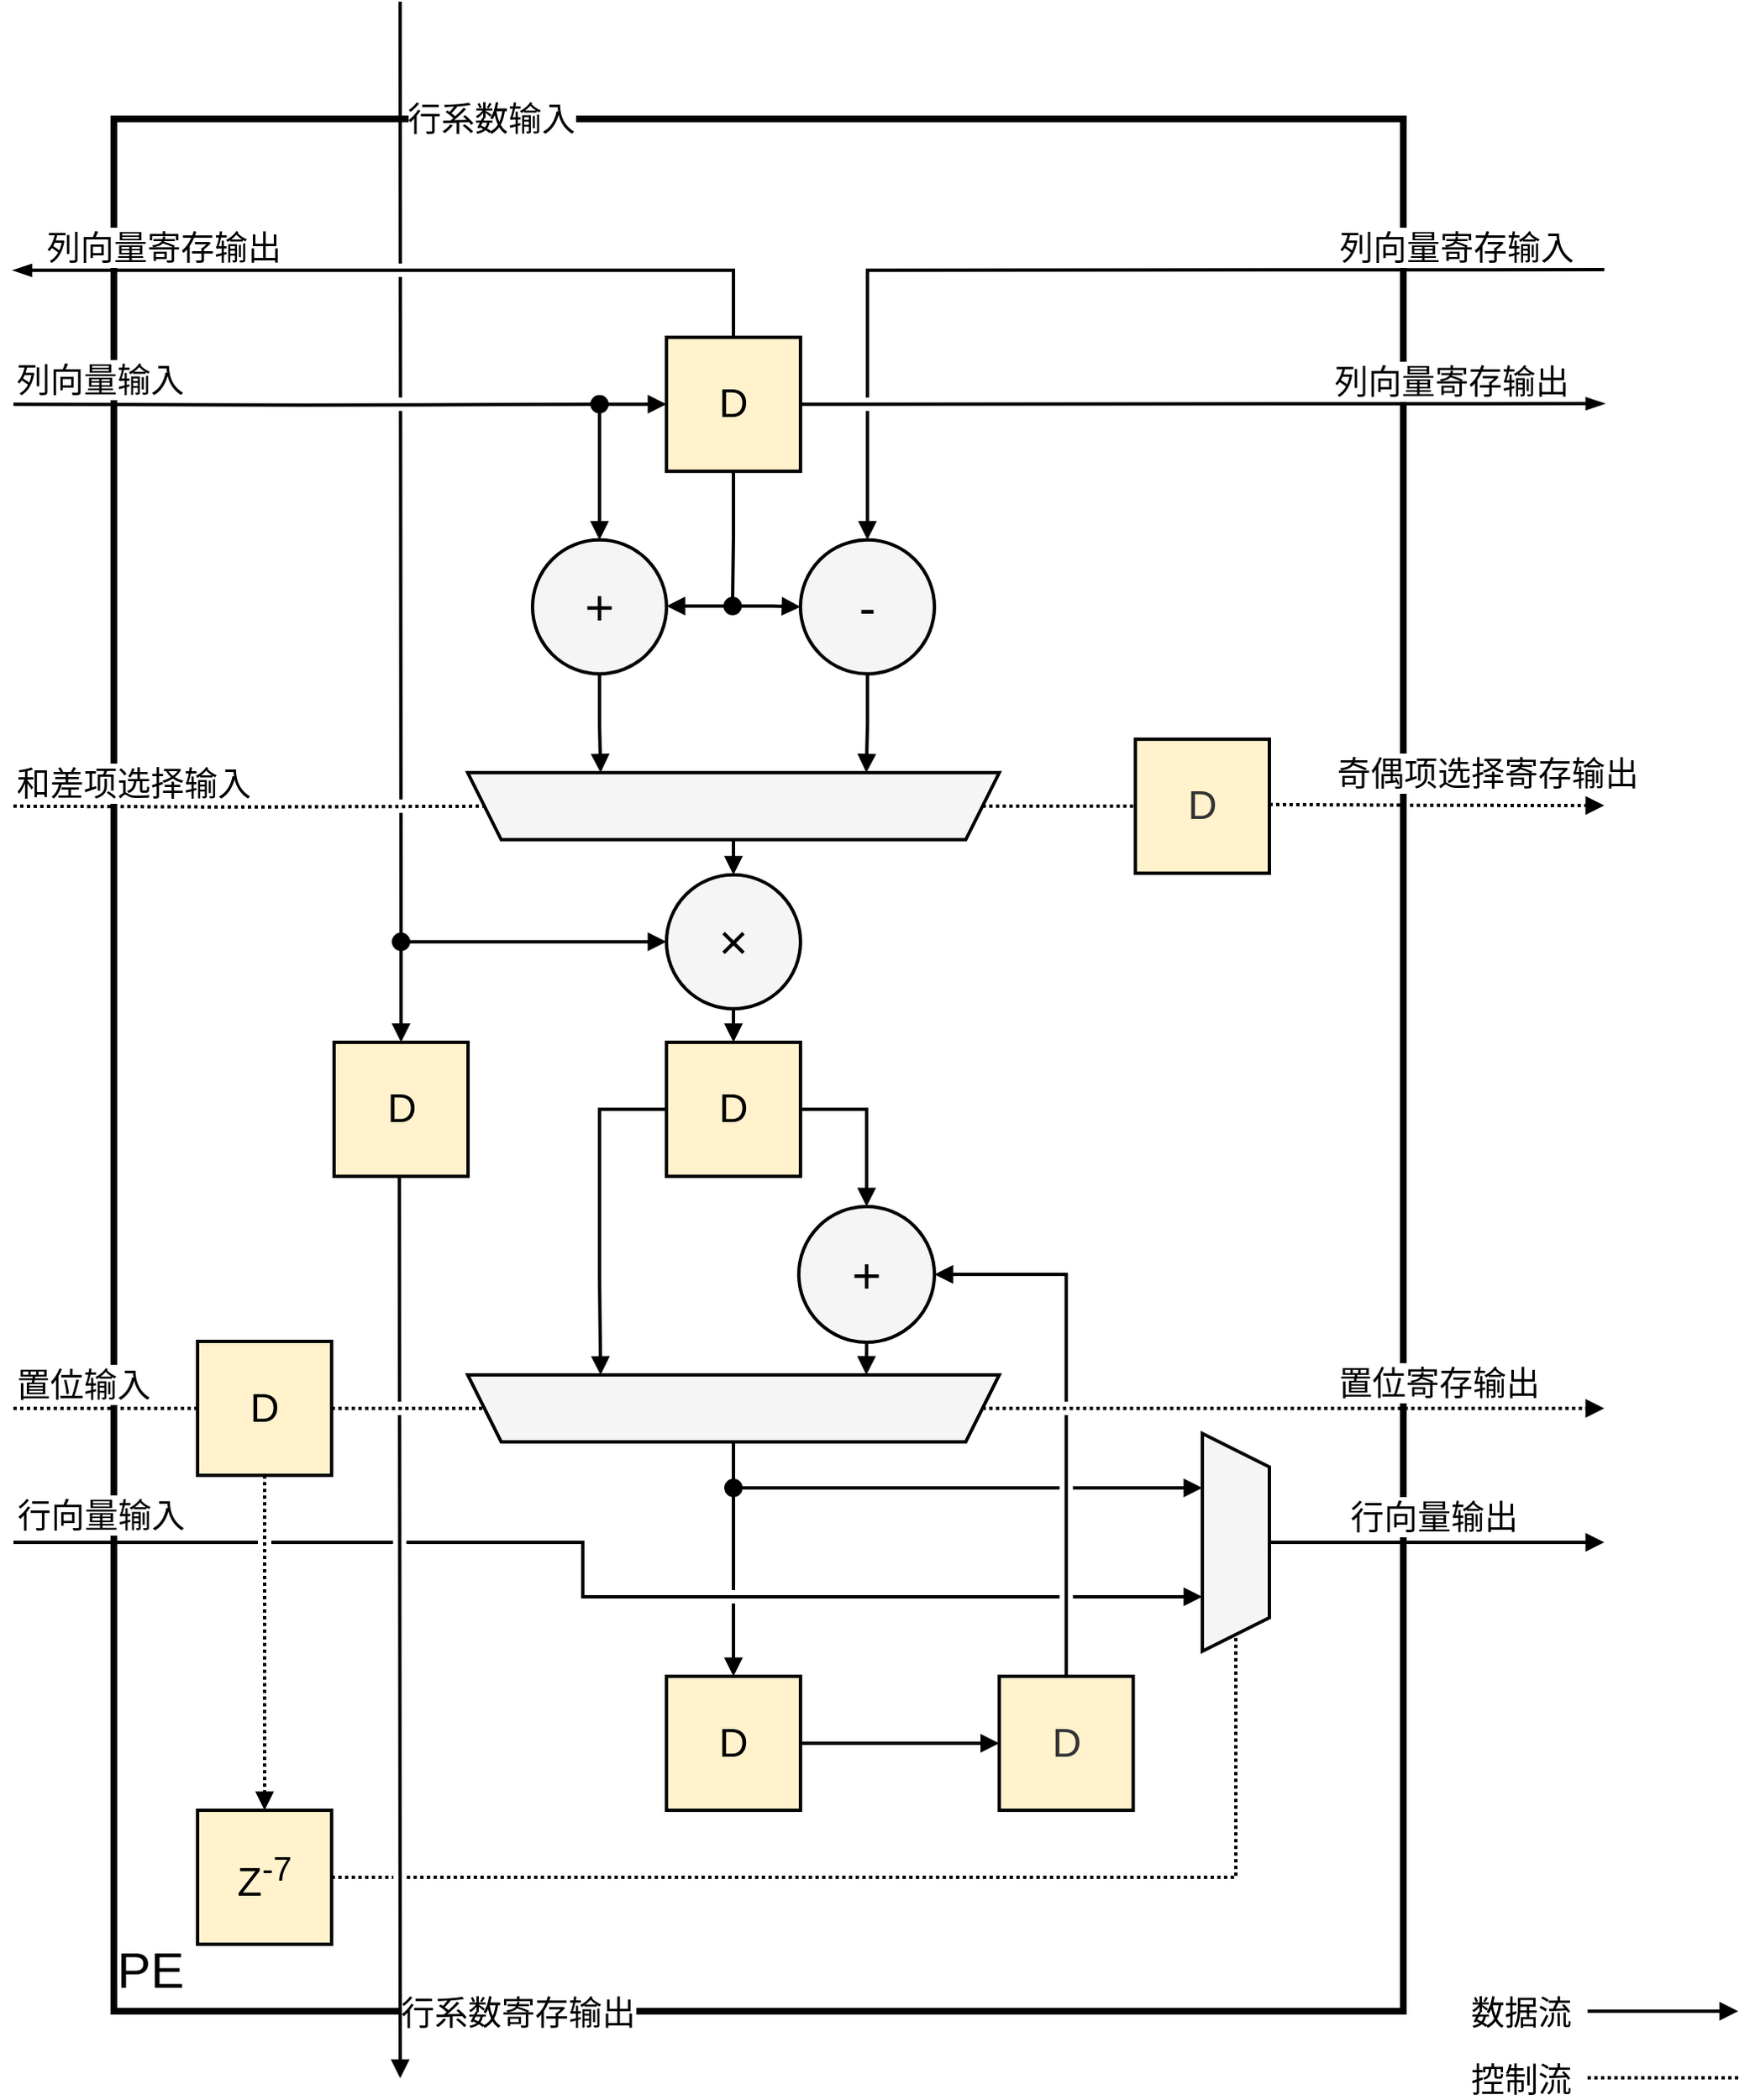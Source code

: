 <mxfile version="26.0.16" pages="8">
  <diagram name="第 1 页" id="KXaNllcPzQb352DhzBiH">
    <mxGraphModel dx="2607" dy="1120" grid="1" gridSize="10" guides="1" tooltips="1" connect="1" arrows="1" fold="1" page="0" pageScale="1" pageWidth="827" pageHeight="1169" math="0" shadow="0">
      <root>
        <mxCell id="0" />
        <mxCell id="1" parent="0" />
        <mxCell id="OKpECnBtIGKbZRWZWeDH-227" value="&lt;div&gt;&lt;font style=&quot;font-size: 30px;&quot;&gt;&amp;nbsp;&lt;/font&gt;&lt;/div&gt;&lt;div&gt;&lt;font style=&quot;font-size: 30px;&quot;&gt;&lt;br&gt;&lt;/font&gt;&lt;/div&gt;&lt;div&gt;&lt;font style=&quot;font-size: 30px;&quot;&gt;&lt;br&gt;&lt;/font&gt;&lt;/div&gt;&lt;div&gt;&lt;font style=&quot;font-size: 30px;&quot;&gt;&lt;br&gt;&lt;/font&gt;&lt;/div&gt;&lt;div&gt;&lt;font style=&quot;font-size: 30px;&quot;&gt;&lt;br&gt;&lt;/font&gt;&lt;/div&gt;&lt;div&gt;&lt;font style=&quot;font-size: 30px;&quot;&gt;&lt;br&gt;&lt;/font&gt;&lt;/div&gt;&lt;div&gt;&lt;font style=&quot;font-size: 30px;&quot;&gt;&lt;br&gt;&lt;/font&gt;&lt;/div&gt;&lt;div&gt;&lt;font style=&quot;font-size: 30px;&quot;&gt;&lt;br&gt;&lt;/font&gt;&lt;/div&gt;&lt;div&gt;&lt;font style=&quot;font-size: 30px;&quot;&gt;&lt;br&gt;&lt;/font&gt;&lt;/div&gt;&lt;div&gt;&lt;font style=&quot;font-size: 30px;&quot;&gt;&lt;br&gt;&lt;/font&gt;&lt;/div&gt;&lt;div&gt;&lt;font style=&quot;font-size: 30px;&quot;&gt;&lt;br&gt;&lt;/font&gt;&lt;/div&gt;&lt;div&gt;&lt;font style=&quot;font-size: 30px;&quot;&gt;&lt;br&gt;&lt;/font&gt;&lt;/div&gt;&lt;div&gt;&lt;font style=&quot;font-size: 30px;&quot;&gt;&lt;br&gt;&lt;/font&gt;&lt;/div&gt;&lt;div&gt;&lt;font style=&quot;font-size: 30px;&quot;&gt;&lt;br&gt;&lt;/font&gt;&lt;/div&gt;&lt;div&gt;&lt;font style=&quot;font-size: 30px;&quot;&gt;&lt;br&gt;&lt;/font&gt;&lt;/div&gt;&lt;div&gt;&lt;font style=&quot;font-size: 30px;&quot;&gt;&lt;br&gt;&lt;/font&gt;&lt;/div&gt;&lt;div&gt;&lt;font style=&quot;font-size: 30px;&quot;&gt;&lt;br&gt;&lt;/font&gt;&lt;/div&gt;&lt;div&gt;&lt;font style=&quot;font-size: 30px;&quot;&gt;&lt;br&gt;&lt;/font&gt;&lt;/div&gt;&lt;div&gt;&lt;font style=&quot;font-size: 30px;&quot;&gt;&lt;br&gt;&lt;/font&gt;&lt;/div&gt;&lt;div&gt;&lt;font style=&quot;font-size: 30px;&quot;&gt;&lt;br&gt;&lt;/font&gt;&lt;/div&gt;&lt;div&gt;&lt;font style=&quot;font-size: 30px;&quot;&gt;&lt;br&gt;&lt;/font&gt;&lt;/div&gt;&lt;div&gt;&lt;font style=&quot;font-size: 30px;&quot;&gt;&lt;br&gt;&lt;/font&gt;&lt;/div&gt;&lt;div&gt;&lt;font style=&quot;font-size: 30px;&quot;&gt;&lt;br&gt;&lt;/font&gt;&lt;/div&gt;&lt;div&gt;&lt;font style=&quot;font-size: 30px;&quot;&gt;&lt;br&gt;&lt;/font&gt;&lt;/div&gt;&lt;div&gt;&lt;font style=&quot;font-size: 30px;&quot;&gt;&lt;br&gt;&lt;/font&gt;&lt;/div&gt;&lt;div&gt;&lt;font style=&quot;font-size: 30px;&quot;&gt;&lt;br&gt;&lt;/font&gt;&lt;/div&gt;&lt;div&gt;&lt;font style=&quot;font-size: 30px;&quot;&gt;&lt;br&gt;&lt;/font&gt;&lt;/div&gt;&lt;div&gt;&lt;font style=&quot;font-size: 30px;&quot;&gt;&lt;br&gt;&lt;/font&gt;&lt;/div&gt;&lt;div&gt;&lt;span style=&quot;font-size: 30px; background-color: transparent; color: light-dark(rgb(0, 0, 0), rgb(255, 255, 255));&quot;&gt;&amp;nbsp;&lt;/span&gt;&lt;/div&gt;&lt;div&gt;&lt;span style=&quot;font-size: 30px; background-color: transparent; color: light-dark(rgb(0, 0, 0), rgb(255, 255, 255));&quot;&gt;&lt;br&gt;&lt;/span&gt;&lt;/div&gt;&lt;div&gt;&lt;span style=&quot;background-color: transparent; color: light-dark(rgb(0, 0, 0), rgb(255, 255, 255)); font-size: 30px;&quot;&gt;PE&amp;nbsp;&lt;/span&gt;&lt;br&gt;&lt;/div&gt;" style="rounded=0;whiteSpace=wrap;html=1;strokeWidth=4;align=left;verticalAlign=middle;fontFamily=Helvetica;fontSize=12;movable=1;resizable=1;rotatable=1;deletable=1;editable=1;locked=0;connectable=1;fillColor=none;" parent="1" vertex="1">
          <mxGeometry x="110" y="550" width="770" height="1130" as="geometry" />
        </mxCell>
        <mxCell id="OKpECnBtIGKbZRWZWeDH-26" value="&lt;font style=&quot;font-size: 30px;&quot;&gt;+&lt;/font&gt;" style="ellipse;whiteSpace=wrap;html=1;aspect=fixed;strokeColor=#000000;strokeWidth=2;align=center;verticalAlign=middle;fontFamily=Helvetica;fontSize=12;fontColor=default;fillColor=light-dark(#f5f5f5, #281d00);" parent="1" vertex="1">
          <mxGeometry x="360" y="801.41" width="80" height="80" as="geometry" />
        </mxCell>
        <mxCell id="OKpECnBtIGKbZRWZWeDH-27" value="&lt;font style=&quot;font-size: 30px;&quot;&gt;-&lt;/font&gt;" style="ellipse;whiteSpace=wrap;html=1;aspect=fixed;strokeColor=#000000;strokeWidth=2;align=center;verticalAlign=middle;fontFamily=Helvetica;fontSize=12;fontColor=default;fillColor=light-dark(#f5f5f5, #281d00);" parent="1" vertex="1">
          <mxGeometry x="520" y="801.41" width="80" height="80" as="geometry" />
        </mxCell>
        <mxCell id="OKpECnBtIGKbZRWZWeDH-60" style="edgeStyle=orthogonalEdgeStyle;shape=connector;rounded=0;orthogonalLoop=1;jettySize=auto;html=1;exitX=0.5;exitY=1;exitDx=0;exitDy=0;entryX=0.5;entryY=0;entryDx=0;entryDy=0;strokeColor=default;strokeWidth=2;align=center;verticalAlign=middle;fontFamily=Helvetica;fontSize=12;fontColor=default;labelBackgroundColor=default;endArrow=block;endFill=1;" parent="1" source="OKpECnBtIGKbZRWZWeDH-28" target="OKpECnBtIGKbZRWZWeDH-59" edge="1">
          <mxGeometry relative="1" as="geometry" />
        </mxCell>
        <mxCell id="OKpECnBtIGKbZRWZWeDH-28" value="&lt;font style=&quot;font-size: 30px;&quot;&gt;×&lt;/font&gt;" style="ellipse;whiteSpace=wrap;html=1;aspect=fixed;strokeColor=#000000;strokeWidth=2;align=center;verticalAlign=middle;fontFamily=Helvetica;fontSize=12;fontColor=default;fillColor=light-dark(#f5f5f5, #281d00);" parent="1" vertex="1">
          <mxGeometry x="440" y="1001.41" width="80" height="80" as="geometry" />
        </mxCell>
        <mxCell id="OKpECnBtIGKbZRWZWeDH-200" style="edgeStyle=orthogonalEdgeStyle;shape=connector;rounded=0;orthogonalLoop=1;jettySize=auto;html=1;exitX=0.5;exitY=1;exitDx=0;exitDy=0;entryX=0.5;entryY=0;entryDx=0;entryDy=0;strokeColor=default;strokeWidth=2;align=center;verticalAlign=middle;fontFamily=Helvetica;fontSize=12;fontColor=default;labelBackgroundColor=default;endArrow=none;endFill=0;" parent="1" source="OKpECnBtIGKbZRWZWeDH-30" target="OKpECnBtIGKbZRWZWeDH-196" edge="1">
          <mxGeometry relative="1" as="geometry" />
        </mxCell>
        <mxCell id="OKpECnBtIGKbZRWZWeDH-30" value="&lt;font style=&quot;font-size: 24px;&quot;&gt;D&lt;/font&gt;" style="whiteSpace=wrap;html=1;aspect=fixed;fillColor=#fff2cc;strokeColor=#000000;strokeWidth=2;" parent="1" vertex="1">
          <mxGeometry x="440" y="680.41" width="80" height="80" as="geometry" />
        </mxCell>
        <mxCell id="OKpECnBtIGKbZRWZWeDH-31" value="" style="endArrow=none;html=1;rounded=0;strokeColor=default;strokeWidth=2;align=center;verticalAlign=middle;fontFamily=Helvetica;fontSize=12;fontColor=default;labelBackgroundColor=default;edgeStyle=orthogonalEdgeStyle;endFill=0;entryX=0;entryY=0.5;entryDx=0;entryDy=0;" parent="1" target="OKpECnBtIGKbZRWZWeDH-203" edge="1">
          <mxGeometry relative="1" as="geometry">
            <mxPoint x="50" y="720.41" as="sourcePoint" />
            <mxPoint x="380" y="719.99" as="targetPoint" />
          </mxGeometry>
        </mxCell>
        <mxCell id="OKpECnBtIGKbZRWZWeDH-33" value="&lt;font style=&quot;font-size: 20px;&quot;&gt;列向量输入&lt;/font&gt;" style="edgeLabel;resizable=0;html=1;;align=left;verticalAlign=bottom;strokeColor=#000000;strokeWidth=2;fontFamily=Helvetica;fontSize=12;fontColor=default;fillColor=light-dark(#f5f5f5, #281d00);" parent="OKpECnBtIGKbZRWZWeDH-31" connectable="0" vertex="1">
          <mxGeometry x="-1" relative="1" as="geometry">
            <mxPoint y="-1" as="offset" />
          </mxGeometry>
        </mxCell>
        <mxCell id="OKpECnBtIGKbZRWZWeDH-34" value="" style="endArrow=blockThin;html=1;rounded=0;strokeColor=default;strokeWidth=2;align=center;verticalAlign=middle;fontFamily=Helvetica;fontSize=12;fontColor=default;labelBackgroundColor=default;edgeStyle=orthogonalEdgeStyle;endFill=1;exitX=1;exitY=0.5;exitDx=0;exitDy=0;jumpStyle=gap;" parent="1" source="OKpECnBtIGKbZRWZWeDH-30" edge="1">
          <mxGeometry relative="1" as="geometry">
            <mxPoint x="570" y="719.99" as="sourcePoint" />
            <mxPoint x="1000" y="720" as="targetPoint" />
          </mxGeometry>
        </mxCell>
        <mxCell id="OKpECnBtIGKbZRWZWeDH-37" value="&lt;span style=&quot;font-size: 20px;&quot;&gt;列向量寄存输出&lt;/span&gt;" style="edgeLabel;resizable=0;html=1;;align=right;verticalAlign=bottom;strokeColor=#000000;strokeWidth=2;fontFamily=Helvetica;fontSize=12;fontColor=default;fillColor=light-dark(#f5f5f5, #281d00);" parent="OKpECnBtIGKbZRWZWeDH-34" connectable="0" vertex="1">
          <mxGeometry x="1" relative="1" as="geometry">
            <mxPoint x="-20" as="offset" />
          </mxGeometry>
        </mxCell>
        <mxCell id="OKpECnBtIGKbZRWZWeDH-38" value="" style="endArrow=blockThin;html=1;rounded=0;strokeColor=default;strokeWidth=2;align=center;verticalAlign=middle;fontFamily=Helvetica;fontSize=12;fontColor=default;labelBackgroundColor=default;edgeStyle=orthogonalEdgeStyle;endFill=1;exitX=0.5;exitY=0;exitDx=0;exitDy=0;" parent="1" source="OKpECnBtIGKbZRWZWeDH-30" edge="1">
          <mxGeometry relative="1" as="geometry">
            <mxPoint x="530" y="560.83" as="sourcePoint" />
            <mxPoint x="50" y="640.41" as="targetPoint" />
            <Array as="points">
              <mxPoint x="480" y="640.41" />
            </Array>
          </mxGeometry>
        </mxCell>
        <mxCell id="OKpECnBtIGKbZRWZWeDH-39" value="&lt;font style=&quot;font-size: 20px;&quot;&gt;列向量寄存输出&lt;/font&gt;" style="edgeLabel;resizable=0;html=1;;align=right;verticalAlign=bottom;strokeColor=#000000;strokeWidth=2;fontFamily=Helvetica;fontSize=12;fontColor=default;fillColor=light-dark(#f5f5f5, #281d00);" parent="OKpECnBtIGKbZRWZWeDH-38" connectable="0" vertex="1">
          <mxGeometry x="1" relative="1" as="geometry">
            <mxPoint x="160" as="offset" />
          </mxGeometry>
        </mxCell>
        <mxCell id="OKpECnBtIGKbZRWZWeDH-44" value="" style="endArrow=block;html=1;rounded=0;strokeColor=default;strokeWidth=2;align=center;verticalAlign=middle;fontFamily=Helvetica;fontSize=12;fontColor=default;labelBackgroundColor=default;endFill=1;entryX=0.5;entryY=0;entryDx=0;entryDy=0;jumpStyle=gap;" parent="1" target="OKpECnBtIGKbZRWZWeDH-27" edge="1">
          <mxGeometry relative="1" as="geometry">
            <mxPoint x="1000" y="640" as="sourcePoint" />
            <mxPoint x="820" y="670.41" as="targetPoint" />
            <Array as="points">
              <mxPoint x="640" y="640.41" />
              <mxPoint x="560" y="640.41" />
              <mxPoint x="560" y="800.41" />
            </Array>
          </mxGeometry>
        </mxCell>
        <mxCell id="OKpECnBtIGKbZRWZWeDH-45" value="&lt;span style=&quot;font-size: 20px;&quot;&gt;列向量寄存输入&lt;/span&gt;" style="edgeLabel;resizable=0;html=1;;align=left;verticalAlign=bottom;strokeColor=#000000;strokeWidth=2;fontFamily=Helvetica;fontSize=12;fontColor=default;fillColor=light-dark(#f5f5f5, #281d00);" parent="OKpECnBtIGKbZRWZWeDH-44" connectable="0" vertex="1">
          <mxGeometry x="-1" relative="1" as="geometry">
            <mxPoint x="-160" as="offset" />
          </mxGeometry>
        </mxCell>
        <mxCell id="OKpECnBtIGKbZRWZWeDH-281" style="edgeStyle=orthogonalEdgeStyle;shape=connector;rounded=0;orthogonalLoop=1;jettySize=auto;html=1;exitX=1;exitY=0.5;exitDx=0;exitDy=0;strokeColor=default;strokeWidth=2;align=center;verticalAlign=middle;fontFamily=Helvetica;fontSize=12;fontColor=default;labelBackgroundColor=default;endArrow=block;endFill=1;entryX=0.5;entryY=0;entryDx=0;entryDy=0;" parent="1" source="OKpECnBtIGKbZRWZWeDH-59" target="OKpECnBtIGKbZRWZWeDH-282" edge="1">
          <mxGeometry relative="1" as="geometry">
            <mxPoint x="560" y="1200" as="targetPoint" />
          </mxGeometry>
        </mxCell>
        <mxCell id="OKpECnBtIGKbZRWZWeDH-729" style="edgeStyle=orthogonalEdgeStyle;shape=connector;rounded=0;orthogonalLoop=1;jettySize=auto;html=1;exitX=0;exitY=0.5;exitDx=0;exitDy=0;entryX=0.75;entryY=1;entryDx=0;entryDy=0;strokeColor=default;strokeWidth=2;align=center;verticalAlign=middle;fontFamily=Helvetica;fontSize=12;fontColor=default;labelBackgroundColor=default;endArrow=block;endFill=1;" parent="1" source="OKpECnBtIGKbZRWZWeDH-59" target="OKpECnBtIGKbZRWZWeDH-279" edge="1">
          <mxGeometry relative="1" as="geometry">
            <Array as="points">
              <mxPoint x="400" y="1141" />
              <mxPoint x="400" y="1241" />
            </Array>
          </mxGeometry>
        </mxCell>
        <mxCell id="OKpECnBtIGKbZRWZWeDH-59" value="&lt;font style=&quot;font-size: 24px;&quot;&gt;D&lt;/font&gt;" style="whiteSpace=wrap;html=1;aspect=fixed;fillColor=#fff2cc;strokeColor=#000000;strokeWidth=2;" parent="1" vertex="1">
          <mxGeometry x="440" y="1101.41" width="80" height="80" as="geometry" />
        </mxCell>
        <mxCell id="OKpECnBtIGKbZRWZWeDH-301" style="edgeStyle=orthogonalEdgeStyle;shape=connector;rounded=0;orthogonalLoop=1;jettySize=auto;html=1;exitX=1;exitY=0.5;exitDx=0;exitDy=0;strokeColor=default;strokeWidth=2;align=center;verticalAlign=middle;fontFamily=Helvetica;fontSize=12;fontColor=default;labelBackgroundColor=default;endArrow=none;endFill=0;entryX=1;entryY=0.5;entryDx=0;entryDy=0;dashed=1;dashPattern=1 1;" parent="1" source="OKpECnBtIGKbZRWZWeDH-98" target="OKpECnBtIGKbZRWZWeDH-279" edge="1">
          <mxGeometry relative="1" as="geometry">
            <mxPoint x="270" y="1270" as="targetPoint" />
          </mxGeometry>
        </mxCell>
        <mxCell id="OKpECnBtIGKbZRWZWeDH-748" style="edgeStyle=orthogonalEdgeStyle;shape=connector;rounded=0;orthogonalLoop=1;jettySize=auto;html=1;exitX=0.5;exitY=1;exitDx=0;exitDy=0;entryX=0.5;entryY=0;entryDx=0;entryDy=0;strokeColor=default;strokeWidth=2;align=center;verticalAlign=middle;fontFamily=Helvetica;fontSize=12;fontColor=default;labelBackgroundColor=default;endArrow=block;endFill=1;dashed=1;dashPattern=1 1;" parent="1" source="OKpECnBtIGKbZRWZWeDH-98" target="OKpECnBtIGKbZRWZWeDH-742" edge="1">
          <mxGeometry relative="1" as="geometry" />
        </mxCell>
        <mxCell id="OKpECnBtIGKbZRWZWeDH-98" value="&lt;font style=&quot;font-size: 24px;&quot;&gt;D&lt;/font&gt;" style="whiteSpace=wrap;html=1;aspect=fixed;fillColor=#fff2cc;strokeColor=#000000;strokeWidth=2;" parent="1" vertex="1">
          <mxGeometry x="160" y="1280" width="80" height="80" as="geometry" />
        </mxCell>
        <mxCell id="OKpECnBtIGKbZRWZWeDH-108" value="" style="endArrow=none;html=1;rounded=0;strokeColor=default;strokeWidth=2;align=center;verticalAlign=middle;fontFamily=Helvetica;fontSize=12;fontColor=default;labelBackgroundColor=default;edgeStyle=orthogonalEdgeStyle;endFill=0;dashed=1;dashPattern=1 1;entryX=1;entryY=0.5;entryDx=0;entryDy=0;" parent="1" target="OKpECnBtIGKbZRWZWeDH-293" edge="1">
          <mxGeometry relative="1" as="geometry">
            <mxPoint x="50" y="960.41" as="sourcePoint" />
            <mxPoint x="331.29" y="959.41" as="targetPoint" />
            <Array as="points" />
          </mxGeometry>
        </mxCell>
        <mxCell id="OKpECnBtIGKbZRWZWeDH-109" value="&lt;span style=&quot;font-size: 20px;&quot;&gt;和差项选择输入&lt;/span&gt;" style="edgeLabel;resizable=0;html=1;;align=left;verticalAlign=bottom;strokeColor=#000000;strokeWidth=2;fontFamily=Helvetica;fontSize=12;fontColor=default;fillColor=light-dark(#f5f5f5, #281d00);" parent="OKpECnBtIGKbZRWZWeDH-108" connectable="0" vertex="1">
          <mxGeometry x="-1" relative="1" as="geometry">
            <mxPoint as="offset" />
          </mxGeometry>
        </mxCell>
        <mxCell id="OKpECnBtIGKbZRWZWeDH-110" value="" style="endArrow=none;html=1;rounded=0;strokeColor=default;strokeWidth=2;align=center;verticalAlign=middle;fontFamily=Helvetica;fontSize=12;fontColor=default;labelBackgroundColor=default;edgeStyle=orthogonalEdgeStyle;endFill=0;entryX=0;entryY=0.5;entryDx=0;entryDy=0;dashed=1;dashPattern=1 1;" parent="1" target="OKpECnBtIGKbZRWZWeDH-98" edge="1">
          <mxGeometry relative="1" as="geometry">
            <mxPoint x="50" y="1320" as="sourcePoint" />
            <mxPoint x="220" y="1060.41" as="targetPoint" />
            <Array as="points">
              <mxPoint x="50" y="1320" />
            </Array>
          </mxGeometry>
        </mxCell>
        <mxCell id="OKpECnBtIGKbZRWZWeDH-111" value="&lt;span style=&quot;font-size: 20px;&quot;&gt;置位输入&lt;/span&gt;" style="edgeLabel;resizable=0;html=1;;align=left;verticalAlign=bottom;strokeColor=#000000;strokeWidth=2;fontFamily=Helvetica;fontSize=12;fontColor=default;fillColor=light-dark(#f5f5f5, #281d00);" parent="OKpECnBtIGKbZRWZWeDH-110" connectable="0" vertex="1">
          <mxGeometry x="-1" relative="1" as="geometry">
            <mxPoint y="-1" as="offset" />
          </mxGeometry>
        </mxCell>
        <mxCell id="OKpECnBtIGKbZRWZWeDH-201" value="" style="edgeStyle=orthogonalEdgeStyle;shape=connector;rounded=0;orthogonalLoop=1;jettySize=auto;html=1;strokeColor=default;strokeWidth=2;align=center;verticalAlign=middle;fontFamily=Helvetica;fontSize=12;fontColor=default;labelBackgroundColor=default;endArrow=block;endFill=1;" parent="1" source="OKpECnBtIGKbZRWZWeDH-196" target="OKpECnBtIGKbZRWZWeDH-27" edge="1">
          <mxGeometry relative="1" as="geometry" />
        </mxCell>
        <mxCell id="OKpECnBtIGKbZRWZWeDH-202" style="edgeStyle=orthogonalEdgeStyle;shape=connector;rounded=0;orthogonalLoop=1;jettySize=auto;html=1;exitX=0;exitY=0.5;exitDx=0;exitDy=0;entryX=1;entryY=0.5;entryDx=0;entryDy=0;strokeColor=default;strokeWidth=2;align=center;verticalAlign=middle;fontFamily=Helvetica;fontSize=12;fontColor=default;labelBackgroundColor=default;endArrow=block;endFill=1;" parent="1" source="OKpECnBtIGKbZRWZWeDH-196" target="OKpECnBtIGKbZRWZWeDH-26" edge="1">
          <mxGeometry relative="1" as="geometry" />
        </mxCell>
        <mxCell id="OKpECnBtIGKbZRWZWeDH-196" value="" style="ellipse;whiteSpace=wrap;html=1;aspect=fixed;strokeColor=default;strokeWidth=2;align=center;verticalAlign=middle;fontFamily=Helvetica;fontSize=12;fontColor=default;fillColor=light-dark(#000000,#281D00);" parent="1" vertex="1">
          <mxGeometry x="475" y="836.41" width="9" height="9" as="geometry" />
        </mxCell>
        <mxCell id="OKpECnBtIGKbZRWZWeDH-204" style="edgeStyle=orthogonalEdgeStyle;shape=connector;rounded=0;orthogonalLoop=1;jettySize=auto;html=1;entryX=0;entryY=0.5;entryDx=0;entryDy=0;strokeColor=default;strokeWidth=2;align=center;verticalAlign=middle;fontFamily=Helvetica;fontSize=12;fontColor=default;labelBackgroundColor=default;endArrow=block;endFill=1;exitX=1;exitY=0.5;exitDx=0;exitDy=0;" parent="1" source="OKpECnBtIGKbZRWZWeDH-203" target="OKpECnBtIGKbZRWZWeDH-30" edge="1">
          <mxGeometry relative="1" as="geometry">
            <mxPoint x="330" y="780.41" as="sourcePoint" />
          </mxGeometry>
        </mxCell>
        <mxCell id="OKpECnBtIGKbZRWZWeDH-205" style="edgeStyle=orthogonalEdgeStyle;shape=connector;rounded=0;orthogonalLoop=1;jettySize=auto;html=1;exitX=0.5;exitY=1;exitDx=0;exitDy=0;entryX=0.5;entryY=0;entryDx=0;entryDy=0;strokeColor=default;strokeWidth=2;align=center;verticalAlign=middle;fontFamily=Helvetica;fontSize=12;fontColor=default;labelBackgroundColor=default;endArrow=block;endFill=1;" parent="1" source="OKpECnBtIGKbZRWZWeDH-203" target="OKpECnBtIGKbZRWZWeDH-26" edge="1">
          <mxGeometry relative="1" as="geometry" />
        </mxCell>
        <mxCell id="OKpECnBtIGKbZRWZWeDH-203" value="" style="ellipse;whiteSpace=wrap;html=1;aspect=fixed;strokeColor=default;strokeWidth=2;align=center;verticalAlign=middle;fontFamily=Helvetica;fontSize=12;fontColor=default;fillColor=light-dark(#000000,#281D00);" parent="1" vertex="1">
          <mxGeometry x="395.5" y="715.91" width="9" height="9" as="geometry" />
        </mxCell>
        <mxCell id="OKpECnBtIGKbZRWZWeDH-730" style="edgeStyle=orthogonalEdgeStyle;shape=connector;rounded=0;orthogonalLoop=1;jettySize=auto;html=1;strokeColor=default;strokeWidth=2;align=center;verticalAlign=middle;fontFamily=Helvetica;fontSize=12;fontColor=default;labelBackgroundColor=default;endArrow=none;endFill=0;startArrow=none;startFill=0;exitX=0.5;exitY=0;exitDx=0;exitDy=0;jumpStyle=gap;" parent="1" source="OKpECnBtIGKbZRWZWeDH-231" edge="1">
          <mxGeometry relative="1" as="geometry">
            <mxPoint x="280.926" y="480.0" as="targetPoint" />
            <mxPoint x="281" y="1000" as="sourcePoint" />
          </mxGeometry>
        </mxCell>
        <mxCell id="OKpECnBtIGKbZRWZWeDH-899" value="&lt;font style=&quot;font-size: 20px;&quot;&gt;行系数输入&lt;/font&gt;" style="edgeLabel;html=1;align=center;verticalAlign=middle;resizable=0;points=[];strokeColor=#000000;strokeWidth=2;fontFamily=Helvetica;fontSize=12;fontColor=default;fillColor=light-dark(#f5f5f5, #281d00);" parent="OKpECnBtIGKbZRWZWeDH-730" vertex="1" connectable="0">
          <mxGeometry x="0.77" y="-1" relative="1" as="geometry">
            <mxPoint x="53" y="5" as="offset" />
          </mxGeometry>
        </mxCell>
        <mxCell id="OKpECnBtIGKbZRWZWeDH-228" value="&lt;font style=&quot;font-size: 24px;&quot;&gt;D&lt;/font&gt;" style="whiteSpace=wrap;html=1;aspect=fixed;fillColor=#fff2cc;strokeColor=#000000;strokeWidth=2;" parent="1" vertex="1">
          <mxGeometry x="241.5" y="1101.41" width="80" height="80" as="geometry" />
        </mxCell>
        <mxCell id="OKpECnBtIGKbZRWZWeDH-747" style="edgeStyle=orthogonalEdgeStyle;shape=connector;rounded=0;orthogonalLoop=1;jettySize=auto;html=1;exitX=0.5;exitY=1;exitDx=0;exitDy=0;strokeColor=default;strokeWidth=2;align=center;verticalAlign=middle;fontFamily=Helvetica;fontSize=12;fontColor=default;labelBackgroundColor=default;endArrow=block;endFill=1;jumpStyle=gap;" parent="1" edge="1">
          <mxGeometry relative="1" as="geometry">
            <mxPoint x="281" y="1720" as="targetPoint" />
            <mxPoint x="280.5" y="1181.41" as="sourcePoint" />
          </mxGeometry>
        </mxCell>
        <mxCell id="OKpECnBtIGKbZRWZWeDH-900" value="&lt;font style=&quot;font-size: 20px;&quot;&gt;行系数寄存输出&lt;/font&gt;" style="edgeLabel;html=1;align=center;verticalAlign=middle;resizable=0;points=[];strokeColor=#000000;strokeWidth=2;fontFamily=Helvetica;fontSize=12;fontColor=default;fillColor=light-dark(#f5f5f5, #281d00);" parent="OKpECnBtIGKbZRWZWeDH-747" vertex="1" connectable="0">
          <mxGeometry x="0.612" y="-1" relative="1" as="geometry">
            <mxPoint x="71" y="64" as="offset" />
          </mxGeometry>
        </mxCell>
        <mxCell id="OKpECnBtIGKbZRWZWeDH-731" style="edgeStyle=orthogonalEdgeStyle;shape=connector;rounded=0;orthogonalLoop=1;jettySize=auto;html=1;exitX=0.5;exitY=1;exitDx=0;exitDy=0;entryX=0.5;entryY=0;entryDx=0;entryDy=0;strokeColor=default;strokeWidth=2;align=center;verticalAlign=middle;fontFamily=Helvetica;fontSize=12;fontColor=default;labelBackgroundColor=default;endArrow=block;endFill=1;" parent="1" source="OKpECnBtIGKbZRWZWeDH-231" target="OKpECnBtIGKbZRWZWeDH-228" edge="1">
          <mxGeometry relative="1" as="geometry" />
        </mxCell>
        <mxCell id="OKpECnBtIGKbZRWZWeDH-732" style="edgeStyle=orthogonalEdgeStyle;shape=connector;rounded=0;orthogonalLoop=1;jettySize=auto;html=1;exitX=1;exitY=0.5;exitDx=0;exitDy=0;entryX=0;entryY=0.5;entryDx=0;entryDy=0;strokeColor=default;strokeWidth=2;align=center;verticalAlign=middle;fontFamily=Helvetica;fontSize=12;fontColor=default;labelBackgroundColor=default;endArrow=block;endFill=1;" parent="1" source="OKpECnBtIGKbZRWZWeDH-231" target="OKpECnBtIGKbZRWZWeDH-28" edge="1">
          <mxGeometry relative="1" as="geometry" />
        </mxCell>
        <mxCell id="OKpECnBtIGKbZRWZWeDH-231" value="" style="ellipse;whiteSpace=wrap;html=1;aspect=fixed;strokeColor=default;strokeWidth=2;align=center;verticalAlign=middle;fontFamily=Helvetica;fontSize=12;fontColor=default;fillColor=light-dark(#000000,#281D00);" parent="1" vertex="1">
          <mxGeometry x="277" y="1036.91" width="9" height="9" as="geometry" />
        </mxCell>
        <mxCell id="OKpECnBtIGKbZRWZWeDH-266" value="" style="endArrow=block;html=1;rounded=0;strokeColor=default;strokeWidth=2;align=center;verticalAlign=middle;fontFamily=Helvetica;fontSize=12;fontColor=default;labelBackgroundColor=default;endFill=1;" parent="1" edge="1">
          <mxGeometry width="50" height="50" relative="1" as="geometry">
            <mxPoint x="990" y="1680" as="sourcePoint" />
            <mxPoint x="1080" y="1680" as="targetPoint" />
            <Array as="points" />
          </mxGeometry>
        </mxCell>
        <mxCell id="OKpECnBtIGKbZRWZWeDH-268" value="&lt;font style=&quot;font-size: 20px;&quot;&gt;数据流&lt;/font&gt;" style="edgeLabel;html=1;align=center;verticalAlign=middle;resizable=0;points=[];strokeColor=#000000;strokeWidth=2;fontFamily=Helvetica;fontSize=12;fontColor=default;fillColor=light-dark(#f5f5f5, #281d00);" parent="OKpECnBtIGKbZRWZWeDH-266" vertex="1" connectable="0">
          <mxGeometry x="-0.225" y="-1" relative="1" as="geometry">
            <mxPoint x="-75" y="-1" as="offset" />
          </mxGeometry>
        </mxCell>
        <mxCell id="OKpECnBtIGKbZRWZWeDH-269" value="" style="endArrow=none;html=1;rounded=0;strokeColor=default;strokeWidth=2;align=center;verticalAlign=middle;fontFamily=Helvetica;fontSize=12;fontColor=default;labelBackgroundColor=default;endFill=0;dashed=1;dashPattern=1 1;" parent="1" edge="1">
          <mxGeometry width="50" height="50" relative="1" as="geometry">
            <mxPoint x="990" y="1719.74" as="sourcePoint" />
            <mxPoint x="1080" y="1719.74" as="targetPoint" />
            <Array as="points" />
          </mxGeometry>
        </mxCell>
        <mxCell id="OKpECnBtIGKbZRWZWeDH-270" value="&lt;font style=&quot;font-size: 20px;&quot;&gt;控制流&lt;/font&gt;" style="edgeLabel;html=1;align=center;verticalAlign=middle;resizable=0;points=[];strokeColor=#000000;strokeWidth=2;fontFamily=Helvetica;fontSize=12;fontColor=default;fillColor=light-dark(#f5f5f5, #281d00);" parent="OKpECnBtIGKbZRWZWeDH-269" vertex="1" connectable="0">
          <mxGeometry x="-0.225" y="-1" relative="1" as="geometry">
            <mxPoint x="-75" y="-1" as="offset" />
          </mxGeometry>
        </mxCell>
        <mxCell id="OKpECnBtIGKbZRWZWeDH-303" style="edgeStyle=orthogonalEdgeStyle;shape=connector;rounded=0;orthogonalLoop=1;jettySize=auto;html=1;exitX=0;exitY=0.5;exitDx=0;exitDy=0;strokeColor=default;strokeWidth=2;align=center;verticalAlign=middle;fontFamily=Helvetica;fontSize=12;fontColor=default;labelBackgroundColor=default;endArrow=block;endFill=1;dashed=1;dashPattern=1 1;" parent="1" source="OKpECnBtIGKbZRWZWeDH-279" edge="1">
          <mxGeometry relative="1" as="geometry">
            <mxPoint x="1000" y="1320" as="targetPoint" />
          </mxGeometry>
        </mxCell>
        <mxCell id="OKpECnBtIGKbZRWZWeDH-627" value="&lt;span style=&quot;font-size: 20px;&quot;&gt;置位寄存输出&lt;/span&gt;" style="edgeLabel;html=1;align=center;verticalAlign=middle;resizable=0;points=[];strokeColor=#000000;strokeWidth=2;fontFamily=Helvetica;fontSize=12;fontColor=default;fillColor=light-dark(#f5f5f5, #281d00);" parent="OKpECnBtIGKbZRWZWeDH-303" vertex="1" connectable="0">
          <mxGeometry x="0.731" y="2" relative="1" as="geometry">
            <mxPoint x="-49" y="-14" as="offset" />
          </mxGeometry>
        </mxCell>
        <mxCell id="OKpECnBtIGKbZRWZWeDH-756" style="edgeStyle=orthogonalEdgeStyle;shape=connector;rounded=0;orthogonalLoop=1;jettySize=auto;html=1;exitX=0.5;exitY=0;exitDx=0;exitDy=0;entryX=0.5;entryY=0;entryDx=0;entryDy=0;strokeColor=default;strokeWidth=2;align=center;verticalAlign=middle;fontFamily=Helvetica;fontSize=12;fontColor=default;labelBackgroundColor=default;endArrow=none;endFill=0;" parent="1" source="OKpECnBtIGKbZRWZWeDH-279" target="OKpECnBtIGKbZRWZWeDH-754" edge="1">
          <mxGeometry relative="1" as="geometry" />
        </mxCell>
        <mxCell id="OKpECnBtIGKbZRWZWeDH-279" value="" style="shape=trapezoid;perimeter=trapezoidPerimeter;whiteSpace=wrap;html=1;fixedSize=1;strokeColor=#000000;strokeWidth=2;align=center;verticalAlign=middle;fontFamily=Helvetica;fontSize=12;fontColor=default;fillColor=light-dark(#f5f5f5, #281d00);rotation=-180;" parent="1" vertex="1">
          <mxGeometry x="321.29" y="1300" width="317.42" height="40" as="geometry" />
        </mxCell>
        <mxCell id="OKpECnBtIGKbZRWZWeDH-728" style="edgeStyle=orthogonalEdgeStyle;shape=connector;rounded=0;orthogonalLoop=1;jettySize=auto;html=1;exitX=0.5;exitY=1;exitDx=0;exitDy=0;entryX=0.25;entryY=1;entryDx=0;entryDy=0;strokeColor=default;strokeWidth=2;align=center;verticalAlign=middle;fontFamily=Helvetica;fontSize=12;fontColor=default;labelBackgroundColor=default;endArrow=block;endFill=1;" parent="1" source="OKpECnBtIGKbZRWZWeDH-282" target="OKpECnBtIGKbZRWZWeDH-279" edge="1">
          <mxGeometry relative="1" as="geometry" />
        </mxCell>
        <mxCell id="OKpECnBtIGKbZRWZWeDH-282" value="&lt;font style=&quot;font-size: 30px;&quot;&gt;+&lt;/font&gt;" style="ellipse;whiteSpace=wrap;html=1;aspect=fixed;strokeColor=#000000;strokeWidth=2;align=center;verticalAlign=middle;fontFamily=Helvetica;fontSize=12;fontColor=default;fillColor=light-dark(#f5f5f5, #281d00);" parent="1" vertex="1">
          <mxGeometry x="519" y="1199.5" width="81" height="81" as="geometry" />
        </mxCell>
        <mxCell id="OKpECnBtIGKbZRWZWeDH-758" style="edgeStyle=orthogonalEdgeStyle;shape=connector;rounded=0;orthogonalLoop=1;jettySize=auto;html=1;exitX=1;exitY=0.5;exitDx=0;exitDy=0;entryX=0;entryY=0.5;entryDx=0;entryDy=0;strokeColor=default;strokeWidth=2;align=center;verticalAlign=middle;fontFamily=Helvetica;fontSize=12;fontColor=default;labelBackgroundColor=default;endArrow=block;endFill=1;" parent="1" source="OKpECnBtIGKbZRWZWeDH-285" target="OKpECnBtIGKbZRWZWeDH-287" edge="1">
          <mxGeometry relative="1" as="geometry" />
        </mxCell>
        <mxCell id="OKpECnBtIGKbZRWZWeDH-285" value="&lt;font style=&quot;font-size: 24px;&quot;&gt;D&lt;/font&gt;" style="whiteSpace=wrap;html=1;aspect=fixed;fillColor=#fff2cc;strokeColor=#000000;strokeWidth=2;" parent="1" vertex="1">
          <mxGeometry x="440" y="1480" width="80" height="80" as="geometry" />
        </mxCell>
        <mxCell id="OKpECnBtIGKbZRWZWeDH-759" style="edgeStyle=orthogonalEdgeStyle;shape=connector;rounded=0;orthogonalLoop=1;jettySize=auto;html=1;exitX=0.5;exitY=0;exitDx=0;exitDy=0;entryX=1;entryY=0.5;entryDx=0;entryDy=0;strokeColor=default;strokeWidth=2;align=center;verticalAlign=middle;fontFamily=Helvetica;fontSize=12;fontColor=default;labelBackgroundColor=default;endArrow=block;endFill=1;jumpStyle=gap;" parent="1" source="OKpECnBtIGKbZRWZWeDH-287" target="OKpECnBtIGKbZRWZWeDH-282" edge="1">
          <mxGeometry relative="1" as="geometry" />
        </mxCell>
        <mxCell id="OKpECnBtIGKbZRWZWeDH-287" value="&lt;p&gt;&lt;font style=&quot;font-size: 24px;&quot;&gt;D&lt;/font&gt;&lt;/p&gt;" style="whiteSpace=wrap;html=1;aspect=fixed;fillColor=light-dark(#fff2cc, #1a1a1a);strokeColor=#000000;strokeWidth=2;fontColor=#333333;align=center;verticalAlign=middle;fontFamily=Helvetica;fontSize=12;" parent="1" vertex="1">
          <mxGeometry x="638.71" y="1480" width="80" height="80" as="geometry" />
        </mxCell>
        <mxCell id="OKpECnBtIGKbZRWZWeDH-296" style="edgeStyle=orthogonalEdgeStyle;shape=connector;rounded=0;orthogonalLoop=1;jettySize=auto;html=1;exitX=0.5;exitY=0;exitDx=0;exitDy=0;exitPerimeter=0;entryX=0.5;entryY=0;entryDx=0;entryDy=0;strokeColor=default;strokeWidth=2;align=center;verticalAlign=middle;fontFamily=Helvetica;fontSize=12;fontColor=default;labelBackgroundColor=default;endArrow=block;endFill=1;" parent="1" source="OKpECnBtIGKbZRWZWeDH-293" target="OKpECnBtIGKbZRWZWeDH-28" edge="1">
          <mxGeometry relative="1" as="geometry" />
        </mxCell>
        <mxCell id="OKpECnBtIGKbZRWZWeDH-299" style="edgeStyle=orthogonalEdgeStyle;shape=connector;rounded=0;orthogonalLoop=1;jettySize=auto;html=1;exitX=0;exitY=0.5;exitDx=0;exitDy=0;entryX=0;entryY=0.5;entryDx=0;entryDy=0;strokeColor=default;strokeWidth=2;align=center;verticalAlign=middle;fontFamily=Helvetica;fontSize=12;fontColor=default;labelBackgroundColor=default;endArrow=none;endFill=0;dashed=1;dashPattern=1 1;" parent="1" source="OKpECnBtIGKbZRWZWeDH-293" target="OKpECnBtIGKbZRWZWeDH-298" edge="1">
          <mxGeometry relative="1" as="geometry" />
        </mxCell>
        <mxCell id="OKpECnBtIGKbZRWZWeDH-293" value="" style="shape=trapezoid;perimeter=trapezoidPerimeter;whiteSpace=wrap;html=1;fixedSize=1;strokeColor=#000000;strokeWidth=2;align=center;verticalAlign=middle;fontFamily=Helvetica;fontSize=12;fontColor=default;fillColor=light-dark(#f5f5f5, #281d00);rotation=-180;" parent="1" vertex="1">
          <mxGeometry x="321.29" y="940.41" width="317.42" height="40" as="geometry" />
        </mxCell>
        <mxCell id="OKpECnBtIGKbZRWZWeDH-294" style="edgeStyle=orthogonalEdgeStyle;shape=connector;rounded=0;orthogonalLoop=1;jettySize=auto;html=1;exitX=0.5;exitY=1;exitDx=0;exitDy=0;entryX=0.25;entryY=1;entryDx=0;entryDy=0;entryPerimeter=0;strokeColor=default;strokeWidth=2;align=center;verticalAlign=middle;fontFamily=Helvetica;fontSize=12;fontColor=default;labelBackgroundColor=default;endArrow=block;endFill=1;" parent="1" source="OKpECnBtIGKbZRWZWeDH-27" target="OKpECnBtIGKbZRWZWeDH-293" edge="1">
          <mxGeometry relative="1" as="geometry" />
        </mxCell>
        <mxCell id="OKpECnBtIGKbZRWZWeDH-295" style="edgeStyle=orthogonalEdgeStyle;shape=connector;rounded=0;orthogonalLoop=1;jettySize=auto;html=1;exitX=0.5;exitY=1;exitDx=0;exitDy=0;entryX=0.75;entryY=1;entryDx=0;entryDy=0;strokeColor=default;strokeWidth=2;align=center;verticalAlign=middle;fontFamily=Helvetica;fontSize=12;fontColor=default;labelBackgroundColor=default;endArrow=block;endFill=1;" parent="1" source="OKpECnBtIGKbZRWZWeDH-26" target="OKpECnBtIGKbZRWZWeDH-293" edge="1">
          <mxGeometry relative="1" as="geometry" />
        </mxCell>
        <mxCell id="OKpECnBtIGKbZRWZWeDH-306" style="edgeStyle=orthogonalEdgeStyle;shape=connector;rounded=0;orthogonalLoop=1;jettySize=auto;html=1;exitX=1;exitY=0.5;exitDx=0;exitDy=0;strokeColor=default;strokeWidth=2;align=center;verticalAlign=middle;fontFamily=Helvetica;fontSize=12;fontColor=default;labelBackgroundColor=default;endArrow=block;endFill=1;dashed=1;dashPattern=1 1;" parent="1" edge="1">
          <mxGeometry relative="1" as="geometry">
            <mxPoint x="1000" y="960" as="targetPoint" />
            <mxPoint x="800" y="959.41" as="sourcePoint" />
          </mxGeometry>
        </mxCell>
        <mxCell id="OKpECnBtIGKbZRWZWeDH-308" value="&lt;font style=&quot;font-size: 20px;&quot;&gt;奇偶项选择寄存输出&lt;/font&gt;" style="edgeLabel;html=1;align=center;verticalAlign=middle;resizable=0;points=[];strokeColor=#000000;strokeWidth=2;fontFamily=Helvetica;fontSize=12;fontColor=default;fillColor=light-dark(#f5f5f5, #281d00);" parent="OKpECnBtIGKbZRWZWeDH-306" vertex="1" connectable="0">
          <mxGeometry x="0.773" y="1" relative="1" as="geometry">
            <mxPoint x="-48" y="-19" as="offset" />
          </mxGeometry>
        </mxCell>
        <mxCell id="OKpECnBtIGKbZRWZWeDH-298" value="&lt;p&gt;&lt;font style=&quot;font-size: 24px;&quot;&gt;D&lt;/font&gt;&lt;/p&gt;" style="whiteSpace=wrap;html=1;aspect=fixed;fillColor=light-dark(#fff2cc, #1a1a1a);strokeColor=#000000;strokeWidth=2;fontColor=#333333;align=center;verticalAlign=middle;fontFamily=Helvetica;fontSize=12;" parent="1" vertex="1">
          <mxGeometry x="720" y="920.41" width="80" height="80" as="geometry" />
        </mxCell>
        <mxCell id="OKpECnBtIGKbZRWZWeDH-741" style="edgeStyle=orthogonalEdgeStyle;shape=connector;rounded=0;orthogonalLoop=1;jettySize=auto;html=1;exitX=0.5;exitY=0;exitDx=0;exitDy=0;exitPerimeter=0;strokeColor=default;strokeWidth=2;align=center;verticalAlign=middle;fontFamily=Helvetica;fontSize=12;fontColor=default;labelBackgroundColor=default;endArrow=block;endFill=1;" parent="1" source="OKpECnBtIGKbZRWZWeDH-738" edge="1">
          <mxGeometry relative="1" as="geometry">
            <mxPoint x="1000" y="1400" as="targetPoint" />
          </mxGeometry>
        </mxCell>
        <mxCell id="OKpECnBtIGKbZRWZWeDH-760" value="&lt;font style=&quot;font-size: 20px;&quot;&gt;行向量输出&lt;/font&gt;" style="edgeLabel;html=1;align=center;verticalAlign=middle;resizable=0;points=[];strokeColor=#000000;strokeWidth=2;fontFamily=Helvetica;fontSize=12;fontColor=default;fillColor=light-dark(#f5f5f5, #281d00);" parent="OKpECnBtIGKbZRWZWeDH-741" vertex="1" connectable="0">
          <mxGeometry x="0.083" y="-1" relative="1" as="geometry">
            <mxPoint x="-10" y="-18" as="offset" />
          </mxGeometry>
        </mxCell>
        <mxCell id="OKpECnBtIGKbZRWZWeDH-753" style="edgeStyle=orthogonalEdgeStyle;shape=connector;rounded=0;orthogonalLoop=1;jettySize=auto;html=1;exitX=0.75;exitY=1;exitDx=0;exitDy=0;strokeColor=default;strokeWidth=2;align=center;verticalAlign=middle;fontFamily=Helvetica;fontSize=12;fontColor=default;labelBackgroundColor=default;endArrow=none;endFill=0;startArrow=block;startFill=1;jumpStyle=gap;" parent="1" source="OKpECnBtIGKbZRWZWeDH-738" edge="1">
          <mxGeometry relative="1" as="geometry">
            <mxPoint x="50" y="1400" as="targetPoint" />
            <Array as="points">
              <mxPoint x="390" y="1433" />
              <mxPoint x="390" y="1400" />
            </Array>
          </mxGeometry>
        </mxCell>
        <mxCell id="OKpECnBtIGKbZRWZWeDH-761" value="&lt;font style=&quot;font-size: 20px;&quot;&gt;行向量输入&lt;/font&gt;" style="edgeLabel;html=1;align=center;verticalAlign=middle;resizable=0;points=[];strokeColor=#000000;strokeWidth=2;fontFamily=Helvetica;fontSize=12;fontColor=default;fillColor=light-dark(#f5f5f5, #281d00);" parent="OKpECnBtIGKbZRWZWeDH-753" vertex="1" connectable="0">
          <mxGeometry x="0.941" y="-2" relative="1" as="geometry">
            <mxPoint x="30" y="-15" as="offset" />
          </mxGeometry>
        </mxCell>
        <mxCell id="OKpECnBtIGKbZRWZWeDH-755" style="edgeStyle=orthogonalEdgeStyle;shape=connector;rounded=0;orthogonalLoop=1;jettySize=auto;html=1;exitX=0.25;exitY=1;exitDx=0;exitDy=0;strokeColor=default;strokeWidth=2;align=center;verticalAlign=middle;fontFamily=Helvetica;fontSize=12;fontColor=default;labelBackgroundColor=default;endArrow=none;endFill=0;startArrow=block;startFill=1;jumpStyle=gap;" parent="1" source="OKpECnBtIGKbZRWZWeDH-738" target="OKpECnBtIGKbZRWZWeDH-754" edge="1">
          <mxGeometry relative="1" as="geometry" />
        </mxCell>
        <mxCell id="OKpECnBtIGKbZRWZWeDH-738" value="" style="shape=trapezoid;perimeter=trapezoidPerimeter;whiteSpace=wrap;html=1;fixedSize=1;strokeColor=#000000;strokeWidth=2;align=center;verticalAlign=middle;fontFamily=Helvetica;fontSize=12;fontColor=default;fillColor=light-dark(#f5f5f5, #281d00);rotation=90;" parent="1" vertex="1">
          <mxGeometry x="715" y="1380" width="130" height="40" as="geometry" />
        </mxCell>
        <mxCell id="OKpECnBtIGKbZRWZWeDH-742" value="&lt;span style=&quot;font-size: 24px;&quot;&gt;Z&lt;sup&gt;-7&lt;/sup&gt;&lt;/span&gt;" style="whiteSpace=wrap;html=1;aspect=fixed;fillColor=#fff2cc;strokeColor=#000000;strokeWidth=2;" parent="1" vertex="1">
          <mxGeometry x="160" y="1560" width="80" height="80" as="geometry" />
        </mxCell>
        <mxCell id="OKpECnBtIGKbZRWZWeDH-749" style="edgeStyle=orthogonalEdgeStyle;shape=connector;rounded=0;orthogonalLoop=1;jettySize=auto;html=1;entryX=1;entryY=0.5;entryDx=0;entryDy=0;strokeColor=default;strokeWidth=2;align=center;verticalAlign=middle;fontFamily=Helvetica;fontSize=12;fontColor=default;labelBackgroundColor=default;endArrow=none;endFill=0;dashed=1;dashPattern=1 1;jumpStyle=gap;" parent="1" source="OKpECnBtIGKbZRWZWeDH-742" target="OKpECnBtIGKbZRWZWeDH-738" edge="1">
          <mxGeometry relative="1" as="geometry" />
        </mxCell>
        <mxCell id="OKpECnBtIGKbZRWZWeDH-757" style="edgeStyle=orthogonalEdgeStyle;shape=connector;rounded=0;orthogonalLoop=1;jettySize=auto;html=1;entryX=0.5;entryY=0;entryDx=0;entryDy=0;strokeColor=default;strokeWidth=2;align=center;verticalAlign=middle;fontFamily=Helvetica;fontSize=12;fontColor=default;labelBackgroundColor=default;endArrow=block;endFill=1;jumpStyle=gap;" parent="1" source="OKpECnBtIGKbZRWZWeDH-754" target="OKpECnBtIGKbZRWZWeDH-285" edge="1">
          <mxGeometry relative="1" as="geometry" />
        </mxCell>
        <mxCell id="OKpECnBtIGKbZRWZWeDH-754" value="" style="ellipse;whiteSpace=wrap;html=1;aspect=fixed;strokeColor=default;strokeWidth=2;align=center;verticalAlign=middle;fontFamily=Helvetica;fontSize=12;fontColor=default;fillColor=light-dark(#000000,#281D00);" parent="1" vertex="1">
          <mxGeometry x="475.5" y="1363" width="9" height="9" as="geometry" />
        </mxCell>
      </root>
    </mxGraphModel>
  </diagram>
  <diagram name="PE" id="FfPCtuUE-x7vSqi3njrk">
    <mxGraphModel dx="2429" dy="1574" grid="0" gridSize="10" guides="1" tooltips="1" connect="1" arrows="1" fold="1" page="0" pageScale="1" pageWidth="827" pageHeight="1169" math="0" shadow="0">
      <root>
        <mxCell id="oRY3keAFsRvfycxI8NaE-0" />
        <mxCell id="oRY3keAFsRvfycxI8NaE-1" parent="oRY3keAFsRvfycxI8NaE-0" />
        <mxCell id="6iotxaxytelbqNUiOq-7-2" value="" style="rounded=0;whiteSpace=wrap;html=1;fontFamily=Helvetica;fontSize=11;fontColor=default;labelBackgroundColor=default;fillColor=none;movable=0;resizable=0;rotatable=0;deletable=0;editable=0;locked=1;connectable=0;" parent="oRY3keAFsRvfycxI8NaE-1" vertex="1">
          <mxGeometry x="-40" width="1160" height="880" as="geometry" />
        </mxCell>
        <mxCell id="4csfWsRWUcF73Lc-R3k1-19" style="edgeStyle=orthogonalEdgeStyle;shape=connector;rounded=0;jumpStyle=gap;jumpSize=9;orthogonalLoop=1;jettySize=auto;html=1;strokeColor=default;strokeWidth=2;align=center;verticalAlign=middle;fontFamily=Helvetica;fontSize=11;fontColor=default;labelBackgroundColor=default;endArrow=block;endFill=1;" parent="oRY3keAFsRvfycxI8NaE-1" source="4csfWsRWUcF73Lc-R3k1-17" edge="1">
          <mxGeometry relative="1" as="geometry">
            <mxPoint x="40" y="920" as="targetPoint" />
          </mxGeometry>
        </mxCell>
        <mxCell id="4csfWsRWUcF73Lc-R3k1-18" style="edgeStyle=orthogonalEdgeStyle;shape=connector;rounded=0;jumpStyle=gap;jumpSize=9;orthogonalLoop=1;jettySize=auto;html=1;strokeColor=default;strokeWidth=2;align=center;verticalAlign=middle;fontFamily=Helvetica;fontSize=11;fontColor=default;labelBackgroundColor=default;endArrow=none;endFill=0;startArrow=block;startFill=1;" parent="oRY3keAFsRvfycxI8NaE-1" source="4csfWsRWUcF73Lc-R3k1-17" edge="1">
          <mxGeometry relative="1" as="geometry">
            <mxPoint x="40" y="-40" as="targetPoint" />
          </mxGeometry>
        </mxCell>
        <mxCell id="IB98sXMHV_LpVVyEi2-3-2" style="edgeStyle=orthogonalEdgeStyle;shape=connector;rounded=0;jumpStyle=gap;jumpSize=9;orthogonalLoop=1;jettySize=auto;html=1;entryX=0;entryY=0.5;entryDx=0;entryDy=0;strokeColor=default;strokeWidth=2;align=center;verticalAlign=middle;fontFamily=Helvetica;fontSize=11;fontColor=default;labelBackgroundColor=default;endArrow=none;endFill=0;" parent="oRY3keAFsRvfycxI8NaE-1" source="7mfzCBSmbVjpwcb_HylL-0" target="7mfzCBSmbVjpwcb_HylL-4" edge="1">
          <mxGeometry relative="1" as="geometry" />
        </mxCell>
        <mxCell id="IB98sXMHV_LpVVyEi2-3-9" style="edgeStyle=orthogonalEdgeStyle;shape=connector;rounded=0;jumpStyle=gap;jumpSize=9;orthogonalLoop=1;jettySize=auto;html=1;entryX=0.5;entryY=0;entryDx=0;entryDy=0;strokeColor=default;strokeWidth=2;align=center;verticalAlign=middle;fontFamily=Helvetica;fontSize=11;fontColor=default;labelBackgroundColor=default;endArrow=block;endFill=1;" parent="oRY3keAFsRvfycxI8NaE-1" source="7mfzCBSmbVjpwcb_HylL-0" target="7mfzCBSmbVjpwcb_HylL-2" edge="1">
          <mxGeometry relative="1" as="geometry" />
        </mxCell>
        <mxCell id="7mfzCBSmbVjpwcb_HylL-0" value="&lt;font style=&quot;font-size: 28px;&quot;&gt;D&lt;/font&gt;" style="whiteSpace=wrap;html=1;aspect=fixed;fillColor=#fff2cc;strokeColor=#000000;strokeWidth=2;fontFamily=Helvetica;fontSize=28;" parent="oRY3keAFsRvfycxI8NaE-1" vertex="1">
          <mxGeometry x="180" y="240" width="80" height="80" as="geometry" />
        </mxCell>
        <mxCell id="IB98sXMHV_LpVVyEi2-3-4" style="edgeStyle=orthogonalEdgeStyle;shape=connector;rounded=0;jumpStyle=gap;jumpSize=9;orthogonalLoop=1;jettySize=auto;html=1;entryX=0.5;entryY=0;entryDx=0;entryDy=0;strokeColor=default;strokeWidth=2;align=center;verticalAlign=middle;fontFamily=Helvetica;fontSize=11;fontColor=default;labelBackgroundColor=default;endArrow=block;endFill=1;" parent="oRY3keAFsRvfycxI8NaE-1" source="7mfzCBSmbVjpwcb_HylL-1" target="7mfzCBSmbVjpwcb_HylL-3" edge="1">
          <mxGeometry relative="1" as="geometry" />
        </mxCell>
        <mxCell id="4csfWsRWUcF73Lc-R3k1-0" style="edgeStyle=orthogonalEdgeStyle;shape=connector;rounded=0;jumpStyle=gap;jumpSize=9;orthogonalLoop=1;jettySize=auto;html=1;strokeColor=default;strokeWidth=2;align=center;verticalAlign=middle;fontFamily=Helvetica;fontSize=11;fontColor=default;labelBackgroundColor=default;endArrow=block;endFill=1;" parent="oRY3keAFsRvfycxI8NaE-1" source="7mfzCBSmbVjpwcb_HylL-1" edge="1">
          <mxGeometry relative="1" as="geometry">
            <mxPoint x="1160" y="280" as="targetPoint" />
          </mxGeometry>
        </mxCell>
        <mxCell id="7mfzCBSmbVjpwcb_HylL-1" value="&lt;font style=&quot;font-size: 28px;&quot;&gt;D&lt;/font&gt;" style="whiteSpace=wrap;html=1;aspect=fixed;fillColor=#fff2cc;strokeColor=#000000;strokeWidth=2;fontFamily=Helvetica;fontSize=28;" parent="oRY3keAFsRvfycxI8NaE-1" vertex="1">
          <mxGeometry x="338" y="240" width="80" height="80" as="geometry" />
        </mxCell>
        <mxCell id="IB98sXMHV_LpVVyEi2-3-12" style="edgeStyle=orthogonalEdgeStyle;shape=connector;rounded=0;jumpStyle=gap;jumpSize=9;orthogonalLoop=1;jettySize=auto;html=1;entryX=0.75;entryY=1;entryDx=0;entryDy=0;strokeColor=default;strokeWidth=2;align=center;verticalAlign=middle;fontFamily=Helvetica;fontSize=11;fontColor=default;labelBackgroundColor=default;endArrow=block;endFill=1;" parent="oRY3keAFsRvfycxI8NaE-1" source="7mfzCBSmbVjpwcb_HylL-2" target="IB98sXMHV_LpVVyEi2-3-11" edge="1">
          <mxGeometry relative="1" as="geometry" />
        </mxCell>
        <mxCell id="7mfzCBSmbVjpwcb_HylL-2" value="&lt;font style=&quot;font-size: 50px;&quot;&gt;+&lt;/font&gt;" style="ellipse;whiteSpace=wrap;html=1;aspect=fixed;strokeColor=#000000;strokeWidth=2;align=center;verticalAlign=middle;fontFamily=Helvetica;fontSize=50;fontColor=default;fillColor=light-dark(#f5f5f5, #281d00);" parent="oRY3keAFsRvfycxI8NaE-1" vertex="1">
          <mxGeometry x="180" y="360" width="80" height="80" as="geometry" />
        </mxCell>
        <mxCell id="IB98sXMHV_LpVVyEi2-3-13" style="edgeStyle=orthogonalEdgeStyle;shape=connector;rounded=0;jumpStyle=gap;jumpSize=9;orthogonalLoop=1;jettySize=auto;html=1;entryX=0.25;entryY=1;entryDx=0;entryDy=0;strokeColor=default;strokeWidth=2;align=center;verticalAlign=middle;fontFamily=Helvetica;fontSize=11;fontColor=default;labelBackgroundColor=default;endArrow=block;endFill=1;" parent="oRY3keAFsRvfycxI8NaE-1" source="7mfzCBSmbVjpwcb_HylL-3" target="IB98sXMHV_LpVVyEi2-3-11" edge="1">
          <mxGeometry relative="1" as="geometry" />
        </mxCell>
        <mxCell id="7mfzCBSmbVjpwcb_HylL-3" value="&lt;font style=&quot;font-size: 50px;&quot;&gt;-&lt;/font&gt;" style="ellipse;whiteSpace=wrap;html=1;aspect=fixed;strokeColor=#000000;strokeWidth=2;align=center;verticalAlign=middle;fontFamily=Helvetica;fontSize=50;fontColor=default;fillColor=light-dark(#f5f5f5, #281d00);" parent="oRY3keAFsRvfycxI8NaE-1" vertex="1">
          <mxGeometry x="338" y="360" width="80" height="80" as="geometry" />
        </mxCell>
        <mxCell id="IB98sXMHV_LpVVyEi2-3-3" style="edgeStyle=orthogonalEdgeStyle;shape=connector;rounded=0;jumpStyle=gap;jumpSize=9;orthogonalLoop=1;jettySize=auto;html=1;entryX=0;entryY=0.5;entryDx=0;entryDy=0;strokeColor=default;strokeWidth=2;align=center;verticalAlign=middle;fontFamily=Helvetica;fontSize=11;fontColor=default;labelBackgroundColor=default;endArrow=block;endFill=1;" parent="oRY3keAFsRvfycxI8NaE-1" source="7mfzCBSmbVjpwcb_HylL-4" target="7mfzCBSmbVjpwcb_HylL-1" edge="1">
          <mxGeometry relative="1" as="geometry" />
        </mxCell>
        <mxCell id="IB98sXMHV_LpVVyEi2-3-5" style="edgeStyle=orthogonalEdgeStyle;shape=connector;rounded=0;jumpStyle=gap;jumpSize=9;orthogonalLoop=1;jettySize=auto;html=1;entryX=0;entryY=0.5;entryDx=0;entryDy=0;strokeColor=default;strokeWidth=2;align=center;verticalAlign=middle;fontFamily=Helvetica;fontSize=11;fontColor=default;labelBackgroundColor=default;endArrow=block;endFill=1;" parent="oRY3keAFsRvfycxI8NaE-1" edge="1">
          <mxGeometry relative="1" as="geometry">
            <mxPoint x="299.0" y="284.311" as="sourcePoint" />
            <mxPoint x="337" y="400" as="targetPoint" />
            <Array as="points">
              <mxPoint x="299" y="400" />
            </Array>
          </mxGeometry>
        </mxCell>
        <mxCell id="7mfzCBSmbVjpwcb_HylL-4" value="" style="ellipse;whiteSpace=wrap;html=1;aspect=fixed;strokeColor=default;strokeWidth=2;align=center;verticalAlign=middle;fontFamily=宋体;fontSize=12;fontColor=default;fillColor=light-dark(#000000,#281D00);" parent="oRY3keAFsRvfycxI8NaE-1" vertex="1">
          <mxGeometry x="294.21" y="275.5" width="9" height="9" as="geometry" />
        </mxCell>
        <mxCell id="IB98sXMHV_LpVVyEi2-3-7" style="edgeStyle=orthogonalEdgeStyle;shape=connector;rounded=0;jumpStyle=gap;jumpSize=9;orthogonalLoop=1;jettySize=auto;html=1;entryX=0;entryY=0.5;entryDx=0;entryDy=0;strokeColor=default;strokeWidth=2;align=center;verticalAlign=middle;fontFamily=Helvetica;fontSize=11;fontColor=default;labelBackgroundColor=default;endArrow=block;endFill=1;" parent="oRY3keAFsRvfycxI8NaE-1" source="IB98sXMHV_LpVVyEi2-3-6" target="7mfzCBSmbVjpwcb_HylL-0" edge="1">
          <mxGeometry relative="1" as="geometry" />
        </mxCell>
        <mxCell id="IB98sXMHV_LpVVyEi2-3-8" style="edgeStyle=orthogonalEdgeStyle;shape=connector;rounded=0;jumpStyle=gap;jumpSize=9;orthogonalLoop=1;jettySize=auto;html=1;entryX=0;entryY=0.5;entryDx=0;entryDy=0;strokeColor=default;strokeWidth=2;align=center;verticalAlign=middle;fontFamily=Helvetica;fontSize=11;fontColor=default;labelBackgroundColor=default;endArrow=block;endFill=1;" parent="oRY3keAFsRvfycxI8NaE-1" edge="1">
          <mxGeometry relative="1" as="geometry">
            <mxPoint x="139" y="284.743" as="sourcePoint" />
            <mxPoint x="180" y="400" as="targetPoint" />
            <Array as="points">
              <mxPoint x="139" y="400" />
            </Array>
          </mxGeometry>
        </mxCell>
        <mxCell id="IB98sXMHV_LpVVyEi2-3-10" style="edgeStyle=orthogonalEdgeStyle;shape=connector;rounded=0;jumpStyle=gap;jumpSize=9;orthogonalLoop=1;jettySize=auto;html=1;strokeColor=default;strokeWidth=2;align=center;verticalAlign=middle;fontFamily=Helvetica;fontSize=11;fontColor=default;labelBackgroundColor=default;endArrow=none;endFill=0;" parent="oRY3keAFsRvfycxI8NaE-1" source="IB98sXMHV_LpVVyEi2-3-6" edge="1">
          <mxGeometry relative="1" as="geometry">
            <mxPoint x="-80" y="280" as="targetPoint" />
          </mxGeometry>
        </mxCell>
        <mxCell id="IB98sXMHV_LpVVyEi2-3-6" value="" style="ellipse;whiteSpace=wrap;html=1;aspect=fixed;strokeColor=default;strokeWidth=2;align=center;verticalAlign=middle;fontFamily=宋体;fontSize=12;fontColor=default;fillColor=light-dark(#000000,#281D00);labelBackgroundColor=default;" parent="oRY3keAFsRvfycxI8NaE-1" vertex="1">
          <mxGeometry x="134" y="276.0" width="9" height="9" as="geometry" />
        </mxCell>
        <mxCell id="IB98sXMHV_LpVVyEi2-3-11" value="" style="shape=trapezoid;perimeter=trapezoidPerimeter;whiteSpace=wrap;html=1;fixedSize=1;strokeColor=#000000;strokeWidth=2;align=center;verticalAlign=middle;fontFamily=宋体;fontSize=28;fontColor=default;fillColor=light-dark(#f5f5f5, #281d00);rotation=-180;labelBackgroundColor=default;" parent="oRY3keAFsRvfycxI8NaE-1" vertex="1">
          <mxGeometry x="140" y="480" width="317.42" height="40" as="geometry" />
        </mxCell>
        <mxCell id="IB98sXMHV_LpVVyEi2-3-19" style="edgeStyle=orthogonalEdgeStyle;shape=connector;rounded=0;jumpStyle=gap;jumpSize=9;orthogonalLoop=1;jettySize=auto;html=1;entryX=0.25;entryY=1;entryDx=0;entryDy=0;strokeColor=default;strokeWidth=2;align=center;verticalAlign=middle;fontFamily=Helvetica;fontSize=11;fontColor=default;labelBackgroundColor=default;endArrow=block;endFill=1;exitX=0;exitY=0.5;exitDx=0;exitDy=0;" parent="oRY3keAFsRvfycxI8NaE-1" source="6iotxaxytelbqNUiOq-7-4" target="IB98sXMHV_LpVVyEi2-3-18" edge="1">
          <mxGeometry relative="1" as="geometry">
            <mxPoint x="600" y="520" as="sourcePoint" />
          </mxGeometry>
        </mxCell>
        <mxCell id="IB98sXMHV_LpVVyEi2-3-22" style="edgeStyle=orthogonalEdgeStyle;shape=connector;rounded=0;jumpStyle=gap;jumpSize=9;orthogonalLoop=1;jettySize=auto;html=1;entryX=0;entryY=0.5;entryDx=0;entryDy=0;strokeColor=default;strokeWidth=2;align=center;verticalAlign=middle;fontFamily=Helvetica;fontSize=11;fontColor=default;labelBackgroundColor=default;endArrow=block;endFill=1;" parent="oRY3keAFsRvfycxI8NaE-1" edge="1">
          <mxGeometry relative="1" as="geometry">
            <mxPoint x="640" y="560" as="sourcePoint" />
            <mxPoint x="718" y="560" as="targetPoint" />
          </mxGeometry>
        </mxCell>
        <mxCell id="IB98sXMHV_LpVVyEi2-3-25" style="edgeStyle=orthogonalEdgeStyle;shape=connector;rounded=0;jumpStyle=gap;jumpSize=9;orthogonalLoop=1;jettySize=auto;html=1;entryX=0.5;entryY=1;entryDx=0;entryDy=0;strokeColor=default;strokeWidth=2;align=center;verticalAlign=middle;fontFamily=Helvetica;fontSize=11;fontColor=default;labelBackgroundColor=default;endArrow=block;endFill=1;" parent="oRY3keAFsRvfycxI8NaE-1" source="IB98sXMHV_LpVVyEi2-3-18" target="IB98sXMHV_LpVVyEi2-3-24" edge="1">
          <mxGeometry relative="1" as="geometry" />
        </mxCell>
        <mxCell id="IB98sXMHV_LpVVyEi2-3-18" value="" style="shape=trapezoid;perimeter=trapezoidPerimeter;whiteSpace=wrap;html=1;fixedSize=1;strokeColor=#000000;strokeWidth=2;align=center;verticalAlign=middle;fontFamily=宋体;fontSize=28;fontColor=default;fillColor=light-dark(#f5f5f5, #281d00);rotation=0;labelBackgroundColor=default;" parent="oRY3keAFsRvfycxI8NaE-1" vertex="1">
          <mxGeometry x="520" y="440" width="317.42" height="40" as="geometry" />
        </mxCell>
        <mxCell id="IB98sXMHV_LpVVyEi2-3-21" style="edgeStyle=orthogonalEdgeStyle;shape=connector;rounded=0;jumpStyle=gap;jumpSize=9;orthogonalLoop=1;jettySize=auto;html=1;entryX=0.75;entryY=1;entryDx=0;entryDy=0;strokeColor=default;strokeWidth=2;align=center;verticalAlign=middle;fontFamily=Helvetica;fontSize=11;fontColor=default;labelBackgroundColor=default;endArrow=block;endFill=1;" parent="oRY3keAFsRvfycxI8NaE-1" target="IB98sXMHV_LpVVyEi2-3-18" edge="1">
          <mxGeometry relative="1" as="geometry">
            <mxPoint x="758" y="520" as="sourcePoint" />
          </mxGeometry>
        </mxCell>
        <mxCell id="4csfWsRWUcF73Lc-R3k1-11" style="edgeStyle=orthogonalEdgeStyle;shape=connector;rounded=0;jumpStyle=gap;jumpSize=9;orthogonalLoop=1;jettySize=auto;html=1;entryX=0;entryY=0.5;entryDx=0;entryDy=0;strokeColor=default;strokeWidth=2;align=center;verticalAlign=middle;fontFamily=Helvetica;fontSize=11;fontColor=default;labelBackgroundColor=default;endArrow=block;endFill=1;" parent="oRY3keAFsRvfycxI8NaE-1" source="IB98sXMHV_LpVVyEi2-3-24" target="4csfWsRWUcF73Lc-R3k1-10" edge="1">
          <mxGeometry relative="1" as="geometry" />
        </mxCell>
        <mxCell id="IB98sXMHV_LpVVyEi2-3-24" value="&lt;font style=&quot;font-size: 28px;&quot;&gt;D&lt;/font&gt;" style="whiteSpace=wrap;html=1;aspect=fixed;fillColor=#fff2cc;strokeColor=#000000;strokeWidth=2;fontFamily=Helvetica;fontSize=28;" parent="oRY3keAFsRvfycxI8NaE-1" vertex="1">
          <mxGeometry x="638" y="320" width="80" height="80" as="geometry" />
        </mxCell>
        <mxCell id="4csfWsRWUcF73Lc-R3k1-4" style="edgeStyle=orthogonalEdgeStyle;shape=connector;rounded=0;jumpStyle=gap;jumpSize=9;orthogonalLoop=1;jettySize=auto;html=1;strokeColor=default;strokeWidth=2;align=center;verticalAlign=middle;fontFamily=Helvetica;fontSize=11;fontColor=default;labelBackgroundColor=default;endArrow=block;endFill=1;" parent="oRY3keAFsRvfycxI8NaE-1" source="4csfWsRWUcF73Lc-R3k1-1" edge="1">
          <mxGeometry relative="1" as="geometry">
            <mxPoint x="1160" y="690" as="targetPoint" />
          </mxGeometry>
        </mxCell>
        <mxCell id="4csfWsRWUcF73Lc-R3k1-5" style="edgeStyle=orthogonalEdgeStyle;shape=connector;rounded=0;jumpStyle=gap;jumpSize=9;orthogonalLoop=1;jettySize=auto;html=1;exitX=0.75;exitY=1;exitDx=0;exitDy=0;strokeColor=default;strokeWidth=2;align=center;verticalAlign=middle;fontFamily=Helvetica;fontSize=11;fontColor=default;labelBackgroundColor=default;endArrow=none;endFill=0;startArrow=block;startFill=1;" parent="oRY3keAFsRvfycxI8NaE-1" source="4csfWsRWUcF73Lc-R3k1-1" edge="1">
          <mxGeometry relative="1" as="geometry">
            <mxPoint x="-80" y="720" as="targetPoint" />
            <mxPoint x="860" y="720" as="sourcePoint" />
            <Array as="points">
              <mxPoint x="-20" y="720" />
            </Array>
          </mxGeometry>
        </mxCell>
        <mxCell id="4csfWsRWUcF73Lc-R3k1-1" value="" style="shape=trapezoid;perimeter=trapezoidPerimeter;whiteSpace=wrap;html=1;fixedSize=1;rotation=90;fontFamily=Helvetica;fontSize=11;fontColor=default;labelBackgroundColor=default;fillColor=#f5f5f5;strokeWidth=2;" parent="oRY3keAFsRvfycxI8NaE-1" vertex="1">
          <mxGeometry x="900" y="670" width="120" height="40" as="geometry" />
        </mxCell>
        <mxCell id="4csfWsRWUcF73Lc-R3k1-3" style="edgeStyle=orthogonalEdgeStyle;shape=connector;rounded=0;jumpStyle=gap;jumpSize=9;orthogonalLoop=1;jettySize=auto;html=1;entryX=0.25;entryY=1;entryDx=0;entryDy=0;strokeColor=default;strokeWidth=2;align=center;verticalAlign=middle;fontFamily=Helvetica;fontSize=11;fontColor=default;labelBackgroundColor=default;endArrow=block;endFill=1;" parent="oRY3keAFsRvfycxI8NaE-1" target="4csfWsRWUcF73Lc-R3k1-1" edge="1">
          <mxGeometry relative="1" as="geometry">
            <mxPoint x="760" y="599.998" as="sourcePoint" />
            <mxPoint x="910" y="631.84" as="targetPoint" />
            <Array as="points">
              <mxPoint x="760" y="660" />
            </Array>
          </mxGeometry>
        </mxCell>
        <mxCell id="4csfWsRWUcF73Lc-R3k1-2" value="&lt;font style=&quot;font-size: 50px;&quot;&gt;+&lt;/font&gt;" style="ellipse;whiteSpace=wrap;html=1;aspect=fixed;strokeColor=#000000;strokeWidth=2;align=center;verticalAlign=middle;fontFamily=Helvetica;fontSize=50;fontColor=default;fillColor=light-dark(#f5f5f5, #281d00);" parent="oRY3keAFsRvfycxI8NaE-1" vertex="1">
          <mxGeometry x="718" y="520" width="80" height="80" as="geometry" />
        </mxCell>
        <mxCell id="4csfWsRWUcF73Lc-R3k1-12" style="edgeStyle=orthogonalEdgeStyle;shape=connector;rounded=0;jumpStyle=gap;jumpSize=9;orthogonalLoop=1;jettySize=auto;html=1;entryX=1;entryY=0.5;entryDx=0;entryDy=0;strokeColor=default;strokeWidth=2;align=center;verticalAlign=middle;fontFamily=Helvetica;fontSize=11;fontColor=default;labelBackgroundColor=default;endArrow=block;endFill=1;" parent="oRY3keAFsRvfycxI8NaE-1" source="4csfWsRWUcF73Lc-R3k1-10" target="4csfWsRWUcF73Lc-R3k1-2" edge="1">
          <mxGeometry relative="1" as="geometry">
            <Array as="points">
              <mxPoint x="880" y="360" />
              <mxPoint x="880" y="560" />
            </Array>
          </mxGeometry>
        </mxCell>
        <mxCell id="4csfWsRWUcF73Lc-R3k1-10" value="&lt;font style=&quot;font-size: 28px;&quot;&gt;D&lt;/font&gt;" style="whiteSpace=wrap;html=1;aspect=fixed;fillColor=#fff2cc;strokeColor=#000000;strokeWidth=2;fontFamily=Helvetica;fontSize=28;" parent="oRY3keAFsRvfycxI8NaE-1" vertex="1">
          <mxGeometry x="760" y="320" width="80" height="80" as="geometry" />
        </mxCell>
        <mxCell id="4csfWsRWUcF73Lc-R3k1-14" style="edgeStyle=orthogonalEdgeStyle;shape=connector;rounded=0;jumpStyle=gap;jumpSize=9;orthogonalLoop=1;jettySize=auto;html=1;entryX=1;entryY=0.5;entryDx=0;entryDy=0;strokeColor=default;strokeWidth=2;align=center;verticalAlign=middle;fontFamily=Helvetica;fontSize=11;fontColor=default;labelBackgroundColor=default;endArrow=block;endFill=1;exitX=1;exitY=0.5;exitDx=0;exitDy=0;" parent="oRY3keAFsRvfycxI8NaE-1" source="4csfWsRWUcF73Lc-R3k1-17" target="6iotxaxytelbqNUiOq-7-4" edge="1">
          <mxGeometry relative="1" as="geometry">
            <mxPoint x="120" y="640" as="sourcePoint" />
            <mxPoint x="600" y="600" as="targetPoint" />
          </mxGeometry>
        </mxCell>
        <mxCell id="4csfWsRWUcF73Lc-R3k1-17" value="&lt;font style=&quot;font-size: 28px;&quot;&gt;D&lt;/font&gt;" style="whiteSpace=wrap;html=1;aspect=fixed;fillColor=#fff2cc;strokeColor=#000000;strokeWidth=2;fontFamily=Helvetica;fontSize=28;" parent="oRY3keAFsRvfycxI8NaE-1" vertex="1">
          <mxGeometry y="600" width="80" height="80" as="geometry" />
        </mxCell>
        <mxCell id="4csfWsRWUcF73Lc-R3k1-25" style="edgeStyle=orthogonalEdgeStyle;shape=connector;rounded=0;jumpStyle=gap;jumpSize=9;orthogonalLoop=1;jettySize=auto;html=1;entryX=0;entryY=0.5;entryDx=0;entryDy=0;strokeColor=default;strokeWidth=2;align=center;verticalAlign=middle;fontFamily=Helvetica;fontSize=11;fontColor=default;labelBackgroundColor=default;endArrow=block;endFill=1;" parent="oRY3keAFsRvfycxI8NaE-1" source="4csfWsRWUcF73Lc-R3k1-21" target="4csfWsRWUcF73Lc-R3k1-23" edge="1">
          <mxGeometry relative="1" as="geometry" />
        </mxCell>
        <mxCell id="4csfWsRWUcF73Lc-R3k1-34" style="edgeStyle=orthogonalEdgeStyle;shape=connector;rounded=0;jumpStyle=gap;jumpSize=9;orthogonalLoop=1;jettySize=auto;html=1;strokeColor=default;strokeWidth=2;align=center;verticalAlign=middle;fontFamily=Helvetica;fontSize=11;fontColor=default;labelBackgroundColor=default;endArrow=none;endFill=0;startArrow=block;startFill=1;" parent="oRY3keAFsRvfycxI8NaE-1" source="4csfWsRWUcF73Lc-R3k1-21" edge="1">
          <mxGeometry relative="1" as="geometry">
            <mxPoint x="-80" y="160" as="targetPoint" />
          </mxGeometry>
        </mxCell>
        <mxCell id="4csfWsRWUcF73Lc-R3k1-21" value="&lt;font style=&quot;font-size: 28px;&quot;&gt;D&lt;/font&gt;" style="whiteSpace=wrap;html=1;aspect=fixed;fillColor=#fff2cc;strokeColor=#000000;strokeWidth=2;fontFamily=Helvetica;fontSize=28;" parent="oRY3keAFsRvfycxI8NaE-1" vertex="1">
          <mxGeometry x="70" y="120" width="80" height="80" as="geometry" />
        </mxCell>
        <mxCell id="4csfWsRWUcF73Lc-R3k1-33" style="edgeStyle=orthogonalEdgeStyle;shape=connector;rounded=0;jumpStyle=gap;jumpSize=9;orthogonalLoop=1;jettySize=auto;html=1;strokeColor=default;strokeWidth=2;align=center;verticalAlign=middle;fontFamily=Helvetica;fontSize=11;fontColor=default;labelBackgroundColor=default;endArrow=block;endFill=1;" parent="oRY3keAFsRvfycxI8NaE-1" source="4csfWsRWUcF73Lc-R3k1-23" edge="1">
          <mxGeometry relative="1" as="geometry">
            <mxPoint x="1160" y="160" as="targetPoint" />
          </mxGeometry>
        </mxCell>
        <mxCell id="4csfWsRWUcF73Lc-R3k1-23" value="&lt;font style=&quot;font-size: 28px;&quot;&gt;D&lt;/font&gt;" style="whiteSpace=wrap;html=1;aspect=fixed;fillColor=#fff2cc;strokeColor=#000000;strokeWidth=2;fontFamily=Helvetica;fontSize=28;" parent="oRY3keAFsRvfycxI8NaE-1" vertex="1">
          <mxGeometry x="200" y="120" width="80" height="80" as="geometry" />
        </mxCell>
        <mxCell id="4csfWsRWUcF73Lc-R3k1-38" style="edgeStyle=orthogonalEdgeStyle;shape=connector;rounded=0;jumpStyle=gap;jumpSize=9;orthogonalLoop=1;jettySize=auto;html=1;entryX=0;entryY=0.5;entryDx=0;entryDy=0;strokeColor=default;strokeWidth=2;align=center;verticalAlign=middle;fontFamily=Helvetica;fontSize=11;fontColor=default;labelBackgroundColor=default;endArrow=block;endFill=1;" parent="oRY3keAFsRvfycxI8NaE-1" source="4csfWsRWUcF73Lc-R3k1-35" target="4csfWsRWUcF73Lc-R3k1-36" edge="1">
          <mxGeometry relative="1" as="geometry" />
        </mxCell>
        <mxCell id="4csfWsRWUcF73Lc-R3k1-39" style="edgeStyle=orthogonalEdgeStyle;shape=connector;rounded=0;jumpStyle=gap;jumpSize=9;orthogonalLoop=1;jettySize=auto;html=1;strokeColor=default;strokeWidth=2;align=center;verticalAlign=middle;fontFamily=Helvetica;fontSize=11;fontColor=default;labelBackgroundColor=default;endArrow=none;endFill=0;startArrow=block;startFill=1;" parent="oRY3keAFsRvfycxI8NaE-1" source="4csfWsRWUcF73Lc-R3k1-35" edge="1">
          <mxGeometry relative="1" as="geometry">
            <mxPoint x="-80" y="80" as="targetPoint" />
          </mxGeometry>
        </mxCell>
        <mxCell id="4csfWsRWUcF73Lc-R3k1-42" style="edgeStyle=orthogonalEdgeStyle;shape=connector;rounded=0;jumpStyle=gap;jumpSize=9;orthogonalLoop=1;jettySize=auto;html=1;entryX=0;entryY=0.5;entryDx=0;entryDy=0;strokeColor=default;strokeWidth=2;align=center;verticalAlign=middle;fontFamily=Helvetica;fontSize=11;fontColor=default;labelBackgroundColor=default;endArrow=none;endFill=0;" parent="oRY3keAFsRvfycxI8NaE-1" source="4csfWsRWUcF73Lc-R3k1-35" target="IB98sXMHV_LpVVyEi2-3-18" edge="1">
          <mxGeometry relative="1" as="geometry">
            <Array as="points">
              <mxPoint x="497" y="460" />
            </Array>
          </mxGeometry>
        </mxCell>
        <mxCell id="4csfWsRWUcF73Lc-R3k1-35" value="&lt;font style=&quot;font-size: 28px;&quot;&gt;D&lt;/font&gt;" style="whiteSpace=wrap;html=1;aspect=fixed;fillColor=#fff2cc;strokeColor=#000000;strokeWidth=2;fontFamily=Helvetica;fontSize=28;" parent="oRY3keAFsRvfycxI8NaE-1" vertex="1">
          <mxGeometry x="457.42" y="40" width="80" height="80" as="geometry" />
        </mxCell>
        <mxCell id="4csfWsRWUcF73Lc-R3k1-40" style="edgeStyle=orthogonalEdgeStyle;shape=connector;rounded=0;jumpStyle=gap;jumpSize=9;orthogonalLoop=1;jettySize=auto;html=1;strokeColor=default;strokeWidth=2;align=center;verticalAlign=middle;fontFamily=Helvetica;fontSize=11;fontColor=default;labelBackgroundColor=default;endArrow=block;endFill=1;" parent="oRY3keAFsRvfycxI8NaE-1" source="4csfWsRWUcF73Lc-R3k1-36" edge="1">
          <mxGeometry relative="1" as="geometry">
            <mxPoint x="1160" y="80" as="targetPoint" />
          </mxGeometry>
        </mxCell>
        <mxCell id="4csfWsRWUcF73Lc-R3k1-45" style="edgeStyle=orthogonalEdgeStyle;shape=connector;rounded=0;jumpStyle=gap;jumpSize=9;orthogonalLoop=1;jettySize=auto;html=1;entryX=0.5;entryY=0;entryDx=0;entryDy=0;strokeColor=default;strokeWidth=2;align=center;verticalAlign=middle;fontFamily=Helvetica;fontSize=11;fontColor=default;labelBackgroundColor=default;endArrow=block;endFill=1;" parent="oRY3keAFsRvfycxI8NaE-1" source="4csfWsRWUcF73Lc-R3k1-36" target="4csfWsRWUcF73Lc-R3k1-44" edge="1">
          <mxGeometry relative="1" as="geometry" />
        </mxCell>
        <mxCell id="4csfWsRWUcF73Lc-R3k1-36" value="&lt;font style=&quot;font-size: 28px;&quot;&gt;D&lt;/font&gt;" style="whiteSpace=wrap;html=1;aspect=fixed;fillColor=#fff2cc;strokeColor=#000000;strokeWidth=2;fontFamily=Helvetica;fontSize=28;" parent="oRY3keAFsRvfycxI8NaE-1" vertex="1">
          <mxGeometry x="920" y="40" width="80" height="80" as="geometry" />
        </mxCell>
        <mxCell id="4csfWsRWUcF73Lc-R3k1-46" style="edgeStyle=orthogonalEdgeStyle;shape=connector;rounded=0;jumpStyle=gap;jumpSize=9;orthogonalLoop=1;jettySize=auto;html=1;entryX=0;entryY=0.5;entryDx=0;entryDy=0;strokeColor=default;strokeWidth=2;align=center;verticalAlign=middle;fontFamily=Helvetica;fontSize=11;fontColor=default;labelBackgroundColor=default;endArrow=none;endFill=0;" parent="oRY3keAFsRvfycxI8NaE-1" source="4csfWsRWUcF73Lc-R3k1-44" target="4csfWsRWUcF73Lc-R3k1-1" edge="1">
          <mxGeometry relative="1" as="geometry" />
        </mxCell>
        <mxCell id="4csfWsRWUcF73Lc-R3k1-44" value="&lt;font style=&quot;font-size: 28px;&quot;&gt;6D&lt;/font&gt;" style="whiteSpace=wrap;html=1;aspect=fixed;fillColor=#fff2cc;strokeColor=#000000;strokeWidth=2;fontFamily=Helvetica;fontSize=28;" parent="oRY3keAFsRvfycxI8NaE-1" vertex="1">
          <mxGeometry x="920" y="410" width="80" height="80" as="geometry" />
        </mxCell>
        <mxCell id="4csfWsRWUcF73Lc-R3k1-50" style="edgeStyle=orthogonalEdgeStyle;shape=connector;rounded=0;jumpStyle=gap;jumpSize=9;orthogonalLoop=1;jettySize=auto;html=1;strokeColor=default;strokeWidth=2;align=center;verticalAlign=middle;fontFamily=Helvetica;fontSize=11;fontColor=default;labelBackgroundColor=default;endArrow=block;endFill=1;" parent="oRY3keAFsRvfycxI8NaE-1" source="4csfWsRWUcF73Lc-R3k1-47" edge="1">
          <mxGeometry relative="1" as="geometry">
            <mxPoint x="1160" y="790" as="targetPoint" />
          </mxGeometry>
        </mxCell>
        <mxCell id="4csfWsRWUcF73Lc-R3k1-47" value="" style="verticalLabelPosition=bottom;shadow=0;dashed=0;align=center;html=1;verticalAlign=top;shape=mxgraph.electrical.logic_gates.logic_gate;operation=or;fontFamily=Helvetica;fontSize=11;labelBackgroundColor=default;strokeWidth=2;fillColor=#f5f5f5;" parent="oRY3keAFsRvfycxI8NaE-1" vertex="1">
          <mxGeometry x="980" y="760" width="100" height="60" as="geometry" />
        </mxCell>
        <mxCell id="4csfWsRWUcF73Lc-R3k1-48" style="edgeStyle=orthogonalEdgeStyle;shape=connector;rounded=0;jumpStyle=gap;jumpSize=9;orthogonalLoop=1;jettySize=auto;html=1;entryX=0;entryY=0.25;entryDx=0;entryDy=0;entryPerimeter=0;strokeColor=default;strokeWidth=2;align=center;verticalAlign=middle;fontFamily=Helvetica;fontSize=11;fontColor=default;labelBackgroundColor=default;endArrow=none;endFill=0;" parent="oRY3keAFsRvfycxI8NaE-1" source="4csfWsRWUcF73Lc-R3k1-1" target="4csfWsRWUcF73Lc-R3k1-47" edge="1">
          <mxGeometry relative="1" as="geometry" />
        </mxCell>
        <mxCell id="4csfWsRWUcF73Lc-R3k1-49" value="" style="endArrow=none;html=1;rounded=0;strokeColor=default;strokeWidth=2;align=center;verticalAlign=middle;fontFamily=Helvetica;fontSize=11;fontColor=default;labelBackgroundColor=default;edgeStyle=orthogonalEdgeStyle;jumpStyle=gap;jumpSize=9;startArrow=none;startFill=0;endFill=0;exitX=0;exitY=0.75;exitDx=0;exitDy=0;exitPerimeter=0;" parent="oRY3keAFsRvfycxI8NaE-1" source="4csfWsRWUcF73Lc-R3k1-47" edge="1">
          <mxGeometry width="50" height="50" relative="1" as="geometry">
            <mxPoint x="500" y="830" as="sourcePoint" />
            <mxPoint x="-80" y="805" as="targetPoint" />
            <Array as="points">
              <mxPoint x="-40" y="805" />
            </Array>
          </mxGeometry>
        </mxCell>
        <mxCell id="qQbDmmbe6eSZKoKsJz2a-0" value="&lt;span style=&quot;font-size: 31px;&quot;&gt;X数据输入&lt;/span&gt;" style="edgeLabel;html=1;align=center;verticalAlign=middle;resizable=0;points=[];strokeColor=#000000;strokeWidth=2;fontFamily=宋体;fontSize=31;fontColor=default;fillColor=light-dark(#f5f5f5, #281d00);" parent="oRY3keAFsRvfycxI8NaE-1" vertex="1" connectable="0">
          <mxGeometry x="-160.002" y="280.0" as="geometry" />
        </mxCell>
        <mxCell id="qQbDmmbe6eSZKoKsJz2a-1" value="&lt;span style=&quot;font-size: 31px;&quot;&gt;和差项选择输入&lt;/span&gt;" style="edgeLabel;html=1;align=center;verticalAlign=middle;resizable=0;points=[];strokeColor=#000000;strokeWidth=2;fontFamily=宋体;fontSize=31;fontColor=default;fillColor=light-dark(#f5f5f5, #281d00);" parent="oRY3keAFsRvfycxI8NaE-1" vertex="1" connectable="0">
          <mxGeometry x="-190.002" y="160.0" as="geometry" />
        </mxCell>
        <mxCell id="qQbDmmbe6eSZKoKsJz2a-2" value="&lt;span style=&quot;font-size: 31px;&quot;&gt;加载输入&lt;/span&gt;" style="edgeLabel;html=1;align=center;verticalAlign=middle;resizable=0;points=[];strokeColor=#000000;strokeWidth=2;fontFamily=宋体;fontSize=31;fontColor=default;fillColor=light-dark(#f5f5f5, #281d00);" parent="oRY3keAFsRvfycxI8NaE-1" vertex="1" connectable="0">
          <mxGeometry x="-150.002" y="80.0" as="geometry" />
        </mxCell>
        <mxCell id="qQbDmmbe6eSZKoKsJz2a-3" value="&lt;span style=&quot;font-size: 31px;&quot;&gt;Z有效输入&lt;/span&gt;" style="edgeLabel;html=1;align=center;verticalAlign=middle;resizable=0;points=[];strokeColor=#000000;strokeWidth=2;fontFamily=宋体;fontSize=31;fontColor=default;fillColor=light-dark(#f5f5f5, #281d00);" parent="oRY3keAFsRvfycxI8NaE-1" vertex="1" connectable="0">
          <mxGeometry x="-160.002" y="720.0" as="geometry">
            <mxPoint x="13" y="83" as="offset" />
          </mxGeometry>
        </mxCell>
        <mxCell id="qQbDmmbe6eSZKoKsJz2a-4" value="&lt;span style=&quot;font-size: 31px;&quot;&gt;Z数据输入&lt;/span&gt;" style="edgeLabel;html=1;align=center;verticalAlign=middle;resizable=0;points=[];strokeColor=#000000;strokeWidth=2;fontFamily=宋体;fontSize=31;fontColor=default;fillColor=light-dark(#f5f5f5, #281d00);" parent="oRY3keAFsRvfycxI8NaE-1" vertex="1" connectable="0">
          <mxGeometry x="-160.002" y="640.0" as="geometry">
            <mxPoint x="13" y="83" as="offset" />
          </mxGeometry>
        </mxCell>
        <mxCell id="qQbDmmbe6eSZKoKsJz2a-5" value="&lt;span style=&quot;font-size: 31px;&quot;&gt;X数据输出&lt;/span&gt;" style="edgeLabel;html=1;align=center;verticalAlign=middle;resizable=0;points=[];strokeColor=#000000;strokeWidth=2;fontFamily=宋体;fontSize=31;fontColor=default;fillColor=light-dark(#f5f5f5, #281d00);" parent="oRY3keAFsRvfycxI8NaE-1" vertex="1" connectable="0">
          <mxGeometry x="1229.998" y="280.5" as="geometry" />
        </mxCell>
        <mxCell id="qQbDmmbe6eSZKoKsJz2a-6" value="&lt;span style=&quot;font-size: 31px;&quot;&gt;和差项选择输出&lt;/span&gt;" style="edgeLabel;html=1;align=center;verticalAlign=middle;resizable=0;points=[];strokeColor=#000000;strokeWidth=2;fontFamily=宋体;fontSize=31;fontColor=default;fillColor=light-dark(#f5f5f5, #281d00);" parent="oRY3keAFsRvfycxI8NaE-1" vertex="1" connectable="0">
          <mxGeometry x="1269.998" y="160.0" as="geometry" />
        </mxCell>
        <mxCell id="qQbDmmbe6eSZKoKsJz2a-7" value="&lt;span style=&quot;font-size: 31px;&quot;&gt;加载输出&lt;/span&gt;" style="edgeLabel;html=1;align=center;verticalAlign=middle;resizable=0;points=[];strokeColor=#000000;strokeWidth=2;fontFamily=宋体;fontSize=31;fontColor=default;fillColor=light-dark(#f5f5f5, #281d00);" parent="oRY3keAFsRvfycxI8NaE-1" vertex="1" connectable="0">
          <mxGeometry x="1289.998" y="96.0" as="geometry">
            <mxPoint x="-70" y="-17" as="offset" />
          </mxGeometry>
        </mxCell>
        <mxCell id="qQbDmmbe6eSZKoKsJz2a-8" value="&lt;span style=&quot;font-size: 31px;&quot;&gt;Z有效输出&lt;/span&gt;" style="edgeLabel;html=1;align=center;verticalAlign=middle;resizable=0;points=[];strokeColor=#000000;strokeWidth=2;fontFamily=宋体;fontSize=31;fontColor=default;fillColor=light-dark(#f5f5f5, #281d00);" parent="oRY3keAFsRvfycxI8NaE-1" vertex="1" connectable="0">
          <mxGeometry x="1219.998" y="710.0" as="geometry">
            <mxPoint x="13" y="83" as="offset" />
          </mxGeometry>
        </mxCell>
        <mxCell id="qQbDmmbe6eSZKoKsJz2a-9" value="&lt;span style=&quot;font-size: 31px;&quot;&gt;Z数据输出&lt;/span&gt;" style="edgeLabel;html=1;align=center;verticalAlign=middle;resizable=0;points=[];strokeColor=#000000;strokeWidth=2;fontFamily=宋体;fontSize=31;fontColor=default;fillColor=light-dark(#f5f5f5, #281d00);" parent="oRY3keAFsRvfycxI8NaE-1" vertex="1" connectable="0">
          <mxGeometry x="1219.998" y="610.0" as="geometry">
            <mxPoint x="13" y="83" as="offset" />
          </mxGeometry>
        </mxCell>
        <mxCell id="6iotxaxytelbqNUiOq-7-0" value="&lt;span style=&quot;font-size: 31px;&quot;&gt;常系数输入&lt;/span&gt;" style="edgeLabel;html=1;align=center;verticalAlign=middle;resizable=0;points=[];strokeColor=#000000;strokeWidth=2;fontFamily=宋体;fontSize=31;fontColor=default;fillColor=light-dark(#f5f5f5, #281d00);" parent="oRY3keAFsRvfycxI8NaE-1" vertex="1" connectable="0">
          <mxGeometry x="129.998" y="-30.0" as="geometry" />
        </mxCell>
        <mxCell id="6iotxaxytelbqNUiOq-7-1" value="&lt;span style=&quot;font-size: 31px;&quot;&gt;常系数输出&lt;/span&gt;" style="edgeLabel;html=1;align=center;verticalAlign=middle;resizable=0;points=[];strokeColor=#000000;strokeWidth=2;fontFamily=宋体;fontSize=31;fontColor=default;fillColor=light-dark(#f5f5f5, #281d00);" parent="oRY3keAFsRvfycxI8NaE-1" vertex="1" connectable="0">
          <mxGeometry x="129.998" y="900.0" as="geometry" />
        </mxCell>
        <mxCell id="4csfWsRWUcF73Lc-R3k1-32" style="edgeStyle=orthogonalEdgeStyle;shape=connector;rounded=0;jumpStyle=gap;jumpSize=9;orthogonalLoop=1;jettySize=auto;html=1;strokeColor=default;strokeWidth=2;align=center;verticalAlign=middle;fontFamily=Helvetica;fontSize=11;fontColor=default;labelBackgroundColor=default;endArrow=none;endFill=0;entryX=1;entryY=0.5;entryDx=0;entryDy=0;" parent="oRY3keAFsRvfycxI8NaE-1" source="4csfWsRWUcF73Lc-R3k1-21" target="IB98sXMHV_LpVVyEi2-3-11" edge="1">
          <mxGeometry relative="1" as="geometry">
            <mxPoint x="90" y="470" as="targetPoint" />
            <Array as="points">
              <mxPoint x="110" y="500" />
            </Array>
          </mxGeometry>
        </mxCell>
        <mxCell id="6iotxaxytelbqNUiOq-7-6" style="edgeStyle=orthogonalEdgeStyle;shape=connector;rounded=0;jumpStyle=gap;jumpSize=9;orthogonalLoop=1;jettySize=auto;html=1;entryX=0.5;entryY=0;entryDx=0;entryDy=0;strokeColor=default;strokeWidth=2;align=center;verticalAlign=middle;fontFamily=Helvetica;fontSize=11;fontColor=default;labelBackgroundColor=default;endArrow=none;endFill=0;startArrow=block;startFill=1;" parent="oRY3keAFsRvfycxI8NaE-1" source="6iotxaxytelbqNUiOq-7-4" target="IB98sXMHV_LpVVyEi2-3-11" edge="1">
          <mxGeometry relative="1" as="geometry" />
        </mxCell>
        <mxCell id="6iotxaxytelbqNUiOq-7-4" value="&lt;font style=&quot;font-size: 50px;&quot;&gt;×&lt;/font&gt;" style="ellipse;whiteSpace=wrap;html=1;aspect=fixed;strokeColor=#000000;strokeWidth=2;align=center;verticalAlign=middle;fontFamily=Helvetica;fontSize=50;fontColor=default;fillColor=light-dark(#f5f5f5, #281d00);direction=south;" parent="oRY3keAFsRvfycxI8NaE-1" vertex="1">
          <mxGeometry x="560" y="520" width="80" height="80" as="geometry" />
        </mxCell>
      </root>
    </mxGraphModel>
  </diagram>
  <diagram id="3DMEw_iyhMIuHTeVRAuN" name="脉动阵列">
    <mxGraphModel dx="2013" dy="1644" grid="1" gridSize="10" guides="1" tooltips="1" connect="1" arrows="1" fold="1" page="1" pageScale="1" pageWidth="827" pageHeight="1169" math="0" shadow="0">
      <root>
        <mxCell id="0" />
        <mxCell id="1" parent="0" />
        <mxCell id="iZq3Dfp4b8a-lybVMoNo-1" style="edgeStyle=orthogonalEdgeStyle;shape=connector;rounded=0;orthogonalLoop=1;jettySize=auto;html=1;exitX=1;exitY=0.25;exitDx=0;exitDy=0;entryX=0;entryY=0.25;entryDx=0;entryDy=0;strokeColor=default;strokeWidth=2;align=center;verticalAlign=middle;fontFamily=Helvetica;fontSize=12;fontColor=default;labelBackgroundColor=default;endArrow=block;endFill=1;startArrow=none;startFill=0;" parent="1" source="iZq3Dfp4b8a-lybVMoNo-6" target="iZq3Dfp4b8a-lybVMoNo-12" edge="1">
          <mxGeometry relative="1" as="geometry" />
        </mxCell>
        <mxCell id="iZq3Dfp4b8a-lybVMoNo-2" style="edgeStyle=orthogonalEdgeStyle;shape=connector;rounded=0;orthogonalLoop=1;jettySize=auto;html=1;strokeColor=default;strokeWidth=2;align=center;verticalAlign=middle;fontFamily=Helvetica;fontSize=12;fontColor=default;labelBackgroundColor=default;endArrow=none;endFill=0;startArrow=block;startFill=1;" parent="1" source="iZq3Dfp4b8a-lybVMoNo-6" edge="1">
          <mxGeometry relative="1" as="geometry">
            <mxPoint x="2040" y="840" as="targetPoint" />
          </mxGeometry>
        </mxCell>
        <mxCell id="iZq3Dfp4b8a-lybVMoNo-3" style="edgeStyle=orthogonalEdgeStyle;shape=connector;rounded=0;orthogonalLoop=1;jettySize=auto;html=1;exitX=0.5;exitY=1;exitDx=0;exitDy=0;entryX=0.5;entryY=0;entryDx=0;entryDy=0;strokeColor=default;strokeWidth=2;align=center;verticalAlign=middle;fontFamily=Helvetica;fontSize=12;fontColor=default;labelBackgroundColor=default;endArrow=block;endFill=1;" parent="1" source="iZq3Dfp4b8a-lybVMoNo-6" target="iZq3Dfp4b8a-lybVMoNo-44" edge="1">
          <mxGeometry relative="1" as="geometry" />
        </mxCell>
        <mxCell id="iZq3Dfp4b8a-lybVMoNo-4" style="edgeStyle=orthogonalEdgeStyle;shape=connector;rounded=0;orthogonalLoop=1;jettySize=auto;html=1;exitX=0;exitY=0.5;exitDx=0;exitDy=0;strokeColor=default;strokeWidth=2;align=center;verticalAlign=middle;fontFamily=Helvetica;fontSize=12;fontColor=default;labelBackgroundColor=default;endArrow=none;endFill=0;startArrow=block;startFill=1;" parent="1" edge="1">
          <mxGeometry relative="1" as="geometry">
            <mxPoint x="1920.5" y="921.233" as="targetPoint" />
            <mxPoint x="1960.5" y="921.0" as="sourcePoint" />
          </mxGeometry>
        </mxCell>
        <mxCell id="iZq3Dfp4b8a-lybVMoNo-6" value="&lt;font style=&quot;font-size: 30px;&quot;&gt;PE&lt;/font&gt;" style="whiteSpace=wrap;html=1;aspect=fixed;strokeColor=#000000;strokeWidth=2;align=center;verticalAlign=middle;fontFamily=Helvetica;fontSize=12;fontColor=default;fillColor=light-dark(#f5f5f5, #281d00);" parent="1" vertex="1">
          <mxGeometry x="1960" y="880.41" width="159" height="159" as="geometry" />
        </mxCell>
        <mxCell id="iZq3Dfp4b8a-lybVMoNo-7" style="edgeStyle=orthogonalEdgeStyle;shape=connector;rounded=0;orthogonalLoop=1;jettySize=auto;html=1;exitX=1;exitY=0.25;exitDx=0;exitDy=0;entryX=0;entryY=0.25;entryDx=0;entryDy=0;strokeColor=default;strokeWidth=2;align=center;verticalAlign=middle;fontFamily=Helvetica;fontSize=12;fontColor=default;labelBackgroundColor=default;endArrow=block;endFill=1;startArrow=none;startFill=0;" parent="1" source="iZq3Dfp4b8a-lybVMoNo-12" target="iZq3Dfp4b8a-lybVMoNo-18" edge="1">
          <mxGeometry relative="1" as="geometry" />
        </mxCell>
        <mxCell id="iZq3Dfp4b8a-lybVMoNo-8" style="edgeStyle=orthogonalEdgeStyle;shape=connector;rounded=0;orthogonalLoop=1;jettySize=auto;html=1;exitX=0;exitY=0.75;exitDx=0;exitDy=0;entryX=1;entryY=0.75;entryDx=0;entryDy=0;strokeColor=default;strokeWidth=2;align=center;verticalAlign=middle;fontFamily=Helvetica;fontSize=12;fontColor=default;labelBackgroundColor=default;endArrow=none;endFill=0;startArrow=block;startFill=1;" parent="1" source="iZq3Dfp4b8a-lybVMoNo-12" target="iZq3Dfp4b8a-lybVMoNo-6" edge="1">
          <mxGeometry relative="1" as="geometry" />
        </mxCell>
        <mxCell id="iZq3Dfp4b8a-lybVMoNo-9" style="edgeStyle=orthogonalEdgeStyle;shape=connector;rounded=0;orthogonalLoop=1;jettySize=auto;html=1;strokeColor=default;strokeWidth=2;align=center;verticalAlign=middle;fontFamily=Helvetica;fontSize=12;fontColor=default;labelBackgroundColor=default;endArrow=none;endFill=0;startArrow=block;startFill=1;" parent="1" source="iZq3Dfp4b8a-lybVMoNo-12" edge="1">
          <mxGeometry relative="1" as="geometry">
            <mxPoint x="2280" y="840" as="targetPoint" />
          </mxGeometry>
        </mxCell>
        <mxCell id="iZq3Dfp4b8a-lybVMoNo-10" style="edgeStyle=orthogonalEdgeStyle;shape=connector;rounded=0;orthogonalLoop=1;jettySize=auto;html=1;entryX=0.5;entryY=0;entryDx=0;entryDy=0;strokeColor=default;strokeWidth=2;align=center;verticalAlign=middle;fontFamily=Helvetica;fontSize=12;fontColor=default;labelBackgroundColor=default;endArrow=block;endFill=1;" parent="1" source="iZq3Dfp4b8a-lybVMoNo-12" target="iZq3Dfp4b8a-lybVMoNo-49" edge="1">
          <mxGeometry relative="1" as="geometry" />
        </mxCell>
        <mxCell id="iZq3Dfp4b8a-lybVMoNo-12" value="&lt;font style=&quot;font-size: 30px;&quot;&gt;PE&lt;/font&gt;" style="whiteSpace=wrap;html=1;aspect=fixed;strokeColor=#000000;strokeWidth=2;align=center;verticalAlign=middle;fontFamily=Helvetica;fontSize=12;fontColor=default;fillColor=light-dark(#f5f5f5, #281d00);" parent="1" vertex="1">
          <mxGeometry x="2200" y="880.41" width="159" height="159" as="geometry" />
        </mxCell>
        <mxCell id="iZq3Dfp4b8a-lybVMoNo-13" style="edgeStyle=orthogonalEdgeStyle;shape=connector;rounded=0;orthogonalLoop=1;jettySize=auto;html=1;exitX=1;exitY=0.25;exitDx=0;exitDy=0;entryX=0;entryY=0.25;entryDx=0;entryDy=0;strokeColor=default;strokeWidth=2;align=center;verticalAlign=middle;fontFamily=Helvetica;fontSize=12;fontColor=default;labelBackgroundColor=default;endArrow=block;endFill=1;startArrow=none;startFill=0;" parent="1" source="iZq3Dfp4b8a-lybVMoNo-18" target="iZq3Dfp4b8a-lybVMoNo-24" edge="1">
          <mxGeometry relative="1" as="geometry" />
        </mxCell>
        <mxCell id="iZq3Dfp4b8a-lybVMoNo-14" style="edgeStyle=orthogonalEdgeStyle;shape=connector;rounded=0;orthogonalLoop=1;jettySize=auto;html=1;exitX=0;exitY=0.75;exitDx=0;exitDy=0;strokeColor=default;strokeWidth=2;align=center;verticalAlign=middle;fontFamily=Helvetica;fontSize=12;fontColor=default;labelBackgroundColor=default;endArrow=none;endFill=0;startArrow=block;startFill=1;" parent="1" source="iZq3Dfp4b8a-lybVMoNo-18" edge="1">
          <mxGeometry relative="1" as="geometry">
            <mxPoint x="2360" y="999.586" as="targetPoint" />
          </mxGeometry>
        </mxCell>
        <mxCell id="iZq3Dfp4b8a-lybVMoNo-15" style="edgeStyle=orthogonalEdgeStyle;shape=connector;rounded=0;orthogonalLoop=1;jettySize=auto;html=1;strokeColor=default;strokeWidth=2;align=center;verticalAlign=middle;fontFamily=Helvetica;fontSize=12;fontColor=default;labelBackgroundColor=default;endArrow=none;endFill=0;startArrow=block;startFill=1;" parent="1" source="iZq3Dfp4b8a-lybVMoNo-18" edge="1">
          <mxGeometry relative="1" as="geometry">
            <mxPoint x="2520" y="841" as="targetPoint" />
          </mxGeometry>
        </mxCell>
        <mxCell id="iZq3Dfp4b8a-lybVMoNo-16" style="edgeStyle=orthogonalEdgeStyle;shape=connector;rounded=0;orthogonalLoop=1;jettySize=auto;html=1;entryX=0.5;entryY=0;entryDx=0;entryDy=0;strokeColor=default;strokeWidth=2;align=center;verticalAlign=middle;fontFamily=Helvetica;fontSize=12;fontColor=default;labelBackgroundColor=default;endArrow=block;endFill=1;" parent="1" source="iZq3Dfp4b8a-lybVMoNo-18" target="iZq3Dfp4b8a-lybVMoNo-54" edge="1">
          <mxGeometry relative="1" as="geometry" />
        </mxCell>
        <mxCell id="iZq3Dfp4b8a-lybVMoNo-18" value="&lt;font style=&quot;font-size: 30px;&quot;&gt;PE&lt;/font&gt;" style="whiteSpace=wrap;html=1;aspect=fixed;strokeColor=#000000;strokeWidth=2;align=center;verticalAlign=middle;fontFamily=Helvetica;fontSize=12;fontColor=default;fillColor=light-dark(#f5f5f5, #281d00);" parent="1" vertex="1">
          <mxGeometry x="2440" y="880.41" width="159" height="159" as="geometry" />
        </mxCell>
        <mxCell id="iZq3Dfp4b8a-lybVMoNo-19" value="&lt;span style=&quot;font-size: 30px;&quot;&gt;x&lt;sub&gt;00&lt;/sub&gt;&lt;/span&gt;" style="text;html=1;align=center;verticalAlign=middle;whiteSpace=wrap;rounded=0;fontFamily=Helvetica;fontSize=12;fontColor=default;" parent="1" vertex="1">
          <mxGeometry x="1839" y="901" width="40" height="40" as="geometry" />
        </mxCell>
        <mxCell id="iZq3Dfp4b8a-lybVMoNo-20" style="edgeStyle=orthogonalEdgeStyle;shape=connector;rounded=0;orthogonalLoop=1;jettySize=auto;html=1;exitX=0;exitY=0.75;exitDx=0;exitDy=0;entryX=1;entryY=0.75;entryDx=0;entryDy=0;strokeColor=default;strokeWidth=2;align=center;verticalAlign=middle;fontFamily=Helvetica;fontSize=12;fontColor=default;labelBackgroundColor=default;endArrow=none;endFill=0;startArrow=block;startFill=1;" parent="1" source="iZq3Dfp4b8a-lybVMoNo-24" target="iZq3Dfp4b8a-lybVMoNo-18" edge="1">
          <mxGeometry relative="1" as="geometry" />
        </mxCell>
        <mxCell id="iZq3Dfp4b8a-lybVMoNo-21" style="edgeStyle=orthogonalEdgeStyle;shape=connector;rounded=0;orthogonalLoop=1;jettySize=auto;html=1;strokeColor=default;strokeWidth=2;align=center;verticalAlign=middle;fontFamily=Helvetica;fontSize=12;fontColor=default;labelBackgroundColor=default;endArrow=none;endFill=0;startArrow=block;startFill=1;" parent="1" source="iZq3Dfp4b8a-lybVMoNo-24" edge="1">
          <mxGeometry relative="1" as="geometry">
            <mxPoint x="2760" y="841" as="targetPoint" />
          </mxGeometry>
        </mxCell>
        <mxCell id="iZq3Dfp4b8a-lybVMoNo-22" style="edgeStyle=orthogonalEdgeStyle;shape=connector;rounded=0;orthogonalLoop=1;jettySize=auto;html=1;entryX=0.5;entryY=0;entryDx=0;entryDy=0;strokeColor=default;strokeWidth=2;align=center;verticalAlign=middle;fontFamily=Helvetica;fontSize=12;fontColor=default;labelBackgroundColor=default;endArrow=block;endFill=1;" parent="1" source="iZq3Dfp4b8a-lybVMoNo-24" target="iZq3Dfp4b8a-lybVMoNo-58" edge="1">
          <mxGeometry relative="1" as="geometry" />
        </mxCell>
        <mxCell id="iZq3Dfp4b8a-lybVMoNo-23" style="edgeStyle=orthogonalEdgeStyle;shape=connector;rounded=0;orthogonalLoop=1;jettySize=auto;html=1;exitX=1;exitY=0.75;exitDx=0;exitDy=0;strokeColor=default;strokeWidth=2;align=center;verticalAlign=middle;fontFamily=Helvetica;fontSize=12;fontColor=default;labelBackgroundColor=default;endArrow=block;endFill=1;" parent="1" source="iZq3Dfp4b8a-lybVMoNo-24" edge="1">
          <mxGeometry relative="1" as="geometry">
            <mxPoint x="2880" y="999.571" as="targetPoint" />
          </mxGeometry>
        </mxCell>
        <mxCell id="iZq3Dfp4b8a-lybVMoNo-24" value="&lt;font style=&quot;font-size: 30px;&quot;&gt;PE&lt;/font&gt;" style="whiteSpace=wrap;html=1;aspect=fixed;strokeColor=#000000;strokeWidth=2;align=center;verticalAlign=middle;fontFamily=Helvetica;fontSize=12;fontColor=default;fillColor=light-dark(#f5f5f5, #281d00);" parent="1" vertex="1">
          <mxGeometry x="2680" y="880.41" width="159" height="159" as="geometry" />
        </mxCell>
        <mxCell id="iZq3Dfp4b8a-lybVMoNo-25" value="&lt;sub style=&quot;font-size: 30px;&quot;&gt;z&lt;/sub&gt;&lt;sub style=&quot;font-size: 25px;&quot;&gt;00&lt;/sub&gt;" style="text;html=1;align=center;verticalAlign=middle;whiteSpace=wrap;rounded=0;fontFamily=Helvetica;fontSize=12;fontColor=default;" parent="1" vertex="1">
          <mxGeometry x="3530" y="980.41" width="40" height="40" as="geometry" />
        </mxCell>
        <mxCell id="iZq3Dfp4b8a-lybVMoNo-26" value="&lt;sub style=&quot;font-size: 30px;&quot;&gt;z&lt;/sub&gt;&lt;sub style=&quot;font-size: 25px;&quot;&gt;01&lt;/sub&gt;" style="text;html=1;align=center;verticalAlign=middle;whiteSpace=wrap;rounded=0;fontFamily=Helvetica;fontSize=12;fontColor=default;" parent="1" vertex="1">
          <mxGeometry x="3470" y="980.41" width="40" height="40" as="geometry" />
        </mxCell>
        <mxCell id="iZq3Dfp4b8a-lybVMoNo-27" value="&lt;sub style=&quot;font-size: 30px;&quot;&gt;z&lt;/sub&gt;&lt;sub style=&quot;font-size: 25px;&quot;&gt;02&lt;/sub&gt;" style="text;html=1;align=center;verticalAlign=middle;whiteSpace=wrap;rounded=0;fontFamily=Helvetica;fontSize=12;fontColor=default;" parent="1" vertex="1">
          <mxGeometry x="3410" y="980.41" width="40" height="40" as="geometry" />
        </mxCell>
        <mxCell id="iZq3Dfp4b8a-lybVMoNo-28" value="&lt;sub style=&quot;font-size: 30px;&quot;&gt;z&lt;/sub&gt;&lt;sub style=&quot;font-size: 25px;&quot;&gt;03&lt;/sub&gt;" style="text;html=1;align=center;verticalAlign=middle;whiteSpace=wrap;rounded=0;fontFamily=Helvetica;fontSize=12;fontColor=default;" parent="1" vertex="1">
          <mxGeometry x="3350" y="980.41" width="40" height="40" as="geometry" />
        </mxCell>
        <mxCell id="iZq3Dfp4b8a-lybVMoNo-29" value="&lt;sub style=&quot;font-size: 30px;&quot;&gt;z&lt;/sub&gt;&lt;sub style=&quot;font-size: 25px;&quot;&gt;04&lt;/sub&gt;" style="text;html=1;align=center;verticalAlign=middle;whiteSpace=wrap;rounded=0;fontFamily=Helvetica;fontSize=12;fontColor=default;" parent="1" vertex="1">
          <mxGeometry x="3290" y="980.41" width="40" height="40" as="geometry" />
        </mxCell>
        <mxCell id="iZq3Dfp4b8a-lybVMoNo-30" value="&lt;sub style=&quot;font-size: 30px;&quot;&gt;z&lt;/sub&gt;&lt;sub style=&quot;font-size: 25px;&quot;&gt;05&lt;/sub&gt;" style="text;html=1;align=center;verticalAlign=middle;whiteSpace=wrap;rounded=0;fontFamily=Helvetica;fontSize=12;fontColor=default;" parent="1" vertex="1">
          <mxGeometry x="3230" y="980.41" width="40" height="40" as="geometry" />
        </mxCell>
        <mxCell id="iZq3Dfp4b8a-lybVMoNo-31" value="&lt;sub style=&quot;font-size: 30px;&quot;&gt;z&lt;/sub&gt;&lt;sub style=&quot;font-size: 25px;&quot;&gt;06&lt;/sub&gt;" style="text;html=1;align=center;verticalAlign=middle;whiteSpace=wrap;rounded=0;fontFamily=Helvetica;fontSize=12;fontColor=default;" parent="1" vertex="1">
          <mxGeometry x="3170" y="980.41" width="40" height="40" as="geometry" />
        </mxCell>
        <mxCell id="iZq3Dfp4b8a-lybVMoNo-32" value="&lt;sub style=&quot;font-size: 30px;&quot;&gt;z&lt;/sub&gt;&lt;sub style=&quot;font-size: 25px;&quot;&gt;07&lt;/sub&gt;" style="text;html=1;align=center;verticalAlign=middle;whiteSpace=wrap;rounded=0;fontFamily=Helvetica;fontSize=12;fontColor=default;" parent="1" vertex="1">
          <mxGeometry x="3110" y="980.41" width="40" height="40" as="geometry" />
        </mxCell>
        <mxCell id="iZq3Dfp4b8a-lybVMoNo-33" value="&lt;span style=&quot;font-size: 30px;&quot;&gt;x&lt;sub&gt;70&lt;/sub&gt;&lt;/span&gt;" style="text;html=1;align=center;verticalAlign=middle;whiteSpace=wrap;rounded=0;fontFamily=Helvetica;fontSize=12;fontColor=default;" parent="1" vertex="1">
          <mxGeometry x="1780" y="901" width="40" height="40" as="geometry" />
        </mxCell>
        <mxCell id="iZq3Dfp4b8a-lybVMoNo-34" value="&lt;span style=&quot;font-size: 30px;&quot;&gt;x&lt;sub&gt;10&lt;/sub&gt;&lt;/span&gt;" style="text;html=1;align=center;verticalAlign=middle;whiteSpace=wrap;rounded=0;fontFamily=Helvetica;fontSize=12;fontColor=default;" parent="1" vertex="1">
          <mxGeometry x="1720" y="901" width="40" height="40" as="geometry" />
        </mxCell>
        <mxCell id="iZq3Dfp4b8a-lybVMoNo-35" value="&lt;span style=&quot;font-size: 30px;&quot;&gt;x&lt;sub&gt;60&lt;/sub&gt;&lt;/span&gt;" style="text;html=1;align=center;verticalAlign=middle;whiteSpace=wrap;rounded=0;fontFamily=Helvetica;fontSize=12;fontColor=default;" parent="1" vertex="1">
          <mxGeometry x="1660" y="901" width="40" height="40" as="geometry" />
        </mxCell>
        <mxCell id="iZq3Dfp4b8a-lybVMoNo-36" value="&lt;span style=&quot;font-size: 30px;&quot;&gt;x&lt;sub&gt;40&lt;/sub&gt;&lt;/span&gt;" style="text;html=1;align=center;verticalAlign=middle;whiteSpace=wrap;rounded=0;fontFamily=Helvetica;fontSize=12;fontColor=default;" parent="1" vertex="1">
          <mxGeometry x="1420" y="901" width="40" height="40" as="geometry" />
        </mxCell>
        <mxCell id="iZq3Dfp4b8a-lybVMoNo-37" value="&lt;span style=&quot;font-size: 30px;&quot;&gt;x&lt;sub&gt;30&lt;/sub&gt;&lt;/span&gt;" style="text;html=1;align=center;verticalAlign=middle;whiteSpace=wrap;rounded=0;fontFamily=Helvetica;fontSize=12;fontColor=default;" parent="1" vertex="1">
          <mxGeometry x="1480" y="901" width="40" height="40" as="geometry" />
        </mxCell>
        <mxCell id="iZq3Dfp4b8a-lybVMoNo-38" value="&lt;span style=&quot;font-size: 30px;&quot;&gt;x&lt;sub&gt;50&lt;/sub&gt;&lt;/span&gt;" style="text;html=1;align=center;verticalAlign=middle;whiteSpace=wrap;rounded=0;fontFamily=Helvetica;fontSize=12;fontColor=default;" parent="1" vertex="1">
          <mxGeometry x="1540" y="901" width="40" height="40" as="geometry" />
        </mxCell>
        <mxCell id="iZq3Dfp4b8a-lybVMoNo-39" value="&lt;span style=&quot;font-size: 30px;&quot;&gt;x&lt;sub&gt;20&lt;/sub&gt;&lt;/span&gt;" style="text;html=1;align=center;verticalAlign=middle;whiteSpace=wrap;rounded=0;fontFamily=Helvetica;fontSize=12;fontColor=default;" parent="1" vertex="1">
          <mxGeometry x="1600" y="901" width="40" height="40" as="geometry" />
        </mxCell>
        <mxCell id="iZq3Dfp4b8a-lybVMoNo-40" style="edgeStyle=orthogonalEdgeStyle;shape=connector;rounded=0;orthogonalLoop=1;jettySize=auto;html=1;exitX=1;exitY=0.25;exitDx=0;exitDy=0;entryX=0;entryY=0.25;entryDx=0;entryDy=0;strokeColor=default;strokeWidth=2;align=center;verticalAlign=middle;fontFamily=Helvetica;fontSize=12;fontColor=default;labelBackgroundColor=default;endArrow=block;endFill=1;startArrow=none;startFill=0;" parent="1" source="iZq3Dfp4b8a-lybVMoNo-44" target="iZq3Dfp4b8a-lybVMoNo-49" edge="1">
          <mxGeometry relative="1" as="geometry" />
        </mxCell>
        <mxCell id="iZq3Dfp4b8a-lybVMoNo-41" style="edgeStyle=orthogonalEdgeStyle;shape=connector;rounded=0;orthogonalLoop=1;jettySize=auto;html=1;exitX=0.5;exitY=1;exitDx=0;exitDy=0;entryX=0.5;entryY=0;entryDx=0;entryDy=0;strokeColor=default;strokeWidth=2;align=center;verticalAlign=middle;fontFamily=Helvetica;fontSize=12;fontColor=default;labelBackgroundColor=default;endArrow=block;endFill=1;" parent="1" source="iZq3Dfp4b8a-lybVMoNo-44" edge="1">
          <mxGeometry relative="1" as="geometry">
            <mxPoint x="2039.5" y="1361.41" as="targetPoint" />
          </mxGeometry>
        </mxCell>
        <mxCell id="iZq3Dfp4b8a-lybVMoNo-43" style="edgeStyle=orthogonalEdgeStyle;shape=connector;rounded=0;orthogonalLoop=1;jettySize=auto;html=1;exitX=0;exitY=0.5;exitDx=0;exitDy=0;strokeColor=default;strokeWidth=2;align=center;verticalAlign=middle;fontFamily=Helvetica;fontSize=12;fontColor=default;labelBackgroundColor=default;endArrow=none;endFill=0;startArrow=block;startFill=1;" parent="1" edge="1">
          <mxGeometry relative="1" as="geometry">
            <mxPoint x="1920.5" y="1160.676" as="targetPoint" />
            <mxPoint x="1960.5" y="1160.59" as="sourcePoint" />
          </mxGeometry>
        </mxCell>
        <mxCell id="iZq3Dfp4b8a-lybVMoNo-44" value="&lt;font style=&quot;font-size: 30px;&quot;&gt;PE&lt;/font&gt;" style="whiteSpace=wrap;html=1;aspect=fixed;strokeColor=#000000;strokeWidth=2;align=center;verticalAlign=middle;fontFamily=Helvetica;fontSize=12;fontColor=default;fillColor=light-dark(#f5f5f5, #281d00);" parent="1" vertex="1">
          <mxGeometry x="1960" y="1120" width="159" height="159" as="geometry" />
        </mxCell>
        <mxCell id="iZq3Dfp4b8a-lybVMoNo-45" style="edgeStyle=orthogonalEdgeStyle;shape=connector;rounded=0;orthogonalLoop=1;jettySize=auto;html=1;exitX=1;exitY=0.25;exitDx=0;exitDy=0;entryX=0;entryY=0.25;entryDx=0;entryDy=0;strokeColor=default;strokeWidth=2;align=center;verticalAlign=middle;fontFamily=Helvetica;fontSize=12;fontColor=default;labelBackgroundColor=default;endArrow=block;endFill=1;startArrow=none;startFill=0;" parent="1" source="iZq3Dfp4b8a-lybVMoNo-49" target="iZq3Dfp4b8a-lybVMoNo-54" edge="1">
          <mxGeometry relative="1" as="geometry" />
        </mxCell>
        <mxCell id="iZq3Dfp4b8a-lybVMoNo-46" style="edgeStyle=orthogonalEdgeStyle;shape=connector;rounded=0;orthogonalLoop=1;jettySize=auto;html=1;exitX=0;exitY=0.75;exitDx=0;exitDy=0;entryX=1;entryY=0.75;entryDx=0;entryDy=0;strokeColor=default;strokeWidth=2;align=center;verticalAlign=middle;fontFamily=Helvetica;fontSize=12;fontColor=default;labelBackgroundColor=default;endArrow=none;endFill=0;startArrow=block;startFill=1;" parent="1" source="iZq3Dfp4b8a-lybVMoNo-49" target="iZq3Dfp4b8a-lybVMoNo-44" edge="1">
          <mxGeometry relative="1" as="geometry" />
        </mxCell>
        <mxCell id="iZq3Dfp4b8a-lybVMoNo-47" style="edgeStyle=orthogonalEdgeStyle;shape=connector;rounded=0;orthogonalLoop=1;jettySize=auto;html=1;entryX=0.5;entryY=0;entryDx=0;entryDy=0;strokeColor=default;strokeWidth=2;align=center;verticalAlign=middle;fontFamily=Helvetica;fontSize=12;fontColor=default;labelBackgroundColor=default;endArrow=block;endFill=1;" parent="1" source="iZq3Dfp4b8a-lybVMoNo-49" edge="1">
          <mxGeometry relative="1" as="geometry">
            <mxPoint x="2279.5" y="1361.41" as="targetPoint" />
          </mxGeometry>
        </mxCell>
        <mxCell id="iZq3Dfp4b8a-lybVMoNo-49" value="&lt;font style=&quot;font-size: 30px;&quot;&gt;PE&lt;/font&gt;" style="whiteSpace=wrap;html=1;aspect=fixed;strokeColor=#000000;strokeWidth=2;align=center;verticalAlign=middle;fontFamily=Helvetica;fontSize=12;fontColor=default;fillColor=light-dark(#f5f5f5, #281d00);" parent="1" vertex="1">
          <mxGeometry x="2200" y="1120" width="159" height="159" as="geometry" />
        </mxCell>
        <mxCell id="iZq3Dfp4b8a-lybVMoNo-50" style="edgeStyle=orthogonalEdgeStyle;shape=connector;rounded=0;orthogonalLoop=1;jettySize=auto;html=1;exitX=1;exitY=0.25;exitDx=0;exitDy=0;entryX=0;entryY=0.25;entryDx=0;entryDy=0;strokeColor=default;strokeWidth=2;align=center;verticalAlign=middle;fontFamily=Helvetica;fontSize=12;fontColor=default;labelBackgroundColor=default;endArrow=block;endFill=1;startArrow=none;startFill=0;" parent="1" source="iZq3Dfp4b8a-lybVMoNo-54" target="iZq3Dfp4b8a-lybVMoNo-58" edge="1">
          <mxGeometry relative="1" as="geometry" />
        </mxCell>
        <mxCell id="iZq3Dfp4b8a-lybVMoNo-51" style="edgeStyle=orthogonalEdgeStyle;shape=connector;rounded=0;orthogonalLoop=1;jettySize=auto;html=1;exitX=0;exitY=0.75;exitDx=0;exitDy=0;strokeColor=default;strokeWidth=2;align=center;verticalAlign=middle;fontFamily=Helvetica;fontSize=12;fontColor=default;labelBackgroundColor=default;endArrow=none;endFill=0;startArrow=block;startFill=1;" parent="1" source="iZq3Dfp4b8a-lybVMoNo-54" edge="1">
          <mxGeometry relative="1" as="geometry">
            <mxPoint x="2360" y="1239.176" as="targetPoint" />
          </mxGeometry>
        </mxCell>
        <mxCell id="iZq3Dfp4b8a-lybVMoNo-52" style="edgeStyle=orthogonalEdgeStyle;shape=connector;rounded=0;orthogonalLoop=1;jettySize=auto;html=1;entryX=0.5;entryY=0;entryDx=0;entryDy=0;strokeColor=default;strokeWidth=2;align=center;verticalAlign=middle;fontFamily=Helvetica;fontSize=12;fontColor=default;labelBackgroundColor=default;endArrow=block;endFill=1;" parent="1" source="iZq3Dfp4b8a-lybVMoNo-54" edge="1">
          <mxGeometry relative="1" as="geometry">
            <mxPoint x="2519.5" y="1361.41" as="targetPoint" />
          </mxGeometry>
        </mxCell>
        <mxCell id="iZq3Dfp4b8a-lybVMoNo-54" value="&lt;font style=&quot;font-size: 30px;&quot;&gt;PE&lt;/font&gt;" style="whiteSpace=wrap;html=1;aspect=fixed;strokeColor=#000000;strokeWidth=2;align=center;verticalAlign=middle;fontFamily=Helvetica;fontSize=12;fontColor=default;fillColor=light-dark(#f5f5f5, #281d00);" parent="1" vertex="1">
          <mxGeometry x="2440" y="1120" width="159" height="159" as="geometry" />
        </mxCell>
        <mxCell id="iZq3Dfp4b8a-lybVMoNo-55" style="edgeStyle=orthogonalEdgeStyle;shape=connector;rounded=0;orthogonalLoop=1;jettySize=auto;html=1;exitX=0;exitY=0.75;exitDx=0;exitDy=0;entryX=1;entryY=0.75;entryDx=0;entryDy=0;strokeColor=default;strokeWidth=2;align=center;verticalAlign=middle;fontFamily=Helvetica;fontSize=12;fontColor=default;labelBackgroundColor=default;endArrow=none;endFill=0;startArrow=block;startFill=1;" parent="1" source="iZq3Dfp4b8a-lybVMoNo-58" target="iZq3Dfp4b8a-lybVMoNo-54" edge="1">
          <mxGeometry relative="1" as="geometry" />
        </mxCell>
        <mxCell id="iZq3Dfp4b8a-lybVMoNo-56" style="edgeStyle=orthogonalEdgeStyle;shape=connector;rounded=0;orthogonalLoop=1;jettySize=auto;html=1;entryX=0.5;entryY=0;entryDx=0;entryDy=0;strokeColor=default;strokeWidth=2;align=center;verticalAlign=middle;fontFamily=Helvetica;fontSize=12;fontColor=default;labelBackgroundColor=default;endArrow=block;endFill=1;" parent="1" source="iZq3Dfp4b8a-lybVMoNo-58" edge="1">
          <mxGeometry relative="1" as="geometry">
            <mxPoint x="2759.5" y="1361.41" as="targetPoint" />
          </mxGeometry>
        </mxCell>
        <mxCell id="iZq3Dfp4b8a-lybVMoNo-57" style="edgeStyle=orthogonalEdgeStyle;shape=connector;rounded=0;orthogonalLoop=1;jettySize=auto;html=1;exitX=1;exitY=0.75;exitDx=0;exitDy=0;strokeColor=default;strokeWidth=2;align=center;verticalAlign=middle;fontFamily=Helvetica;fontSize=12;fontColor=default;labelBackgroundColor=default;endArrow=block;endFill=1;" parent="1" source="iZq3Dfp4b8a-lybVMoNo-58" edge="1">
          <mxGeometry relative="1" as="geometry">
            <mxPoint x="2880" y="1239" as="targetPoint" />
          </mxGeometry>
        </mxCell>
        <mxCell id="iZq3Dfp4b8a-lybVMoNo-58" value="&lt;font style=&quot;font-size: 30px;&quot;&gt;PE&lt;/font&gt;" style="whiteSpace=wrap;html=1;aspect=fixed;strokeColor=#000000;strokeWidth=2;align=center;verticalAlign=middle;fontFamily=Helvetica;fontSize=12;fontColor=default;fillColor=light-dark(#f5f5f5, #281d00);" parent="1" vertex="1">
          <mxGeometry x="2680" y="1120" width="159" height="159" as="geometry" />
        </mxCell>
        <mxCell id="iZq3Dfp4b8a-lybVMoNo-75" value="&lt;span style=&quot;font-size: 30px;&quot;&gt;z&lt;sub&gt;70&lt;/sub&gt;&lt;/span&gt;" style="text;html=1;align=center;verticalAlign=middle;whiteSpace=wrap;rounded=0;fontFamily=Helvetica;fontSize=12;fontColor=default;" parent="1" vertex="1">
          <mxGeometry x="3470" y="1219.71" width="40" height="40" as="geometry" />
        </mxCell>
        <mxCell id="iZq3Dfp4b8a-lybVMoNo-76" value="&lt;span style=&quot;font-size: 30px;&quot;&gt;z&lt;sub&gt;71&lt;/sub&gt;&lt;/span&gt;" style="text;html=1;align=center;verticalAlign=middle;whiteSpace=wrap;rounded=0;fontFamily=Helvetica;fontSize=12;fontColor=default;" parent="1" vertex="1">
          <mxGeometry x="3410" y="1219.71" width="40" height="40" as="geometry" />
        </mxCell>
        <mxCell id="iZq3Dfp4b8a-lybVMoNo-77" value="&lt;span style=&quot;font-size: 30px;&quot;&gt;z&lt;sub&gt;72&lt;/sub&gt;&lt;/span&gt;" style="text;html=1;align=center;verticalAlign=middle;whiteSpace=wrap;rounded=0;fontFamily=Helvetica;fontSize=12;fontColor=default;" parent="1" vertex="1">
          <mxGeometry x="3351" y="1219.71" width="40" height="40" as="geometry" />
        </mxCell>
        <mxCell id="iZq3Dfp4b8a-lybVMoNo-78" value="&lt;span style=&quot;font-size: 30px;&quot;&gt;z&lt;sub&gt;73&lt;/sub&gt;&lt;/span&gt;" style="text;html=1;align=center;verticalAlign=middle;whiteSpace=wrap;rounded=0;fontFamily=Helvetica;fontSize=12;fontColor=default;" parent="1" vertex="1">
          <mxGeometry x="3290" y="1219.71" width="40" height="40" as="geometry" />
        </mxCell>
        <mxCell id="iZq3Dfp4b8a-lybVMoNo-79" value="&lt;span style=&quot;font-size: 30px;&quot;&gt;z&lt;sub&gt;74&lt;/sub&gt;&lt;/span&gt;" style="text;html=1;align=center;verticalAlign=middle;whiteSpace=wrap;rounded=0;fontFamily=Helvetica;fontSize=12;fontColor=default;" parent="1" vertex="1">
          <mxGeometry x="3230" y="1219.71" width="40" height="40" as="geometry" />
        </mxCell>
        <mxCell id="iZq3Dfp4b8a-lybVMoNo-80" value="&lt;span style=&quot;font-size: 30px;&quot;&gt;z&lt;sub&gt;75&lt;/sub&gt;&lt;/span&gt;" style="text;html=1;align=center;verticalAlign=middle;whiteSpace=wrap;rounded=0;fontFamily=Helvetica;fontSize=12;fontColor=default;" parent="1" vertex="1">
          <mxGeometry x="3170" y="1219.71" width="40" height="40" as="geometry" />
        </mxCell>
        <mxCell id="iZq3Dfp4b8a-lybVMoNo-81" value="&lt;div style=&quot;text-align: start;&quot;&gt;&lt;span style=&quot;font-size: 30px;&quot;&gt;z&lt;sub&gt;76&lt;/sub&gt;&lt;/span&gt;&lt;/div&gt;" style="text;html=1;align=center;verticalAlign=middle;whiteSpace=wrap;rounded=0;fontFamily=Helvetica;fontSize=12;fontColor=default;" parent="1" vertex="1">
          <mxGeometry x="3110" y="1219.71" width="40" height="40" as="geometry" />
        </mxCell>
        <mxCell id="iZq3Dfp4b8a-lybVMoNo-82" value="&lt;span style=&quot;font-size: 30px;&quot;&gt;z&lt;sub&gt;77&lt;/sub&gt;&lt;/span&gt;" style="text;html=1;align=center;verticalAlign=middle;whiteSpace=wrap;rounded=0;fontFamily=Helvetica;fontSize=12;fontColor=default;" parent="1" vertex="1">
          <mxGeometry x="3050" y="1219.71" width="40" height="40" as="geometry" />
        </mxCell>
        <mxCell id="iZq3Dfp4b8a-lybVMoNo-83" value="&lt;span style=&quot;font-size: 30px;&quot;&gt;z&lt;sub&gt;10&lt;/sub&gt;&lt;/span&gt;" style="text;html=1;align=center;verticalAlign=middle;whiteSpace=wrap;rounded=0;fontFamily=Helvetica;fontSize=12;fontColor=default;" parent="1" vertex="1">
          <mxGeometry x="3410" y="1459.71" width="40" height="40" as="geometry" />
        </mxCell>
        <mxCell id="iZq3Dfp4b8a-lybVMoNo-84" value="&lt;span style=&quot;font-size: 30px;&quot;&gt;z&lt;sub&gt;11&lt;/sub&gt;&lt;/span&gt;" style="text;html=1;align=center;verticalAlign=middle;whiteSpace=wrap;rounded=0;fontFamily=Helvetica;fontSize=12;fontColor=default;" parent="1" vertex="1">
          <mxGeometry x="3350" y="1459.71" width="40" height="40" as="geometry" />
        </mxCell>
        <mxCell id="iZq3Dfp4b8a-lybVMoNo-85" value="&lt;span style=&quot;font-size: 30px;&quot;&gt;z&lt;sub&gt;12&lt;/sub&gt;&lt;/span&gt;" style="text;html=1;align=center;verticalAlign=middle;whiteSpace=wrap;rounded=0;fontFamily=Helvetica;fontSize=12;fontColor=default;" parent="1" vertex="1">
          <mxGeometry x="3290" y="1459.71" width="40" height="40" as="geometry" />
        </mxCell>
        <mxCell id="iZq3Dfp4b8a-lybVMoNo-86" value="&lt;span style=&quot;font-size: 30px;&quot;&gt;z&lt;sub&gt;13&lt;/sub&gt;&lt;/span&gt;" style="text;html=1;align=center;verticalAlign=middle;whiteSpace=wrap;rounded=0;fontFamily=Helvetica;fontSize=12;fontColor=default;" parent="1" vertex="1">
          <mxGeometry x="3230" y="1459.71" width="40" height="40" as="geometry" />
        </mxCell>
        <mxCell id="iZq3Dfp4b8a-lybVMoNo-87" value="&lt;span style=&quot;font-size: 30px;&quot;&gt;z&lt;sub&gt;14&lt;/sub&gt;&lt;/span&gt;" style="text;html=1;align=center;verticalAlign=middle;whiteSpace=wrap;rounded=0;fontFamily=Helvetica;fontSize=12;fontColor=default;" parent="1" vertex="1">
          <mxGeometry x="3170" y="1459.71" width="40" height="40" as="geometry" />
        </mxCell>
        <mxCell id="iZq3Dfp4b8a-lybVMoNo-88" value="&lt;span style=&quot;font-size: 30px;&quot;&gt;z&lt;sub&gt;15&lt;/sub&gt;&lt;/span&gt;" style="text;html=1;align=center;verticalAlign=middle;whiteSpace=wrap;rounded=0;fontFamily=Helvetica;fontSize=12;fontColor=default;" parent="1" vertex="1">
          <mxGeometry x="3110" y="1459.71" width="40" height="40" as="geometry" />
        </mxCell>
        <mxCell id="iZq3Dfp4b8a-lybVMoNo-89" value="&lt;span style=&quot;font-size: 30px;&quot;&gt;z&lt;sub&gt;16&lt;/sub&gt;&lt;/span&gt;" style="text;html=1;align=center;verticalAlign=middle;whiteSpace=wrap;rounded=0;fontFamily=Helvetica;fontSize=12;fontColor=default;" parent="1" vertex="1">
          <mxGeometry x="3050" y="1459.71" width="40" height="40" as="geometry" />
        </mxCell>
        <mxCell id="iZq3Dfp4b8a-lybVMoNo-90" value="&lt;span style=&quot;font-size: 30px;&quot;&gt;z&lt;sub&gt;17&lt;/sub&gt;&lt;/span&gt;" style="text;html=1;align=center;verticalAlign=middle;whiteSpace=wrap;rounded=0;fontFamily=Helvetica;fontSize=12;fontColor=default;" parent="1" vertex="1">
          <mxGeometry x="2990" y="1459.71" width="40" height="40" as="geometry" />
        </mxCell>
        <mxCell id="iZq3Dfp4b8a-lybVMoNo-91" value="&lt;span style=&quot;font-size: 30px;&quot;&gt;z&lt;sub&gt;60&lt;/sub&gt;&lt;/span&gt;" style="text;html=1;align=center;verticalAlign=middle;whiteSpace=wrap;rounded=0;fontFamily=Helvetica;fontSize=12;fontColor=default;" parent="1" vertex="1">
          <mxGeometry x="3350" y="1700" width="40" height="40" as="geometry" />
        </mxCell>
        <mxCell id="iZq3Dfp4b8a-lybVMoNo-92" value="&lt;span style=&quot;font-size: 30px;&quot;&gt;z&lt;sub&gt;61&lt;/sub&gt;&lt;/span&gt;" style="text;html=1;align=center;verticalAlign=middle;whiteSpace=wrap;rounded=0;fontFamily=Helvetica;fontSize=12;fontColor=default;" parent="1" vertex="1">
          <mxGeometry x="3290" y="1700" width="40" height="40" as="geometry" />
        </mxCell>
        <mxCell id="iZq3Dfp4b8a-lybVMoNo-93" value="&lt;span style=&quot;font-size: 30px;&quot;&gt;z&lt;sub&gt;62&lt;/sub&gt;&lt;/span&gt;" style="text;html=1;align=center;verticalAlign=middle;whiteSpace=wrap;rounded=0;fontFamily=Helvetica;fontSize=12;fontColor=default;" parent="1" vertex="1">
          <mxGeometry x="3230" y="1700" width="40" height="40" as="geometry" />
        </mxCell>
        <mxCell id="iZq3Dfp4b8a-lybVMoNo-94" value="&lt;span style=&quot;font-size: 30px;&quot;&gt;z&lt;sub&gt;63&lt;/sub&gt;&lt;/span&gt;" style="text;html=1;align=center;verticalAlign=middle;whiteSpace=wrap;rounded=0;fontFamily=Helvetica;fontSize=12;fontColor=default;" parent="1" vertex="1">
          <mxGeometry x="3170" y="1700" width="40" height="40" as="geometry" />
        </mxCell>
        <mxCell id="iZq3Dfp4b8a-lybVMoNo-95" value="&lt;span style=&quot;font-size: 30px;&quot;&gt;z&lt;sub&gt;64&lt;/sub&gt;&lt;/span&gt;" style="text;html=1;align=center;verticalAlign=middle;whiteSpace=wrap;rounded=0;fontFamily=Helvetica;fontSize=12;fontColor=default;" parent="1" vertex="1">
          <mxGeometry x="3110" y="1700" width="40" height="40" as="geometry" />
        </mxCell>
        <mxCell id="iZq3Dfp4b8a-lybVMoNo-96" value="&lt;span style=&quot;font-size: 30px;&quot;&gt;z&lt;sub&gt;65&lt;/sub&gt;&lt;/span&gt;" style="text;html=1;align=center;verticalAlign=middle;whiteSpace=wrap;rounded=0;fontFamily=Helvetica;fontSize=12;fontColor=default;" parent="1" vertex="1">
          <mxGeometry x="3050" y="1700" width="40" height="40" as="geometry" />
        </mxCell>
        <mxCell id="iZq3Dfp4b8a-lybVMoNo-97" value="&lt;span style=&quot;font-size: 30px;&quot;&gt;z&lt;sub&gt;66&lt;/sub&gt;&lt;/span&gt;" style="text;html=1;align=center;verticalAlign=middle;whiteSpace=wrap;rounded=0;fontFamily=Helvetica;fontSize=12;fontColor=default;" parent="1" vertex="1">
          <mxGeometry x="2990" y="1700" width="40" height="40" as="geometry" />
        </mxCell>
        <mxCell id="iZq3Dfp4b8a-lybVMoNo-98" value="&lt;span style=&quot;font-size: 30px;&quot;&gt;z&lt;sub&gt;67&lt;/sub&gt;&lt;/span&gt;" style="text;html=1;align=center;verticalAlign=middle;whiteSpace=wrap;rounded=0;fontFamily=Helvetica;fontSize=12;fontColor=default;" parent="1" vertex="1">
          <mxGeometry x="2930" y="1700" width="40" height="40" as="geometry" />
        </mxCell>
        <mxCell id="iZq3Dfp4b8a-lybVMoNo-107" value="&lt;span style=&quot;font-size: 30px;&quot;&gt;a&lt;/span&gt;" style="text;html=1;align=center;verticalAlign=middle;whiteSpace=wrap;rounded=0;fontFamily=Helvetica;fontSize=12;fontColor=default;" parent="1" vertex="1">
          <mxGeometry x="2019.5" y="760" width="40" height="40" as="geometry" />
        </mxCell>
        <mxCell id="iZq3Dfp4b8a-lybVMoNo-108" value="&lt;span style=&quot;font-size: 30px;&quot;&gt;b&lt;/span&gt;" style="text;html=1;align=center;verticalAlign=middle;whiteSpace=wrap;rounded=0;fontFamily=Helvetica;fontSize=12;fontColor=default;" parent="1" vertex="1">
          <mxGeometry x="2019.5" y="720" width="40" height="40" as="geometry" />
        </mxCell>
        <mxCell id="iZq3Dfp4b8a-lybVMoNo-109" value="&lt;span style=&quot;font-size: 30px;&quot;&gt;a&lt;/span&gt;" style="text;html=1;align=center;verticalAlign=middle;whiteSpace=wrap;rounded=0;fontFamily=Helvetica;fontSize=12;fontColor=default;" parent="1" vertex="1">
          <mxGeometry x="2019.5" y="680" width="40" height="40" as="geometry" />
        </mxCell>
        <mxCell id="iZq3Dfp4b8a-lybVMoNo-110" value="&lt;span style=&quot;font-size: 30px;&quot;&gt;d&lt;/span&gt;" style="text;html=1;align=center;verticalAlign=middle;whiteSpace=wrap;rounded=0;fontFamily=Helvetica;fontSize=12;fontColor=default;" parent="1" vertex="1">
          <mxGeometry x="2019.5" y="640" width="40" height="40" as="geometry" />
        </mxCell>
        <mxCell id="iZq3Dfp4b8a-lybVMoNo-111" value="&lt;span style=&quot;font-size: 30px;&quot;&gt;a&lt;/span&gt;" style="text;html=1;align=center;verticalAlign=middle;whiteSpace=wrap;rounded=0;fontFamily=Helvetica;fontSize=12;fontColor=default;" parent="1" vertex="1">
          <mxGeometry x="2019.5" y="600" width="40" height="40" as="geometry" />
        </mxCell>
        <mxCell id="iZq3Dfp4b8a-lybVMoNo-112" value="&lt;span style=&quot;font-size: 30px;&quot;&gt;e&lt;/span&gt;" style="text;html=1;align=center;verticalAlign=middle;whiteSpace=wrap;rounded=0;fontFamily=Helvetica;fontSize=12;fontColor=default;" parent="1" vertex="1">
          <mxGeometry x="2019.5" y="560" width="40" height="40" as="geometry" />
        </mxCell>
        <mxCell id="iZq3Dfp4b8a-lybVMoNo-113" value="&lt;span style=&quot;font-size: 30px;&quot;&gt;a&lt;/span&gt;" style="text;html=1;align=center;verticalAlign=middle;whiteSpace=wrap;rounded=0;fontFamily=Helvetica;fontSize=12;fontColor=default;" parent="1" vertex="1">
          <mxGeometry x="2019.5" y="520" width="40" height="40" as="geometry" />
        </mxCell>
        <mxCell id="iZq3Dfp4b8a-lybVMoNo-114" value="&lt;span style=&quot;font-size: 30px;&quot;&gt;g&lt;/span&gt;" style="text;html=1;align=center;verticalAlign=middle;whiteSpace=wrap;rounded=0;fontFamily=Helvetica;fontSize=12;fontColor=default;" parent="1" vertex="1">
          <mxGeometry x="2019.5" y="480" width="40" height="40" as="geometry" />
        </mxCell>
        <mxCell id="iZq3Dfp4b8a-lybVMoNo-115" value="&lt;span style=&quot;font-size: 30px;&quot;&gt;c&lt;/span&gt;" style="text;html=1;align=center;verticalAlign=middle;whiteSpace=wrap;rounded=0;fontFamily=Helvetica;fontSize=12;fontColor=default;" parent="1" vertex="1">
          <mxGeometry x="2259.5" y="680" width="40" height="40" as="geometry" />
        </mxCell>
        <mxCell id="iZq3Dfp4b8a-lybVMoNo-116" value="&lt;span style=&quot;font-size: 30px;&quot;&gt;d&lt;/span&gt;" style="text;html=1;align=center;verticalAlign=middle;whiteSpace=wrap;rounded=0;fontFamily=Helvetica;fontSize=12;fontColor=default;" parent="1" vertex="1">
          <mxGeometry x="2259.5" y="640" width="40" height="40" as="geometry" />
        </mxCell>
        <mxCell id="iZq3Dfp4b8a-lybVMoNo-117" value="&lt;span style=&quot;font-size: 30px;&quot;&gt;f&lt;/span&gt;" style="text;html=1;align=center;verticalAlign=middle;whiteSpace=wrap;rounded=0;fontFamily=Helvetica;fontSize=12;fontColor=default;" parent="1" vertex="1">
          <mxGeometry x="2259.5" y="600" width="40" height="40" as="geometry" />
        </mxCell>
        <mxCell id="iZq3Dfp4b8a-lybVMoNo-118" value="&lt;span style=&quot;font-size: 30px;&quot;&gt;-g&lt;/span&gt;" style="text;html=1;align=center;verticalAlign=middle;whiteSpace=wrap;rounded=0;fontFamily=Helvetica;fontSize=12;fontColor=default;" parent="1" vertex="1">
          <mxGeometry x="2259.5" y="560" width="40" height="40" as="geometry" />
        </mxCell>
        <mxCell id="iZq3Dfp4b8a-lybVMoNo-119" value="&lt;span style=&quot;font-size: 30px;&quot;&gt;-f&lt;/span&gt;" style="text;html=1;align=center;verticalAlign=middle;whiteSpace=wrap;rounded=0;fontFamily=Helvetica;fontSize=12;fontColor=default;" parent="1" vertex="1">
          <mxGeometry x="2259.5" y="520" width="40" height="40" as="geometry" />
        </mxCell>
        <mxCell id="iZq3Dfp4b8a-lybVMoNo-120" value="&lt;span style=&quot;font-size: 30px;&quot;&gt;-b&lt;/span&gt;" style="text;html=1;align=center;verticalAlign=middle;whiteSpace=wrap;rounded=0;fontFamily=Helvetica;fontSize=12;fontColor=default;" parent="1" vertex="1">
          <mxGeometry x="2259.5" y="480" width="40" height="40" as="geometry" />
        </mxCell>
        <mxCell id="iZq3Dfp4b8a-lybVMoNo-121" value="&lt;span style=&quot;font-size: 30px;&quot;&gt;-c&lt;/span&gt;" style="text;html=1;align=center;verticalAlign=middle;whiteSpace=wrap;rounded=0;fontFamily=Helvetica;fontSize=12;fontColor=default;" parent="1" vertex="1">
          <mxGeometry x="2259.5" y="440" width="40" height="40" as="geometry" />
        </mxCell>
        <mxCell id="iZq3Dfp4b8a-lybVMoNo-122" value="&lt;span style=&quot;font-size: 30px;&quot;&gt;g&lt;/span&gt;" style="text;html=1;align=center;verticalAlign=middle;whiteSpace=wrap;rounded=0;fontFamily=Helvetica;fontSize=12;fontColor=default;" parent="1" vertex="1">
          <mxGeometry x="2259.5" y="400" width="40" height="40" as="geometry" />
        </mxCell>
        <mxCell id="iZq3Dfp4b8a-lybVMoNo-123" value="&lt;span style=&quot;font-size: 30px;&quot;&gt;a&lt;/span&gt;" style="text;html=1;align=center;verticalAlign=middle;whiteSpace=wrap;rounded=0;fontFamily=Helvetica;fontSize=12;fontColor=default;" parent="1" vertex="1">
          <mxGeometry x="2499.5" y="600" width="40" height="40" as="geometry" />
        </mxCell>
        <mxCell id="iZq3Dfp4b8a-lybVMoNo-124" value="&lt;span style=&quot;font-size: 30px;&quot;&gt;e&lt;/span&gt;" style="text;html=1;align=center;verticalAlign=middle;whiteSpace=wrap;rounded=0;fontFamily=Helvetica;fontSize=12;fontColor=default;" parent="1" vertex="1">
          <mxGeometry x="2499.5" y="560" width="40" height="40" as="geometry" />
        </mxCell>
        <mxCell id="iZq3Dfp4b8a-lybVMoNo-125" value="&lt;span style=&quot;font-size: 30px;&quot;&gt;-a&lt;/span&gt;" style="text;html=1;align=center;verticalAlign=middle;whiteSpace=wrap;rounded=0;fontFamily=Helvetica;fontSize=12;fontColor=default;" parent="1" vertex="1">
          <mxGeometry x="2499.5" y="520" width="40" height="40" as="geometry" />
        </mxCell>
        <mxCell id="iZq3Dfp4b8a-lybVMoNo-126" value="&lt;span style=&quot;font-size: 30px;&quot;&gt;-b&lt;/span&gt;" style="text;html=1;align=center;verticalAlign=middle;whiteSpace=wrap;rounded=0;fontFamily=Helvetica;fontSize=12;fontColor=default;" parent="1" vertex="1">
          <mxGeometry x="2499.5" y="480" width="40" height="40" as="geometry" />
        </mxCell>
        <mxCell id="iZq3Dfp4b8a-lybVMoNo-127" value="&lt;span style=&quot;font-size: 30px;&quot;&gt;-a&lt;/span&gt;" style="text;html=1;align=center;verticalAlign=middle;whiteSpace=wrap;rounded=0;fontFamily=Helvetica;fontSize=12;fontColor=default;" parent="1" vertex="1">
          <mxGeometry x="2499.5" y="440" width="40" height="40" as="geometry" />
        </mxCell>
        <mxCell id="iZq3Dfp4b8a-lybVMoNo-128" value="&lt;span style=&quot;font-size: 30px;&quot;&gt;g&lt;/span&gt;" style="text;html=1;align=center;verticalAlign=middle;whiteSpace=wrap;rounded=0;fontFamily=Helvetica;fontSize=12;fontColor=default;" parent="1" vertex="1">
          <mxGeometry x="2499.5" y="400" width="40" height="40" as="geometry" />
        </mxCell>
        <mxCell id="iZq3Dfp4b8a-lybVMoNo-129" value="&lt;span style=&quot;font-size: 30px;&quot;&gt;d&lt;/span&gt;" style="text;html=1;align=center;verticalAlign=middle;whiteSpace=wrap;rounded=0;fontFamily=Helvetica;fontSize=12;fontColor=default;" parent="1" vertex="1">
          <mxGeometry x="2499.5" y="360" width="40" height="40" as="geometry" />
        </mxCell>
        <mxCell id="iZq3Dfp4b8a-lybVMoNo-130" value="&lt;span style=&quot;font-size: 30px;&quot;&gt;g&lt;/span&gt;" style="text;html=1;align=center;verticalAlign=middle;whiteSpace=wrap;rounded=0;fontFamily=Helvetica;fontSize=12;fontColor=default;" parent="1" vertex="1">
          <mxGeometry x="2499.5" y="320" width="40" height="40" as="geometry" />
        </mxCell>
        <mxCell id="iZq3Dfp4b8a-lybVMoNo-131" value="&lt;span style=&quot;font-size: 30px;&quot;&gt;f&lt;/span&gt;" style="text;html=1;align=center;verticalAlign=middle;whiteSpace=wrap;rounded=0;fontFamily=Helvetica;fontSize=12;fontColor=default;" parent="1" vertex="1">
          <mxGeometry x="2739.5" y="520" width="40" height="40" as="geometry" />
        </mxCell>
        <mxCell id="iZq3Dfp4b8a-lybVMoNo-132" value="&lt;span style=&quot;font-size: 30px;&quot;&gt;g&lt;/span&gt;" style="text;html=1;align=center;verticalAlign=middle;whiteSpace=wrap;rounded=0;fontFamily=Helvetica;fontSize=12;fontColor=default;" parent="1" vertex="1">
          <mxGeometry x="2739.5" y="480" width="40" height="40" as="geometry" />
        </mxCell>
        <mxCell id="iZq3Dfp4b8a-lybVMoNo-133" value="&lt;span style=&quot;font-size: 30px;&quot;&gt;-c&lt;/span&gt;" style="text;html=1;align=center;verticalAlign=middle;whiteSpace=wrap;rounded=0;fontFamily=Helvetica;fontSize=12;fontColor=default;" parent="1" vertex="1">
          <mxGeometry x="2739.5" y="440" width="40" height="40" as="geometry" />
        </mxCell>
        <mxCell id="iZq3Dfp4b8a-lybVMoNo-134" value="&lt;span style=&quot;font-size: 30px;&quot;&gt;-e&lt;/span&gt;" style="text;html=1;align=center;verticalAlign=middle;whiteSpace=wrap;rounded=0;fontFamily=Helvetica;fontSize=12;fontColor=default;" parent="1" vertex="1">
          <mxGeometry x="2739.5" y="400" width="40" height="40" as="geometry" />
        </mxCell>
        <mxCell id="iZq3Dfp4b8a-lybVMoNo-135" value="&lt;span style=&quot;font-size: 30px;&quot;&gt;c&lt;/span&gt;" style="text;html=1;align=center;verticalAlign=middle;whiteSpace=wrap;rounded=0;fontFamily=Helvetica;fontSize=12;fontColor=default;" parent="1" vertex="1">
          <mxGeometry x="2739.5" y="360" width="40" height="40" as="geometry" />
        </mxCell>
        <mxCell id="iZq3Dfp4b8a-lybVMoNo-136" value="&lt;span style=&quot;font-size: 30px;&quot;&gt;d&lt;/span&gt;" style="text;html=1;align=center;verticalAlign=middle;whiteSpace=wrap;rounded=0;fontFamily=Helvetica;fontSize=12;fontColor=default;" parent="1" vertex="1">
          <mxGeometry x="2739.5" y="320" width="40" height="40" as="geometry" />
        </mxCell>
        <mxCell id="iZq3Dfp4b8a-lybVMoNo-137" value="&lt;span style=&quot;font-size: 30px;&quot;&gt;-f&lt;/span&gt;" style="text;html=1;align=center;verticalAlign=middle;whiteSpace=wrap;rounded=0;fontFamily=Helvetica;fontSize=12;fontColor=default;" parent="1" vertex="1">
          <mxGeometry x="2739.5" y="280" width="40" height="40" as="geometry" />
        </mxCell>
        <mxCell id="iZq3Dfp4b8a-lybVMoNo-138" value="&lt;span style=&quot;font-size: 30px;&quot;&gt;-b&lt;/span&gt;" style="text;html=1;align=center;verticalAlign=middle;whiteSpace=wrap;rounded=0;fontFamily=Helvetica;fontSize=12;fontColor=default;" parent="1" vertex="1">
          <mxGeometry x="2739.5" y="240" width="40" height="40" as="geometry" />
        </mxCell>
        <mxCell id="iZq3Dfp4b8a-lybVMoNo-139" style="edgeStyle=orthogonalEdgeStyle;shape=connector;rounded=0;orthogonalLoop=1;jettySize=auto;html=1;exitX=0.5;exitY=1;exitDx=0;exitDy=0;strokeColor=default;strokeWidth=2;align=center;verticalAlign=middle;fontFamily=Helvetica;fontSize=12;fontColor=default;labelBackgroundColor=default;endArrow=block;endFill=1;" parent="1" source="iZq3Dfp4b8a-lybVMoNo-147" edge="1">
          <mxGeometry relative="1" as="geometry">
            <mxPoint x="3121.154" y="810" as="targetPoint" />
          </mxGeometry>
        </mxCell>
        <mxCell id="iZq3Dfp4b8a-lybVMoNo-140" style="edgeStyle=orthogonalEdgeStyle;shape=connector;rounded=0;orthogonalLoop=1;jettySize=auto;html=1;exitX=0.5;exitY=0;exitDx=0;exitDy=0;strokeColor=default;strokeWidth=2;align=center;verticalAlign=middle;fontFamily=Helvetica;fontSize=12;fontColor=default;labelBackgroundColor=default;endArrow=none;endFill=0;startArrow=block;startFill=1;" parent="1" source="iZq3Dfp4b8a-lybVMoNo-147" edge="1">
          <mxGeometry relative="1" as="geometry">
            <mxPoint x="3121.154" y="450" as="targetPoint" />
          </mxGeometry>
        </mxCell>
        <mxCell id="iZq3Dfp4b8a-lybVMoNo-142" style="edgeStyle=orthogonalEdgeStyle;shape=connector;rounded=0;orthogonalLoop=1;jettySize=auto;html=1;exitX=0;exitY=0.75;exitDx=0;exitDy=0;strokeColor=default;strokeWidth=2;align=center;verticalAlign=middle;fontFamily=Helvetica;fontSize=12;fontColor=default;labelBackgroundColor=default;endArrow=none;endFill=0;startArrow=block;startFill=1;" parent="1" source="iZq3Dfp4b8a-lybVMoNo-147" edge="1">
          <mxGeometry relative="1" as="geometry">
            <mxPoint x="2940" y="680.769" as="targetPoint" />
          </mxGeometry>
        </mxCell>
        <mxCell id="iZq3Dfp4b8a-lybVMoNo-144" style="edgeStyle=orthogonalEdgeStyle;shape=connector;rounded=0;orthogonalLoop=1;jettySize=auto;html=1;exitX=1;exitY=0.75;exitDx=0;exitDy=0;strokeColor=default;strokeWidth=2;align=center;verticalAlign=middle;fontFamily=Helvetica;fontSize=12;fontColor=default;labelBackgroundColor=default;endArrow=block;endFill=1;startArrow=none;startFill=0;" parent="1" source="iZq3Dfp4b8a-lybVMoNo-147" edge="1">
          <mxGeometry relative="1" as="geometry">
            <mxPoint x="3300" y="680.769" as="targetPoint" />
          </mxGeometry>
        </mxCell>
        <mxCell id="EqOliWR-hJkqa7IPABoX-4" style="edgeStyle=orthogonalEdgeStyle;shape=connector;rounded=0;jumpStyle=gap;jumpSize=9;orthogonalLoop=1;jettySize=auto;html=1;exitX=1;exitY=0.25;exitDx=0;exitDy=0;strokeColor=default;strokeWidth=2;align=center;verticalAlign=middle;fontFamily=Helvetica;fontSize=11;fontColor=default;labelBackgroundColor=default;endArrow=block;endFill=1;" edge="1" parent="1" source="iZq3Dfp4b8a-lybVMoNo-147">
          <mxGeometry relative="1" as="geometry">
            <mxPoint x="3300" y="580.667" as="targetPoint" />
          </mxGeometry>
        </mxCell>
        <mxCell id="EqOliWR-hJkqa7IPABoX-5" style="edgeStyle=orthogonalEdgeStyle;shape=connector;rounded=0;jumpStyle=gap;jumpSize=9;orthogonalLoop=1;jettySize=auto;html=1;exitX=0;exitY=0.25;exitDx=0;exitDy=0;strokeColor=default;strokeWidth=2;align=center;verticalAlign=middle;fontFamily=Helvetica;fontSize=11;fontColor=default;labelBackgroundColor=default;endArrow=none;endFill=0;startArrow=block;startFill=1;" edge="1" parent="1" source="iZq3Dfp4b8a-lybVMoNo-147">
          <mxGeometry relative="1" as="geometry">
            <mxPoint x="2940" y="580.667" as="targetPoint" />
          </mxGeometry>
        </mxCell>
        <mxCell id="iZq3Dfp4b8a-lybVMoNo-147" value="&lt;font style=&quot;font-size: 30px;&quot;&gt;PE&lt;/font&gt;" style="whiteSpace=wrap;html=1;aspect=fixed;strokeColor=#000000;strokeWidth=2;align=center;verticalAlign=middle;fontFamily=Helvetica;fontSize=12;fontColor=default;fillColor=light-dark(#f5f5f5, #281d00);" parent="1" vertex="1">
          <mxGeometry x="3021" y="530.41" width="200" height="200" as="geometry" />
        </mxCell>
        <mxCell id="iZq3Dfp4b8a-lybVMoNo-148" style="edgeStyle=orthogonalEdgeStyle;shape=connector;rounded=0;orthogonalLoop=1;jettySize=auto;html=1;exitX=1;exitY=0.25;exitDx=0;exitDy=0;entryX=0;entryY=0.25;entryDx=0;entryDy=0;strokeColor=default;strokeWidth=2;align=center;verticalAlign=middle;fontFamily=Helvetica;fontSize=12;fontColor=default;labelBackgroundColor=default;endArrow=block;endFill=1;startArrow=none;startFill=0;" parent="1" source="iZq3Dfp4b8a-lybVMoNo-152" target="iZq3Dfp4b8a-lybVMoNo-157" edge="1">
          <mxGeometry relative="1" as="geometry" />
        </mxCell>
        <mxCell id="iZq3Dfp4b8a-lybVMoNo-149" style="edgeStyle=orthogonalEdgeStyle;shape=connector;rounded=0;orthogonalLoop=1;jettySize=auto;html=1;exitX=0.5;exitY=1;exitDx=0;exitDy=0;entryX=0.5;entryY=0;entryDx=0;entryDy=0;strokeColor=default;strokeWidth=2;align=center;verticalAlign=middle;fontFamily=Helvetica;fontSize=12;fontColor=default;labelBackgroundColor=default;endArrow=block;endFill=1;" parent="1" source="iZq3Dfp4b8a-lybVMoNo-152" target="iZq3Dfp4b8a-lybVMoNo-170" edge="1">
          <mxGeometry relative="1" as="geometry" />
        </mxCell>
        <mxCell id="iZq3Dfp4b8a-lybVMoNo-150" style="edgeStyle=orthogonalEdgeStyle;shape=connector;rounded=0;orthogonalLoop=1;jettySize=auto;html=1;exitX=0;exitY=0.5;exitDx=0;exitDy=0;strokeColor=default;strokeWidth=2;align=center;verticalAlign=middle;fontFamily=Helvetica;fontSize=12;fontColor=default;labelBackgroundColor=default;endArrow=none;endFill=0;startArrow=block;startFill=1;" parent="1" edge="1">
          <mxGeometry relative="1" as="geometry">
            <mxPoint x="1920.5" y="1400.823" as="targetPoint" />
            <mxPoint x="1960.5" y="1400.59" as="sourcePoint" />
          </mxGeometry>
        </mxCell>
        <mxCell id="iZq3Dfp4b8a-lybVMoNo-152" value="&lt;font style=&quot;font-size: 30px;&quot;&gt;PE&lt;/font&gt;" style="whiteSpace=wrap;html=1;aspect=fixed;strokeColor=#000000;strokeWidth=2;align=center;verticalAlign=middle;fontFamily=Helvetica;fontSize=12;fontColor=default;fillColor=light-dark(#f5f5f5, #281d00);" parent="1" vertex="1">
          <mxGeometry x="1960" y="1360" width="159" height="159" as="geometry" />
        </mxCell>
        <mxCell id="iZq3Dfp4b8a-lybVMoNo-153" style="edgeStyle=orthogonalEdgeStyle;shape=connector;rounded=0;orthogonalLoop=1;jettySize=auto;html=1;exitX=1;exitY=0.25;exitDx=0;exitDy=0;entryX=0;entryY=0.25;entryDx=0;entryDy=0;strokeColor=default;strokeWidth=2;align=center;verticalAlign=middle;fontFamily=Helvetica;fontSize=12;fontColor=default;labelBackgroundColor=default;endArrow=block;endFill=1;startArrow=none;startFill=0;" parent="1" source="iZq3Dfp4b8a-lybVMoNo-157" target="iZq3Dfp4b8a-lybVMoNo-162" edge="1">
          <mxGeometry relative="1" as="geometry" />
        </mxCell>
        <mxCell id="iZq3Dfp4b8a-lybVMoNo-154" style="edgeStyle=orthogonalEdgeStyle;shape=connector;rounded=0;orthogonalLoop=1;jettySize=auto;html=1;exitX=0;exitY=0.75;exitDx=0;exitDy=0;entryX=1;entryY=0.75;entryDx=0;entryDy=0;strokeColor=default;strokeWidth=2;align=center;verticalAlign=middle;fontFamily=Helvetica;fontSize=12;fontColor=default;labelBackgroundColor=default;endArrow=none;endFill=0;startArrow=block;startFill=1;" parent="1" source="iZq3Dfp4b8a-lybVMoNo-157" target="iZq3Dfp4b8a-lybVMoNo-152" edge="1">
          <mxGeometry relative="1" as="geometry" />
        </mxCell>
        <mxCell id="iZq3Dfp4b8a-lybVMoNo-155" style="edgeStyle=orthogonalEdgeStyle;shape=connector;rounded=0;orthogonalLoop=1;jettySize=auto;html=1;entryX=0.5;entryY=0;entryDx=0;entryDy=0;strokeColor=default;strokeWidth=2;align=center;verticalAlign=middle;fontFamily=Helvetica;fontSize=12;fontColor=default;labelBackgroundColor=default;endArrow=block;endFill=1;" parent="1" source="iZq3Dfp4b8a-lybVMoNo-157" target="iZq3Dfp4b8a-lybVMoNo-174" edge="1">
          <mxGeometry relative="1" as="geometry" />
        </mxCell>
        <mxCell id="iZq3Dfp4b8a-lybVMoNo-157" value="&lt;font style=&quot;font-size: 30px;&quot;&gt;PE&lt;/font&gt;" style="whiteSpace=wrap;html=1;aspect=fixed;strokeColor=#000000;strokeWidth=2;align=center;verticalAlign=middle;fontFamily=Helvetica;fontSize=12;fontColor=default;fillColor=light-dark(#f5f5f5, #281d00);" parent="1" vertex="1">
          <mxGeometry x="2200" y="1360" width="159" height="159" as="geometry" />
        </mxCell>
        <mxCell id="iZq3Dfp4b8a-lybVMoNo-158" style="edgeStyle=orthogonalEdgeStyle;shape=connector;rounded=0;orthogonalLoop=1;jettySize=auto;html=1;exitX=1;exitY=0.25;exitDx=0;exitDy=0;entryX=0;entryY=0.25;entryDx=0;entryDy=0;strokeColor=default;strokeWidth=2;align=center;verticalAlign=middle;fontFamily=Helvetica;fontSize=12;fontColor=default;labelBackgroundColor=default;endArrow=block;endFill=1;startArrow=none;startFill=0;" parent="1" source="iZq3Dfp4b8a-lybVMoNo-162" target="iZq3Dfp4b8a-lybVMoNo-166" edge="1">
          <mxGeometry relative="1" as="geometry" />
        </mxCell>
        <mxCell id="iZq3Dfp4b8a-lybVMoNo-159" style="edgeStyle=orthogonalEdgeStyle;shape=connector;rounded=0;orthogonalLoop=1;jettySize=auto;html=1;exitX=0;exitY=0.75;exitDx=0;exitDy=0;strokeColor=default;strokeWidth=2;align=center;verticalAlign=middle;fontFamily=Helvetica;fontSize=12;fontColor=default;labelBackgroundColor=default;endArrow=none;endFill=0;startArrow=block;startFill=1;" parent="1" source="iZq3Dfp4b8a-lybVMoNo-162" edge="1">
          <mxGeometry relative="1" as="geometry">
            <mxPoint x="2360" y="1479.176" as="targetPoint" />
          </mxGeometry>
        </mxCell>
        <mxCell id="iZq3Dfp4b8a-lybVMoNo-160" style="edgeStyle=orthogonalEdgeStyle;shape=connector;rounded=0;orthogonalLoop=1;jettySize=auto;html=1;entryX=0.5;entryY=0;entryDx=0;entryDy=0;strokeColor=default;strokeWidth=2;align=center;verticalAlign=middle;fontFamily=Helvetica;fontSize=12;fontColor=default;labelBackgroundColor=default;endArrow=block;endFill=1;" parent="1" source="iZq3Dfp4b8a-lybVMoNo-162" target="iZq3Dfp4b8a-lybVMoNo-178" edge="1">
          <mxGeometry relative="1" as="geometry" />
        </mxCell>
        <mxCell id="iZq3Dfp4b8a-lybVMoNo-162" value="&lt;font style=&quot;font-size: 30px;&quot;&gt;PE&lt;/font&gt;" style="whiteSpace=wrap;html=1;aspect=fixed;strokeColor=#000000;strokeWidth=2;align=center;verticalAlign=middle;fontFamily=Helvetica;fontSize=12;fontColor=default;fillColor=light-dark(#f5f5f5, #281d00);" parent="1" vertex="1">
          <mxGeometry x="2440" y="1360" width="159" height="159" as="geometry" />
        </mxCell>
        <mxCell id="iZq3Dfp4b8a-lybVMoNo-163" style="edgeStyle=orthogonalEdgeStyle;shape=connector;rounded=0;orthogonalLoop=1;jettySize=auto;html=1;exitX=0;exitY=0.75;exitDx=0;exitDy=0;entryX=1;entryY=0.75;entryDx=0;entryDy=0;strokeColor=default;strokeWidth=2;align=center;verticalAlign=middle;fontFamily=Helvetica;fontSize=12;fontColor=default;labelBackgroundColor=default;endArrow=none;endFill=0;startArrow=block;startFill=1;" parent="1" source="iZq3Dfp4b8a-lybVMoNo-166" target="iZq3Dfp4b8a-lybVMoNo-162" edge="1">
          <mxGeometry relative="1" as="geometry" />
        </mxCell>
        <mxCell id="iZq3Dfp4b8a-lybVMoNo-164" style="edgeStyle=orthogonalEdgeStyle;shape=connector;rounded=0;orthogonalLoop=1;jettySize=auto;html=1;entryX=0.5;entryY=0;entryDx=0;entryDy=0;strokeColor=default;strokeWidth=2;align=center;verticalAlign=middle;fontFamily=Helvetica;fontSize=12;fontColor=default;labelBackgroundColor=default;endArrow=block;endFill=1;" parent="1" source="iZq3Dfp4b8a-lybVMoNo-166" target="iZq3Dfp4b8a-lybVMoNo-181" edge="1">
          <mxGeometry relative="1" as="geometry" />
        </mxCell>
        <mxCell id="iZq3Dfp4b8a-lybVMoNo-165" style="edgeStyle=orthogonalEdgeStyle;shape=connector;rounded=0;orthogonalLoop=1;jettySize=auto;html=1;exitX=1;exitY=0.75;exitDx=0;exitDy=0;strokeColor=default;strokeWidth=2;align=center;verticalAlign=middle;fontFamily=Helvetica;fontSize=12;fontColor=default;labelBackgroundColor=default;endArrow=block;endFill=1;" parent="1" source="iZq3Dfp4b8a-lybVMoNo-166" edge="1">
          <mxGeometry relative="1" as="geometry">
            <mxPoint x="2880" y="1479.161" as="targetPoint" />
          </mxGeometry>
        </mxCell>
        <mxCell id="iZq3Dfp4b8a-lybVMoNo-166" value="&lt;font style=&quot;font-size: 30px;&quot;&gt;PE&lt;/font&gt;" style="whiteSpace=wrap;html=1;aspect=fixed;strokeColor=#000000;strokeWidth=2;align=center;verticalAlign=middle;fontFamily=Helvetica;fontSize=12;fontColor=default;fillColor=light-dark(#f5f5f5, #281d00);" parent="1" vertex="1">
          <mxGeometry x="2680" y="1360" width="159" height="159" as="geometry" />
        </mxCell>
        <mxCell id="iZq3Dfp4b8a-lybVMoNo-167" style="edgeStyle=orthogonalEdgeStyle;shape=connector;rounded=0;orthogonalLoop=1;jettySize=auto;html=1;exitX=1;exitY=0.25;exitDx=0;exitDy=0;entryX=0;entryY=0.25;entryDx=0;entryDy=0;strokeColor=default;strokeWidth=2;align=center;verticalAlign=middle;fontFamily=Helvetica;fontSize=12;fontColor=default;labelBackgroundColor=default;endArrow=block;endFill=1;startArrow=none;startFill=0;" parent="1" source="iZq3Dfp4b8a-lybVMoNo-170" target="iZq3Dfp4b8a-lybVMoNo-174" edge="1">
          <mxGeometry relative="1" as="geometry" />
        </mxCell>
        <mxCell id="iZq3Dfp4b8a-lybVMoNo-169" style="edgeStyle=orthogonalEdgeStyle;shape=connector;rounded=0;orthogonalLoop=1;jettySize=auto;html=1;exitX=0;exitY=0.5;exitDx=0;exitDy=0;strokeColor=default;strokeWidth=2;align=center;verticalAlign=middle;fontFamily=Helvetica;fontSize=12;fontColor=default;labelBackgroundColor=default;endArrow=none;endFill=0;startArrow=block;startFill=1;" parent="1" edge="1">
          <mxGeometry relative="1" as="geometry">
            <mxPoint x="1920.5" y="1640.266" as="targetPoint" />
            <mxPoint x="1960.5" y="1640.18" as="sourcePoint" />
            <Array as="points">
              <mxPoint x="1936.5" y="1640.09" />
              <mxPoint x="1936.5" y="1640.09" />
            </Array>
          </mxGeometry>
        </mxCell>
        <mxCell id="iZq3Dfp4b8a-lybVMoNo-170" value="&lt;font style=&quot;font-size: 30px;&quot;&gt;PE&lt;/font&gt;" style="whiteSpace=wrap;html=1;aspect=fixed;strokeColor=#000000;strokeWidth=2;align=center;verticalAlign=middle;fontFamily=Helvetica;fontSize=12;fontColor=default;fillColor=light-dark(#f5f5f5, #281d00);" parent="1" vertex="1">
          <mxGeometry x="1960" y="1599.59" width="159" height="159" as="geometry" />
        </mxCell>
        <mxCell id="iZq3Dfp4b8a-lybVMoNo-171" style="edgeStyle=orthogonalEdgeStyle;shape=connector;rounded=0;orthogonalLoop=1;jettySize=auto;html=1;exitX=1;exitY=0.25;exitDx=0;exitDy=0;entryX=0;entryY=0.25;entryDx=0;entryDy=0;strokeColor=default;strokeWidth=2;align=center;verticalAlign=middle;fontFamily=Helvetica;fontSize=12;fontColor=default;labelBackgroundColor=default;endArrow=block;endFill=1;startArrow=none;startFill=0;" parent="1" source="iZq3Dfp4b8a-lybVMoNo-174" target="iZq3Dfp4b8a-lybVMoNo-178" edge="1">
          <mxGeometry relative="1" as="geometry" />
        </mxCell>
        <mxCell id="iZq3Dfp4b8a-lybVMoNo-172" style="edgeStyle=orthogonalEdgeStyle;shape=connector;rounded=0;orthogonalLoop=1;jettySize=auto;html=1;exitX=0;exitY=0.75;exitDx=0;exitDy=0;entryX=1;entryY=0.75;entryDx=0;entryDy=0;strokeColor=default;strokeWidth=2;align=center;verticalAlign=middle;fontFamily=Helvetica;fontSize=12;fontColor=default;labelBackgroundColor=default;endArrow=none;endFill=0;startArrow=block;startFill=1;" parent="1" source="iZq3Dfp4b8a-lybVMoNo-174" target="iZq3Dfp4b8a-lybVMoNo-170" edge="1">
          <mxGeometry relative="1" as="geometry" />
        </mxCell>
        <mxCell id="iZq3Dfp4b8a-lybVMoNo-174" value="&lt;font style=&quot;font-size: 30px;&quot;&gt;PE&lt;/font&gt;" style="whiteSpace=wrap;html=1;aspect=fixed;strokeColor=#000000;strokeWidth=2;align=center;verticalAlign=middle;fontFamily=Helvetica;fontSize=12;fontColor=default;fillColor=light-dark(#f5f5f5, #281d00);" parent="1" vertex="1">
          <mxGeometry x="2200" y="1599.59" width="159" height="159" as="geometry" />
        </mxCell>
        <mxCell id="iZq3Dfp4b8a-lybVMoNo-175" style="edgeStyle=orthogonalEdgeStyle;shape=connector;rounded=0;orthogonalLoop=1;jettySize=auto;html=1;exitX=1;exitY=0.25;exitDx=0;exitDy=0;entryX=0;entryY=0.25;entryDx=0;entryDy=0;strokeColor=default;strokeWidth=2;align=center;verticalAlign=middle;fontFamily=Helvetica;fontSize=12;fontColor=default;labelBackgroundColor=default;endArrow=block;endFill=1;startArrow=none;startFill=0;" parent="1" source="iZq3Dfp4b8a-lybVMoNo-178" target="iZq3Dfp4b8a-lybVMoNo-181" edge="1">
          <mxGeometry relative="1" as="geometry" />
        </mxCell>
        <mxCell id="iZq3Dfp4b8a-lybVMoNo-176" style="edgeStyle=orthogonalEdgeStyle;shape=connector;rounded=0;orthogonalLoop=1;jettySize=auto;html=1;exitX=0;exitY=0.75;exitDx=0;exitDy=0;strokeColor=default;strokeWidth=2;align=center;verticalAlign=middle;fontFamily=Helvetica;fontSize=12;fontColor=default;labelBackgroundColor=default;endArrow=none;endFill=0;startArrow=block;startFill=1;" parent="1" source="iZq3Dfp4b8a-lybVMoNo-178" edge="1">
          <mxGeometry relative="1" as="geometry">
            <mxPoint x="2360" y="1718.766" as="targetPoint" />
          </mxGeometry>
        </mxCell>
        <mxCell id="iZq3Dfp4b8a-lybVMoNo-178" value="&lt;font style=&quot;font-size: 30px;&quot;&gt;PE&lt;/font&gt;" style="whiteSpace=wrap;html=1;aspect=fixed;strokeColor=#000000;strokeWidth=2;align=center;verticalAlign=middle;fontFamily=Helvetica;fontSize=12;fontColor=default;fillColor=light-dark(#f5f5f5, #281d00);" parent="1" vertex="1">
          <mxGeometry x="2440" y="1599.59" width="159" height="159" as="geometry" />
        </mxCell>
        <mxCell id="iZq3Dfp4b8a-lybVMoNo-179" style="edgeStyle=orthogonalEdgeStyle;shape=connector;rounded=0;orthogonalLoop=1;jettySize=auto;html=1;exitX=0;exitY=0.75;exitDx=0;exitDy=0;entryX=1;entryY=0.75;entryDx=0;entryDy=0;strokeColor=default;strokeWidth=2;align=center;verticalAlign=middle;fontFamily=Helvetica;fontSize=12;fontColor=default;labelBackgroundColor=default;endArrow=none;endFill=0;startArrow=block;startFill=1;" parent="1" source="iZq3Dfp4b8a-lybVMoNo-181" target="iZq3Dfp4b8a-lybVMoNo-178" edge="1">
          <mxGeometry relative="1" as="geometry" />
        </mxCell>
        <mxCell id="iZq3Dfp4b8a-lybVMoNo-180" style="edgeStyle=orthogonalEdgeStyle;shape=connector;rounded=0;orthogonalLoop=1;jettySize=auto;html=1;exitX=1;exitY=0.75;exitDx=0;exitDy=0;strokeColor=default;strokeWidth=2;align=center;verticalAlign=middle;fontFamily=Helvetica;fontSize=12;fontColor=default;labelBackgroundColor=default;endArrow=block;endFill=1;" parent="1" source="iZq3Dfp4b8a-lybVMoNo-181" edge="1">
          <mxGeometry relative="1" as="geometry">
            <mxPoint x="2880" y="1718.59" as="targetPoint" />
          </mxGeometry>
        </mxCell>
        <mxCell id="iZq3Dfp4b8a-lybVMoNo-181" value="&lt;font style=&quot;font-size: 30px;&quot;&gt;PE&lt;/font&gt;" style="whiteSpace=wrap;html=1;aspect=fixed;strokeColor=#000000;strokeWidth=2;align=center;verticalAlign=middle;fontFamily=Helvetica;fontSize=12;fontColor=default;fillColor=light-dark(#f5f5f5, #281d00);" parent="1" vertex="1">
          <mxGeometry x="2680" y="1599.59" width="159" height="159" as="geometry" />
        </mxCell>
        <mxCell id="iZq3Dfp4b8a-lybVMoNo-182" value="" style="group;movable=1;resizable=1;rotatable=1;deletable=1;editable=1;locked=0;connectable=1;" parent="1" vertex="1" connectable="0">
          <mxGeometry x="2920" y="878.54" width="659.29" height="884.377" as="geometry" />
        </mxCell>
        <mxCell id="iZq3Dfp4b8a-lybVMoNo-183" value="" style="endArrow=none;dashed=1;html=1;strokeWidth=2;rounded=0;strokeColor=default;align=center;verticalAlign=middle;fontFamily=Helvetica;fontSize=12;fontColor=default;labelBackgroundColor=default;" parent="iZq3Dfp4b8a-lybVMoNo-182" edge="1">
          <mxGeometry width="50" height="50" relative="1" as="geometry">
            <mxPoint y="883.127" as="sourcePoint" />
            <mxPoint y="1.46" as="targetPoint" />
          </mxGeometry>
        </mxCell>
        <mxCell id="iZq3Dfp4b8a-lybVMoNo-184" value="" style="endArrow=none;dashed=1;html=1;strokeWidth=2;rounded=0;strokeColor=default;align=center;verticalAlign=middle;fontFamily=Helvetica;fontSize=12;fontColor=default;labelBackgroundColor=default;" parent="iZq3Dfp4b8a-lybVMoNo-182" edge="1">
          <mxGeometry width="50" height="50" relative="1" as="geometry">
            <mxPoint x="60" y="882.297" as="sourcePoint" />
            <mxPoint x="60" y="0.63" as="targetPoint" />
          </mxGeometry>
        </mxCell>
        <mxCell id="iZq3Dfp4b8a-lybVMoNo-185" value="" style="endArrow=none;dashed=1;html=1;strokeWidth=2;rounded=0;strokeColor=default;align=center;verticalAlign=middle;fontFamily=Helvetica;fontSize=12;fontColor=default;labelBackgroundColor=default;" parent="iZq3Dfp4b8a-lybVMoNo-182" edge="1">
          <mxGeometry width="50" height="50" relative="1" as="geometry">
            <mxPoint x="119.29" y="882.707" as="sourcePoint" />
            <mxPoint x="119.29" y="1.04" as="targetPoint" />
          </mxGeometry>
        </mxCell>
        <mxCell id="iZq3Dfp4b8a-lybVMoNo-186" value="" style="endArrow=none;dashed=1;html=1;strokeWidth=2;rounded=0;strokeColor=default;align=center;verticalAlign=middle;fontFamily=Helvetica;fontSize=12;fontColor=default;labelBackgroundColor=default;" parent="iZq3Dfp4b8a-lybVMoNo-182" edge="1">
          <mxGeometry width="50" height="50" relative="1" as="geometry">
            <mxPoint x="179.29" y="881.877" as="sourcePoint" />
            <mxPoint x="179.29" y="0.21" as="targetPoint" />
          </mxGeometry>
        </mxCell>
        <mxCell id="iZq3Dfp4b8a-lybVMoNo-187" value="" style="endArrow=none;dashed=1;html=1;strokeWidth=2;rounded=0;strokeColor=default;align=center;verticalAlign=middle;fontFamily=Helvetica;fontSize=12;fontColor=default;labelBackgroundColor=default;" parent="iZq3Dfp4b8a-lybVMoNo-182" edge="1">
          <mxGeometry width="50" height="50" relative="1" as="geometry">
            <mxPoint x="358.93" y="882.497" as="sourcePoint" />
            <mxPoint x="358.93" y="0.83" as="targetPoint" />
          </mxGeometry>
        </mxCell>
        <mxCell id="iZq3Dfp4b8a-lybVMoNo-188" value="" style="endArrow=none;dashed=1;html=1;strokeWidth=2;rounded=0;strokeColor=default;align=center;verticalAlign=middle;fontFamily=Helvetica;fontSize=12;fontColor=default;labelBackgroundColor=default;" parent="iZq3Dfp4b8a-lybVMoNo-182" edge="1">
          <mxGeometry width="50" height="50" relative="1" as="geometry">
            <mxPoint x="418.93" y="881.667" as="sourcePoint" />
            <mxPoint x="418.93" as="targetPoint" />
          </mxGeometry>
        </mxCell>
        <mxCell id="iZq3Dfp4b8a-lybVMoNo-189" value="" style="endArrow=none;dashed=1;html=1;strokeWidth=2;rounded=0;strokeColor=default;align=center;verticalAlign=middle;fontFamily=Helvetica;fontSize=12;fontColor=default;labelBackgroundColor=default;" parent="iZq3Dfp4b8a-lybVMoNo-182" edge="1">
          <mxGeometry width="50" height="50" relative="1" as="geometry">
            <mxPoint x="299.64" y="882.087" as="sourcePoint" />
            <mxPoint x="299.64" y="0.42" as="targetPoint" />
          </mxGeometry>
        </mxCell>
        <mxCell id="iZq3Dfp4b8a-lybVMoNo-190" value="" style="endArrow=none;dashed=1;html=1;strokeWidth=2;rounded=0;strokeColor=default;align=center;verticalAlign=middle;fontFamily=Helvetica;fontSize=12;fontColor=default;labelBackgroundColor=default;" parent="iZq3Dfp4b8a-lybVMoNo-182" edge="1">
          <mxGeometry width="50" height="50" relative="1" as="geometry">
            <mxPoint x="239.64" y="882.917" as="sourcePoint" />
            <mxPoint x="239.64" y="1.25" as="targetPoint" />
          </mxGeometry>
        </mxCell>
        <mxCell id="iZq3Dfp4b8a-lybVMoNo-191" value="" style="endArrow=none;dashed=1;html=1;strokeWidth=2;rounded=0;strokeColor=default;align=center;verticalAlign=middle;fontFamily=Helvetica;fontSize=12;fontColor=default;labelBackgroundColor=default;" parent="iZq3Dfp4b8a-lybVMoNo-182" edge="1">
          <mxGeometry width="50" height="50" relative="1" as="geometry">
            <mxPoint x="659.29" y="883.127" as="sourcePoint" />
            <mxPoint x="659.29" y="1.46" as="targetPoint" />
          </mxGeometry>
        </mxCell>
        <mxCell id="iZq3Dfp4b8a-lybVMoNo-192" value="" style="endArrow=none;dashed=1;html=1;strokeWidth=2;rounded=0;strokeColor=default;align=center;verticalAlign=middle;fontFamily=Helvetica;fontSize=12;fontColor=default;labelBackgroundColor=default;" parent="iZq3Dfp4b8a-lybVMoNo-182" edge="1">
          <mxGeometry width="50" height="50" relative="1" as="geometry">
            <mxPoint x="599.29" y="883.957" as="sourcePoint" />
            <mxPoint x="599.29" y="2.29" as="targetPoint" />
          </mxGeometry>
        </mxCell>
        <mxCell id="iZq3Dfp4b8a-lybVMoNo-193" value="" style="endArrow=none;dashed=1;html=1;strokeWidth=2;rounded=0;strokeColor=default;align=center;verticalAlign=middle;fontFamily=Helvetica;fontSize=12;fontColor=default;labelBackgroundColor=default;" parent="iZq3Dfp4b8a-lybVMoNo-182" edge="1">
          <mxGeometry width="50" height="50" relative="1" as="geometry">
            <mxPoint x="540" y="883.547" as="sourcePoint" />
            <mxPoint x="540" y="1.88" as="targetPoint" />
          </mxGeometry>
        </mxCell>
        <mxCell id="iZq3Dfp4b8a-lybVMoNo-194" value="" style="endArrow=none;dashed=1;html=1;strokeWidth=2;rounded=0;strokeColor=default;align=center;verticalAlign=middle;fontFamily=Helvetica;fontSize=12;fontColor=default;labelBackgroundColor=default;" parent="iZq3Dfp4b8a-lybVMoNo-182" edge="1">
          <mxGeometry width="50" height="50" relative="1" as="geometry">
            <mxPoint x="480" y="884.377" as="sourcePoint" />
            <mxPoint x="480" y="2.71" as="targetPoint" />
          </mxGeometry>
        </mxCell>
        <mxCell id="iZq3Dfp4b8a-lybVMoNo-195" value="" style="group" parent="1" vertex="1" connectable="0">
          <mxGeometry x="1710" y="1780" width="1690" height="42.92" as="geometry" />
        </mxCell>
        <mxCell id="iZq3Dfp4b8a-lybVMoNo-196" value="" style="endArrow=none;html=1;rounded=0;strokeColor=default;strokeWidth=2;align=center;verticalAlign=middle;fontFamily=Helvetica;fontSize=12;fontColor=default;labelBackgroundColor=default;edgeStyle=orthogonalEdgeStyle;" parent="iZq3Dfp4b8a-lybVMoNo-195" edge="1">
          <mxGeometry width="50" height="50" relative="1" as="geometry">
            <mxPoint y="42.92" as="sourcePoint" />
            <mxPoint y="2.92" as="targetPoint" />
          </mxGeometry>
        </mxCell>
        <mxCell id="iZq3Dfp4b8a-lybVMoNo-197" value="" style="endArrow=classic;startArrow=classic;html=1;rounded=0;strokeColor=default;strokeWidth=2;align=center;verticalAlign=middle;fontFamily=Helvetica;fontSize=12;fontColor=default;labelBackgroundColor=default;" parent="iZq3Dfp4b8a-lybVMoNo-195" edge="1">
          <mxGeometry width="50" height="50" relative="1" as="geometry">
            <mxPoint y="20.0" as="sourcePoint" />
            <mxPoint x="1690" y="20.0" as="targetPoint" />
          </mxGeometry>
        </mxCell>
        <mxCell id="iZq3Dfp4b8a-lybVMoNo-198" value="&lt;font style=&quot;font-size: 33px;&quot;&gt;16clk&lt;/font&gt;" style="edgeLabel;html=1;align=center;verticalAlign=middle;resizable=0;points=[];strokeColor=#000000;strokeWidth=2;fontFamily=Helvetica;fontSize=12;fontColor=default;fillColor=light-dark(#f5f5f5, #281d00);" parent="iZq3Dfp4b8a-lybVMoNo-197" vertex="1" connectable="0">
          <mxGeometry x="0.071" relative="1" as="geometry">
            <mxPoint as="offset" />
          </mxGeometry>
        </mxCell>
        <mxCell id="iZq3Dfp4b8a-lybVMoNo-199" value="" style="endArrow=none;html=1;rounded=0;strokeColor=default;strokeWidth=2;align=center;verticalAlign=middle;fontFamily=Helvetica;fontSize=12;fontColor=default;labelBackgroundColor=default;edgeStyle=orthogonalEdgeStyle;" parent="iZq3Dfp4b8a-lybVMoNo-195" edge="1">
          <mxGeometry width="50" height="50" relative="1" as="geometry">
            <mxPoint x="1690.029" y="40.0" as="sourcePoint" />
            <mxPoint x="1690.029" as="targetPoint" />
            <Array as="points">
              <mxPoint x="1690" y="10" />
              <mxPoint x="1690" y="10" />
            </Array>
          </mxGeometry>
        </mxCell>
        <mxCell id="iZq3Dfp4b8a-lybVMoNo-200" value="" style="group;movable=1;resizable=1;rotatable=1;deletable=1;editable=1;locked=0;connectable=1;" parent="1" vertex="1" connectable="0">
          <mxGeometry x="1170" y="360" width="1669" height="1400" as="geometry" />
        </mxCell>
        <mxCell id="iZq3Dfp4b8a-lybVMoNo-201" value="" style="group;movable=0;resizable=0;rotatable=0;deletable=0;editable=0;locked=1;connectable=0;" parent="iZq3Dfp4b8a-lybVMoNo-200" vertex="1" connectable="0">
          <mxGeometry y="520" width="660" height="880" as="geometry" />
        </mxCell>
        <mxCell id="iZq3Dfp4b8a-lybVMoNo-202" value="" style="endArrow=none;dashed=1;html=1;rounded=0;strokeColor=default;strokeWidth=2;align=center;verticalAlign=middle;fontFamily=Helvetica;fontSize=12;fontColor=default;labelBackgroundColor=default;movable=1;resizable=1;rotatable=1;deletable=1;editable=1;locked=0;connectable=1;" parent="iZq3Dfp4b8a-lybVMoNo-201" edge="1">
          <mxGeometry width="50" height="50" relative="1" as="geometry">
            <mxPoint x="660" y="880" as="sourcePoint" />
            <mxPoint x="660" y="-120" as="targetPoint" />
          </mxGeometry>
        </mxCell>
        <mxCell id="iZq3Dfp4b8a-lybVMoNo-203" value="" style="endArrow=none;dashed=1;html=1;rounded=0;strokeColor=default;strokeWidth=2;align=center;verticalAlign=middle;fontFamily=Helvetica;fontSize=12;fontColor=default;labelBackgroundColor=default;" parent="iZq3Dfp4b8a-lybVMoNo-201" edge="1">
          <mxGeometry width="50" height="50" relative="1" as="geometry">
            <mxPoint x="600" y="880" as="sourcePoint" />
            <mxPoint x="600" y="-160" as="targetPoint" />
          </mxGeometry>
        </mxCell>
        <mxCell id="iZq3Dfp4b8a-lybVMoNo-204" value="" style="endArrow=none;dashed=1;html=1;rounded=0;strokeColor=default;strokeWidth=2;align=center;verticalAlign=middle;fontFamily=Helvetica;fontSize=12;fontColor=default;labelBackgroundColor=default;" parent="iZq3Dfp4b8a-lybVMoNo-201" edge="1">
          <mxGeometry width="50" height="50" relative="1" as="geometry">
            <mxPoint x="539.8" y="880" as="sourcePoint" />
            <mxPoint x="540" y="-200" as="targetPoint" />
          </mxGeometry>
        </mxCell>
        <mxCell id="iZq3Dfp4b8a-lybVMoNo-205" value="" style="endArrow=none;dashed=1;html=1;rounded=0;strokeColor=default;strokeWidth=2;align=center;verticalAlign=middle;fontFamily=Helvetica;fontSize=12;fontColor=default;labelBackgroundColor=default;" parent="iZq3Dfp4b8a-lybVMoNo-201" edge="1">
          <mxGeometry width="50" height="50" relative="1" as="geometry">
            <mxPoint x="479.8" y="880" as="sourcePoint" />
            <mxPoint x="480" y="-240" as="targetPoint" />
          </mxGeometry>
        </mxCell>
        <mxCell id="iZq3Dfp4b8a-lybVMoNo-206" value="" style="endArrow=none;dashed=1;html=1;rounded=0;strokeColor=default;strokeWidth=2;align=center;verticalAlign=middle;fontFamily=Helvetica;fontSize=12;fontColor=default;labelBackgroundColor=default;" parent="iZq3Dfp4b8a-lybVMoNo-201" edge="1">
          <mxGeometry width="50" height="50" relative="1" as="geometry">
            <mxPoint x="419.81" y="880" as="sourcePoint" />
            <mxPoint x="420" y="-280" as="targetPoint" />
          </mxGeometry>
        </mxCell>
        <mxCell id="iZq3Dfp4b8a-lybVMoNo-207" value="" style="endArrow=none;dashed=1;html=1;rounded=0;strokeColor=default;strokeWidth=2;align=center;verticalAlign=middle;fontFamily=Helvetica;fontSize=12;fontColor=default;labelBackgroundColor=default;" parent="iZq3Dfp4b8a-lybVMoNo-201" edge="1">
          <mxGeometry width="50" height="50" relative="1" as="geometry">
            <mxPoint x="359.81" y="880" as="sourcePoint" />
            <mxPoint x="360" y="-320" as="targetPoint" />
          </mxGeometry>
        </mxCell>
        <mxCell id="iZq3Dfp4b8a-lybVMoNo-208" value="" style="endArrow=none;dashed=1;html=1;rounded=0;strokeColor=default;strokeWidth=2;align=center;verticalAlign=middle;fontFamily=Helvetica;fontSize=12;fontColor=default;labelBackgroundColor=default;" parent="iZq3Dfp4b8a-lybVMoNo-201" edge="1">
          <mxGeometry width="50" height="50" relative="1" as="geometry">
            <mxPoint x="299.61" y="880" as="sourcePoint" />
            <mxPoint x="300" y="-360" as="targetPoint" />
          </mxGeometry>
        </mxCell>
        <mxCell id="iZq3Dfp4b8a-lybVMoNo-209" value="" style="endArrow=none;dashed=1;html=1;rounded=0;strokeColor=default;strokeWidth=2;align=center;verticalAlign=middle;fontFamily=Helvetica;fontSize=12;fontColor=default;labelBackgroundColor=default;" parent="iZq3Dfp4b8a-lybVMoNo-201" edge="1">
          <mxGeometry width="50" height="50" relative="1" as="geometry">
            <mxPoint x="239.61" y="880" as="sourcePoint" />
            <mxPoint x="240" y="-400" as="targetPoint" />
          </mxGeometry>
        </mxCell>
        <mxCell id="iZq3Dfp4b8a-lybVMoNo-210" value="" style="endArrow=none;dashed=1;html=1;rounded=0;strokeColor=default;strokeWidth=2;align=center;verticalAlign=middle;fontFamily=Helvetica;fontSize=12;fontColor=default;labelBackgroundColor=default;" parent="iZq3Dfp4b8a-lybVMoNo-201" edge="1">
          <mxGeometry width="50" height="50" relative="1" as="geometry">
            <mxPoint x="180.2" y="880" as="sourcePoint" />
            <mxPoint x="180" y="-440" as="targetPoint" />
          </mxGeometry>
        </mxCell>
        <mxCell id="iZq3Dfp4b8a-lybVMoNo-211" value="" style="endArrow=none;dashed=1;html=1;rounded=0;strokeColor=default;strokeWidth=2;align=center;verticalAlign=middle;fontFamily=Helvetica;fontSize=12;fontColor=default;labelBackgroundColor=default;" parent="iZq3Dfp4b8a-lybVMoNo-201" edge="1">
          <mxGeometry width="50" height="50" relative="1" as="geometry">
            <mxPoint x="120.2" y="880" as="sourcePoint" />
            <mxPoint x="120" y="-480" as="targetPoint" />
          </mxGeometry>
        </mxCell>
        <mxCell id="iZq3Dfp4b8a-lybVMoNo-212" value="" style="endArrow=none;dashed=1;html=1;rounded=0;strokeColor=default;strokeWidth=2;align=center;verticalAlign=middle;fontFamily=Helvetica;fontSize=12;fontColor=default;labelBackgroundColor=default;" parent="iZq3Dfp4b8a-lybVMoNo-201" edge="1">
          <mxGeometry width="50" height="50" relative="1" as="geometry">
            <mxPoint x="60" y="880" as="sourcePoint" />
            <mxPoint x="60" y="-520" as="targetPoint" />
          </mxGeometry>
        </mxCell>
        <mxCell id="iZq3Dfp4b8a-lybVMoNo-213" value="" style="group;movable=1;resizable=1;rotatable=1;deletable=1;editable=1;locked=0;connectable=1;" parent="iZq3Dfp4b8a-lybVMoNo-200" vertex="1" connectable="0">
          <mxGeometry x="60" width="1609" height="400" as="geometry" />
        </mxCell>
        <mxCell id="iZq3Dfp4b8a-lybVMoNo-214" value="" style="endArrow=none;dashed=1;html=1;strokeWidth=2;rounded=0;strokeColor=default;align=center;verticalAlign=middle;fontFamily=Helvetica;fontSize=12;fontColor=default;labelBackgroundColor=default;movable=1;resizable=1;rotatable=1;deletable=1;editable=1;locked=0;connectable=1;" parent="iZq3Dfp4b8a-lybVMoNo-213" edge="1">
          <mxGeometry width="50" height="50" relative="1" as="geometry">
            <mxPoint x="600" y="400" as="sourcePoint" />
            <mxPoint x="1609" y="400" as="targetPoint" />
          </mxGeometry>
        </mxCell>
        <mxCell id="iZq3Dfp4b8a-lybVMoNo-215" value="" style="endArrow=none;dashed=1;html=1;strokeWidth=2;rounded=0;strokeColor=default;align=center;verticalAlign=middle;fontFamily=Helvetica;fontSize=12;fontColor=default;labelBackgroundColor=default;movable=1;resizable=1;rotatable=1;deletable=1;editable=1;locked=0;connectable=1;" parent="iZq3Dfp4b8a-lybVMoNo-213" edge="1">
          <mxGeometry width="50" height="50" relative="1" as="geometry">
            <mxPoint x="540" y="360" as="sourcePoint" />
            <mxPoint x="1609" y="360" as="targetPoint" />
          </mxGeometry>
        </mxCell>
        <mxCell id="iZq3Dfp4b8a-lybVMoNo-216" value="" style="endArrow=none;dashed=1;html=1;strokeWidth=2;rounded=0;strokeColor=default;align=center;verticalAlign=middle;fontFamily=Helvetica;fontSize=12;fontColor=default;labelBackgroundColor=default;movable=1;resizable=1;rotatable=1;deletable=1;editable=1;locked=0;connectable=1;" parent="iZq3Dfp4b8a-lybVMoNo-213" edge="1">
          <mxGeometry width="50" height="50" relative="1" as="geometry">
            <mxPoint x="480" y="320" as="sourcePoint" />
            <mxPoint x="1609" y="320" as="targetPoint" />
          </mxGeometry>
        </mxCell>
        <mxCell id="iZq3Dfp4b8a-lybVMoNo-217" value="" style="endArrow=none;dashed=1;html=1;strokeWidth=2;rounded=0;strokeColor=default;align=center;verticalAlign=middle;fontFamily=Helvetica;fontSize=12;fontColor=default;labelBackgroundColor=default;movable=1;resizable=1;rotatable=1;deletable=1;editable=1;locked=0;connectable=1;" parent="iZq3Dfp4b8a-lybVMoNo-213" edge="1">
          <mxGeometry width="50" height="50" relative="1" as="geometry">
            <mxPoint x="420" y="280" as="sourcePoint" />
            <mxPoint x="1609" y="280" as="targetPoint" />
          </mxGeometry>
        </mxCell>
        <mxCell id="iZq3Dfp4b8a-lybVMoNo-218" value="" style="endArrow=none;dashed=1;html=1;strokeWidth=2;rounded=0;strokeColor=default;align=center;verticalAlign=middle;fontFamily=Helvetica;fontSize=12;fontColor=default;labelBackgroundColor=default;movable=1;resizable=1;rotatable=1;deletable=1;editable=1;locked=0;connectable=1;" parent="iZq3Dfp4b8a-lybVMoNo-213" edge="1">
          <mxGeometry width="50" height="50" relative="1" as="geometry">
            <mxPoint x="240" y="160" as="sourcePoint" />
            <mxPoint x="1609" y="160" as="targetPoint" />
          </mxGeometry>
        </mxCell>
        <mxCell id="iZq3Dfp4b8a-lybVMoNo-219" value="" style="endArrow=none;dashed=1;html=1;strokeWidth=2;rounded=0;strokeColor=default;align=center;verticalAlign=middle;fontFamily=Helvetica;fontSize=12;fontColor=default;labelBackgroundColor=default;movable=1;resizable=1;rotatable=1;deletable=1;editable=1;locked=0;connectable=1;" parent="iZq3Dfp4b8a-lybVMoNo-213" edge="1">
          <mxGeometry width="50" height="50" relative="1" as="geometry">
            <mxPoint x="180" y="120" as="sourcePoint" />
            <mxPoint x="1609" y="120" as="targetPoint" />
          </mxGeometry>
        </mxCell>
        <mxCell id="iZq3Dfp4b8a-lybVMoNo-220" value="" style="endArrow=none;dashed=1;html=1;strokeWidth=2;rounded=0;strokeColor=default;align=center;verticalAlign=middle;fontFamily=Helvetica;fontSize=12;fontColor=default;labelBackgroundColor=default;movable=1;resizable=1;rotatable=1;deletable=1;editable=1;locked=0;connectable=1;" parent="iZq3Dfp4b8a-lybVMoNo-213" edge="1">
          <mxGeometry width="50" height="50" relative="1" as="geometry">
            <mxPoint x="360" y="240" as="sourcePoint" />
            <mxPoint x="1609" y="240" as="targetPoint" />
          </mxGeometry>
        </mxCell>
        <mxCell id="iZq3Dfp4b8a-lybVMoNo-221" value="" style="endArrow=none;dashed=1;html=1;strokeWidth=2;rounded=0;strokeColor=default;align=center;verticalAlign=middle;fontFamily=Helvetica;fontSize=12;fontColor=default;labelBackgroundColor=default;movable=1;resizable=1;rotatable=1;deletable=1;editable=1;locked=0;connectable=1;" parent="iZq3Dfp4b8a-lybVMoNo-213" edge="1">
          <mxGeometry width="50" height="50" relative="1" as="geometry">
            <mxPoint x="300" y="200" as="sourcePoint" />
            <mxPoint x="1609" y="200" as="targetPoint" />
          </mxGeometry>
        </mxCell>
        <mxCell id="iZq3Dfp4b8a-lybVMoNo-222" value="" style="endArrow=none;dashed=1;html=1;strokeWidth=2;rounded=0;strokeColor=default;align=center;verticalAlign=middle;fontFamily=Helvetica;fontSize=12;fontColor=default;labelBackgroundColor=default;movable=1;resizable=1;rotatable=1;deletable=1;editable=1;locked=0;connectable=1;" parent="iZq3Dfp4b8a-lybVMoNo-213" edge="1">
          <mxGeometry width="50" height="50" relative="1" as="geometry">
            <mxPoint as="sourcePoint" />
            <mxPoint x="1609" as="targetPoint" />
          </mxGeometry>
        </mxCell>
        <mxCell id="iZq3Dfp4b8a-lybVMoNo-223" value="" style="endArrow=none;dashed=1;html=1;strokeWidth=2;rounded=0;strokeColor=default;align=center;verticalAlign=middle;fontFamily=Helvetica;fontSize=12;fontColor=default;labelBackgroundColor=default;movable=1;resizable=1;rotatable=1;deletable=1;editable=1;locked=0;connectable=1;" parent="iZq3Dfp4b8a-lybVMoNo-213" edge="1">
          <mxGeometry width="50" height="50" relative="1" as="geometry">
            <mxPoint x="60" y="40" as="sourcePoint" />
            <mxPoint x="1609" y="40" as="targetPoint" />
          </mxGeometry>
        </mxCell>
        <mxCell id="iZq3Dfp4b8a-lybVMoNo-224" value="" style="endArrow=none;dashed=1;html=1;strokeWidth=2;rounded=0;strokeColor=default;align=center;verticalAlign=middle;fontFamily=Helvetica;fontSize=12;fontColor=default;labelBackgroundColor=default;movable=1;resizable=1;rotatable=1;deletable=1;editable=1;locked=0;connectable=1;" parent="iZq3Dfp4b8a-lybVMoNo-213" edge="1">
          <mxGeometry width="50" height="50" relative="1" as="geometry">
            <mxPoint x="120" y="80" as="sourcePoint" />
            <mxPoint x="1609" y="80" as="targetPoint" />
          </mxGeometry>
        </mxCell>
        <mxCell id="e87cGbZyM2YVn2tUBbEn-2" value="&lt;span style=&quot;font-size: 30px;&quot;&gt;x&lt;sub&gt;07&lt;/sub&gt;&lt;/span&gt;" style="text;html=1;align=center;verticalAlign=middle;whiteSpace=wrap;rounded=0;fontFamily=Helvetica;fontSize=12;fontColor=default;" parent="1" vertex="1">
          <mxGeometry x="1780" y="1140.8" width="40" height="40" as="geometry" />
        </mxCell>
        <mxCell id="e87cGbZyM2YVn2tUBbEn-3" value="&lt;span style=&quot;font-size: 30px;&quot;&gt;x&lt;sub&gt;77&lt;/sub&gt;&lt;/span&gt;" style="text;html=1;align=center;verticalAlign=middle;whiteSpace=wrap;rounded=0;fontFamily=Helvetica;fontSize=12;fontColor=default;" parent="1" vertex="1">
          <mxGeometry x="1721" y="1140.8" width="40" height="40" as="geometry" />
        </mxCell>
        <mxCell id="e87cGbZyM2YVn2tUBbEn-4" value="&lt;span style=&quot;font-size: 30px;&quot;&gt;x&lt;sub&gt;17&lt;/sub&gt;&lt;/span&gt;" style="text;html=1;align=center;verticalAlign=middle;whiteSpace=wrap;rounded=0;fontFamily=Helvetica;fontSize=12;fontColor=default;" parent="1" vertex="1">
          <mxGeometry x="1661" y="1140.8" width="40" height="40" as="geometry" />
        </mxCell>
        <mxCell id="e87cGbZyM2YVn2tUBbEn-5" value="&lt;span style=&quot;font-size: 30px;&quot;&gt;x&lt;sub&gt;67&lt;/sub&gt;&lt;/span&gt;" style="text;html=1;align=center;verticalAlign=middle;whiteSpace=wrap;rounded=0;fontFamily=Helvetica;fontSize=12;fontColor=default;" parent="1" vertex="1">
          <mxGeometry x="1601" y="1140.8" width="40" height="40" as="geometry" />
        </mxCell>
        <mxCell id="e87cGbZyM2YVn2tUBbEn-6" value="&lt;span style=&quot;font-size: 30px;&quot;&gt;x&lt;sub&gt;47&lt;/sub&gt;&lt;/span&gt;" style="text;html=1;align=center;verticalAlign=middle;whiteSpace=wrap;rounded=0;fontFamily=Helvetica;fontSize=12;fontColor=default;" parent="1" vertex="1">
          <mxGeometry x="1362" y="1140.8" width="40" height="40" as="geometry" />
        </mxCell>
        <mxCell id="e87cGbZyM2YVn2tUBbEn-7" value="&lt;span style=&quot;font-size: 30px;&quot;&gt;x&lt;sub&gt;37&lt;/sub&gt;&lt;/span&gt;" style="text;html=1;align=center;verticalAlign=middle;whiteSpace=wrap;rounded=0;fontFamily=Helvetica;fontSize=12;fontColor=default;" parent="1" vertex="1">
          <mxGeometry x="1421" y="1140.8" width="40" height="40" as="geometry" />
        </mxCell>
        <mxCell id="e87cGbZyM2YVn2tUBbEn-8" value="&lt;span style=&quot;font-size: 30px;&quot;&gt;x&lt;sub&gt;57&lt;/sub&gt;&lt;/span&gt;" style="text;html=1;align=center;verticalAlign=middle;whiteSpace=wrap;rounded=0;fontFamily=Helvetica;fontSize=12;fontColor=default;" parent="1" vertex="1">
          <mxGeometry x="1481" y="1140.8" width="40" height="40" as="geometry" />
        </mxCell>
        <mxCell id="e87cGbZyM2YVn2tUBbEn-9" value="&lt;span style=&quot;font-size: 30px;&quot;&gt;x&lt;sub&gt;27&lt;/sub&gt;&lt;/span&gt;" style="text;html=1;align=center;verticalAlign=middle;whiteSpace=wrap;rounded=0;fontFamily=Helvetica;fontSize=12;fontColor=default;" parent="1" vertex="1">
          <mxGeometry x="1541" y="1140.8" width="40" height="40" as="geometry" />
        </mxCell>
        <mxCell id="e87cGbZyM2YVn2tUBbEn-11" value="&lt;span style=&quot;font-size: 30px;&quot;&gt;x&lt;sub&gt;71&lt;/sub&gt;&lt;/span&gt;" style="text;html=1;align=center;verticalAlign=middle;whiteSpace=wrap;rounded=0;fontFamily=Helvetica;fontSize=12;fontColor=default;" parent="1" vertex="1">
          <mxGeometry x="1662" y="1380.59" width="40" height="40" as="geometry" />
        </mxCell>
        <mxCell id="e87cGbZyM2YVn2tUBbEn-12" value="&lt;span style=&quot;font-size: 30px;&quot;&gt;x&lt;sub&gt;11&lt;/sub&gt;&lt;/span&gt;" style="text;html=1;align=center;verticalAlign=middle;whiteSpace=wrap;rounded=0;fontFamily=Helvetica;fontSize=12;fontColor=default;" parent="1" vertex="1">
          <mxGeometry x="1602" y="1380.59" width="40" height="40" as="geometry" />
        </mxCell>
        <mxCell id="e87cGbZyM2YVn2tUBbEn-13" value="&lt;span style=&quot;font-size: 30px;&quot;&gt;x&lt;sub&gt;61&lt;/sub&gt;&lt;/span&gt;" style="text;html=1;align=center;verticalAlign=middle;whiteSpace=wrap;rounded=0;fontFamily=Helvetica;fontSize=12;fontColor=default;" parent="1" vertex="1">
          <mxGeometry x="1542" y="1380.59" width="40" height="40" as="geometry" />
        </mxCell>
        <mxCell id="e87cGbZyM2YVn2tUBbEn-14" value="&lt;span style=&quot;font-size: 30px;&quot;&gt;x&lt;sub&gt;41&lt;/sub&gt;&lt;/span&gt;" style="text;html=1;align=center;verticalAlign=middle;whiteSpace=wrap;rounded=0;fontFamily=Helvetica;fontSize=12;fontColor=default;" parent="1" vertex="1">
          <mxGeometry x="1302" y="1380.59" width="40" height="40" as="geometry" />
        </mxCell>
        <mxCell id="e87cGbZyM2YVn2tUBbEn-15" value="&lt;span style=&quot;font-size: 30px;&quot;&gt;x&lt;sub&gt;31&lt;/sub&gt;&lt;/span&gt;" style="text;html=1;align=center;verticalAlign=middle;whiteSpace=wrap;rounded=0;fontFamily=Helvetica;fontSize=12;fontColor=default;" parent="1" vertex="1">
          <mxGeometry x="1362" y="1380.59" width="40" height="40" as="geometry" />
        </mxCell>
        <mxCell id="e87cGbZyM2YVn2tUBbEn-16" value="&lt;span style=&quot;font-size: 30px;&quot;&gt;x&lt;sub&gt;51&lt;/sub&gt;&lt;/span&gt;" style="text;html=1;align=center;verticalAlign=middle;whiteSpace=wrap;rounded=0;fontFamily=Helvetica;fontSize=12;fontColor=default;" parent="1" vertex="1">
          <mxGeometry x="1422" y="1380.59" width="40" height="40" as="geometry" />
        </mxCell>
        <mxCell id="e87cGbZyM2YVn2tUBbEn-17" value="&lt;span style=&quot;font-size: 30px;&quot;&gt;x&lt;sub&gt;21&lt;/sub&gt;&lt;/span&gt;" style="text;html=1;align=center;verticalAlign=middle;whiteSpace=wrap;rounded=0;fontFamily=Helvetica;fontSize=12;fontColor=default;" parent="1" vertex="1">
          <mxGeometry x="1482" y="1380.59" width="40" height="40" as="geometry" />
        </mxCell>
        <mxCell id="e87cGbZyM2YVn2tUBbEn-18" value="&lt;span style=&quot;font-size: 30px;&quot;&gt;x&lt;sub&gt;06&lt;/sub&gt;&lt;/span&gt;" style="text;html=1;align=center;verticalAlign=middle;whiteSpace=wrap;rounded=0;fontFamily=Helvetica;fontSize=12;fontColor=default;" parent="1" vertex="1">
          <mxGeometry x="1660" y="1620.18" width="40" height="40" as="geometry" />
        </mxCell>
        <mxCell id="e87cGbZyM2YVn2tUBbEn-19" value="&lt;span style=&quot;font-size: 30px;&quot;&gt;x&lt;sub&gt;76&lt;/sub&gt;&lt;/span&gt;" style="text;html=1;align=center;verticalAlign=middle;whiteSpace=wrap;rounded=0;fontFamily=Helvetica;fontSize=12;fontColor=default;" parent="1" vertex="1">
          <mxGeometry x="1601" y="1620.18" width="40" height="40" as="geometry" />
        </mxCell>
        <mxCell id="e87cGbZyM2YVn2tUBbEn-20" value="&lt;span style=&quot;font-size: 30px;&quot;&gt;x&lt;sub&gt;16&lt;/sub&gt;&lt;/span&gt;" style="text;html=1;align=center;verticalAlign=middle;whiteSpace=wrap;rounded=0;fontFamily=Helvetica;fontSize=12;fontColor=default;" parent="1" vertex="1">
          <mxGeometry x="1541" y="1620.18" width="40" height="40" as="geometry" />
        </mxCell>
        <mxCell id="e87cGbZyM2YVn2tUBbEn-21" value="&lt;span style=&quot;font-size: 30px;&quot;&gt;x&lt;sub&gt;66&lt;/sub&gt;&lt;/span&gt;" style="text;html=1;align=center;verticalAlign=middle;whiteSpace=wrap;rounded=0;fontFamily=Helvetica;fontSize=12;fontColor=default;" parent="1" vertex="1">
          <mxGeometry x="1481" y="1620.18" width="40" height="40" as="geometry" />
        </mxCell>
        <mxCell id="e87cGbZyM2YVn2tUBbEn-22" value="&lt;span style=&quot;font-size: 30px;&quot;&gt;x&lt;sub&gt;46&lt;/sub&gt;&lt;/span&gt;" style="text;html=1;align=center;verticalAlign=middle;whiteSpace=wrap;rounded=0;fontFamily=Helvetica;fontSize=12;fontColor=default;" parent="1" vertex="1">
          <mxGeometry x="1241" y="1620.18" width="40" height="40" as="geometry" />
        </mxCell>
        <mxCell id="e87cGbZyM2YVn2tUBbEn-23" value="&lt;span style=&quot;font-size: 30px;&quot;&gt;x&lt;sub&gt;36&lt;/sub&gt;&lt;/span&gt;" style="text;html=1;align=center;verticalAlign=middle;whiteSpace=wrap;rounded=0;fontFamily=Helvetica;fontSize=12;fontColor=default;" parent="1" vertex="1">
          <mxGeometry x="1301" y="1620.18" width="40" height="40" as="geometry" />
        </mxCell>
        <mxCell id="e87cGbZyM2YVn2tUBbEn-24" value="&lt;span style=&quot;font-size: 30px;&quot;&gt;x&lt;sub&gt;56&lt;/sub&gt;&lt;/span&gt;" style="text;html=1;align=center;verticalAlign=middle;whiteSpace=wrap;rounded=0;fontFamily=Helvetica;fontSize=12;fontColor=default;" parent="1" vertex="1">
          <mxGeometry x="1361" y="1620.18" width="40" height="40" as="geometry" />
        </mxCell>
        <mxCell id="e87cGbZyM2YVn2tUBbEn-25" value="&lt;span style=&quot;font-size: 30px;&quot;&gt;x&lt;sub&gt;26&lt;/sub&gt;&lt;/span&gt;" style="text;html=1;align=center;verticalAlign=middle;whiteSpace=wrap;rounded=0;fontFamily=Helvetica;fontSize=12;fontColor=default;" parent="1" vertex="1">
          <mxGeometry x="1421" y="1620.18" width="40" height="40" as="geometry" />
        </mxCell>
        <mxCell id="e87cGbZyM2YVn2tUBbEn-26" value="&lt;span style=&quot;font-size: 30px;&quot;&gt;x&lt;sub&gt;01&lt;/sub&gt;&lt;/span&gt;" style="text;html=1;align=center;verticalAlign=middle;whiteSpace=wrap;rounded=0;fontFamily=Helvetica;fontSize=12;fontColor=default;" parent="1" vertex="1">
          <mxGeometry x="1721" y="1380.8" width="40" height="40" as="geometry" />
        </mxCell>
        <mxCell id="EqOliWR-hJkqa7IPABoX-2" value="" style="endArrow=none;dashed=1;html=1;strokeWidth=2;rounded=0;strokeColor=default;align=center;verticalAlign=middle;fontFamily=Helvetica;fontSize=12;fontColor=default;labelBackgroundColor=default;movable=1;resizable=1;rotatable=1;deletable=1;editable=1;locked=0;connectable=1;" edge="1" parent="1">
          <mxGeometry width="50" height="50" relative="1" as="geometry">
            <mxPoint x="1230" y="320" as="sourcePoint" />
            <mxPoint x="2839" y="320" as="targetPoint" />
          </mxGeometry>
        </mxCell>
        <mxCell id="EqOliWR-hJkqa7IPABoX-3" value="" style="endArrow=none;dashed=1;html=1;strokeWidth=2;rounded=0;strokeColor=default;align=center;verticalAlign=middle;fontFamily=Helvetica;fontSize=12;fontColor=default;labelBackgroundColor=default;movable=1;resizable=1;rotatable=1;deletable=1;editable=1;locked=0;connectable=1;" edge="1" parent="1">
          <mxGeometry width="50" height="50" relative="1" as="geometry">
            <mxPoint x="1230" y="278.33" as="sourcePoint" />
            <mxPoint x="2839" y="278.33" as="targetPoint" />
          </mxGeometry>
        </mxCell>
      </root>
    </mxGraphModel>
  </diagram>
  <diagram id="lBUssWC1UrE5BJOH1lgs" name="第 4 页">
    <mxGraphModel dx="2985" dy="1665" grid="1" gridSize="10" guides="1" tooltips="1" connect="1" arrows="1" fold="1" page="0" pageScale="1" pageWidth="827" pageHeight="1169" math="0" shadow="0">
      <root>
        <mxCell id="0" />
        <mxCell id="1" parent="0" />
        <mxCell id="LR7Pc2BFroTxJT0qMwiQ-33" style="edgeStyle=orthogonalEdgeStyle;shape=connector;rounded=0;orthogonalLoop=1;jettySize=auto;html=1;entryX=0;entryY=0.5;entryDx=0;entryDy=0;strokeColor=default;strokeWidth=2;align=center;verticalAlign=middle;fontFamily=Helvetica;fontSize=12;fontColor=default;labelBackgroundColor=default;endArrow=block;endFill=1;" parent="1" source="nVK4UNuqrw8CtwuKP-WB-2" target="LR7Pc2BFroTxJT0qMwiQ-18" edge="1">
          <mxGeometry relative="1" as="geometry" />
        </mxCell>
        <mxCell id="doKSc_MwSGcnTAsXILMA-60" style="edgeStyle=orthogonalEdgeStyle;shape=connector;rounded=0;orthogonalLoop=1;jettySize=auto;html=1;entryX=0;entryY=0.5;entryDx=0;entryDy=0;strokeColor=default;strokeWidth=2;align=center;verticalAlign=middle;fontFamily=Helvetica;fontSize=12;fontColor=default;labelBackgroundColor=default;endArrow=none;endFill=0;dashed=1;dashPattern=1 1;" parent="1" source="nVK4UNuqrw8CtwuKP-WB-2" target="LR7Pc2BFroTxJT0qMwiQ-11" edge="1">
          <mxGeometry relative="1" as="geometry" />
        </mxCell>
        <mxCell id="nVK4UNuqrw8CtwuKP-WB-2" value="" style="shape=trapezoid;perimeter=trapezoidPerimeter;whiteSpace=wrap;html=1;fixedSize=1;strokeColor=#000000;strokeWidth=2;align=center;verticalAlign=middle;fontFamily=Helvetica;fontSize=12;fontColor=default;fillColor=light-dark(#f5f5f5, #281d00);rotation=90;" parent="1" vertex="1">
          <mxGeometry x="-20" y="60" width="240" height="40" as="geometry" />
        </mxCell>
        <mxCell id="LR7Pc2BFroTxJT0qMwiQ-5" style="edgeStyle=orthogonalEdgeStyle;shape=connector;rounded=0;orthogonalLoop=1;jettySize=auto;html=1;entryX=0.75;entryY=1;entryDx=0;entryDy=0;strokeColor=default;strokeWidth=2;align=center;verticalAlign=middle;fontFamily=Helvetica;fontSize=12;fontColor=default;labelBackgroundColor=default;endArrow=block;endFill=1;" parent="1" source="LR7Pc2BFroTxJT0qMwiQ-1" target="nVK4UNuqrw8CtwuKP-WB-2" edge="1">
          <mxGeometry relative="1" as="geometry" />
        </mxCell>
        <mxCell id="LR7Pc2BFroTxJT0qMwiQ-1" value="&lt;font style=&quot;font-size: 30px;&quot;&gt;-&lt;/font&gt;" style="ellipse;whiteSpace=wrap;html=1;aspect=fixed;strokeColor=#000000;strokeWidth=2;align=center;verticalAlign=middle;fontFamily=Helvetica;fontSize=12;fontColor=default;fillColor=light-dark(#f5f5f5, #281d00);" parent="1" vertex="1">
          <mxGeometry x="-40" y="100" width="80" height="80" as="geometry" />
        </mxCell>
        <mxCell id="LR7Pc2BFroTxJT0qMwiQ-7" style="edgeStyle=orthogonalEdgeStyle;shape=connector;rounded=0;orthogonalLoop=1;jettySize=auto;html=1;entryX=0.25;entryY=1;entryDx=0;entryDy=0;strokeColor=default;strokeWidth=2;align=center;verticalAlign=middle;fontFamily=Helvetica;fontSize=12;fontColor=default;labelBackgroundColor=default;endArrow=block;endFill=1;" parent="1" source="LR7Pc2BFroTxJT0qMwiQ-6" target="nVK4UNuqrw8CtwuKP-WB-2" edge="1">
          <mxGeometry relative="1" as="geometry" />
        </mxCell>
        <mxCell id="LR7Pc2BFroTxJT0qMwiQ-9" style="edgeStyle=orthogonalEdgeStyle;shape=connector;rounded=0;orthogonalLoop=1;jettySize=auto;html=1;exitX=0.5;exitY=1;exitDx=0;exitDy=0;entryX=0.5;entryY=0;entryDx=0;entryDy=0;strokeColor=default;strokeWidth=2;align=center;verticalAlign=middle;fontFamily=Helvetica;fontSize=12;fontColor=default;labelBackgroundColor=default;endArrow=none;endFill=0;" parent="1" source="LR7Pc2BFroTxJT0qMwiQ-6" target="LR7Pc2BFroTxJT0qMwiQ-8" edge="1">
          <mxGeometry relative="1" as="geometry" />
        </mxCell>
        <mxCell id="doKSc_MwSGcnTAsXILMA-74" style="edgeStyle=orthogonalEdgeStyle;shape=connector;rounded=0;orthogonalLoop=1;jettySize=auto;html=1;strokeColor=default;strokeWidth=2;align=center;verticalAlign=middle;fontFamily=Helvetica;fontSize=12;fontColor=default;labelBackgroundColor=default;endArrow=none;endFill=0;" parent="1" source="LR7Pc2BFroTxJT0qMwiQ-6" edge="1">
          <mxGeometry relative="1" as="geometry">
            <mxPoint x="-200" y="20.5" as="targetPoint" />
          </mxGeometry>
        </mxCell>
        <mxCell id="doKSc_MwSGcnTAsXILMA-121" value="&lt;font style=&quot;font-size: 30px;&quot;&gt;行向量输入&lt;/font&gt;" style="edgeLabel;html=1;align=center;verticalAlign=middle;resizable=0;points=[];strokeColor=#000000;strokeWidth=2;fontFamily=Helvetica;fontSize=12;fontColor=default;fillColor=light-dark(#f5f5f5, #281d00);" parent="doKSc_MwSGcnTAsXILMA-74" vertex="1" connectable="0">
          <mxGeometry x="0.911" relative="1" as="geometry">
            <mxPoint x="-83" as="offset" />
          </mxGeometry>
        </mxCell>
        <mxCell id="LR7Pc2BFroTxJT0qMwiQ-6" value="" style="ellipse;whiteSpace=wrap;html=1;aspect=fixed;strokeColor=default;strokeWidth=2;align=center;verticalAlign=middle;fontFamily=Helvetica;fontSize=12;fontColor=default;fillColor=light-dark(#000000,#281D00);" parent="1" vertex="1">
          <mxGeometry x="-119" y="16" width="9" height="9" as="geometry" />
        </mxCell>
        <mxCell id="LR7Pc2BFroTxJT0qMwiQ-10" style="edgeStyle=orthogonalEdgeStyle;shape=connector;rounded=0;orthogonalLoop=1;jettySize=auto;html=1;exitX=1;exitY=0.5;exitDx=0;exitDy=0;entryX=0;entryY=0.5;entryDx=0;entryDy=0;strokeColor=default;strokeWidth=2;align=center;verticalAlign=middle;fontFamily=Helvetica;fontSize=12;fontColor=default;labelBackgroundColor=default;endArrow=block;endFill=1;" parent="1" source="LR7Pc2BFroTxJT0qMwiQ-8" target="LR7Pc2BFroTxJT0qMwiQ-1" edge="1">
          <mxGeometry relative="1" as="geometry" />
        </mxCell>
        <mxCell id="LR7Pc2BFroTxJT0qMwiQ-17" style="edgeStyle=orthogonalEdgeStyle;shape=connector;rounded=0;orthogonalLoop=1;jettySize=auto;html=1;exitX=0.5;exitY=1;exitDx=0;exitDy=0;entryX=0;entryY=0.5;entryDx=0;entryDy=0;strokeColor=default;strokeWidth=2;align=center;verticalAlign=middle;fontFamily=Helvetica;fontSize=12;fontColor=default;labelBackgroundColor=default;endArrow=block;endFill=1;" parent="1" source="LR7Pc2BFroTxJT0qMwiQ-8" target="LR7Pc2BFroTxJT0qMwiQ-12" edge="1">
          <mxGeometry relative="1" as="geometry" />
        </mxCell>
        <mxCell id="LR7Pc2BFroTxJT0qMwiQ-8" value="" style="ellipse;whiteSpace=wrap;html=1;aspect=fixed;strokeColor=default;strokeWidth=2;align=center;verticalAlign=middle;fontFamily=Helvetica;fontSize=12;fontColor=default;fillColor=light-dark(#000000,#281D00);" parent="1" vertex="1">
          <mxGeometry x="-119" y="135.5" width="9" height="9" as="geometry" />
        </mxCell>
        <mxCell id="LR7Pc2BFroTxJT0qMwiQ-38" style="edgeStyle=orthogonalEdgeStyle;shape=connector;rounded=0;orthogonalLoop=1;jettySize=auto;html=1;entryX=0;entryY=0.5;entryDx=0;entryDy=0;strokeColor=default;strokeWidth=2;align=center;verticalAlign=middle;fontFamily=Helvetica;fontSize=12;fontColor=default;labelBackgroundColor=default;endArrow=none;endFill=0;" parent="1" source="LR7Pc2BFroTxJT0qMwiQ-11" target="LR7Pc2BFroTxJT0qMwiQ-37" edge="1">
          <mxGeometry relative="1" as="geometry" />
        </mxCell>
        <mxCell id="LR7Pc2BFroTxJT0qMwiQ-11" value="" style="shape=trapezoid;perimeter=trapezoidPerimeter;whiteSpace=wrap;html=1;fixedSize=1;strokeColor=#000000;strokeWidth=2;align=center;verticalAlign=middle;fontFamily=Helvetica;fontSize=12;fontColor=default;fillColor=light-dark(#f5f5f5, #281d00);rotation=90;" parent="1" vertex="1">
          <mxGeometry x="-20" y="380" width="240" height="40" as="geometry" />
        </mxCell>
        <mxCell id="LR7Pc2BFroTxJT0qMwiQ-13" style="edgeStyle=orthogonalEdgeStyle;shape=connector;rounded=0;orthogonalLoop=1;jettySize=auto;html=1;entryX=0.75;entryY=1;entryDx=0;entryDy=0;strokeColor=default;strokeWidth=2;align=center;verticalAlign=middle;fontFamily=Helvetica;fontSize=12;fontColor=default;labelBackgroundColor=default;endArrow=block;endFill=1;" parent="1" source="LR7Pc2BFroTxJT0qMwiQ-12" target="LR7Pc2BFroTxJT0qMwiQ-11" edge="1">
          <mxGeometry relative="1" as="geometry" />
        </mxCell>
        <mxCell id="LR7Pc2BFroTxJT0qMwiQ-12" value="&lt;font style=&quot;font-size: 30px;&quot;&gt;+&lt;/font&gt;" style="ellipse;whiteSpace=wrap;html=1;aspect=fixed;strokeColor=#000000;strokeWidth=2;align=center;verticalAlign=middle;fontFamily=Helvetica;fontSize=12;fontColor=default;fillColor=light-dark(#f5f5f5, #281d00);" parent="1" vertex="1">
          <mxGeometry x="-40" y="420" width="80" height="80" as="geometry" />
        </mxCell>
        <mxCell id="LR7Pc2BFroTxJT0qMwiQ-15" style="edgeStyle=orthogonalEdgeStyle;shape=connector;rounded=0;orthogonalLoop=1;jettySize=auto;html=1;entryX=0.5;entryY=1;entryDx=0;entryDy=0;strokeColor=default;strokeWidth=2;align=center;verticalAlign=middle;fontFamily=Helvetica;fontSize=12;fontColor=default;labelBackgroundColor=default;endArrow=block;endFill=1;" parent="1" source="LR7Pc2BFroTxJT0qMwiQ-14" target="LR7Pc2BFroTxJT0qMwiQ-1" edge="1">
          <mxGeometry relative="1" as="geometry" />
        </mxCell>
        <mxCell id="LR7Pc2BFroTxJT0qMwiQ-16" style="edgeStyle=orthogonalEdgeStyle;shape=connector;rounded=0;orthogonalLoop=1;jettySize=auto;html=1;exitX=0.5;exitY=1;exitDx=0;exitDy=0;entryX=0.5;entryY=0;entryDx=0;entryDy=0;strokeColor=default;strokeWidth=2;align=center;verticalAlign=middle;fontFamily=Helvetica;fontSize=12;fontColor=default;labelBackgroundColor=default;endArrow=none;endFill=0;" parent="1" source="LR7Pc2BFroTxJT0qMwiQ-14" target="doKSc_MwSGcnTAsXILMA-70" edge="1">
          <mxGeometry relative="1" as="geometry" />
        </mxCell>
        <mxCell id="LR7Pc2BFroTxJT0qMwiQ-14" value="" style="ellipse;whiteSpace=wrap;html=1;aspect=fixed;strokeColor=default;strokeWidth=2;align=center;verticalAlign=middle;fontFamily=Helvetica;fontSize=12;fontColor=default;fillColor=light-dark(#000000,#281D00);" parent="1" vertex="1">
          <mxGeometry x="-4" y="236" width="9" height="9" as="geometry" />
        </mxCell>
        <mxCell id="LR7Pc2BFroTxJT0qMwiQ-35" style="edgeStyle=orthogonalEdgeStyle;shape=connector;rounded=0;orthogonalLoop=1;jettySize=auto;html=1;strokeColor=default;strokeWidth=2;align=center;verticalAlign=middle;fontFamily=Helvetica;fontSize=12;fontColor=default;labelBackgroundColor=default;endArrow=none;endFill=0;entryX=1;entryY=0.5;entryDx=0;entryDy=0;" parent="1" source="LR7Pc2BFroTxJT0qMwiQ-29" target="LR7Pc2BFroTxJT0qMwiQ-14" edge="1">
          <mxGeometry relative="1" as="geometry">
            <mxPoint x="120" y="220" as="targetPoint" />
            <Array as="points">
              <mxPoint x="880" y="240" />
              <mxPoint x="5" y="240" />
            </Array>
          </mxGeometry>
        </mxCell>
        <mxCell id="LR7Pc2BFroTxJT0qMwiQ-39" style="edgeStyle=orthogonalEdgeStyle;shape=connector;rounded=0;orthogonalLoop=1;jettySize=auto;html=1;entryX=0.25;entryY=1;entryDx=0;entryDy=0;strokeColor=default;strokeWidth=2;align=center;verticalAlign=middle;fontFamily=Helvetica;fontSize=12;fontColor=default;labelBackgroundColor=default;endArrow=block;endFill=1;" parent="1" source="LR7Pc2BFroTxJT0qMwiQ-37" target="LR7Pc2BFroTxJT0qMwiQ-81" edge="1">
          <mxGeometry relative="1" as="geometry">
            <mxPoint x="260.0" y="340.0" as="targetPoint" />
          </mxGeometry>
        </mxCell>
        <mxCell id="LR7Pc2BFroTxJT0qMwiQ-42" style="edgeStyle=orthogonalEdgeStyle;shape=connector;rounded=0;orthogonalLoop=1;jettySize=auto;html=1;exitX=0.5;exitY=1;exitDx=0;exitDy=0;entryX=0.75;entryY=1;entryDx=0;entryDy=0;strokeColor=default;strokeWidth=2;align=center;verticalAlign=middle;fontFamily=Helvetica;fontSize=12;fontColor=default;labelBackgroundColor=default;endArrow=block;endFill=1;" parent="1" source="LR7Pc2BFroTxJT0qMwiQ-37" target="LR7Pc2BFroTxJT0qMwiQ-83" edge="1">
          <mxGeometry relative="1" as="geometry">
            <mxPoint x="270" y="830" as="targetPoint" />
          </mxGeometry>
        </mxCell>
        <mxCell id="LR7Pc2BFroTxJT0qMwiQ-37" value="" style="ellipse;whiteSpace=wrap;html=1;aspect=fixed;strokeColor=default;strokeWidth=2;align=center;verticalAlign=middle;fontFamily=Helvetica;fontSize=12;fontColor=default;fillColor=light-dark(#000000,#281D00);" parent="1" vertex="1">
          <mxGeometry x="190" y="396" width="9" height="9" as="geometry" />
        </mxCell>
        <mxCell id="doKSc_MwSGcnTAsXILMA-57" style="edgeStyle=orthogonalEdgeStyle;shape=connector;rounded=0;orthogonalLoop=1;jettySize=auto;html=1;strokeColor=default;strokeWidth=2;align=center;verticalAlign=middle;fontFamily=Helvetica;fontSize=12;fontColor=default;labelBackgroundColor=default;endArrow=block;endFill=1;" parent="1" source="LR7Pc2BFroTxJT0qMwiQ-43" edge="1">
          <mxGeometry relative="1" as="geometry">
            <mxPoint x="660" y="700" as="targetPoint" />
          </mxGeometry>
        </mxCell>
        <mxCell id="LR7Pc2BFroTxJT0qMwiQ-43" value="" style="shape=trapezoid;perimeter=trapezoidPerimeter;whiteSpace=wrap;html=1;fixedSize=1;strokeColor=#000000;strokeWidth=2;align=center;verticalAlign=middle;fontFamily=Helvetica;fontSize=12;fontColor=default;fillColor=light-dark(#f5f5f5, #281d00);rotation=90;" parent="1" vertex="1">
          <mxGeometry x="500" y="680" width="240" height="40" as="geometry" />
        </mxCell>
        <mxCell id="LR7Pc2BFroTxJT0qMwiQ-87" style="edgeStyle=orthogonalEdgeStyle;shape=connector;rounded=0;orthogonalLoop=1;jettySize=auto;html=1;exitX=0.5;exitY=1;exitDx=0;exitDy=0;entryX=1;entryY=0.5;entryDx=0;entryDy=0;strokeColor=default;strokeWidth=2;align=center;verticalAlign=middle;fontFamily=Helvetica;fontSize=12;fontColor=default;labelBackgroundColor=default;endArrow=none;endFill=0;" parent="1" source="LR7Pc2BFroTxJT0qMwiQ-63" target="LR7Pc2BFroTxJT0qMwiQ-76" edge="1">
          <mxGeometry relative="1" as="geometry">
            <mxPoint x="1880" y="471" as="sourcePoint" />
            <Array as="points">
              <mxPoint x="1280" y="521" />
            </Array>
          </mxGeometry>
        </mxCell>
        <mxCell id="LR7Pc2BFroTxJT0qMwiQ-85" style="edgeStyle=orthogonalEdgeStyle;shape=connector;rounded=0;orthogonalLoop=1;jettySize=auto;html=1;exitX=0.5;exitY=1;exitDx=0;exitDy=0;entryX=0.25;entryY=1;entryDx=0;entryDy=0;strokeColor=default;strokeWidth=2;align=center;verticalAlign=middle;fontFamily=Helvetica;fontSize=12;fontColor=default;labelBackgroundColor=default;endArrow=block;endFill=1;" parent="1" source="LR7Pc2BFroTxJT0qMwiQ-76" target="LR7Pc2BFroTxJT0qMwiQ-83" edge="1">
          <mxGeometry relative="1" as="geometry" />
        </mxCell>
        <mxCell id="LR7Pc2BFroTxJT0qMwiQ-86" style="edgeStyle=orthogonalEdgeStyle;shape=connector;rounded=0;orthogonalLoop=1;jettySize=auto;html=1;exitX=0.5;exitY=0;exitDx=0;exitDy=0;entryX=0.75;entryY=1;entryDx=0;entryDy=0;strokeColor=default;strokeWidth=2;align=center;verticalAlign=middle;fontFamily=Helvetica;fontSize=12;fontColor=default;labelBackgroundColor=default;endArrow=block;endFill=1;" parent="1" source="LR7Pc2BFroTxJT0qMwiQ-76" target="LR7Pc2BFroTxJT0qMwiQ-81" edge="1">
          <mxGeometry relative="1" as="geometry" />
        </mxCell>
        <mxCell id="LR7Pc2BFroTxJT0qMwiQ-76" value="" style="ellipse;whiteSpace=wrap;html=1;aspect=fixed;strokeColor=default;strokeWidth=2;align=center;verticalAlign=middle;fontFamily=Helvetica;fontSize=12;fontColor=default;fillColor=light-dark(#000000,#281D00);" parent="1" vertex="1">
          <mxGeometry x="231" y="516" width="9" height="9" as="geometry" />
        </mxCell>
        <mxCell id="LR7Pc2BFroTxJT0qMwiQ-82" style="edgeStyle=orthogonalEdgeStyle;shape=connector;rounded=0;orthogonalLoop=1;jettySize=auto;html=1;entryX=0;entryY=0.5;entryDx=0;entryDy=0;strokeColor=default;strokeWidth=2;align=center;verticalAlign=middle;fontFamily=Helvetica;fontSize=12;fontColor=default;labelBackgroundColor=default;endArrow=block;endFill=1;" parent="1" source="LR7Pc2BFroTxJT0qMwiQ-81" target="LR7Pc2BFroTxJT0qMwiQ-45" edge="1">
          <mxGeometry relative="1" as="geometry" />
        </mxCell>
        <mxCell id="doKSc_MwSGcnTAsXILMA-62" style="edgeStyle=orthogonalEdgeStyle;shape=connector;rounded=0;orthogonalLoop=1;jettySize=auto;html=1;exitX=1;exitY=0.5;exitDx=0;exitDy=0;entryX=0.5;entryY=0;entryDx=0;entryDy=0;strokeColor=default;strokeWidth=2;align=center;verticalAlign=middle;fontFamily=Helvetica;fontSize=12;fontColor=default;labelBackgroundColor=default;endArrow=none;endFill=0;dashed=1;dashPattern=1 1;" parent="1" source="LR7Pc2BFroTxJT0qMwiQ-81" target="doKSc_MwSGcnTAsXILMA-61" edge="1">
          <mxGeometry relative="1" as="geometry" />
        </mxCell>
        <mxCell id="LR7Pc2BFroTxJT0qMwiQ-81" value="" style="shape=trapezoid;perimeter=trapezoidPerimeter;whiteSpace=wrap;html=1;fixedSize=1;strokeColor=#000000;strokeWidth=2;align=center;verticalAlign=middle;fontFamily=Helvetica;fontSize=12;fontColor=default;fillColor=light-dark(#f5f5f5, #281d00);rotation=90;" parent="1" vertex="1">
          <mxGeometry x="240" y="410.5" width="120" height="40" as="geometry" />
        </mxCell>
        <mxCell id="doKSc_MwSGcnTAsXILMA-2" style="edgeStyle=orthogonalEdgeStyle;shape=connector;rounded=0;orthogonalLoop=1;jettySize=auto;html=1;entryX=0;entryY=0.5;entryDx=0;entryDy=0;strokeColor=default;strokeWidth=2;align=center;verticalAlign=middle;fontFamily=Helvetica;fontSize=12;fontColor=default;labelBackgroundColor=default;endArrow=block;endFill=1;" parent="1" source="LR7Pc2BFroTxJT0qMwiQ-83" target="doKSc_MwSGcnTAsXILMA-1" edge="1">
          <mxGeometry relative="1" as="geometry" />
        </mxCell>
        <mxCell id="LR7Pc2BFroTxJT0qMwiQ-83" value="" style="shape=trapezoid;perimeter=trapezoidPerimeter;whiteSpace=wrap;html=1;fixedSize=1;strokeColor=#000000;strokeWidth=2;align=center;verticalAlign=middle;fontFamily=Helvetica;fontSize=12;fontColor=default;fillColor=light-dark(#f5f5f5, #281d00);rotation=90;" parent="1" vertex="1">
          <mxGeometry x="240" y="620" width="120" height="40" as="geometry" />
        </mxCell>
        <mxCell id="doKSc_MwSGcnTAsXILMA-4" style="edgeStyle=orthogonalEdgeStyle;shape=connector;rounded=0;orthogonalLoop=1;jettySize=auto;html=1;entryX=0;entryY=0.5;entryDx=0;entryDy=0;strokeColor=default;strokeWidth=2;align=center;verticalAlign=middle;fontFamily=Helvetica;fontSize=12;fontColor=default;labelBackgroundColor=default;endArrow=none;endFill=0;" parent="1" source="doKSc_MwSGcnTAsXILMA-1" target="doKSc_MwSGcnTAsXILMA-3" edge="1">
          <mxGeometry relative="1" as="geometry" />
        </mxCell>
        <mxCell id="doKSc_MwSGcnTAsXILMA-1" value="&lt;font style=&quot;font-size: 30px;&quot;&gt;×&lt;/font&gt;" style="ellipse;whiteSpace=wrap;html=1;aspect=fixed;strokeColor=#000000;strokeWidth=2;align=center;verticalAlign=middle;fontFamily=Helvetica;fontSize=12;fontColor=default;fillColor=light-dark(#f5f5f5, #281d00);" parent="1" vertex="1">
          <mxGeometry x="360" y="600" width="80" height="80" as="geometry" />
        </mxCell>
        <mxCell id="doKSc_MwSGcnTAsXILMA-5" style="edgeStyle=orthogonalEdgeStyle;shape=connector;rounded=0;orthogonalLoop=1;jettySize=auto;html=1;exitX=1;exitY=0.5;exitDx=0;exitDy=0;entryX=0.25;entryY=1;entryDx=0;entryDy=0;strokeColor=default;strokeWidth=2;align=center;verticalAlign=middle;fontFamily=Helvetica;fontSize=12;fontColor=default;labelBackgroundColor=default;endArrow=block;endFill=1;" parent="1" source="doKSc_MwSGcnTAsXILMA-3" target="LR7Pc2BFroTxJT0qMwiQ-43" edge="1">
          <mxGeometry relative="1" as="geometry" />
        </mxCell>
        <mxCell id="doKSc_MwSGcnTAsXILMA-8" style="edgeStyle=orthogonalEdgeStyle;shape=connector;rounded=0;orthogonalLoop=1;jettySize=auto;html=1;exitX=0.5;exitY=1;exitDx=0;exitDy=0;entryX=0.5;entryY=0;entryDx=0;entryDy=0;strokeColor=default;strokeWidth=2;align=center;verticalAlign=middle;fontFamily=Helvetica;fontSize=12;fontColor=default;labelBackgroundColor=default;endArrow=block;endFill=1;" parent="1" source="doKSc_MwSGcnTAsXILMA-3" target="doKSc_MwSGcnTAsXILMA-6" edge="1">
          <mxGeometry relative="1" as="geometry" />
        </mxCell>
        <mxCell id="doKSc_MwSGcnTAsXILMA-3" value="" style="ellipse;whiteSpace=wrap;html=1;aspect=fixed;strokeColor=default;strokeWidth=2;align=center;verticalAlign=middle;fontFamily=Helvetica;fontSize=12;fontColor=default;fillColor=light-dark(#000000,#281D00);" parent="1" vertex="1">
          <mxGeometry x="475.5" y="635.5" width="9" height="9" as="geometry" />
        </mxCell>
        <mxCell id="doKSc_MwSGcnTAsXILMA-7" style="edgeStyle=orthogonalEdgeStyle;shape=connector;rounded=0;orthogonalLoop=1;jettySize=auto;html=1;entryX=0.75;entryY=1;entryDx=0;entryDy=0;strokeColor=default;strokeWidth=2;align=center;verticalAlign=middle;fontFamily=Helvetica;fontSize=12;fontColor=default;labelBackgroundColor=default;endArrow=block;endFill=1;" parent="1" source="doKSc_MwSGcnTAsXILMA-6" target="LR7Pc2BFroTxJT0qMwiQ-43" edge="1">
          <mxGeometry relative="1" as="geometry" />
        </mxCell>
        <mxCell id="doKSc_MwSGcnTAsXILMA-6" value="&lt;font style=&quot;font-size: 30px;&quot;&gt;+&lt;/font&gt;" style="ellipse;whiteSpace=wrap;html=1;aspect=fixed;strokeColor=#000000;strokeWidth=2;align=center;verticalAlign=middle;fontFamily=Helvetica;fontSize=12;fontColor=default;fillColor=light-dark(#f5f5f5, #281d00);" parent="1" vertex="1">
          <mxGeometry x="440" y="720" width="80" height="80" as="geometry" />
        </mxCell>
        <mxCell id="doKSc_MwSGcnTAsXILMA-25" value="" style="group" parent="1" vertex="1" connectable="0">
          <mxGeometry x="140" y="40" width="780" height="80" as="geometry" />
        </mxCell>
        <mxCell id="LR7Pc2BFroTxJT0qMwiQ-20" style="edgeStyle=orthogonalEdgeStyle;shape=connector;rounded=0;orthogonalLoop=1;jettySize=auto;html=1;exitX=1;exitY=0.5;exitDx=0;exitDy=0;entryX=0;entryY=0.5;entryDx=0;entryDy=0;strokeColor=default;strokeWidth=2;align=center;verticalAlign=middle;fontFamily=Helvetica;fontSize=12;fontColor=default;labelBackgroundColor=default;endArrow=block;endFill=1;" parent="doKSc_MwSGcnTAsXILMA-25" source="LR7Pc2BFroTxJT0qMwiQ-18" target="LR7Pc2BFroTxJT0qMwiQ-19" edge="1">
          <mxGeometry relative="1" as="geometry" />
        </mxCell>
        <mxCell id="LR7Pc2BFroTxJT0qMwiQ-18" value="&lt;font style=&quot;font-size: 24px;&quot;&gt;D&lt;/font&gt;" style="whiteSpace=wrap;html=1;aspect=fixed;fillColor=#fff2cc;strokeColor=#000000;strokeWidth=2;" parent="doKSc_MwSGcnTAsXILMA-25" vertex="1">
          <mxGeometry width="80" height="80" as="geometry" />
        </mxCell>
        <mxCell id="LR7Pc2BFroTxJT0qMwiQ-24" style="edgeStyle=orthogonalEdgeStyle;shape=connector;rounded=0;orthogonalLoop=1;jettySize=auto;html=1;exitX=1;exitY=0.5;exitDx=0;exitDy=0;entryX=0;entryY=0.5;entryDx=0;entryDy=0;strokeColor=default;strokeWidth=2;align=center;verticalAlign=middle;fontFamily=Helvetica;fontSize=12;fontColor=default;labelBackgroundColor=default;endArrow=block;endFill=1;" parent="doKSc_MwSGcnTAsXILMA-25" source="LR7Pc2BFroTxJT0qMwiQ-19" target="LR7Pc2BFroTxJT0qMwiQ-22" edge="1">
          <mxGeometry relative="1" as="geometry" />
        </mxCell>
        <mxCell id="LR7Pc2BFroTxJT0qMwiQ-19" value="&lt;font style=&quot;font-size: 24px;&quot;&gt;D&lt;/font&gt;" style="whiteSpace=wrap;html=1;aspect=fixed;fillColor=#fff2cc;strokeColor=#000000;strokeWidth=2;" parent="doKSc_MwSGcnTAsXILMA-25" vertex="1">
          <mxGeometry x="100" width="80" height="80" as="geometry" />
        </mxCell>
        <mxCell id="LR7Pc2BFroTxJT0qMwiQ-32" style="edgeStyle=orthogonalEdgeStyle;shape=connector;rounded=0;orthogonalLoop=1;jettySize=auto;html=1;exitX=1;exitY=0.5;exitDx=0;exitDy=0;entryX=0;entryY=0.5;entryDx=0;entryDy=0;strokeColor=default;strokeWidth=2;align=center;verticalAlign=middle;fontFamily=Helvetica;fontSize=12;fontColor=default;labelBackgroundColor=default;endArrow=block;endFill=1;" parent="doKSc_MwSGcnTAsXILMA-25" source="LR7Pc2BFroTxJT0qMwiQ-21" target="LR7Pc2BFroTxJT0qMwiQ-26" edge="1">
          <mxGeometry relative="1" as="geometry" />
        </mxCell>
        <mxCell id="LR7Pc2BFroTxJT0qMwiQ-21" value="&lt;font style=&quot;font-size: 24px;&quot;&gt;D&lt;/font&gt;" style="whiteSpace=wrap;html=1;aspect=fixed;fillColor=#fff2cc;strokeColor=#000000;strokeWidth=2;" parent="doKSc_MwSGcnTAsXILMA-25" vertex="1">
          <mxGeometry x="300" width="80" height="80" as="geometry" />
        </mxCell>
        <mxCell id="LR7Pc2BFroTxJT0qMwiQ-23" style="edgeStyle=orthogonalEdgeStyle;shape=connector;rounded=0;orthogonalLoop=1;jettySize=auto;html=1;exitX=1;exitY=0.5;exitDx=0;exitDy=0;entryX=0;entryY=0.5;entryDx=0;entryDy=0;strokeColor=default;strokeWidth=2;align=center;verticalAlign=middle;fontFamily=Helvetica;fontSize=12;fontColor=default;labelBackgroundColor=default;endArrow=block;endFill=1;" parent="doKSc_MwSGcnTAsXILMA-25" source="LR7Pc2BFroTxJT0qMwiQ-22" target="LR7Pc2BFroTxJT0qMwiQ-21" edge="1">
          <mxGeometry relative="1" as="geometry" />
        </mxCell>
        <mxCell id="LR7Pc2BFroTxJT0qMwiQ-22" value="&lt;font style=&quot;font-size: 24px;&quot;&gt;D&lt;/font&gt;" style="whiteSpace=wrap;html=1;aspect=fixed;fillColor=#fff2cc;strokeColor=#000000;strokeWidth=2;" parent="doKSc_MwSGcnTAsXILMA-25" vertex="1">
          <mxGeometry x="200" width="80" height="80" as="geometry" />
        </mxCell>
        <mxCell id="LR7Pc2BFroTxJT0qMwiQ-25" style="edgeStyle=orthogonalEdgeStyle;shape=connector;rounded=0;orthogonalLoop=1;jettySize=auto;html=1;exitX=1;exitY=0.5;exitDx=0;exitDy=0;entryX=0;entryY=0.5;entryDx=0;entryDy=0;strokeColor=default;strokeWidth=2;align=center;verticalAlign=middle;fontFamily=Helvetica;fontSize=12;fontColor=default;labelBackgroundColor=default;endArrow=block;endFill=1;" parent="doKSc_MwSGcnTAsXILMA-25" source="LR7Pc2BFroTxJT0qMwiQ-26" target="LR7Pc2BFroTxJT0qMwiQ-28" edge="1">
          <mxGeometry relative="1" as="geometry" />
        </mxCell>
        <mxCell id="LR7Pc2BFroTxJT0qMwiQ-26" value="&lt;font style=&quot;font-size: 24px;&quot;&gt;D&lt;/font&gt;" style="whiteSpace=wrap;html=1;aspect=fixed;fillColor=#fff2cc;strokeColor=#000000;strokeWidth=2;" parent="doKSc_MwSGcnTAsXILMA-25" vertex="1">
          <mxGeometry x="400" width="80" height="80" as="geometry" />
        </mxCell>
        <mxCell id="LR7Pc2BFroTxJT0qMwiQ-27" style="edgeStyle=orthogonalEdgeStyle;shape=connector;rounded=0;orthogonalLoop=1;jettySize=auto;html=1;exitX=1;exitY=0.5;exitDx=0;exitDy=0;entryX=0;entryY=0.5;entryDx=0;entryDy=0;strokeColor=default;strokeWidth=2;align=center;verticalAlign=middle;fontFamily=Helvetica;fontSize=12;fontColor=default;labelBackgroundColor=default;endArrow=block;endFill=1;" parent="doKSc_MwSGcnTAsXILMA-25" source="LR7Pc2BFroTxJT0qMwiQ-28" target="LR7Pc2BFroTxJT0qMwiQ-31" edge="1">
          <mxGeometry relative="1" as="geometry" />
        </mxCell>
        <mxCell id="LR7Pc2BFroTxJT0qMwiQ-28" value="&lt;font style=&quot;font-size: 24px;&quot;&gt;D&lt;/font&gt;" style="whiteSpace=wrap;html=1;aspect=fixed;fillColor=#fff2cc;strokeColor=#000000;strokeWidth=2;" parent="doKSc_MwSGcnTAsXILMA-25" vertex="1">
          <mxGeometry x="500" width="80" height="80" as="geometry" />
        </mxCell>
        <mxCell id="LR7Pc2BFroTxJT0qMwiQ-29" value="&lt;font style=&quot;font-size: 24px;&quot;&gt;D&lt;/font&gt;" style="whiteSpace=wrap;html=1;aspect=fixed;fillColor=#fff2cc;strokeColor=#000000;strokeWidth=2;" parent="doKSc_MwSGcnTAsXILMA-25" vertex="1">
          <mxGeometry x="700" width="80" height="80" as="geometry" />
        </mxCell>
        <mxCell id="LR7Pc2BFroTxJT0qMwiQ-30" style="edgeStyle=orthogonalEdgeStyle;shape=connector;rounded=0;orthogonalLoop=1;jettySize=auto;html=1;exitX=1;exitY=0.5;exitDx=0;exitDy=0;entryX=0;entryY=0.5;entryDx=0;entryDy=0;strokeColor=default;strokeWidth=2;align=center;verticalAlign=middle;fontFamily=Helvetica;fontSize=12;fontColor=default;labelBackgroundColor=default;endArrow=block;endFill=1;" parent="doKSc_MwSGcnTAsXILMA-25" source="LR7Pc2BFroTxJT0qMwiQ-31" target="LR7Pc2BFroTxJT0qMwiQ-29" edge="1">
          <mxGeometry relative="1" as="geometry" />
        </mxCell>
        <mxCell id="LR7Pc2BFroTxJT0qMwiQ-31" value="&lt;font style=&quot;font-size: 24px;&quot;&gt;D&lt;/font&gt;" style="whiteSpace=wrap;html=1;aspect=fixed;fillColor=#fff2cc;strokeColor=#000000;strokeWidth=2;" parent="doKSc_MwSGcnTAsXILMA-25" vertex="1">
          <mxGeometry x="600" width="80" height="80" as="geometry" />
        </mxCell>
        <mxCell id="doKSc_MwSGcnTAsXILMA-58" style="edgeStyle=orthogonalEdgeStyle;shape=connector;rounded=0;orthogonalLoop=1;jettySize=auto;html=1;entryX=0.5;entryY=1;entryDx=0;entryDy=0;strokeColor=default;strokeWidth=2;align=center;verticalAlign=middle;fontFamily=Helvetica;fontSize=12;fontColor=default;labelBackgroundColor=default;endArrow=block;endFill=1;exitX=0.5;exitY=1;exitDx=0;exitDy=0;" parent="1" source="doKSc_MwSGcnTAsXILMA-106" target="doKSc_MwSGcnTAsXILMA-6" edge="1">
          <mxGeometry relative="1" as="geometry">
            <mxPoint x="2200.143" y="740" as="sourcePoint" />
            <Array as="points">
              <mxPoint x="1600" y="840" />
              <mxPoint x="480" y="840" />
            </Array>
          </mxGeometry>
        </mxCell>
        <mxCell id="doKSc_MwSGcnTAsXILMA-63" style="edgeStyle=orthogonalEdgeStyle;shape=connector;rounded=0;orthogonalLoop=1;jettySize=auto;html=1;exitX=0.5;exitY=1;exitDx=0;exitDy=0;entryX=0;entryY=0.5;entryDx=0;entryDy=0;strokeColor=default;strokeWidth=2;align=center;verticalAlign=middle;fontFamily=Helvetica;fontSize=12;fontColor=default;labelBackgroundColor=default;endArrow=none;endFill=0;dashed=1;dashPattern=1 1;" parent="1" source="doKSc_MwSGcnTAsXILMA-61" target="LR7Pc2BFroTxJT0qMwiQ-83" edge="1">
          <mxGeometry relative="1" as="geometry" />
        </mxCell>
        <mxCell id="doKSc_MwSGcnTAsXILMA-64" style="edgeStyle=orthogonalEdgeStyle;shape=connector;rounded=0;orthogonalLoop=1;jettySize=auto;html=1;exitX=1;exitY=0.5;exitDx=0;exitDy=0;entryX=0;entryY=0.5;entryDx=0;entryDy=0;strokeColor=default;strokeWidth=2;align=center;verticalAlign=middle;fontFamily=Helvetica;fontSize=12;fontColor=default;labelBackgroundColor=default;endArrow=none;endFill=0;dashed=1;dashPattern=1 1;" parent="1" source="doKSc_MwSGcnTAsXILMA-61" target="LR7Pc2BFroTxJT0qMwiQ-43" edge="1">
          <mxGeometry relative="1" as="geometry" />
        </mxCell>
        <mxCell id="doKSc_MwSGcnTAsXILMA-61" value="" style="ellipse;whiteSpace=wrap;html=1;aspect=fixed;strokeColor=default;strokeWidth=2;align=center;verticalAlign=middle;fontFamily=Helvetica;fontSize=12;fontColor=default;fillColor=light-dark(#000000,#281D00);" parent="1" vertex="1">
          <mxGeometry x="296" y="550" width="9" height="9" as="geometry" />
        </mxCell>
        <mxCell id="doKSc_MwSGcnTAsXILMA-68" value="" style="endArrow=none;html=1;rounded=0;strokeColor=default;strokeWidth=2;align=center;verticalAlign=middle;fontFamily=Helvetica;fontSize=12;fontColor=default;labelBackgroundColor=default;edgeStyle=orthogonalEdgeStyle;entryX=1;entryY=0.5;entryDx=0;entryDy=0;endFill=0;dashed=1;dashPattern=1 1;" parent="1" target="LR7Pc2BFroTxJT0qMwiQ-83" edge="1">
          <mxGeometry width="50" height="50" relative="1" as="geometry">
            <mxPoint x="-200" y="721" as="sourcePoint" />
            <mxPoint x="300" y="690" as="targetPoint" />
            <Array as="points">
              <mxPoint x="300" y="721" />
            </Array>
          </mxGeometry>
        </mxCell>
        <mxCell id="doKSc_MwSGcnTAsXILMA-125" value="&lt;font style=&quot;font-size: 30px;&quot;&gt;列向向量保持输入&lt;/font&gt;" style="edgeLabel;html=1;align=center;verticalAlign=middle;resizable=0;points=[];strokeColor=#000000;strokeWidth=2;fontFamily=Helvetica;fontSize=12;fontColor=default;fillColor=light-dark(#f5f5f5, #281d00);" parent="doKSc_MwSGcnTAsXILMA-68" vertex="1" connectable="0">
          <mxGeometry x="-0.953" y="1" relative="1" as="geometry">
            <mxPoint x="-143" as="offset" />
          </mxGeometry>
        </mxCell>
        <mxCell id="doKSc_MwSGcnTAsXILMA-69" value="" style="endArrow=classic;html=1;rounded=0;strokeColor=default;strokeWidth=2;align=center;verticalAlign=middle;fontFamily=Helvetica;fontSize=12;fontColor=default;labelBackgroundColor=default;edgeStyle=orthogonalEdgeStyle;entryX=0.5;entryY=1;entryDx=0;entryDy=0;" parent="1" target="doKSc_MwSGcnTAsXILMA-1" edge="1">
          <mxGeometry width="50" height="50" relative="1" as="geometry">
            <mxPoint x="-200" y="800" as="sourcePoint" />
            <mxPoint x="140" y="780" as="targetPoint" />
          </mxGeometry>
        </mxCell>
        <mxCell id="doKSc_MwSGcnTAsXILMA-122" value="&lt;font style=&quot;font-size: 30px;&quot;&gt;矩阵系数输入&lt;/font&gt;" style="edgeLabel;html=1;align=center;verticalAlign=middle;resizable=0;points=[];strokeColor=#000000;strokeWidth=2;fontFamily=Helvetica;fontSize=12;fontColor=default;fillColor=light-dark(#f5f5f5, #281d00);" parent="doKSc_MwSGcnTAsXILMA-69" vertex="1" connectable="0">
          <mxGeometry x="-0.985" y="-2" relative="1" as="geometry">
            <mxPoint x="-106" y="-2" as="offset" />
          </mxGeometry>
        </mxCell>
        <mxCell id="doKSc_MwSGcnTAsXILMA-71" style="edgeStyle=orthogonalEdgeStyle;shape=connector;rounded=0;orthogonalLoop=1;jettySize=auto;html=1;entryX=0.25;entryY=1;entryDx=0;entryDy=0;strokeColor=default;strokeWidth=2;align=center;verticalAlign=middle;fontFamily=Helvetica;fontSize=12;fontColor=default;labelBackgroundColor=default;endArrow=block;endFill=1;" parent="1" source="doKSc_MwSGcnTAsXILMA-70" target="LR7Pc2BFroTxJT0qMwiQ-11" edge="1">
          <mxGeometry relative="1" as="geometry" />
        </mxCell>
        <mxCell id="doKSc_MwSGcnTAsXILMA-72" style="edgeStyle=orthogonalEdgeStyle;shape=connector;rounded=0;orthogonalLoop=1;jettySize=auto;html=1;exitX=0.5;exitY=1;exitDx=0;exitDy=0;entryX=0.5;entryY=0;entryDx=0;entryDy=0;strokeColor=default;strokeWidth=2;align=center;verticalAlign=middle;fontFamily=Helvetica;fontSize=12;fontColor=default;labelBackgroundColor=default;endArrow=block;endFill=1;" parent="1" source="doKSc_MwSGcnTAsXILMA-70" target="LR7Pc2BFroTxJT0qMwiQ-12" edge="1">
          <mxGeometry relative="1" as="geometry" />
        </mxCell>
        <mxCell id="doKSc_MwSGcnTAsXILMA-70" value="" style="ellipse;whiteSpace=wrap;html=1;aspect=fixed;strokeColor=default;strokeWidth=2;align=center;verticalAlign=middle;fontFamily=Helvetica;fontSize=12;fontColor=default;fillColor=light-dark(#000000,#281D00);" parent="1" vertex="1">
          <mxGeometry x="-4" y="336" width="9" height="9" as="geometry" />
        </mxCell>
        <mxCell id="doKSc_MwSGcnTAsXILMA-73" value="" style="endArrow=none;html=1;rounded=0;strokeColor=default;strokeWidth=2;align=center;verticalAlign=middle;fontFamily=Helvetica;fontSize=12;fontColor=default;labelBackgroundColor=default;edgeStyle=orthogonalEdgeStyle;entryX=1;entryY=0.5;entryDx=0;entryDy=0;endFill=0;dashed=1;dashPattern=1 1;" parent="1" target="LR7Pc2BFroTxJT0qMwiQ-11" edge="1">
          <mxGeometry width="50" height="50" relative="1" as="geometry">
            <mxPoint x="-200" y="560" as="sourcePoint" />
            <mxPoint x="10" y="540" as="targetPoint" />
          </mxGeometry>
        </mxCell>
        <mxCell id="doKSc_MwSGcnTAsXILMA-124" value="&lt;font style=&quot;font-size: 30px;&quot;&gt;偶行置位/差项存储输入&lt;/font&gt;" style="edgeLabel;html=1;align=center;verticalAlign=middle;resizable=0;points=[];strokeColor=#000000;strokeWidth=2;fontFamily=Helvetica;fontSize=12;fontColor=default;fillColor=light-dark(#f5f5f5, #281d00);" parent="doKSc_MwSGcnTAsXILMA-73" vertex="1" connectable="0">
          <mxGeometry x="-0.9" y="-3" relative="1" as="geometry">
            <mxPoint x="-178" y="-4" as="offset" />
          </mxGeometry>
        </mxCell>
        <mxCell id="LR7Pc2BFroTxJT0qMwiQ-64" style="edgeStyle=orthogonalEdgeStyle;shape=connector;rounded=0;orthogonalLoop=1;jettySize=auto;html=1;exitX=1;exitY=0.5;exitDx=0;exitDy=0;entryX=0;entryY=0.5;entryDx=0;entryDy=0;strokeColor=default;strokeWidth=2;align=center;verticalAlign=middle;fontFamily=Helvetica;fontSize=12;fontColor=default;labelBackgroundColor=default;endArrow=block;endFill=1;" parent="1" edge="1">
          <mxGeometry relative="1" as="geometry">
            <mxPoint x="1520" y="431" as="sourcePoint" />
          </mxGeometry>
        </mxCell>
        <mxCell id="LR7Pc2BFroTxJT0qMwiQ-66" style="edgeStyle=orthogonalEdgeStyle;shape=connector;rounded=0;orthogonalLoop=1;jettySize=auto;html=1;exitX=1;exitY=0.5;exitDx=0;exitDy=0;entryX=0;entryY=0.5;entryDx=0;entryDy=0;strokeColor=default;strokeWidth=2;align=center;verticalAlign=middle;fontFamily=Helvetica;fontSize=12;fontColor=default;labelBackgroundColor=default;endArrow=block;endFill=1;" parent="1" edge="1">
          <mxGeometry relative="1" as="geometry">
            <mxPoint x="1420" y="431" as="sourcePoint" />
          </mxGeometry>
        </mxCell>
        <mxCell id="LR7Pc2BFroTxJT0qMwiQ-68" style="edgeStyle=orthogonalEdgeStyle;shape=connector;rounded=0;orthogonalLoop=1;jettySize=auto;html=1;exitX=1;exitY=0.5;exitDx=0;exitDy=0;entryX=0;entryY=0.5;entryDx=0;entryDy=0;strokeColor=default;strokeWidth=2;align=center;verticalAlign=middle;fontFamily=Helvetica;fontSize=12;fontColor=default;labelBackgroundColor=default;endArrow=block;endFill=1;" parent="1" edge="1">
          <mxGeometry relative="1" as="geometry">
            <mxPoint x="1620" y="431" as="sourcePoint" />
          </mxGeometry>
        </mxCell>
        <mxCell id="LR7Pc2BFroTxJT0qMwiQ-70" style="edgeStyle=orthogonalEdgeStyle;shape=connector;rounded=0;orthogonalLoop=1;jettySize=auto;html=1;exitX=1;exitY=0.5;exitDx=0;exitDy=0;entryX=0;entryY=0.5;entryDx=0;entryDy=0;strokeColor=default;strokeWidth=2;align=center;verticalAlign=middle;fontFamily=Helvetica;fontSize=12;fontColor=default;labelBackgroundColor=default;endArrow=block;endFill=1;" parent="1" edge="1">
          <mxGeometry relative="1" as="geometry">
            <mxPoint x="1720" y="431" as="sourcePoint" />
          </mxGeometry>
        </mxCell>
        <mxCell id="LR7Pc2BFroTxJT0qMwiQ-73" style="edgeStyle=orthogonalEdgeStyle;shape=connector;rounded=0;orthogonalLoop=1;jettySize=auto;html=1;exitX=1;exitY=0.5;exitDx=0;exitDy=0;entryX=0;entryY=0.5;entryDx=0;entryDy=0;strokeColor=default;strokeWidth=2;align=center;verticalAlign=middle;fontFamily=Helvetica;fontSize=12;fontColor=default;labelBackgroundColor=default;endArrow=block;endFill=1;" parent="1" edge="1">
          <mxGeometry relative="1" as="geometry">
            <mxPoint x="1820" y="431" as="sourcePoint" />
          </mxGeometry>
        </mxCell>
        <mxCell id="doKSc_MwSGcnTAsXILMA-87" value="" style="group" parent="1" vertex="1" connectable="0">
          <mxGeometry x="340" y="391" width="980" height="80" as="geometry" />
        </mxCell>
        <mxCell id="LR7Pc2BFroTxJT0qMwiQ-44" style="edgeStyle=orthogonalEdgeStyle;shape=connector;rounded=0;orthogonalLoop=1;jettySize=auto;html=1;exitX=1;exitY=0.5;exitDx=0;exitDy=0;entryX=0;entryY=0.5;entryDx=0;entryDy=0;strokeColor=default;strokeWidth=2;align=center;verticalAlign=middle;fontFamily=Helvetica;fontSize=12;fontColor=default;labelBackgroundColor=default;endArrow=block;endFill=1;" parent="doKSc_MwSGcnTAsXILMA-87" source="LR7Pc2BFroTxJT0qMwiQ-45" target="LR7Pc2BFroTxJT0qMwiQ-47" edge="1">
          <mxGeometry relative="1" as="geometry" />
        </mxCell>
        <mxCell id="LR7Pc2BFroTxJT0qMwiQ-45" value="&lt;font style=&quot;font-size: 24px;&quot;&gt;D&lt;/font&gt;" style="whiteSpace=wrap;html=1;aspect=fixed;fillColor=#fff2cc;strokeColor=#000000;strokeWidth=2;" parent="doKSc_MwSGcnTAsXILMA-87" vertex="1">
          <mxGeometry width="80" height="80" as="geometry" />
        </mxCell>
        <mxCell id="LR7Pc2BFroTxJT0qMwiQ-46" style="edgeStyle=orthogonalEdgeStyle;shape=connector;rounded=0;orthogonalLoop=1;jettySize=auto;html=1;exitX=1;exitY=0.5;exitDx=0;exitDy=0;entryX=0;entryY=0.5;entryDx=0;entryDy=0;strokeColor=default;strokeWidth=2;align=center;verticalAlign=middle;fontFamily=Helvetica;fontSize=12;fontColor=default;labelBackgroundColor=default;endArrow=block;endFill=1;" parent="doKSc_MwSGcnTAsXILMA-87" source="LR7Pc2BFroTxJT0qMwiQ-47" target="LR7Pc2BFroTxJT0qMwiQ-51" edge="1">
          <mxGeometry relative="1" as="geometry" />
        </mxCell>
        <mxCell id="LR7Pc2BFroTxJT0qMwiQ-47" value="&lt;font style=&quot;font-size: 24px;&quot;&gt;D&lt;/font&gt;" style="whiteSpace=wrap;html=1;aspect=fixed;fillColor=#fff2cc;strokeColor=#000000;strokeWidth=2;" parent="doKSc_MwSGcnTAsXILMA-87" vertex="1">
          <mxGeometry x="100" width="80" height="80" as="geometry" />
        </mxCell>
        <mxCell id="LR7Pc2BFroTxJT0qMwiQ-48" style="edgeStyle=orthogonalEdgeStyle;shape=connector;rounded=0;orthogonalLoop=1;jettySize=auto;html=1;exitX=1;exitY=0.5;exitDx=0;exitDy=0;entryX=0;entryY=0.5;entryDx=0;entryDy=0;strokeColor=default;strokeWidth=2;align=center;verticalAlign=middle;fontFamily=Helvetica;fontSize=12;fontColor=default;labelBackgroundColor=default;endArrow=block;endFill=1;" parent="doKSc_MwSGcnTAsXILMA-87" source="LR7Pc2BFroTxJT0qMwiQ-49" target="LR7Pc2BFroTxJT0qMwiQ-53" edge="1">
          <mxGeometry relative="1" as="geometry" />
        </mxCell>
        <mxCell id="LR7Pc2BFroTxJT0qMwiQ-49" value="&lt;font style=&quot;font-size: 24px;&quot;&gt;D&lt;/font&gt;" style="whiteSpace=wrap;html=1;aspect=fixed;fillColor=#fff2cc;strokeColor=#000000;strokeWidth=2;" parent="doKSc_MwSGcnTAsXILMA-87" vertex="1">
          <mxGeometry x="300" width="80" height="80" as="geometry" />
        </mxCell>
        <mxCell id="LR7Pc2BFroTxJT0qMwiQ-50" style="edgeStyle=orthogonalEdgeStyle;shape=connector;rounded=0;orthogonalLoop=1;jettySize=auto;html=1;exitX=1;exitY=0.5;exitDx=0;exitDy=0;entryX=0;entryY=0.5;entryDx=0;entryDy=0;strokeColor=default;strokeWidth=2;align=center;verticalAlign=middle;fontFamily=Helvetica;fontSize=12;fontColor=default;labelBackgroundColor=default;endArrow=block;endFill=1;" parent="doKSc_MwSGcnTAsXILMA-87" source="LR7Pc2BFroTxJT0qMwiQ-51" target="LR7Pc2BFroTxJT0qMwiQ-49" edge="1">
          <mxGeometry relative="1" as="geometry" />
        </mxCell>
        <mxCell id="LR7Pc2BFroTxJT0qMwiQ-51" value="&lt;font style=&quot;font-size: 24px;&quot;&gt;D&lt;/font&gt;" style="whiteSpace=wrap;html=1;aspect=fixed;fillColor=#fff2cc;strokeColor=#000000;strokeWidth=2;" parent="doKSc_MwSGcnTAsXILMA-87" vertex="1">
          <mxGeometry x="200" width="80" height="80" as="geometry" />
        </mxCell>
        <mxCell id="LR7Pc2BFroTxJT0qMwiQ-52" style="edgeStyle=orthogonalEdgeStyle;shape=connector;rounded=0;orthogonalLoop=1;jettySize=auto;html=1;exitX=1;exitY=0.5;exitDx=0;exitDy=0;entryX=0;entryY=0.5;entryDx=0;entryDy=0;strokeColor=default;strokeWidth=2;align=center;verticalAlign=middle;fontFamily=Helvetica;fontSize=12;fontColor=default;labelBackgroundColor=default;endArrow=block;endFill=1;" parent="doKSc_MwSGcnTAsXILMA-87" source="LR7Pc2BFroTxJT0qMwiQ-53" target="LR7Pc2BFroTxJT0qMwiQ-55" edge="1">
          <mxGeometry relative="1" as="geometry" />
        </mxCell>
        <mxCell id="LR7Pc2BFroTxJT0qMwiQ-53" value="&lt;font style=&quot;font-size: 24px;&quot;&gt;D&lt;/font&gt;" style="whiteSpace=wrap;html=1;aspect=fixed;fillColor=#fff2cc;strokeColor=#000000;strokeWidth=2;" parent="doKSc_MwSGcnTAsXILMA-87" vertex="1">
          <mxGeometry x="400" width="80" height="80" as="geometry" />
        </mxCell>
        <mxCell id="LR7Pc2BFroTxJT0qMwiQ-54" style="edgeStyle=orthogonalEdgeStyle;shape=connector;rounded=0;orthogonalLoop=1;jettySize=auto;html=1;exitX=1;exitY=0.5;exitDx=0;exitDy=0;entryX=0;entryY=0.5;entryDx=0;entryDy=0;strokeColor=default;strokeWidth=2;align=center;verticalAlign=middle;fontFamily=Helvetica;fontSize=12;fontColor=default;labelBackgroundColor=default;endArrow=block;endFill=1;" parent="doKSc_MwSGcnTAsXILMA-87" source="LR7Pc2BFroTxJT0qMwiQ-55" target="LR7Pc2BFroTxJT0qMwiQ-58" edge="1">
          <mxGeometry relative="1" as="geometry" />
        </mxCell>
        <mxCell id="LR7Pc2BFroTxJT0qMwiQ-55" value="&lt;font style=&quot;font-size: 24px;&quot;&gt;D&lt;/font&gt;" style="whiteSpace=wrap;html=1;aspect=fixed;fillColor=#fff2cc;strokeColor=#000000;strokeWidth=2;" parent="doKSc_MwSGcnTAsXILMA-87" vertex="1">
          <mxGeometry x="500" width="80" height="80" as="geometry" />
        </mxCell>
        <mxCell id="doKSc_MwSGcnTAsXILMA-85" style="edgeStyle=orthogonalEdgeStyle;shape=connector;rounded=0;orthogonalLoop=1;jettySize=auto;html=1;strokeColor=default;strokeWidth=2;align=center;verticalAlign=middle;fontFamily=Helvetica;fontSize=12;fontColor=default;labelBackgroundColor=default;endArrow=none;endFill=0;" parent="doKSc_MwSGcnTAsXILMA-87" source="LR7Pc2BFroTxJT0qMwiQ-56" edge="1">
          <mxGeometry relative="1" as="geometry">
            <mxPoint x="830" y="40" as="targetPoint" />
          </mxGeometry>
        </mxCell>
        <mxCell id="LR7Pc2BFroTxJT0qMwiQ-56" value="&lt;font style=&quot;font-size: 24px;&quot;&gt;D&lt;/font&gt;" style="whiteSpace=wrap;html=1;aspect=fixed;fillColor=#fff2cc;strokeColor=#000000;strokeWidth=2;" parent="doKSc_MwSGcnTAsXILMA-87" vertex="1">
          <mxGeometry x="700" width="80" height="80" as="geometry" />
        </mxCell>
        <mxCell id="LR7Pc2BFroTxJT0qMwiQ-57" style="edgeStyle=orthogonalEdgeStyle;shape=connector;rounded=0;orthogonalLoop=1;jettySize=auto;html=1;exitX=1;exitY=0.5;exitDx=0;exitDy=0;entryX=0;entryY=0.5;entryDx=0;entryDy=0;strokeColor=default;strokeWidth=2;align=center;verticalAlign=middle;fontFamily=Helvetica;fontSize=12;fontColor=default;labelBackgroundColor=default;endArrow=block;endFill=1;" parent="doKSc_MwSGcnTAsXILMA-87" source="LR7Pc2BFroTxJT0qMwiQ-58" target="LR7Pc2BFroTxJT0qMwiQ-56" edge="1">
          <mxGeometry relative="1" as="geometry" />
        </mxCell>
        <mxCell id="LR7Pc2BFroTxJT0qMwiQ-58" value="&lt;font style=&quot;font-size: 24px;&quot;&gt;D&lt;/font&gt;" style="whiteSpace=wrap;html=1;aspect=fixed;fillColor=#fff2cc;strokeColor=#000000;strokeWidth=2;" parent="doKSc_MwSGcnTAsXILMA-87" vertex="1">
          <mxGeometry x="600" width="80" height="80" as="geometry" />
        </mxCell>
        <mxCell id="doKSc_MwSGcnTAsXILMA-86" style="edgeStyle=orthogonalEdgeStyle;shape=connector;rounded=0;orthogonalLoop=1;jettySize=auto;html=1;exitX=0;exitY=0.5;exitDx=0;exitDy=0;strokeColor=default;strokeWidth=2;align=center;verticalAlign=middle;fontFamily=Helvetica;fontSize=12;fontColor=default;labelBackgroundColor=default;endArrow=none;endFill=0;startArrow=block;startFill=1;" parent="doKSc_MwSGcnTAsXILMA-87" source="LR7Pc2BFroTxJT0qMwiQ-63" edge="1">
          <mxGeometry relative="1" as="geometry">
            <mxPoint x="850" y="40" as="targetPoint" />
          </mxGeometry>
        </mxCell>
        <mxCell id="LR7Pc2BFroTxJT0qMwiQ-63" value="&lt;font style=&quot;font-size: 24px;&quot;&gt;D&lt;/font&gt;" style="whiteSpace=wrap;html=1;aspect=fixed;fillColor=#fff2cc;strokeColor=#000000;strokeWidth=2;" parent="doKSc_MwSGcnTAsXILMA-87" vertex="1">
          <mxGeometry x="900" width="80" height="80" as="geometry" />
        </mxCell>
        <mxCell id="doKSc_MwSGcnTAsXILMA-84" value="" style="group" parent="doKSc_MwSGcnTAsXILMA-87" vertex="1" connectable="0">
          <mxGeometry x="825" y="15" width="30" height="50" as="geometry" />
        </mxCell>
        <mxCell id="doKSc_MwSGcnTAsXILMA-81" value="" style="curved=1;endArrow=none;html=1;rounded=0;strokeColor=default;strokeWidth=2;align=center;verticalAlign=middle;fontFamily=Helvetica;fontSize=12;fontColor=default;labelBackgroundColor=default;edgeStyle=orthogonalEdgeStyle;endFill=0;" parent="doKSc_MwSGcnTAsXILMA-84" edge="1">
          <mxGeometry width="50" height="50" relative="1" as="geometry">
            <mxPoint x="10" y="50" as="sourcePoint" />
            <mxPoint x="30" as="targetPoint" />
            <Array as="points">
              <mxPoint x="20" y="50" />
              <mxPoint x="20" />
            </Array>
          </mxGeometry>
        </mxCell>
        <mxCell id="doKSc_MwSGcnTAsXILMA-82" value="" style="curved=1;endArrow=none;html=1;rounded=0;strokeColor=default;strokeWidth=2;align=center;verticalAlign=middle;fontFamily=Helvetica;fontSize=12;fontColor=default;labelBackgroundColor=default;edgeStyle=orthogonalEdgeStyle;endFill=0;" parent="doKSc_MwSGcnTAsXILMA-84" edge="1">
          <mxGeometry width="50" height="50" relative="1" as="geometry">
            <mxPoint y="50" as="sourcePoint" />
            <mxPoint x="20" as="targetPoint" />
            <Array as="points">
              <mxPoint x="10" y="50" />
              <mxPoint x="10" />
            </Array>
          </mxGeometry>
        </mxCell>
        <mxCell id="doKSc_MwSGcnTAsXILMA-88" value="" style="group" parent="1" vertex="1" connectable="0">
          <mxGeometry x="660" y="660" width="980" height="80" as="geometry" />
        </mxCell>
        <mxCell id="doKSc_MwSGcnTAsXILMA-89" style="edgeStyle=orthogonalEdgeStyle;shape=connector;rounded=0;orthogonalLoop=1;jettySize=auto;html=1;exitX=1;exitY=0.5;exitDx=0;exitDy=0;entryX=0;entryY=0.5;entryDx=0;entryDy=0;strokeColor=default;strokeWidth=2;align=center;verticalAlign=middle;fontFamily=Helvetica;fontSize=12;fontColor=default;labelBackgroundColor=default;endArrow=block;endFill=1;" parent="doKSc_MwSGcnTAsXILMA-88" source="doKSc_MwSGcnTAsXILMA-90" target="doKSc_MwSGcnTAsXILMA-92" edge="1">
          <mxGeometry relative="1" as="geometry" />
        </mxCell>
        <mxCell id="doKSc_MwSGcnTAsXILMA-110" style="edgeStyle=orthogonalEdgeStyle;shape=connector;rounded=0;orthogonalLoop=1;jettySize=auto;html=1;exitX=0.5;exitY=1;exitDx=0;exitDy=0;strokeColor=default;strokeWidth=2;align=center;verticalAlign=middle;fontFamily=Helvetica;fontSize=12;fontColor=default;labelBackgroundColor=default;endArrow=block;endFill=1;jumpStyle=gap;" parent="doKSc_MwSGcnTAsXILMA-88" source="doKSc_MwSGcnTAsXILMA-90" edge="1">
          <mxGeometry relative="1" as="geometry">
            <mxPoint x="220" y="220" as="targetPoint" />
            <Array as="points">
              <mxPoint x="40" y="220" />
            </Array>
          </mxGeometry>
        </mxCell>
        <mxCell id="doKSc_MwSGcnTAsXILMA-123" value="&lt;font style=&quot;font-size: 30px;&quot;&gt;DCT数据输出&lt;/font&gt;" style="edgeLabel;html=1;align=center;verticalAlign=middle;resizable=0;points=[];strokeColor=#000000;strokeWidth=2;fontFamily=Helvetica;fontSize=12;fontColor=default;fillColor=light-dark(#f5f5f5, #281d00);" parent="doKSc_MwSGcnTAsXILMA-110" vertex="1" connectable="0">
          <mxGeometry x="0.954" y="1" relative="1" as="geometry">
            <mxPoint x="97" as="offset" />
          </mxGeometry>
        </mxCell>
        <mxCell id="doKSc_MwSGcnTAsXILMA-90" value="&lt;font style=&quot;font-size: 24px;&quot;&gt;D&lt;/font&gt;" style="whiteSpace=wrap;html=1;aspect=fixed;fillColor=#fff2cc;strokeColor=#000000;strokeWidth=2;" parent="doKSc_MwSGcnTAsXILMA-88" vertex="1">
          <mxGeometry width="80" height="80" as="geometry" />
        </mxCell>
        <mxCell id="doKSc_MwSGcnTAsXILMA-91" style="edgeStyle=orthogonalEdgeStyle;shape=connector;rounded=0;orthogonalLoop=1;jettySize=auto;html=1;exitX=1;exitY=0.5;exitDx=0;exitDy=0;entryX=0;entryY=0.5;entryDx=0;entryDy=0;strokeColor=default;strokeWidth=2;align=center;verticalAlign=middle;fontFamily=Helvetica;fontSize=12;fontColor=default;labelBackgroundColor=default;endArrow=block;endFill=1;" parent="doKSc_MwSGcnTAsXILMA-88" source="doKSc_MwSGcnTAsXILMA-92" target="doKSc_MwSGcnTAsXILMA-96" edge="1">
          <mxGeometry relative="1" as="geometry" />
        </mxCell>
        <mxCell id="doKSc_MwSGcnTAsXILMA-92" value="&lt;font style=&quot;font-size: 24px;&quot;&gt;D&lt;/font&gt;" style="whiteSpace=wrap;html=1;aspect=fixed;fillColor=#fff2cc;strokeColor=#000000;strokeWidth=2;" parent="doKSc_MwSGcnTAsXILMA-88" vertex="1">
          <mxGeometry x="100" width="80" height="80" as="geometry" />
        </mxCell>
        <mxCell id="doKSc_MwSGcnTAsXILMA-93" style="edgeStyle=orthogonalEdgeStyle;shape=connector;rounded=0;orthogonalLoop=1;jettySize=auto;html=1;exitX=1;exitY=0.5;exitDx=0;exitDy=0;entryX=0;entryY=0.5;entryDx=0;entryDy=0;strokeColor=default;strokeWidth=2;align=center;verticalAlign=middle;fontFamily=Helvetica;fontSize=12;fontColor=default;labelBackgroundColor=default;endArrow=block;endFill=1;" parent="doKSc_MwSGcnTAsXILMA-88" source="doKSc_MwSGcnTAsXILMA-94" target="doKSc_MwSGcnTAsXILMA-98" edge="1">
          <mxGeometry relative="1" as="geometry" />
        </mxCell>
        <mxCell id="doKSc_MwSGcnTAsXILMA-94" value="&lt;font style=&quot;font-size: 24px;&quot;&gt;D&lt;/font&gt;" style="whiteSpace=wrap;html=1;aspect=fixed;fillColor=#fff2cc;strokeColor=#000000;strokeWidth=2;" parent="doKSc_MwSGcnTAsXILMA-88" vertex="1">
          <mxGeometry x="300" width="80" height="80" as="geometry" />
        </mxCell>
        <mxCell id="doKSc_MwSGcnTAsXILMA-95" style="edgeStyle=orthogonalEdgeStyle;shape=connector;rounded=0;orthogonalLoop=1;jettySize=auto;html=1;exitX=1;exitY=0.5;exitDx=0;exitDy=0;entryX=0;entryY=0.5;entryDx=0;entryDy=0;strokeColor=default;strokeWidth=2;align=center;verticalAlign=middle;fontFamily=Helvetica;fontSize=12;fontColor=default;labelBackgroundColor=default;endArrow=block;endFill=1;" parent="doKSc_MwSGcnTAsXILMA-88" source="doKSc_MwSGcnTAsXILMA-96" target="doKSc_MwSGcnTAsXILMA-94" edge="1">
          <mxGeometry relative="1" as="geometry" />
        </mxCell>
        <mxCell id="doKSc_MwSGcnTAsXILMA-96" value="&lt;font style=&quot;font-size: 24px;&quot;&gt;D&lt;/font&gt;" style="whiteSpace=wrap;html=1;aspect=fixed;fillColor=#fff2cc;strokeColor=#000000;strokeWidth=2;" parent="doKSc_MwSGcnTAsXILMA-88" vertex="1">
          <mxGeometry x="200" width="80" height="80" as="geometry" />
        </mxCell>
        <mxCell id="doKSc_MwSGcnTAsXILMA-97" style="edgeStyle=orthogonalEdgeStyle;shape=connector;rounded=0;orthogonalLoop=1;jettySize=auto;html=1;exitX=1;exitY=0.5;exitDx=0;exitDy=0;entryX=0;entryY=0.5;entryDx=0;entryDy=0;strokeColor=default;strokeWidth=2;align=center;verticalAlign=middle;fontFamily=Helvetica;fontSize=12;fontColor=default;labelBackgroundColor=default;endArrow=block;endFill=1;" parent="doKSc_MwSGcnTAsXILMA-88" source="doKSc_MwSGcnTAsXILMA-98" target="doKSc_MwSGcnTAsXILMA-100" edge="1">
          <mxGeometry relative="1" as="geometry" />
        </mxCell>
        <mxCell id="doKSc_MwSGcnTAsXILMA-98" value="&lt;font style=&quot;font-size: 24px;&quot;&gt;D&lt;/font&gt;" style="whiteSpace=wrap;html=1;aspect=fixed;fillColor=#fff2cc;strokeColor=#000000;strokeWidth=2;" parent="doKSc_MwSGcnTAsXILMA-88" vertex="1">
          <mxGeometry x="400" width="80" height="80" as="geometry" />
        </mxCell>
        <mxCell id="doKSc_MwSGcnTAsXILMA-99" style="edgeStyle=orthogonalEdgeStyle;shape=connector;rounded=0;orthogonalLoop=1;jettySize=auto;html=1;exitX=1;exitY=0.5;exitDx=0;exitDy=0;entryX=0;entryY=0.5;entryDx=0;entryDy=0;strokeColor=default;strokeWidth=2;align=center;verticalAlign=middle;fontFamily=Helvetica;fontSize=12;fontColor=default;labelBackgroundColor=default;endArrow=block;endFill=1;" parent="doKSc_MwSGcnTAsXILMA-88" source="doKSc_MwSGcnTAsXILMA-100" target="doKSc_MwSGcnTAsXILMA-104" edge="1">
          <mxGeometry relative="1" as="geometry" />
        </mxCell>
        <mxCell id="doKSc_MwSGcnTAsXILMA-100" value="&lt;font style=&quot;font-size: 24px;&quot;&gt;D&lt;/font&gt;" style="whiteSpace=wrap;html=1;aspect=fixed;fillColor=#fff2cc;strokeColor=#000000;strokeWidth=2;" parent="doKSc_MwSGcnTAsXILMA-88" vertex="1">
          <mxGeometry x="500" width="80" height="80" as="geometry" />
        </mxCell>
        <mxCell id="doKSc_MwSGcnTAsXILMA-101" style="edgeStyle=orthogonalEdgeStyle;shape=connector;rounded=0;orthogonalLoop=1;jettySize=auto;html=1;strokeColor=default;strokeWidth=2;align=center;verticalAlign=middle;fontFamily=Helvetica;fontSize=12;fontColor=default;labelBackgroundColor=default;endArrow=none;endFill=0;" parent="doKSc_MwSGcnTAsXILMA-88" source="doKSc_MwSGcnTAsXILMA-102" edge="1">
          <mxGeometry relative="1" as="geometry">
            <mxPoint x="830" y="40" as="targetPoint" />
          </mxGeometry>
        </mxCell>
        <mxCell id="doKSc_MwSGcnTAsXILMA-102" value="&lt;font style=&quot;font-size: 24px;&quot;&gt;D&lt;/font&gt;" style="whiteSpace=wrap;html=1;aspect=fixed;fillColor=#fff2cc;strokeColor=#000000;strokeWidth=2;" parent="doKSc_MwSGcnTAsXILMA-88" vertex="1">
          <mxGeometry x="700" width="80" height="80" as="geometry" />
        </mxCell>
        <mxCell id="doKSc_MwSGcnTAsXILMA-103" style="edgeStyle=orthogonalEdgeStyle;shape=connector;rounded=0;orthogonalLoop=1;jettySize=auto;html=1;exitX=1;exitY=0.5;exitDx=0;exitDy=0;entryX=0;entryY=0.5;entryDx=0;entryDy=0;strokeColor=default;strokeWidth=2;align=center;verticalAlign=middle;fontFamily=Helvetica;fontSize=12;fontColor=default;labelBackgroundColor=default;endArrow=block;endFill=1;" parent="doKSc_MwSGcnTAsXILMA-88" source="doKSc_MwSGcnTAsXILMA-104" target="doKSc_MwSGcnTAsXILMA-102" edge="1">
          <mxGeometry relative="1" as="geometry" />
        </mxCell>
        <mxCell id="doKSc_MwSGcnTAsXILMA-104" value="&lt;font style=&quot;font-size: 24px;&quot;&gt;D&lt;/font&gt;" style="whiteSpace=wrap;html=1;aspect=fixed;fillColor=#fff2cc;strokeColor=#000000;strokeWidth=2;" parent="doKSc_MwSGcnTAsXILMA-88" vertex="1">
          <mxGeometry x="600" width="80" height="80" as="geometry" />
        </mxCell>
        <mxCell id="doKSc_MwSGcnTAsXILMA-105" style="edgeStyle=orthogonalEdgeStyle;shape=connector;rounded=0;orthogonalLoop=1;jettySize=auto;html=1;exitX=0;exitY=0.5;exitDx=0;exitDy=0;strokeColor=default;strokeWidth=2;align=center;verticalAlign=middle;fontFamily=Helvetica;fontSize=12;fontColor=default;labelBackgroundColor=default;endArrow=none;endFill=0;startArrow=block;startFill=1;" parent="doKSc_MwSGcnTAsXILMA-88" source="doKSc_MwSGcnTAsXILMA-106" edge="1">
          <mxGeometry relative="1" as="geometry">
            <mxPoint x="850" y="40" as="targetPoint" />
          </mxGeometry>
        </mxCell>
        <mxCell id="doKSc_MwSGcnTAsXILMA-106" value="&lt;font style=&quot;font-size: 24px;&quot;&gt;D&lt;/font&gt;" style="whiteSpace=wrap;html=1;aspect=fixed;fillColor=#fff2cc;strokeColor=#000000;strokeWidth=2;" parent="doKSc_MwSGcnTAsXILMA-88" vertex="1">
          <mxGeometry x="900" width="80" height="80" as="geometry" />
        </mxCell>
        <mxCell id="doKSc_MwSGcnTAsXILMA-107" value="" style="group" parent="doKSc_MwSGcnTAsXILMA-88" vertex="1" connectable="0">
          <mxGeometry x="825" y="15" width="30" height="50" as="geometry" />
        </mxCell>
        <mxCell id="doKSc_MwSGcnTAsXILMA-108" value="" style="curved=1;endArrow=none;html=1;rounded=0;strokeColor=default;strokeWidth=2;align=center;verticalAlign=middle;fontFamily=Helvetica;fontSize=12;fontColor=default;labelBackgroundColor=default;edgeStyle=orthogonalEdgeStyle;endFill=0;" parent="doKSc_MwSGcnTAsXILMA-107" edge="1">
          <mxGeometry width="50" height="50" relative="1" as="geometry">
            <mxPoint x="10" y="50" as="sourcePoint" />
            <mxPoint x="30" as="targetPoint" />
            <Array as="points">
              <mxPoint x="20" y="50" />
              <mxPoint x="20" />
            </Array>
          </mxGeometry>
        </mxCell>
        <mxCell id="doKSc_MwSGcnTAsXILMA-109" value="" style="curved=1;endArrow=none;html=1;rounded=0;strokeColor=default;strokeWidth=2;align=center;verticalAlign=middle;fontFamily=Helvetica;fontSize=12;fontColor=default;labelBackgroundColor=default;edgeStyle=orthogonalEdgeStyle;endFill=0;" parent="doKSc_MwSGcnTAsXILMA-107" edge="1">
          <mxGeometry width="50" height="50" relative="1" as="geometry">
            <mxPoint y="50" as="sourcePoint" />
            <mxPoint x="20" as="targetPoint" />
            <Array as="points">
              <mxPoint x="10" y="50" />
              <mxPoint x="10" />
            </Array>
          </mxGeometry>
        </mxCell>
        <mxCell id="doKSc_MwSGcnTAsXILMA-111" value="&lt;span style=&quot;font-size: 22px;&quot;&gt;1&lt;/span&gt;" style="text;html=1;align=center;verticalAlign=middle;whiteSpace=wrap;rounded=0;fontFamily=Helvetica;fontSize=12;fontColor=default;" parent="1" vertex="1">
          <mxGeometry x="85" y="328" width="30" height="25" as="geometry" />
        </mxCell>
        <mxCell id="doKSc_MwSGcnTAsXILMA-112" value="&lt;font style=&quot;font-size: 22px;&quot;&gt;0&lt;/font&gt;" style="text;html=1;align=center;verticalAlign=middle;whiteSpace=wrap;rounded=0;fontFamily=Helvetica;fontSize=12;fontColor=default;" parent="1" vertex="1">
          <mxGeometry x="85" y="447.5" width="30" height="25" as="geometry" />
        </mxCell>
        <mxCell id="doKSc_MwSGcnTAsXILMA-113" value="&lt;font style=&quot;font-size: 22px;&quot;&gt;1&lt;/font&gt;" style="text;html=1;align=center;verticalAlign=middle;whiteSpace=wrap;rounded=0;fontFamily=Helvetica;fontSize=12;fontColor=default;" parent="1" vertex="1">
          <mxGeometry x="285" y="391" width="30" height="25" as="geometry" />
        </mxCell>
        <mxCell id="doKSc_MwSGcnTAsXILMA-114" value="&lt;font style=&quot;font-size: 22px;&quot;&gt;0&lt;/font&gt;" style="text;html=1;align=center;verticalAlign=middle;whiteSpace=wrap;rounded=0;fontFamily=Helvetica;fontSize=12;fontColor=default;" parent="1" vertex="1">
          <mxGeometry x="285" y="446" width="30" height="25" as="geometry" />
        </mxCell>
        <mxCell id="doKSc_MwSGcnTAsXILMA-115" value="&lt;font style=&quot;font-size: 22px;&quot;&gt;0&lt;/font&gt;" style="text;html=1;align=center;verticalAlign=middle;whiteSpace=wrap;rounded=0;fontFamily=Helvetica;fontSize=12;fontColor=default;" parent="1" vertex="1">
          <mxGeometry x="285.5" y="600" width="30" height="25" as="geometry" />
        </mxCell>
        <mxCell id="doKSc_MwSGcnTAsXILMA-116" value="&lt;font style=&quot;font-size: 22px;&quot;&gt;1&lt;/font&gt;" style="text;html=1;align=center;verticalAlign=middle;whiteSpace=wrap;rounded=0;fontFamily=Helvetica;fontSize=12;fontColor=default;" parent="1" vertex="1">
          <mxGeometry x="605" y="627.5" width="30" height="25" as="geometry" />
        </mxCell>
        <mxCell id="doKSc_MwSGcnTAsXILMA-117" value="&lt;font style=&quot;font-size: 22px;&quot;&gt;0&lt;/font&gt;" style="text;html=1;align=center;verticalAlign=middle;whiteSpace=wrap;rounded=0;fontFamily=Helvetica;fontSize=12;fontColor=default;" parent="1" vertex="1">
          <mxGeometry x="85" y="127.5" width="30" height="25" as="geometry" />
        </mxCell>
        <mxCell id="doKSc_MwSGcnTAsXILMA-118" value="&lt;span style=&quot;font-size: 22px;&quot;&gt;1&lt;/span&gt;" style="text;html=1;align=center;verticalAlign=middle;whiteSpace=wrap;rounded=0;fontFamily=Helvetica;fontSize=12;fontColor=default;" parent="1" vertex="1">
          <mxGeometry x="85" y="8" width="30" height="25" as="geometry" />
        </mxCell>
        <mxCell id="doKSc_MwSGcnTAsXILMA-119" value="&lt;font style=&quot;font-size: 22px;&quot;&gt;0&lt;/font&gt;" style="text;html=1;align=center;verticalAlign=middle;whiteSpace=wrap;rounded=0;fontFamily=Helvetica;fontSize=12;fontColor=default;" parent="1" vertex="1">
          <mxGeometry x="605" y="747.5" width="30" height="25" as="geometry" />
        </mxCell>
        <mxCell id="doKSc_MwSGcnTAsXILMA-120" value="&lt;span style=&quot;font-size: 22px;&quot;&gt;1&lt;/span&gt;" style="text;html=1;align=center;verticalAlign=middle;whiteSpace=wrap;rounded=0;fontFamily=Helvetica;fontSize=12;fontColor=default;" parent="1" vertex="1">
          <mxGeometry x="285" y="652.5" width="30" height="25" as="geometry" />
        </mxCell>
        <mxCell id="4YJC9IfYBPf8z6Ld6trf-1" value="" style="group" parent="1" vertex="1" connectable="0">
          <mxGeometry x="700" y="584.58" width="900" height="42.92" as="geometry" />
        </mxCell>
        <mxCell id="4YJC9IfYBPf8z6Ld6trf-2" value="" style="endArrow=none;html=1;rounded=0;strokeColor=default;strokeWidth=2;align=center;verticalAlign=middle;fontFamily=Helvetica;fontSize=12;fontColor=default;labelBackgroundColor=default;edgeStyle=orthogonalEdgeStyle;" parent="4YJC9IfYBPf8z6Ld6trf-1" edge="1">
          <mxGeometry width="50" height="50" relative="1" as="geometry">
            <mxPoint y="42.92" as="sourcePoint" />
            <mxPoint y="2.92" as="targetPoint" />
          </mxGeometry>
        </mxCell>
        <mxCell id="4YJC9IfYBPf8z6Ld6trf-3" value="" style="endArrow=classic;startArrow=classic;html=1;rounded=0;strokeColor=default;strokeWidth=2;align=center;verticalAlign=middle;fontFamily=Helvetica;fontSize=12;fontColor=default;labelBackgroundColor=default;" parent="4YJC9IfYBPf8z6Ld6trf-1" edge="1">
          <mxGeometry width="50" height="50" relative="1" as="geometry">
            <mxPoint y="20.0" as="sourcePoint" />
            <mxPoint x="900" y="20.0" as="targetPoint" />
          </mxGeometry>
        </mxCell>
        <mxCell id="4YJC9IfYBPf8z6Ld6trf-4" value="" style="edgeLabel;html=1;align=center;verticalAlign=middle;resizable=0;points=[];strokeColor=#000000;strokeWidth=2;fontFamily=Helvetica;fontSize=12;fontColor=default;fillColor=light-dark(#f5f5f5, #281d00);" parent="4YJC9IfYBPf8z6Ld6trf-3" vertex="1" connectable="0">
          <mxGeometry x="0.071" relative="1" as="geometry">
            <mxPoint as="offset" />
          </mxGeometry>
        </mxCell>
        <mxCell id="4YJC9IfYBPf8z6Ld6trf-6" value="&lt;font style=&quot;font-size: 30px;&quot;&gt;16拍&lt;/font&gt;" style="edgeLabel;html=1;align=center;verticalAlign=middle;resizable=0;points=[];strokeColor=#000000;strokeWidth=2;fontFamily=Helvetica;fontSize=12;fontColor=default;fillColor=light-dark(#f5f5f5, #281d00);" parent="4YJC9IfYBPf8z6Ld6trf-3" vertex="1" connectable="0">
          <mxGeometry x="0.058" y="1" relative="1" as="geometry">
            <mxPoint x="-36" as="offset" />
          </mxGeometry>
        </mxCell>
        <mxCell id="4YJC9IfYBPf8z6Ld6trf-5" value="" style="endArrow=none;html=1;rounded=0;strokeColor=default;strokeWidth=2;align=center;verticalAlign=middle;fontFamily=Helvetica;fontSize=12;fontColor=default;labelBackgroundColor=default;edgeStyle=orthogonalEdgeStyle;" parent="4YJC9IfYBPf8z6Ld6trf-1" edge="1">
          <mxGeometry width="50" height="50" relative="1" as="geometry">
            <mxPoint x="900.016" y="40.0" as="sourcePoint" />
            <mxPoint x="900.016" as="targetPoint" />
            <Array as="points">
              <mxPoint x="900" y="10" />
              <mxPoint x="900" y="10" />
            </Array>
          </mxGeometry>
        </mxCell>
        <mxCell id="4YJC9IfYBPf8z6Ld6trf-7" value="" style="group" parent="1" vertex="1" connectable="0">
          <mxGeometry x="380" y="320.0" width="900" height="42.92" as="geometry" />
        </mxCell>
        <mxCell id="4YJC9IfYBPf8z6Ld6trf-8" value="" style="endArrow=none;html=1;rounded=0;strokeColor=default;strokeWidth=2;align=center;verticalAlign=middle;fontFamily=Helvetica;fontSize=12;fontColor=default;labelBackgroundColor=default;edgeStyle=orthogonalEdgeStyle;" parent="4YJC9IfYBPf8z6Ld6trf-7" edge="1">
          <mxGeometry width="50" height="50" relative="1" as="geometry">
            <mxPoint y="42.92" as="sourcePoint" />
            <mxPoint y="2.92" as="targetPoint" />
          </mxGeometry>
        </mxCell>
        <mxCell id="4YJC9IfYBPf8z6Ld6trf-9" value="" style="endArrow=classic;startArrow=classic;html=1;rounded=0;strokeColor=default;strokeWidth=2;align=center;verticalAlign=middle;fontFamily=Helvetica;fontSize=12;fontColor=default;labelBackgroundColor=default;" parent="4YJC9IfYBPf8z6Ld6trf-7" edge="1">
          <mxGeometry width="50" height="50" relative="1" as="geometry">
            <mxPoint y="20.0" as="sourcePoint" />
            <mxPoint x="900" y="20.0" as="targetPoint" />
          </mxGeometry>
        </mxCell>
        <mxCell id="4YJC9IfYBPf8z6Ld6trf-10" value="" style="edgeLabel;html=1;align=center;verticalAlign=middle;resizable=0;points=[];strokeColor=#000000;strokeWidth=2;fontFamily=Helvetica;fontSize=12;fontColor=default;fillColor=light-dark(#f5f5f5, #281d00);" parent="4YJC9IfYBPf8z6Ld6trf-9" vertex="1" connectable="0">
          <mxGeometry x="0.071" relative="1" as="geometry">
            <mxPoint as="offset" />
          </mxGeometry>
        </mxCell>
        <mxCell id="4YJC9IfYBPf8z6Ld6trf-11" value="&lt;font style=&quot;font-size: 30px;&quot;&gt;16拍&lt;/font&gt;" style="edgeLabel;html=1;align=center;verticalAlign=middle;resizable=0;points=[];strokeColor=#000000;strokeWidth=2;fontFamily=Helvetica;fontSize=12;fontColor=default;fillColor=light-dark(#f5f5f5, #281d00);" parent="4YJC9IfYBPf8z6Ld6trf-9" vertex="1" connectable="0">
          <mxGeometry x="0.058" y="1" relative="1" as="geometry">
            <mxPoint x="-36" as="offset" />
          </mxGeometry>
        </mxCell>
        <mxCell id="4YJC9IfYBPf8z6Ld6trf-12" value="" style="endArrow=none;html=1;rounded=0;strokeColor=default;strokeWidth=2;align=center;verticalAlign=middle;fontFamily=Helvetica;fontSize=12;fontColor=default;labelBackgroundColor=default;edgeStyle=orthogonalEdgeStyle;" parent="4YJC9IfYBPf8z6Ld6trf-7" edge="1">
          <mxGeometry width="50" height="50" relative="1" as="geometry">
            <mxPoint x="900.016" y="40.0" as="sourcePoint" />
            <mxPoint x="900.016" as="targetPoint" />
            <Array as="points">
              <mxPoint x="900" y="10" />
              <mxPoint x="900" y="10" />
            </Array>
          </mxGeometry>
        </mxCell>
      </root>
    </mxGraphModel>
  </diagram>
  <diagram id="ojNj9FEhBuJ9JEl3q6Oj" name="第 5 页">
    <mxGraphModel dx="4408" dy="508" grid="1" gridSize="10" guides="1" tooltips="1" connect="1" arrows="1" fold="1" page="0" pageScale="1" pageWidth="827" pageHeight="1169" math="0" shadow="0">
      <root>
        <mxCell id="0" />
        <mxCell id="1" parent="0" />
        <mxCell id="vCYMvbt8WmV423Axj9Yh-6" style="edgeStyle=orthogonalEdgeStyle;shape=connector;rounded=0;orthogonalLoop=1;jettySize=auto;html=1;entryX=0;entryY=0.5;entryDx=0;entryDy=0;strokeColor=default;strokeWidth=2;align=center;verticalAlign=middle;fontFamily=Helvetica;fontSize=12;fontColor=default;labelBackgroundColor=default;endArrow=block;endFill=1;" edge="1" parent="1" target="vCYMvbt8WmV423Axj9Yh-45">
          <mxGeometry relative="1" as="geometry">
            <mxPoint x="-110" y="80" as="sourcePoint" />
            <mxPoint x="80" y="20" as="targetPoint" />
          </mxGeometry>
        </mxCell>
        <mxCell id="vCYMvbt8WmV423Axj9Yh-470" value="&lt;font style=&quot;font-size: 30px;&quot;&gt;Y&lt;sub&gt;04&lt;/sub&gt;&lt;/font&gt;" style="edgeLabel;html=1;align=center;verticalAlign=middle;resizable=0;points=[];strokeColor=#000000;strokeWidth=2;fontFamily=Helvetica;fontSize=12;fontColor=default;fillColor=light-dark(#f5f5f5, #281d00);" vertex="1" connectable="0" parent="vCYMvbt8WmV423Axj9Yh-6">
          <mxGeometry x="-0.228" y="-2" relative="1" as="geometry">
            <mxPoint as="offset" />
          </mxGeometry>
        </mxCell>
        <mxCell id="vCYMvbt8WmV423Axj9Yh-8" style="edgeStyle=orthogonalEdgeStyle;shape=connector;rounded=0;orthogonalLoop=1;jettySize=auto;html=1;strokeColor=default;strokeWidth=2;align=center;verticalAlign=middle;fontFamily=Helvetica;fontSize=12;fontColor=default;labelBackgroundColor=default;endArrow=none;endFill=0;" edge="1" parent="1">
          <mxGeometry relative="1" as="geometry">
            <mxPoint x="-200" y="80" as="targetPoint" />
            <mxPoint x="-110" y="80" as="sourcePoint" />
          </mxGeometry>
        </mxCell>
        <mxCell id="vCYMvbt8WmV423Axj9Yh-471" value="&lt;font style=&quot;font-size: 30px;&quot;&gt;Y&lt;sub&gt;07&lt;/sub&gt;,Y&lt;sub&gt;06&lt;/sub&gt;,Y&lt;sub&gt;05&lt;/sub&gt;&lt;/font&gt;" style="edgeLabel;html=1;align=center;verticalAlign=middle;resizable=0;points=[];strokeColor=#000000;strokeWidth=2;fontFamily=Helvetica;fontSize=12;fontColor=default;fillColor=light-dark(#f5f5f5, #281d00);" vertex="1" connectable="0" parent="vCYMvbt8WmV423Axj9Yh-8">
          <mxGeometry x="0.982" y="-1" relative="1" as="geometry">
            <mxPoint x="-91" y="1" as="offset" />
          </mxGeometry>
        </mxCell>
        <mxCell id="vCYMvbt8WmV423Axj9Yh-27" style="edgeStyle=orthogonalEdgeStyle;shape=connector;rounded=0;orthogonalLoop=1;jettySize=auto;html=1;exitX=0.5;exitY=1;exitDx=0;exitDy=0;entryX=1;entryY=0.5;entryDx=0;entryDy=0;strokeColor=default;strokeWidth=2;align=center;verticalAlign=middle;fontFamily=Helvetica;fontSize=12;fontColor=default;labelBackgroundColor=default;endArrow=none;endFill=0;opacity=50;" edge="1" parent="1" source="vCYMvbt8WmV423Axj9Yh-90" target="vCYMvbt8WmV423Axj9Yh-30">
          <mxGeometry relative="1" as="geometry">
            <mxPoint x="1880" y="471" as="sourcePoint" />
            <Array as="points">
              <mxPoint x="1280" y="521" />
            </Array>
          </mxGeometry>
        </mxCell>
        <mxCell id="vCYMvbt8WmV423Axj9Yh-28" style="edgeStyle=orthogonalEdgeStyle;shape=connector;rounded=0;orthogonalLoop=1;jettySize=auto;html=1;exitX=0.5;exitY=1;exitDx=0;exitDy=0;entryX=0;entryY=0.5;entryDx=0;entryDy=0;strokeColor=default;strokeWidth=2;align=center;verticalAlign=middle;fontFamily=Helvetica;fontSize=12;fontColor=default;labelBackgroundColor=default;endArrow=block;endFill=1;opacity=50;" edge="1" parent="1" source="vCYMvbt8WmV423Axj9Yh-30" target="vCYMvbt8WmV423Axj9Yh-37">
          <mxGeometry relative="1" as="geometry">
            <mxPoint x="280" y="610" as="targetPoint" />
          </mxGeometry>
        </mxCell>
        <mxCell id="vCYMvbt8WmV423Axj9Yh-29" style="edgeStyle=orthogonalEdgeStyle;shape=connector;rounded=0;orthogonalLoop=1;jettySize=auto;html=1;exitX=0.5;exitY=0;exitDx=0;exitDy=0;entryX=0;entryY=0.5;entryDx=0;entryDy=0;strokeColor=default;strokeWidth=2;align=center;verticalAlign=middle;fontFamily=Helvetica;fontSize=12;fontColor=default;labelBackgroundColor=default;endArrow=block;endFill=1;opacity=50;" edge="1" parent="1" source="vCYMvbt8WmV423Axj9Yh-30" target="vCYMvbt8WmV423Axj9Yh-74">
          <mxGeometry relative="1" as="geometry">
            <mxPoint x="280" y="460.5" as="targetPoint" />
          </mxGeometry>
        </mxCell>
        <mxCell id="vCYMvbt8WmV423Axj9Yh-30" value="" style="ellipse;whiteSpace=wrap;html=1;aspect=fixed;strokeColor=default;strokeWidth=2;align=center;verticalAlign=middle;fontFamily=Helvetica;fontSize=12;fontColor=default;fillColor=light-dark(#000000,#281D00);opacity=50;" vertex="1" parent="1">
          <mxGeometry x="231" y="516" width="9" height="9" as="geometry" />
        </mxCell>
        <mxCell id="vCYMvbt8WmV423Axj9Yh-36" style="edgeStyle=orthogonalEdgeStyle;shape=connector;rounded=0;orthogonalLoop=1;jettySize=auto;html=1;entryX=0;entryY=0.5;entryDx=0;entryDy=0;strokeColor=default;strokeWidth=2;align=center;verticalAlign=middle;fontFamily=Helvetica;fontSize=12;fontColor=default;labelBackgroundColor=default;endArrow=block;endFill=1;opacity=50;" edge="1" parent="1" source="vCYMvbt8WmV423Axj9Yh-37" target="vCYMvbt8WmV423Axj9Yh-42">
          <mxGeometry relative="1" as="geometry">
            <mxPoint x="475.5" y="640" as="targetPoint" />
          </mxGeometry>
        </mxCell>
        <mxCell id="vCYMvbt8WmV423Axj9Yh-37" value="&lt;font style=&quot;font-size: 30px;&quot;&gt;×&lt;/font&gt;" style="ellipse;whiteSpace=wrap;html=1;aspect=fixed;strokeColor=#000000;strokeWidth=2;align=center;verticalAlign=middle;fontFamily=Helvetica;fontSize=12;fontColor=default;fillColor=light-dark(#f5f5f5, #281d00);opacity=50;" vertex="1" parent="1">
          <mxGeometry x="360" y="600" width="80" height="80" as="geometry" />
        </mxCell>
        <mxCell id="vCYMvbt8WmV423Axj9Yh-41" style="edgeStyle=orthogonalEdgeStyle;shape=connector;rounded=0;orthogonalLoop=1;jettySize=auto;html=1;strokeColor=default;strokeWidth=2;align=center;verticalAlign=middle;fontFamily=Helvetica;fontSize=12;fontColor=default;labelBackgroundColor=default;endArrow=block;endFill=1;opacity=50;" edge="1" parent="1" source="vCYMvbt8WmV423Axj9Yh-42" target="vCYMvbt8WmV423Axj9Yh-98">
          <mxGeometry relative="1" as="geometry">
            <mxPoint x="660.0" y="700" as="targetPoint" />
          </mxGeometry>
        </mxCell>
        <mxCell id="vCYMvbt8WmV423Axj9Yh-42" value="&lt;font style=&quot;font-size: 30px;&quot;&gt;+&lt;/font&gt;" style="ellipse;whiteSpace=wrap;html=1;aspect=fixed;strokeColor=#000000;strokeWidth=2;align=center;verticalAlign=middle;fontFamily=Helvetica;fontSize=12;fontColor=default;fillColor=light-dark(#f5f5f5, #281d00);opacity=50;" vertex="1" parent="1">
          <mxGeometry x="500" y="600" width="80" height="80" as="geometry" />
        </mxCell>
        <mxCell id="vCYMvbt8WmV423Axj9Yh-43" value="" style="group" vertex="1" connectable="0" parent="1">
          <mxGeometry x="120" y="40" width="780" height="80" as="geometry" />
        </mxCell>
        <mxCell id="vCYMvbt8WmV423Axj9Yh-45" value="&lt;span style=&quot;font-size: 24px;&quot;&gt;D&lt;/span&gt;" style="whiteSpace=wrap;html=1;aspect=fixed;fillColor=#fff2cc;strokeColor=#000000;strokeWidth=2;" vertex="1" parent="vCYMvbt8WmV423Axj9Yh-43">
          <mxGeometry width="80" height="80" as="geometry" />
        </mxCell>
        <mxCell id="vCYMvbt8WmV423Axj9Yh-59" style="edgeStyle=orthogonalEdgeStyle;shape=connector;rounded=0;orthogonalLoop=1;jettySize=auto;html=1;entryX=0.5;entryY=1;entryDx=0;entryDy=0;strokeColor=default;strokeWidth=2;align=center;verticalAlign=middle;fontFamily=Helvetica;fontSize=12;fontColor=default;labelBackgroundColor=default;endArrow=block;endFill=1;exitX=0.5;exitY=1;exitDx=0;exitDy=0;opacity=50;" edge="1" parent="1" source="vCYMvbt8WmV423Axj9Yh-114" target="vCYMvbt8WmV423Axj9Yh-42">
          <mxGeometry relative="1" as="geometry">
            <mxPoint x="2260.143" y="680" as="sourcePoint" />
            <Array as="points">
              <mxPoint x="1660" y="780" />
              <mxPoint x="540" y="780" />
            </Array>
          </mxGeometry>
        </mxCell>
        <mxCell id="vCYMvbt8WmV423Axj9Yh-65" value="" style="endArrow=classic;html=1;rounded=0;strokeColor=default;strokeWidth=2;align=center;verticalAlign=middle;fontFamily=Helvetica;fontSize=12;fontColor=default;labelBackgroundColor=default;edgeStyle=orthogonalEdgeStyle;entryX=0.5;entryY=1;entryDx=0;entryDy=0;opacity=50;" edge="1" parent="1" target="vCYMvbt8WmV423Axj9Yh-37">
          <mxGeometry width="50" height="50" relative="1" as="geometry">
            <mxPoint x="-200" y="800" as="sourcePoint" />
            <mxPoint x="140" y="780" as="targetPoint" />
          </mxGeometry>
        </mxCell>
        <mxCell id="vCYMvbt8WmV423Axj9Yh-72" value="" style="group;opacity=50;" vertex="1" connectable="0" parent="1">
          <mxGeometry x="340" y="391" width="980" height="80" as="geometry" />
        </mxCell>
        <mxCell id="vCYMvbt8WmV423Axj9Yh-73" style="edgeStyle=orthogonalEdgeStyle;shape=connector;rounded=0;orthogonalLoop=1;jettySize=auto;html=1;exitX=1;exitY=0.5;exitDx=0;exitDy=0;entryX=0;entryY=0.5;entryDx=0;entryDy=0;strokeColor=default;strokeWidth=2;align=center;verticalAlign=middle;fontFamily=Helvetica;fontSize=12;fontColor=default;labelBackgroundColor=default;endArrow=block;endFill=1;opacity=50;" edge="1" parent="vCYMvbt8WmV423Axj9Yh-72" source="vCYMvbt8WmV423Axj9Yh-74" target="vCYMvbt8WmV423Axj9Yh-76">
          <mxGeometry relative="1" as="geometry" />
        </mxCell>
        <mxCell id="vCYMvbt8WmV423Axj9Yh-74" value="&lt;font style=&quot;font-size: 24px;&quot;&gt;D&lt;/font&gt;" style="whiteSpace=wrap;html=1;aspect=fixed;fillColor=#fff2cc;strokeColor=#000000;strokeWidth=2;opacity=50;" vertex="1" parent="vCYMvbt8WmV423Axj9Yh-72">
          <mxGeometry width="80" height="80" as="geometry" />
        </mxCell>
        <mxCell id="vCYMvbt8WmV423Axj9Yh-75" style="edgeStyle=orthogonalEdgeStyle;shape=connector;rounded=0;orthogonalLoop=1;jettySize=auto;html=1;exitX=1;exitY=0.5;exitDx=0;exitDy=0;entryX=0;entryY=0.5;entryDx=0;entryDy=0;strokeColor=default;strokeWidth=2;align=center;verticalAlign=middle;fontFamily=Helvetica;fontSize=12;fontColor=default;labelBackgroundColor=default;endArrow=block;endFill=1;opacity=50;" edge="1" parent="vCYMvbt8WmV423Axj9Yh-72" source="vCYMvbt8WmV423Axj9Yh-76" target="vCYMvbt8WmV423Axj9Yh-80">
          <mxGeometry relative="1" as="geometry" />
        </mxCell>
        <mxCell id="vCYMvbt8WmV423Axj9Yh-76" value="&lt;font style=&quot;font-size: 24px;&quot;&gt;D&lt;/font&gt;" style="whiteSpace=wrap;html=1;aspect=fixed;fillColor=#fff2cc;strokeColor=#000000;strokeWidth=2;opacity=50;" vertex="1" parent="vCYMvbt8WmV423Axj9Yh-72">
          <mxGeometry x="100" width="80" height="80" as="geometry" />
        </mxCell>
        <mxCell id="vCYMvbt8WmV423Axj9Yh-77" style="edgeStyle=orthogonalEdgeStyle;shape=connector;rounded=0;orthogonalLoop=1;jettySize=auto;html=1;exitX=1;exitY=0.5;exitDx=0;exitDy=0;entryX=0;entryY=0.5;entryDx=0;entryDy=0;strokeColor=default;strokeWidth=2;align=center;verticalAlign=middle;fontFamily=Helvetica;fontSize=12;fontColor=default;labelBackgroundColor=default;endArrow=block;endFill=1;opacity=50;" edge="1" parent="vCYMvbt8WmV423Axj9Yh-72" source="vCYMvbt8WmV423Axj9Yh-78" target="vCYMvbt8WmV423Axj9Yh-82">
          <mxGeometry relative="1" as="geometry" />
        </mxCell>
        <mxCell id="vCYMvbt8WmV423Axj9Yh-78" value="&lt;font style=&quot;font-size: 24px;&quot;&gt;D&lt;/font&gt;" style="whiteSpace=wrap;html=1;aspect=fixed;fillColor=#fff2cc;strokeColor=#000000;strokeWidth=2;opacity=50;" vertex="1" parent="vCYMvbt8WmV423Axj9Yh-72">
          <mxGeometry x="300" width="80" height="80" as="geometry" />
        </mxCell>
        <mxCell id="vCYMvbt8WmV423Axj9Yh-79" style="edgeStyle=orthogonalEdgeStyle;shape=connector;rounded=0;orthogonalLoop=1;jettySize=auto;html=1;exitX=1;exitY=0.5;exitDx=0;exitDy=0;entryX=0;entryY=0.5;entryDx=0;entryDy=0;strokeColor=default;strokeWidth=2;align=center;verticalAlign=middle;fontFamily=Helvetica;fontSize=12;fontColor=default;labelBackgroundColor=default;endArrow=block;endFill=1;opacity=50;" edge="1" parent="vCYMvbt8WmV423Axj9Yh-72" source="vCYMvbt8WmV423Axj9Yh-80" target="vCYMvbt8WmV423Axj9Yh-78">
          <mxGeometry relative="1" as="geometry" />
        </mxCell>
        <mxCell id="vCYMvbt8WmV423Axj9Yh-80" value="&lt;font style=&quot;font-size: 24px;&quot;&gt;D&lt;/font&gt;" style="whiteSpace=wrap;html=1;aspect=fixed;fillColor=#fff2cc;strokeColor=#000000;strokeWidth=2;opacity=50;" vertex="1" parent="vCYMvbt8WmV423Axj9Yh-72">
          <mxGeometry x="200" width="80" height="80" as="geometry" />
        </mxCell>
        <mxCell id="vCYMvbt8WmV423Axj9Yh-81" style="edgeStyle=orthogonalEdgeStyle;shape=connector;rounded=0;orthogonalLoop=1;jettySize=auto;html=1;exitX=1;exitY=0.5;exitDx=0;exitDy=0;entryX=0;entryY=0.5;entryDx=0;entryDy=0;strokeColor=default;strokeWidth=2;align=center;verticalAlign=middle;fontFamily=Helvetica;fontSize=12;fontColor=default;labelBackgroundColor=default;endArrow=block;endFill=1;opacity=50;" edge="1" parent="vCYMvbt8WmV423Axj9Yh-72" source="vCYMvbt8WmV423Axj9Yh-82" target="vCYMvbt8WmV423Axj9Yh-84">
          <mxGeometry relative="1" as="geometry" />
        </mxCell>
        <mxCell id="vCYMvbt8WmV423Axj9Yh-82" value="&lt;font style=&quot;font-size: 24px;&quot;&gt;D&lt;/font&gt;" style="whiteSpace=wrap;html=1;aspect=fixed;fillColor=#fff2cc;strokeColor=#000000;strokeWidth=2;opacity=50;" vertex="1" parent="vCYMvbt8WmV423Axj9Yh-72">
          <mxGeometry x="400" width="80" height="80" as="geometry" />
        </mxCell>
        <mxCell id="vCYMvbt8WmV423Axj9Yh-83" style="edgeStyle=orthogonalEdgeStyle;shape=connector;rounded=0;orthogonalLoop=1;jettySize=auto;html=1;exitX=1;exitY=0.5;exitDx=0;exitDy=0;entryX=0;entryY=0.5;entryDx=0;entryDy=0;strokeColor=default;strokeWidth=2;align=center;verticalAlign=middle;fontFamily=Helvetica;fontSize=12;fontColor=default;labelBackgroundColor=default;endArrow=block;endFill=1;opacity=50;" edge="1" parent="vCYMvbt8WmV423Axj9Yh-72" source="vCYMvbt8WmV423Axj9Yh-84" target="vCYMvbt8WmV423Axj9Yh-88">
          <mxGeometry relative="1" as="geometry" />
        </mxCell>
        <mxCell id="vCYMvbt8WmV423Axj9Yh-84" value="&lt;font style=&quot;font-size: 24px;&quot;&gt;D&lt;/font&gt;" style="whiteSpace=wrap;html=1;aspect=fixed;fillColor=#fff2cc;strokeColor=#000000;strokeWidth=2;opacity=50;" vertex="1" parent="vCYMvbt8WmV423Axj9Yh-72">
          <mxGeometry x="500" width="80" height="80" as="geometry" />
        </mxCell>
        <mxCell id="vCYMvbt8WmV423Axj9Yh-85" style="edgeStyle=orthogonalEdgeStyle;shape=connector;rounded=0;orthogonalLoop=1;jettySize=auto;html=1;strokeColor=default;strokeWidth=2;align=center;verticalAlign=middle;fontFamily=Helvetica;fontSize=12;fontColor=default;labelBackgroundColor=default;endArrow=none;endFill=0;opacity=50;" edge="1" parent="vCYMvbt8WmV423Axj9Yh-72" source="vCYMvbt8WmV423Axj9Yh-86">
          <mxGeometry relative="1" as="geometry">
            <mxPoint x="830" y="40" as="targetPoint" />
          </mxGeometry>
        </mxCell>
        <mxCell id="vCYMvbt8WmV423Axj9Yh-86" value="&lt;font style=&quot;font-size: 24px;&quot;&gt;D&lt;/font&gt;" style="whiteSpace=wrap;html=1;aspect=fixed;fillColor=#fff2cc;strokeColor=#000000;strokeWidth=2;opacity=50;" vertex="1" parent="vCYMvbt8WmV423Axj9Yh-72">
          <mxGeometry x="700" width="80" height="80" as="geometry" />
        </mxCell>
        <mxCell id="vCYMvbt8WmV423Axj9Yh-87" style="edgeStyle=orthogonalEdgeStyle;shape=connector;rounded=0;orthogonalLoop=1;jettySize=auto;html=1;exitX=1;exitY=0.5;exitDx=0;exitDy=0;entryX=0;entryY=0.5;entryDx=0;entryDy=0;strokeColor=default;strokeWidth=2;align=center;verticalAlign=middle;fontFamily=Helvetica;fontSize=12;fontColor=default;labelBackgroundColor=default;endArrow=block;endFill=1;opacity=50;" edge="1" parent="vCYMvbt8WmV423Axj9Yh-72" source="vCYMvbt8WmV423Axj9Yh-88" target="vCYMvbt8WmV423Axj9Yh-86">
          <mxGeometry relative="1" as="geometry" />
        </mxCell>
        <mxCell id="vCYMvbt8WmV423Axj9Yh-88" value="&lt;font style=&quot;font-size: 24px;&quot;&gt;D&lt;/font&gt;" style="whiteSpace=wrap;html=1;aspect=fixed;fillColor=#fff2cc;strokeColor=#000000;strokeWidth=2;opacity=50;" vertex="1" parent="vCYMvbt8WmV423Axj9Yh-72">
          <mxGeometry x="600" width="80" height="80" as="geometry" />
        </mxCell>
        <mxCell id="vCYMvbt8WmV423Axj9Yh-89" style="edgeStyle=orthogonalEdgeStyle;shape=connector;rounded=0;orthogonalLoop=1;jettySize=auto;html=1;exitX=0;exitY=0.5;exitDx=0;exitDy=0;strokeColor=default;strokeWidth=2;align=center;verticalAlign=middle;fontFamily=Helvetica;fontSize=12;fontColor=default;labelBackgroundColor=default;endArrow=none;endFill=0;startArrow=block;startFill=1;opacity=50;" edge="1" parent="vCYMvbt8WmV423Axj9Yh-72" source="vCYMvbt8WmV423Axj9Yh-90">
          <mxGeometry relative="1" as="geometry">
            <mxPoint x="850" y="40" as="targetPoint" />
          </mxGeometry>
        </mxCell>
        <mxCell id="vCYMvbt8WmV423Axj9Yh-90" value="&lt;font style=&quot;font-size: 24px;&quot;&gt;D&lt;/font&gt;" style="whiteSpace=wrap;html=1;aspect=fixed;fillColor=#fff2cc;strokeColor=#000000;strokeWidth=2;opacity=50;" vertex="1" parent="vCYMvbt8WmV423Axj9Yh-72">
          <mxGeometry x="900" width="80" height="80" as="geometry" />
        </mxCell>
        <mxCell id="vCYMvbt8WmV423Axj9Yh-91" value="" style="group;opacity=50;" vertex="1" connectable="0" parent="vCYMvbt8WmV423Axj9Yh-72">
          <mxGeometry x="825" y="15" width="30" height="50" as="geometry" />
        </mxCell>
        <mxCell id="vCYMvbt8WmV423Axj9Yh-92" value="" style="curved=1;endArrow=none;html=1;rounded=0;strokeColor=default;strokeWidth=2;align=center;verticalAlign=middle;fontFamily=Helvetica;fontSize=12;fontColor=default;labelBackgroundColor=default;edgeStyle=orthogonalEdgeStyle;endFill=0;opacity=50;" edge="1" parent="vCYMvbt8WmV423Axj9Yh-91">
          <mxGeometry width="50" height="50" relative="1" as="geometry">
            <mxPoint x="10" y="50" as="sourcePoint" />
            <mxPoint x="30" as="targetPoint" />
            <Array as="points">
              <mxPoint x="20" y="50" />
              <mxPoint x="20" />
            </Array>
          </mxGeometry>
        </mxCell>
        <mxCell id="vCYMvbt8WmV423Axj9Yh-93" value="" style="curved=1;endArrow=none;html=1;rounded=0;strokeColor=default;strokeWidth=2;align=center;verticalAlign=middle;fontFamily=Helvetica;fontSize=12;fontColor=default;labelBackgroundColor=default;edgeStyle=orthogonalEdgeStyle;endFill=0;opacity=50;" edge="1" parent="vCYMvbt8WmV423Axj9Yh-91">
          <mxGeometry width="50" height="50" relative="1" as="geometry">
            <mxPoint y="50" as="sourcePoint" />
            <mxPoint x="20" as="targetPoint" />
            <Array as="points">
              <mxPoint x="10" y="50" />
              <mxPoint x="10" />
            </Array>
          </mxGeometry>
        </mxCell>
        <mxCell id="vCYMvbt8WmV423Axj9Yh-94" value="" style="group;opacity=50;" vertex="1" connectable="0" parent="1">
          <mxGeometry x="720" y="600" width="980" height="80" as="geometry" />
        </mxCell>
        <mxCell id="vCYMvbt8WmV423Axj9Yh-95" style="edgeStyle=orthogonalEdgeStyle;shape=connector;rounded=0;orthogonalLoop=1;jettySize=auto;html=1;exitX=1;exitY=0.5;exitDx=0;exitDy=0;entryX=0;entryY=0.5;entryDx=0;entryDy=0;strokeColor=default;strokeWidth=2;align=center;verticalAlign=middle;fontFamily=Helvetica;fontSize=12;fontColor=default;labelBackgroundColor=default;endArrow=block;endFill=1;opacity=50;" edge="1" parent="vCYMvbt8WmV423Axj9Yh-94" source="vCYMvbt8WmV423Axj9Yh-98" target="vCYMvbt8WmV423Axj9Yh-100">
          <mxGeometry relative="1" as="geometry" />
        </mxCell>
        <mxCell id="vCYMvbt8WmV423Axj9Yh-98" value="&lt;font style=&quot;font-size: 24px;&quot;&gt;D&lt;/font&gt;" style="whiteSpace=wrap;html=1;aspect=fixed;fillColor=#fff2cc;strokeColor=#000000;strokeWidth=2;opacity=50;" vertex="1" parent="vCYMvbt8WmV423Axj9Yh-94">
          <mxGeometry width="80" height="80" as="geometry" />
        </mxCell>
        <mxCell id="vCYMvbt8WmV423Axj9Yh-99" style="edgeStyle=orthogonalEdgeStyle;shape=connector;rounded=0;orthogonalLoop=1;jettySize=auto;html=1;exitX=1;exitY=0.5;exitDx=0;exitDy=0;entryX=0;entryY=0.5;entryDx=0;entryDy=0;strokeColor=default;strokeWidth=2;align=center;verticalAlign=middle;fontFamily=Helvetica;fontSize=12;fontColor=default;labelBackgroundColor=default;endArrow=block;endFill=1;opacity=50;" edge="1" parent="vCYMvbt8WmV423Axj9Yh-94" source="vCYMvbt8WmV423Axj9Yh-100" target="vCYMvbt8WmV423Axj9Yh-104">
          <mxGeometry relative="1" as="geometry" />
        </mxCell>
        <mxCell id="vCYMvbt8WmV423Axj9Yh-100" value="&lt;span style=&quot;font-size: 24px;&quot;&gt;D&lt;/span&gt;" style="whiteSpace=wrap;html=1;aspect=fixed;fillColor=#fff2cc;strokeColor=#000000;strokeWidth=2;opacity=50;" vertex="1" parent="vCYMvbt8WmV423Axj9Yh-94">
          <mxGeometry x="100" width="80" height="80" as="geometry" />
        </mxCell>
        <mxCell id="vCYMvbt8WmV423Axj9Yh-101" style="edgeStyle=orthogonalEdgeStyle;shape=connector;rounded=0;orthogonalLoop=1;jettySize=auto;html=1;exitX=1;exitY=0.5;exitDx=0;exitDy=0;entryX=0;entryY=0.5;entryDx=0;entryDy=0;strokeColor=default;strokeWidth=2;align=center;verticalAlign=middle;fontFamily=Helvetica;fontSize=12;fontColor=default;labelBackgroundColor=default;endArrow=block;endFill=1;opacity=50;" edge="1" parent="vCYMvbt8WmV423Axj9Yh-94" source="vCYMvbt8WmV423Axj9Yh-102" target="vCYMvbt8WmV423Axj9Yh-106">
          <mxGeometry relative="1" as="geometry" />
        </mxCell>
        <mxCell id="vCYMvbt8WmV423Axj9Yh-102" value="&lt;span style=&quot;font-size: 24px;&quot;&gt;D&lt;/span&gt;" style="whiteSpace=wrap;html=1;aspect=fixed;fillColor=#fff2cc;strokeColor=#000000;strokeWidth=2;opacity=50;" vertex="1" parent="vCYMvbt8WmV423Axj9Yh-94">
          <mxGeometry x="300" width="80" height="80" as="geometry" />
        </mxCell>
        <mxCell id="vCYMvbt8WmV423Axj9Yh-103" style="edgeStyle=orthogonalEdgeStyle;shape=connector;rounded=0;orthogonalLoop=1;jettySize=auto;html=1;exitX=1;exitY=0.5;exitDx=0;exitDy=0;entryX=0;entryY=0.5;entryDx=0;entryDy=0;strokeColor=default;strokeWidth=2;align=center;verticalAlign=middle;fontFamily=Helvetica;fontSize=12;fontColor=default;labelBackgroundColor=default;endArrow=block;endFill=1;opacity=50;" edge="1" parent="vCYMvbt8WmV423Axj9Yh-94" source="vCYMvbt8WmV423Axj9Yh-104" target="vCYMvbt8WmV423Axj9Yh-102">
          <mxGeometry relative="1" as="geometry" />
        </mxCell>
        <mxCell id="vCYMvbt8WmV423Axj9Yh-104" value="&lt;font style=&quot;font-size: 24px;&quot;&gt;D&lt;/font&gt;" style="whiteSpace=wrap;html=1;aspect=fixed;fillColor=#fff2cc;strokeColor=#000000;strokeWidth=2;opacity=50;" vertex="1" parent="vCYMvbt8WmV423Axj9Yh-94">
          <mxGeometry x="200" width="80" height="80" as="geometry" />
        </mxCell>
        <mxCell id="vCYMvbt8WmV423Axj9Yh-105" style="edgeStyle=orthogonalEdgeStyle;shape=connector;rounded=0;orthogonalLoop=1;jettySize=auto;html=1;exitX=1;exitY=0.5;exitDx=0;exitDy=0;entryX=0;entryY=0.5;entryDx=0;entryDy=0;strokeColor=default;strokeWidth=2;align=center;verticalAlign=middle;fontFamily=Helvetica;fontSize=12;fontColor=default;labelBackgroundColor=default;endArrow=block;endFill=1;opacity=50;" edge="1" parent="vCYMvbt8WmV423Axj9Yh-94" source="vCYMvbt8WmV423Axj9Yh-106" target="vCYMvbt8WmV423Axj9Yh-108">
          <mxGeometry relative="1" as="geometry" />
        </mxCell>
        <mxCell id="vCYMvbt8WmV423Axj9Yh-106" value="&lt;font style=&quot;font-size: 24px;&quot;&gt;D&lt;/font&gt;" style="whiteSpace=wrap;html=1;aspect=fixed;fillColor=#fff2cc;strokeColor=#000000;strokeWidth=2;opacity=50;" vertex="1" parent="vCYMvbt8WmV423Axj9Yh-94">
          <mxGeometry x="400" width="80" height="80" as="geometry" />
        </mxCell>
        <mxCell id="vCYMvbt8WmV423Axj9Yh-107" style="edgeStyle=orthogonalEdgeStyle;shape=connector;rounded=0;orthogonalLoop=1;jettySize=auto;html=1;exitX=1;exitY=0.5;exitDx=0;exitDy=0;entryX=0;entryY=0.5;entryDx=0;entryDy=0;strokeColor=default;strokeWidth=2;align=center;verticalAlign=middle;fontFamily=Helvetica;fontSize=12;fontColor=default;labelBackgroundColor=default;endArrow=block;endFill=1;opacity=50;" edge="1" parent="vCYMvbt8WmV423Axj9Yh-94" source="vCYMvbt8WmV423Axj9Yh-108" target="vCYMvbt8WmV423Axj9Yh-112">
          <mxGeometry relative="1" as="geometry" />
        </mxCell>
        <mxCell id="vCYMvbt8WmV423Axj9Yh-108" value="&lt;font style=&quot;font-size: 24px;&quot;&gt;D&lt;/font&gt;" style="whiteSpace=wrap;html=1;aspect=fixed;fillColor=#fff2cc;strokeColor=#000000;strokeWidth=2;opacity=50;" vertex="1" parent="vCYMvbt8WmV423Axj9Yh-94">
          <mxGeometry x="500" width="80" height="80" as="geometry" />
        </mxCell>
        <mxCell id="vCYMvbt8WmV423Axj9Yh-109" style="edgeStyle=orthogonalEdgeStyle;shape=connector;rounded=0;orthogonalLoop=1;jettySize=auto;html=1;strokeColor=default;strokeWidth=2;align=center;verticalAlign=middle;fontFamily=Helvetica;fontSize=12;fontColor=default;labelBackgroundColor=default;endArrow=none;endFill=0;opacity=50;" edge="1" parent="vCYMvbt8WmV423Axj9Yh-94" source="vCYMvbt8WmV423Axj9Yh-110">
          <mxGeometry relative="1" as="geometry">
            <mxPoint x="830" y="40" as="targetPoint" />
          </mxGeometry>
        </mxCell>
        <mxCell id="vCYMvbt8WmV423Axj9Yh-110" value="&lt;font style=&quot;font-size: 24px;&quot;&gt;D&lt;/font&gt;" style="whiteSpace=wrap;html=1;aspect=fixed;fillColor=#fff2cc;strokeColor=#000000;strokeWidth=2;opacity=50;" vertex="1" parent="vCYMvbt8WmV423Axj9Yh-94">
          <mxGeometry x="700" width="80" height="80" as="geometry" />
        </mxCell>
        <mxCell id="vCYMvbt8WmV423Axj9Yh-111" style="edgeStyle=orthogonalEdgeStyle;shape=connector;rounded=0;orthogonalLoop=1;jettySize=auto;html=1;exitX=1;exitY=0.5;exitDx=0;exitDy=0;entryX=0;entryY=0.5;entryDx=0;entryDy=0;strokeColor=default;strokeWidth=2;align=center;verticalAlign=middle;fontFamily=Helvetica;fontSize=12;fontColor=default;labelBackgroundColor=default;endArrow=block;endFill=1;opacity=50;" edge="1" parent="vCYMvbt8WmV423Axj9Yh-94" source="vCYMvbt8WmV423Axj9Yh-112" target="vCYMvbt8WmV423Axj9Yh-110">
          <mxGeometry relative="1" as="geometry" />
        </mxCell>
        <mxCell id="vCYMvbt8WmV423Axj9Yh-112" value="&lt;font style=&quot;font-size: 24px;&quot;&gt;D&lt;/font&gt;" style="whiteSpace=wrap;html=1;aspect=fixed;fillColor=#fff2cc;strokeColor=#000000;strokeWidth=2;opacity=50;" vertex="1" parent="vCYMvbt8WmV423Axj9Yh-94">
          <mxGeometry x="600" width="80" height="80" as="geometry" />
        </mxCell>
        <mxCell id="vCYMvbt8WmV423Axj9Yh-113" style="edgeStyle=orthogonalEdgeStyle;shape=connector;rounded=0;orthogonalLoop=1;jettySize=auto;html=1;exitX=0;exitY=0.5;exitDx=0;exitDy=0;strokeColor=default;strokeWidth=2;align=center;verticalAlign=middle;fontFamily=Helvetica;fontSize=12;fontColor=default;labelBackgroundColor=default;endArrow=none;endFill=0;startArrow=block;startFill=1;opacity=50;" edge="1" parent="vCYMvbt8WmV423Axj9Yh-94" source="vCYMvbt8WmV423Axj9Yh-114">
          <mxGeometry relative="1" as="geometry">
            <mxPoint x="850" y="40" as="targetPoint" />
          </mxGeometry>
        </mxCell>
        <mxCell id="vCYMvbt8WmV423Axj9Yh-114" value="&lt;font style=&quot;font-size: 24px;&quot;&gt;D&lt;/font&gt;" style="whiteSpace=wrap;html=1;aspect=fixed;fillColor=#fff2cc;strokeColor=#000000;strokeWidth=2;opacity=50;" vertex="1" parent="vCYMvbt8WmV423Axj9Yh-94">
          <mxGeometry x="900" width="80" height="80" as="geometry" />
        </mxCell>
        <mxCell id="vCYMvbt8WmV423Axj9Yh-115" value="" style="group;opacity=50;" vertex="1" connectable="0" parent="vCYMvbt8WmV423Axj9Yh-94">
          <mxGeometry x="825" y="15" width="30" height="50" as="geometry" />
        </mxCell>
        <mxCell id="vCYMvbt8WmV423Axj9Yh-116" value="" style="curved=1;endArrow=none;html=1;rounded=0;strokeColor=default;strokeWidth=2;align=center;verticalAlign=middle;fontFamily=Helvetica;fontSize=12;fontColor=default;labelBackgroundColor=default;edgeStyle=orthogonalEdgeStyle;endFill=0;opacity=50;" edge="1" parent="vCYMvbt8WmV423Axj9Yh-115">
          <mxGeometry width="50" height="50" relative="1" as="geometry">
            <mxPoint x="10" y="50" as="sourcePoint" />
            <mxPoint x="30" as="targetPoint" />
            <Array as="points">
              <mxPoint x="20" y="50" />
              <mxPoint x="20" />
            </Array>
          </mxGeometry>
        </mxCell>
        <mxCell id="vCYMvbt8WmV423Axj9Yh-117" value="" style="curved=1;endArrow=none;html=1;rounded=0;strokeColor=default;strokeWidth=2;align=center;verticalAlign=middle;fontFamily=Helvetica;fontSize=12;fontColor=default;labelBackgroundColor=default;edgeStyle=orthogonalEdgeStyle;endFill=0;opacity=50;" edge="1" parent="vCYMvbt8WmV423Axj9Yh-115">
          <mxGeometry width="50" height="50" relative="1" as="geometry">
            <mxPoint y="50" as="sourcePoint" />
            <mxPoint x="20" as="targetPoint" />
            <Array as="points">
              <mxPoint x="10" y="50" />
              <mxPoint x="10" />
            </Array>
          </mxGeometry>
        </mxCell>
        <mxCell id="x5t93hwnc5QvZxqKUetm-4" style="edgeStyle=orthogonalEdgeStyle;shape=connector;rounded=0;orthogonalLoop=1;jettySize=auto;html=1;entryX=0;entryY=0.5;entryDx=0;entryDy=0;strokeColor=default;strokeWidth=2;align=center;verticalAlign=middle;fontFamily=Helvetica;fontSize=12;fontColor=default;labelBackgroundColor=default;endArrow=block;endFill=1;" edge="1" parent="1" source="x5t93hwnc5QvZxqKUetm-5" target="x5t93hwnc5QvZxqKUetm-45">
          <mxGeometry relative="1" as="geometry">
            <mxPoint x="-50" y="1040" as="targetPoint" />
          </mxGeometry>
        </mxCell>
        <mxCell id="x5t93hwnc5QvZxqKUetm-151" value="&lt;font style=&quot;font-size: 24px;&quot;&gt;Y&lt;sub style=&quot;&quot;&gt;04&lt;/sub&gt;-Y&lt;sub style=&quot;&quot;&gt;74&lt;/sub&gt;&lt;/font&gt;" style="edgeLabel;html=1;align=center;verticalAlign=middle;resizable=0;points=[];strokeColor=#000000;strokeWidth=2;fontFamily=Helvetica;fontSize=12;fontColor=default;fillColor=light-dark(#f5f5f5, #281d00);" vertex="1" connectable="0" parent="x5t93hwnc5QvZxqKUetm-4">
          <mxGeometry x="-0.13" y="-2" relative="1" as="geometry">
            <mxPoint as="offset" />
          </mxGeometry>
        </mxCell>
        <mxCell id="x5t93hwnc5QvZxqKUetm-5" value="&lt;font style=&quot;font-size: 30px;&quot;&gt;-&lt;/font&gt;" style="ellipse;whiteSpace=wrap;html=1;aspect=fixed;strokeColor=#000000;strokeWidth=2;align=center;verticalAlign=middle;fontFamily=Helvetica;fontSize=12;fontColor=default;fillColor=light-dark(#f5f5f5, #281d00);" vertex="1" parent="1">
          <mxGeometry x="-170" y="1000" width="80" height="80" as="geometry" />
        </mxCell>
        <mxCell id="x5t93hwnc5QvZxqKUetm-11" style="edgeStyle=orthogonalEdgeStyle;shape=connector;rounded=0;orthogonalLoop=1;jettySize=auto;html=1;exitX=1;exitY=0.5;exitDx=0;exitDy=0;entryX=0;entryY=0.5;entryDx=0;entryDy=0;strokeColor=default;strokeWidth=2;align=center;verticalAlign=middle;fontFamily=Helvetica;fontSize=12;fontColor=default;labelBackgroundColor=default;endArrow=block;endFill=1;" edge="1" parent="1" source="x5t93hwnc5QvZxqKUetm-13" target="x5t93hwnc5QvZxqKUetm-5">
          <mxGeometry relative="1" as="geometry" />
        </mxCell>
        <mxCell id="x5t93hwnc5QvZxqKUetm-12" style="edgeStyle=orthogonalEdgeStyle;shape=connector;rounded=0;orthogonalLoop=1;jettySize=auto;html=1;exitX=0.5;exitY=1;exitDx=0;exitDy=0;entryX=0;entryY=0.5;entryDx=0;entryDy=0;strokeColor=default;strokeWidth=2;align=center;verticalAlign=middle;fontFamily=Helvetica;fontSize=12;fontColor=default;labelBackgroundColor=default;endArrow=block;endFill=1;" edge="1" parent="1" source="x5t93hwnc5QvZxqKUetm-13" target="x5t93hwnc5QvZxqKUetm-17">
          <mxGeometry relative="1" as="geometry" />
        </mxCell>
        <mxCell id="x5t93hwnc5QvZxqKUetm-140" style="edgeStyle=orthogonalEdgeStyle;shape=connector;rounded=0;orthogonalLoop=1;jettySize=auto;html=1;strokeColor=default;strokeWidth=2;align=center;verticalAlign=middle;fontFamily=Helvetica;fontSize=12;fontColor=default;labelBackgroundColor=default;endArrow=none;endFill=0;" edge="1" parent="1" source="x5t93hwnc5QvZxqKUetm-13">
          <mxGeometry relative="1" as="geometry">
            <mxPoint x="-360" y="1040" as="targetPoint" />
          </mxGeometry>
        </mxCell>
        <mxCell id="x5t93hwnc5QvZxqKUetm-153" value="&lt;font style=&quot;font-size: 24px;&quot;&gt;Y&lt;sub style=&quot;&quot;&gt;74&lt;/sub&gt;&lt;/font&gt;" style="edgeLabel;html=1;align=center;verticalAlign=middle;resizable=0;points=[];strokeColor=#000000;strokeWidth=2;fontFamily=Helvetica;fontSize=12;fontColor=default;fillColor=light-dark(#f5f5f5, #281d00);" vertex="1" connectable="0" parent="x5t93hwnc5QvZxqKUetm-140">
          <mxGeometry x="-0.036" relative="1" as="geometry">
            <mxPoint x="1" as="offset" />
          </mxGeometry>
        </mxCell>
        <mxCell id="x5t93hwnc5QvZxqKUetm-13" value="" style="ellipse;whiteSpace=wrap;html=1;aspect=fixed;strokeColor=default;strokeWidth=2;align=center;verticalAlign=middle;fontFamily=Helvetica;fontSize=12;fontColor=default;fillColor=light-dark(#000000,#281D00);" vertex="1" parent="1">
          <mxGeometry x="-249" y="1035.5" width="9" height="9" as="geometry" />
        </mxCell>
        <mxCell id="x5t93hwnc5QvZxqKUetm-14" style="edgeStyle=orthogonalEdgeStyle;shape=connector;rounded=0;orthogonalLoop=1;jettySize=auto;html=1;entryX=0;entryY=0.5;entryDx=0;entryDy=0;strokeColor=default;strokeWidth=2;align=center;verticalAlign=middle;fontFamily=Helvetica;fontSize=12;fontColor=default;labelBackgroundColor=default;endArrow=none;endFill=0;exitX=1;exitY=0.5;exitDx=0;exitDy=0;" edge="1" parent="1" source="x5t93hwnc5QvZxqKUetm-17" target="x5t93hwnc5QvZxqKUetm-24">
          <mxGeometry relative="1" as="geometry">
            <mxPoint x="-10" y="1280" as="sourcePoint" />
          </mxGeometry>
        </mxCell>
        <mxCell id="x5t93hwnc5QvZxqKUetm-163" value="&lt;font style=&quot;font-size: 24px;&quot;&gt;Y&lt;sub style=&quot;&quot;&gt;04&lt;/sub&gt;+Y&lt;sub style=&quot;&quot;&gt;74&lt;/sub&gt;&lt;/font&gt;" style="edgeLabel;html=1;align=center;verticalAlign=middle;resizable=0;points=[];strokeColor=#000000;strokeWidth=2;fontFamily=Helvetica;fontSize=12;fontColor=default;fillColor=light-dark(#f5f5f5, #281d00);" vertex="1" connectable="0" parent="x5t93hwnc5QvZxqKUetm-14">
          <mxGeometry x="-0.009" y="-3" relative="1" as="geometry">
            <mxPoint y="-3" as="offset" />
          </mxGeometry>
        </mxCell>
        <mxCell id="x5t93hwnc5QvZxqKUetm-17" value="&lt;font style=&quot;font-size: 30px;&quot;&gt;+&lt;/font&gt;" style="ellipse;whiteSpace=wrap;html=1;aspect=fixed;strokeColor=#000000;strokeWidth=2;align=center;verticalAlign=middle;fontFamily=Helvetica;fontSize=12;fontColor=default;fillColor=light-dark(#f5f5f5, #281d00);" vertex="1" parent="1">
          <mxGeometry x="-170" y="1240.5" width="80" height="80" as="geometry" />
        </mxCell>
        <mxCell id="x5t93hwnc5QvZxqKUetm-18" style="edgeStyle=orthogonalEdgeStyle;shape=connector;rounded=0;orthogonalLoop=1;jettySize=auto;html=1;entryX=0.5;entryY=1;entryDx=0;entryDy=0;strokeColor=default;strokeWidth=2;align=center;verticalAlign=middle;fontFamily=Helvetica;fontSize=12;fontColor=default;labelBackgroundColor=default;endArrow=block;endFill=1;" edge="1" parent="1" source="x5t93hwnc5QvZxqKUetm-20" target="x5t93hwnc5QvZxqKUetm-5">
          <mxGeometry relative="1" as="geometry" />
        </mxCell>
        <mxCell id="x5t93hwnc5QvZxqKUetm-141" style="edgeStyle=orthogonalEdgeStyle;shape=connector;rounded=0;orthogonalLoop=1;jettySize=auto;html=1;entryX=0.5;entryY=0;entryDx=0;entryDy=0;strokeColor=default;strokeWidth=2;align=center;verticalAlign=middle;fontFamily=Helvetica;fontSize=12;fontColor=default;labelBackgroundColor=default;endArrow=block;endFill=1;" edge="1" parent="1" source="x5t93hwnc5QvZxqKUetm-20" target="x5t93hwnc5QvZxqKUetm-17">
          <mxGeometry relative="1" as="geometry" />
        </mxCell>
        <mxCell id="x5t93hwnc5QvZxqKUetm-20" value="" style="ellipse;whiteSpace=wrap;html=1;aspect=fixed;strokeColor=default;strokeWidth=2;align=center;verticalAlign=middle;fontFamily=Helvetica;fontSize=12;fontColor=default;fillColor=light-dark(#000000,#281D00);" vertex="1" parent="1">
          <mxGeometry x="-134" y="1148" width="9" height="9" as="geometry" />
        </mxCell>
        <mxCell id="x5t93hwnc5QvZxqKUetm-21" style="edgeStyle=orthogonalEdgeStyle;shape=connector;rounded=0;orthogonalLoop=1;jettySize=auto;html=1;strokeColor=default;strokeWidth=2;align=center;verticalAlign=middle;fontFamily=Helvetica;fontSize=12;fontColor=default;labelBackgroundColor=default;endArrow=none;endFill=0;entryX=1;entryY=0.5;entryDx=0;entryDy=0;" edge="1" parent="1" source="x5t93hwnc5QvZxqKUetm-56" target="x5t93hwnc5QvZxqKUetm-20">
          <mxGeometry relative="1" as="geometry">
            <mxPoint x="-10" y="1132" as="targetPoint" />
            <Array as="points">
              <mxPoint x="750" y="1152" />
              <mxPoint x="-125" y="1152" />
            </Array>
          </mxGeometry>
        </mxCell>
        <mxCell id="x5t93hwnc5QvZxqKUetm-152" value="&lt;font style=&quot;font-size: 24px;&quot;&gt;Y&lt;sub style=&quot;&quot;&gt;04&lt;/sub&gt;&lt;/font&gt;" style="edgeLabel;html=1;align=center;verticalAlign=middle;resizable=0;points=[];strokeColor=#000000;strokeWidth=2;fontFamily=Helvetica;fontSize=12;fontColor=default;fillColor=light-dark(#f5f5f5, #281d00);" vertex="1" connectable="0" parent="x5t93hwnc5QvZxqKUetm-21">
          <mxGeometry x="0.929" y="6" relative="1" as="geometry">
            <mxPoint y="-6" as="offset" />
          </mxGeometry>
        </mxCell>
        <mxCell id="x5t93hwnc5QvZxqKUetm-22" style="edgeStyle=orthogonalEdgeStyle;shape=connector;rounded=0;orthogonalLoop=1;jettySize=auto;html=1;entryX=0;entryY=0.5;entryDx=0;entryDy=0;strokeColor=default;strokeWidth=2;align=center;verticalAlign=middle;fontFamily=Helvetica;fontSize=12;fontColor=default;labelBackgroundColor=default;endArrow=block;endFill=1;" edge="1" parent="1" source="x5t93hwnc5QvZxqKUetm-24" target="x5t93hwnc5QvZxqKUetm-74">
          <mxGeometry relative="1" as="geometry">
            <mxPoint x="150" y="1280.5" as="targetPoint" />
          </mxGeometry>
        </mxCell>
        <mxCell id="x5t93hwnc5QvZxqKUetm-23" style="edgeStyle=orthogonalEdgeStyle;shape=connector;rounded=0;orthogonalLoop=1;jettySize=auto;html=1;exitX=0.5;exitY=1;exitDx=0;exitDy=0;entryX=0;entryY=0.5;entryDx=0;entryDy=0;strokeColor=default;strokeWidth=2;align=center;verticalAlign=middle;fontFamily=Helvetica;fontSize=12;fontColor=default;labelBackgroundColor=default;endArrow=block;endFill=1;" edge="1" parent="1" source="x5t93hwnc5QvZxqKUetm-24" target="x5t93hwnc5QvZxqKUetm-37">
          <mxGeometry relative="1" as="geometry">
            <mxPoint x="150" y="1542" as="targetPoint" />
          </mxGeometry>
        </mxCell>
        <mxCell id="x5t93hwnc5QvZxqKUetm-24" value="" style="ellipse;whiteSpace=wrap;html=1;aspect=fixed;strokeColor=default;strokeWidth=2;align=center;verticalAlign=middle;fontFamily=Helvetica;fontSize=12;fontColor=default;fillColor=light-dark(#000000,#281D00);" vertex="1" parent="1">
          <mxGeometry x="60" y="1276" width="9" height="9" as="geometry" />
        </mxCell>
        <mxCell id="x5t93hwnc5QvZxqKUetm-169" style="edgeStyle=orthogonalEdgeStyle;shape=connector;rounded=0;orthogonalLoop=1;jettySize=auto;html=1;exitX=1;exitY=0.5;exitDx=0;exitDy=0;entryX=0;entryY=0.5;entryDx=0;entryDy=0;strokeColor=default;strokeWidth=2;align=center;verticalAlign=middle;fontFamily=Helvetica;fontSize=12;fontColor=default;labelBackgroundColor=default;endArrow=block;endFill=1;" edge="1" parent="1" source="x5t93hwnc5QvZxqKUetm-37" target="x5t93hwnc5QvZxqKUetm-98">
          <mxGeometry relative="1" as="geometry" />
        </mxCell>
        <mxCell id="x5t93hwnc5QvZxqKUetm-171" value="&lt;font style=&quot;font-size: 17px;&quot;&gt;a*(Y&lt;sub style=&quot;&quot;&gt;04&lt;/sub&gt;+Y&lt;sub style=&quot;&quot;&gt;74&lt;/sub&gt;)&lt;/font&gt;" style="edgeLabel;html=1;align=center;verticalAlign=middle;resizable=0;points=[];strokeColor=#000000;strokeWidth=2;fontFamily=Helvetica;fontSize=12;fontColor=default;fillColor=light-dark(#f5f5f5, #281d00);" vertex="1" connectable="0" parent="x5t93hwnc5QvZxqKUetm-169">
          <mxGeometry x="-0.214" y="1" relative="1" as="geometry">
            <mxPoint x="13" y="1" as="offset" />
          </mxGeometry>
        </mxCell>
        <mxCell id="x5t93hwnc5QvZxqKUetm-37" value="&lt;font style=&quot;font-size: 30px;&quot;&gt;×&lt;/font&gt;" style="ellipse;whiteSpace=wrap;html=1;aspect=fixed;strokeColor=#000000;strokeWidth=2;align=center;verticalAlign=middle;fontFamily=Helvetica;fontSize=12;fontColor=default;fillColor=light-dark(#f5f5f5, #281d00);" vertex="1" parent="1">
          <mxGeometry x="120" y="1400" width="80" height="79" as="geometry" />
        </mxCell>
        <mxCell id="x5t93hwnc5QvZxqKUetm-43" value="" style="group" vertex="1" connectable="0" parent="1">
          <mxGeometry x="30" y="1000" width="780" height="80" as="geometry" />
        </mxCell>
        <mxCell id="x5t93hwnc5QvZxqKUetm-44" style="edgeStyle=orthogonalEdgeStyle;shape=connector;rounded=0;orthogonalLoop=1;jettySize=auto;html=1;exitX=1;exitY=0.5;exitDx=0;exitDy=0;entryX=0;entryY=0.5;entryDx=0;entryDy=0;strokeColor=default;strokeWidth=2;align=center;verticalAlign=middle;fontFamily=Helvetica;fontSize=12;fontColor=default;labelBackgroundColor=default;endArrow=block;endFill=1;" edge="1" parent="x5t93hwnc5QvZxqKUetm-43" source="x5t93hwnc5QvZxqKUetm-45" target="x5t93hwnc5QvZxqKUetm-47">
          <mxGeometry relative="1" as="geometry" />
        </mxCell>
        <mxCell id="x5t93hwnc5QvZxqKUetm-150" value="&lt;font style=&quot;font-size: 24px;&quot;&gt;Y&lt;sub style=&quot;&quot;&gt;03&lt;/sub&gt;-Y&lt;sub style=&quot;&quot;&gt;73&lt;/sub&gt;&lt;/font&gt;" style="edgeLabel;html=1;align=center;verticalAlign=middle;resizable=0;points=[];strokeColor=#000000;strokeWidth=2;fontFamily=Helvetica;fontSize=12;fontColor=default;fillColor=light-dark(#f5f5f5, #281d00);" vertex="1" connectable="0" parent="x5t93hwnc5QvZxqKUetm-44">
          <mxGeometry x="0.033" relative="1" as="geometry">
            <mxPoint x="-2" as="offset" />
          </mxGeometry>
        </mxCell>
        <mxCell id="x5t93hwnc5QvZxqKUetm-45" value="&lt;font style=&quot;font-size: 24px;&quot;&gt;D&lt;/font&gt;" style="whiteSpace=wrap;html=1;aspect=fixed;fillColor=#fff2cc;strokeColor=#000000;strokeWidth=2;" vertex="1" parent="x5t93hwnc5QvZxqKUetm-43">
          <mxGeometry width="80" height="80" as="geometry" />
        </mxCell>
        <mxCell id="x5t93hwnc5QvZxqKUetm-46" style="edgeStyle=orthogonalEdgeStyle;shape=connector;rounded=0;orthogonalLoop=1;jettySize=auto;html=1;exitX=1;exitY=0.5;exitDx=0;exitDy=0;entryX=0;entryY=0.5;entryDx=0;entryDy=0;strokeColor=default;strokeWidth=2;align=center;verticalAlign=middle;fontFamily=Helvetica;fontSize=12;fontColor=default;labelBackgroundColor=default;endArrow=block;endFill=1;" edge="1" parent="x5t93hwnc5QvZxqKUetm-43" source="x5t93hwnc5QvZxqKUetm-47" target="x5t93hwnc5QvZxqKUetm-51">
          <mxGeometry relative="1" as="geometry" />
        </mxCell>
        <mxCell id="x5t93hwnc5QvZxqKUetm-149" value="&lt;h1&gt;&lt;span style=&quot;font-weight: normal;&quot;&gt;Y&lt;sub&gt;02&lt;/sub&gt;-Y&lt;sub&gt;72&lt;/sub&gt;&lt;/span&gt;&lt;/h1&gt;" style="edgeLabel;html=1;align=center;verticalAlign=middle;resizable=0;points=[];strokeColor=#000000;strokeWidth=2;fontFamily=Helvetica;fontSize=12;fontColor=default;fillColor=light-dark(#f5f5f5, #281d00);" vertex="1" connectable="0" parent="x5t93hwnc5QvZxqKUetm-46">
          <mxGeometry x="-0.207" y="3" relative="1" as="geometry">
            <mxPoint x="13" y="3" as="offset" />
          </mxGeometry>
        </mxCell>
        <mxCell id="x5t93hwnc5QvZxqKUetm-47" value="&lt;font style=&quot;font-size: 24px;&quot;&gt;D&lt;/font&gt;" style="whiteSpace=wrap;html=1;aspect=fixed;fillColor=#fff2cc;strokeColor=#000000;strokeWidth=2;" vertex="1" parent="x5t93hwnc5QvZxqKUetm-43">
          <mxGeometry x="200" width="80" height="80" as="geometry" />
        </mxCell>
        <mxCell id="x5t93hwnc5QvZxqKUetm-48" style="edgeStyle=orthogonalEdgeStyle;shape=connector;rounded=0;orthogonalLoop=1;jettySize=auto;html=1;exitX=1;exitY=0.5;exitDx=0;exitDy=0;entryX=0;entryY=0.5;entryDx=0;entryDy=0;strokeColor=default;strokeWidth=2;align=center;verticalAlign=middle;fontFamily=Helvetica;fontSize=12;fontColor=default;labelBackgroundColor=default;endArrow=block;endFill=1;" edge="1" parent="x5t93hwnc5QvZxqKUetm-43" source="x5t93hwnc5QvZxqKUetm-49" target="x5t93hwnc5QvZxqKUetm-53">
          <mxGeometry relative="1" as="geometry" />
        </mxCell>
        <mxCell id="x5t93hwnc5QvZxqKUetm-147" value="&lt;font style=&quot;font-size: 24px;&quot;&gt;Y&lt;sub style=&quot;&quot;&gt;00&lt;/sub&gt;-Y&lt;sub style=&quot;&quot;&gt;70&lt;/sub&gt;&lt;/font&gt;" style="edgeLabel;html=1;align=center;verticalAlign=middle;resizable=0;points=[];strokeColor=#000000;strokeWidth=2;fontFamily=Helvetica;fontSize=12;fontColor=default;fillColor=light-dark(#f5f5f5, #281d00);" vertex="1" connectable="0" parent="x5t93hwnc5QvZxqKUetm-48">
          <mxGeometry x="-0.117" y="3" relative="1" as="geometry">
            <mxPoint y="-1" as="offset" />
          </mxGeometry>
        </mxCell>
        <mxCell id="x5t93hwnc5QvZxqKUetm-49" value="&lt;font style=&quot;font-size: 24px;&quot;&gt;D&lt;/font&gt;" style="whiteSpace=wrap;html=1;aspect=fixed;fillColor=#fff2cc;strokeColor=#000000;strokeWidth=2;" vertex="1" parent="x5t93hwnc5QvZxqKUetm-43">
          <mxGeometry x="600" width="80" height="80" as="geometry" />
        </mxCell>
        <mxCell id="x5t93hwnc5QvZxqKUetm-50" style="edgeStyle=orthogonalEdgeStyle;shape=connector;rounded=0;orthogonalLoop=1;jettySize=auto;html=1;exitX=1;exitY=0.5;exitDx=0;exitDy=0;entryX=0;entryY=0.5;entryDx=0;entryDy=0;strokeColor=default;strokeWidth=2;align=center;verticalAlign=middle;fontFamily=Helvetica;fontSize=12;fontColor=default;labelBackgroundColor=default;endArrow=block;endFill=1;" edge="1" parent="x5t93hwnc5QvZxqKUetm-43" source="x5t93hwnc5QvZxqKUetm-51" target="x5t93hwnc5QvZxqKUetm-49">
          <mxGeometry relative="1" as="geometry" />
        </mxCell>
        <mxCell id="x5t93hwnc5QvZxqKUetm-148" value="&lt;p&gt;&lt;font style=&quot;font-size: 24px;&quot;&gt;Y&lt;sub style=&quot;&quot;&gt;01&lt;/sub&gt;-Y&lt;sub style=&quot;&quot;&gt;71&lt;/sub&gt;&lt;/font&gt;&lt;/p&gt;" style="edgeLabel;html=1;align=center;verticalAlign=middle;resizable=0;points=[];strokeColor=#000000;strokeWidth=2;fontFamily=Helvetica;fontSize=12;fontColor=default;fillColor=light-dark(#f5f5f5, #281d00);" vertex="1" connectable="0" parent="x5t93hwnc5QvZxqKUetm-50">
          <mxGeometry x="0.003" y="2" relative="1" as="geometry">
            <mxPoint y="-2" as="offset" />
          </mxGeometry>
        </mxCell>
        <mxCell id="x5t93hwnc5QvZxqKUetm-51" value="&lt;font style=&quot;font-size: 24px;&quot;&gt;D&lt;/font&gt;" style="whiteSpace=wrap;html=1;aspect=fixed;fillColor=#fff2cc;strokeColor=#000000;strokeWidth=2;" vertex="1" parent="x5t93hwnc5QvZxqKUetm-43">
          <mxGeometry x="400" width="80" height="80" as="geometry" />
        </mxCell>
        <mxCell id="x5t93hwnc5QvZxqKUetm-53" value="&lt;font style=&quot;font-size: 24px;&quot;&gt;D&lt;/font&gt;" style="whiteSpace=wrap;html=1;aspect=fixed;fillColor=#fff2cc;strokeColor=#000000;strokeWidth=2;" vertex="1" parent="x5t93hwnc5QvZxqKUetm-43">
          <mxGeometry x="800" width="80" height="80" as="geometry" />
        </mxCell>
        <mxCell id="x5t93hwnc5QvZxqKUetm-65" value="" style="endArrow=classic;html=1;rounded=0;strokeColor=default;strokeWidth=2;align=center;verticalAlign=middle;fontFamily=Helvetica;fontSize=12;fontColor=default;labelBackgroundColor=default;edgeStyle=orthogonalEdgeStyle;entryX=0.5;entryY=1;entryDx=0;entryDy=0;" edge="1" parent="1" target="x5t93hwnc5QvZxqKUetm-37">
          <mxGeometry width="50" height="50" relative="1" as="geometry">
            <mxPoint x="160" y="1560" as="sourcePoint" />
            <mxPoint x="10" y="1572" as="targetPoint" />
          </mxGeometry>
        </mxCell>
        <mxCell id="x5t93hwnc5QvZxqKUetm-170" value="&lt;font style=&quot;font-size: 24px;&quot;&gt;a&lt;/font&gt;" style="edgeLabel;html=1;align=center;verticalAlign=middle;resizable=0;points=[];strokeColor=#000000;strokeWidth=2;fontFamily=Helvetica;fontSize=12;fontColor=default;fillColor=light-dark(#f5f5f5, #281d00);" vertex="1" connectable="0" parent="x5t93hwnc5QvZxqKUetm-65">
          <mxGeometry x="-0.942" relative="1" as="geometry">
            <mxPoint as="offset" />
          </mxGeometry>
        </mxCell>
        <mxCell id="x5t93hwnc5QvZxqKUetm-72" value="" style="group" vertex="1" connectable="0" parent="1">
          <mxGeometry x="120" y="1240.5" width="1280" height="80" as="geometry" />
        </mxCell>
        <mxCell id="x5t93hwnc5QvZxqKUetm-74" value="&lt;font style=&quot;font-size: 24px;&quot;&gt;D&lt;/font&gt;" style="whiteSpace=wrap;html=1;aspect=fixed;fillColor=#fff2cc;strokeColor=#000000;strokeWidth=2;" vertex="1" parent="x5t93hwnc5QvZxqKUetm-72">
          <mxGeometry width="80" height="80" as="geometry" />
        </mxCell>
        <mxCell id="x5t93hwnc5QvZxqKUetm-77" style="edgeStyle=orthogonalEdgeStyle;shape=connector;rounded=0;orthogonalLoop=1;jettySize=auto;html=1;exitX=1;exitY=0.5;exitDx=0;exitDy=0;entryX=0;entryY=0.5;entryDx=0;entryDy=0;strokeColor=default;strokeWidth=2;align=center;verticalAlign=middle;fontFamily=Helvetica;fontSize=12;fontColor=default;labelBackgroundColor=default;endArrow=block;endFill=1;" edge="1" parent="x5t93hwnc5QvZxqKUetm-72" source="x5t93hwnc5QvZxqKUetm-78" target="x5t93hwnc5QvZxqKUetm-82">
          <mxGeometry relative="1" as="geometry" />
        </mxCell>
        <mxCell id="x5t93hwnc5QvZxqKUetm-168" value="&lt;font style=&quot;font-size: 24px;&quot;&gt;Y&lt;sub style=&quot;&quot;&gt;00&lt;/sub&gt;+Y&lt;sub style=&quot;&quot;&gt;70&lt;/sub&gt;&lt;/font&gt;" style="edgeLabel;html=1;align=center;verticalAlign=middle;resizable=0;points=[];strokeColor=#000000;strokeWidth=2;fontFamily=Helvetica;fontSize=12;fontColor=default;fillColor=light-dark(#f5f5f5, #281d00);" vertex="1" connectable="0" parent="x5t93hwnc5QvZxqKUetm-77">
          <mxGeometry x="0.009" y="3" relative="1" as="geometry">
            <mxPoint y="3" as="offset" />
          </mxGeometry>
        </mxCell>
        <mxCell id="x5t93hwnc5QvZxqKUetm-78" value="&lt;font style=&quot;font-size: 24px;&quot;&gt;D&lt;/font&gt;" style="whiteSpace=wrap;html=1;aspect=fixed;fillColor=#fff2cc;strokeColor=#000000;strokeWidth=2;" vertex="1" parent="x5t93hwnc5QvZxqKUetm-72">
          <mxGeometry x="600" width="80" height="80" as="geometry" />
        </mxCell>
        <mxCell id="x5t93hwnc5QvZxqKUetm-81" style="edgeStyle=orthogonalEdgeStyle;shape=connector;rounded=0;orthogonalLoop=1;jettySize=auto;html=1;exitX=1;exitY=0.5;exitDx=0;exitDy=0;entryX=0;entryY=0.5;entryDx=0;entryDy=0;strokeColor=default;strokeWidth=2;align=center;verticalAlign=middle;fontFamily=Helvetica;fontSize=12;fontColor=default;labelBackgroundColor=default;endArrow=block;endFill=1;" edge="1" parent="x5t93hwnc5QvZxqKUetm-72" source="x5t93hwnc5QvZxqKUetm-82" target="x5t93hwnc5QvZxqKUetm-84">
          <mxGeometry relative="1" as="geometry" />
        </mxCell>
        <mxCell id="x5t93hwnc5QvZxqKUetm-82" value="&lt;font style=&quot;font-size: 24px;&quot;&gt;D&lt;/font&gt;" style="whiteSpace=wrap;html=1;aspect=fixed;fillColor=#fff2cc;strokeColor=#000000;strokeWidth=2;" vertex="1" parent="x5t93hwnc5QvZxqKUetm-72">
          <mxGeometry x="800" width="80" height="80" as="geometry" />
        </mxCell>
        <mxCell id="x5t93hwnc5QvZxqKUetm-83" style="edgeStyle=orthogonalEdgeStyle;shape=connector;rounded=0;orthogonalLoop=1;jettySize=auto;html=1;exitX=1;exitY=0.5;exitDx=0;exitDy=0;entryX=0;entryY=0.5;entryDx=0;entryDy=0;strokeColor=default;strokeWidth=2;align=center;verticalAlign=middle;fontFamily=Helvetica;fontSize=12;fontColor=default;labelBackgroundColor=default;endArrow=block;endFill=1;" edge="1" parent="x5t93hwnc5QvZxqKUetm-72" source="x5t93hwnc5QvZxqKUetm-84" target="x5t93hwnc5QvZxqKUetm-88">
          <mxGeometry relative="1" as="geometry" />
        </mxCell>
        <mxCell id="x5t93hwnc5QvZxqKUetm-84" value="&lt;font style=&quot;font-size: 24px;&quot;&gt;D&lt;/font&gt;" style="whiteSpace=wrap;html=1;aspect=fixed;fillColor=#fff2cc;strokeColor=#000000;strokeWidth=2;" vertex="1" parent="x5t93hwnc5QvZxqKUetm-72">
          <mxGeometry x="900" width="80" height="80" as="geometry" />
        </mxCell>
        <mxCell id="x5t93hwnc5QvZxqKUetm-85" style="edgeStyle=orthogonalEdgeStyle;shape=connector;rounded=0;orthogonalLoop=1;jettySize=auto;html=1;strokeColor=default;strokeWidth=2;align=center;verticalAlign=middle;fontFamily=Helvetica;fontSize=12;fontColor=default;labelBackgroundColor=default;endArrow=none;endFill=0;" edge="1" parent="x5t93hwnc5QvZxqKUetm-72" source="x5t93hwnc5QvZxqKUetm-86">
          <mxGeometry relative="1" as="geometry">
            <mxPoint x="1230" y="40" as="targetPoint" />
          </mxGeometry>
        </mxCell>
        <mxCell id="x5t93hwnc5QvZxqKUetm-86" value="&lt;font style=&quot;font-size: 24px;&quot;&gt;D&lt;/font&gt;" style="whiteSpace=wrap;html=1;aspect=fixed;fillColor=#fff2cc;strokeColor=#000000;strokeWidth=2;" vertex="1" parent="x5t93hwnc5QvZxqKUetm-72">
          <mxGeometry x="1100" width="80" height="80" as="geometry" />
        </mxCell>
        <mxCell id="x5t93hwnc5QvZxqKUetm-87" style="edgeStyle=orthogonalEdgeStyle;shape=connector;rounded=0;orthogonalLoop=1;jettySize=auto;html=1;exitX=1;exitY=0.5;exitDx=0;exitDy=0;entryX=0;entryY=0.5;entryDx=0;entryDy=0;strokeColor=default;strokeWidth=2;align=center;verticalAlign=middle;fontFamily=Helvetica;fontSize=12;fontColor=default;labelBackgroundColor=default;endArrow=block;endFill=1;" edge="1" parent="x5t93hwnc5QvZxqKUetm-72" source="x5t93hwnc5QvZxqKUetm-88" target="x5t93hwnc5QvZxqKUetm-86">
          <mxGeometry relative="1" as="geometry" />
        </mxCell>
        <mxCell id="x5t93hwnc5QvZxqKUetm-88" value="&lt;font style=&quot;font-size: 24px;&quot;&gt;D&lt;/font&gt;" style="whiteSpace=wrap;html=1;aspect=fixed;fillColor=#fff2cc;strokeColor=#000000;strokeWidth=2;" vertex="1" parent="x5t93hwnc5QvZxqKUetm-72">
          <mxGeometry x="1000" width="80" height="80" as="geometry" />
        </mxCell>
        <mxCell id="x5t93hwnc5QvZxqKUetm-89" style="edgeStyle=orthogonalEdgeStyle;shape=connector;rounded=0;orthogonalLoop=1;jettySize=auto;html=1;exitX=0;exitY=0.5;exitDx=0;exitDy=0;strokeColor=default;strokeWidth=2;align=center;verticalAlign=middle;fontFamily=Helvetica;fontSize=12;fontColor=default;labelBackgroundColor=default;endArrow=none;endFill=0;startArrow=block;startFill=1;" edge="1" parent="x5t93hwnc5QvZxqKUetm-72" source="x5t93hwnc5QvZxqKUetm-90">
          <mxGeometry relative="1" as="geometry">
            <mxPoint x="1250" y="40" as="targetPoint" />
          </mxGeometry>
        </mxCell>
        <mxCell id="x5t93hwnc5QvZxqKUetm-90" value="&lt;font style=&quot;font-size: 24px;&quot;&gt;D&lt;/font&gt;" style="whiteSpace=wrap;html=1;aspect=fixed;fillColor=#fff2cc;strokeColor=#000000;strokeWidth=2;" vertex="1" parent="x5t93hwnc5QvZxqKUetm-72">
          <mxGeometry x="1300" width="80" height="80" as="geometry" />
        </mxCell>
        <mxCell id="x5t93hwnc5QvZxqKUetm-91" value="" style="group" vertex="1" connectable="0" parent="x5t93hwnc5QvZxqKUetm-72">
          <mxGeometry x="1225" y="15" width="30" height="50" as="geometry" />
        </mxCell>
        <mxCell id="x5t93hwnc5QvZxqKUetm-92" value="" style="curved=1;endArrow=none;html=1;rounded=0;strokeColor=default;strokeWidth=2;align=center;verticalAlign=middle;fontFamily=Helvetica;fontSize=12;fontColor=default;labelBackgroundColor=default;edgeStyle=orthogonalEdgeStyle;endFill=0;" edge="1" parent="x5t93hwnc5QvZxqKUetm-91">
          <mxGeometry width="50" height="50" relative="1" as="geometry">
            <mxPoint x="10" y="50" as="sourcePoint" />
            <mxPoint x="30" as="targetPoint" />
            <Array as="points">
              <mxPoint x="20" y="50" />
              <mxPoint x="20" />
            </Array>
          </mxGeometry>
        </mxCell>
        <mxCell id="x5t93hwnc5QvZxqKUetm-93" value="" style="curved=1;endArrow=none;html=1;rounded=0;strokeColor=default;strokeWidth=2;align=center;verticalAlign=middle;fontFamily=Helvetica;fontSize=12;fontColor=default;labelBackgroundColor=default;edgeStyle=orthogonalEdgeStyle;endFill=0;" edge="1" parent="x5t93hwnc5QvZxqKUetm-91">
          <mxGeometry width="50" height="50" relative="1" as="geometry">
            <mxPoint y="50" as="sourcePoint" />
            <mxPoint x="20" as="targetPoint" />
            <Array as="points">
              <mxPoint x="10" y="50" />
              <mxPoint x="10" />
            </Array>
          </mxGeometry>
        </mxCell>
        <mxCell id="x5t93hwnc5QvZxqKUetm-94" value="" style="group" vertex="1" connectable="0" parent="1">
          <mxGeometry x="320" y="1400" width="1080" height="79" as="geometry" />
        </mxCell>
        <mxCell id="x5t93hwnc5QvZxqKUetm-98" value="&lt;font style=&quot;font-size: 24px;&quot;&gt;D&lt;/font&gt;" style="whiteSpace=wrap;html=1;aspect=fixed;fillColor=#fff2cc;strokeColor=#000000;strokeWidth=2;" vertex="1" parent="x5t93hwnc5QvZxqKUetm-94">
          <mxGeometry width="80" height="79" as="geometry" />
        </mxCell>
        <mxCell id="x5t93hwnc5QvZxqKUetm-99" style="edgeStyle=orthogonalEdgeStyle;shape=connector;rounded=0;orthogonalLoop=1;jettySize=auto;html=1;exitX=1;exitY=0.5;exitDx=0;exitDy=0;entryX=0;entryY=0.5;entryDx=0;entryDy=0;strokeColor=default;strokeWidth=2;align=center;verticalAlign=middle;fontFamily=Helvetica;fontSize=12;fontColor=default;labelBackgroundColor=default;endArrow=block;endFill=1;" edge="1" parent="x5t93hwnc5QvZxqKUetm-94" source="x5t93hwnc5QvZxqKUetm-100" target="x5t93hwnc5QvZxqKUetm-104">
          <mxGeometry relative="1" as="geometry" />
        </mxCell>
        <mxCell id="x5t93hwnc5QvZxqKUetm-174" value="&lt;span style=&quot;font-size: 17px;&quot;&gt;a*(Y&lt;sub&gt;02&lt;/sub&gt;&lt;/span&gt;&lt;span style=&quot;font-size: 17px;&quot;&gt;+Y&lt;sub&gt;72&lt;/sub&gt;&lt;/span&gt;&lt;span style=&quot;font-size: 17px;&quot;&gt;)&lt;/span&gt;" style="edgeLabel;html=1;align=center;verticalAlign=middle;resizable=0;points=[];strokeColor=#000000;strokeWidth=2;fontFamily=Helvetica;fontSize=12;fontColor=default;fillColor=light-dark(#f5f5f5, #281d00);" vertex="1" connectable="0" parent="x5t93hwnc5QvZxqKUetm-99">
          <mxGeometry x="-0.2" y="-1" relative="1" as="geometry">
            <mxPoint x="12" y="-1" as="offset" />
          </mxGeometry>
        </mxCell>
        <mxCell id="x5t93hwnc5QvZxqKUetm-100" value="&lt;font style=&quot;font-size: 24px;&quot;&gt;D&lt;/font&gt;" style="whiteSpace=wrap;html=1;aspect=fixed;fillColor=#fff2cc;strokeColor=#000000;strokeWidth=2;" vertex="1" parent="x5t93hwnc5QvZxqKUetm-94">
          <mxGeometry x="200" width="80" height="79" as="geometry" />
        </mxCell>
        <mxCell id="x5t93hwnc5QvZxqKUetm-101" style="edgeStyle=orthogonalEdgeStyle;shape=connector;rounded=0;orthogonalLoop=1;jettySize=auto;html=1;exitX=1;exitY=0.5;exitDx=0;exitDy=0;entryX=0;entryY=0.5;entryDx=0;entryDy=0;strokeColor=default;strokeWidth=2;align=center;verticalAlign=middle;fontFamily=Helvetica;fontSize=12;fontColor=default;labelBackgroundColor=default;endArrow=block;endFill=1;" edge="1" parent="x5t93hwnc5QvZxqKUetm-94" source="x5t93hwnc5QvZxqKUetm-102" target="x5t93hwnc5QvZxqKUetm-106">
          <mxGeometry relative="1" as="geometry" />
        </mxCell>
        <mxCell id="x5t93hwnc5QvZxqKUetm-176" value="&lt;span style=&quot;font-size: 17px;&quot;&gt;a*(Y&lt;sub&gt;00&lt;/sub&gt;&lt;/span&gt;&lt;span style=&quot;font-size: 17px;&quot;&gt;+Y&lt;sub&gt;70&lt;/sub&gt;&lt;/span&gt;&lt;span style=&quot;font-size: 17px;&quot;&gt;)&lt;/span&gt;" style="edgeLabel;html=1;align=center;verticalAlign=middle;resizable=0;points=[];strokeColor=#000000;strokeWidth=2;fontFamily=Helvetica;fontSize=12;fontColor=default;fillColor=light-dark(#f5f5f5, #281d00);" vertex="1" connectable="0" parent="x5t93hwnc5QvZxqKUetm-101">
          <mxGeometry x="0.017" y="1" relative="1" as="geometry">
            <mxPoint as="offset" />
          </mxGeometry>
        </mxCell>
        <mxCell id="x5t93hwnc5QvZxqKUetm-102" value="&lt;font style=&quot;font-size: 24px;&quot;&gt;D&lt;/font&gt;" style="whiteSpace=wrap;html=1;aspect=fixed;fillColor=#fff2cc;strokeColor=#000000;strokeWidth=2;" vertex="1" parent="x5t93hwnc5QvZxqKUetm-94">
          <mxGeometry x="600" width="80" height="79" as="geometry" />
        </mxCell>
        <mxCell id="x5t93hwnc5QvZxqKUetm-103" style="edgeStyle=orthogonalEdgeStyle;shape=connector;rounded=0;orthogonalLoop=1;jettySize=auto;html=1;exitX=1;exitY=0.5;exitDx=0;exitDy=0;entryX=0;entryY=0.5;entryDx=0;entryDy=0;strokeColor=default;strokeWidth=2;align=center;verticalAlign=middle;fontFamily=Helvetica;fontSize=12;fontColor=default;labelBackgroundColor=default;endArrow=block;endFill=1;" edge="1" parent="x5t93hwnc5QvZxqKUetm-94" source="x5t93hwnc5QvZxqKUetm-104" target="x5t93hwnc5QvZxqKUetm-102">
          <mxGeometry relative="1" as="geometry" />
        </mxCell>
        <mxCell id="x5t93hwnc5QvZxqKUetm-175" value="&lt;span style=&quot;font-size: 17px;&quot;&gt;a*(Y&lt;sub&gt;01&lt;/sub&gt;&lt;/span&gt;&lt;span style=&quot;font-size: 17px;&quot;&gt;+Y&lt;sub&gt;71&lt;/sub&gt;&lt;/span&gt;&lt;span style=&quot;font-size: 17px;&quot;&gt;)&lt;/span&gt;" style="edgeLabel;html=1;align=center;verticalAlign=middle;resizable=0;points=[];strokeColor=#000000;strokeWidth=2;fontFamily=Helvetica;fontSize=12;fontColor=default;fillColor=light-dark(#f5f5f5, #281d00);" vertex="1" connectable="0" parent="x5t93hwnc5QvZxqKUetm-103">
          <mxGeometry x="0.05" y="-2" relative="1" as="geometry">
            <mxPoint x="-3" y="-2" as="offset" />
          </mxGeometry>
        </mxCell>
        <mxCell id="x5t93hwnc5QvZxqKUetm-104" value="&lt;font style=&quot;font-size: 24px;&quot;&gt;D&lt;/font&gt;" style="whiteSpace=wrap;html=1;aspect=fixed;fillColor=#fff2cc;strokeColor=#000000;strokeWidth=2;" vertex="1" parent="x5t93hwnc5QvZxqKUetm-94">
          <mxGeometry x="400" width="80" height="79" as="geometry" />
        </mxCell>
        <mxCell id="x5t93hwnc5QvZxqKUetm-105" style="edgeStyle=orthogonalEdgeStyle;shape=connector;rounded=0;orthogonalLoop=1;jettySize=auto;html=1;entryX=0;entryY=0.5;entryDx=0;entryDy=0;strokeColor=default;strokeWidth=2;align=center;verticalAlign=middle;fontFamily=Helvetica;fontSize=12;fontColor=default;labelBackgroundColor=default;endArrow=block;endFill=1;" edge="1" parent="x5t93hwnc5QvZxqKUetm-94" source="x5t93hwnc5QvZxqKUetm-106" target="x5t93hwnc5QvZxqKUetm-108">
          <mxGeometry relative="1" as="geometry" />
        </mxCell>
        <mxCell id="x5t93hwnc5QvZxqKUetm-106" value="&lt;font style=&quot;font-size: 24px;&quot;&gt;D&lt;/font&gt;" style="whiteSpace=wrap;html=1;aspect=fixed;fillColor=#fff2cc;strokeColor=#000000;strokeWidth=2;" vertex="1" parent="x5t93hwnc5QvZxqKUetm-94">
          <mxGeometry x="800" width="80" height="79" as="geometry" />
        </mxCell>
        <mxCell id="x5t93hwnc5QvZxqKUetm-107" style="edgeStyle=orthogonalEdgeStyle;shape=connector;rounded=0;orthogonalLoop=1;jettySize=auto;html=1;exitX=1;exitY=0.5;exitDx=0;exitDy=0;entryX=0;entryY=0.5;entryDx=0;entryDy=0;strokeColor=default;strokeWidth=2;align=center;verticalAlign=middle;fontFamily=Helvetica;fontSize=12;fontColor=default;labelBackgroundColor=default;endArrow=block;endFill=1;" edge="1" parent="x5t93hwnc5QvZxqKUetm-94" source="x5t93hwnc5QvZxqKUetm-108" target="x5t93hwnc5QvZxqKUetm-112">
          <mxGeometry relative="1" as="geometry" />
        </mxCell>
        <mxCell id="x5t93hwnc5QvZxqKUetm-108" value="&lt;font style=&quot;font-size: 24px;&quot;&gt;D&lt;/font&gt;" style="whiteSpace=wrap;html=1;aspect=fixed;fillColor=#fff2cc;strokeColor=#000000;strokeWidth=2;" vertex="1" parent="x5t93hwnc5QvZxqKUetm-94">
          <mxGeometry x="900" width="80" height="79" as="geometry" />
        </mxCell>
        <mxCell id="x5t93hwnc5QvZxqKUetm-109" style="edgeStyle=orthogonalEdgeStyle;shape=connector;rounded=0;orthogonalLoop=1;jettySize=auto;html=1;strokeColor=default;strokeWidth=2;align=center;verticalAlign=middle;fontFamily=Helvetica;fontSize=12;fontColor=default;labelBackgroundColor=default;endArrow=none;endFill=0;" edge="1" parent="x5t93hwnc5QvZxqKUetm-94" source="x5t93hwnc5QvZxqKUetm-110">
          <mxGeometry relative="1" as="geometry">
            <mxPoint x="1230" y="40" as="targetPoint" />
          </mxGeometry>
        </mxCell>
        <mxCell id="x5t93hwnc5QvZxqKUetm-110" value="&lt;font style=&quot;font-size: 24px;&quot;&gt;D&lt;/font&gt;" style="whiteSpace=wrap;html=1;aspect=fixed;fillColor=#fff2cc;strokeColor=#000000;strokeWidth=2;" vertex="1" parent="x5t93hwnc5QvZxqKUetm-94">
          <mxGeometry x="1100" width="80" height="79" as="geometry" />
        </mxCell>
        <mxCell id="x5t93hwnc5QvZxqKUetm-111" style="edgeStyle=orthogonalEdgeStyle;shape=connector;rounded=0;orthogonalLoop=1;jettySize=auto;html=1;exitX=1;exitY=0.5;exitDx=0;exitDy=0;entryX=0;entryY=0.5;entryDx=0;entryDy=0;strokeColor=default;strokeWidth=2;align=center;verticalAlign=middle;fontFamily=Helvetica;fontSize=12;fontColor=default;labelBackgroundColor=default;endArrow=block;endFill=1;" edge="1" parent="x5t93hwnc5QvZxqKUetm-94" source="x5t93hwnc5QvZxqKUetm-112" target="x5t93hwnc5QvZxqKUetm-110">
          <mxGeometry relative="1" as="geometry" />
        </mxCell>
        <mxCell id="x5t93hwnc5QvZxqKUetm-112" value="&lt;font style=&quot;font-size: 24px;&quot;&gt;D&lt;/font&gt;" style="whiteSpace=wrap;html=1;aspect=fixed;fillColor=#fff2cc;strokeColor=#000000;strokeWidth=2;" vertex="1" parent="x5t93hwnc5QvZxqKUetm-94">
          <mxGeometry x="1000" width="80" height="79" as="geometry" />
        </mxCell>
        <mxCell id="x5t93hwnc5QvZxqKUetm-113" style="edgeStyle=orthogonalEdgeStyle;shape=connector;rounded=0;orthogonalLoop=1;jettySize=auto;html=1;exitX=0;exitY=0.5;exitDx=0;exitDy=0;strokeColor=default;strokeWidth=2;align=center;verticalAlign=middle;fontFamily=Helvetica;fontSize=12;fontColor=default;labelBackgroundColor=default;endArrow=none;endFill=0;startArrow=block;startFill=1;" edge="1" parent="x5t93hwnc5QvZxqKUetm-94" source="x5t93hwnc5QvZxqKUetm-114">
          <mxGeometry relative="1" as="geometry">
            <mxPoint x="1250" y="40" as="targetPoint" />
          </mxGeometry>
        </mxCell>
        <mxCell id="x5t93hwnc5QvZxqKUetm-114" value="&lt;font style=&quot;font-size: 24px;&quot;&gt;D&lt;/font&gt;" style="whiteSpace=wrap;html=1;aspect=fixed;fillColor=#fff2cc;strokeColor=#000000;strokeWidth=2;" vertex="1" parent="x5t93hwnc5QvZxqKUetm-94">
          <mxGeometry x="1300" width="80" height="79" as="geometry" />
        </mxCell>
        <mxCell id="x5t93hwnc5QvZxqKUetm-115" value="" style="group" vertex="1" connectable="0" parent="x5t93hwnc5QvZxqKUetm-94">
          <mxGeometry x="1225" y="15" width="30" height="49" as="geometry" />
        </mxCell>
        <mxCell id="x5t93hwnc5QvZxqKUetm-116" value="" style="curved=1;endArrow=none;html=1;rounded=0;strokeColor=default;strokeWidth=2;align=center;verticalAlign=middle;fontFamily=Helvetica;fontSize=12;fontColor=default;labelBackgroundColor=default;edgeStyle=orthogonalEdgeStyle;endFill=0;" edge="1" parent="x5t93hwnc5QvZxqKUetm-115">
          <mxGeometry width="50" height="50" relative="1" as="geometry">
            <mxPoint x="10" y="50" as="sourcePoint" />
            <mxPoint x="30" as="targetPoint" />
            <Array as="points">
              <mxPoint x="20" y="50" />
              <mxPoint x="20" />
            </Array>
          </mxGeometry>
        </mxCell>
        <mxCell id="x5t93hwnc5QvZxqKUetm-117" value="" style="curved=1;endArrow=none;html=1;rounded=0;strokeColor=default;strokeWidth=2;align=center;verticalAlign=middle;fontFamily=Helvetica;fontSize=12;fontColor=default;labelBackgroundColor=default;edgeStyle=orthogonalEdgeStyle;endFill=0;" edge="1" parent="x5t93hwnc5QvZxqKUetm-115">
          <mxGeometry width="50" height="50" relative="1" as="geometry">
            <mxPoint y="50" as="sourcePoint" />
            <mxPoint x="20" as="targetPoint" />
            <Array as="points">
              <mxPoint x="10" y="50" />
              <mxPoint x="10" />
            </Array>
          </mxGeometry>
        </mxCell>
        <mxCell id="x5t93hwnc5QvZxqKUetm-95" style="edgeStyle=orthogonalEdgeStyle;shape=connector;rounded=0;orthogonalLoop=1;jettySize=auto;html=1;exitX=1;exitY=0.5;exitDx=0;exitDy=0;entryX=0;entryY=0.5;entryDx=0;entryDy=0;strokeColor=default;strokeWidth=2;align=center;verticalAlign=middle;fontFamily=Helvetica;fontSize=12;fontColor=default;labelBackgroundColor=default;endArrow=block;endFill=1;" edge="1" parent="x5t93hwnc5QvZxqKUetm-94" source="x5t93hwnc5QvZxqKUetm-98" target="x5t93hwnc5QvZxqKUetm-100">
          <mxGeometry relative="1" as="geometry" />
        </mxCell>
        <mxCell id="x5t93hwnc5QvZxqKUetm-172" value="" style="edgeLabel;html=1;align=center;verticalAlign=middle;resizable=0;points=[];strokeColor=#000000;strokeWidth=2;fontFamily=Helvetica;fontSize=12;fontColor=default;fillColor=light-dark(#f5f5f5, #281d00);" vertex="1" connectable="0" parent="x5t93hwnc5QvZxqKUetm-95">
          <mxGeometry x="-0.333" y="2" relative="1" as="geometry">
            <mxPoint as="offset" />
          </mxGeometry>
        </mxCell>
        <mxCell id="x5t93hwnc5QvZxqKUetm-173" value="&lt;span style=&quot;font-size: 17px;&quot;&gt;a*(Y&lt;sub&gt;03&lt;/sub&gt;&lt;/span&gt;&lt;span style=&quot;font-size: 17px;&quot;&gt;+Y&lt;sub&gt;73&lt;/sub&gt;&lt;/span&gt;&lt;span style=&quot;font-size: 17px;&quot;&gt;)&lt;/span&gt;" style="edgeLabel;html=1;align=center;verticalAlign=middle;resizable=0;points=[];strokeColor=#000000;strokeWidth=2;fontFamily=Helvetica;fontSize=12;fontColor=default;fillColor=light-dark(#f5f5f5, #281d00);" vertex="1" connectable="0" parent="x5t93hwnc5QvZxqKUetm-95">
          <mxGeometry x="-0.033" y="-1" relative="1" as="geometry">
            <mxPoint as="offset" />
          </mxGeometry>
        </mxCell>
        <mxCell id="vCYMvbt8WmV423Axj9Yh-46" style="edgeStyle=orthogonalEdgeStyle;shape=connector;rounded=0;orthogonalLoop=1;jettySize=auto;html=1;exitX=1;exitY=0.5;exitDx=0;exitDy=0;entryX=0;entryY=0.5;entryDx=0;entryDy=0;strokeColor=default;strokeWidth=2;align=center;verticalAlign=middle;fontFamily=Helvetica;fontSize=12;fontColor=default;labelBackgroundColor=default;endArrow=block;endFill=1;" edge="1" parent="1" source="vCYMvbt8WmV423Axj9Yh-47" target="vCYMvbt8WmV423Axj9Yh-51">
          <mxGeometry relative="1" as="geometry" />
        </mxCell>
        <mxCell id="x5t93hwnc5QvZxqKUetm-144" value="&lt;font style=&quot;font-size: 30px;&quot;&gt;Y&lt;sub&gt;02&lt;/sub&gt;&lt;/font&gt;&lt;span style=&quot;color: rgba(0, 0, 0, 0); font-family: monospace; font-size: 0px; text-align: start;&quot;&gt;03CmxGraphModel%3E%3Croot%3E%3CmxCell%20id%3D%220%22%2F%3E%3CmxCell%20id%3D%221%22%20parent%3D%220%22%2F%3E%3CmxCell%20id%3D%222%22%20style%3D%22edgeStyle%3DorthogonalEdgeStyle%3Bshape%3Dconnector%3Brounded%3D0%3BorthogonalLoop%3D1%3BjettySize%3Dauto%3Bhtml%3D1%3BentryX%3D0%3BentryY%3D0.5%3BentryDx%3D0%3BentryDy%3D0%3BstrokeColor%3Ddefault%3BstrokeWidth%3D2%3Balign%3Dcenter%3BverticalAlign%3Dmiddle%3BfontFamily%3DHelvetica%3BfontSize%3D12%3BfontColor%3Ddefault%3BlabelBackgroundColor%3Ddefault%3BendArrow%3Dblock%3BendFill%3D1%3B%22%20edge%3D%221%22%20source%3D%224%22%20target%3D%2246%22%20parent%3D%221%22%3E%3CmxGeometry%20relative%3D%221%22%20as%3D%22geometry%22%2F%3E%3C%2FmxCell%3E%3CmxCell%20id%3D%223%22%20style%3D%22edgeStyle%3DorthogonalEdgeStyle%3Bshape%3Dconnector%3Brounded%3D0%3BorthogonalLoop%3D1%3BjettySize%3Dauto%3Bhtml%3D1%3BentryX%3D0%3BentryY%3D0.5%3BentryDx%3D0%3BentryDy%3D0%3BstrokeColor%3Ddefault%3BstrokeWidth%3D2%3Balign%3Dcenter%3BverticalAlign%3Dmiddle%3BfontFamily%3DHelvetica%3BfontSize%3D12%3BfontColor%3Ddefault%3BlabelBackgroundColor%3Ddefault%3BendArrow%3Dnone%3BendFill%3D0%3Bdashed%3D1%3BdashPattern%3D1%201%3B%22%20edge%3D%221%22%20source%3D%224%22%20target%3D%2216%22%20parent%3D%221%22%3E%3CmxGeometry%20relative%3D%221%22%20as%3D%22geometry%22%2F%3E%3C%2FmxCell%3E%3CmxCell%20id%3D%224%22%20value%3D%22%22%20style%3D%22shape%3Dtrapezoid%3Bperimeter%3DtrapezoidPerimeter%3BwhiteSpace%3Dwrap%3Bhtml%3D1%3BfixedSize%3D1%3BstrokeColor%3D%23000000%3BstrokeWidth%3D2%3Balign%3Dcenter%3BverticalAlign%3Dmiddle%3BfontFamily%3DHelvetica%3BfontSize%3D12%3BfontColor%3Ddefault%3BfillColor%3Dlight-dark(%23f5f5f5%2C%20%23281d00)%3Brotation%3D90%3B%22%20vertex%3D%221%22%20parent%3D%221%22%3E%3CmxGeometry%20x%3D%22-20%22%20y%3D%2260%22%20width%3D%22240%22%20height%3D%2240%22%20as%3D%22geometry%22%2F%3E%3C%2FmxCell%3E%3CmxCell%20id%3D%225%22%20style%3D%22edgeStyle%3DorthogonalEdgeStyle%3Bshape%3Dconnector%3Brounded%3D0%3BorthogonalLoop%3D1%3BjettySize%3Dauto%3Bhtml%3D1%3BentryX%3D0.75%3BentryY%3D1%3BentryDx%3D0%3BentryDy%3D0%3BstrokeColor%3Ddefault%3BstrokeWidth%3D2%3Balign%3Dcenter%3BverticalAlign%3Dmiddle%3BfontFamily%3DHelvetica%3BfontSize%3D12%3BfontColor%3Ddefault%3BlabelBackgroundColor%3Ddefault%3BendArrow%3Dblock%3BendFill%3D1%3B%22%20edge%3D%221%22%20source%3D%226%22%20target%3D%224%22%20parent%3D%221%22%3E%3CmxGeometry%20relative%3D%221%22%20as%3D%22geometry%22%2F%3E%3C%2FmxCell%3E%3CmxCell%20id%3D%226%22%20value%3D%22%26lt%3Bfont%20style%3D%26quot%3Bfont-size%3A%2030px%3B%26quot%3B%26gt%3B-%26lt%3B%2Ffont%26gt%3B%22%20style%3D%22ellipse%3BwhiteSpace%3Dwrap%3Bhtml%3D1%3Baspect%3Dfixed%3BstrokeColor%3D%23000000%3BstrokeWidth%3D2%3Balign%3Dcenter%3BverticalAlign%3Dmiddle%3BfontFamily%3DHelvetica%3BfontSize%3D12%3BfontColor%3Ddefault%3BfillColor%3Dlight-dark(%23f5f5f5%2C%20%23281d00)%3B%22%20vertex%3D%221%22%20parent%3D%221%22%3E%3CmxGeometry%20x%3D%22-40%22%20y%3D%22100%22%20width%3D%2280%22%20height%3D%2280%22%20as%3D%22geometry%22%2F%3E%3C%2FmxCell%3E%3CmxCell%20id%3D%227%22%20style%3D%22edgeStyle%3DorthogonalEdgeStyle%3Bshape%3Dconnector%3Brounded%3D0%3BorthogonalLoop%3D1%3BjettySize%3Dauto%3Bhtml%3D1%3BentryX%3D0.25%3BentryY%3D1%3BentryDx%3D0%3BentryDy%3D0%3BstrokeColor%3Ddefault%3BstrokeWidth%3D2%3Balign%3Dcenter%3BverticalAlign%3Dmiddle%3BfontFamily%3DHelvetica%3BfontSize%3D12%3BfontColor%3Ddefault%3BlabelBackgroundColor%3Ddefault%3BendArrow%3Dblock%3BendFill%3D1%3B%22%20edge%3D%221%22%20source%3D%2211%22%20target%3D%224%22%20parent%3D%221%22%3E%3CmxGeometry%20relative%3D%221%22%20as%3D%22geometry%22%2F%3E%3C%2FmxCell%3E%3CmxCell%20id%3D%228%22%20style%3D%22edgeStyle%3DorthogonalEdgeStyle%3Bshape%3Dconnector%3Brounded%3D0%3BorthogonalLoop%3D1%3BjettySize%3Dauto%3Bhtml%3D1%3BexitX%3D0.5%3BexitY%3D1%3BexitDx%3D0%3BexitDy%3D0%3BentryX%3D0.5%3BentryY%3D0%3BentryDx%3D0%3BentryDy%3D0%3BstrokeColor%3Ddefault%3BstrokeWidth%3D2%3Balign%3Dcenter%3BverticalAlign%3Dmiddle%3BfontFamily%3DHelvetica%3BfontSize%3D12%3BfontColor%3Ddefault%3BlabelBackgroundColor%3Ddefault%3BendArrow%3Dnone%3BendFill%3D0%3B%22%20edge%3D%221%22%20source%3D%2211%22%20target%3D%2214%22%20parent%3D%221%22%3E%3CmxGeometry%20relative%3D%221%22%20as%3D%22geometry%22%2F%3E%3C%2FmxCell%3E%3CmxCell%20id%3D%229%22%20style%3D%22edgeStyle%3DorthogonalEdgeStyle%3Bshape%3Dconnector%3Brounded%3D0%3BorthogonalLoop%3D1%3BjettySize%3Dauto%3Bhtml%3D1%3BstrokeColor%3Ddefault%3BstrokeWidth%3D2%3Balign%3Dcenter%3BverticalAlign%3Dmiddle%3BfontFamily%3DHelvetica%3BfontSize%3D12%3BfontColor%3Ddefault%3BlabelBackgroundColor%3Ddefault%3BendArrow%3Dnone%3BendFill%3D0%3B%22%20edge%3D%221%22%20source%3D%2211%22%20parent%3D%221%22%3E%3CmxGeometry%20relative%3D%221%22%20as%3D%22geometry%22%3E%3CmxPoint%20x%3D%22-200%22%20y%3D%2220.5%22%20as%3D%22targetPoint%22%2F%3E%3C%2FmxGeometry%3E%3C%2FmxCell%3E%3CmxCell%20id%3D%2210%22%20value%3D%22%26lt%3Bfont%20style%3D%26quot%3Bfont-size%3A%2030px%3B%26quot%3B%26gt%3B%E8%A1%8C%E5%90%91%E9%87%8F%E8%BE%93%E5%85%A5%26lt%3B%2Ffont%26gt%3B%22%20style%3D%22edgeLabel%3Bhtml%3D1%3Balign%3Dcenter%3BverticalAlign%3Dmiddle%3Bresizable%3D0%3Bpoints%3D%5B%5D%3BstrokeColor%3D%23000000%3BstrokeWidth%3D2%3BfontFamily%3DHelvetica%3BfontSize%3D12%3BfontColor%3Ddefault%3BfillColor%3Dlight-dark(%23f5f5f5%2C%20%23281d00)%3B%22%20vertex%3D%221%22%20connectable%3D%220%22%20parent%3D%229%22%3E%3CmxGeometry%20x%3D%220.911%22%20relative%3D%221%22%20as%3D%22geometry%22%3E%3CmxPoint%20x%3D%22-83%22%20as%3D%22offset%22%2F%3E%3C%2FmxGeometry%3E%3C%2FmxCell%3E%3CmxCell%20id%3D%2211%22%20value%3D%22%22%20style%3D%22ellipse%3BwhiteSpace%3Dwrap%3Bhtml%3D1%3Baspect%3Dfixed%3BstrokeColor%3Ddefault%3BstrokeWidth%3D2%3Balign%3Dcenter%3BverticalAlign%3Dmiddle%3BfontFamily%3DHelvetica%3BfontSize%3D12%3BfontColor%3Ddefault%3BfillColor%3Dlight-dark(%23000000%2C%23281D00)%3B%22%20vertex%3D%221%22%20parent%3D%221%22%3E%3CmxGeometry%20x%3D%22-119%22%20y%3D%2216%22%20width%3D%229%22%20height%3D%229%22%20as%3D%22geometry%22%2F%3E%3C%2FmxCell%3E%3CmxCell%20id%3D%2212%22%20style%3D%22edgeStyle%3DorthogonalEdgeStyle%3Bshape%3Dconnector%3Brounded%3D0%3BorthogonalLoop%3D1%3BjettySize%3Dauto%3Bhtml%3D1%3BexitX%3D1%3BexitY%3D0.5%3BexitDx%3D0%3BexitDy%3D0%3BentryX%3D0%3BentryY%3D0.5%3BentryDx%3D0%3BentryDy%3D0%3BstrokeColor%3Ddefault%3BstrokeWidth%3D2%3Balign%3Dcenter%3BverticalAlign%3Dmiddle%3BfontFamily%3DHelvetica%3BfontSize%3D12%3BfontColor%3Ddefault%3BlabelBackgroundColor%3Ddefault%3BendArrow%3Dblock%3BendFill%3D1%3B%22%20edge%3D%221%22%20source%3D%2214%22%20target%3D%226%22%20parent%3D%221%22%3E%3CmxGeometry%20relative%3D%221%22%20as%3D%22geometry%22%2F%3E%3C%2FmxCell%3E%3CmxCell%20id%3D%2213%22%20style%3D%22edgeStyle%3DorthogonalEdgeStyle%3Bshape%3Dconnector%3Brounded%3D0%3BorthogonalLoop%3D1%3BjettySize%3Dauto%3Bhtml%3D1%3BexitX%3D0.5%3BexitY%3D1%3BexitDx%3D0%3BexitDy%3D0%3BentryX%3D0%3BentryY%3D0.5%3BentryDx%3D0%3BentryDy%3D0%3BstrokeColor%3Ddefault%3BstrokeWidth%3D2%3Balign%3Dcenter%3BverticalAlign%3Dmiddle%3BfontFamily%3DHelvetica%3BfontSize%3D12%3BfontColor%3Ddefault%3BlabelBackgroundColor%3Ddefault%3BendArrow%3Dblock%3BendFill%3D1%3B%22%20edge%3D%221%22%20source%3D%2214%22%20target%3D%2218%22%20parent%3D%221%22%3E%3CmxGeometry%20relative%3D%221%22%20as%3D%22geometry%22%2F%3E%3C%2FmxCell%3E%3CmxCell%20id%3D%2214%22%20value%3D%22%22%20style%3D%22ellipse%3BwhiteSpace%3Dwrap%3Bhtml%3D1%3Baspect%3Dfixed%3BstrokeColor%3Ddefault%3BstrokeWidth%3D2%3Balign%3Dcenter%3BverticalAlign%3Dmiddle%3BfontFamily%3DHelvetica%3BfontSize%3D12%3BfontColor%3Ddefault%3BfillColor%3Dlight-dark(%23000000%2C%23281D00)%3B%22%20vertex%3D%221%22%20parent%3D%221%22%3E%3CmxGeometry%20x%3D%22-119%22%20y%3D%22135.5%22%20width%3D%229%22%20height%3D%229%22%20as%3D%22geometry%22%2F%3E%3C%2FmxCell%3E%3CmxCell%20id%3D%2215%22%20style%3D%22edgeStyle%3DorthogonalEdgeStyle%3Bshape%3Dconnector%3Brounded%3D0%3BorthogonalLoop%3D1%3BjettySize%3Dauto%3Bhtml%3D1%3BentryX%3D0%3BentryY%3D0.5%3BentryDx%3D0%3BentryDy%3D0%3BstrokeColor%3Ddefault%3BstrokeWidth%3D2%3Balign%3Dcenter%3BverticalAlign%3Dmiddle%3BfontFamily%3DHelvetica%3BfontSize%3D12%3BfontColor%3Ddefault%3BlabelBackgroundColor%3Ddefault%3BendArrow%3Dnone%3BendFill%3D0%3B%22%20edge%3D%221%22%20source%3D%2216%22%20target%3D%2225%22%20parent%3D%221%22%3E%3CmxGeometry%20relative%3D%221%22%20as%3D%22geometry%22%2F%3E%3C%2FmxCell%3E%3CmxCell%20id%3D%2216%22%20value%3D%22%22%20style%3D%22shape%3Dtrapezoid%3Bperimeter%3DtrapezoidPerimeter%3BwhiteSpace%3Dwrap%3Bhtml%3D1%3BfixedSize%3D1%3BstrokeColor%3D%23000000%3BstrokeWidth%3D2%3Balign%3Dcenter%3BverticalAlign%3Dmiddle%3BfontFamily%3DHelvetica%3BfontSize%3D12%3BfontColor%3Ddefault%3BfillColor%3Dlight-dark(%23f5f5f5%2C%20%23281d00)%3Brotation%3D90%3B%22%20vertex%3D%221%22%20parent%3D%221%22%3E%3CmxGeometry%20x%3D%22-20%22%20y%3D%22380%22%20width%3D%22240%22%20height%3D%2240%22%20as%3D%22geometry%22%2F%3E%3C%2FmxCell%3E%3CmxCell%20id%3D%2217%22%20style%3D%22edgeStyle%3DorthogonalEdgeStyle%3Bshape%3Dconnector%3Brounded%3D0%3BorthogonalLoop%3D1%3BjettySize%3Dauto%3Bhtml%3D1%3BentryX%3D0.75%3BentryY%3D1%3BentryDx%3D0%3BentryDy%3D0%3BstrokeColor%3Ddefault%3BstrokeWidth%3D2%3Balign%3Dcenter%3BverticalAlign%3Dmiddle%3BfontFamily%3DHelvetica%3BfontSize%3D12%3BfontColor%3Ddefault%3BlabelBackgroundColor%3Ddefault%3BendArrow%3Dblock%3BendFill%3D1%3B%22%20edge%3D%221%22%20source%3D%2218%22%20target%3D%2216%22%20parent%3D%221%22%3E%3CmxGeometry%20relative%3D%221%22%20as%3D%22geometry%22%2F%3E%3C%2FmxCell%3E%3CmxCell%20id%3D%2218%22%20value%3D%22%26lt%3Bfont%20style%3D%26quot%3Bfont-size%3A%2030px%3B%26quot%3B%26gt%3B%2B%26lt%3B%2Ffont%26gt%3B%22%20style%3D%22ellipse%3BwhiteSpace%3Dwrap%3Bhtml%3D1%3Baspect%3Dfixed%3BstrokeColor%3D%23000000%3BstrokeWidth%3D2%3Balign%3Dcenter%3BverticalAlign%3Dmiddle%3BfontFamily%3DHelvetica%3BfontSize%3D12%3BfontColor%3Ddefault%3BfillColor%3Dlight-dark(%23f5f5f5%2C%20%23281d00)%3B%22%20vertex%3D%221%22%20parent%3D%221%22%3E%3CmxGeometry%20x%3D%22-40%22%20y%3D%22420%22%20width%3D%2280%22%20height%3D%2280%22%20as%3D%22geometry%22%2F%3E%3C%2FmxCell%3E%3CmxCell%20id%3D%2219%22%20style%3D%22edgeStyle%3DorthogonalEdgeStyle%3Bshape%3Dconnector%3Brounded%3D0%3BorthogonalLoop%3D1%3BjettySize%3Dauto%3Bhtml%3D1%3BentryX%3D0.5%3BentryY%3D1%3BentryDx%3D0%3BentryDy%3D0%3BstrokeColor%3Ddefault%3BstrokeWidth%3D2%3Balign%3Dcenter%3BverticalAlign%3Dmiddle%3BfontFamily%3DHelvetica%3BfontSize%3D12%3BfontColor%3Ddefault%3BlabelBackgroundColor%3Ddefault%3BendArrow%3Dblock%3BendFill%3D1%3B%22%20edge%3D%221%22%20source%3D%2221%22%20target%3D%226%22%20parent%3D%221%22%3E%3CmxGeometry%20relative%3D%221%22%20as%3D%22geometry%22%2F%3E%3C%2FmxCell%3E%3CmxCell%20id%3D%2220%22%20style%3D%22edgeStyle%3DorthogonalEdgeStyle%3Bshape%3Dconnector%3Brounded%3D0%3BorthogonalLoop%3D1%3BjettySize%3Dauto%3Bhtml%3D1%3BexitX%3D0.5%3BexitY%3D1%3BexitDx%3D0%3BexitDy%3D0%3BentryX%3D0.5%3BentryY%3D0%3BentryDx%3D0%3BentryDy%3D0%3BstrokeColor%3Ddefault%3BstrokeWidth%3D2%3Balign%3Dcenter%3BverticalAlign%3Dmiddle%3BfontFamily%3DHelvetica%3BfontSize%3D12%3BfontColor%3Ddefault%3BlabelBackgroundColor%3Ddefault%3BendArrow%3Dnone%3BendFill%3D0%3B%22%20edge%3D%221%22%20source%3D%2221%22%20target%3D%2270%22%20parent%3D%221%22%3E%3CmxGeometry%20relative%3D%221%22%20as%3D%22geometry%22%2F%3E%3C%2FmxCell%3E%3CmxCell%20id%3D%2221%22%20value%3D%22%22%20style%3D%22ellipse%3BwhiteSpace%3Dwrap%3Bhtml%3D1%3Baspect%3Dfixed%3BstrokeColor%3Ddefault%3BstrokeWidth%3D2%3Balign%3Dcenter%3BverticalAlign%3Dmiddle%3BfontFamily%3DHelvetica%3BfontSize%3D12%3BfontColor%3Ddefault%3BfillColor%3Dlight-dark(%23000000%2C%23281D00)%3B%22%20vertex%3D%221%22%20parent%3D%221%22%3E%3CmxGeometry%20x%3D%22-4%22%20y%3D%22236%22%20width%3D%229%22%20height%3D%229%22%20as%3D%22geometry%22%2F%3E%3C%2FmxCell%3E%3CmxCell%20id%3D%2222%22%20style%3D%22edgeStyle%3DorthogonalEdgeStyle%3Bshape%3Dconnector%3Brounded%3D0%3BorthogonalLoop%3D1%3BjettySize%3Dauto%3Bhtml%3D1%3BstrokeColor%3Ddefault%3BstrokeWidth%3D2%3Balign%3Dcenter%3BverticalAlign%3Dmiddle%3BfontFamily%3DHelvetica%3BfontSize%3D12%3BfontColor%3Ddefault%3BlabelBackgroundColor%3Ddefault%3BendArrow%3Dnone%3BendFill%3D0%3BentryX%3D1%3BentryY%3D0.5%3BentryDx%3D0%3BentryDy%3D0%3B%22%20edge%3D%221%22%20source%3D%2257%22%20target%3D%2221%22%20parent%3D%221%22%3E%3CmxGeometry%20relative%3D%221%22%20as%3D%22geometry%22%3E%3CmxPoint%20x%3D%22120%22%20y%3D%22220%22%20as%3D%22targetPoint%22%2F%3E%3CArray%20as%3D%22points%22%3E%3CmxPoint%20x%3D%22880%22%20y%3D%22240%22%2F%3E%3CmxPoint%20x%3D%225%22%20y%3D%22240%22%2F%3E%3C%2FArray%3E%3C%2FmxGeometry%3E%3C%2FmxCell%3E%3CmxCell%20id%3D%2223%22%20style%3D%22edgeStyle%3DorthogonalEdgeStyle%3Bshape%3Dconnector%3Brounded%3D0%3BorthogonalLoop%3D1%3BjettySize%3Dauto%3Bhtml%3D1%3BentryX%3D0.25%3BentryY%3D1%3BentryDx%3D0%3BentryDy%3D0%3BstrokeColor%3Ddefault%3BstrokeWidth%3D2%3Balign%3Dcenter%3BverticalAlign%3Dmiddle%3BfontFamily%3DHelvetica%3BfontSize%3D12%3BfontColor%3Ddefault%3BlabelBackgroundColor%3Ddefault%3BendArrow%3Dblock%3BendFill%3D1%3B%22%20edge%3D%221%22%20source%3D%2225%22%20target%3D%2234%22%20parent%3D%221%22%3E%3CmxGeometry%20relative%3D%221%22%20as%3D%22geometry%22%3E%3CmxPoint%20x%3D%22260.0%22%20y%3D%22340.0%22%20as%3D%22targetPoint%22%2F%3E%3C%2FmxGeometry%3E%3C%2FmxCell%3E%3CmxCell%20id%3D%2224%22%20style%3D%22edgeStyle%3DorthogonalEdgeStyle%3Bshape%3Dconnector%3Brounded%3D0%3BorthogonalLoop%3D1%3BjettySize%3Dauto%3Bhtml%3D1%3BexitX%3D0.5%3BexitY%3D1%3BexitDx%3D0%3BexitDy%3D0%3BentryX%3D0.75%3BentryY%3D1%3BentryDx%3D0%3BentryDy%3D0%3BstrokeColor%3Ddefault%3BstrokeWidth%3D2%3Balign%3Dcenter%3BverticalAlign%3Dmiddle%3BfontFamily%3DHelvetica%3BfontSize%3D12%3BfontColor%3Ddefault%3BlabelBackgroundColor%3Ddefault%3BendArrow%3Dblock%3BendFill%3D1%3B%22%20edge%3D%221%22%20source%3D%2225%22%20target%3D%2236%22%20parent%3D%221%22%3E%3CmxGeometry%20relative%3D%221%22%20as%3D%22geometry%22%3E%3CmxPoint%20x%3D%22270%22%20y%3D%22830%22%20as%3D%22targetPoint%22%2F%3E%3C%2FmxGeometry%3E%3C%2FmxCell%3E%3CmxCell%20id%3D%2225%22%20value%3D%22%22%20style%3D%22ellipse%3BwhiteSpace%3Dwrap%3Bhtml%3D1%3Baspect%3Dfixed%3BstrokeColor%3Ddefault%3BstrokeWidth%3D2%3Balign%3Dcenter%3BverticalAlign%3Dmiddle%3BfontFamily%3DHelvetica%3BfontSize%3D12%3BfontColor%3Ddefault%3BfillColor%3Dlight-dark(%23000000%2C%23281D00)%3B%22%20vertex%3D%221%22%20parent%3D%221%22%3E%3CmxGeometry%20x%3D%22190%22%20y%3D%22396%22%20width%3D%229%22%20height%3D%229%22%20as%3D%22geometry%22%2F%3E%3C%2FmxCell%3E%3CmxCell%20id%3D%2226%22%20style%3D%22edgeStyle%3DorthogonalEdgeStyle%3Bshape%3Dconnector%3Brounded%3D0%3BorthogonalLoop%3D1%3BjettySize%3Dauto%3Bhtml%3D1%3BstrokeColor%3Ddefault%3BstrokeWidth%3D2%3Balign%3Dcenter%3BverticalAlign%3Dmiddle%3BfontFamily%3DHelvetica%3BfontSize%3D12%3BfontColor%3Ddefault%3BlabelBackgroundColor%3Ddefault%3BendArrow%3Dblock%3BendFill%3D1%3B%22%20edge%3D%221%22%20source%3D%2227%22%20parent%3D%221%22%3E%3CmxGeometry%20relative%3D%221%22%20as%3D%22geometry%22%3E%3CmxPoint%20x%3D%22660%22%20y%3D%22700%22%20as%3D%22targetPoint%22%2F%3E%3C%2FmxGeometry%3E%3C%2FmxCell%3E%3CmxCell%20id%3D%2227%22%20value%3D%22%22%20style%3D%22shape%3Dtrapezoid%3Bperimeter%3DtrapezoidPerimeter%3BwhiteSpace%3Dwrap%3Bhtml%3D1%3BfixedSize%3D1%3BstrokeColor%3D%23000000%3BstrokeWidth%3D2%3Balign%3Dcenter%3BverticalAlign%3Dmiddle%3BfontFamily%3DHelvetica%3BfontSize%3D12%3BfontColor%3Ddefault%3BfillColor%3Dlight-dark(%23f5f5f5%2C%20%23281d00)%3Brotation%3D90%3B%22%20vertex%3D%221%22%20parent%3D%221%22%3E%3CmxGeometry%20x%3D%22500%22%20y%3D%22680%22%20width%3D%22240%22%20height%3D%2240%22%20as%3D%22geometry%22%2F%3E%3C%2FmxCell%3E%3CmxCell%20id%3D%2228%22%20style%3D%22edgeStyle%3DorthogonalEdgeStyle%3Bshape%3Dconnector%3Brounded%3D0%3BorthogonalLoop%3D1%3BjettySize%3Dauto%3Bhtml%3D1%3BexitX%3D0.5%3BexitY%3D1%3BexitDx%3D0%3BexitDy%3D0%3BentryX%3D1%3BentryY%3D0.5%3BentryDx%3D0%3BentryDy%3D0%3BstrokeColor%3Ddefault%3BstrokeWidth%3D2%3Balign%3Dcenter%3BverticalAlign%3Dmiddle%3BfontFamily%3DHelvetica%3BfontSize%3D12%3BfontColor%3Ddefault%3BlabelBackgroundColor%3Ddefault%3BendArrow%3Dnone%3BendFill%3D0%3B%22%20edge%3D%221%22%20source%3D%2291%22%20target%3D%2231%22%20parent%3D%221%22%3E%3CmxGeometry%20relative%3D%221%22%20as%3D%22geometry%22%3E%3CmxPoint%20x%3D%221880%22%20y%3D%22471%22%20as%3D%22sourcePoint%22%2F%3E%3CArray%20as%3D%22points%22%3E%3CmxPoint%20x%3D%221280%22%20y%3D%22521%22%2F%3E%3C%2FArray%3E%3C%2FmxGeometry%3E%3C%2FmxCell%3E%3CmxCell%20id%3D%2229%22%20style%3D%22edgeStyle%3DorthogonalEdgeStyle%3Bshape%3Dconnector%3Brounded%3D0%3BorthogonalLoop%3D1%3BjettySize%3Dauto%3Bhtml%3D1%3BexitX%3D0.5%3BexitY%3D1%3BexitDx%3D0%3BexitDy%3D0%3BentryX%3D0.25%3BentryY%3D1%3BentryDx%3D0%3BentryDy%3D0%3BstrokeColor%3Ddefault%3BstrokeWidth%3D2%3Balign%3Dcenter%3BverticalAlign%3Dmiddle%3BfontFamily%3DHelvetica%3BfontSize%3D12%3BfontColor%3Ddefault%3BlabelBackgroundColor%3Ddefault%3BendArrow%3Dblock%3BendFill%3D1%3B%22%20edge%3D%221%22%20source%3D%2231%22%20target%3D%2236%22%20parent%3D%221%22%3E%3CmxGeometry%20relative%3D%221%22%20as%3D%22geometry%22%2F%3E%3C%2FmxCell%3E%3CmxCell%20id%3D%2230%22%20style%3D%22edgeStyle%3DorthogonalEdgeStyle%3Bshape%3Dconnector%3Brounded%3D0%3BorthogonalLoop%3D1%3BjettySize%3Dauto%3Bhtml%3D1%3BexitX%3D0.5%3BexitY%3D0%3BexitDx%3D0%3BexitDy%3D0%3BentryX%3D0.75%3BentryY%3D1%3BentryDx%3D0%3BentryDy%3D0%3BstrokeColor%3Ddefault%3BstrokeWidth%3D2%3Balign%3Dcenter%3BverticalAlign%3Dmiddle%3BfontFamily%3DHelvetica%3BfontSize%3D12%3BfontColor%3Ddefault%3BlabelBackgroundColor%3Ddefault%3BendArrow%3Dblock%3BendFill%3D1%3B%22%20edge%3D%221%22%20source%3D%2231%22%20target%3D%2234%22%20parent%3D%221%22%3E%3CmxGeometry%20relative%3D%221%22%20as%3D%22geometry%22%2F%3E%3C%2FmxCell%3E%3CmxCell%20id%3D%2231%22%20value%3D%22%22%20style%3D%22ellipse%3BwhiteSpace%3Dwrap%3Bhtml%3D1%3Baspect%3Dfixed%3BstrokeColor%3Ddefault%3BstrokeWidth%3D2%3Balign%3Dcenter%3BverticalAlign%3Dmiddle%3BfontFamily%3DHelvetica%3BfontSize%3D12%3BfontColor%3Ddefault%3BfillColor%3Dlight-dark(%23000000%2C%23281D00)%3B%22%20vertex%3D%221%22%20parent%3D%221%22%3E%3CmxGeometry%20x%3D%22231%22%20y%3D%22516%22%20width%3D%229%22%20height%3D%229%22%20as%3D%22geometry%22%2F%3E%3C%2FmxCell%3E%3CmxCell%20id%3D%2232%22%20style%3D%22edgeStyle%3DorthogonalEdgeStyle%3Bshape%3Dconnector%3Brounded%3D0%3BorthogonalLoop%3D1%3BjettySize%3Dauto%3Bhtml%3D1%3BentryX%3D0%3BentryY%3D0.5%3BentryDx%3D0%3BentryDy%3D0%3BstrokeColor%3Ddefault%3BstrokeWidth%3D2%3Balign%3Dcenter%3BverticalAlign%3Dmiddle%3BfontFamily%3DHelvetica%3BfontSize%3D12%3BfontColor%3Ddefault%3BlabelBackgroundColor%3Ddefault%3BendArrow%3Dblock%3BendFill%3D1%3B%22%20edge%3D%221%22%20source%3D%2234%22%20target%3D%2275%22%20parent%3D%221%22%3E%3CmxGeometry%20relative%3D%221%22%20as%3D%22geometry%22%2F%3E%3C%2FmxCell%3E%3CmxCell%20id%3D%2233%22%20style%3D%22edgeStyle%3DorthogonalEdgeStyle%3Bshape%3Dconnector%3Brounded%3D0%3BorthogonalLoop%3D1%3BjettySize%3Dauto%3Bhtml%3D1%3BexitX%3D1%3BexitY%3D0.5%3BexitDx%3D0%3BexitDy%3D0%3BentryX%3D0.5%3BentryY%3D0%3BentryDx%3D0%3BentryDy%3D0%3BstrokeColor%3Ddefault%3BstrokeWidth%3D2%3Balign%3Dcenter%3BverticalAlign%3Dmiddle%3BfontFamily%3DHelvetica%3BfontSize%3D12%3BfontColor%3Ddefault%3BlabelBackgroundColor%3Ddefault%3BendArrow%3Dnone%3BendFill%3D0%3Bdashed%3D1%3BdashPattern%3D1%201%3B%22%20edge%3D%221%22%20source%3D%2234%22%20target%3D%2263%22%20parent%3D%221%22%3E%3CmxGeometry%20relative%3D%221%22%20as%3D%22geometry%22%2F%3E%3C%2FmxCell%3E%3CmxCell%20id%3D%2234%22%20value%3D%22%22%20style%3D%22shape%3Dtrapezoid%3Bperimeter%3DtrapezoidPerimeter%3BwhiteSpace%3Dwrap%3Bhtml%3D1%3BfixedSize%3D1%3BstrokeColor%3D%23000000%3BstrokeWidth%3D2%3Balign%3Dcenter%3BverticalAlign%3Dmiddle%3BfontFamily%3DHelvetica%3BfontSize%3D12%3BfontColor%3Ddefault%3BfillColor%3Dlight-dark(%23f5f5f5%2C%20%23281d00)%3Brotation%3D90%3B%22%20vertex%3D%221%22%20parent%3D%221%22%3E%3CmxGeometry%20x%3D%22240%22%20y%3D%22410.5%22%20width%3D%22120%22%20height%3D%2240%22%20as%3D%22geometry%22%2F%3E%3C%2FmxCell%3E%3CmxCell%20id%3D%2235%22%20style%3D%22edgeStyle%3DorthogonalEdgeStyle%3Bshape%3Dconnector%3Brounded%3D0%3BorthogonalLoop%3D1%3BjettySize%3Dauto%3Bhtml%3D1%3BentryX%3D0%3BentryY%3D0.5%3BentryDx%3D0%3BentryDy%3D0%3BstrokeColor%3Ddefault%3BstrokeWidth%3D2%3Balign%3Dcenter%3BverticalAlign%3Dmiddle%3BfontFamily%3DHelvetica%3BfontSize%3D12%3BfontColor%3Ddefault%3BlabelBackgroundColor%3Ddefault%3BendArrow%3Dblock%3BendFill%3D1%3B%22%20edge%3D%221%22%20source%3D%2236%22%20target%3D%2238%22%20parent%3D%221%22%3E%3CmxGeometry%20relative%3D%221%22%20as%3D%22geometry%22%2F%3E%3C%2FmxCell%3E%3CmxCell%20id%3D%2236%22%20value%3D%22%22%20style%3D%22shape%3Dtrapezoid%3Bperimeter%3DtrapezoidPerimeter%3BwhiteSpace%3Dwrap%3Bhtml%3D1%3BfixedSize%3D1%3BstrokeColor%3D%23000000%3BstrokeWidth%3D2%3Balign%3Dcenter%3BverticalAlign%3Dmiddle%3BfontFamily%3DHelvetica%3BfontSize%3D12%3BfontColor%3Ddefault%3BfillColor%3Dlight-dark(%23f5f5f5%2C%20%23281d00)%3Brotation%3D90%3B%22%20vertex%3D%221%22%20parent%3D%221%22%3E%3CmxGeometry%20x%3D%22240%22%20y%3D%22620%22%20width%3D%22120%22%20height%3D%2240%22%20as%3D%22geometry%22%2F%3E%3C%2FmxCell%3E%3CmxCell%20id%3D%2237%22%20style%3D%22edgeStyle%3DorthogonalEdgeStyle%3Bshape%3Dconnector%3Brounded%3D0%3BorthogonalLoop%3D1%3BjettySize%3Dauto%3Bhtml%3D1%3BentryX%3D0%3BentryY%3D0.5%3BentryDx%3D0%3BentryDy%3D0%3BstrokeColor%3Ddefault%3BstrokeWidth%3D2%3Balign%3Dcenter%3BverticalAlign%3Dmiddle%3BfontFamily%3DHelvetica%3BfontSize%3D12%3BfontColor%3Ddefault%3BlabelBackgroundColor%3Ddefault%3BendArrow%3Dnone%3BendFill%3D0%3B%22%20edge%3D%221%22%20source%3D%2238%22%20target%3D%2241%22%20parent%3D%221%22%3E%3CmxGeometry%20relative%3D%221%22%20as%3D%22geometry%22%2F%3E%3C%2FmxCell%3E%3CmxCell%20id%3D%2238%22%20value%3D%22%26lt%3Bfont%20style%3D%26quot%3Bfont-size%3A%2030px%3B%26quot%3B%26gt%3B%C3%97%26lt%3B%2Ffont%26gt%3B%22%20style%3D%22ellipse%3BwhiteSpace%3Dwrap%3Bhtml%3D1%3Baspect%3Dfixed%3BstrokeColor%3D%23000000%3BstrokeWidth%3D2%3Balign%3Dcenter%3BverticalAlign%3Dmiddle%3BfontFamily%3DHelvetica%3BfontSize%3D12%3BfontColor%3Ddefault%3BfillColor%3Dlight-dark(%23f5f5f5%2C%20%23281d00)%3B%22%20vertex%3D%221%22%20parent%3D%221%22%3E%3CmxGeometry%20x%3D%22360%22%20y%3D%22600%22%20width%3D%2280%22%20height%3D%2280%22%20as%3D%22geometry%22%2F%3E%3C%2FmxCell%3E%3CmxCell%20id%3D%2239%22%20style%3D%22edgeStyle%3DorthogonalEdgeStyle%3Bshape%3Dconnector%3Brounded%3D0%3BorthogonalLoop%3D1%3BjettySize%3Dauto%3Bhtml%3D1%3BexitX%3D1%3BexitY%3D0.5%3BexitDx%3D0%3BexitDy%3D0%3BentryX%3D0.25%3BentryY%3D1%3BentryDx%3D0%3BentryDy%3D0%3BstrokeColor%3Ddefault%3BstrokeWidth%3D2%3Balign%3Dcenter%3BverticalAlign%3Dmiddle%3BfontFamily%3DHelvetica%3BfontSize%3D12%3BfontColor%3Ddefault%3BlabelBackgroundColor%3Ddefault%3BendArrow%3Dblock%3BendFill%3D1%3B%22%20edge%3D%221%22%20source%3D%2241%22%20target%3D%2227%22%20parent%3D%221%22%3E%3CmxGeometry%20relative%3D%221%22%20as%3D%22geometry%22%2F%3E%3C%2FmxCell%3E%3CmxCell%20id%3D%2240%22%20style%3D%22edgeStyle%3DorthogonalEdgeStyle%3Bshape%3Dconnector%3Brounded%3D0%3BorthogonalLoop%3D1%3BjettySize%3Dauto%3Bhtml%3D1%3BexitX%3D0.5%3BexitY%3D1%3BexitDx%3D0%3BexitDy%3D0%3BentryX%3D0.5%3BentryY%3D0%3BentryDx%3D0%3BentryDy%3D0%3BstrokeColor%3Ddefault%3BstrokeWidth%3D2%3Balign%3Dcenter%3BverticalAlign%3Dmiddle%3BfontFamily%3DHelvetica%3BfontSize%3D12%3BfontColor%3Ddefault%3BlabelBackgroundColor%3Ddefault%3BendArrow%3Dblock%3BendFill%3D1%3B%22%20edge%3D%221%22%20source%3D%2241%22%20target%3D%2243%22%20parent%3D%221%22%3E%3CmxGeometry%20relative%3D%221%22%20as%3D%22geometry%22%2F%3E%3C%2FmxCell%3E%3CmxCell%20id%3D%2241%22%20value%3D%22%22%20style%3D%22ellipse%3BwhiteSpace%3Dwrap%3Bhtml%3D1%3Baspect%3Dfixed%3BstrokeColor%3Ddefault%3BstrokeWidth%3D2%3Balign%3Dcenter%3BverticalAlign%3Dmiddle%3BfontFamily%3DHelvetica%3BfontSize%3D12%3BfontColor%3Ddefault%3BfillColor%3Dlight-dark(%23000000%2C%23281D00)%3B%22%20vertex%3D%221%22%20parent%3D%221%22%3E%3CmxGeometry%20x%3D%22475.5%22%20y%3D%22635.5%22%20width%3D%229%22%20height%3D%229%22%20as%3D%22geometry%22%2F%3E%3C%2FmxCell%3E%3CmxCell%20id%3D%2242%22%20style%3D%22edgeStyle%3DorthogonalEdgeStyle%3Bshape%3Dconnector%3Brounded%3D0%3BorthogonalLoop%3D1%3BjettySize%3Dauto%3Bhtml%3D1%3BentryX%3D0.75%3BentryY%3D1%3BentryDx%3D0%3BentryDy%3D0%3BstrokeColor%3Ddefault%3BstrokeWidth%3D2%3Balign%3Dcenter%3BverticalAlign%3Dmiddle%3BfontFamily%3DHelvetica%3BfontSize%3D12%3BfontColor%3Ddefault%3BlabelBackgroundColor%3Ddefault%3BendArrow%3Dblock%3BendFill%3D1%3B%22%20edge%3D%221%22%20source%3D%2243%22%20target%3D%2227%22%20parent%3D%221%22%3E%3CmxGeometry%20relative%3D%221%22%20as%3D%22geometry%22%2F%3E%3C%2FmxCell%3E%3CmxCell%20id%3D%2243%22%20value%3D%22%26lt%3Bfont%20style%3D%26quot%3Bfont-size%3A%2030px%3B%26quot%3B%26gt%3B%2B%26lt%3B%2Ffont%26gt%3B%22%20style%3D%22ellipse%3BwhiteSpace%3Dwrap%3Bhtml%3D1%3Baspect%3Dfixed%3BstrokeColor%3D%23000000%3BstrokeWidth%3D2%3Balign%3Dcenter%3BverticalAlign%3Dmiddle%3BfontFamily%3DHelvetica%3BfontSize%3D12%3BfontColor%3Ddefault%3BfillColor%3Dlight-dark(%23f5f5f5%2C%20%23281d00)%3B%22%20vertex%3D%221%22%20parent%3D%221%22%3E%3CmxGeometry%20x%3D%22440%22%20y%3D%22720%22%20width%3D%2280%22%20height%3D%2280%22%20as%3D%22geometry%22%2F%3E%3C%2FmxCell%3E%3CmxCell%20id%3D%2244%22%20value%3D%22%22%20style%3D%22group%22%20vertex%3D%221%22%20connectable%3D%220%22%20parent%3D%221%22%3E%3CmxGeometry%20x%3D%22140%22%20y%3D%2240%22%20width%3D%22780%22%20height%3D%2280%22%20as%3D%22geometry%22%2F%3E%3C%2FmxCell%3E%3CmxCell%20id%3D%2245%22%20style%3D%22edgeStyle%3DorthogonalEdgeStyle%3Bshape%3Dconnector%3Brounded%3D0%3BorthogonalLoop%3D1%3BjettySize%3Dauto%3Bhtml%3D1%3BexitX%3D1%3BexitY%3D0.5%3BexitDx%3D0%3BexitDy%3D0%3BentryX%3D0%3BentryY%3D0.5%3BentryDx%3D0%3BentryDy%3D0%3BstrokeColor%3Ddefault%3BstrokeWidth%3D2%3Balign%3Dcenter%3BverticalAlign%3Dmiddle%3BfontFamily%3DHelvetica%3BfontSize%3D12%3BfontColor%3Ddefault%3BlabelBackgroundColor%3Ddefault%3BendArrow%3Dblock%3BendFill%3D1%3B%22%20edge%3D%221%22%20parent%3D%2244%22%20source%3D%2246%22%20target%3D%2248%22%3E%3CmxGeometry%20relative%3D%221%22%20as%3D%22geometry%22%2F%3E%3C%2FmxCell%3E%3CmxCell%20id%3D%2246%22%20value%3D%22%26lt%3Bfont%20style%3D%26quot%3Bfont-size%3A%2024px%3B%26quot%3B%26gt%3BD%26lt%3B%2Ffont%26gt%3B%22%20style%3D%22whiteSpace%3Dwrap%3Bhtml%3D1%3Baspect%3Dfixed%3BfillColor%3D%23fff2cc%3BstrokeColor%3D%23000000%3BstrokeWidth%3D2%3B%22%20vertex%3D%221%22%20parent%3D%2244%22%3E%3CmxGeometry%20width%3D%2280%22%20height%3D%2280%22%20as%3D%22geometry%22%2F%3E%3C%2FmxCell%3E%3CmxCell%20id%3D%2247%22%20style%3D%22edgeStyle%3DorthogonalEdgeStyle%3Bshape%3Dconnector%3Brounded%3D0%3BorthogonalLoop%3D1%3BjettySize%3Dauto%3Bhtml%3D1%3BexitX%3D1%3BexitY%3D0.5%3BexitDx%3D0%3BexitDy%3D0%3BentryX%3D0%3BentryY%3D0.5%3BentryDx%3D0%3BentryDy%3D0%3BstrokeColor%3Ddefault%3BstrokeWidth%3D2%3Balign%3Dcenter%3BverticalAlign%3Dmiddle%3BfontFamily%3DHelvetica%3BfontSize%3D12%3BfontColor%3Ddefault%3BlabelBackgroundColor%3Ddefault%3BendArrow%3Dblock%3BendFill%3D1%3B%22%20edge%3D%221%22%20parent%3D%2244%22%20source%3D%2248%22%20target%3D%2252%22%3E%3CmxGeometry%20relative%3D%221%22%20as%3D%22geometry%22%2F%3E%3C%2FmxCell%3E%3CmxCell%20id%3D%2248%22%20value%3D%22%26lt%3Bfont%20style%3D%26quot%3Bfont-size%3A%2024px%3B%26quot%3B%26gt%3BD%26lt%3B%2Ffont%26gt%3B%22%20style%3D%22whiteSpace%3Dwrap%3Bhtml%3D1%3Baspect%3Dfixed%3BfillColor%3D%23fff2cc%3BstrokeColor%3D%23000000%3BstrokeWidth%3D2%3B%22%20vertex%3D%221%22%20parent%3D%2244%22%3E%3CmxGeometry%20x%3D%22100%22%20width%3D%2280%22%20height%3D%2280%22%20as%3D%22geometry%22%2F%3E%3C%2FmxCell%3E%3CmxCell%20id%3D%2249%22%20style%3D%22edgeStyle%3DorthogonalEdgeStyle%3Bshape%3Dconnector%3Brounded%3D0%3BorthogonalLoop%3D1%3BjettySize%3Dauto%3Bhtml%3D1%3BexitX%3D1%3BexitY%3D0.5%3BexitDx%3D0%3BexitDy%3D0%3BentryX%3D0%3BentryY%3D0.5%3BentryDx%3D0%3BentryDy%3D0%3BstrokeColor%3Ddefault%3BstrokeWidth%3D2%3Balign%3Dcenter%3BverticalAlign%3Dmiddle%3BfontFamily%3DHelvetica%3BfontSize%3D12%3BfontColor%3Ddefault%3BlabelBackgroundColor%3Ddefault%3BendArrow%3Dblock%3BendFill%3D1%3B%22%20edge%3D%221%22%20parent%3D%2244%22%20source%3D%2250%22%20target%3D%2254%22%3E%3CmxGeometry%20relative%3D%221%22%20as%3D%22geometry%22%2F%3E%3C%2FmxCell%3E%3CmxCell%20id%3D%2250%22%20value%3D%22%26lt%3Bfont%20style%3D%26quot%3Bfont-size%3A%2024px%3B%26quot%3B%26gt%3BD%26lt%3B%2Ffont%26gt%3B%22%20style%3D%22whiteSpace%3Dwrap%3Bhtml%3D1%3Baspect%3Dfixed%3BfillColor%3D%23fff2cc%3BstrokeColor%3D%23000000%3BstrokeWidth%3D2%3B%22%20vertex%3D%221%22%20parent%3D%2244%22%3E%3CmxGeometry%20x%3D%22300%22%20width%3D%2280%22%20height%3D%2280%22%20as%3D%22geometry%22%2F%3E%3C%2FmxCell%3E%3CmxCell%20id%3D%2251%22%20style%3D%22edgeStyle%3DorthogonalEdgeStyle%3Bshape%3Dconnector%3Brounded%3D0%3BorthogonalLoop%3D1%3BjettySize%3Dauto%3Bhtml%3D1%3BexitX%3D1%3BexitY%3D0.5%3BexitDx%3D0%3BexitDy%3D0%3BentryX%3D0%3BentryY%3D0.5%3BentryDx%3D0%3BentryDy%3D0%3BstrokeColor%3Ddefault%3BstrokeWidth%3D2%3Balign%3Dcenter%3BverticalAlign%3Dmiddle%3BfontFamily%3DHelvetica%3BfontSize%3D12%3BfontColor%3Ddefault%3BlabelBackgroundColor%3Ddefault%3BendArrow%3Dblock%3BendFill%3D1%3B%22%20edge%3D%221%22%20parent%3D%2244%22%20source%3D%2252%22%20target%3D%2250%22%3E%3CmxGeometry%20relative%3D%221%22%20as%3D%22geometry%22%2F%3E%3C%2FmxCell%3E%3CmxCell%20id%3D%2252%22%20value%3D%22%26lt%3Bfont%20style%3D%26quot%3Bfont-size%3A%2024px%3B%26quot%3B%26gt%3BD%26lt%3B%2Ffont%26gt%3B%22%20style%3D%22whiteSpace%3Dwrap%3Bhtml%3D1%3Baspect%3Dfixed%3BfillColor%3D%23fff2cc%3BstrokeColor%3D%23000000%3BstrokeWidth%3D2%3B%22%20vertex%3D%221%22%20parent%3D%2244%22%3E%3CmxGeometry%20x%3D%22200%22%20width%3D%2280%22%20height%3D%2280%22%20as%3D%22geometry%22%2F%3E%3C%2FmxCell%3E%3CmxCell%20id%3D%2253%22%20style%3D%22edgeStyle%3DorthogonalEdgeStyle%3Bshape%3Dconnector%3Brounded%3D0%3BorthogonalLoop%3D1%3BjettySize%3Dauto%3Bhtml%3D1%3BexitX%3D1%3BexitY%3D0.5%3BexitDx%3D0%3BexitDy%3D0%3BentryX%3D0%3BentryY%3D0.5%3BentryDx%3D0%3BentryDy%3D0%3BstrokeColor%3Ddefault%3BstrokeWidth%3D2%3Balign%3Dcenter%3BverticalAlign%3Dmiddle%3BfontFamily%3DHelvetica%3BfontSize%3D12%3BfontColor%3Ddefault%3BlabelBackgroundColor%3Ddefault%3BendArrow%3Dblock%3BendFill%3D1%3B%22%20edge%3D%221%22%20parent%3D%2244%22%20source%3D%2254%22%20target%3D%2256%22%3E%3CmxGeometry%20relative%3D%221%22%20as%3D%22geometry%22%2F%3E%3C%2FmxCell%3E%3CmxCell%20id%3D%2254%22%20value%3D%22%26lt%3Bfont%20style%3D%26quot%3Bfont-size%3A%2024px%3B%26quot%3B%26gt%3BD%26lt%3B%2Ffont%26gt%3B%22%20style%3D%22whiteSpace%3Dwrap%3Bhtml%3D1%3Baspect%3Dfixed%3BfillColor%3D%23fff2cc%3BstrokeColor%3D%23000000%3BstrokeWidth%3D2%3B%22%20vertex%3D%221%22%20parent%3D%2244%22%3E%3CmxGeometry%20x%3D%22400%22%20width%3D%2280%22%20height%3D%2280%22%20as%3D%22geometry%22%2F%3E%3C%2FmxCell%3E%3CmxCell%20id%3D%2255%22%20style%3D%22edgeStyle%3DorthogonalEdgeStyle%3Bshape%3Dconnector%3Brounded%3D0%3BorthogonalLoop%3D1%3BjettySize%3Dauto%3Bhtml%3D1%3BexitX%3D1%3BexitY%3D0.5%3BexitDx%3D0%3BexitDy%3D0%3BentryX%3D0%3BentryY%3D0.5%3BentryDx%3D0%3BentryDy%3D0%3BstrokeColor%3Ddefault%3BstrokeWidth%3D2%3Balign%3Dcenter%3BverticalAlign%3Dmiddle%3BfontFamily%3DHelvetica%3BfontSize%3D12%3BfontColor%3Ddefault%3BlabelBackgroundColor%3Ddefault%3BendArrow%3Dblock%3BendFill%3D1%3B%22%20edge%3D%221%22%20parent%3D%2244%22%20source%3D%2256%22%20target%3D%2259%22%3E%3CmxGeometry%20relative%3D%221%22%20as%3D%22geometry%22%2F%3E%3C%2FmxCell%3E%3CmxCell%20id%3D%2256%22%20value%3D%22%26lt%3Bfont%20style%3D%26quot%3Bfont-size%3A%2024px%3B%26quot%3B%26gt%3BD%26lt%3B%2Ffont%26gt%3B%22%20style%3D%22whiteSpace%3Dwrap%3Bhtml%3D1%3Baspect%3Dfixed%3BfillColor%3D%23fff2cc%3BstrokeColor%3D%23000000%3BstrokeWidth%3D2%3B%22%20vertex%3D%221%22%20parent%3D%2244%22%3E%3CmxGeometry%20x%3D%22500%22%20width%3D%2280%22%20height%3D%2280%22%20as%3D%22geometry%22%2F%3E%3C%2FmxCell%3E%3CmxCell%20id%3D%2257%22%20value%3D%22%26lt%3Bfont%20style%3D%26quot%3Bfont-size%3A%2024px%3B%26quot%3B%26gt%3BD%26lt%3B%2Ffont%26gt%3B%22%20style%3D%22whiteSpace%3Dwrap%3Bhtml%3D1%3Baspect%3Dfixed%3BfillColor%3D%23fff2cc%3BstrokeColor%3D%23000000%3BstrokeWidth%3D2%3B%22%20vertex%3D%221%22%20parent%3D%2244%22%3E%3CmxGeometry%20x%3D%22700%22%20width%3D%2280%22%20height%3D%2280%22%20as%3D%22geometry%22%2F%3E%3C%2FmxCell%3E%3CmxCell%20id%3D%2258%22%20style%3D%22edgeStyle%3DorthogonalEdgeStyle%3Bshape%3Dconnector%3Brounded%3D0%3BorthogonalLoop%3D1%3BjettySize%3Dauto%3Bhtml%3D1%3BexitX%3D1%3BexitY%3D0.5%3BexitDx%3D0%3BexitDy%3D0%3BentryX%3D0%3BentryY%3D0.5%3BentryDx%3D0%3BentryDy%3D0%3BstrokeColor%3Ddefault%3BstrokeWidth%3D2%3Balign%3Dcenter%3BverticalAlign%3Dmiddle%3BfontFamily%3DHelvetica%3BfontSize%3D12%3BfontColor%3Ddefault%3BlabelBackgroundColor%3Ddefault%3BendArrow%3Dblock%3BendFill%3D1%3B%22%20edge%3D%221%22%20parent%3D%2244%22%20source%3D%2259%22%20target%3D%2257%22%3E%3CmxGeometry%20relative%3D%221%22%20as%3D%22geometry%22%2F%3E%3C%2FmxCell%3E%3CmxCell%20id%3D%2259%22%20value%3D%22%26lt%3Bfont%20style%3D%26quot%3Bfont-size%3A%2024px%3B%26quot%3B%26gt%3BD%26lt%3B%2Ffont%26gt%3B%22%20style%3D%22whiteSpace%3Dwrap%3Bhtml%3D1%3Baspect%3Dfixed%3BfillColor%3D%23fff2cc%3BstrokeColor%3D%23000000%3BstrokeWidth%3D2%3B%22%20vertex%3D%221%22%20parent%3D%2244%22%3E%3CmxGeometry%20x%3D%22600%22%20width%3D%2280%22%20height%3D%2280%22%20as%3D%22geometry%22%2F%3E%3C%2FmxCell%3E%3CmxCell%20id%3D%2260%22%20style%3D%22edgeStyle%3DorthogonalEdgeStyle%3Bshape%3Dconnector%3Brounded%3D0%3BorthogonalLoop%3D1%3BjettySize%3Dauto%3Bhtml%3D1%3BentryX%3D0.5%3BentryY%3D1%3BentryDx%3D0%3BentryDy%3D0%3BstrokeColor%3Ddefault%3BstrokeWidth%3D2%3Balign%3Dcenter%3BverticalAlign%3Dmiddle%3BfontFamily%3DHelvetica%3BfontSize%3D12%3BfontColor%3Ddefault%3BlabelBackgroundColor%3Ddefault%3BendArrow%3Dblock%3BendFill%3D1%3BexitX%3D0.5%3BexitY%3D1%3BexitDx%3D0%3BexitDy%3D0%3B%22%20edge%3D%221%22%20source%3D%22115%22%20target%3D%2243%22%20parent%3D%221%22%3E%3CmxGeometry%20relative%3D%221%22%20as%3D%22geometry%22%3E%3CmxPoint%20x%3D%222200.143%22%20y%3D%22740%22%20as%3D%22sourcePoint%22%2F%3E%3CArray%20as%3D%22points%22%3E%3CmxPoint%20x%3D%221600%22%20y%3D%22840%22%2F%3E%3CmxPoint%20x%3D%22480%22%20y%3D%22840%22%2F%3E%3C%2FArray%3E%3C%2FmxGeometry%3E%3C%2FmxCell%3E%3CmxCell%20id%3D%2261%22%20style%3D%22edgeStyle%3DorthogonalEdgeStyle%3Bshape%3Dconnector%3Brounded%3D0%3BorthogonalLoop%3D1%3BjettySize%3Dauto%3Bhtml%3D1%3BexitX%3D0.5%3BexitY%3D1%3BexitDx%3D0%3BexitDy%3D0%3BentryX%3D0%3BentryY%3D0.5%3BentryDx%3D0%3BentryDy%3D0%3BstrokeColor%3Ddefault%3BstrokeWidth%3D2%3Balign%3Dcenter%3BverticalAlign%3Dmiddle%3BfontFamily%3DHelvetica%3BfontSize%3D12%3BfontColor%3Ddefault%3BlabelBackgroundColor%3Ddefault%3BendArrow%3Dnone%3BendFill%3D0%3Bdashed%3D1%3BdashPattern%3D1%201%3B%22%20edge%3D%221%22%20source%3D%2263%22%20target%3D%2236%22%20parent%3D%221%22%3E%3CmxGeometry%20relative%3D%221%22%20as%3D%22geometry%22%2F%3E%3C%2FmxCell%3E%3CmxCell%20id%3D%2262%22%20style%3D%22edgeStyle%3DorthogonalEdgeStyle%3Bshape%3Dconnector%3Brounded%3D0%3BorthogonalLoop%3D1%3BjettySize%3Dauto%3Bhtml%3D1%3BexitX%3D1%3BexitY%3D0.5%3BexitDx%3D0%3BexitDy%3D0%3BentryX%3D0%3BentryY%3D0.5%3BentryDx%3D0%3BentryDy%3D0%3BstrokeColor%3Ddefault%3BstrokeWidth%3D2%3Balign%3Dcenter%3BverticalAlign%3Dmiddle%3BfontFamily%3DHelvetica%3BfontSize%3D12%3BfontColor%3Ddefault%3BlabelBackgroundColor%3Ddefault%3BendArrow%3Dnone%3BendFill%3D0%3Bdashed%3D1%3BdashPattern%3D1%201%3B%22%20edge%3D%221%22%20source%3D%2263%22%20target%3D%2227%22%20parent%3D%221%22%3E%3CmxGeometry%20relative%3D%221%22%20as%3D%22geometry%22%2F%3E%3C%2FmxCell%3E%3CmxCell%20id%3D%2263%22%20value%3D%22%22%20style%3D%22ellipse%3BwhiteSpace%3Dwrap%3Bhtml%3D1%3Baspect%3Dfixed%3BstrokeColor%3Ddefault%3BstrokeWidth%3D2%3Balign%3Dcenter%3BverticalAlign%3Dmiddle%3BfontFamily%3DHelvetica%3BfontSize%3D12%3BfontColor%3Ddefault%3BfillColor%3Dlight-dark(%23000000%2C%23281D00)%3B%22%20vertex%3D%221%22%20parent%3D%221%22%3E%3CmxGeometry%20x%3D%22296%22%20y%3D%22550%22%20width%3D%229%22%20height%3D%229%22%20as%3D%22geometry%22%2F%3E%3C%2FmxCell%3E%3CmxCell%20id%3D%2264%22%20value%3D%22%22%20style%3D%22endArrow%3Dnone%3Bhtml%3D1%3Brounded%3D0%3BstrokeColor%3Ddefault%3BstrokeWidth%3D2%3Balign%3Dcenter%3BverticalAlign%3Dmiddle%3BfontFamily%3DHelvetica%3BfontSize%3D12%3BfontColor%3Ddefault%3BlabelBackgroundColor%3Ddefault%3BedgeStyle%3DorthogonalEdgeStyle%3BentryX%3D1%3BentryY%3D0.5%3BentryDx%3D0%3BentryDy%3D0%3BendFill%3D0%3Bdashed%3D1%3BdashPattern%3D1%201%3B%22%20edge%3D%221%22%20target%3D%2236%22%20parent%3D%221%22%3E%3CmxGeometry%20width%3D%2250%22%20height%3D%2250%22%20relative%3D%221%22%20as%3D%22geometry%22%3E%3CmxPoint%20x%3D%22-200%22%20y%3D%22721%22%20as%3D%22sourcePoint%22%2F%3E%3CmxPoint%20x%3D%22300%22%20y%3D%22690%22%20as%3D%22targetPoint%22%2F%3E%3CArray%20as%3D%22points%22%3E%3CmxPoint%20x%3D%22300%22%20y%3D%22721%22%2F%3E%3C%2FArray%3E%3C%2FmxGeometry%3E%3C%2FmxCell%3E%3CmxCell%20id%3D%2265%22%20value%3D%22%26lt%3Bfont%20style%3D%26quot%3Bfont-size%3A%2030px%3B%26quot%3B%26gt%3B%E5%88%97%E5%90%91%E5%90%91%E9%87%8F%E4%BF%9D%E6%8C%81%E8%BE%93%E5%85%A5%26lt%3B%2Ffont%26gt%3B%22%20style%3D%22edgeLabel%3Bhtml%3D1%3Balign%3Dcenter%3BverticalAlign%3Dmiddle%3Bresizable%3D0%3Bpoints%3D%5B%5D%3BstrokeColor%3D%23000000%3BstrokeWidth%3D2%3BfontFamily%3DHelvetica%3BfontSize%3D12%3BfontColor%3Ddefault%3BfillColor%3Dlight-dark(%23f5f5f5%2C%20%23281d00)%3B%22%20vertex%3D%221%22%20connectable%3D%220%22%20parent%3D%2264%22%3E%3CmxGeometry%20x%3D%22-0.953%22%20y%3D%221%22%20relative%3D%221%22%20as%3D%22geometry%22%3E%3CmxPoint%20x%3D%22-143%22%20as%3D%22offset%22%2F%3E%3C%2FmxGeometry%3E%3C%2FmxCell%3E%3CmxCell%20id%3D%2266%22%20value%3D%22%22%20style%3D%22endArrow%3Dclassic%3Bhtml%3D1%3Brounded%3D0%3BstrokeColor%3Ddefault%3BstrokeWidth%3D2%3Balign%3Dcenter%3BverticalAlign%3Dmiddle%3BfontFamily%3DHelvetica%3BfontSize%3D12%3BfontColor%3Ddefault%3BlabelBackgroundColor%3Ddefault%3BedgeStyle%3DorthogonalEdgeStyle%3BentryX%3D0.5%3BentryY%3D1%3BentryDx%3D0%3BentryDy%3D0%3B%22%20edge%3D%221%22%20target%3D%2238%22%20parent%3D%221%22%3E%3CmxGeometry%20width%3D%2250%22%20height%3D%2250%22%20relative%3D%221%22%20as%3D%22geometry%22%3E%3CmxPoint%20x%3D%22-200%22%20y%3D%22800%22%20as%3D%22sourcePoint%22%2F%3E%3CmxPoint%20x%3D%22140%22%20y%3D%22780%22%20as%3D%22targetPoint%22%2F%3E%3C%2FmxGeometry%3E%3C%2FmxCell%3E%3CmxCell%20id%3D%2267%22%20value%3D%22%26lt%3Bfont%20style%3D%26quot%3Bfont-size%3A%2030px%3B%26quot%3B%26gt%3B%E7%9F%A9%E9%98%B5%E7%B3%BB%E6%95%B0%E8%BE%93%E5%85%A5%26lt%3B%2Ffont%26gt%3B%22%20style%3D%22edgeLabel%3Bhtml%3D1%3Balign%3Dcenter%3BverticalAlign%3Dmiddle%3Bresizable%3D0%3Bpoints%3D%5B%5D%3BstrokeColor%3D%23000000%3BstrokeWidth%3D2%3BfontFamily%3DHelvetica%3BfontSize%3D12%3BfontColor%3Ddefault%3BfillColor%3Dlight-dark(%23f5f5f5%2C%20%23281d00)%3B%22%20vertex%3D%221%22%20connectable%3D%220%22%20parent%3D%2266%22%3E%3CmxGeometry%20x%3D%22-0.985%22%20y%3D%22-2%22%20relative%3D%221%22%20as%3D%22geometry%22%3E%3CmxPoint%20x%3D%22-106%22%20y%3D%22-2%22%20as%3D%22offset%22%2F%3E%3C%2FmxGeometry%3E%3C%2FmxCell%3E%3CmxCell%20id%3D%2268%22%20style%3D%22edgeStyle%3DorthogonalEdgeStyle%3Bshape%3Dconnector%3Brounded%3D0%3BorthogonalLoop%3D1%3BjettySize%3Dauto%3Bhtml%3D1%3BentryX%3D0.25%3BentryY%3D1%3BentryDx%3D0%3BentryDy%3D0%3BstrokeColor%3Ddefault%3BstrokeWidth%3D2%3Balign%3Dcenter%3BverticalAlign%3Dmiddle%3BfontFamily%3DHelvetica%3BfontSize%3D12%3BfontColor%3Ddefault%3BlabelBackgroundColor%3Ddefault%3BendArrow%3Dblock%3BendFill%3D1%3B%22%20edge%3D%221%22%20source%3D%2270%22%20target%3D%2216%22%20parent%3D%221%22%3E%3CmxGeometry%20relative%3D%221%22%20as%3D%22geometry%22%2F%3E%3C%2FmxCell%3E%3CmxCell%20id%3D%2269%22%20style%3D%22edgeStyle%3DorthogonalEdgeStyle%3Bshape%3Dconnector%3Brounded%3D0%3BorthogonalLoop%3D1%3BjettySize%3Dauto%3Bhtml%3D1%3BexitX%3D0.5%3BexitY%3D1%3BexitDx%3D0%3BexitDy%3D0%3BentryX%3D0.5%3BentryY%3D0%3BentryDx%3D0%3BentryDy%3D0%3BstrokeColor%3Ddefault%3BstrokeWidth%3D2%3Balign%3Dcenter%3BverticalAlign%3Dmiddle%3BfontFamily%3DHelvetica%3BfontSize%3D12%3BfontColor%3Ddefault%3BlabelBackgroundColor%3Ddefault%3BendArrow%3Dblock%3BendFill%3D1%3B%22%20edge%3D%221%22%20source%3D%2270%22%20target%3D%2218%22%20parent%3D%221%22%3E%3CmxGeometry%20relative%3D%221%22%20as%3D%22geometry%22%2F%3E%3C%2FmxCell%3E%3CmxCell%20id%3D%2270%22%20value%3D%22%22%20style%3D%22ellipse%3BwhiteSpace%3Dwrap%3Bhtml%3D1%3Baspect%3Dfixed%3BstrokeColor%3Ddefault%3BstrokeWidth%3D2%3Balign%3Dcenter%3BverticalAlign%3Dmiddle%3BfontFamily%3DHelvetica%3BfontSize%3D12%3BfontColor%3Ddefault%3BfillColor%3Dlight-dark(%23000000%2C%23281D00)%3B%22%20vertex%3D%221%22%20parent%3D%221%22%3E%3CmxGeometry%20x%3D%22-4%22%20y%3D%22336%22%20width%3D%229%22%20height%3D%229%22%20as%3D%22geometry%22%2F%3E%3C%2FmxCell%3E%3CmxCell%20id%3D%2271%22%20value%3D%22%22%20style%3D%22endArrow%3Dnone%3Bhtml%3D1%3Brounded%3D0%3BstrokeColor%3Ddefault%3BstrokeWidth%3D2%3Balign%3Dcenter%3BverticalAlign%3Dmiddle%3BfontFamily%3DHelvetica%3BfontSize%3D12%3BfontColor%3Ddefault%3BlabelBackgroundColor%3Ddefault%3BedgeStyle%3DorthogonalEdgeStyle%3BentryX%3D1%3BentryY%3D0.5%3BentryDx%3D0%3BentryDy%3D0%3BendFill%3D0%3Bdashed%3D1%3BdashPattern%3D1%201%3B%22%20edge%3D%221%22%20target%3D%2216%22%20parent%3D%221%22%3E%3CmxGeometry%20width%3D%2250%22%20height%3D%2250%22%20relative%3D%221%22%20as%3D%22geometry%22%3E%3CmxPoint%20x%3D%22-200%22%20y%3D%22560%22%20as%3D%22sourcePoint%22%2F%3E%3CmxPoint%20x%3D%2210%22%20y%3D%22540%22%20as%3D%22targetPoint%22%2F%3E%3C%2FmxGeometry%3E%3C%2FmxCell%3E%3CmxCell%20id%3D%2272%22%20value%3D%22%26lt%3Bfont%20style%3D%26quot%3Bfont-size%3A%2030px%3B%26quot%3B%26gt%3B%E5%81%B6%E8%A1%8C%E7%BD%AE%E4%BD%8D%2F%E5%B7%AE%E9%A1%B9%E5%AD%98%E5%82%A8%E8%BE%93%E5%85%A5%26lt%3B%2Ffont%26gt%3B%22%20style%3D%22edgeLabel%3Bhtml%3D1%3Balign%3Dcenter%3BverticalAlign%3Dmiddle%3Bresizable%3D0%3Bpoints%3D%5B%5D%3BstrokeColor%3D%23000000%3BstrokeWidth%3D2%3BfontFamily%3DHelvetica%3BfontSize%3D12%3BfontColor%3Ddefault%3BfillColor%3Dlight-dark(%23f5f5f5%2C%20%23281d00)%3B%22%20vertex%3D%221%22%20connectable%3D%220%22%20parent%3D%2271%22%3E%3CmxGeometry%20x%3D%22-0.9%22%20y%3D%22-3%22%20relative%3D%221%22%20as%3D%22geometry%22%3E%3CmxPoint%20x%3D%22-178%22%20y%3D%22-4%22%20as%3D%22offset%22%2F%3E%3C%2FmxGeometry%3E%3C%2FmxCell%3E%3CmxCell%20id%3D%2273%22%20value%3D%22%22%20style%3D%22group%22%20vertex%3D%221%22%20connectable%3D%220%22%20parent%3D%221%22%3E%3CmxGeometry%20x%3D%22340%22%20y%3D%22391%22%20width%3D%22980%22%20height%3D%2280%22%20as%3D%22geometry%22%2F%3E%3C%2FmxCell%3E%3CmxCell%20id%3D%2274%22%20style%3D%22edgeStyle%3DorthogonalEdgeStyle%3Bshape%3Dconnector%3Brounded%3D0%3BorthogonalLoop%3D1%3BjettySize%3Dauto%3Bhtml%3D1%3BexitX%3D1%3BexitY%3D0.5%3BexitDx%3D0%3BexitDy%3D0%3BentryX%3D0%3BentryY%3D0.5%3BentryDx%3D0%3BentryDy%3D0%3BstrokeColor%3Ddefault%3BstrokeWidth%3D2%3Balign%3Dcenter%3BverticalAlign%3Dmiddle%3BfontFamily%3DHelvetica%3BfontSize%3D12%3BfontColor%3Ddefault%3BlabelBackgroundColor%3Ddefault%3BendArrow%3Dblock%3BendFill%3D1%3B%22%20edge%3D%221%22%20parent%3D%2273%22%20source%3D%2275%22%20target%3D%2277%22%3E%3CmxGeometry%20relative%3D%221%22%20as%3D%22geometry%22%2F%3E%3C%2FmxCell%3E%3CmxCell%20id%3D%2275%22%20value%3D%22%26lt%3Bfont%20style%3D%26quot%3Bfont-size%3A%2024px%3B%26quot%3B%26gt%3BD%26lt%3B%2Ffont%26gt%3B%22%20style%3D%22whiteSpace%3Dwrap%3Bhtml%3D1%3Baspect%3Dfixed%3BfillColor%3D%23fff2cc%3BstrokeColor%3D%23000000%3BstrokeWidth%3D2%3B%22%20vertex%3D%221%22%20parent%3D%2273%22%3E%3CmxGeometry%20width%3D%2280%22%20height%3D%2280%22%20as%3D%22geometry%22%2F%3E%3C%2FmxCell%3E%3CmxCell%20id%3D%2276%22%20style%3D%22edgeStyle%3DorthogonalEdgeStyle%3Bshape%3Dconnector%3Brounded%3D0%3BorthogonalLoop%3D1%3BjettySize%3Dauto%3Bhtml%3D1%3BexitX%3D1%3BexitY%3D0.5%3BexitDx%3D0%3BexitDy%3D0%3BentryX%3D0%3BentryY%3D0.5%3BentryDx%3D0%3BentryDy%3D0%3BstrokeColor%3Ddefault%3BstrokeWidth%3D2%3Balign%3Dcenter%3BverticalAlign%3Dmiddle%3BfontFamily%3DHelvetica%3BfontSize%3D12%3BfontColor%3Ddefault%3BlabelBackgroundColor%3Ddefault%3BendArrow%3Dblock%3BendFill%3D1%3B%22%20edge%3D%221%22%20parent%3D%2273%22%20source%3D%2277%22%20target%3D%2281%22%3E%3CmxGeometry%20relative%3D%221%22%20as%3D%22geometry%22%2F%3E%3C%2FmxCell%3E%3CmxCell%20id%3D%2277%22%20value%3D%22%26lt%3Bfont%20style%3D%26quot%3Bfont-size%3A%2024px%3B%26quot%3B%26gt%3BD%26lt%3B%2Ffont%26gt%3B%22%20style%3D%22whiteSpace%3Dwrap%3Bhtml%3D1%3Baspect%3Dfixed%3BfillColor%3D%23fff2cc%3BstrokeColor%3D%23000000%3BstrokeWidth%3D2%3B%22%20vertex%3D%221%22%20parent%3D%2273%22%3E%3CmxGeometry%20x%3D%22100%22%20width%3D%2280%22%20height%3D%2280%22%20as%3D%22geometry%22%2F%3E%3C%2FmxCell%3E%3CmxCell%20id%3D%2278%22%20style%3D%22edgeStyle%3DorthogonalEdgeStyle%3Bshape%3Dconnector%3Brounded%3D0%3BorthogonalLoop%3D1%3BjettySize%3Dauto%3Bhtml%3D1%3BexitX%3D1%3BexitY%3D0.5%3BexitDx%3D0%3BexitDy%3D0%3BentryX%3D0%3BentryY%3D0.5%3BentryDx%3D0%3BentryDy%3D0%3BstrokeColor%3Ddefault%3BstrokeWidth%3D2%3Balign%3Dcenter%3BverticalAlign%3Dmiddle%3BfontFamily%3DHelvetica%3BfontSize%3D12%3BfontColor%3Ddefault%3BlabelBackgroundColor%3Ddefault%3BendArrow%3Dblock%3BendFill%3D1%3B%22%20edge%3D%221%22%20parent%3D%2273%22%20source%3D%2279%22%20target%3D%2283%22%3E%3CmxGeometry%20relative%3D%221%22%20as%3D%22geometry%22%2F%3E%3C%2FmxCell%3E%3CmxCell%20id%3D%2279%22%20value%3D%22%26lt%3Bfont%20style%3D%26quot%3Bfont-size%3A%2024px%3B%26quot%3B%26gt%3BD%26lt%3B%2Ffont%26gt%3B%22%20style%3D%22whiteSpace%3Dwrap%3Bhtml%3D1%3Baspect%3Dfixed%3BfillColor%3D%23fff2cc%3BstrokeColor%3D%23000000%3BstrokeWidth%3D2%3B%22%20vertex%3D%221%22%20parent%3D%2273%22%3E%3CmxGeometry%20x%3D%22300%22%20width%3D%2280%22%20height%3D%2280%22%20as%3D%22geometry%22%2F%3E%3C%2FmxCell%3E%3CmxCell%20id%3D%2280%22%20style%3D%22edgeStyle%3DorthogonalEdgeStyle%3Bshape%3Dconnector%3Brounded%3D0%3BorthogonalLoop%3D1%3BjettySize%3Dauto%3Bhtml%3D1%3BexitX%3D1%3BexitY%3D0.5%3BexitDx%3D0%3BexitDy%3D0%3BentryX%3D0%3BentryY%3D0.5%3BentryDx%3D0%3BentryDy%3D0%3BstrokeColor%3Ddefault%3BstrokeWidth%3D2%3Balign%3Dcenter%3BverticalAlign%3Dmiddle%3BfontFamily%3DHelvetica%3BfontSize%3D12%3BfontColor%3Ddefault%3BlabelBackgroundColor%3Ddefault%3BendArrow%3Dblock%3BendFill%3D1%3B%22%20edge%3D%221%22%20parent%3D%2273%22%20source%3D%2281%22%20target%3D%2279%22%3E%3CmxGeometry%20relative%3D%221%22%20as%3D%22geometry%22%2F%3E%3C%2FmxCell%3E%3CmxCell%20id%3D%2281%22%20value%3D%22%26lt%3Bfont%20style%3D%26quot%3Bfont-size%3A%2024px%3B%26quot%3B%26gt%3BD%26lt%3B%2Ffont%26gt%3B%22%20style%3D%22whiteSpace%3Dwrap%3Bhtml%3D1%3Baspect%3Dfixed%3BfillColor%3D%23fff2cc%3BstrokeColor%3D%23000000%3BstrokeWidth%3D2%3B%22%20vertex%3D%221%22%20parent%3D%2273%22%3E%3CmxGeometry%20x%3D%22200%22%20width%3D%2280%22%20height%3D%2280%22%20as%3D%22geometry%22%2F%3E%3C%2FmxCell%3E%3CmxCell%20id%3D%2282%22%20style%3D%22edgeStyle%3DorthogonalEdgeStyle%3Bshape%3Dconnector%3Brounded%3D0%3BorthogonalLoop%3D1%3BjettySize%3Dauto%3Bhtml%3D1%3BexitX%3D1%3BexitY%3D0.5%3BexitDx%3D0%3BexitDy%3D0%3BentryX%3D0%3BentryY%3D0.5%3BentryDx%3D0%3BentryDy%3D0%3BstrokeColor%3Ddefault%3BstrokeWidth%3D2%3Balign%3Dcenter%3BverticalAlign%3Dmiddle%3BfontFamily%3DHelvetica%3BfontSize%3D12%3BfontColor%3Ddefault%3BlabelBackgroundColor%3Ddefault%3BendArrow%3Dblock%3BendFill%3D1%3B%22%20edge%3D%221%22%20parent%3D%2273%22%20source%3D%2283%22%20target%3D%2285%22%3E%3CmxGeometry%20relative%3D%221%22%20as%3D%22geometry%22%2F%3E%3C%2FmxCell%3E%3CmxCell%20id%3D%2283%22%20value%3D%22%26lt%3Bfont%20style%3D%26quot%3Bfont-size%3A%2024px%3B%26quot%3B%26gt%3BD%26lt%3B%2Ffont%26gt%3B%22%20style%3D%22whiteSpace%3Dwrap%3Bhtml%3D1%3Baspect%3Dfixed%3BfillColor%3D%23fff2cc%3BstrokeColor%3D%23000000%3BstrokeWidth%3D2%3B%22%20vertex%3D%221%22%20parent%3D%2273%22%3E%3CmxGeometry%20x%3D%22400%22%20width%3D%2280%22%20height%3D%2280%22%20as%3D%22geometry%22%2F%3E%3C%2FmxCell%3E%3CmxCell%20id%3D%2284%22%20style%3D%22edgeStyle%3DorthogonalEdgeStyle%3Bshape%3Dconnector%3Brounded%3D0%3BorthogonalLoop%3D1%3BjettySize%3Dauto%3Bhtml%3D1%3BexitX%3D1%3BexitY%3D0.5%3BexitDx%3D0%3BexitDy%3D0%3BentryX%3D0%3BentryY%3D0.5%3BentryDx%3D0%3BentryDy%3D0%3BstrokeColor%3Ddefault%3BstrokeWidth%3D2%3Balign%3Dcenter%3BverticalAlign%3Dmiddle%3BfontFamily%3DHelvetica%3BfontSize%3D12%3BfontColor%3Ddefault%3BlabelBackgroundColor%3Ddefault%3BendArrow%3Dblock%3BendFill%3D1%3B%22%20edge%3D%221%22%20parent%3D%2273%22%20source%3D%2285%22%20target%3D%2289%22%3E%3CmxGeometry%20relative%3D%221%22%20as%3D%22geometry%22%2F%3E%3C%2FmxCell%3E%3CmxCell%20id%3D%2285%22%20value%3D%22%26lt%3Bfont%20style%3D%26quot%3Bfont-size%3A%2024px%3B%26quot%3B%26gt%3BD%26lt%3B%2Ffont%26gt%3B%22%20style%3D%22whiteSpace%3Dwrap%3Bhtml%3D1%3Baspect%3Dfixed%3BfillColor%3D%23fff2cc%3BstrokeColor%3D%23000000%3BstrokeWidth%3D2%3B%22%20vertex%3D%221%22%20parent%3D%2273%22%3E%3CmxGeometry%20x%3D%22500%22%20width%3D%2280%22%20height%3D%2280%22%20as%3D%22geometry%22%2F%3E%3C%2FmxCell%3E%3CmxCell%20id%3D%2286%22%20style%3D%22edgeStyle%3DorthogonalEdgeStyle%3Bshape%3Dconnector%3Brounded%3D0%3BorthogonalLoop%3D1%3BjettySize%3Dauto%3Bhtml%3D1%3BstrokeColor%3Ddefault%3BstrokeWidth%3D2%3Balign%3Dcenter%3BverticalAlign%3Dmiddle%3BfontFamily%3DHelvetica%3BfontSize%3D12%3BfontColor%3Ddefault%3BlabelBackgroundColor%3Ddefault%3BendArrow%3Dnone%3BendFill%3D0%3B%22%20edge%3D%221%22%20parent%3D%2273%22%20source%3D%2287%22%3E%3CmxGeometry%20relative%3D%221%22%20as%3D%22geometry%22%3E%3CmxPoint%20x%3D%22830%22%20y%3D%2240%22%20as%3D%22targetPoint%22%2F%3E%3C%2FmxGeometry%3E%3C%2FmxCell%3E%3CmxCell%20id%3D%2287%22%20value%3D%22%26lt%3Bfont%20style%3D%26quot%3Bfont-size%3A%2024px%3B%26quot%3B%26gt%3BD%26lt%3B%2Ffont%26gt%3B%22%20style%3D%22whiteSpace%3Dwrap%3Bhtml%3D1%3Baspect%3Dfixed%3BfillColor%3D%23fff2cc%3BstrokeColor%3D%23000000%3BstrokeWidth%3D2%3B%22%20vertex%3D%221%22%20parent%3D%2273%22%3E%3CmxGeometry%20x%3D%22700%22%20width%3D%2280%22%20height%3D%2280%22%20as%3D%22geometry%22%2F%3E%3C%2FmxCell%3E%3CmxCell%20id%3D%2288%22%20style%3D%22edgeStyle%3DorthogonalEdgeStyle%3Bshape%3Dconnector%3Brounded%3D0%3BorthogonalLoop%3D1%3BjettySize%3Dauto%3Bhtml%3D1%3BexitX%3D1%3BexitY%3D0.5%3BexitDx%3D0%3BexitDy%3D0%3BentryX%3D0%3BentryY%3D0.5%3BentryDx%3D0%3BentryDy%3D0%3BstrokeColor%3Ddefault%3BstrokeWidth%3D2%3Balign%3Dcenter%3BverticalAlign%3Dmiddle%3BfontFamily%3DHelvetica%3BfontSize%3D12%3BfontColor%3Ddefault%3BlabelBackgroundColor%3Ddefault%3BendArrow%3Dblock%3BendFill%3D1%3B%22%20edge%3D%221%22%20parent%3D%2273%22%20source%3D%2289%22%20target%3D%2287%22%3E%3CmxGeometry%20relative%3D%221%22%20as%3D%22geometry%22%2F%3E%3C%2FmxCell%3E%3CmxCell%20id%3D%2289%22%20value%3D%22%26lt%3Bfont%20style%3D%26quot%3Bfont-size%3A%2024px%3B%26quot%3B%26gt%3BD%26lt%3B%2Ffont%26gt%3B%22%20style%3D%22whiteSpace%3Dwrap%3Bhtml%3D1%3Baspect%3Dfixed%3BfillColor%3D%23fff2cc%3BstrokeColor%3D%23000000%3BstrokeWidth%3D2%3B%22%20vertex%3D%221%22%20parent%3D%2273%22%3E%3CmxGeometry%20x%3D%22600%22%20width%3D%2280%22%20height%3D%2280%22%20as%3D%22geometry%22%2F%3E%3C%2FmxCell%3E%3CmxCell%20id%3D%2290%22%20style%3D%22edgeStyle%3DorthogonalEdgeStyle%3Bshape%3Dconnector%3Brounded%3D0%3BorthogonalLoop%3D1%3BjettySize%3Dauto%3Bhtml%3D1%3BexitX%3D0%3BexitY%3D0.5%3BexitDx%3D0%3BexitDy%3D0%3BstrokeColor%3Ddefault%3BstrokeWidth%3D2%3Balign%3Dcenter%3BverticalAlign%3Dmiddle%3BfontFamily%3DHelvetica%3BfontSize%3D12%3BfontColor%3Ddefault%3BlabelBackgroundColor%3Ddefault%3BendArrow%3Dnone%3BendFill%3D0%3BstartArrow%3Dblock%3BstartFill%3D1%3B%22%20edge%3D%221%22%20parent%3D%2273%22%20source%3D%2291%22%3E%3CmxGeometry%20relative%3D%221%22%20as%3D%22geometry%22%3E%3CmxPoint%20x%3D%22850%22%20y%3D%2240%22%20as%3D%22targetPoint%22%2F%3E%3C%2FmxGeometry%3E%3C%2FmxCell%3E%3CmxCell%20id%3D%2291%22%20value%3D%22%26lt%3Bfont%20style%3D%26quot%3Bfont-size%3A%2024px%3B%26quot%3B%26gt%3BD%26lt%3B%2Ffont%26gt%3B%22%20style%3D%22whiteSpace%3Dwrap%3Bhtml%3D1%3Baspect%3Dfixed%3BfillColor%3D%23fff2cc%3BstrokeColor%3D%23000000%3BstrokeWidth%3D2%3B%22%20vertex%3D%221%22%20parent%3D%2273%22%3E%3CmxGeometry%20x%3D%22900%22%20width%3D%2280%22%20height%3D%2280%22%20as%3D%22geometry%22%2F%3E%3C%2FmxCell%3E%3CmxCell%20id%3D%2292%22%20value%3D%22%22%20style%3D%22group%22%20vertex%3D%221%22%20connectable%3D%220%22%20parent%3D%2273%22%3E%3CmxGeometry%20x%3D%22825%22%20y%3D%2215%22%20width%3D%2230%22%20height%3D%2250%22%20as%3D%22geometry%22%2F%3E%3C%2FmxCell%3E%3CmxCell%20id%3D%2293%22%20value%3D%22%22%20style%3D%22curved%3D1%3BendArrow%3Dnone%3Bhtml%3D1%3Brounded%3D0%3BstrokeColor%3Ddefault%3BstrokeWidth%3D2%3Balign%3Dcenter%3BverticalAlign%3Dmiddle%3BfontFamily%3DHelvetica%3BfontSize%3D12%3BfontColor%3Ddefault%3BlabelBackgroundColor%3Ddefault%3BedgeStyle%3DorthogonalEdgeStyle%3BendFill%3D0%3B%22%20edge%3D%221%22%20parent%3D%2292%22%3E%3CmxGeometry%20width%3D%2250%22%20height%3D%2250%22%20relative%3D%221%22%20as%3D%22geometry%22%3E%3CmxPoint%20x%3D%2210%22%20y%3D%2250%22%20as%3D%22sourcePoint%22%2F%3E%3CmxPoint%20x%3D%2230%22%20as%3D%22targetPoint%22%2F%3E%3CArray%20as%3D%22points%22%3E%3CmxPoint%20x%3D%2220%22%20y%3D%2250%22%2F%3E%3CmxPoint%20x%3D%2220%22%2F%3E%3C%2FArray%3E%3C%2FmxGeometry%3E%3C%2FmxCell%3E%3CmxCell%20id%3D%2294%22%20value%3D%22%22%20style%3D%22curved%3D1%3BendArrow%3Dnone%3Bhtml%3D1%3Brounded%3D0%3BstrokeColor%3Ddefault%3BstrokeWidth%3D2%3Balign%3Dcenter%3BverticalAlign%3Dmiddle%3BfontFamily%3DHelvetica%3BfontSize%3D12%3BfontColor%3Ddefault%3BlabelBackgroundColor%3Ddefault%3BedgeStyle%3DorthogonalEdgeStyle%3BendFill%3D0%3B%22%20edge%3D%221%22%20parent%3D%2292%22%3E%3CmxGeometry%20width%3D%2250%22%20height%3D%2250%22%20relative%3D%221%22%20as%3D%22geometry%22%3E%3CmxPoint%20y%3D%2250%22%20as%3D%22sourcePoint%22%2F%3E%3CmxPoint%20x%3D%2220%22%20as%3D%22targetPoint%22%2F%3E%3CArray%20as%3D%22points%22%3E%3CmxPoint%20x%3D%2210%22%20y%3D%2250%22%2F%3E%3CmxPoint%20x%3D%2210%22%2F%3E%3C%2FArray%3E%3C%2FmxGeometry%3E%3C%2FmxCell%3E%3CmxCell%20id%3D%2295%22%20value%3D%22%22%20style%3D%22group%22%20vertex%3D%221%22%20connectable%3D%220%22%20parent%3D%221%22%3E%3CmxGeometry%20x%3D%22660%22%20y%3D%22660%22%20width%3D%22980%22%20height%3D%2280%22%20as%3D%22geometry%22%2F%3E%3C%2FmxCell%3E%3CmxCell%20id%3D%2296%22%20style%3D%22edgeStyle%3DorthogonalEdgeStyle%3Bshape%3Dconnector%3Brounded%3D0%3BorthogonalLoop%3D1%3BjettySize%3Dauto%3Bhtml%3D1%3BexitX%3D1%3BexitY%3D0.5%3BexitDx%3D0%3BexitDy%3D0%3BentryX%3D0%3BentryY%3D0.5%3BentryDx%3D0%3BentryDy%3D0%3BstrokeColor%3Ddefault%3BstrokeWidth%3D2%3Balign%3Dcenter%3BverticalAlign%3Dmiddle%3BfontFamily%3DHelvetica%3BfontSize%3D12%3BfontColor%3Ddefault%3BlabelBackgroundColor%3Ddefault%3BendArrow%3Dblock%3BendFill%3D1%3B%22%20edge%3D%221%22%20parent%3D%2295%22%20source%3D%2299%22%20target%3D%22101%22%3E%3CmxGeometry%20relative%3D%221%22%20as%3D%22geometry%22%2F%3E%3C%2FmxCell%3E%3CmxCell%20id%3D%2297%22%20style%3D%22edgeStyle%3DorthogonalEdgeStyle%3Bshape%3Dconnector%3Brounded%3D0%3BorthogonalLoop%3D1%3BjettySize%3Dauto%3Bhtml%3D1%3BexitX%3D0.5%3BexitY%3D1%3BexitDx%3D0%3BexitDy%3D0%3BstrokeColor%3Ddefault%3BstrokeWidth%3D2%3Balign%3Dcenter%3BverticalAlign%3Dmiddle%3BfontFamily%3DHelvetica%3BfontSize%3D12%3BfontColor%3Ddefault%3BlabelBackgroundColor%3Ddefault%3BendArrow%3Dblock%3BendFill%3D1%3BjumpStyle%3Dgap%3B%22%20edge%3D%221%22%20parent%3D%2295%22%20source%3D%2299%22%3E%3CmxGeometry%20relative%3D%221%22%20as%3D%22geometry%22%3E%3CmxPoint%20x%3D%22220%22%20y%3D%22220%22%20as%3D%22targetPoint%22%2F%3E%3CArray%20as%3D%22points%22%3E%3CmxPoint%20x%3D%2240%22%20y%3D%22220%22%2F%3E%3C%2FArray%3E%3C%2FmxGeometry%3E%3C%2FmxCell%3E%3CmxCell%20id%3D%2298%22%20value%3D%22%26lt%3Bfont%20style%3D%26quot%3Bfont-size%3A%2030px%3B%26quot%3B%26gt%3BDCT%E6%95%B0%E6%8D%AE%E8%BE%93%E5%87%BA%26lt%3B%2Ffont%26gt%3B%22%20style%3D%22edgeLabel%3Bhtml%3D1%3Balign%3Dcenter%3BverticalAlign%3Dmiddle%3Bresizable%3D0%3Bpoints%3D%5B%5D%3BstrokeColor%3D%23000000%3BstrokeWidth%3D2%3BfontFamily%3DHelvetica%3BfontSize%3D12%3BfontColor%3Ddefault%3BfillColor%3Dlight-dark(%23f5f5f5%2C%20%23281d00)%3B%22%20vertex%3D%221%22%20connectable%3D%220%22%20parent%3D%2297%22%3E%3CmxGeometry%20x%3D%220.954%22%20y%3D%221%22%20relative%3D%221%22%20as%3D%22geometry%22%3E%3CmxPoint%20x%3D%2297%22%20as%3D%22offset%22%2F%3E%3C%2FmxGeometry%3E%3C%2FmxCell%3E%3CmxCell%20id%3D%2299%22%20value%3D%22%26lt%3Bfont%20style%3D%26quot%3Bfont-size%3A%2024px%3B%26quot%3B%26gt%3BD%26lt%3B%2Ffont%26gt%3B%22%20style%3D%22whiteSpace%3Dwrap%3Bhtml%3D1%3Baspect%3Dfixed%3BfillColor%3D%23fff2cc%3BstrokeColor%3D%23000000%3BstrokeWidth%3D2%3B%22%20vertex%3D%221%22%20parent%3D%2295%22%3E%3CmxGeometry%20width%3D%2280%22%20height%3D%2280%22%20as%3D%22geometry%22%2F%3E%3C%2FmxCell%3E%3CmxCell%20id%3D%22100%22%20style%3D%22edgeStyle%3DorthogonalEdgeStyle%3Bshape%3Dconnector%3Brounded%3D0%3BorthogonalLoop%3D1%3BjettySize%3Dauto%3Bhtml%3D1%3BexitX%3D1%3BexitY%3D0.5%3BexitDx%3D0%3BexitDy%3D0%3BentryX%3D0%3BentryY%3D0.5%3BentryDx%3D0%3BentryDy%3D0%3BstrokeColor%3Ddefault%3BstrokeWidth%3D2%3Balign%3Dcenter%3BverticalAlign%3Dmiddle%3BfontFamily%3DHelvetica%3BfontSize%3D12%3BfontColor%3Ddefault%3BlabelBackgroundColor%3Ddefault%3BendArrow%3Dblock%3BendFill%3D1%3B%22%20edge%3D%221%22%20parent%3D%2295%22%20source%3D%22101%22%20target%3D%22105%22%3E%3CmxGeometry%20relative%3D%221%22%20as%3D%22geometry%22%2F%3E%3C%2FmxCell%3E%3CmxCell%20id%3D%22101%22%20value%3D%22%26lt%3Bfont%20style%3D%26quot%3Bfont-size%3A%2024px%3B%26quot%3B%26gt%3BD%26lt%3B%2Ffont%26gt%3B%22%20style%3D%22whiteSpace%3Dwrap%3Bhtml%3D1%3Baspect%3Dfixed%3BfillColor%3D%23fff2cc%3BstrokeColor%3D%23000000%3BstrokeWidth%3D2%3B%22%20vertex%3D%221%22%20parent%3D%2295%22%3E%3CmxGeometry%20x%3D%22100%22%20width%3D%2280%22%20height%3D%2280%22%20as%3D%22geometry%22%2F%3E%3C%2FmxCell%3E%3CmxCell%20id%3D%22102%22%20style%3D%22edgeStyle%3DorthogonalEdgeStyle%3Bshape%3Dconnector%3Brounded%3D0%3BorthogonalLoop%3D1%3BjettySize%3Dauto%3Bhtml%3D1%3BexitX%3D1%3BexitY%3D0.5%3BexitDx%3D0%3BexitDy%3D0%3BentryX%3D0%3BentryY%3D0.5%3BentryDx%3D0%3BentryDy%3D0%3BstrokeColor%3Ddefault%3BstrokeWidth%3D2%3Balign%3Dcenter%3BverticalAlign%3Dmiddle%3BfontFamily%3DHelvetica%3BfontSize%3D12%3BfontColor%3Ddefault%3BlabelBackgroundColor%3Ddefault%3BendArrow%3Dblock%3BendFill%3D1%3B%22%20edge%3D%221%22%20parent%3D%2295%22%20source%3D%22103%22%20target%3D%22107%22%3E%3CmxGeometry%20relative%3D%221%22%20as%3D%22geometry%22%2F%3E%3C%2FmxCell%3E%3CmxCell%20id%3D%22103%22%20value%3D%22%26lt%3Bfont%20style%3D%26quot%3Bfont-size%3A%2024px%3B%26quot%3B%26gt%3BD%26lt%3B%2Ffont%26gt%3B%22%20style%3D%22whiteSpace%3Dwrap%3Bhtml%3D1%3Baspect%3Dfixed%3BfillColor%3D%23fff2cc%3BstrokeColor%3D%23000000%3BstrokeWidth%3D2%3B%22%20vertex%3D%221%22%20parent%3D%2295%22%3E%3CmxGeometry%20x%3D%22300%22%20width%3D%2280%22%20height%3D%2280%22%20as%3D%22geometry%22%2F%3E%3C%2FmxCell%3E%3CmxCell%20id%3D%22104%22%20style%3D%22edgeStyle%3DorthogonalEdgeStyle%3Bshape%3Dconnector%3Brounded%3D0%3BorthogonalLoop%3D1%3BjettySize%3Dauto%3Bhtml%3D1%3BexitX%3D1%3BexitY%3D0.5%3BexitDx%3D0%3BexitDy%3D0%3BentryX%3D0%3BentryY%3D0.5%3BentryDx%3D0%3BentryDy%3D0%3BstrokeColor%3Ddefault%3BstrokeWidth%3D2%3Balign%3Dcenter%3BverticalAlign%3Dmiddle%3BfontFamily%3DHelvetica%3BfontSize%3D12%3BfontColor%3Ddefault%3BlabelBackgroundColor%3Ddefault%3BendArrow%3Dblock%3BendFill%3D1%3B%22%20edge%3D%221%22%20parent%3D%2295%22%20source%3D%22105%22%20target%3D%22103%22%3E%3CmxGeometry%20relative%3D%221%22%20as%3D%22geometry%22%2F%3E%3C%2FmxCell%3E%3CmxCell%20id%3D%22105%22%20value%3D%22%26lt%3Bfont%20style%3D%26quot%3Bfont-size%3A%2024px%3B%26quot%3B%26gt%3BD%26lt%3B%2Ffont%26gt%3B%22%20style%3D%22whiteSpace%3Dwrap%3Bhtml%3D1%3Baspect%3Dfixed%3BfillColor%3D%23fff2cc%3BstrokeColor%3D%23000000%3BstrokeWidth%3D2%3B%22%20vertex%3D%221%22%20parent%3D%2295%22%3E%3CmxGeometry%20x%3D%22200%22%20width%3D%2280%22%20height%3D%2280%22%20as%3D%22geometry%22%2F%3E%3C%2FmxCell%3E%3CmxCell%20id%3D%22106%22%20style%3D%22edgeStyle%3DorthogonalEdgeStyle%3Bshape%3Dconnector%3Brounded%3D0%3BorthogonalLoop%3D1%3BjettySize%3Dauto%3Bhtml%3D1%3BexitX%3D1%3BexitY%3D0.5%3BexitDx%3D0%3BexitDy%3D0%3BentryX%3D0%3BentryY%3D0.5%3BentryDx%3D0%3BentryDy%3D0%3BstrokeColor%3Ddefault%3BstrokeWidth%3D2%3Balign%3Dcenter%3BverticalAlign%3Dmiddle%3BfontFamily%3DHelvetica%3BfontSize%3D12%3BfontColor%3Ddefault%3BlabelBackgroundColor%3Ddefault%3BendArrow%3Dblock%3BendFill%3D1%3B%22%20edge%3D%221%22%20parent%3D%2295%22%20source%3D%22107%22%20target%3D%22109%22%3E%3CmxGeometry%20relative%3D%221%22%20as%3D%22geometry%22%2F%3E%3C%2FmxCell%3E%3CmxCell%20id%3D%22107%22%20value%3D%22%26lt%3Bfont%20style%3D%26quot%3Bfont-size%3A%2024px%3B%26quot%3B%26gt%3BD%26lt%3B%2Ffont%26gt%3B%22%20style%3D%22whiteSpace%3Dwrap%3Bhtml%3D1%3Baspect%3Dfixed%3BfillColor%3D%23fff2cc%3BstrokeColor%3D%23000000%3BstrokeWidth%3D2%3B%22%20vertex%3D%221%22%20parent%3D%2295%22%3E%3CmxGeometry%20x%3D%22400%22%20width%3D%2280%22%20height%3D%2280%22%20as%3D%22geometry%22%2F%3E%3C%2FmxCell%3E%3CmxCell%20id%3D%22108%22%20style%3D%22edgeStyle%3DorthogonalEdgeStyle%3Bshape%3Dconnector%3Brounded%3D0%3BorthogonalLoop%3D1%3BjettySize%3Dauto%3Bhtml%3D1%3BexitX%3D1%3BexitY%3D0.5%3BexitDx%3D0%3BexitDy%3D0%3BentryX%3D0%3BentryY%3D0.5%3BentryDx%3D0%3BentryDy%3D0%3BstrokeColor%3Ddefault%3BstrokeWidth%3D2%3Balign%3Dcenter%3BverticalAlign%3Dmiddle%3BfontFamily%3DHelvetica%3BfontSize%3D12%3BfontColor%3Ddefault%3BlabelBackgroundColor%3Ddefault%3BendArrow%3Dblock%3BendFill%3D1%3B%22%20edge%3D%221%22%20parent%3D%2295%22%20source%3D%22109%22%20target%3D%22113%22%3E%3CmxGeometry%20relative%3D%221%22%20as%3D%22geometry%22%2F%3E%3C%2FmxCell%3E%3CmxCell%20id%3D%22109%22%20value%3D%22%26lt%3Bfont%20style%3D%26quot%3Bfont-size%3A%2024px%3B%26quot%3B%26gt%3BD%26lt%3B%2Ffont%26gt%3B%22%20style%3D%22whiteSpace%3Dwrap%3Bhtml%3D1%3Baspect%3Dfixed%3BfillColor%3D%23fff2cc%3BstrokeColor%3D%23000000%3BstrokeWidth%3D2%3B%22%20vertex%3D%221%22%20parent%3D%2295%22%3E%3CmxGeometry%20x%3D%22500%22%20width%3D%2280%22%20height%3D%2280%22%20as%3D%22geometry%22%2F%3E%3C%2FmxCell%3E%3CmxCell%20id%3D%22110%22%20style%3D%22edgeStyle%3DorthogonalEdgeStyle%3Bshape%3Dconnector%3Brounded%3D0%3BorthogonalLoop%3D1%3BjettySize%3Dauto%3Bhtml%3D1%3BstrokeColor%3Ddefault%3BstrokeWidth%3D2%3Balign%3Dcenter%3BverticalAlign%3Dmiddle%3BfontFamily%3DHelvetica%3BfontSize%3D12%3BfontColor%3Ddefault%3BlabelBackgroundColor%3Ddefault%3BendArrow%3Dnone%3BendFill%3D0%3B%22%20edge%3D%221%22%20parent%3D%2295%22%20source%3D%22111%22%3E%3CmxGeometry%20relative%3D%221%22%20as%3D%22geometry%22%3E%3CmxPoint%20x%3D%22830%22%20y%3D%2240%22%20as%3D%22targetPoint%22%2F%3E%3C%2FmxGeometry%3E%3C%2FmxCell%3E%3CmxCell%20id%3D%22111%22%20value%3D%22%26lt%3Bfont%20style%3D%26quot%3Bfont-size%3A%2024px%3B%26quot%3B%26gt%3BD%26lt%3B%2Ffont%26gt%3B%22%20style%3D%22whiteSpace%3Dwrap%3Bhtml%3D1%3Baspect%3Dfixed%3BfillColor%3D%23fff2cc%3BstrokeColor%3D%23000000%3BstrokeWidth%3D2%3B%22%20vertex%3D%221%22%20parent%3D%2295%22%3E%3CmxGeometry%20x%3D%22700%22%20width%3D%2280%22%20height%3D%2280%22%20as%3D%22geometry%22%2F%3E%3C%2FmxCell%3E%3CmxCell%20id%3D%22112%22%20style%3D%22edgeStyle%3DorthogonalEdgeStyle%3Bshape%3Dconnector%3Brounded%3D0%3BorthogonalLoop%3D1%3BjettySize%3Dauto%3Bhtml%3D1%3BexitX%3D1%3BexitY%3D0.5%3BexitDx%3D0%3BexitDy%3D0%3BentryX%3D0%3BentryY%3D0.5%3BentryDx%3D0%3BentryDy%3D0%3BstrokeColor%3Ddefault%3BstrokeWidth%3D2%3Balign%3Dcenter%3BverticalAlign%3Dmiddle%3BfontFamily%3DHelvetica%3BfontSize%3D12%3BfontColor%3Ddefault%3BlabelBackgroundColor%3Ddefault%3BendArrow%3Dblock%3BendFill%3D1%3B%22%20edge%3D%221%22%20parent%3D%2295%22%20source%3D%22113%22%20target%3D%22111%22%3E%3CmxGeometry%20relative%3D%221%22%20as%3D%22geometry%22%2F%3E%3C%2FmxCell%3E%3CmxCell%20id%3D%22113%22%20value%3D%22%26lt%3Bfont%20style%3D%26quot%3Bfont-size%3A%2024px%3B%26quot%3B%26gt%3BD%26lt%3B%2Ffont%26gt%3B%22%20style%3D%22whiteSpace%3Dwrap%3Bhtml%3D1%3Baspect%3Dfixed%3BfillColor%3D%23fff2cc%3BstrokeColor%3D%23000000%3BstrokeWidth%3D2%3B%22%20vertex%3D%221%22%20parent%3D%2295%22%3E%3CmxGeometry%20x%3D%22600%22%20width%3D%2280%22%20height%3D%2280%22%20as%3D%22geometry%22%2F%3E%3C%2FmxCell%3E%3CmxCell%20id%3D%22114%22%20style%3D%22edgeStyle%3DorthogonalEdgeStyle%3Bshape%3Dconnector%3Brounded%3D0%3BorthogonalLoop%3D1%3BjettySize%3Dauto%3Bhtml%3D1%3BexitX%3D0%3BexitY%3D0.5%3BexitDx%3D0%3BexitDy%3D0%3BstrokeColor%3Ddefault%3BstrokeWidth%3D2%3Balign%3Dcenter%3BverticalAlign%3Dmiddle%3BfontFamily%3DHelvetica%3BfontSize%3D12%3BfontColor%3Ddefault%3BlabelBackgroundColor%3Ddefault%3BendArrow%3Dnone%3BendFill%3D0%3BstartArrow%3Dblock%3BstartFill%3D1%3B%22%20edge%3D%221%22%20parent%3D%2295%22%20source%3D%22115%22%3E%3CmxGeometry%20relative%3D%221%22%20as%3D%22geometry%22%3E%3CmxPoint%20x%3D%22850%22%20y%3D%2240%22%20as%3D%22targetPoint%22%2F%3E%3C%2FmxGeometry%3E%3C%2FmxCell%3E%3CmxCell%20id%3D%22115%22%20value%3D%22%26lt%3Bfont%20style%3D%26quot%3Bfont-size%3A%2024px%3B%26quot%3B%26gt%3BD%26lt%3B%2Ffont%26gt%3B%22%20style%3D%22whiteSpace%3Dwrap%3Bhtml%3D1%3Baspect%3Dfixed%3BfillColor%3D%23fff2cc%3BstrokeColor%3D%23000000%3BstrokeWidth%3D2%3B%22%20vertex%3D%221%22%20parent%3D%2295%22%3E%3CmxGeometry%20x%3D%22900%22%20width%3D%2280%22%20height%3D%2280%22%20as%3D%22geometry%22%2F%3E%3C%2FmxCell%3E%3CmxCell%20id%3D%22116%22%20value%3D%22%22%20style%3D%22group%22%20vertex%3D%221%22%20connectable%3D%220%22%20parent%3D%2295%22%3E%3CmxGeometry%20x%3D%22825%22%20y%3D%2215%22%20width%3D%2230%22%20height%3D%2250%22%20as%3D%22geometry%22%2F%3E%3C%2FmxCell%3E%3CmxCell%20id%3D%22117%22%20value%3D%22%22%20style%3D%22curved%3D1%3BendArrow%3Dnone%3Bhtml%3D1%3Brounded%3D0%3BstrokeColor%3Ddefault%3BstrokeWidth%3D2%3Balign%3Dcenter%3BverticalAlign%3Dmiddle%3BfontFamily%3DHelvetica%3BfontSize%3D12%3BfontColor%3Ddefault%3BlabelBackgroundColor%3Ddefault%3BedgeStyle%3DorthogonalEdgeStyle%3BendFill%3D0%3B%22%20edge%3D%221%22%20parent%3D%22116%22%3E%3CmxGeometry%20width%3D%2250%22%20height%3D%2250%22%20relative%3D%221%22%20as%3D%22geometry%22%3E%3CmxPoint%20x%3D%2210%22%20y%3D%2250%22%20as%3D%22sourcePoint%22%2F%3E%3CmxPoint%20x%3D%2230%22%20as%3D%22targetPoint%22%2F%3E%3CArray%20as%3D%22points%22%3E%3CmxPoint%20x%3D%2220%22%20y%3D%2250%22%2F%3E%3CmxPoint%20x%3D%2220%22%2F%3E%3C%2FArray%3E%3C%2FmxGeometry%3E%3C%2FmxCell%3E%3CmxCell%20id%3D%22118%22%20value%3D%22%22%20style%3D%22curved%3D1%3BendArrow%3Dnone%3Bhtml%3D1%3Brounded%3D0%3BstrokeColor%3Ddefault%3BstrokeWidth%3D2%3Balign%3Dcenter%3BverticalAlign%3Dmiddle%3BfontFamily%3DHelvetica%3BfontSize%3D12%3BfontColor%3Ddefault%3BlabelBackgroundColor%3Ddefault%3BedgeStyle%3DorthogonalEdgeStyle%3BendFill%3D0%3B%22%20edge%3D%221%22%20parent%3D%22116%22%3E%3CmxGeometry%20width%3D%2250%22%20height%3D%2250%22%20relative%3D%221%22%20as%3D%22geometry%22%3E%3CmxPoint%20y%3D%2250%22%20as%3D%22sourcePoint%22%2F%3E%3CmxPoint%20x%3D%2220%22%20as%3D%22targetPoint%22%2F%3E%3CArray%20as%3D%22points%22%3E%3CmxPoint%20x%3D%2210%22%20y%3D%2250%22%2F%3E%3CmxPoint%20x%3D%2210%22%2F%3E%3C%2FArray%3E%3C%2FmxGeometry%3E%3C%2FmxCell%3E%3CmxCell%20id%3D%22119%22%20value%3D%22%26lt%3Bfont%20style%3D%26quot%3Bfont-size%3A%2022px%3B%26quot%3B%26gt%3B0%26lt%3B%2Ffont%26gt%3B%22%20style%3D%22text%3Bhtml%3D1%3Balign%3Dcenter%3BverticalAlign%3Dmiddle%3BwhiteSpace%3Dwrap%3Brounded%3D0%3BfontFamily%3DHelvetica%3BfontSize%3D12%3BfontColor%3Ddefault%3B%22%20vertex%3D%221%22%20parent%3D%221%22%3E%3CmxGeometry%20x%3D%2285%22%20y%3D%22328%22%20width%3D%2230%22%20height%3D%2225%22%20as%3D%22geometry%22%2F%3E%3C%2FmxCell%3E%3CmxCell%20id%3D%22120%22%20value%3D%22%26lt%3Bfont%20style%3D%26quot%3Bfont-size%3A%2022px%3B%26quot%3B%26gt%3B1%26lt%3B%2Ffont%26gt%3B%22%20style%3D%22text%3Bhtml%3D1%3Balign%3Dcenter%3BverticalAlign%3Dmiddle%3BwhiteSpace%3Dwrap%3Brounded%3D0%3BfontFamily%3DHelvetica%3BfontSize%3D12%3BfontColor%3Ddefault%3B%22%20vertex%3D%221%22%20parent%3D%221%22%3E%3CmxGeometry%20x%3D%2285%22%20y%3D%22447.5%22%20width%3D%2230%22%20height%3D%2225%22%20as%3D%22geometry%22%2F%3E%3C%2FmxCell%3E%3CmxCell%20id%3D%22121%22%20value%3D%22%26lt%3Bfont%20style%3D%26quot%3Bfont-size%3A%2022px%3B%26quot%3B%26gt%3B1%26lt%3B%2Ffont%26gt%3B%22%20style%3D%22text%3Bhtml%3D1%3Balign%3Dcenter%3BverticalAlign%3Dmiddle%3BwhiteSpace%3Dwrap%3Brounded%3D0%3BfontFamily%3DHelvetica%3BfontSize%3D12%3BfontColor%3Ddefault%3B%22%20vertex%3D%221%22%20parent%3D%221%22%3E%3CmxGeometry%20x%3D%22285%22%20y%3D%22391%22%20width%3D%2230%22%20height%3D%2225%22%20as%3D%22geometry%22%2F%3E%3C%2FmxCell%3E%3CmxCell%20id%3D%22122%22%20value%3D%22%26lt%3Bfont%20style%3D%26quot%3Bfont-size%3A%2022px%3B%26quot%3B%26gt%3B0%26lt%3B%2Ffont%26gt%3B%22%20style%3D%22text%3Bhtml%3D1%3Balign%3Dcenter%3BverticalAlign%3Dmiddle%3BwhiteSpace%3Dwrap%3Brounded%3D0%3BfontFamily%3DHelvetica%3BfontSize%3D12%3BfontColor%3Ddefault%3B%22%20vertex%3D%221%22%20parent%3D%221%22%3E%3CmxGeometry%20x%3D%22285%22%20y%3D%22446%22%20width%3D%2230%22%20height%3D%2225%22%20as%3D%22geometry%22%2F%3E%3C%2FmxCell%3E%3CmxCell%20id%3D%22123%22%20value%3D%22%26lt%3Bfont%20style%3D%26quot%3Bfont-size%3A%2022px%3B%26quot%3B%26gt%3B0%26lt%3B%2Ffont%26gt%3B%22%20style%3D%22text%3Bhtml%3D1%3Balign%3Dcenter%3BverticalAlign%3Dmiddle%3BwhiteSpace%3Dwrap%3Brounded%3D0%3BfontFamily%3DHelvetica%3BfontSize%3D12%3BfontColor%3Ddefault%3B%22%20vertex%3D%221%22%20parent%3D%221%22%3E%3CmxGeometry%20x%3D%22285.5%22%20y%3D%22600%22%20width%3D%2230%22%20height%3D%2225%22%20as%3D%22geometry%22%2F%3E%3C%2FmxCell%3E%3CmxCell%20id%3D%22124%22%20value%3D%22%26lt%3Bfont%20style%3D%26quot%3Bfont-size%3A%2022px%3B%26quot%3B%26gt%3B1%26lt%3B%2Ffont%26gt%3B%22%20style%3D%22text%3Bhtml%3D1%3Balign%3Dcenter%3BverticalAlign%3Dmiddle%3BwhiteSpace%3Dwrap%3Brounded%3D0%3BfontFamily%3DHelvetica%3BfontSize%3D12%3BfontColor%3Ddefault%3B%22%20vertex%3D%221%22%20parent%3D%221%22%3E%3CmxGeometry%20x%3D%22605%22%20y%3D%22627.5%22%20width%3D%2230%22%20height%3D%2225%22%20as%3D%22geometry%22%2F%3E%3C%2FmxCell%3E%3CmxCell%20id%3D%22125%22%20value%3D%22%26lt%3Bfont%20style%3D%26quot%3Bfont-size%3A%2022px%3B%26quot%3B%26gt%3B0%26lt%3B%2Ffont%26gt%3B%22%20style%3D%22text%3Bhtml%3D1%3Balign%3Dcenter%3BverticalAlign%3Dmiddle%3BwhiteSpace%3Dwrap%3Brounded%3D0%3BfontFamily%3DHelvetica%3BfontSize%3D12%3BfontColor%3Ddefault%3B%22%20vertex%3D%221%22%20parent%3D%221%22%3E%3CmxGeometry%20x%3D%2285%22%20y%3D%22127.5%22%20width%3D%2230%22%20height%3D%2225%22%20as%3D%22geometry%22%2F%3E%3C%2FmxCell%3E%3CmxCell%20id%3D%22126%22%20value%3D%22%26lt%3Bspan%20style%3D%26quot%3Bfont-size%3A%2022px%3B%26quot%3B%26gt%3B1%26lt%3B%2Fspan%26gt%3B%22%20style%3D%22text%3Bhtml%3D1%3Balign%3Dcenter%3BverticalAlign%3Dmiddle%3BwhiteSpace%3Dwrap%3Brounded%3D0%3BfontFamily%3DHelvetica%3BfontSize%3D12%3BfontColor%3Ddefault%3B%22%20vertex%3D%221%22%20parent%3D%221%22%3E%3CmxGeometry%20x%3D%2285%22%20y%3D%228%22%20width%3D%2230%22%20height%3D%2225%22%20as%3D%22geometry%22%2F%3E%3C%2FmxCell%3E%3CmxCell%20id%3D%22127%22%20value%3D%22%26lt%3Bfont%20style%3D%26quot%3Bfont-size%3A%2022px%3B%26quot%3B%26gt%3B0%26lt%3B%2Ffont%26gt%3B%22%20style%3D%22text%3Bhtml%3D1%3Balign%3Dcenter%3BverticalAlign%3Dmiddle%3BwhiteSpace%3Dwrap%3Brounded%3D0%3BfontFamily%3DHelvetica%3BfontSize%3D12%3BfontColor%3Ddefault%3B%22%20vertex%3D%221%22%20parent%3D%221%22%3E%3CmxGeometry%20x%3D%22605%22%20y%3D%22747.5%22%20width%3D%2230%22%20height%3D%2225%22%20as%3D%22geometry%22%2F%3E%3C%2FmxCell%3E%3CmxCell%20id%3D%22128%22%20value%3D%22%26lt%3Bspan%20style%3D%26quot%3Bfont-size%3A%2022px%3B%26quot%3B%26gt%3B1%26lt%3B%2Fspan%26gt%3B%22%20style%3D%22text%3Bhtml%3D1%3Balign%3Dcenter%3BverticalAlign%3Dmiddle%3BwhiteSpace%3Dwrap%3Brounded%3D0%3BfontFamily%3DHelvetica%3BfontSize%3D12%3BfontColor%3Ddefault%3B%22%20vertex%3D%221%22%20parent%3D%221%22%3E%3CmxGeometry%20x%3D%22285%22%20y%3D%22652.5%22%20width%3D%2230%22%20height%3D%2225%22%20as%3D%22geometry%22%2F%3E%3C%2FmxCell%3E%3CmxCell%20id%3D%22129%22%20value%3D%22%22%20style%3D%22group%22%20vertex%3D%221%22%20connectable%3D%220%22%20parent%3D%221%22%3E%3CmxGeometry%20x%3D%22700%22%20y%3D%22584.58%22%20width%3D%22900%22%20height%3D%2242.92%22%20as%3D%22geometry%22%2F%3E%3C%2FmxCell%3E%3CmxCell%20id%3D%22130%22%20value%3D%22%22%20style%3D%22endArrow%3Dnone%3Bhtml%3D1%3Brounded%3D0%3BstrokeColor%3Ddefault%3BstrokeWidth%3D2%3Balign%3Dcenter%3BverticalAlign%3Dmiddle%3BfontFamily%3DHelvetica%3BfontSize%3D12%3BfontColor%3Ddefault%3BlabelBackgroundColor%3Ddefault%3BedgeStyle%3DorthogonalEdgeStyle%3B%22%20edge%3D%221%22%20parent%3D%22129%22%3E%3CmxGeometry%20width%3D%2250%22%20height%3D%2250%22%20relative%3D%221%22%20as%3D%22geometry%22%3E%3CmxPoint%20y%3D%2242.92%22%20as%3D%22sourcePoint%22%2F%3E%3CmxPoint%20y%3D%222.92%22%20as%3D%22targetPoint%22%2F%3E%3C%2FmxGeometry%3E%3C%2FmxCell%3E%3CmxCell%20id%3D%22131%22%20value%3D%22%22%20style%3D%22endArrow%3Dclassic%3BstartArrow%3Dclassic%3Bhtml%3D1%3Brounded%3D0%3BstrokeColor%3Ddefault%3BstrokeWidth%3D2%3Balign%3Dcenter%3BverticalAlign%3Dmiddle%3BfontFamily%3DHelvetica%3BfontSize%3D12%3BfontColor%3Ddefault%3BlabelBackgroundColor%3Ddefault%3B%22%20edge%3D%221%22%20parent%3D%22129%22%3E%3CmxGeometry%20width%3D%2250%22%20height%3D%2250%22%20relative%3D%221%22%20as%3D%22geometry%22%3E%3CmxPoint%20y%3D%2220.0%22%20as%3D%22sourcePoint%22%2F%3E%3CmxPoint%20x%3D%22900%22%20y%3D%2220.0%22%20as%3D%22targetPoint%22%2F%3E%3C%2FmxGeometry%3E%3C%2FmxCell%3E%3CmxCell%20id%3D%22132%22%20value%3D%22%22%20style%3D%22edgeLabel%3Bhtml%3D1%3Balign%3Dcenter%3BverticalAlign%3Dmiddle%3Bresizable%3D0%3Bpoints%3D%5B%5D%3BstrokeColor%3D%23000000%3BstrokeWidth%3D2%3BfontFamily%3DHelvetica%3BfontSize%3D12%3BfontColor%3Ddefault%3BfillColor%3Dlight-dark(%23f5f5f5%2C%20%23281d00)%3B%22%20vertex%3D%221%22%20connectable%3D%220%22%20parent%3D%22131%22%3E%3CmxGeometry%20x%3D%220.071%22%20relative%3D%221%22%20as%3D%22geometry%22%3E%3CmxPoint%20as%3D%22offset%22%2F%3E%3C%2FmxGeometry%3E%3C%2FmxCell%3E%3CmxCell%20id%3D%22133%22%20value%3D%22%26lt%3Bfont%20style%3D%26quot%3Bfont-size%3A%2030px%3B%26quot%3B%26gt%3B16%E6%8B%8D%26lt%3B%2Ffont%26gt%3B%22%20style%3D%22edgeLabel%3Bhtml%3D1%3Balign%3Dcenter%3BverticalAlign%3Dmiddle%3Bresizable%3D0%3Bpoints%3D%5B%5D%3BstrokeColor%3D%23000000%3BstrokeWidth%3D2%3BfontFamily%3DHelvetica%3BfontSize%3D12%3BfontColor%3Ddefault%3BfillColor%3Dlight-dark(%23f5f5f5%2C%20%23281d00)%3B%22%20vertex%3D%221%22%20connectable%3D%220%22%20parent%3D%22131%22%3E%3CmxGeometry%20x%3D%220.058%22%20y%3D%221%22%20relative%3D%221%22%20as%3D%22geometry%22%3E%3CmxPoint%20x%3D%22-36%22%20as%3D%22offset%22%2F%3E%3C%2FmxGeometry%3E%3C%2FmxCell%3E%3CmxCell%20id%3D%22134%22%20value%3D%22%22%20style%3D%22endArrow%3Dnone%3Bhtml%3D1%3Brounded%3D0%3BstrokeColor%3Ddefault%3BstrokeWidth%3D2%3Balign%3Dcenter%3BverticalAlign%3Dmiddle%3BfontFamily%3DHelvetica%3BfontSize%3D12%3BfontColor%3Ddefault%3BlabelBackgroundColor%3Ddefault%3BedgeStyle%3DorthogonalEdgeStyle%3B%22%20edge%3D%221%22%20parent%3D%22129%22%3E%3CmxGeometry%20width%3D%2250%22%20height%3D%2250%22%20relative%3D%221%22%20as%3D%22geometry%22%3E%3CmxPoint%20x%3D%22900.016%22%20y%3D%2240.0%22%20as%3D%22sourcePoint%22%2F%3E%3CmxPoint%20x%3D%22900.016%22%20as%3D%22targetPoint%22%2F%3E%3CArray%20as%3D%22points%22%3E%3CmxPoint%20x%3D%22900%22%20y%3D%2210%22%2F%3E%3CmxPoint%20x%3D%22900%22%20y%3D%2210%22%2F%3E%3C%2FArray%3E%3C%2FmxGeometry%3E%3C%2FmxCell%3E%3CmxCell%20id%3D%22135%22%20value%3D%22%22%20style%3D%22group%22%20vertex%3D%221%22%20connectable%3D%220%22%20parent%3D%221%22%3E%3CmxGeometry%20x%3D%22380%22%20y%3D%22320.0%22%20width%3D%22900%22%20height%3D%2242.92%22%20as%3D%22geometry%22%2F%3E%3C%2FmxCell%3E%3CmxCell%20id%3D%22136%22%20value%3D%22%22%20style%3D%22endArrow%3Dnone%3Bhtml%3D1%3Brounded%3D0%3BstrokeColor%3Ddefault%3BstrokeWidth%3D2%3Balign%3Dcenter%3BverticalAlign%3Dmiddle%3BfontFamily%3DHelvetica%3BfontSize%3D12%3BfontColor%3Ddefault%3BlabelBackgroundColor%3Ddefault%3BedgeStyle%3DorthogonalEdgeStyle%3B%22%20edge%3D%221%22%20parent%3D%22135%22%3E%3CmxGeometry%20width%3D%2250%22%20height%3D%2250%22%20relative%3D%221%22%20as%3D%22geometry%22%3E%3CmxPoint%20y%3D%2242.92%22%20as%3D%22sourcePoint%22%2F%3E%3CmxPoint%20y%3D%222.92%22%20as%3D%22targetPoint%22%2F%3E%3C%2FmxGeometry%3E%3C%2FmxCell%3E%3CmxCell%20id%3D%22137%22%20value%3D%22%22%20style%3D%22endArrow%3Dclassic%3BstartArrow%3Dclassic%3Bhtml%3D1%3Brounded%3D0%3BstrokeColor%3Ddefault%3BstrokeWidth%3D2%3Balign%3Dcenter%3BverticalAlign%3Dmiddle%3BfontFamily%3DHelvetica%3BfontSize%3D12%3BfontColor%3Ddefault%3BlabelBackgroundColor%3Ddefault%3B%22%20edge%3D%221%22%20parent%3D%22135%22%3E%3CmxGeometry%20width%3D%2250%22%20height%3D%2250%22%20relative%3D%221%22%20as%3D%22geometry%22%3E%3CmxPoint%20y%3D%2220.0%22%20as%3D%22sourcePoint%22%2F%3E%3CmxPoint%20x%3D%22900%22%20y%3D%2220.0%22%20as%3D%22targetPoint%22%2F%3E%3C%2FmxGeometry%3E%3C%2FmxCell%3E%3CmxCell%20id%3D%22138%22%20value%3D%22%22%20style%3D%22edgeLabel%3Bhtml%3D1%3Balign%3Dcenter%3BverticalAlign%3Dmiddle%3Bresizable%3D0%3Bpoints%3D%5B%5D%3BstrokeColor%3D%23000000%3BstrokeWidth%3D2%3BfontFamily%3DHelvetica%3BfontSize%3D12%3BfontColor%3Ddefault%3BfillColor%3Dlight-dark(%23f5f5f5%2C%20%23281d00)%3B%22%20vertex%3D%221%22%20connectable%3D%220%22%20parent%3D%22137%22%3E%3CmxGeometry%20x%3D%220.071%22%20relative%3D%221%22%20as%3D%22geometry%22%3E%3CmxPoint%20as%3D%22offset%22%2F%3E%3C%2FmxGeometry%3E%3C%2FmxCell%3E%3CmxCell%20id%3D%22139%22%20value%3D%22%26lt%3Bfont%20style%3D%26quot%3Bfont-size%3A%2030px%3B%26quot%3B%26gt%3B16%E6%8B%8D%26lt%3B%2Ffont%26gt%3B%22%20style%3D%22edgeLabel%3Bhtml%3D1%3Balign%3Dcenter%3BverticalAlign%3Dmiddle%3Bresizable%3D0%3Bpoints%3D%5B%5D%3BstrokeColor%3D%23000000%3BstrokeWidth%3D2%3BfontFamily%3DHelvetica%3BfontSize%3D12%3BfontColor%3Ddefault%3BfillColor%3Dlight-dark(%23f5f5f5%2C%20%23281d00)%3B%22%20vertex%3D%221%22%20connectable%3D%220%22%20parent%3D%22137%22%3E%3CmxGeometry%20x%3D%220.058%22%20y%3D%221%22%20relative%3D%221%22%20as%3D%22geometry%22%3E%3CmxPoint%20x%3D%22-36%22%20as%3D%22offset%22%2F%3E%3C%2FmxGeometry%3E%3C%2FmxCell%3E%3CmxCell%20id%3D%22140%22%20value%3D%22%22%20style%3D%22endArrow%3Dnone%3Bhtml%3D1%3Brounded%3D0%3BstrokeColor%3Ddefault%3BstrokeWidth%3D2%3Balign%3Dcenter%3BverticalAlign%3Dmiddle%3BfontFamily%3DHelvetica%3BfontSize%3D12%3BfontColor%3Ddefault%3BlabelBackgroundColor%3Ddefault%3BedgeStyle%3DorthogonalEdgeStyle%3B%22%20edge%3D%221%22%20parent%3D%22135%22%3E%3CmxGeometry%20width%3D%2250%22%20height%3D%2250%22%20relative%3D%221%22%20as%3D%22geometry%22%3E%3CmxPoint%20x%3D%22900.016%22%20y%3D%2240.0%22%20as%3D%22sourcePoint%22%2F%3E%3CmxPoint%20x%3D%22900.016%22%20as%3D%22targetPoint%22%2F%3E%3CArray%20as%3D%22points%22%3E%3CmxPoint%20x%3D%22900%22%20y%3D%2210%22%2F%3E%3CmxPoint%20x%3D%22900%22%20y%3D%2210%22%2F%3E%3C%2FArray%3E%3C%2FmxGeometry%3E%3C%2FmxCell%3E%3C%2Froot%3E%3C%2FmxGraphModel%3E&lt;/span&gt;" style="edgeLabel;html=1;align=center;verticalAlign=middle;resizable=0;points=[];strokeColor=#000000;strokeWidth=2;fontFamily=Helvetica;fontSize=12;fontColor=default;fillColor=light-dark(#f5f5f5, #281d00);" vertex="1" connectable="0" parent="vCYMvbt8WmV423Axj9Yh-46">
          <mxGeometry x="-0.071" y="1" relative="1" as="geometry">
            <mxPoint as="offset" />
          </mxGeometry>
        </mxCell>
        <mxCell id="vCYMvbt8WmV423Axj9Yh-47" value="&lt;span style=&quot;font-size: 24px;&quot;&gt;D&lt;/span&gt;" style="whiteSpace=wrap;html=1;aspect=fixed;fillColor=#fff2cc;strokeColor=#000000;strokeWidth=2;" vertex="1" parent="1">
          <mxGeometry x="280" y="40" width="80" height="80" as="geometry" />
        </mxCell>
        <mxCell id="vCYMvbt8WmV423Axj9Yh-48" style="edgeStyle=orthogonalEdgeStyle;shape=connector;rounded=0;orthogonalLoop=1;jettySize=auto;html=1;exitX=1;exitY=0.5;exitDx=0;exitDy=0;entryX=0;entryY=0.5;entryDx=0;entryDy=0;strokeColor=default;strokeWidth=2;align=center;verticalAlign=middle;fontFamily=Helvetica;fontSize=12;fontColor=default;labelBackgroundColor=default;endArrow=block;endFill=1;" edge="1" parent="1" source="vCYMvbt8WmV423Axj9Yh-49" target="vCYMvbt8WmV423Axj9Yh-53">
          <mxGeometry relative="1" as="geometry" />
        </mxCell>
        <mxCell id="x5t93hwnc5QvZxqKUetm-142" value="&lt;font style=&quot;font-size: 30px;&quot;&gt;Y&lt;sub&gt;00&lt;/sub&gt;&lt;/font&gt;" style="edgeLabel;html=1;align=center;verticalAlign=middle;resizable=0;points=[];strokeColor=#000000;strokeWidth=2;fontFamily=Helvetica;fontSize=12;fontColor=default;fillColor=light-dark(#f5f5f5, #281d00);" vertex="1" connectable="0" parent="vCYMvbt8WmV423Axj9Yh-48">
          <mxGeometry x="-0.071" y="-3" relative="1" as="geometry">
            <mxPoint as="offset" />
          </mxGeometry>
        </mxCell>
        <mxCell id="vCYMvbt8WmV423Axj9Yh-49" value="&lt;span style=&quot;font-size: 24px;&quot;&gt;D&lt;/span&gt;" style="whiteSpace=wrap;html=1;aspect=fixed;fillColor=#fff2cc;strokeColor=#000000;strokeWidth=2;" vertex="1" parent="1">
          <mxGeometry x="600" y="40" width="80" height="80" as="geometry" />
        </mxCell>
        <mxCell id="vCYMvbt8WmV423Axj9Yh-50" style="edgeStyle=orthogonalEdgeStyle;shape=connector;rounded=0;orthogonalLoop=1;jettySize=auto;html=1;exitX=1;exitY=0.5;exitDx=0;exitDy=0;entryX=0;entryY=0.5;entryDx=0;entryDy=0;strokeColor=default;strokeWidth=2;align=center;verticalAlign=middle;fontFamily=Helvetica;fontSize=12;fontColor=default;labelBackgroundColor=default;endArrow=block;endFill=1;" edge="1" parent="1" source="vCYMvbt8WmV423Axj9Yh-51" target="vCYMvbt8WmV423Axj9Yh-49">
          <mxGeometry relative="1" as="geometry" />
        </mxCell>
        <mxCell id="x5t93hwnc5QvZxqKUetm-143" value="&lt;font style=&quot;font-size: 30px;&quot;&gt;Y&lt;sub&gt;01&lt;/sub&gt;&lt;/font&gt;" style="edgeLabel;html=1;align=center;verticalAlign=middle;resizable=0;points=[];strokeColor=#000000;strokeWidth=2;fontFamily=Helvetica;fontSize=12;fontColor=default;fillColor=light-dark(#f5f5f5, #281d00);" vertex="1" connectable="0" parent="vCYMvbt8WmV423Axj9Yh-50">
          <mxGeometry x="-0.008" relative="1" as="geometry">
            <mxPoint as="offset" />
          </mxGeometry>
        </mxCell>
        <mxCell id="vCYMvbt8WmV423Axj9Yh-51" value="&lt;span style=&quot;font-size: 24px;&quot;&gt;D&lt;/span&gt;" style="whiteSpace=wrap;html=1;aspect=fixed;fillColor=#fff2cc;strokeColor=#000000;strokeWidth=2;" vertex="1" parent="1">
          <mxGeometry x="440" y="40" width="80" height="80" as="geometry" />
        </mxCell>
        <mxCell id="vCYMvbt8WmV423Axj9Yh-52" style="edgeStyle=orthogonalEdgeStyle;shape=connector;rounded=0;orthogonalLoop=1;jettySize=auto;html=1;exitX=1;exitY=0.5;exitDx=0;exitDy=0;entryX=0;entryY=0.5;entryDx=0;entryDy=0;strokeColor=default;strokeWidth=2;align=center;verticalAlign=middle;fontFamily=Helvetica;fontSize=12;fontColor=default;labelBackgroundColor=default;endArrow=block;endFill=1;" edge="1" parent="1" source="vCYMvbt8WmV423Axj9Yh-53" target="vCYMvbt8WmV423Axj9Yh-55">
          <mxGeometry relative="1" as="geometry" />
        </mxCell>
        <mxCell id="vCYMvbt8WmV423Axj9Yh-53" value="&lt;font style=&quot;font-size: 24px;&quot;&gt;D&lt;/font&gt;" style="whiteSpace=wrap;html=1;aspect=fixed;fillColor=#fff2cc;strokeColor=#000000;strokeWidth=2;" vertex="1" parent="1">
          <mxGeometry x="760" y="40" width="80" height="80" as="geometry" />
        </mxCell>
        <mxCell id="vCYMvbt8WmV423Axj9Yh-54" style="edgeStyle=orthogonalEdgeStyle;shape=connector;rounded=0;orthogonalLoop=1;jettySize=auto;html=1;exitX=1;exitY=0.5;exitDx=0;exitDy=0;entryX=0;entryY=0.5;entryDx=0;entryDy=0;strokeColor=default;strokeWidth=2;align=center;verticalAlign=middle;fontFamily=Helvetica;fontSize=12;fontColor=default;labelBackgroundColor=default;endArrow=block;endFill=1;" edge="1" parent="1" source="vCYMvbt8WmV423Axj9Yh-55" target="vCYMvbt8WmV423Axj9Yh-58">
          <mxGeometry relative="1" as="geometry" />
        </mxCell>
        <mxCell id="vCYMvbt8WmV423Axj9Yh-55" value="&lt;font style=&quot;font-size: 24px;&quot;&gt;D&lt;/font&gt;" style="whiteSpace=wrap;html=1;aspect=fixed;fillColor=#fff2cc;strokeColor=#000000;strokeWidth=2;" vertex="1" parent="1">
          <mxGeometry x="860" y="40" width="80" height="80" as="geometry" />
        </mxCell>
        <mxCell id="vCYMvbt8WmV423Axj9Yh-56" value="&lt;font style=&quot;font-size: 24px;&quot;&gt;D&lt;/font&gt;" style="whiteSpace=wrap;html=1;aspect=fixed;fillColor=#fff2cc;strokeColor=#000000;strokeWidth=2;" vertex="1" parent="1">
          <mxGeometry x="1060" y="40" width="80" height="80" as="geometry" />
        </mxCell>
        <mxCell id="vCYMvbt8WmV423Axj9Yh-57" style="edgeStyle=orthogonalEdgeStyle;shape=connector;rounded=0;orthogonalLoop=1;jettySize=auto;html=1;exitX=1;exitY=0.5;exitDx=0;exitDy=0;entryX=0;entryY=0.5;entryDx=0;entryDy=0;strokeColor=default;strokeWidth=2;align=center;verticalAlign=middle;fontFamily=Helvetica;fontSize=12;fontColor=default;labelBackgroundColor=default;endArrow=block;endFill=1;" edge="1" parent="1" source="vCYMvbt8WmV423Axj9Yh-58" target="vCYMvbt8WmV423Axj9Yh-56">
          <mxGeometry relative="1" as="geometry" />
        </mxCell>
        <mxCell id="vCYMvbt8WmV423Axj9Yh-58" value="&lt;font style=&quot;font-size: 24px;&quot;&gt;D&lt;/font&gt;" style="whiteSpace=wrap;html=1;aspect=fixed;fillColor=#fff2cc;strokeColor=#000000;strokeWidth=2;" vertex="1" parent="1">
          <mxGeometry x="960" y="40" width="80" height="80" as="geometry" />
        </mxCell>
        <mxCell id="vCYMvbt8WmV423Axj9Yh-44" style="edgeStyle=orthogonalEdgeStyle;shape=connector;rounded=0;orthogonalLoop=1;jettySize=auto;html=1;exitX=1;exitY=0.5;exitDx=0;exitDy=0;entryX=0;entryY=0.5;entryDx=0;entryDy=0;strokeColor=default;strokeWidth=2;align=center;verticalAlign=middle;fontFamily=Helvetica;fontSize=12;fontColor=default;labelBackgroundColor=default;endArrow=block;endFill=1;" edge="1" parent="1" source="vCYMvbt8WmV423Axj9Yh-45" target="vCYMvbt8WmV423Axj9Yh-47">
          <mxGeometry relative="1" as="geometry" />
        </mxCell>
        <mxCell id="x5t93hwnc5QvZxqKUetm-145" value="&lt;font style=&quot;font-size: 30px;&quot;&gt;Y&lt;sub&gt;03&lt;/sub&gt;&lt;/font&gt;" style="edgeLabel;html=1;align=center;verticalAlign=middle;resizable=0;points=[];strokeColor=#000000;strokeWidth=2;fontFamily=Helvetica;fontSize=12;fontColor=default;fillColor=light-dark(#f5f5f5, #281d00);" vertex="1" connectable="0" parent="vCYMvbt8WmV423Axj9Yh-44">
          <mxGeometry x="-0.237" relative="1" as="geometry">
            <mxPoint x="9" as="offset" />
          </mxGeometry>
        </mxCell>
        <mxCell id="x5t93hwnc5QvZxqKUetm-146" value="" style="edgeLabel;html=1;align=center;verticalAlign=middle;resizable=0;points=[];strokeColor=#000000;strokeWidth=2;fontFamily=Helvetica;fontSize=12;fontColor=default;fillColor=light-dark(#f5f5f5, #281d00);" vertex="1" connectable="0" parent="vCYMvbt8WmV423Axj9Yh-44">
          <mxGeometry x="0.033" relative="1" as="geometry">
            <mxPoint as="offset" />
          </mxGeometry>
        </mxCell>
        <mxCell id="x5t93hwnc5QvZxqKUetm-54" style="edgeStyle=orthogonalEdgeStyle;shape=connector;rounded=0;orthogonalLoop=1;jettySize=auto;html=1;exitX=1;exitY=0.5;exitDx=0;exitDy=0;entryX=0;entryY=0.5;entryDx=0;entryDy=0;strokeColor=default;strokeWidth=2;align=center;verticalAlign=middle;fontFamily=Helvetica;fontSize=12;fontColor=default;labelBackgroundColor=default;endArrow=block;endFill=1;" edge="1" parent="1" source="x5t93hwnc5QvZxqKUetm-55" target="x5t93hwnc5QvZxqKUetm-58">
          <mxGeometry relative="1" as="geometry" />
        </mxCell>
        <mxCell id="x5t93hwnc5QvZxqKUetm-160" value="&lt;font style=&quot;font-size: 24px;&quot;&gt;Y&lt;sub style=&quot;&quot;&gt;06&lt;/sub&gt;&lt;/font&gt;" style="edgeLabel;html=1;align=center;verticalAlign=middle;resizable=0;points=[];strokeColor=#000000;strokeWidth=2;fontFamily=Helvetica;fontSize=12;fontColor=default;fillColor=light-dark(#f5f5f5, #281d00);" vertex="1" connectable="0" parent="x5t93hwnc5QvZxqKUetm-54">
          <mxGeometry x="-0.1" y="-4" relative="1" as="geometry">
            <mxPoint x="4" y="-4" as="offset" />
          </mxGeometry>
        </mxCell>
        <mxCell id="x5t93hwnc5QvZxqKUetm-55" value="&lt;font style=&quot;font-size: 24px;&quot;&gt;D&lt;/font&gt;" style="whiteSpace=wrap;html=1;aspect=fixed;fillColor=#fff2cc;strokeColor=#000000;strokeWidth=2;" vertex="1" parent="1">
          <mxGeometry x="990" y="1000" width="80" height="80" as="geometry" />
        </mxCell>
        <mxCell id="x5t93hwnc5QvZxqKUetm-56" value="&lt;font style=&quot;font-size: 24px;&quot;&gt;D&lt;/font&gt;" style="whiteSpace=wrap;html=1;aspect=fixed;fillColor=#fff2cc;strokeColor=#000000;strokeWidth=2;" vertex="1" parent="1">
          <mxGeometry x="1310" y="1000" width="80" height="80" as="geometry" />
        </mxCell>
        <mxCell id="x5t93hwnc5QvZxqKUetm-57" style="edgeStyle=orthogonalEdgeStyle;shape=connector;rounded=0;orthogonalLoop=1;jettySize=auto;html=1;exitX=1;exitY=0.5;exitDx=0;exitDy=0;entryX=0;entryY=0.5;entryDx=0;entryDy=0;strokeColor=default;strokeWidth=2;align=center;verticalAlign=middle;fontFamily=Helvetica;fontSize=12;fontColor=default;labelBackgroundColor=default;endArrow=block;endFill=1;" edge="1" parent="1" source="x5t93hwnc5QvZxqKUetm-58" target="x5t93hwnc5QvZxqKUetm-56">
          <mxGeometry relative="1" as="geometry" />
        </mxCell>
        <mxCell id="x5t93hwnc5QvZxqKUetm-159" value="&lt;font style=&quot;font-size: 24px;&quot;&gt;Y&lt;sub style=&quot;&quot;&gt;05&lt;/sub&gt;&lt;/font&gt;" style="edgeLabel;html=1;align=center;verticalAlign=middle;resizable=0;points=[];strokeColor=#000000;strokeWidth=2;fontFamily=Helvetica;fontSize=12;fontColor=default;fillColor=light-dark(#f5f5f5, #281d00);" vertex="1" connectable="0" parent="x5t93hwnc5QvZxqKUetm-57">
          <mxGeometry x="0.05" y="-4" relative="1" as="geometry">
            <mxPoint x="-2" y="-4" as="offset" />
          </mxGeometry>
        </mxCell>
        <mxCell id="x5t93hwnc5QvZxqKUetm-58" value="&lt;font style=&quot;font-size: 24px;&quot;&gt;D&lt;/font&gt;" style="whiteSpace=wrap;html=1;aspect=fixed;fillColor=#fff2cc;strokeColor=#000000;strokeWidth=2;" vertex="1" parent="1">
          <mxGeometry x="1150" y="1000" width="80" height="80" as="geometry" />
        </mxCell>
        <mxCell id="x5t93hwnc5QvZxqKUetm-52" style="edgeStyle=orthogonalEdgeStyle;shape=connector;rounded=0;orthogonalLoop=1;jettySize=auto;html=1;exitX=1;exitY=0.5;exitDx=0;exitDy=0;entryX=0;entryY=0.5;entryDx=0;entryDy=0;strokeColor=default;strokeWidth=2;align=center;verticalAlign=middle;fontFamily=Helvetica;fontSize=12;fontColor=default;labelBackgroundColor=default;endArrow=block;endFill=1;" edge="1" parent="1" source="x5t93hwnc5QvZxqKUetm-53" target="x5t93hwnc5QvZxqKUetm-55">
          <mxGeometry relative="1" as="geometry" />
        </mxCell>
        <mxCell id="x5t93hwnc5QvZxqKUetm-161" value="&lt;h1&gt;&lt;span style=&quot;font-weight: normal;&quot;&gt;Y&lt;sub&gt;07&lt;/sub&gt;&lt;/span&gt;&lt;/h1&gt;" style="edgeLabel;html=1;align=center;verticalAlign=middle;resizable=0;points=[];strokeColor=#000000;strokeWidth=2;fontFamily=Helvetica;fontSize=12;fontColor=default;fillColor=light-dark(#f5f5f5, #281d00);" vertex="1" connectable="0" parent="x5t93hwnc5QvZxqKUetm-52">
          <mxGeometry x="0.008" y="2" relative="1" as="geometry">
            <mxPoint as="offset" />
          </mxGeometry>
        </mxCell>
        <mxCell id="x5t93hwnc5QvZxqKUetm-75" style="edgeStyle=orthogonalEdgeStyle;shape=connector;rounded=0;orthogonalLoop=1;jettySize=auto;html=1;exitX=1;exitY=0.5;exitDx=0;exitDy=0;entryX=0;entryY=0.5;entryDx=0;entryDy=0;strokeColor=default;strokeWidth=2;align=center;verticalAlign=middle;fontFamily=Helvetica;fontSize=12;fontColor=default;labelBackgroundColor=default;endArrow=block;endFill=1;" edge="1" parent="1" source="x5t93hwnc5QvZxqKUetm-76" target="x5t93hwnc5QvZxqKUetm-80">
          <mxGeometry relative="1" as="geometry" />
        </mxCell>
        <mxCell id="x5t93hwnc5QvZxqKUetm-165" value="&lt;h1&gt;&lt;span style=&quot;font-weight: normal;&quot;&gt;Y&lt;sub&gt;02&lt;/sub&gt;+Y&lt;sub&gt;72&lt;/sub&gt;&lt;/span&gt;&lt;/h1&gt;" style="edgeLabel;html=1;align=center;verticalAlign=middle;resizable=0;points=[];strokeColor=#000000;strokeWidth=2;fontFamily=Helvetica;fontSize=12;fontColor=default;fillColor=light-dark(#f5f5f5, #281d00);" vertex="1" connectable="0" parent="x5t93hwnc5QvZxqKUetm-75">
          <mxGeometry x="0.057" y="-1" relative="1" as="geometry">
            <mxPoint x="-4" y="-1" as="offset" />
          </mxGeometry>
        </mxCell>
        <mxCell id="x5t93hwnc5QvZxqKUetm-76" value="&lt;font style=&quot;font-size: 24px;&quot;&gt;D&lt;/font&gt;" style="whiteSpace=wrap;html=1;aspect=fixed;fillColor=#fff2cc;strokeColor=#000000;strokeWidth=2;" vertex="1" parent="1">
          <mxGeometry x="320" y="1240.5" width="80" height="80" as="geometry" />
        </mxCell>
        <mxCell id="x5t93hwnc5QvZxqKUetm-79" style="edgeStyle=orthogonalEdgeStyle;shape=connector;rounded=0;orthogonalLoop=1;jettySize=auto;html=1;exitX=1;exitY=0.5;exitDx=0;exitDy=0;entryX=0;entryY=0.5;entryDx=0;entryDy=0;strokeColor=default;strokeWidth=2;align=center;verticalAlign=middle;fontFamily=Helvetica;fontSize=12;fontColor=default;labelBackgroundColor=default;endArrow=block;endFill=1;" edge="1" parent="1" source="x5t93hwnc5QvZxqKUetm-80" target="x5t93hwnc5QvZxqKUetm-78">
          <mxGeometry relative="1" as="geometry" />
        </mxCell>
        <mxCell id="x5t93hwnc5QvZxqKUetm-167" value="&lt;span style=&quot;font-size: 24px;&quot;&gt;Y&lt;sub&gt;01&lt;/sub&gt;+Y&lt;sub&gt;71&lt;/sub&gt;&lt;/span&gt;" style="edgeLabel;html=1;align=center;verticalAlign=middle;resizable=0;points=[];strokeColor=#000000;strokeWidth=2;fontFamily=Helvetica;fontSize=12;fontColor=default;fillColor=light-dark(#f5f5f5, #281d00);" vertex="1" connectable="0" parent="x5t93hwnc5QvZxqKUetm-79">
          <mxGeometry x="-0.022" y="-3" relative="1" as="geometry">
            <mxPoint as="offset" />
          </mxGeometry>
        </mxCell>
        <mxCell id="x5t93hwnc5QvZxqKUetm-80" value="&lt;font style=&quot;font-size: 24px;&quot;&gt;D&lt;/font&gt;" style="whiteSpace=wrap;html=1;aspect=fixed;fillColor=#fff2cc;strokeColor=#000000;strokeWidth=2;" vertex="1" parent="1">
          <mxGeometry x="520" y="1240.5" width="80" height="80" as="geometry" />
        </mxCell>
        <mxCell id="x5t93hwnc5QvZxqKUetm-73" style="edgeStyle=orthogonalEdgeStyle;shape=connector;rounded=0;orthogonalLoop=1;jettySize=auto;html=1;exitX=1;exitY=0.5;exitDx=0;exitDy=0;entryX=0;entryY=0.5;entryDx=0;entryDy=0;strokeColor=default;strokeWidth=2;align=center;verticalAlign=middle;fontFamily=Helvetica;fontSize=12;fontColor=default;labelBackgroundColor=default;endArrow=block;endFill=1;" edge="1" parent="1" source="x5t93hwnc5QvZxqKUetm-74" target="x5t93hwnc5QvZxqKUetm-76">
          <mxGeometry relative="1" as="geometry" />
        </mxCell>
        <mxCell id="x5t93hwnc5QvZxqKUetm-164" value="&lt;font style=&quot;font-size: 24px;&quot;&gt;Y&lt;sub style=&quot;&quot;&gt;03&lt;/sub&gt;+Y&lt;sub style=&quot;&quot;&gt;73&lt;/sub&gt;&lt;/font&gt;" style="edgeLabel;html=1;align=center;verticalAlign=middle;resizable=0;points=[];strokeColor=#000000;strokeWidth=2;fontFamily=Helvetica;fontSize=12;fontColor=default;fillColor=light-dark(#f5f5f5, #281d00);" vertex="1" connectable="0" parent="x5t93hwnc5QvZxqKUetm-73">
          <mxGeometry x="-0.022" y="-3" relative="1" as="geometry">
            <mxPoint y="-3" as="offset" />
          </mxGeometry>
        </mxCell>
        <mxCell id="x5t93hwnc5QvZxqKUetm-177" value="&lt;font style=&quot;font-size: 24px;&quot;&gt;Y&lt;sub style=&quot;&quot;&gt;77&lt;/sub&gt;,Y&lt;sub style=&quot;&quot;&gt;76&lt;/sub&gt;,Y&lt;sub style=&quot;&quot;&gt;75&lt;/sub&gt;&lt;/font&gt;" style="text;html=1;align=center;verticalAlign=middle;resizable=0;points=[];autosize=1;strokeColor=none;fillColor=none;fontFamily=Helvetica;fontSize=12;fontColor=default;" vertex="1" parent="1">
          <mxGeometry x="-510" y="1015" width="150" height="50" as="geometry" />
        </mxCell>
        <mxCell id="SCxw6MotRK1_UEICcm0H-4" style="edgeStyle=orthogonalEdgeStyle;shape=connector;rounded=0;orthogonalLoop=1;jettySize=auto;html=1;entryX=0.75;entryY=1;entryDx=0;entryDy=0;strokeColor=default;strokeWidth=2;align=center;verticalAlign=middle;fontFamily=Helvetica;fontSize=12;fontColor=default;labelBackgroundColor=default;endArrow=block;endFill=1;" edge="1" parent="1" source="SCxw6MotRK1_UEICcm0H-5">
          <mxGeometry relative="1" as="geometry">
            <mxPoint x="-2840" y="1032" as="targetPoint" />
          </mxGeometry>
        </mxCell>
        <mxCell id="SCxw6MotRK1_UEICcm0H-5" value="&lt;font style=&quot;font-size: 30px;&quot;&gt;-&lt;/font&gt;" style="ellipse;whiteSpace=wrap;html=1;aspect=fixed;strokeColor=#000000;strokeWidth=2;align=center;verticalAlign=middle;fontFamily=Helvetica;fontSize=12;fontColor=default;fillColor=light-dark(#f5f5f5, #281d00);" vertex="1" parent="1">
          <mxGeometry x="-2960" y="992" width="80" height="80" as="geometry" />
        </mxCell>
        <mxCell id="SCxw6MotRK1_UEICcm0H-6" style="edgeStyle=orthogonalEdgeStyle;shape=connector;rounded=0;orthogonalLoop=1;jettySize=auto;html=1;entryX=0.25;entryY=1;entryDx=0;entryDy=0;strokeColor=default;strokeWidth=2;align=center;verticalAlign=middle;fontFamily=Helvetica;fontSize=12;fontColor=default;labelBackgroundColor=default;endArrow=block;endFill=1;" edge="1" parent="1" source="SCxw6MotRK1_UEICcm0H-10">
          <mxGeometry relative="1" as="geometry">
            <mxPoint x="-2840" y="912" as="targetPoint" />
          </mxGeometry>
        </mxCell>
        <mxCell id="SCxw6MotRK1_UEICcm0H-7" style="edgeStyle=orthogonalEdgeStyle;shape=connector;rounded=0;orthogonalLoop=1;jettySize=auto;html=1;exitX=0.5;exitY=1;exitDx=0;exitDy=0;entryX=0.5;entryY=0;entryDx=0;entryDy=0;strokeColor=default;strokeWidth=2;align=center;verticalAlign=middle;fontFamily=Helvetica;fontSize=12;fontColor=default;labelBackgroundColor=default;endArrow=none;endFill=0;" edge="1" parent="1" source="SCxw6MotRK1_UEICcm0H-10" target="SCxw6MotRK1_UEICcm0H-13">
          <mxGeometry relative="1" as="geometry" />
        </mxCell>
        <mxCell id="SCxw6MotRK1_UEICcm0H-8" style="edgeStyle=orthogonalEdgeStyle;shape=connector;rounded=0;orthogonalLoop=1;jettySize=auto;html=1;strokeColor=default;strokeWidth=2;align=center;verticalAlign=middle;fontFamily=Helvetica;fontSize=12;fontColor=default;labelBackgroundColor=default;endArrow=none;endFill=0;" edge="1" parent="1" source="SCxw6MotRK1_UEICcm0H-10">
          <mxGeometry relative="1" as="geometry">
            <mxPoint x="-3120" y="912.5" as="targetPoint" />
          </mxGeometry>
        </mxCell>
        <mxCell id="SCxw6MotRK1_UEICcm0H-9" value="&lt;font style=&quot;font-size: 30px;&quot;&gt;行向量输入&lt;/font&gt;" style="edgeLabel;html=1;align=center;verticalAlign=middle;resizable=0;points=[];strokeColor=#000000;strokeWidth=2;fontFamily=Helvetica;fontSize=12;fontColor=default;fillColor=light-dark(#f5f5f5, #281d00);" vertex="1" connectable="0" parent="SCxw6MotRK1_UEICcm0H-8">
          <mxGeometry x="0.911" relative="1" as="geometry">
            <mxPoint x="-83" as="offset" />
          </mxGeometry>
        </mxCell>
        <mxCell id="SCxw6MotRK1_UEICcm0H-10" value="" style="ellipse;whiteSpace=wrap;html=1;aspect=fixed;strokeColor=default;strokeWidth=2;align=center;verticalAlign=middle;fontFamily=Helvetica;fontSize=12;fontColor=default;fillColor=light-dark(#000000,#281D00);" vertex="1" parent="1">
          <mxGeometry x="-3039" y="908" width="9" height="9" as="geometry" />
        </mxCell>
        <mxCell id="SCxw6MotRK1_UEICcm0H-11" style="edgeStyle=orthogonalEdgeStyle;shape=connector;rounded=0;orthogonalLoop=1;jettySize=auto;html=1;exitX=1;exitY=0.5;exitDx=0;exitDy=0;entryX=0;entryY=0.5;entryDx=0;entryDy=0;strokeColor=default;strokeWidth=2;align=center;verticalAlign=middle;fontFamily=Helvetica;fontSize=12;fontColor=default;labelBackgroundColor=default;endArrow=block;endFill=1;" edge="1" parent="1" source="SCxw6MotRK1_UEICcm0H-13" target="SCxw6MotRK1_UEICcm0H-5">
          <mxGeometry relative="1" as="geometry" />
        </mxCell>
        <mxCell id="SCxw6MotRK1_UEICcm0H-12" style="edgeStyle=orthogonalEdgeStyle;shape=connector;rounded=0;orthogonalLoop=1;jettySize=auto;html=1;exitX=0.5;exitY=1;exitDx=0;exitDy=0;entryX=0;entryY=0.5;entryDx=0;entryDy=0;strokeColor=default;strokeWidth=2;align=center;verticalAlign=middle;fontFamily=Helvetica;fontSize=12;fontColor=default;labelBackgroundColor=default;endArrow=block;endFill=1;" edge="1" parent="1" source="SCxw6MotRK1_UEICcm0H-13" target="SCxw6MotRK1_UEICcm0H-17">
          <mxGeometry relative="1" as="geometry" />
        </mxCell>
        <mxCell id="SCxw6MotRK1_UEICcm0H-13" value="" style="ellipse;whiteSpace=wrap;html=1;aspect=fixed;strokeColor=default;strokeWidth=2;align=center;verticalAlign=middle;fontFamily=Helvetica;fontSize=12;fontColor=default;fillColor=light-dark(#000000,#281D00);" vertex="1" parent="1">
          <mxGeometry x="-3039" y="1027.5" width="9" height="9" as="geometry" />
        </mxCell>
        <mxCell id="SCxw6MotRK1_UEICcm0H-14" style="edgeStyle=orthogonalEdgeStyle;shape=connector;rounded=0;orthogonalLoop=1;jettySize=auto;html=1;entryX=0;entryY=0.5;entryDx=0;entryDy=0;strokeColor=default;strokeWidth=2;align=center;verticalAlign=middle;fontFamily=Helvetica;fontSize=12;fontColor=default;labelBackgroundColor=default;endArrow=none;endFill=0;" edge="1" parent="1" target="SCxw6MotRK1_UEICcm0H-24">
          <mxGeometry relative="1" as="geometry">
            <mxPoint x="-2800" y="1292" as="sourcePoint" />
          </mxGeometry>
        </mxCell>
        <mxCell id="SCxw6MotRK1_UEICcm0H-16" style="edgeStyle=orthogonalEdgeStyle;shape=connector;rounded=0;orthogonalLoop=1;jettySize=auto;html=1;entryX=0.75;entryY=1;entryDx=0;entryDy=0;strokeColor=default;strokeWidth=2;align=center;verticalAlign=middle;fontFamily=Helvetica;fontSize=12;fontColor=default;labelBackgroundColor=default;endArrow=block;endFill=1;" edge="1" parent="1" source="SCxw6MotRK1_UEICcm0H-17">
          <mxGeometry relative="1" as="geometry">
            <mxPoint x="-2840" y="1352" as="targetPoint" />
          </mxGeometry>
        </mxCell>
        <mxCell id="SCxw6MotRK1_UEICcm0H-17" value="&lt;font style=&quot;font-size: 30px;&quot;&gt;+&lt;/font&gt;" style="ellipse;whiteSpace=wrap;html=1;aspect=fixed;strokeColor=#000000;strokeWidth=2;align=center;verticalAlign=middle;fontFamily=Helvetica;fontSize=12;fontColor=default;fillColor=light-dark(#f5f5f5, #281d00);" vertex="1" parent="1">
          <mxGeometry x="-2960" y="1312" width="80" height="80" as="geometry" />
        </mxCell>
        <mxCell id="SCxw6MotRK1_UEICcm0H-18" style="edgeStyle=orthogonalEdgeStyle;shape=connector;rounded=0;orthogonalLoop=1;jettySize=auto;html=1;entryX=0.5;entryY=1;entryDx=0;entryDy=0;strokeColor=default;strokeWidth=2;align=center;verticalAlign=middle;fontFamily=Helvetica;fontSize=12;fontColor=default;labelBackgroundColor=default;endArrow=block;endFill=1;" edge="1" parent="1" source="SCxw6MotRK1_UEICcm0H-20" target="SCxw6MotRK1_UEICcm0H-5">
          <mxGeometry relative="1" as="geometry" />
        </mxCell>
        <mxCell id="SCxw6MotRK1_UEICcm0H-19" style="edgeStyle=orthogonalEdgeStyle;shape=connector;rounded=0;orthogonalLoop=1;jettySize=auto;html=1;exitX=0.5;exitY=1;exitDx=0;exitDy=0;entryX=0.5;entryY=0;entryDx=0;entryDy=0;strokeColor=default;strokeWidth=2;align=center;verticalAlign=middle;fontFamily=Helvetica;fontSize=12;fontColor=default;labelBackgroundColor=default;endArrow=none;endFill=0;" edge="1" parent="1" source="SCxw6MotRK1_UEICcm0H-20" target="SCxw6MotRK1_UEICcm0H-69">
          <mxGeometry relative="1" as="geometry" />
        </mxCell>
        <mxCell id="SCxw6MotRK1_UEICcm0H-20" value="" style="ellipse;whiteSpace=wrap;html=1;aspect=fixed;strokeColor=default;strokeWidth=2;align=center;verticalAlign=middle;fontFamily=Helvetica;fontSize=12;fontColor=default;fillColor=light-dark(#000000,#281D00);" vertex="1" parent="1">
          <mxGeometry x="-2924" y="1128" width="9" height="9" as="geometry" />
        </mxCell>
        <mxCell id="SCxw6MotRK1_UEICcm0H-21" style="edgeStyle=orthogonalEdgeStyle;shape=connector;rounded=0;orthogonalLoop=1;jettySize=auto;html=1;strokeColor=default;strokeWidth=2;align=center;verticalAlign=middle;fontFamily=Helvetica;fontSize=12;fontColor=default;labelBackgroundColor=default;endArrow=none;endFill=0;entryX=1;entryY=0.5;entryDx=0;entryDy=0;" edge="1" parent="1" source="SCxw6MotRK1_UEICcm0H-56" target="SCxw6MotRK1_UEICcm0H-20">
          <mxGeometry relative="1" as="geometry">
            <mxPoint x="-2800" y="1112" as="targetPoint" />
            <Array as="points">
              <mxPoint x="-2040" y="1132" />
              <mxPoint x="-2915" y="1132" />
            </Array>
          </mxGeometry>
        </mxCell>
        <mxCell id="SCxw6MotRK1_UEICcm0H-22" style="edgeStyle=orthogonalEdgeStyle;shape=connector;rounded=0;orthogonalLoop=1;jettySize=auto;html=1;entryX=0.25;entryY=1;entryDx=0;entryDy=0;strokeColor=default;strokeWidth=2;align=center;verticalAlign=middle;fontFamily=Helvetica;fontSize=12;fontColor=default;labelBackgroundColor=default;endArrow=block;endFill=1;" edge="1" parent="1" source="SCxw6MotRK1_UEICcm0H-24">
          <mxGeometry relative="1" as="geometry">
            <mxPoint x="-2640" y="1292.5" as="targetPoint" />
          </mxGeometry>
        </mxCell>
        <mxCell id="SCxw6MotRK1_UEICcm0H-23" style="edgeStyle=orthogonalEdgeStyle;shape=connector;rounded=0;orthogonalLoop=1;jettySize=auto;html=1;exitX=0.5;exitY=1;exitDx=0;exitDy=0;entryX=0.75;entryY=1;entryDx=0;entryDy=0;strokeColor=default;strokeWidth=2;align=center;verticalAlign=middle;fontFamily=Helvetica;fontSize=12;fontColor=default;labelBackgroundColor=default;endArrow=block;endFill=1;" edge="1" parent="1" source="SCxw6MotRK1_UEICcm0H-24">
          <mxGeometry relative="1" as="geometry">
            <mxPoint x="-2640" y="1562" as="targetPoint" />
          </mxGeometry>
        </mxCell>
        <mxCell id="SCxw6MotRK1_UEICcm0H-24" value="" style="ellipse;whiteSpace=wrap;html=1;aspect=fixed;strokeColor=default;strokeWidth=2;align=center;verticalAlign=middle;fontFamily=Helvetica;fontSize=12;fontColor=default;fillColor=light-dark(#000000,#281D00);" vertex="1" parent="1">
          <mxGeometry x="-2730" y="1288" width="9" height="9" as="geometry" />
        </mxCell>
        <mxCell id="SCxw6MotRK1_UEICcm0H-27" style="edgeStyle=orthogonalEdgeStyle;shape=connector;rounded=0;orthogonalLoop=1;jettySize=auto;html=1;exitX=0.5;exitY=1;exitDx=0;exitDy=0;entryX=1;entryY=0.5;entryDx=0;entryDy=0;strokeColor=default;strokeWidth=2;align=center;verticalAlign=middle;fontFamily=Helvetica;fontSize=12;fontColor=default;labelBackgroundColor=default;endArrow=none;endFill=0;" edge="1" parent="1" source="SCxw6MotRK1_UEICcm0H-90">
          <mxGeometry relative="1" as="geometry">
            <mxPoint x="-1040" y="1363" as="sourcePoint" />
            <Array as="points">
              <mxPoint x="-1640" y="1413" />
            </Array>
            <mxPoint x="-2680" y="1412.5" as="targetPoint" />
          </mxGeometry>
        </mxCell>
        <mxCell id="SCxw6MotRK1_UEICcm0H-34" style="edgeStyle=orthogonalEdgeStyle;shape=connector;rounded=0;orthogonalLoop=1;jettySize=auto;html=1;entryX=0;entryY=0.5;entryDx=0;entryDy=0;strokeColor=default;strokeWidth=2;align=center;verticalAlign=middle;fontFamily=Helvetica;fontSize=12;fontColor=default;labelBackgroundColor=default;endArrow=block;endFill=1;" edge="1" parent="1" target="SCxw6MotRK1_UEICcm0H-37">
          <mxGeometry relative="1" as="geometry">
            <mxPoint x="-2600" y="1532" as="sourcePoint" />
          </mxGeometry>
        </mxCell>
        <mxCell id="SCxw6MotRK1_UEICcm0H-36" style="edgeStyle=orthogonalEdgeStyle;shape=connector;rounded=0;orthogonalLoop=1;jettySize=auto;html=1;entryX=0;entryY=0.5;entryDx=0;entryDy=0;strokeColor=default;strokeWidth=2;align=center;verticalAlign=middle;fontFamily=Helvetica;fontSize=12;fontColor=default;labelBackgroundColor=default;endArrow=none;endFill=0;" edge="1" parent="1" source="SCxw6MotRK1_UEICcm0H-37" target="SCxw6MotRK1_UEICcm0H-40">
          <mxGeometry relative="1" as="geometry" />
        </mxCell>
        <mxCell id="SCxw6MotRK1_UEICcm0H-37" value="&lt;font style=&quot;font-size: 30px;&quot;&gt;×&lt;/font&gt;" style="ellipse;whiteSpace=wrap;html=1;aspect=fixed;strokeColor=#000000;strokeWidth=2;align=center;verticalAlign=middle;fontFamily=Helvetica;fontSize=12;fontColor=default;fillColor=light-dark(#f5f5f5, #281d00);" vertex="1" parent="1">
          <mxGeometry x="-2560" y="1492" width="80" height="80" as="geometry" />
        </mxCell>
        <mxCell id="SCxw6MotRK1_UEICcm0H-38" style="edgeStyle=orthogonalEdgeStyle;shape=connector;rounded=0;orthogonalLoop=1;jettySize=auto;html=1;exitX=1;exitY=0.5;exitDx=0;exitDy=0;entryX=0.25;entryY=1;entryDx=0;entryDy=0;strokeColor=default;strokeWidth=2;align=center;verticalAlign=middle;fontFamily=Helvetica;fontSize=12;fontColor=default;labelBackgroundColor=default;endArrow=block;endFill=1;" edge="1" parent="1" source="SCxw6MotRK1_UEICcm0H-40">
          <mxGeometry relative="1" as="geometry">
            <mxPoint x="-2320" y="1532" as="targetPoint" />
          </mxGeometry>
        </mxCell>
        <mxCell id="SCxw6MotRK1_UEICcm0H-39" style="edgeStyle=orthogonalEdgeStyle;shape=connector;rounded=0;orthogonalLoop=1;jettySize=auto;html=1;exitX=0.5;exitY=1;exitDx=0;exitDy=0;entryX=0.5;entryY=0;entryDx=0;entryDy=0;strokeColor=default;strokeWidth=2;align=center;verticalAlign=middle;fontFamily=Helvetica;fontSize=12;fontColor=default;labelBackgroundColor=default;endArrow=block;endFill=1;" edge="1" parent="1" source="SCxw6MotRK1_UEICcm0H-40" target="SCxw6MotRK1_UEICcm0H-42">
          <mxGeometry relative="1" as="geometry" />
        </mxCell>
        <mxCell id="SCxw6MotRK1_UEICcm0H-40" value="" style="ellipse;whiteSpace=wrap;html=1;aspect=fixed;strokeColor=default;strokeWidth=2;align=center;verticalAlign=middle;fontFamily=Helvetica;fontSize=12;fontColor=default;fillColor=light-dark(#000000,#281D00);" vertex="1" parent="1">
          <mxGeometry x="-2444.5" y="1527.5" width="9" height="9" as="geometry" />
        </mxCell>
        <mxCell id="SCxw6MotRK1_UEICcm0H-41" style="edgeStyle=orthogonalEdgeStyle;shape=connector;rounded=0;orthogonalLoop=1;jettySize=auto;html=1;entryX=0.75;entryY=1;entryDx=0;entryDy=0;strokeColor=default;strokeWidth=2;align=center;verticalAlign=middle;fontFamily=Helvetica;fontSize=12;fontColor=default;labelBackgroundColor=default;endArrow=block;endFill=1;" edge="1" parent="1" source="SCxw6MotRK1_UEICcm0H-42">
          <mxGeometry relative="1" as="geometry">
            <mxPoint x="-2320" y="1652" as="targetPoint" />
          </mxGeometry>
        </mxCell>
        <mxCell id="SCxw6MotRK1_UEICcm0H-42" value="&lt;font style=&quot;font-size: 30px;&quot;&gt;+&lt;/font&gt;" style="ellipse;whiteSpace=wrap;html=1;aspect=fixed;strokeColor=#000000;strokeWidth=2;align=center;verticalAlign=middle;fontFamily=Helvetica;fontSize=12;fontColor=default;fillColor=light-dark(#f5f5f5, #281d00);" vertex="1" parent="1">
          <mxGeometry x="-2480" y="1612" width="80" height="80" as="geometry" />
        </mxCell>
        <mxCell id="SCxw6MotRK1_UEICcm0H-43" value="" style="group" vertex="1" connectable="0" parent="1">
          <mxGeometry x="-2780" y="932" width="780" height="80" as="geometry" />
        </mxCell>
        <mxCell id="SCxw6MotRK1_UEICcm0H-44" style="edgeStyle=orthogonalEdgeStyle;shape=connector;rounded=0;orthogonalLoop=1;jettySize=auto;html=1;exitX=1;exitY=0.5;exitDx=0;exitDy=0;entryX=0;entryY=0.5;entryDx=0;entryDy=0;strokeColor=default;strokeWidth=2;align=center;verticalAlign=middle;fontFamily=Helvetica;fontSize=12;fontColor=default;labelBackgroundColor=default;endArrow=block;endFill=1;" edge="1" parent="SCxw6MotRK1_UEICcm0H-43" source="SCxw6MotRK1_UEICcm0H-45" target="SCxw6MotRK1_UEICcm0H-47">
          <mxGeometry relative="1" as="geometry" />
        </mxCell>
        <mxCell id="SCxw6MotRK1_UEICcm0H-45" value="&lt;font style=&quot;font-size: 24px;&quot;&gt;D&lt;/font&gt;" style="whiteSpace=wrap;html=1;aspect=fixed;fillColor=#fff2cc;strokeColor=#000000;strokeWidth=2;" vertex="1" parent="SCxw6MotRK1_UEICcm0H-43">
          <mxGeometry width="80" height="80" as="geometry" />
        </mxCell>
        <mxCell id="SCxw6MotRK1_UEICcm0H-46" style="edgeStyle=orthogonalEdgeStyle;shape=connector;rounded=0;orthogonalLoop=1;jettySize=auto;html=1;exitX=1;exitY=0.5;exitDx=0;exitDy=0;entryX=0;entryY=0.5;entryDx=0;entryDy=0;strokeColor=default;strokeWidth=2;align=center;verticalAlign=middle;fontFamily=Helvetica;fontSize=12;fontColor=default;labelBackgroundColor=default;endArrow=block;endFill=1;" edge="1" parent="SCxw6MotRK1_UEICcm0H-43" source="SCxw6MotRK1_UEICcm0H-47" target="SCxw6MotRK1_UEICcm0H-51">
          <mxGeometry relative="1" as="geometry" />
        </mxCell>
        <mxCell id="SCxw6MotRK1_UEICcm0H-47" value="&lt;font style=&quot;font-size: 24px;&quot;&gt;D&lt;/font&gt;" style="whiteSpace=wrap;html=1;aspect=fixed;fillColor=#fff2cc;strokeColor=#000000;strokeWidth=2;" vertex="1" parent="SCxw6MotRK1_UEICcm0H-43">
          <mxGeometry x="100" width="80" height="80" as="geometry" />
        </mxCell>
        <mxCell id="SCxw6MotRK1_UEICcm0H-48" style="edgeStyle=orthogonalEdgeStyle;shape=connector;rounded=0;orthogonalLoop=1;jettySize=auto;html=1;exitX=1;exitY=0.5;exitDx=0;exitDy=0;entryX=0;entryY=0.5;entryDx=0;entryDy=0;strokeColor=default;strokeWidth=2;align=center;verticalAlign=middle;fontFamily=Helvetica;fontSize=12;fontColor=default;labelBackgroundColor=default;endArrow=block;endFill=1;" edge="1" parent="SCxw6MotRK1_UEICcm0H-43" source="SCxw6MotRK1_UEICcm0H-49" target="SCxw6MotRK1_UEICcm0H-53">
          <mxGeometry relative="1" as="geometry" />
        </mxCell>
        <mxCell id="SCxw6MotRK1_UEICcm0H-49" value="&lt;font style=&quot;font-size: 24px;&quot;&gt;D&lt;/font&gt;" style="whiteSpace=wrap;html=1;aspect=fixed;fillColor=#fff2cc;strokeColor=#000000;strokeWidth=2;" vertex="1" parent="SCxw6MotRK1_UEICcm0H-43">
          <mxGeometry x="300" width="80" height="80" as="geometry" />
        </mxCell>
        <mxCell id="SCxw6MotRK1_UEICcm0H-50" style="edgeStyle=orthogonalEdgeStyle;shape=connector;rounded=0;orthogonalLoop=1;jettySize=auto;html=1;exitX=1;exitY=0.5;exitDx=0;exitDy=0;entryX=0;entryY=0.5;entryDx=0;entryDy=0;strokeColor=default;strokeWidth=2;align=center;verticalAlign=middle;fontFamily=Helvetica;fontSize=12;fontColor=default;labelBackgroundColor=default;endArrow=block;endFill=1;" edge="1" parent="SCxw6MotRK1_UEICcm0H-43" source="SCxw6MotRK1_UEICcm0H-51" target="SCxw6MotRK1_UEICcm0H-49">
          <mxGeometry relative="1" as="geometry" />
        </mxCell>
        <mxCell id="SCxw6MotRK1_UEICcm0H-51" value="&lt;font style=&quot;font-size: 24px;&quot;&gt;D&lt;/font&gt;" style="whiteSpace=wrap;html=1;aspect=fixed;fillColor=#fff2cc;strokeColor=#000000;strokeWidth=2;" vertex="1" parent="SCxw6MotRK1_UEICcm0H-43">
          <mxGeometry x="200" width="80" height="80" as="geometry" />
        </mxCell>
        <mxCell id="SCxw6MotRK1_UEICcm0H-52" style="edgeStyle=orthogonalEdgeStyle;shape=connector;rounded=0;orthogonalLoop=1;jettySize=auto;html=1;exitX=1;exitY=0.5;exitDx=0;exitDy=0;entryX=0;entryY=0.5;entryDx=0;entryDy=0;strokeColor=default;strokeWidth=2;align=center;verticalAlign=middle;fontFamily=Helvetica;fontSize=12;fontColor=default;labelBackgroundColor=default;endArrow=block;endFill=1;" edge="1" parent="SCxw6MotRK1_UEICcm0H-43" source="SCxw6MotRK1_UEICcm0H-53" target="SCxw6MotRK1_UEICcm0H-55">
          <mxGeometry relative="1" as="geometry" />
        </mxCell>
        <mxCell id="SCxw6MotRK1_UEICcm0H-53" value="&lt;font style=&quot;font-size: 24px;&quot;&gt;D&lt;/font&gt;" style="whiteSpace=wrap;html=1;aspect=fixed;fillColor=#fff2cc;strokeColor=#000000;strokeWidth=2;" vertex="1" parent="SCxw6MotRK1_UEICcm0H-43">
          <mxGeometry x="400" width="80" height="80" as="geometry" />
        </mxCell>
        <mxCell id="SCxw6MotRK1_UEICcm0H-54" style="edgeStyle=orthogonalEdgeStyle;shape=connector;rounded=0;orthogonalLoop=1;jettySize=auto;html=1;exitX=1;exitY=0.5;exitDx=0;exitDy=0;entryX=0;entryY=0.5;entryDx=0;entryDy=0;strokeColor=default;strokeWidth=2;align=center;verticalAlign=middle;fontFamily=Helvetica;fontSize=12;fontColor=default;labelBackgroundColor=default;endArrow=block;endFill=1;" edge="1" parent="SCxw6MotRK1_UEICcm0H-43" source="SCxw6MotRK1_UEICcm0H-55" target="SCxw6MotRK1_UEICcm0H-58">
          <mxGeometry relative="1" as="geometry" />
        </mxCell>
        <mxCell id="SCxw6MotRK1_UEICcm0H-55" value="&lt;font style=&quot;font-size: 24px;&quot;&gt;D&lt;/font&gt;" style="whiteSpace=wrap;html=1;aspect=fixed;fillColor=#fff2cc;strokeColor=#000000;strokeWidth=2;" vertex="1" parent="SCxw6MotRK1_UEICcm0H-43">
          <mxGeometry x="500" width="80" height="80" as="geometry" />
        </mxCell>
        <mxCell id="SCxw6MotRK1_UEICcm0H-56" value="&lt;font style=&quot;font-size: 24px;&quot;&gt;D&lt;/font&gt;" style="whiteSpace=wrap;html=1;aspect=fixed;fillColor=#fff2cc;strokeColor=#000000;strokeWidth=2;" vertex="1" parent="SCxw6MotRK1_UEICcm0H-43">
          <mxGeometry x="700" width="80" height="80" as="geometry" />
        </mxCell>
        <mxCell id="SCxw6MotRK1_UEICcm0H-57" style="edgeStyle=orthogonalEdgeStyle;shape=connector;rounded=0;orthogonalLoop=1;jettySize=auto;html=1;exitX=1;exitY=0.5;exitDx=0;exitDy=0;entryX=0;entryY=0.5;entryDx=0;entryDy=0;strokeColor=default;strokeWidth=2;align=center;verticalAlign=middle;fontFamily=Helvetica;fontSize=12;fontColor=default;labelBackgroundColor=default;endArrow=block;endFill=1;" edge="1" parent="SCxw6MotRK1_UEICcm0H-43" source="SCxw6MotRK1_UEICcm0H-58" target="SCxw6MotRK1_UEICcm0H-56">
          <mxGeometry relative="1" as="geometry" />
        </mxCell>
        <mxCell id="SCxw6MotRK1_UEICcm0H-58" value="&lt;font style=&quot;font-size: 24px;&quot;&gt;D&lt;/font&gt;" style="whiteSpace=wrap;html=1;aspect=fixed;fillColor=#fff2cc;strokeColor=#000000;strokeWidth=2;" vertex="1" parent="SCxw6MotRK1_UEICcm0H-43">
          <mxGeometry x="600" width="80" height="80" as="geometry" />
        </mxCell>
        <mxCell id="SCxw6MotRK1_UEICcm0H-59" style="edgeStyle=orthogonalEdgeStyle;shape=connector;rounded=0;orthogonalLoop=1;jettySize=auto;html=1;entryX=0.5;entryY=1;entryDx=0;entryDy=0;strokeColor=default;strokeWidth=2;align=center;verticalAlign=middle;fontFamily=Helvetica;fontSize=12;fontColor=default;labelBackgroundColor=default;endArrow=block;endFill=1;exitX=0.5;exitY=1;exitDx=0;exitDy=0;" edge="1" parent="1" source="SCxw6MotRK1_UEICcm0H-114" target="SCxw6MotRK1_UEICcm0H-42">
          <mxGeometry relative="1" as="geometry">
            <mxPoint x="-719.857" y="1632" as="sourcePoint" />
            <Array as="points">
              <mxPoint x="-1320" y="1732" />
              <mxPoint x="-2440" y="1732" />
            </Array>
          </mxGeometry>
        </mxCell>
        <mxCell id="SCxw6MotRK1_UEICcm0H-65" value="" style="endArrow=classic;html=1;rounded=0;strokeColor=default;strokeWidth=2;align=center;verticalAlign=middle;fontFamily=Helvetica;fontSize=12;fontColor=default;labelBackgroundColor=default;edgeStyle=orthogonalEdgeStyle;entryX=0.5;entryY=1;entryDx=0;entryDy=0;" edge="1" parent="1" target="SCxw6MotRK1_UEICcm0H-37">
          <mxGeometry width="50" height="50" relative="1" as="geometry">
            <mxPoint x="-2520" y="1690" as="sourcePoint" />
            <mxPoint x="-2780" y="1672" as="targetPoint" />
          </mxGeometry>
        </mxCell>
        <mxCell id="SCxw6MotRK1_UEICcm0H-67" style="edgeStyle=orthogonalEdgeStyle;shape=connector;rounded=0;orthogonalLoop=1;jettySize=auto;html=1;entryX=0.25;entryY=1;entryDx=0;entryDy=0;strokeColor=default;strokeWidth=2;align=center;verticalAlign=middle;fontFamily=Helvetica;fontSize=12;fontColor=default;labelBackgroundColor=default;endArrow=block;endFill=1;" edge="1" parent="1" source="SCxw6MotRK1_UEICcm0H-69">
          <mxGeometry relative="1" as="geometry">
            <mxPoint x="-2840" y="1232" as="targetPoint" />
          </mxGeometry>
        </mxCell>
        <mxCell id="SCxw6MotRK1_UEICcm0H-68" style="edgeStyle=orthogonalEdgeStyle;shape=connector;rounded=0;orthogonalLoop=1;jettySize=auto;html=1;exitX=0.5;exitY=1;exitDx=0;exitDy=0;entryX=0.5;entryY=0;entryDx=0;entryDy=0;strokeColor=default;strokeWidth=2;align=center;verticalAlign=middle;fontFamily=Helvetica;fontSize=12;fontColor=default;labelBackgroundColor=default;endArrow=block;endFill=1;" edge="1" parent="1" source="SCxw6MotRK1_UEICcm0H-69" target="SCxw6MotRK1_UEICcm0H-17">
          <mxGeometry relative="1" as="geometry" />
        </mxCell>
        <mxCell id="SCxw6MotRK1_UEICcm0H-69" value="" style="ellipse;whiteSpace=wrap;html=1;aspect=fixed;strokeColor=default;strokeWidth=2;align=center;verticalAlign=middle;fontFamily=Helvetica;fontSize=12;fontColor=default;fillColor=light-dark(#000000,#281D00);" vertex="1" parent="1">
          <mxGeometry x="-2924" y="1228" width="9" height="9" as="geometry" />
        </mxCell>
        <mxCell id="SCxw6MotRK1_UEICcm0H-72" value="" style="group" vertex="1" connectable="0" parent="1">
          <mxGeometry x="-2580" y="1283" width="980" height="80" as="geometry" />
        </mxCell>
        <mxCell id="SCxw6MotRK1_UEICcm0H-73" style="edgeStyle=orthogonalEdgeStyle;shape=connector;rounded=0;orthogonalLoop=1;jettySize=auto;html=1;exitX=1;exitY=0.5;exitDx=0;exitDy=0;entryX=0;entryY=0.5;entryDx=0;entryDy=0;strokeColor=default;strokeWidth=2;align=center;verticalAlign=middle;fontFamily=Helvetica;fontSize=12;fontColor=default;labelBackgroundColor=default;endArrow=block;endFill=1;" edge="1" parent="SCxw6MotRK1_UEICcm0H-72" source="SCxw6MotRK1_UEICcm0H-74" target="SCxw6MotRK1_UEICcm0H-76">
          <mxGeometry relative="1" as="geometry" />
        </mxCell>
        <mxCell id="SCxw6MotRK1_UEICcm0H-74" value="&lt;font style=&quot;font-size: 24px;&quot;&gt;D&lt;/font&gt;" style="whiteSpace=wrap;html=1;aspect=fixed;fillColor=#fff2cc;strokeColor=#000000;strokeWidth=2;" vertex="1" parent="SCxw6MotRK1_UEICcm0H-72">
          <mxGeometry width="80" height="80" as="geometry" />
        </mxCell>
        <mxCell id="SCxw6MotRK1_UEICcm0H-75" style="edgeStyle=orthogonalEdgeStyle;shape=connector;rounded=0;orthogonalLoop=1;jettySize=auto;html=1;exitX=1;exitY=0.5;exitDx=0;exitDy=0;entryX=0;entryY=0.5;entryDx=0;entryDy=0;strokeColor=default;strokeWidth=2;align=center;verticalAlign=middle;fontFamily=Helvetica;fontSize=12;fontColor=default;labelBackgroundColor=default;endArrow=block;endFill=1;" edge="1" parent="SCxw6MotRK1_UEICcm0H-72" source="SCxw6MotRK1_UEICcm0H-76" target="SCxw6MotRK1_UEICcm0H-80">
          <mxGeometry relative="1" as="geometry" />
        </mxCell>
        <mxCell id="SCxw6MotRK1_UEICcm0H-76" value="&lt;font style=&quot;font-size: 24px;&quot;&gt;D&lt;/font&gt;" style="whiteSpace=wrap;html=1;aspect=fixed;fillColor=#fff2cc;strokeColor=#000000;strokeWidth=2;" vertex="1" parent="SCxw6MotRK1_UEICcm0H-72">
          <mxGeometry x="100" width="80" height="80" as="geometry" />
        </mxCell>
        <mxCell id="SCxw6MotRK1_UEICcm0H-77" style="edgeStyle=orthogonalEdgeStyle;shape=connector;rounded=0;orthogonalLoop=1;jettySize=auto;html=1;exitX=1;exitY=0.5;exitDx=0;exitDy=0;entryX=0;entryY=0.5;entryDx=0;entryDy=0;strokeColor=default;strokeWidth=2;align=center;verticalAlign=middle;fontFamily=Helvetica;fontSize=12;fontColor=default;labelBackgroundColor=default;endArrow=block;endFill=1;" edge="1" parent="SCxw6MotRK1_UEICcm0H-72" source="SCxw6MotRK1_UEICcm0H-78" target="SCxw6MotRK1_UEICcm0H-82">
          <mxGeometry relative="1" as="geometry" />
        </mxCell>
        <mxCell id="SCxw6MotRK1_UEICcm0H-78" value="&lt;font style=&quot;font-size: 24px;&quot;&gt;D&lt;/font&gt;" style="whiteSpace=wrap;html=1;aspect=fixed;fillColor=#fff2cc;strokeColor=#000000;strokeWidth=2;" vertex="1" parent="SCxw6MotRK1_UEICcm0H-72">
          <mxGeometry x="300" width="80" height="80" as="geometry" />
        </mxCell>
        <mxCell id="SCxw6MotRK1_UEICcm0H-79" style="edgeStyle=orthogonalEdgeStyle;shape=connector;rounded=0;orthogonalLoop=1;jettySize=auto;html=1;exitX=1;exitY=0.5;exitDx=0;exitDy=0;entryX=0;entryY=0.5;entryDx=0;entryDy=0;strokeColor=default;strokeWidth=2;align=center;verticalAlign=middle;fontFamily=Helvetica;fontSize=12;fontColor=default;labelBackgroundColor=default;endArrow=block;endFill=1;" edge="1" parent="SCxw6MotRK1_UEICcm0H-72" source="SCxw6MotRK1_UEICcm0H-80" target="SCxw6MotRK1_UEICcm0H-78">
          <mxGeometry relative="1" as="geometry" />
        </mxCell>
        <mxCell id="SCxw6MotRK1_UEICcm0H-80" value="&lt;font style=&quot;font-size: 24px;&quot;&gt;D&lt;/font&gt;" style="whiteSpace=wrap;html=1;aspect=fixed;fillColor=#fff2cc;strokeColor=#000000;strokeWidth=2;" vertex="1" parent="SCxw6MotRK1_UEICcm0H-72">
          <mxGeometry x="200" width="80" height="80" as="geometry" />
        </mxCell>
        <mxCell id="SCxw6MotRK1_UEICcm0H-81" style="edgeStyle=orthogonalEdgeStyle;shape=connector;rounded=0;orthogonalLoop=1;jettySize=auto;html=1;exitX=1;exitY=0.5;exitDx=0;exitDy=0;entryX=0;entryY=0.5;entryDx=0;entryDy=0;strokeColor=default;strokeWidth=2;align=center;verticalAlign=middle;fontFamily=Helvetica;fontSize=12;fontColor=default;labelBackgroundColor=default;endArrow=block;endFill=1;" edge="1" parent="SCxw6MotRK1_UEICcm0H-72" source="SCxw6MotRK1_UEICcm0H-82" target="SCxw6MotRK1_UEICcm0H-84">
          <mxGeometry relative="1" as="geometry" />
        </mxCell>
        <mxCell id="SCxw6MotRK1_UEICcm0H-82" value="&lt;font style=&quot;font-size: 24px;&quot;&gt;D&lt;/font&gt;" style="whiteSpace=wrap;html=1;aspect=fixed;fillColor=#fff2cc;strokeColor=#000000;strokeWidth=2;" vertex="1" parent="SCxw6MotRK1_UEICcm0H-72">
          <mxGeometry x="400" width="80" height="80" as="geometry" />
        </mxCell>
        <mxCell id="SCxw6MotRK1_UEICcm0H-83" style="edgeStyle=orthogonalEdgeStyle;shape=connector;rounded=0;orthogonalLoop=1;jettySize=auto;html=1;exitX=1;exitY=0.5;exitDx=0;exitDy=0;entryX=0;entryY=0.5;entryDx=0;entryDy=0;strokeColor=default;strokeWidth=2;align=center;verticalAlign=middle;fontFamily=Helvetica;fontSize=12;fontColor=default;labelBackgroundColor=default;endArrow=block;endFill=1;" edge="1" parent="SCxw6MotRK1_UEICcm0H-72" source="SCxw6MotRK1_UEICcm0H-84" target="SCxw6MotRK1_UEICcm0H-88">
          <mxGeometry relative="1" as="geometry" />
        </mxCell>
        <mxCell id="SCxw6MotRK1_UEICcm0H-84" value="&lt;font style=&quot;font-size: 24px;&quot;&gt;D&lt;/font&gt;" style="whiteSpace=wrap;html=1;aspect=fixed;fillColor=#fff2cc;strokeColor=#000000;strokeWidth=2;" vertex="1" parent="SCxw6MotRK1_UEICcm0H-72">
          <mxGeometry x="500" width="80" height="80" as="geometry" />
        </mxCell>
        <mxCell id="SCxw6MotRK1_UEICcm0H-85" style="edgeStyle=orthogonalEdgeStyle;shape=connector;rounded=0;orthogonalLoop=1;jettySize=auto;html=1;strokeColor=default;strokeWidth=2;align=center;verticalAlign=middle;fontFamily=Helvetica;fontSize=12;fontColor=default;labelBackgroundColor=default;endArrow=none;endFill=0;" edge="1" parent="SCxw6MotRK1_UEICcm0H-72" source="SCxw6MotRK1_UEICcm0H-86">
          <mxGeometry relative="1" as="geometry">
            <mxPoint x="830" y="40" as="targetPoint" />
          </mxGeometry>
        </mxCell>
        <mxCell id="SCxw6MotRK1_UEICcm0H-86" value="&lt;font style=&quot;font-size: 24px;&quot;&gt;D&lt;/font&gt;" style="whiteSpace=wrap;html=1;aspect=fixed;fillColor=#fff2cc;strokeColor=#000000;strokeWidth=2;" vertex="1" parent="SCxw6MotRK1_UEICcm0H-72">
          <mxGeometry x="700" width="80" height="80" as="geometry" />
        </mxCell>
        <mxCell id="SCxw6MotRK1_UEICcm0H-87" style="edgeStyle=orthogonalEdgeStyle;shape=connector;rounded=0;orthogonalLoop=1;jettySize=auto;html=1;exitX=1;exitY=0.5;exitDx=0;exitDy=0;entryX=0;entryY=0.5;entryDx=0;entryDy=0;strokeColor=default;strokeWidth=2;align=center;verticalAlign=middle;fontFamily=Helvetica;fontSize=12;fontColor=default;labelBackgroundColor=default;endArrow=block;endFill=1;" edge="1" parent="SCxw6MotRK1_UEICcm0H-72" source="SCxw6MotRK1_UEICcm0H-88" target="SCxw6MotRK1_UEICcm0H-86">
          <mxGeometry relative="1" as="geometry" />
        </mxCell>
        <mxCell id="SCxw6MotRK1_UEICcm0H-88" value="&lt;font style=&quot;font-size: 24px;&quot;&gt;D&lt;/font&gt;" style="whiteSpace=wrap;html=1;aspect=fixed;fillColor=#fff2cc;strokeColor=#000000;strokeWidth=2;" vertex="1" parent="SCxw6MotRK1_UEICcm0H-72">
          <mxGeometry x="600" width="80" height="80" as="geometry" />
        </mxCell>
        <mxCell id="SCxw6MotRK1_UEICcm0H-89" style="edgeStyle=orthogonalEdgeStyle;shape=connector;rounded=0;orthogonalLoop=1;jettySize=auto;html=1;exitX=0;exitY=0.5;exitDx=0;exitDy=0;strokeColor=default;strokeWidth=2;align=center;verticalAlign=middle;fontFamily=Helvetica;fontSize=12;fontColor=default;labelBackgroundColor=default;endArrow=none;endFill=0;startArrow=block;startFill=1;" edge="1" parent="SCxw6MotRK1_UEICcm0H-72" source="SCxw6MotRK1_UEICcm0H-90">
          <mxGeometry relative="1" as="geometry">
            <mxPoint x="850" y="40" as="targetPoint" />
          </mxGeometry>
        </mxCell>
        <mxCell id="SCxw6MotRK1_UEICcm0H-90" value="&lt;font style=&quot;font-size: 24px;&quot;&gt;D&lt;/font&gt;" style="whiteSpace=wrap;html=1;aspect=fixed;fillColor=#fff2cc;strokeColor=#000000;strokeWidth=2;" vertex="1" parent="SCxw6MotRK1_UEICcm0H-72">
          <mxGeometry x="900" width="80" height="80" as="geometry" />
        </mxCell>
        <mxCell id="SCxw6MotRK1_UEICcm0H-91" value="" style="group" vertex="1" connectable="0" parent="SCxw6MotRK1_UEICcm0H-72">
          <mxGeometry x="825" y="15" width="30" height="50" as="geometry" />
        </mxCell>
        <mxCell id="SCxw6MotRK1_UEICcm0H-92" value="" style="curved=1;endArrow=none;html=1;rounded=0;strokeColor=default;strokeWidth=2;align=center;verticalAlign=middle;fontFamily=Helvetica;fontSize=12;fontColor=default;labelBackgroundColor=default;edgeStyle=orthogonalEdgeStyle;endFill=0;" edge="1" parent="SCxw6MotRK1_UEICcm0H-91">
          <mxGeometry width="50" height="50" relative="1" as="geometry">
            <mxPoint x="10" y="50" as="sourcePoint" />
            <mxPoint x="30" as="targetPoint" />
            <Array as="points">
              <mxPoint x="20" y="50" />
              <mxPoint x="20" />
            </Array>
          </mxGeometry>
        </mxCell>
        <mxCell id="SCxw6MotRK1_UEICcm0H-93" value="" style="curved=1;endArrow=none;html=1;rounded=0;strokeColor=default;strokeWidth=2;align=center;verticalAlign=middle;fontFamily=Helvetica;fontSize=12;fontColor=default;labelBackgroundColor=default;edgeStyle=orthogonalEdgeStyle;endFill=0;" edge="1" parent="SCxw6MotRK1_UEICcm0H-91">
          <mxGeometry width="50" height="50" relative="1" as="geometry">
            <mxPoint y="50" as="sourcePoint" />
            <mxPoint x="20" as="targetPoint" />
            <Array as="points">
              <mxPoint x="10" y="50" />
              <mxPoint x="10" />
            </Array>
          </mxGeometry>
        </mxCell>
        <mxCell id="SCxw6MotRK1_UEICcm0H-94" value="" style="group" vertex="1" connectable="0" parent="1">
          <mxGeometry x="-2260" y="1552" width="980" height="80" as="geometry" />
        </mxCell>
        <mxCell id="SCxw6MotRK1_UEICcm0H-95" style="edgeStyle=orthogonalEdgeStyle;shape=connector;rounded=0;orthogonalLoop=1;jettySize=auto;html=1;exitX=1;exitY=0.5;exitDx=0;exitDy=0;entryX=0;entryY=0.5;entryDx=0;entryDy=0;strokeColor=default;strokeWidth=2;align=center;verticalAlign=middle;fontFamily=Helvetica;fontSize=12;fontColor=default;labelBackgroundColor=default;endArrow=block;endFill=1;" edge="1" parent="SCxw6MotRK1_UEICcm0H-94" source="SCxw6MotRK1_UEICcm0H-98" target="SCxw6MotRK1_UEICcm0H-100">
          <mxGeometry relative="1" as="geometry" />
        </mxCell>
        <mxCell id="SCxw6MotRK1_UEICcm0H-96" style="edgeStyle=orthogonalEdgeStyle;shape=connector;rounded=0;orthogonalLoop=1;jettySize=auto;html=1;exitX=0.5;exitY=1;exitDx=0;exitDy=0;strokeColor=default;strokeWidth=2;align=center;verticalAlign=middle;fontFamily=Helvetica;fontSize=12;fontColor=default;labelBackgroundColor=default;endArrow=block;endFill=1;jumpStyle=gap;" edge="1" parent="SCxw6MotRK1_UEICcm0H-94" source="SCxw6MotRK1_UEICcm0H-98">
          <mxGeometry relative="1" as="geometry">
            <mxPoint x="220" y="220" as="targetPoint" />
            <Array as="points">
              <mxPoint x="40" y="220" />
            </Array>
          </mxGeometry>
        </mxCell>
        <mxCell id="SCxw6MotRK1_UEICcm0H-97" value="&lt;font style=&quot;font-size: 30px;&quot;&gt;DCT数据输出&lt;/font&gt;" style="edgeLabel;html=1;align=center;verticalAlign=middle;resizable=0;points=[];strokeColor=#000000;strokeWidth=2;fontFamily=Helvetica;fontSize=12;fontColor=default;fillColor=light-dark(#f5f5f5, #281d00);" vertex="1" connectable="0" parent="SCxw6MotRK1_UEICcm0H-96">
          <mxGeometry x="0.954" y="1" relative="1" as="geometry">
            <mxPoint x="97" as="offset" />
          </mxGeometry>
        </mxCell>
        <mxCell id="SCxw6MotRK1_UEICcm0H-98" value="&lt;font style=&quot;font-size: 24px;&quot;&gt;D&lt;/font&gt;" style="whiteSpace=wrap;html=1;aspect=fixed;fillColor=#fff2cc;strokeColor=#000000;strokeWidth=2;" vertex="1" parent="SCxw6MotRK1_UEICcm0H-94">
          <mxGeometry width="80" height="80" as="geometry" />
        </mxCell>
        <mxCell id="SCxw6MotRK1_UEICcm0H-99" style="edgeStyle=orthogonalEdgeStyle;shape=connector;rounded=0;orthogonalLoop=1;jettySize=auto;html=1;exitX=1;exitY=0.5;exitDx=0;exitDy=0;entryX=0;entryY=0.5;entryDx=0;entryDy=0;strokeColor=default;strokeWidth=2;align=center;verticalAlign=middle;fontFamily=Helvetica;fontSize=12;fontColor=default;labelBackgroundColor=default;endArrow=block;endFill=1;" edge="1" parent="SCxw6MotRK1_UEICcm0H-94" source="SCxw6MotRK1_UEICcm0H-100" target="SCxw6MotRK1_UEICcm0H-104">
          <mxGeometry relative="1" as="geometry" />
        </mxCell>
        <mxCell id="SCxw6MotRK1_UEICcm0H-100" value="&lt;font style=&quot;font-size: 24px;&quot;&gt;D&lt;/font&gt;" style="whiteSpace=wrap;html=1;aspect=fixed;fillColor=#fff2cc;strokeColor=#000000;strokeWidth=2;" vertex="1" parent="SCxw6MotRK1_UEICcm0H-94">
          <mxGeometry x="100" width="80" height="80" as="geometry" />
        </mxCell>
        <mxCell id="SCxw6MotRK1_UEICcm0H-101" style="edgeStyle=orthogonalEdgeStyle;shape=connector;rounded=0;orthogonalLoop=1;jettySize=auto;html=1;exitX=1;exitY=0.5;exitDx=0;exitDy=0;entryX=0;entryY=0.5;entryDx=0;entryDy=0;strokeColor=default;strokeWidth=2;align=center;verticalAlign=middle;fontFamily=Helvetica;fontSize=12;fontColor=default;labelBackgroundColor=default;endArrow=block;endFill=1;" edge="1" parent="SCxw6MotRK1_UEICcm0H-94" source="SCxw6MotRK1_UEICcm0H-102" target="SCxw6MotRK1_UEICcm0H-106">
          <mxGeometry relative="1" as="geometry" />
        </mxCell>
        <mxCell id="SCxw6MotRK1_UEICcm0H-102" value="&lt;font style=&quot;font-size: 24px;&quot;&gt;D&lt;/font&gt;" style="whiteSpace=wrap;html=1;aspect=fixed;fillColor=#fff2cc;strokeColor=#000000;strokeWidth=2;" vertex="1" parent="SCxw6MotRK1_UEICcm0H-94">
          <mxGeometry x="300" width="80" height="80" as="geometry" />
        </mxCell>
        <mxCell id="SCxw6MotRK1_UEICcm0H-103" style="edgeStyle=orthogonalEdgeStyle;shape=connector;rounded=0;orthogonalLoop=1;jettySize=auto;html=1;exitX=1;exitY=0.5;exitDx=0;exitDy=0;entryX=0;entryY=0.5;entryDx=0;entryDy=0;strokeColor=default;strokeWidth=2;align=center;verticalAlign=middle;fontFamily=Helvetica;fontSize=12;fontColor=default;labelBackgroundColor=default;endArrow=block;endFill=1;" edge="1" parent="SCxw6MotRK1_UEICcm0H-94" source="SCxw6MotRK1_UEICcm0H-104" target="SCxw6MotRK1_UEICcm0H-102">
          <mxGeometry relative="1" as="geometry" />
        </mxCell>
        <mxCell id="SCxw6MotRK1_UEICcm0H-104" value="&lt;font style=&quot;font-size: 24px;&quot;&gt;D&lt;/font&gt;" style="whiteSpace=wrap;html=1;aspect=fixed;fillColor=#fff2cc;strokeColor=#000000;strokeWidth=2;" vertex="1" parent="SCxw6MotRK1_UEICcm0H-94">
          <mxGeometry x="200" width="80" height="80" as="geometry" />
        </mxCell>
        <mxCell id="SCxw6MotRK1_UEICcm0H-105" style="edgeStyle=orthogonalEdgeStyle;shape=connector;rounded=0;orthogonalLoop=1;jettySize=auto;html=1;exitX=1;exitY=0.5;exitDx=0;exitDy=0;entryX=0;entryY=0.5;entryDx=0;entryDy=0;strokeColor=default;strokeWidth=2;align=center;verticalAlign=middle;fontFamily=Helvetica;fontSize=12;fontColor=default;labelBackgroundColor=default;endArrow=block;endFill=1;" edge="1" parent="SCxw6MotRK1_UEICcm0H-94" source="SCxw6MotRK1_UEICcm0H-106" target="SCxw6MotRK1_UEICcm0H-108">
          <mxGeometry relative="1" as="geometry" />
        </mxCell>
        <mxCell id="SCxw6MotRK1_UEICcm0H-106" value="&lt;font style=&quot;font-size: 24px;&quot;&gt;D&lt;/font&gt;" style="whiteSpace=wrap;html=1;aspect=fixed;fillColor=#fff2cc;strokeColor=#000000;strokeWidth=2;" vertex="1" parent="SCxw6MotRK1_UEICcm0H-94">
          <mxGeometry x="400" width="80" height="80" as="geometry" />
        </mxCell>
        <mxCell id="SCxw6MotRK1_UEICcm0H-107" style="edgeStyle=orthogonalEdgeStyle;shape=connector;rounded=0;orthogonalLoop=1;jettySize=auto;html=1;exitX=1;exitY=0.5;exitDx=0;exitDy=0;entryX=0;entryY=0.5;entryDx=0;entryDy=0;strokeColor=default;strokeWidth=2;align=center;verticalAlign=middle;fontFamily=Helvetica;fontSize=12;fontColor=default;labelBackgroundColor=default;endArrow=block;endFill=1;" edge="1" parent="SCxw6MotRK1_UEICcm0H-94" source="SCxw6MotRK1_UEICcm0H-108" target="SCxw6MotRK1_UEICcm0H-112">
          <mxGeometry relative="1" as="geometry" />
        </mxCell>
        <mxCell id="SCxw6MotRK1_UEICcm0H-108" value="&lt;font style=&quot;font-size: 24px;&quot;&gt;D&lt;/font&gt;" style="whiteSpace=wrap;html=1;aspect=fixed;fillColor=#fff2cc;strokeColor=#000000;strokeWidth=2;" vertex="1" parent="SCxw6MotRK1_UEICcm0H-94">
          <mxGeometry x="500" width="80" height="80" as="geometry" />
        </mxCell>
        <mxCell id="SCxw6MotRK1_UEICcm0H-109" style="edgeStyle=orthogonalEdgeStyle;shape=connector;rounded=0;orthogonalLoop=1;jettySize=auto;html=1;strokeColor=default;strokeWidth=2;align=center;verticalAlign=middle;fontFamily=Helvetica;fontSize=12;fontColor=default;labelBackgroundColor=default;endArrow=none;endFill=0;" edge="1" parent="SCxw6MotRK1_UEICcm0H-94" source="SCxw6MotRK1_UEICcm0H-110">
          <mxGeometry relative="1" as="geometry">
            <mxPoint x="830" y="40" as="targetPoint" />
          </mxGeometry>
        </mxCell>
        <mxCell id="SCxw6MotRK1_UEICcm0H-110" value="&lt;font style=&quot;font-size: 24px;&quot;&gt;D&lt;/font&gt;" style="whiteSpace=wrap;html=1;aspect=fixed;fillColor=#fff2cc;strokeColor=#000000;strokeWidth=2;" vertex="1" parent="SCxw6MotRK1_UEICcm0H-94">
          <mxGeometry x="700" width="80" height="80" as="geometry" />
        </mxCell>
        <mxCell id="SCxw6MotRK1_UEICcm0H-111" style="edgeStyle=orthogonalEdgeStyle;shape=connector;rounded=0;orthogonalLoop=1;jettySize=auto;html=1;exitX=1;exitY=0.5;exitDx=0;exitDy=0;entryX=0;entryY=0.5;entryDx=0;entryDy=0;strokeColor=default;strokeWidth=2;align=center;verticalAlign=middle;fontFamily=Helvetica;fontSize=12;fontColor=default;labelBackgroundColor=default;endArrow=block;endFill=1;" edge="1" parent="SCxw6MotRK1_UEICcm0H-94" source="SCxw6MotRK1_UEICcm0H-112" target="SCxw6MotRK1_UEICcm0H-110">
          <mxGeometry relative="1" as="geometry" />
        </mxCell>
        <mxCell id="SCxw6MotRK1_UEICcm0H-112" value="&lt;font style=&quot;font-size: 24px;&quot;&gt;D&lt;/font&gt;" style="whiteSpace=wrap;html=1;aspect=fixed;fillColor=#fff2cc;strokeColor=#000000;strokeWidth=2;" vertex="1" parent="SCxw6MotRK1_UEICcm0H-94">
          <mxGeometry x="600" width="80" height="80" as="geometry" />
        </mxCell>
        <mxCell id="SCxw6MotRK1_UEICcm0H-113" style="edgeStyle=orthogonalEdgeStyle;shape=connector;rounded=0;orthogonalLoop=1;jettySize=auto;html=1;exitX=0;exitY=0.5;exitDx=0;exitDy=0;strokeColor=default;strokeWidth=2;align=center;verticalAlign=middle;fontFamily=Helvetica;fontSize=12;fontColor=default;labelBackgroundColor=default;endArrow=none;endFill=0;startArrow=block;startFill=1;" edge="1" parent="SCxw6MotRK1_UEICcm0H-94" source="SCxw6MotRK1_UEICcm0H-114">
          <mxGeometry relative="1" as="geometry">
            <mxPoint x="850" y="40" as="targetPoint" />
          </mxGeometry>
        </mxCell>
        <mxCell id="SCxw6MotRK1_UEICcm0H-114" value="&lt;font style=&quot;font-size: 24px;&quot;&gt;D&lt;/font&gt;" style="whiteSpace=wrap;html=1;aspect=fixed;fillColor=#fff2cc;strokeColor=#000000;strokeWidth=2;" vertex="1" parent="SCxw6MotRK1_UEICcm0H-94">
          <mxGeometry x="900" width="80" height="80" as="geometry" />
        </mxCell>
        <mxCell id="SCxw6MotRK1_UEICcm0H-115" value="" style="group" vertex="1" connectable="0" parent="SCxw6MotRK1_UEICcm0H-94">
          <mxGeometry x="825" y="15" width="30" height="50" as="geometry" />
        </mxCell>
        <mxCell id="SCxw6MotRK1_UEICcm0H-116" value="" style="curved=1;endArrow=none;html=1;rounded=0;strokeColor=default;strokeWidth=2;align=center;verticalAlign=middle;fontFamily=Helvetica;fontSize=12;fontColor=default;labelBackgroundColor=default;edgeStyle=orthogonalEdgeStyle;endFill=0;" edge="1" parent="SCxw6MotRK1_UEICcm0H-115">
          <mxGeometry width="50" height="50" relative="1" as="geometry">
            <mxPoint x="10" y="50" as="sourcePoint" />
            <mxPoint x="30" as="targetPoint" />
            <Array as="points">
              <mxPoint x="20" y="50" />
              <mxPoint x="20" />
            </Array>
          </mxGeometry>
        </mxCell>
        <mxCell id="SCxw6MotRK1_UEICcm0H-117" value="" style="curved=1;endArrow=none;html=1;rounded=0;strokeColor=default;strokeWidth=2;align=center;verticalAlign=middle;fontFamily=Helvetica;fontSize=12;fontColor=default;labelBackgroundColor=default;edgeStyle=orthogonalEdgeStyle;endFill=0;" edge="1" parent="SCxw6MotRK1_UEICcm0H-115">
          <mxGeometry width="50" height="50" relative="1" as="geometry">
            <mxPoint y="50" as="sourcePoint" />
            <mxPoint x="20" as="targetPoint" />
            <Array as="points">
              <mxPoint x="10" y="50" />
              <mxPoint x="10" />
            </Array>
          </mxGeometry>
        </mxCell>
        <mxCell id="SCxw6MotRK1_UEICcm0H-241" value="&lt;font style=&quot;font-size: 24px;&quot;&gt;Y&lt;sub style=&quot;&quot;&gt;14&lt;/sub&gt;&lt;/font&gt;" style="edgeStyle=orthogonalEdgeStyle;shape=connector;rounded=0;orthogonalLoop=1;jettySize=auto;html=1;strokeColor=default;strokeWidth=2;align=center;verticalAlign=middle;fontFamily=Helvetica;fontSize=12;fontColor=default;labelBackgroundColor=default;endArrow=none;endFill=0;exitX=0;exitY=0.5;exitDx=0;exitDy=0;startArrow=block;startFill=1;" edge="1" parent="1" source="SCxw6MotRK1_UEICcm0H-268">
          <mxGeometry relative="1" as="geometry">
            <mxPoint x="-40" y="1880" as="targetPoint" />
            <mxPoint x="-29.0" y="1878.957" as="sourcePoint" />
          </mxGeometry>
        </mxCell>
        <mxCell id="SCxw6MotRK1_UEICcm0H-242" value="" style="edgeLabel;html=1;align=center;verticalAlign=middle;resizable=0;points=[];strokeColor=#000000;strokeWidth=2;fontFamily=Helvetica;fontSize=12;fontColor=default;fillColor=light-dark(#f5f5f5, #281d00);" vertex="1" connectable="0" parent="SCxw6MotRK1_UEICcm0H-241">
          <mxGeometry x="0.911" relative="1" as="geometry">
            <mxPoint x="-83" as="offset" />
          </mxGeometry>
        </mxCell>
        <mxCell id="SCxw6MotRK1_UEICcm0H-350" value="&lt;font style=&quot;font-size: 24px;&quot;&gt;Y&lt;sub style=&quot;&quot;&gt;17&lt;/sub&gt;,Y&lt;sub style=&quot;&quot;&gt;16&lt;/sub&gt;,Y&lt;sub style=&quot;&quot;&gt;15&lt;/sub&gt;&lt;/font&gt;" style="edgeLabel;html=1;align=center;verticalAlign=middle;resizable=0;points=[];strokeColor=#000000;strokeWidth=2;fontFamily=Helvetica;fontSize=12;fontColor=default;fillColor=light-dark(#f5f5f5, #281d00);" vertex="1" connectable="0" parent="SCxw6MotRK1_UEICcm0H-241">
          <mxGeometry x="0.991" y="1" relative="1" as="geometry">
            <mxPoint x="-72" as="offset" />
          </mxGeometry>
        </mxCell>
        <mxCell id="SCxw6MotRK1_UEICcm0H-254" style="edgeStyle=orthogonalEdgeStyle;shape=connector;rounded=0;orthogonalLoop=1;jettySize=auto;html=1;entryX=0;entryY=0.5;entryDx=0;entryDy=0;strokeColor=default;strokeWidth=2;align=center;verticalAlign=middle;fontFamily=Helvetica;fontSize=12;fontColor=default;labelBackgroundColor=default;endArrow=block;endFill=1;" edge="1" parent="1" source="SCxw6MotRK1_UEICcm0H-256" target="SCxw6MotRK1_UEICcm0H-289">
          <mxGeometry relative="1" as="geometry">
            <mxPoint x="360" y="2126.5" as="targetPoint" />
          </mxGeometry>
        </mxCell>
        <mxCell id="SCxw6MotRK1_UEICcm0H-337" style="edgeStyle=orthogonalEdgeStyle;shape=connector;rounded=0;orthogonalLoop=1;jettySize=auto;html=1;entryX=0;entryY=0.5;entryDx=0;entryDy=0;strokeColor=default;strokeWidth=2;align=center;verticalAlign=middle;fontFamily=Helvetica;fontSize=12;fontColor=default;labelBackgroundColor=default;endArrow=block;endFill=1;" edge="1" parent="1" source="SCxw6MotRK1_UEICcm0H-256" target="SCxw6MotRK1_UEICcm0H-260">
          <mxGeometry relative="1" as="geometry">
            <Array as="points">
              <mxPoint x="274" y="2280" />
            </Array>
          </mxGeometry>
        </mxCell>
        <mxCell id="SCxw6MotRK1_UEICcm0H-256" value="" style="ellipse;whiteSpace=wrap;html=1;aspect=fixed;strokeColor=default;strokeWidth=2;align=center;verticalAlign=middle;fontFamily=Helvetica;fontSize=12;fontColor=default;fillColor=light-dark(#000000,#281D00);" vertex="1" parent="1">
          <mxGeometry x="270" y="2116.5" width="9" height="9" as="geometry" />
        </mxCell>
        <mxCell id="SCxw6MotRK1_UEICcm0H-336" value="&lt;font style=&quot;font-size: 17px;&quot;&gt;b*(Y&lt;sub style=&quot;&quot;&gt;04&lt;/sub&gt;-Y&lt;sub style=&quot;&quot;&gt;74&lt;/sub&gt;)&lt;/font&gt;" style="edgeStyle=orthogonalEdgeStyle;shape=connector;rounded=0;orthogonalLoop=1;jettySize=auto;html=1;entryX=0;entryY=0.5;entryDx=0;entryDy=0;strokeColor=default;strokeWidth=2;align=center;verticalAlign=middle;fontFamily=Helvetica;fontSize=12;fontColor=default;labelBackgroundColor=default;endArrow=block;endFill=1;" edge="1" parent="1" source="SCxw6MotRK1_UEICcm0H-260" target="SCxw6MotRK1_UEICcm0H-313">
          <mxGeometry relative="1" as="geometry" />
        </mxCell>
        <mxCell id="SCxw6MotRK1_UEICcm0H-260" value="&lt;font style=&quot;font-size: 30px;&quot;&gt;×&lt;/font&gt;" style="ellipse;whiteSpace=wrap;html=1;aspect=fixed;strokeColor=#000000;strokeWidth=2;align=center;verticalAlign=middle;fontFamily=Helvetica;fontSize=12;fontColor=default;fillColor=light-dark(#f5f5f5, #281d00);" vertex="1" parent="1">
          <mxGeometry x="360" y="2240" width="80" height="80" as="geometry" />
        </mxCell>
        <mxCell id="SCxw6MotRK1_UEICcm0H-266" value="" style="group" vertex="1" connectable="0" parent="1">
          <mxGeometry x="279" y="1839" width="780" height="80" as="geometry" />
        </mxCell>
        <mxCell id="SCxw6MotRK1_UEICcm0H-268" value="&lt;font style=&quot;font-size: 24px;&quot;&gt;D&lt;/font&gt;" style="whiteSpace=wrap;html=1;aspect=fixed;fillColor=#fff2cc;strokeColor=#000000;strokeWidth=2;" vertex="1" parent="SCxw6MotRK1_UEICcm0H-266">
          <mxGeometry width="80" height="80" as="geometry" />
        </mxCell>
        <mxCell id="SCxw6MotRK1_UEICcm0H-283" value="" style="endArrow=classic;html=1;rounded=0;strokeColor=default;strokeWidth=2;align=center;verticalAlign=middle;fontFamily=Helvetica;fontSize=12;fontColor=default;labelBackgroundColor=default;edgeStyle=orthogonalEdgeStyle;entryX=0.5;entryY=1;entryDx=0;entryDy=0;" edge="1" parent="1" target="SCxw6MotRK1_UEICcm0H-260">
          <mxGeometry width="50" height="50" relative="1" as="geometry">
            <mxPoint x="400" y="2400" as="sourcePoint" />
            <mxPoint x="220" y="2420" as="targetPoint" />
          </mxGeometry>
        </mxCell>
        <mxCell id="SCxw6MotRK1_UEICcm0H-339" value="&lt;font style=&quot;font-size: 24px;&quot;&gt;b&lt;/font&gt;" style="edgeLabel;html=1;align=center;verticalAlign=middle;resizable=0;points=[];strokeColor=#000000;strokeWidth=2;fontFamily=Helvetica;fontSize=12;fontColor=default;fillColor=light-dark(#f5f5f5, #281d00);" vertex="1" connectable="0" parent="SCxw6MotRK1_UEICcm0H-283">
          <mxGeometry x="-0.916" relative="1" as="geometry">
            <mxPoint y="14" as="offset" />
          </mxGeometry>
        </mxCell>
        <mxCell id="SCxw6MotRK1_UEICcm0H-287" value="" style="group" vertex="1" connectable="0" parent="1">
          <mxGeometry x="370" y="2081" width="980" height="80" as="geometry" />
        </mxCell>
        <mxCell id="SCxw6MotRK1_UEICcm0H-288" style="edgeStyle=orthogonalEdgeStyle;shape=connector;rounded=0;orthogonalLoop=1;jettySize=auto;html=1;exitX=1;exitY=0.5;exitDx=0;exitDy=0;entryX=0;entryY=0.5;entryDx=0;entryDy=0;strokeColor=default;strokeWidth=2;align=center;verticalAlign=middle;fontFamily=Helvetica;fontSize=12;fontColor=default;labelBackgroundColor=default;endArrow=block;endFill=1;" edge="1" parent="SCxw6MotRK1_UEICcm0H-287" source="SCxw6MotRK1_UEICcm0H-289" target="SCxw6MotRK1_UEICcm0H-291">
          <mxGeometry relative="1" as="geometry" />
        </mxCell>
        <mxCell id="SCxw6MotRK1_UEICcm0H-341" value="&lt;span style=&quot;font-size: 24px;&quot;&gt;Y&lt;sub&gt;03&lt;/sub&gt;-Y&lt;sub&gt;73&lt;/sub&gt;&lt;/span&gt;" style="edgeLabel;html=1;align=center;verticalAlign=middle;resizable=0;points=[];strokeColor=#000000;strokeWidth=2;fontFamily=Helvetica;fontSize=12;fontColor=default;fillColor=light-dark(#f5f5f5, #281d00);" vertex="1" connectable="0" parent="SCxw6MotRK1_UEICcm0H-288">
          <mxGeometry x="0.004" relative="1" as="geometry">
            <mxPoint as="offset" />
          </mxGeometry>
        </mxCell>
        <mxCell id="SCxw6MotRK1_UEICcm0H-289" value="&lt;font style=&quot;font-size: 24px;&quot;&gt;D&lt;/font&gt;" style="whiteSpace=wrap;html=1;aspect=fixed;fillColor=#fff2cc;strokeColor=#000000;strokeWidth=2;" vertex="1" parent="SCxw6MotRK1_UEICcm0H-287">
          <mxGeometry x="-10" width="80" height="80" as="geometry" />
        </mxCell>
        <mxCell id="SCxw6MotRK1_UEICcm0H-290" style="edgeStyle=orthogonalEdgeStyle;shape=connector;rounded=0;orthogonalLoop=1;jettySize=auto;html=1;exitX=1;exitY=0.5;exitDx=0;exitDy=0;entryX=0;entryY=0.5;entryDx=0;entryDy=0;strokeColor=default;strokeWidth=2;align=center;verticalAlign=middle;fontFamily=Helvetica;fontSize=12;fontColor=default;labelBackgroundColor=default;endArrow=block;endFill=1;" edge="1" parent="SCxw6MotRK1_UEICcm0H-287" source="SCxw6MotRK1_UEICcm0H-291" target="SCxw6MotRK1_UEICcm0H-295">
          <mxGeometry relative="1" as="geometry" />
        </mxCell>
        <mxCell id="SCxw6MotRK1_UEICcm0H-343" value="&lt;span style=&quot;font-size: 24px;&quot;&gt;Y&lt;sub&gt;02&lt;/sub&gt;-Y&lt;sub&gt;72&lt;/sub&gt;&lt;/span&gt;" style="edgeLabel;html=1;align=center;verticalAlign=middle;resizable=0;points=[];strokeColor=#000000;strokeWidth=2;fontFamily=Helvetica;fontSize=12;fontColor=default;fillColor=light-dark(#f5f5f5, #281d00);" vertex="1" connectable="0" parent="SCxw6MotRK1_UEICcm0H-290">
          <mxGeometry x="-0.015" y="-1" relative="1" as="geometry">
            <mxPoint as="offset" />
          </mxGeometry>
        </mxCell>
        <mxCell id="SCxw6MotRK1_UEICcm0H-291" value="&lt;font style=&quot;font-size: 24px;&quot;&gt;D&lt;/font&gt;" style="whiteSpace=wrap;html=1;aspect=fixed;fillColor=#fff2cc;strokeColor=#000000;strokeWidth=2;" vertex="1" parent="SCxw6MotRK1_UEICcm0H-287">
          <mxGeometry x="190" width="80" height="80" as="geometry" />
        </mxCell>
        <mxCell id="SCxw6MotRK1_UEICcm0H-292" style="edgeStyle=orthogonalEdgeStyle;shape=connector;rounded=0;orthogonalLoop=1;jettySize=auto;html=1;exitX=1;exitY=0.5;exitDx=0;exitDy=0;entryX=0;entryY=0.5;entryDx=0;entryDy=0;strokeColor=default;strokeWidth=2;align=center;verticalAlign=middle;fontFamily=Helvetica;fontSize=12;fontColor=default;labelBackgroundColor=default;endArrow=block;endFill=1;" edge="1" parent="SCxw6MotRK1_UEICcm0H-287" source="SCxw6MotRK1_UEICcm0H-293" target="SCxw6MotRK1_UEICcm0H-297">
          <mxGeometry relative="1" as="geometry" />
        </mxCell>
        <mxCell id="SCxw6MotRK1_UEICcm0H-345" value="&lt;span style=&quot;font-size: 24px;&quot;&gt;Y&lt;sub&gt;00&lt;/sub&gt;-Y&lt;sub&gt;70&lt;/sub&gt;&lt;/span&gt;" style="edgeLabel;html=1;align=center;verticalAlign=middle;resizable=0;points=[];strokeColor=#000000;strokeWidth=2;fontFamily=Helvetica;fontSize=12;fontColor=default;fillColor=light-dark(#f5f5f5, #281d00);" vertex="1" connectable="0" parent="SCxw6MotRK1_UEICcm0H-292">
          <mxGeometry x="0.004" y="1" relative="1" as="geometry">
            <mxPoint as="offset" />
          </mxGeometry>
        </mxCell>
        <mxCell id="SCxw6MotRK1_UEICcm0H-293" value="&lt;font style=&quot;font-size: 24px;&quot;&gt;D&lt;/font&gt;" style="whiteSpace=wrap;html=1;aspect=fixed;fillColor=#fff2cc;strokeColor=#000000;strokeWidth=2;" vertex="1" parent="SCxw6MotRK1_UEICcm0H-287">
          <mxGeometry x="590" width="80" height="80" as="geometry" />
        </mxCell>
        <mxCell id="SCxw6MotRK1_UEICcm0H-294" style="edgeStyle=orthogonalEdgeStyle;shape=connector;rounded=0;orthogonalLoop=1;jettySize=auto;html=1;exitX=1;exitY=0.5;exitDx=0;exitDy=0;entryX=0;entryY=0.5;entryDx=0;entryDy=0;strokeColor=default;strokeWidth=2;align=center;verticalAlign=middle;fontFamily=Helvetica;fontSize=12;fontColor=default;labelBackgroundColor=default;endArrow=block;endFill=1;" edge="1" parent="SCxw6MotRK1_UEICcm0H-287" source="SCxw6MotRK1_UEICcm0H-295" target="SCxw6MotRK1_UEICcm0H-293">
          <mxGeometry relative="1" as="geometry" />
        </mxCell>
        <mxCell id="SCxw6MotRK1_UEICcm0H-344" value="&lt;span style=&quot;font-size: 24px;&quot;&gt;Y&lt;sub&gt;01&lt;/sub&gt;-Y&lt;sub&gt;71&lt;/sub&gt;&lt;/span&gt;" style="edgeLabel;html=1;align=center;verticalAlign=middle;resizable=0;points=[];strokeColor=#000000;strokeWidth=2;fontFamily=Helvetica;fontSize=12;fontColor=default;fillColor=light-dark(#f5f5f5, #281d00);" vertex="1" connectable="0" parent="SCxw6MotRK1_UEICcm0H-294">
          <mxGeometry x="-0.052" y="2" relative="1" as="geometry">
            <mxPoint as="offset" />
          </mxGeometry>
        </mxCell>
        <mxCell id="SCxw6MotRK1_UEICcm0H-295" value="&lt;font style=&quot;font-size: 24px;&quot;&gt;D&lt;/font&gt;" style="whiteSpace=wrap;html=1;aspect=fixed;fillColor=#fff2cc;strokeColor=#000000;strokeWidth=2;" vertex="1" parent="SCxw6MotRK1_UEICcm0H-287">
          <mxGeometry x="390" width="80" height="80" as="geometry" />
        </mxCell>
        <mxCell id="SCxw6MotRK1_UEICcm0H-297" value="&lt;font style=&quot;font-size: 24px;&quot;&gt;D&lt;/font&gt;" style="whiteSpace=wrap;html=1;aspect=fixed;fillColor=#fff2cc;strokeColor=#000000;strokeWidth=2;" vertex="1" parent="SCxw6MotRK1_UEICcm0H-287">
          <mxGeometry x="790" width="80" height="80" as="geometry" />
        </mxCell>
        <mxCell id="SCxw6MotRK1_UEICcm0H-309" value="" style="group" vertex="1" connectable="0" parent="1">
          <mxGeometry x="560" y="2240" width="980" height="80" as="geometry" />
        </mxCell>
        <mxCell id="SCxw6MotRK1_UEICcm0H-310" value="&lt;span style=&quot;font-size: 17px;&quot;&gt;b*(Y&lt;sub&gt;03&lt;/sub&gt;&lt;/span&gt;&lt;span style=&quot;font-size: 17px;&quot;&gt;-Y&lt;sub&gt;73&lt;/sub&gt;&lt;/span&gt;&lt;span style=&quot;font-size: 17px;&quot;&gt;)&lt;/span&gt;" style="edgeStyle=orthogonalEdgeStyle;shape=connector;rounded=0;orthogonalLoop=1;jettySize=auto;html=1;exitX=1;exitY=0.5;exitDx=0;exitDy=0;entryX=0;entryY=0.5;entryDx=0;entryDy=0;strokeColor=default;strokeWidth=2;align=center;verticalAlign=middle;fontFamily=Helvetica;fontSize=12;fontColor=default;labelBackgroundColor=default;endArrow=block;endFill=1;" edge="1" parent="SCxw6MotRK1_UEICcm0H-309" source="SCxw6MotRK1_UEICcm0H-313" target="SCxw6MotRK1_UEICcm0H-315">
          <mxGeometry relative="1" as="geometry" />
        </mxCell>
        <mxCell id="SCxw6MotRK1_UEICcm0H-313" value="&lt;font style=&quot;font-size: 24px;&quot;&gt;D&lt;/font&gt;" style="whiteSpace=wrap;html=1;aspect=fixed;fillColor=#fff2cc;strokeColor=#000000;strokeWidth=2;" vertex="1" parent="SCxw6MotRK1_UEICcm0H-309">
          <mxGeometry width="80" height="80" as="geometry" />
        </mxCell>
        <mxCell id="SCxw6MotRK1_UEICcm0H-314" value="&lt;span style=&quot;font-size: 17px;&quot;&gt;b*(Y&lt;sub&gt;02&lt;/sub&gt;&lt;/span&gt;&lt;span style=&quot;font-size: 17px;&quot;&gt;-Y&lt;sub&gt;72&lt;/sub&gt;&lt;/span&gt;&lt;span style=&quot;font-size: 17px;&quot;&gt;)&lt;/span&gt;" style="edgeStyle=orthogonalEdgeStyle;shape=connector;rounded=0;orthogonalLoop=1;jettySize=auto;html=1;exitX=1;exitY=0.5;exitDx=0;exitDy=0;entryX=0;entryY=0.5;entryDx=0;entryDy=0;strokeColor=default;strokeWidth=2;align=center;verticalAlign=middle;fontFamily=Helvetica;fontSize=12;fontColor=default;labelBackgroundColor=default;endArrow=block;endFill=1;" edge="1" parent="SCxw6MotRK1_UEICcm0H-309" source="SCxw6MotRK1_UEICcm0H-315" target="SCxw6MotRK1_UEICcm0H-319">
          <mxGeometry relative="1" as="geometry" />
        </mxCell>
        <mxCell id="SCxw6MotRK1_UEICcm0H-315" value="&lt;font style=&quot;font-size: 24px;&quot;&gt;D&lt;/font&gt;" style="whiteSpace=wrap;html=1;aspect=fixed;fillColor=#fff2cc;strokeColor=#000000;strokeWidth=2;" vertex="1" parent="SCxw6MotRK1_UEICcm0H-309">
          <mxGeometry x="200" width="80" height="80" as="geometry" />
        </mxCell>
        <mxCell id="SCxw6MotRK1_UEICcm0H-316" value="&lt;span style=&quot;font-size: 17px;&quot;&gt;b*(Y&lt;sub&gt;00&lt;/sub&gt;&lt;/span&gt;&lt;span style=&quot;font-size: 17px;&quot;&gt;-Y&lt;sub&gt;70&lt;/sub&gt;&lt;/span&gt;&lt;span style=&quot;font-size: 17px;&quot;&gt;)&lt;/span&gt;" style="edgeStyle=orthogonalEdgeStyle;shape=connector;rounded=0;orthogonalLoop=1;jettySize=auto;html=1;exitX=1;exitY=0.5;exitDx=0;exitDy=0;entryX=0;entryY=0.5;entryDx=0;entryDy=0;strokeColor=default;strokeWidth=2;align=center;verticalAlign=middle;fontFamily=Helvetica;fontSize=12;fontColor=default;labelBackgroundColor=default;endArrow=block;endFill=1;" edge="1" parent="SCxw6MotRK1_UEICcm0H-309" source="SCxw6MotRK1_UEICcm0H-317" target="SCxw6MotRK1_UEICcm0H-321">
          <mxGeometry relative="1" as="geometry" />
        </mxCell>
        <mxCell id="SCxw6MotRK1_UEICcm0H-317" value="&lt;font style=&quot;font-size: 24px;&quot;&gt;D&lt;/font&gt;" style="whiteSpace=wrap;html=1;aspect=fixed;fillColor=#fff2cc;strokeColor=#000000;strokeWidth=2;" vertex="1" parent="SCxw6MotRK1_UEICcm0H-309">
          <mxGeometry x="600" width="80" height="80" as="geometry" />
        </mxCell>
        <mxCell id="SCxw6MotRK1_UEICcm0H-318" value="&lt;span style=&quot;font-size: 17px;&quot;&gt;b*(Y&lt;sub&gt;01&lt;/sub&gt;&lt;/span&gt;&lt;span style=&quot;font-size: 17px;&quot;&gt;-Y&lt;sub&gt;71&lt;/sub&gt;&lt;/span&gt;&lt;span style=&quot;font-size: 17px;&quot;&gt;)&lt;/span&gt;" style="edgeStyle=orthogonalEdgeStyle;shape=connector;rounded=0;orthogonalLoop=1;jettySize=auto;html=1;exitX=1;exitY=0.5;exitDx=0;exitDy=0;entryX=0;entryY=0.5;entryDx=0;entryDy=0;strokeColor=default;strokeWidth=2;align=center;verticalAlign=middle;fontFamily=Helvetica;fontSize=12;fontColor=default;labelBackgroundColor=default;endArrow=block;endFill=1;" edge="1" parent="SCxw6MotRK1_UEICcm0H-309" source="SCxw6MotRK1_UEICcm0H-319" target="SCxw6MotRK1_UEICcm0H-317">
          <mxGeometry relative="1" as="geometry" />
        </mxCell>
        <mxCell id="SCxw6MotRK1_UEICcm0H-319" value="&lt;font style=&quot;font-size: 24px;&quot;&gt;D&lt;/font&gt;" style="whiteSpace=wrap;html=1;aspect=fixed;fillColor=#fff2cc;strokeColor=#000000;strokeWidth=2;" vertex="1" parent="SCxw6MotRK1_UEICcm0H-309">
          <mxGeometry x="400" width="80" height="80" as="geometry" />
        </mxCell>
        <mxCell id="SCxw6MotRK1_UEICcm0H-321" value="&lt;font style=&quot;font-size: 24px;&quot;&gt;D&lt;/font&gt;" style="whiteSpace=wrap;html=1;aspect=fixed;fillColor=#fff2cc;strokeColor=#000000;strokeWidth=2;" vertex="1" parent="SCxw6MotRK1_UEICcm0H-309">
          <mxGeometry x="800" width="80" height="80" as="geometry" />
        </mxCell>
        <mxCell id="SCxw6MotRK1_UEICcm0H-335" style="edgeStyle=orthogonalEdgeStyle;shape=connector;rounded=0;orthogonalLoop=1;jettySize=auto;html=1;entryX=0.5;entryY=0;entryDx=0;entryDy=0;strokeColor=default;strokeWidth=2;align=center;verticalAlign=middle;fontFamily=Helvetica;fontSize=12;fontColor=default;labelBackgroundColor=default;endArrow=none;endFill=0;exitX=0.5;exitY=1;exitDx=0;exitDy=0;" edge="1" parent="1" source="SCxw6MotRK1_UEICcm0H-279" target="SCxw6MotRK1_UEICcm0H-256">
          <mxGeometry relative="1" as="geometry">
            <mxPoint x="1100" y="1950" as="sourcePoint" />
            <Array as="points">
              <mxPoint x="1560" y="2000" />
              <mxPoint x="275" y="2000" />
            </Array>
          </mxGeometry>
        </mxCell>
        <mxCell id="SCxw6MotRK1_UEICcm0H-338" value="&lt;font style=&quot;font-size: 24px;&quot;&gt;Y&lt;sub style=&quot;&quot;&gt;04&lt;/sub&gt;-Y&lt;sub style=&quot;&quot;&gt;74&lt;/sub&gt;&lt;/font&gt;" style="edgeLabel;html=1;align=center;verticalAlign=middle;resizable=0;points=[];strokeColor=#000000;strokeWidth=2;fontFamily=Helvetica;fontSize=12;fontColor=default;fillColor=light-dark(#f5f5f5, #281d00);" vertex="1" connectable="0" parent="SCxw6MotRK1_UEICcm0H-335">
          <mxGeometry x="0.866" y="-1" relative="1" as="geometry">
            <mxPoint x="1" y="43" as="offset" />
          </mxGeometry>
        </mxCell>
        <mxCell id="SCxw6MotRK1_UEICcm0H-269" value="&lt;span style=&quot;font-size: 24px;&quot;&gt;Y&lt;sub&gt;12&lt;/sub&gt;&lt;/span&gt;" style="edgeStyle=orthogonalEdgeStyle;shape=connector;rounded=0;orthogonalLoop=1;jettySize=auto;html=1;exitX=1;exitY=0.5;exitDx=0;exitDy=0;entryX=0;entryY=0.5;entryDx=0;entryDy=0;strokeColor=default;strokeWidth=2;align=center;verticalAlign=middle;fontFamily=Helvetica;fontSize=12;fontColor=default;labelBackgroundColor=default;endArrow=block;endFill=1;" edge="1" parent="1" source="SCxw6MotRK1_UEICcm0H-270" target="SCxw6MotRK1_UEICcm0H-274">
          <mxGeometry relative="1" as="geometry" />
        </mxCell>
        <mxCell id="SCxw6MotRK1_UEICcm0H-270" value="&lt;font style=&quot;font-size: 24px;&quot;&gt;D&lt;/font&gt;" style="whiteSpace=wrap;html=1;aspect=fixed;fillColor=#fff2cc;strokeColor=#000000;strokeWidth=2;" vertex="1" parent="1">
          <mxGeometry x="440" y="1839" width="80" height="80" as="geometry" />
        </mxCell>
        <mxCell id="SCxw6MotRK1_UEICcm0H-271" value="&lt;font style=&quot;font-size: 24px;&quot;&gt;Y&lt;sub style=&quot;&quot;&gt;10&lt;/sub&gt;&lt;/font&gt;" style="edgeStyle=orthogonalEdgeStyle;shape=connector;rounded=0;orthogonalLoop=1;jettySize=auto;html=1;exitX=1;exitY=0.5;exitDx=0;exitDy=0;entryX=0;entryY=0.5;entryDx=0;entryDy=0;strokeColor=default;strokeWidth=2;align=center;verticalAlign=middle;fontFamily=Helvetica;fontSize=12;fontColor=default;labelBackgroundColor=default;endArrow=block;endFill=1;" edge="1" parent="1" source="SCxw6MotRK1_UEICcm0H-272" target="SCxw6MotRK1_UEICcm0H-276">
          <mxGeometry relative="1" as="geometry" />
        </mxCell>
        <mxCell id="SCxw6MotRK1_UEICcm0H-272" value="&lt;font style=&quot;font-size: 24px;&quot;&gt;D&lt;/font&gt;" style="whiteSpace=wrap;html=1;aspect=fixed;fillColor=#fff2cc;strokeColor=#000000;strokeWidth=2;" vertex="1" parent="1">
          <mxGeometry x="760" y="1839" width="80" height="80" as="geometry" />
        </mxCell>
        <mxCell id="SCxw6MotRK1_UEICcm0H-273" value="&lt;span style=&quot;font-size: 24px;&quot;&gt;Y&lt;sub&gt;11&lt;/sub&gt;&lt;/span&gt;" style="edgeStyle=orthogonalEdgeStyle;shape=connector;rounded=0;orthogonalLoop=1;jettySize=auto;html=1;exitX=1;exitY=0.5;exitDx=0;exitDy=0;entryX=0;entryY=0.5;entryDx=0;entryDy=0;strokeColor=default;strokeWidth=2;align=center;verticalAlign=middle;fontFamily=Helvetica;fontSize=12;fontColor=default;labelBackgroundColor=default;endArrow=block;endFill=1;" edge="1" parent="1" source="SCxw6MotRK1_UEICcm0H-274" target="SCxw6MotRK1_UEICcm0H-272">
          <mxGeometry relative="1" as="geometry" />
        </mxCell>
        <mxCell id="SCxw6MotRK1_UEICcm0H-274" value="&lt;font style=&quot;font-size: 24px;&quot;&gt;D&lt;/font&gt;" style="whiteSpace=wrap;html=1;aspect=fixed;fillColor=#fff2cc;strokeColor=#000000;strokeWidth=2;" vertex="1" parent="1">
          <mxGeometry x="600" y="1839" width="80" height="80" as="geometry" />
        </mxCell>
        <mxCell id="SCxw6MotRK1_UEICcm0H-275" value="&lt;span style=&quot;font-size: 24px;&quot;&gt;Y&lt;sub&gt;07&lt;/sub&gt;-Y&lt;sub&gt;77&lt;/sub&gt;&lt;/span&gt;" style="edgeStyle=orthogonalEdgeStyle;shape=connector;rounded=0;orthogonalLoop=1;jettySize=auto;html=1;exitX=1;exitY=0.5;exitDx=0;exitDy=0;entryX=0;entryY=0.5;entryDx=0;entryDy=0;strokeColor=default;strokeWidth=2;align=center;verticalAlign=middle;fontFamily=Helvetica;fontSize=12;fontColor=default;labelBackgroundColor=default;endArrow=block;endFill=1;" edge="1" parent="1" source="SCxw6MotRK1_UEICcm0H-276" target="SCxw6MotRK1_UEICcm0H-278">
          <mxGeometry relative="1" as="geometry" />
        </mxCell>
        <mxCell id="SCxw6MotRK1_UEICcm0H-276" value="&lt;font style=&quot;font-size: 24px;&quot;&gt;D&lt;/font&gt;" style="whiteSpace=wrap;html=1;aspect=fixed;fillColor=#fff2cc;strokeColor=#000000;strokeWidth=2;" vertex="1" parent="1">
          <mxGeometry x="920" y="1839" width="80" height="80" as="geometry" />
        </mxCell>
        <mxCell id="SCxw6MotRK1_UEICcm0H-277" value="&lt;span style=&quot;font-size: 24px;&quot;&gt;Y&lt;sub&gt;06&lt;/sub&gt;-Y&lt;sub&gt;76&lt;/sub&gt;&lt;/span&gt;" style="edgeStyle=orthogonalEdgeStyle;shape=connector;rounded=0;orthogonalLoop=1;jettySize=auto;html=1;exitX=1;exitY=0.5;exitDx=0;exitDy=0;entryX=0;entryY=0.5;entryDx=0;entryDy=0;strokeColor=default;strokeWidth=2;align=center;verticalAlign=middle;fontFamily=Helvetica;fontSize=12;fontColor=default;labelBackgroundColor=default;endArrow=block;endFill=1;" edge="1" parent="1" source="SCxw6MotRK1_UEICcm0H-278" target="SCxw6MotRK1_UEICcm0H-281">
          <mxGeometry relative="1" as="geometry">
            <mxPoint x="1300" y="1879" as="sourcePoint" />
          </mxGeometry>
        </mxCell>
        <mxCell id="SCxw6MotRK1_UEICcm0H-278" value="&lt;font style=&quot;font-size: 24px;&quot;&gt;D&lt;/font&gt;" style="whiteSpace=wrap;html=1;aspect=fixed;fillColor=#fff2cc;strokeColor=#000000;strokeWidth=2;" vertex="1" parent="1">
          <mxGeometry x="1120" y="1839" width="80" height="80" as="geometry" />
        </mxCell>
        <mxCell id="SCxw6MotRK1_UEICcm0H-279" value="&lt;font style=&quot;font-size: 24px;&quot;&gt;D&lt;/font&gt;" style="whiteSpace=wrap;html=1;aspect=fixed;fillColor=#fff2cc;strokeColor=#000000;strokeWidth=2;" vertex="1" parent="1">
          <mxGeometry x="1520" y="1839" width="80" height="80" as="geometry" />
        </mxCell>
        <mxCell id="SCxw6MotRK1_UEICcm0H-280" value="&lt;span style=&quot;font-size: 24px;&quot;&gt;Y&lt;sub&gt;05&lt;/sub&gt;-Y&lt;sub&gt;75&lt;/sub&gt;&lt;/span&gt;" style="edgeStyle=orthogonalEdgeStyle;shape=connector;rounded=0;orthogonalLoop=1;jettySize=auto;html=1;exitX=1;exitY=0.5;exitDx=0;exitDy=0;entryX=0;entryY=0.5;entryDx=0;entryDy=0;strokeColor=default;strokeWidth=2;align=center;verticalAlign=middle;fontFamily=Helvetica;fontSize=12;fontColor=default;labelBackgroundColor=default;endArrow=block;endFill=1;" edge="1" parent="1" source="SCxw6MotRK1_UEICcm0H-281" target="SCxw6MotRK1_UEICcm0H-279">
          <mxGeometry relative="1" as="geometry" />
        </mxCell>
        <mxCell id="SCxw6MotRK1_UEICcm0H-281" value="&lt;font style=&quot;font-size: 24px;&quot;&gt;D&lt;/font&gt;" style="whiteSpace=wrap;html=1;aspect=fixed;fillColor=#fff2cc;strokeColor=#000000;strokeWidth=2;" vertex="1" parent="1">
          <mxGeometry x="1320" y="1839" width="80" height="80" as="geometry" />
        </mxCell>
        <mxCell id="SCxw6MotRK1_UEICcm0H-267" value="&lt;span style=&quot;font-size: 24px;&quot;&gt;Y&lt;sub&gt;13&lt;/sub&gt;&lt;/span&gt;" style="edgeStyle=orthogonalEdgeStyle;shape=connector;rounded=0;orthogonalLoop=1;jettySize=auto;html=1;exitX=1;exitY=0.5;exitDx=0;exitDy=0;entryX=0;entryY=0.5;entryDx=0;entryDy=0;strokeColor=default;strokeWidth=2;align=center;verticalAlign=middle;fontFamily=Helvetica;fontSize=12;fontColor=default;labelBackgroundColor=default;endArrow=block;endFill=1;" edge="1" parent="1" source="SCxw6MotRK1_UEICcm0H-268" target="SCxw6MotRK1_UEICcm0H-270">
          <mxGeometry relative="1" as="geometry" />
        </mxCell>
        <mxCell id="SCxw6MotRK1_UEICcm0H-299" value="&lt;font style=&quot;font-size: 24px;&quot;&gt;D&lt;/font&gt;" style="whiteSpace=wrap;html=1;aspect=fixed;fillColor=#fff2cc;strokeColor=#000000;strokeWidth=2;" vertex="1" parent="1">
          <mxGeometry x="1360" y="2081" width="80" height="80" as="geometry" />
        </mxCell>
        <mxCell id="SCxw6MotRK1_UEICcm0H-300" style="edgeStyle=orthogonalEdgeStyle;shape=connector;rounded=0;orthogonalLoop=1;jettySize=auto;html=1;strokeColor=default;strokeWidth=2;align=center;verticalAlign=middle;fontFamily=Helvetica;fontSize=12;fontColor=default;labelBackgroundColor=default;endArrow=none;endFill=0;exitX=1;exitY=0.5;exitDx=0;exitDy=0;" edge="1" parent="1" source="SCxw6MotRK1_UEICcm0H-299">
          <mxGeometry relative="1" as="geometry">
            <mxPoint x="1490" y="2121" as="targetPoint" />
            <mxPoint x="1450" y="2120" as="sourcePoint" />
          </mxGeometry>
        </mxCell>
        <mxCell id="SCxw6MotRK1_UEICcm0H-304" style="edgeStyle=orthogonalEdgeStyle;shape=connector;rounded=0;orthogonalLoop=1;jettySize=auto;html=1;exitX=0;exitY=0.5;exitDx=0;exitDy=0;strokeColor=default;strokeWidth=2;align=center;verticalAlign=middle;fontFamily=Helvetica;fontSize=12;fontColor=default;labelBackgroundColor=default;endArrow=none;endFill=0;startArrow=block;startFill=1;" edge="1" parent="1" source="SCxw6MotRK1_UEICcm0H-305">
          <mxGeometry relative="1" as="geometry">
            <mxPoint x="1510" y="2121" as="targetPoint" />
          </mxGeometry>
        </mxCell>
        <mxCell id="SCxw6MotRK1_UEICcm0H-305" value="&lt;font style=&quot;font-size: 24px;&quot;&gt;D&lt;/font&gt;" style="whiteSpace=wrap;html=1;aspect=fixed;fillColor=#fff2cc;strokeColor=#000000;strokeWidth=2;" vertex="1" parent="1">
          <mxGeometry x="1560" y="2081" width="80" height="80" as="geometry" />
        </mxCell>
        <mxCell id="SCxw6MotRK1_UEICcm0H-306" value="" style="group" vertex="1" connectable="0" parent="1">
          <mxGeometry x="1485" y="2096" width="30" height="50" as="geometry" />
        </mxCell>
        <mxCell id="SCxw6MotRK1_UEICcm0H-307" value="" style="curved=1;endArrow=none;html=1;rounded=0;strokeColor=default;strokeWidth=2;align=center;verticalAlign=middle;fontFamily=Helvetica;fontSize=12;fontColor=default;labelBackgroundColor=default;edgeStyle=orthogonalEdgeStyle;endFill=0;" edge="1" parent="SCxw6MotRK1_UEICcm0H-306">
          <mxGeometry width="50" height="50" relative="1" as="geometry">
            <mxPoint x="10" y="50" as="sourcePoint" />
            <mxPoint x="30" as="targetPoint" />
            <Array as="points">
              <mxPoint x="20" y="50" />
              <mxPoint x="20" />
            </Array>
          </mxGeometry>
        </mxCell>
        <mxCell id="SCxw6MotRK1_UEICcm0H-308" value="" style="curved=1;endArrow=none;html=1;rounded=0;strokeColor=default;strokeWidth=2;align=center;verticalAlign=middle;fontFamily=Helvetica;fontSize=12;fontColor=default;labelBackgroundColor=default;edgeStyle=orthogonalEdgeStyle;endFill=0;" edge="1" parent="SCxw6MotRK1_UEICcm0H-306">
          <mxGeometry width="50" height="50" relative="1" as="geometry">
            <mxPoint y="50" as="sourcePoint" />
            <mxPoint x="20" as="targetPoint" />
            <Array as="points">
              <mxPoint x="10" y="50" />
              <mxPoint x="10" />
            </Array>
          </mxGeometry>
        </mxCell>
        <mxCell id="SCxw6MotRK1_UEICcm0H-296" style="edgeStyle=orthogonalEdgeStyle;shape=connector;rounded=0;orthogonalLoop=1;jettySize=auto;html=1;exitX=1;exitY=0.5;exitDx=0;exitDy=0;entryX=0;entryY=0.5;entryDx=0;entryDy=0;strokeColor=default;strokeWidth=2;align=center;verticalAlign=middle;fontFamily=Helvetica;fontSize=12;fontColor=default;labelBackgroundColor=default;endArrow=block;endFill=1;" edge="1" parent="1" source="SCxw6MotRK1_UEICcm0H-297" target="SCxw6MotRK1_UEICcm0H-299">
          <mxGeometry relative="1" as="geometry" />
        </mxCell>
        <mxCell id="SCxw6MotRK1_UEICcm0H-346" value="" style="edgeLabel;html=1;align=center;verticalAlign=middle;resizable=0;points=[];strokeColor=#000000;strokeWidth=2;fontFamily=Helvetica;fontSize=12;fontColor=default;fillColor=light-dark(#f5f5f5, #281d00);" vertex="1" connectable="0" parent="SCxw6MotRK1_UEICcm0H-296">
          <mxGeometry x="-0.2" y="1" relative="1" as="geometry">
            <mxPoint as="offset" />
          </mxGeometry>
        </mxCell>
        <mxCell id="SCxw6MotRK1_UEICcm0H-348" value="&lt;font style=&quot;font-size: 24px;&quot;&gt;Y&lt;sub style=&quot;&quot;&gt;07&lt;/sub&gt;+Y&lt;sub style=&quot;&quot;&gt;77&lt;/sub&gt;&lt;/font&gt;" style="edgeLabel;html=1;align=center;verticalAlign=middle;resizable=0;points=[];strokeColor=#000000;strokeWidth=2;fontFamily=Helvetica;fontSize=12;fontColor=default;fillColor=light-dark(#f5f5f5, #281d00);" vertex="1" connectable="0" parent="SCxw6MotRK1_UEICcm0H-296">
          <mxGeometry x="0.041" y="1" relative="1" as="geometry">
            <mxPoint x="-12" as="offset" />
          </mxGeometry>
        </mxCell>
        <mxCell id="SCxw6MotRK1_UEICcm0H-323" value="&lt;font style=&quot;font-size: 24px;&quot;&gt;D&lt;/font&gt;" style="whiteSpace=wrap;html=1;aspect=fixed;fillColor=#fff2cc;strokeColor=#000000;strokeWidth=2;" vertex="1" parent="1">
          <mxGeometry x="1560" y="2240" width="80" height="80" as="geometry" />
        </mxCell>
        <mxCell id="SCxw6MotRK1_UEICcm0H-324" style="edgeStyle=orthogonalEdgeStyle;shape=connector;rounded=0;orthogonalLoop=1;jettySize=auto;html=1;strokeColor=default;strokeWidth=2;align=center;verticalAlign=middle;fontFamily=Helvetica;fontSize=12;fontColor=default;labelBackgroundColor=default;endArrow=none;endFill=0;" edge="1" parent="1">
          <mxGeometry relative="1" as="geometry">
            <mxPoint x="1690" y="2280" as="targetPoint" />
            <mxPoint x="1640" y="2280.059" as="sourcePoint" />
          </mxGeometry>
        </mxCell>
        <mxCell id="SCxw6MotRK1_UEICcm0H-328" style="edgeStyle=orthogonalEdgeStyle;shape=connector;rounded=0;orthogonalLoop=1;jettySize=auto;html=1;exitX=0;exitY=0.5;exitDx=0;exitDy=0;strokeColor=default;strokeWidth=2;align=center;verticalAlign=middle;fontFamily=Helvetica;fontSize=12;fontColor=default;labelBackgroundColor=default;endArrow=none;endFill=0;startArrow=block;startFill=1;" edge="1" parent="1" source="SCxw6MotRK1_UEICcm0H-329">
          <mxGeometry relative="1" as="geometry">
            <mxPoint x="1710" y="2280" as="targetPoint" />
          </mxGeometry>
        </mxCell>
        <mxCell id="SCxw6MotRK1_UEICcm0H-329" value="&lt;font style=&quot;font-size: 24px;&quot;&gt;D&lt;/font&gt;" style="whiteSpace=wrap;html=1;aspect=fixed;fillColor=#fff2cc;strokeColor=#000000;strokeWidth=2;" vertex="1" parent="1">
          <mxGeometry x="1760" y="2240" width="80" height="80" as="geometry" />
        </mxCell>
        <mxCell id="SCxw6MotRK1_UEICcm0H-330" value="" style="group" vertex="1" connectable="0" parent="1">
          <mxGeometry x="1685" y="2255" width="30" height="50" as="geometry" />
        </mxCell>
        <mxCell id="SCxw6MotRK1_UEICcm0H-331" value="" style="curved=1;endArrow=none;html=1;rounded=0;strokeColor=default;strokeWidth=2;align=center;verticalAlign=middle;fontFamily=Helvetica;fontSize=12;fontColor=default;labelBackgroundColor=default;edgeStyle=orthogonalEdgeStyle;endFill=0;" edge="1" parent="SCxw6MotRK1_UEICcm0H-330">
          <mxGeometry width="50" height="50" relative="1" as="geometry">
            <mxPoint x="10" y="50" as="sourcePoint" />
            <mxPoint x="30" as="targetPoint" />
            <Array as="points">
              <mxPoint x="20" y="50" />
              <mxPoint x="20" />
            </Array>
          </mxGeometry>
        </mxCell>
        <mxCell id="SCxw6MotRK1_UEICcm0H-332" value="" style="curved=1;endArrow=none;html=1;rounded=0;strokeColor=default;strokeWidth=2;align=center;verticalAlign=middle;fontFamily=Helvetica;fontSize=12;fontColor=default;labelBackgroundColor=default;edgeStyle=orthogonalEdgeStyle;endFill=0;" edge="1" parent="SCxw6MotRK1_UEICcm0H-330">
          <mxGeometry width="50" height="50" relative="1" as="geometry">
            <mxPoint y="50" as="sourcePoint" />
            <mxPoint x="20" as="targetPoint" />
            <Array as="points">
              <mxPoint x="10" y="50" />
              <mxPoint x="10" />
            </Array>
          </mxGeometry>
        </mxCell>
        <mxCell id="SCxw6MotRK1_UEICcm0H-320" value="&lt;span style=&quot;font-size: 17px;&quot;&gt;a*(Y&lt;sub&gt;07+&lt;/sub&gt;&lt;/span&gt;&lt;span style=&quot;font-size: 17px;&quot;&gt;Y&lt;sub&gt;77&lt;/sub&gt;&lt;/span&gt;&lt;span style=&quot;font-size: 17px;&quot;&gt;)&lt;/span&gt;" style="edgeStyle=orthogonalEdgeStyle;shape=connector;rounded=0;orthogonalLoop=1;jettySize=auto;html=1;exitX=1;exitY=0.5;exitDx=0;exitDy=0;entryX=0;entryY=0.5;entryDx=0;entryDy=0;strokeColor=default;strokeWidth=2;align=center;verticalAlign=middle;fontFamily=Helvetica;fontSize=12;fontColor=default;labelBackgroundColor=default;endArrow=block;endFill=1;" edge="1" parent="1" source="SCxw6MotRK1_UEICcm0H-321" target="SCxw6MotRK1_UEICcm0H-323">
          <mxGeometry relative="1" as="geometry" />
        </mxCell>
      </root>
    </mxGraphModel>
  </diagram>
  <diagram id="65WnMm-NSI7ZHeFlht44" name="第 6 页">
    <mxGraphModel dx="2185" dy="1265" grid="1" gridSize="10" guides="1" tooltips="1" connect="1" arrows="1" fold="1" page="0" pageScale="1" pageWidth="1400" pageHeight="850" math="0" shadow="0">
      <root>
        <mxCell id="0" />
        <mxCell id="1" parent="0" />
        <mxCell id="lcwvswnx5uCkDAtSkzuj-4" style="edgeStyle=orthogonalEdgeStyle;shape=connector;rounded=0;jumpStyle=gap;jumpSize=9;orthogonalLoop=1;jettySize=auto;html=1;entryX=0.25;entryY=1;entryDx=0;entryDy=0;strokeColor=default;strokeWidth=2;align=center;verticalAlign=middle;fontFamily=Helvetica;fontSize=11;fontColor=default;labelBackgroundColor=default;endArrow=block;endFill=1;" edge="1" parent="1" source="lcwvswnx5uCkDAtSkzuj-1" target="dnqyIqFHbnG1Msy4L0tR-146">
          <mxGeometry relative="1" as="geometry" />
        </mxCell>
        <mxCell id="dnqyIqFHbnG1Msy4L0tR-220" value="" style="endArrow=none;dashed=1;html=1;rounded=0;strokeColor=default;align=center;verticalAlign=middle;fontFamily=Helvetica;fontSize=11;fontColor=default;labelBackgroundColor=default;edgeStyle=orthogonalEdgeStyle;movable=1;resizable=1;rotatable=1;deletable=1;editable=1;locked=0;connectable=1;exitX=0;exitY=0;exitDx=0;exitDy=0;exitPerimeter=0;" parent="1" edge="1" source="dnqyIqFHbnG1Msy4L0tR-171">
          <mxGeometry width="50" height="50" relative="1" as="geometry">
            <mxPoint x="640" y="1360" as="sourcePoint" />
            <mxPoint x="640" y="120" as="targetPoint" />
          </mxGeometry>
        </mxCell>
        <mxCell id="dnqyIqFHbnG1Msy4L0tR-221" value="" style="endArrow=none;dashed=1;html=1;rounded=0;strokeColor=default;align=center;verticalAlign=middle;fontFamily=Helvetica;fontSize=11;fontColor=default;labelBackgroundColor=default;edgeStyle=orthogonalEdgeStyle;movable=1;resizable=1;rotatable=1;deletable=1;editable=1;locked=0;connectable=1;exitX=0.332;exitY=0;exitDx=0;exitDy=0;exitPerimeter=0;" parent="1" edge="1" source="dnqyIqFHbnG1Msy4L0tR-171">
          <mxGeometry width="50" height="50" relative="1" as="geometry">
            <mxPoint x="719.57" y="1360" as="sourcePoint" />
            <mxPoint x="719.57" y="120" as="targetPoint" />
          </mxGeometry>
        </mxCell>
        <mxCell id="dnqyIqFHbnG1Msy4L0tR-222" value="" style="endArrow=none;dashed=1;html=1;rounded=0;strokeColor=default;align=center;verticalAlign=middle;fontFamily=Helvetica;fontSize=11;fontColor=default;labelBackgroundColor=default;edgeStyle=orthogonalEdgeStyle;movable=1;resizable=1;rotatable=1;deletable=1;editable=1;locked=0;connectable=1;exitX=0.665;exitY=0.924;exitDx=0;exitDy=0;exitPerimeter=0;" parent="1" edge="1" source="dnqyIqFHbnG1Msy4L0tR-171">
          <mxGeometry width="50" height="50" relative="1" as="geometry">
            <mxPoint x="799.57" y="1360" as="sourcePoint" />
            <mxPoint x="799.57" y="120" as="targetPoint" />
          </mxGeometry>
        </mxCell>
        <mxCell id="dnqyIqFHbnG1Msy4L0tR-223" value="" style="endArrow=none;dashed=1;html=1;rounded=0;strokeColor=default;align=center;verticalAlign=middle;fontFamily=Helvetica;fontSize=11;fontColor=default;labelBackgroundColor=default;edgeStyle=orthogonalEdgeStyle;movable=1;resizable=1;rotatable=1;deletable=1;editable=1;locked=0;connectable=1;" parent="1" edge="1">
          <mxGeometry width="50" height="50" relative="1" as="geometry">
            <mxPoint x="880" y="1280" as="sourcePoint" />
            <mxPoint x="880" y="120" as="targetPoint" />
          </mxGeometry>
        </mxCell>
        <mxCell id="dnqyIqFHbnG1Msy4L0tR-224" value="" style="endArrow=none;dashed=1;html=1;rounded=0;strokeColor=default;align=center;verticalAlign=middle;fontFamily=Helvetica;fontSize=11;fontColor=default;labelBackgroundColor=default;edgeStyle=orthogonalEdgeStyle;movable=1;resizable=1;rotatable=1;deletable=1;editable=1;locked=0;connectable=1;" parent="1" edge="1">
          <mxGeometry width="50" height="50" relative="1" as="geometry">
            <mxPoint x="960" y="1280" as="sourcePoint" />
            <mxPoint x="960" y="120" as="targetPoint" />
          </mxGeometry>
        </mxCell>
        <mxCell id="dnqyIqFHbnG1Msy4L0tR-225" value="" style="endArrow=none;dashed=1;html=1;rounded=0;strokeColor=default;align=center;verticalAlign=middle;fontFamily=Helvetica;fontSize=11;fontColor=default;labelBackgroundColor=default;edgeStyle=orthogonalEdgeStyle;movable=1;resizable=1;rotatable=1;deletable=1;editable=1;locked=0;connectable=1;" parent="1" edge="1">
          <mxGeometry width="50" height="50" relative="1" as="geometry">
            <mxPoint x="1120" y="1280" as="sourcePoint" />
            <mxPoint x="1120" y="120" as="targetPoint" />
          </mxGeometry>
        </mxCell>
        <mxCell id="dnqyIqFHbnG1Msy4L0tR-226" value="" style="endArrow=none;dashed=1;html=1;rounded=0;strokeColor=default;align=center;verticalAlign=middle;fontFamily=Helvetica;fontSize=11;fontColor=default;labelBackgroundColor=default;edgeStyle=orthogonalEdgeStyle;movable=1;resizable=1;rotatable=1;deletable=1;editable=1;locked=0;connectable=1;" parent="1" edge="1">
          <mxGeometry width="50" height="50" relative="1" as="geometry">
            <mxPoint x="1040" y="1280" as="sourcePoint" />
            <mxPoint x="1040" y="120" as="targetPoint" />
          </mxGeometry>
        </mxCell>
        <mxCell id="dnqyIqFHbnG1Msy4L0tR-227" value="" style="endArrow=none;dashed=1;html=1;rounded=0;strokeColor=default;align=center;verticalAlign=middle;fontFamily=Helvetica;fontSize=11;fontColor=default;labelBackgroundColor=default;edgeStyle=orthogonalEdgeStyle;movable=1;resizable=1;rotatable=1;deletable=1;editable=1;locked=0;connectable=1;" parent="1" edge="1">
          <mxGeometry width="50" height="50" relative="1" as="geometry">
            <mxPoint x="1200" y="1280" as="sourcePoint" />
            <mxPoint x="1199.57" y="120" as="targetPoint" />
          </mxGeometry>
        </mxCell>
        <mxCell id="dnqyIqFHbnG1Msy4L0tR-228" value="" style="endArrow=none;dashed=1;html=1;rounded=0;strokeColor=default;align=center;verticalAlign=middle;fontFamily=Helvetica;fontSize=11;fontColor=default;labelBackgroundColor=default;edgeStyle=orthogonalEdgeStyle;movable=1;resizable=1;rotatable=1;deletable=1;editable=1;locked=0;connectable=1;" parent="1" edge="1">
          <mxGeometry width="50" height="50" relative="1" as="geometry">
            <mxPoint x="1280" y="1280" as="sourcePoint" />
            <mxPoint x="1279.57" y="120" as="targetPoint" />
          </mxGeometry>
        </mxCell>
        <mxCell id="dnqyIqFHbnG1Msy4L0tR-232" value="" style="endArrow=none;dashed=1;html=1;rounded=0;strokeColor=default;align=center;verticalAlign=middle;fontFamily=Helvetica;fontSize=11;fontColor=default;labelBackgroundColor=default;edgeStyle=orthogonalEdgeStyle;movable=1;resizable=1;rotatable=1;deletable=1;editable=1;locked=0;connectable=1;" parent="1" edge="1">
          <mxGeometry width="50" height="50" relative="1" as="geometry">
            <mxPoint x="1360" y="1280" as="sourcePoint" />
            <mxPoint x="1360" y="120" as="targetPoint" />
          </mxGeometry>
        </mxCell>
        <mxCell id="dnqyIqFHbnG1Msy4L0tR-233" value="" style="endArrow=none;dashed=1;html=1;rounded=0;strokeColor=default;align=center;verticalAlign=middle;fontFamily=Helvetica;fontSize=11;fontColor=default;labelBackgroundColor=default;edgeStyle=orthogonalEdgeStyle;movable=1;resizable=1;rotatable=1;deletable=1;editable=1;locked=0;connectable=1;" parent="1" edge="1">
          <mxGeometry width="50" height="50" relative="1" as="geometry">
            <mxPoint x="1440" y="1280" as="sourcePoint" />
            <mxPoint x="1440" y="120" as="targetPoint" />
          </mxGeometry>
        </mxCell>
        <mxCell id="dnqyIqFHbnG1Msy4L0tR-34" style="edgeStyle=orthogonalEdgeStyle;shape=connector;rounded=0;orthogonalLoop=1;jettySize=auto;html=1;exitX=0;exitY=0.5;exitDx=0;exitDy=0;strokeColor=default;align=center;verticalAlign=middle;fontFamily=Helvetica;fontSize=11;fontColor=default;labelBackgroundColor=default;endArrow=baseDash;endFill=0;" parent="1" source="vC_Op0gpo0Sw22r3AWC4-1" edge="1">
          <mxGeometry relative="1" as="geometry">
            <mxPoint x="540" y="220.095" as="targetPoint" />
          </mxGeometry>
        </mxCell>
        <mxCell id="vC_Op0gpo0Sw22r3AWC4-1" value="&lt;span style=&quot;font-size: 20px;&quot;&gt;x&lt;/span&gt;&lt;sub style=&quot;font-size: 20px;&quot;&gt;00&lt;/sub&gt;" style="shape=hexagon;perimeter=hexagonPerimeter2;whiteSpace=wrap;html=1;fixedSize=1;size=10;fontSize=20;strokeWidth=2;" parent="1" vertex="1">
          <mxGeometry x="640" y="200" width="80" height="40" as="geometry" />
        </mxCell>
        <mxCell id="vC_Op0gpo0Sw22r3AWC4-3" value="" style="endArrow=none;html=1;rounded=0;strokeWidth=2;strokeColor=#2140ba;" parent="1" edge="1">
          <mxGeometry width="50" height="50" relative="1" as="geometry">
            <mxPoint x="640" y="160" as="sourcePoint" />
            <mxPoint x="720" y="160" as="targetPoint" />
            <Array as="points">
              <mxPoint x="640" y="120" />
              <mxPoint x="680" y="120" />
              <mxPoint x="680" y="160" />
            </Array>
          </mxGeometry>
        </mxCell>
        <mxCell id="vC_Op0gpo0Sw22r3AWC4-4" value="" style="endArrow=none;html=1;rounded=0;strokeWidth=2;strokeColor=#2140ba;" parent="1" edge="1">
          <mxGeometry width="50" height="50" relative="1" as="geometry">
            <mxPoint x="720" y="160" as="sourcePoint" />
            <mxPoint x="800" y="160" as="targetPoint" />
            <Array as="points">
              <mxPoint x="720" y="120" />
              <mxPoint x="760" y="120" />
              <mxPoint x="760" y="160" />
            </Array>
          </mxGeometry>
        </mxCell>
        <mxCell id="vC_Op0gpo0Sw22r3AWC4-6" value="" style="endArrow=none;html=1;rounded=0;strokeWidth=2;strokeColor=#2140ba;" parent="1" edge="1">
          <mxGeometry width="50" height="50" relative="1" as="geometry">
            <mxPoint x="800" y="160" as="sourcePoint" />
            <mxPoint x="880" y="160" as="targetPoint" />
            <Array as="points">
              <mxPoint x="800" y="120" />
              <mxPoint x="840" y="120" />
              <mxPoint x="840" y="160" />
            </Array>
          </mxGeometry>
        </mxCell>
        <mxCell id="vC_Op0gpo0Sw22r3AWC4-7" value="" style="endArrow=none;html=1;rounded=0;strokeWidth=2;strokeColor=#2140ba;" parent="1" edge="1">
          <mxGeometry width="50" height="50" relative="1" as="geometry">
            <mxPoint x="880" y="160" as="sourcePoint" />
            <mxPoint x="960" y="160" as="targetPoint" />
            <Array as="points">
              <mxPoint x="880" y="120" />
              <mxPoint x="920" y="120" />
              <mxPoint x="920" y="160" />
            </Array>
          </mxGeometry>
        </mxCell>
        <mxCell id="vC_Op0gpo0Sw22r3AWC4-8" value="" style="endArrow=none;html=1;rounded=0;strokeWidth=2;strokeColor=#2140ba;" parent="1" edge="1">
          <mxGeometry width="50" height="50" relative="1" as="geometry">
            <mxPoint x="1040" y="160" as="sourcePoint" />
            <mxPoint x="1120" y="160" as="targetPoint" />
            <Array as="points">
              <mxPoint x="1040" y="120" />
              <mxPoint x="1080" y="120" />
              <mxPoint x="1080" y="160" />
            </Array>
          </mxGeometry>
        </mxCell>
        <mxCell id="vC_Op0gpo0Sw22r3AWC4-9" value="" style="endArrow=none;html=1;rounded=0;strokeWidth=2;strokeColor=#2140ba;" parent="1" edge="1">
          <mxGeometry width="50" height="50" relative="1" as="geometry">
            <mxPoint x="960" y="160" as="sourcePoint" />
            <mxPoint x="1040" y="160" as="targetPoint" />
            <Array as="points">
              <mxPoint x="960" y="120" />
              <mxPoint x="1000" y="120" />
              <mxPoint x="1000" y="160" />
            </Array>
          </mxGeometry>
        </mxCell>
        <mxCell id="vC_Op0gpo0Sw22r3AWC4-10" value="&lt;span style=&quot;font-size: 20px;&quot;&gt;x&lt;/span&gt;&lt;sub style=&quot;font-size: 20px;&quot;&gt;70&lt;/sub&gt;" style="shape=hexagon;perimeter=hexagonPerimeter2;whiteSpace=wrap;html=1;fixedSize=1;size=10;fontSize=20;strokeWidth=2;" parent="1" vertex="1">
          <mxGeometry x="720" y="200" width="80" height="40" as="geometry" />
        </mxCell>
        <mxCell id="vC_Op0gpo0Sw22r3AWC4-11" value="&lt;span style=&quot;font-size: 20px;&quot;&gt;x&lt;/span&gt;&lt;sub style=&quot;font-size: 20px;&quot;&gt;10&lt;/sub&gt;" style="shape=hexagon;perimeter=hexagonPerimeter2;whiteSpace=wrap;html=1;fixedSize=1;size=10;fontSize=20;strokeWidth=2;" parent="1" vertex="1">
          <mxGeometry x="800" y="200" width="80" height="40" as="geometry" />
        </mxCell>
        <mxCell id="vC_Op0gpo0Sw22r3AWC4-12" value="&lt;span style=&quot;font-size: 20px;&quot;&gt;x&lt;/span&gt;&lt;sub style=&quot;font-size: 20px;&quot;&gt;60&lt;/sub&gt;" style="shape=hexagon;perimeter=hexagonPerimeter2;whiteSpace=wrap;html=1;fixedSize=1;size=10;fontSize=20;strokeWidth=2;" parent="1" vertex="1">
          <mxGeometry x="880" y="200" width="80" height="40" as="geometry" />
        </mxCell>
        <mxCell id="vC_Op0gpo0Sw22r3AWC4-13" value="x&lt;sub style=&quot;font-size: 20px;&quot;&gt;20&lt;/sub&gt;" style="shape=hexagon;perimeter=hexagonPerimeter2;whiteSpace=wrap;html=1;fixedSize=1;size=10;fontSize=20;strokeWidth=2;" parent="1" vertex="1">
          <mxGeometry x="960" y="200" width="80" height="40" as="geometry" />
        </mxCell>
        <mxCell id="vC_Op0gpo0Sw22r3AWC4-14" value="x&lt;sub style=&quot;font-size: 20px;&quot;&gt;50&lt;/sub&gt;" style="shape=hexagon;perimeter=hexagonPerimeter2;whiteSpace=wrap;html=1;fixedSize=1;size=10;fontSize=20;strokeWidth=2;" parent="1" vertex="1">
          <mxGeometry x="1040" y="200" width="80" height="40" as="geometry" />
        </mxCell>
        <mxCell id="vC_Op0gpo0Sw22r3AWC4-15" value="x&lt;sub style=&quot;font-size: 20px;&quot;&gt;30&lt;/sub&gt;" style="shape=hexagon;perimeter=hexagonPerimeter2;whiteSpace=wrap;html=1;fixedSize=1;size=10;fontSize=20;strokeWidth=2;" parent="1" vertex="1">
          <mxGeometry x="1120" y="200" width="80" height="40" as="geometry" />
        </mxCell>
        <mxCell id="vC_Op0gpo0Sw22r3AWC4-16" value="x&lt;sub style=&quot;font-size: 20px;&quot;&gt;40&lt;/sub&gt;" style="shape=hexagon;perimeter=hexagonPerimeter2;whiteSpace=wrap;html=1;fixedSize=1;size=10;fontSize=20;strokeWidth=2;" parent="1" vertex="1">
          <mxGeometry x="1200" y="200" width="80" height="40" as="geometry" />
        </mxCell>
        <mxCell id="vC_Op0gpo0Sw22r3AWC4-17" value="&lt;span style=&quot;font-size: 20px;&quot;&gt;x&lt;/span&gt;&lt;sub style=&quot;font-size: 20px;&quot;&gt;00&lt;/sub&gt;" style="shape=hexagon;perimeter=hexagonPerimeter2;whiteSpace=wrap;html=1;fixedSize=1;size=10;fontSize=20;strokeWidth=2;" parent="1" vertex="1">
          <mxGeometry x="720" y="280" width="80" height="40" as="geometry" />
        </mxCell>
        <mxCell id="vC_Op0gpo0Sw22r3AWC4-18" value="&lt;span style=&quot;font-size: 20px;&quot;&gt;x&lt;/span&gt;&lt;sub style=&quot;font-size: 20px;&quot;&gt;70&lt;/sub&gt;" style="shape=hexagon;perimeter=hexagonPerimeter2;whiteSpace=wrap;html=1;fixedSize=1;size=10;fontSize=20;strokeWidth=2;" parent="1" vertex="1">
          <mxGeometry x="800" y="280" width="80" height="40" as="geometry" />
        </mxCell>
        <mxCell id="vC_Op0gpo0Sw22r3AWC4-19" value="&lt;span style=&quot;font-size: 20px;&quot;&gt;x&lt;/span&gt;&lt;sub style=&quot;font-size: 20px;&quot;&gt;10&lt;/sub&gt;" style="shape=hexagon;perimeter=hexagonPerimeter2;whiteSpace=wrap;html=1;fixedSize=1;size=10;fontSize=20;strokeWidth=2;" parent="1" vertex="1">
          <mxGeometry x="880" y="280" width="80" height="40" as="geometry" />
        </mxCell>
        <mxCell id="vC_Op0gpo0Sw22r3AWC4-20" value="&lt;span style=&quot;font-size: 20px;&quot;&gt;x&lt;/span&gt;&lt;sub style=&quot;font-size: 20px;&quot;&gt;60&lt;/sub&gt;" style="shape=hexagon;perimeter=hexagonPerimeter2;whiteSpace=wrap;html=1;fixedSize=1;size=10;fontSize=20;strokeWidth=2;" parent="1" vertex="1">
          <mxGeometry x="960" y="280" width="80" height="40" as="geometry" />
        </mxCell>
        <mxCell id="vC_Op0gpo0Sw22r3AWC4-21" value="x&lt;sub style=&quot;font-size: 20px;&quot;&gt;20&lt;/sub&gt;" style="shape=hexagon;perimeter=hexagonPerimeter2;whiteSpace=wrap;html=1;fixedSize=1;size=10;fontSize=20;strokeWidth=2;" parent="1" vertex="1">
          <mxGeometry x="1040" y="280" width="80" height="40" as="geometry" />
        </mxCell>
        <mxCell id="vC_Op0gpo0Sw22r3AWC4-22" value="x&lt;sub style=&quot;font-size: 20px;&quot;&gt;50&lt;/sub&gt;" style="shape=hexagon;perimeter=hexagonPerimeter2;whiteSpace=wrap;html=1;fixedSize=1;size=10;fontSize=20;strokeWidth=2;" parent="1" vertex="1">
          <mxGeometry x="1120" y="280" width="80" height="40" as="geometry" />
        </mxCell>
        <mxCell id="vC_Op0gpo0Sw22r3AWC4-23" value="x&lt;sub style=&quot;font-size: 20px;&quot;&gt;30&lt;/sub&gt;" style="shape=hexagon;perimeter=hexagonPerimeter2;whiteSpace=wrap;html=1;fixedSize=1;size=10;fontSize=20;strokeWidth=2;" parent="1" vertex="1">
          <mxGeometry x="1200" y="280" width="80" height="40" as="geometry" />
        </mxCell>
        <mxCell id="vC_Op0gpo0Sw22r3AWC4-24" value="x&lt;sub style=&quot;font-size: 20px;&quot;&gt;40&lt;/sub&gt;" style="shape=hexagon;perimeter=hexagonPerimeter2;whiteSpace=wrap;html=1;fixedSize=1;size=10;fontSize=20;strokeWidth=2;" parent="1" vertex="1">
          <mxGeometry x="1280" y="280" width="80" height="40" as="geometry" />
        </mxCell>
        <mxCell id="dnqyIqFHbnG1Msy4L0tR-33" style="edgeStyle=orthogonalEdgeStyle;shape=connector;rounded=0;orthogonalLoop=1;jettySize=auto;html=1;strokeColor=default;align=center;verticalAlign=middle;fontFamily=Helvetica;fontSize=11;fontColor=default;labelBackgroundColor=default;endArrow=baseDash;endFill=0;" parent="1" source="vC_Op0gpo0Sw22r3AWC4-32" edge="1">
          <mxGeometry relative="1" as="geometry">
            <mxPoint x="540" y="300" as="targetPoint" />
          </mxGeometry>
        </mxCell>
        <mxCell id="vC_Op0gpo0Sw22r3AWC4-32" value="" style="html=1;shadow=0;dashed=0;align=center;verticalAlign=middle;shape=mxgraph.arrows2.arrow;dy=0;dx=12.33;notch=0;fillColor=#c7c7c7;strokeWidth=2;" parent="1" vertex="1">
          <mxGeometry x="640" y="280" width="80" height="40" as="geometry" />
        </mxCell>
        <mxCell id="dnqyIqFHbnG1Msy4L0tR-47" style="edgeStyle=orthogonalEdgeStyle;shape=connector;rounded=0;orthogonalLoop=1;jettySize=auto;html=1;entryX=0.5;entryY=0;entryDx=0;entryDy=0;strokeColor=default;align=center;verticalAlign=middle;fontFamily=Helvetica;fontSize=11;fontColor=default;labelBackgroundColor=default;endArrow=block;endFill=1;strokeWidth=2;exitX=0.5;exitY=1;exitDx=0;exitDy=0;" parent="1" source="dnqyIqFHbnG1Msy4L0tR-215" target="dnqyIqFHbnG1Msy4L0tR-15" edge="1">
          <mxGeometry relative="1" as="geometry">
            <mxPoint x="540" y="350" as="sourcePoint" />
          </mxGeometry>
        </mxCell>
        <mxCell id="dnqyIqFHbnG1Msy4L0tR-52" style="edgeStyle=orthogonalEdgeStyle;shape=connector;rounded=0;orthogonalLoop=1;jettySize=auto;html=1;entryX=0;entryY=0.5;entryDx=0;entryDy=0;strokeColor=default;align=center;verticalAlign=middle;fontFamily=Helvetica;fontSize=11;fontColor=default;labelBackgroundColor=default;endArrow=block;endFill=1;strokeWidth=2;exitX=0;exitY=0.5;exitDx=0;exitDy=0;" parent="1" source="dnqyIqFHbnG1Msy4L0tR-215" target="dnqyIqFHbnG1Msy4L0tR-19" edge="1">
          <mxGeometry relative="1" as="geometry">
            <Array as="points">
              <mxPoint x="500" y="340" />
              <mxPoint x="500" y="500" />
            </Array>
          </mxGeometry>
        </mxCell>
        <mxCell id="dnqyIqFHbnG1Msy4L0tR-217" style="edgeStyle=orthogonalEdgeStyle;shape=connector;rounded=0;orthogonalLoop=1;jettySize=auto;html=1;entryX=0.5;entryY=0;entryDx=0;entryDy=0;strokeColor=default;align=center;verticalAlign=middle;fontFamily=Helvetica;fontSize=11;fontColor=default;labelBackgroundColor=default;endArrow=none;endFill=0;strokeWidth=2;" parent="1" source="vC_Op0gpo0Sw22r3AWC4-33" target="dnqyIqFHbnG1Msy4L0tR-215" edge="1">
          <mxGeometry relative="1" as="geometry" />
        </mxCell>
        <mxCell id="vC_Op0gpo0Sw22r3AWC4-33" value="&lt;font style=&quot;font-size: 30px;&quot;&gt;D&lt;/font&gt;" style="whiteSpace=wrap;html=1;aspect=fixed;fillColor=#fff2cc;strokeColor=#000000;" parent="1" vertex="1">
          <mxGeometry x="520" y="240" width="40" height="40" as="geometry" />
        </mxCell>
        <mxCell id="dnqyIqFHbnG1Msy4L0tR-45" style="edgeStyle=orthogonalEdgeStyle;shape=connector;rounded=0;orthogonalLoop=1;jettySize=auto;html=1;strokeColor=default;align=center;verticalAlign=middle;fontFamily=Helvetica;fontSize=11;fontColor=default;labelBackgroundColor=default;endArrow=block;endFill=1;entryX=0.25;entryY=1;entryDx=0;entryDy=0;strokeWidth=2;" parent="1" source="vC_Op0gpo0Sw22r3AWC4-34" target="dnqyIqFHbnG1Msy4L0tR-53" edge="1">
          <mxGeometry relative="1" as="geometry">
            <mxPoint x="580" y="600" as="targetPoint" />
          </mxGeometry>
        </mxCell>
        <mxCell id="vC_Op0gpo0Sw22r3AWC4-34" value="&lt;font style=&quot;font-size: 30px;&quot;&gt;+&lt;/font&gt;" style="ellipse;whiteSpace=wrap;html=1;aspect=fixed;strokeColor=#000000;strokeWidth=2;align=center;verticalAlign=middle;fontFamily=宋体;fontSize=12;fontColor=default;fillColor=light-dark(#f5f5f5, #281d00);" parent="1" vertex="1">
          <mxGeometry x="560" y="320" width="40" height="40" as="geometry" />
        </mxCell>
        <mxCell id="dnqyIqFHbnG1Msy4L0tR-2" style="edgeStyle=orthogonalEdgeStyle;shape=connector;rounded=0;orthogonalLoop=1;jettySize=auto;html=1;entryX=0.5;entryY=0;entryDx=0;entryDy=0;strokeColor=default;align=center;verticalAlign=middle;fontFamily=Helvetica;fontSize=11;fontColor=default;labelBackgroundColor=default;endArrow=block;endFill=1;strokeWidth=2;" parent="1" source="dnqyIqFHbnG1Msy4L0tR-1" target="vC_Op0gpo0Sw22r3AWC4-33" edge="1">
          <mxGeometry relative="1" as="geometry" />
        </mxCell>
        <mxCell id="dnqyIqFHbnG1Msy4L0tR-49" style="edgeStyle=orthogonalEdgeStyle;shape=connector;rounded=0;orthogonalLoop=1;jettySize=auto;html=1;entryX=0.5;entryY=0;entryDx=0;entryDy=0;strokeColor=default;align=center;verticalAlign=middle;fontFamily=Helvetica;fontSize=11;fontColor=default;labelBackgroundColor=default;endArrow=block;endFill=1;strokeWidth=2;" parent="1" source="dnqyIqFHbnG1Msy4L0tR-1" target="vC_Op0gpo0Sw22r3AWC4-34" edge="1">
          <mxGeometry relative="1" as="geometry" />
        </mxCell>
        <mxCell id="dnqyIqFHbnG1Msy4L0tR-84" style="edgeStyle=orthogonalEdgeStyle;shape=connector;rounded=0;orthogonalLoop=1;jettySize=auto;html=1;strokeColor=default;align=center;verticalAlign=middle;fontFamily=Helvetica;fontSize=11;fontColor=default;labelBackgroundColor=default;endArrow=none;endFill=0;strokeWidth=2;" parent="1" source="dnqyIqFHbnG1Msy4L0tR-1" edge="1">
          <mxGeometry relative="1" as="geometry">
            <mxPoint x="540" y="120" as="targetPoint" />
          </mxGeometry>
        </mxCell>
        <mxCell id="dnqyIqFHbnG1Msy4L0tR-1" value="" style="ellipse;whiteSpace=wrap;html=1;aspect=fixed;strokeColor=default;strokeWidth=2;align=center;verticalAlign=middle;fontFamily=宋体;fontSize=12;fontColor=default;fillColor=light-dark(#000000,#281D00);" parent="1" vertex="1">
          <mxGeometry x="537.75" y="170" width="4.5" height="4.5" as="geometry" />
        </mxCell>
        <mxCell id="dnqyIqFHbnG1Msy4L0tR-4" value="x&lt;sub style=&quot;font-size: 15px;&quot;&gt;70&lt;/sub&gt;&lt;span style=&quot;font-size: 15px;&quot;&gt;+x&lt;/span&gt;&lt;sub style=&quot;font-size: 15px;&quot;&gt;00&lt;/sub&gt;" style="shape=hexagon;perimeter=hexagonPerimeter2;whiteSpace=wrap;html=1;fixedSize=1;size=10;fontSize=15;strokeWidth=2;" parent="1" vertex="1">
          <mxGeometry x="720" y="680" width="80" height="40" as="geometry" />
        </mxCell>
        <mxCell id="dnqyIqFHbnG1Msy4L0tR-5" value="x&lt;sub style=&quot;font-size: 15px;&quot;&gt;10&lt;/sub&gt;+x&lt;sub style=&quot;font-size: 15px;&quot;&gt;70&lt;/sub&gt;" style="shape=hexagon;perimeter=hexagonPerimeter2;whiteSpace=wrap;html=1;fixedSize=1;size=10;fontSize=15;strokeWidth=2;" parent="1" vertex="1">
          <mxGeometry x="800" y="360" width="80" height="40" as="geometry" />
        </mxCell>
        <mxCell id="dnqyIqFHbnG1Msy4L0tR-6" value="x&lt;sub style=&quot;font-size: 15px;&quot;&gt;60&lt;/sub&gt;+x&lt;sub style=&quot;font-size: 15px;&quot;&gt;10&lt;/sub&gt;" style="shape=hexagon;perimeter=hexagonPerimeter2;whiteSpace=wrap;html=1;fixedSize=1;size=10;fontSize=15;strokeWidth=2;" parent="1" vertex="1">
          <mxGeometry x="880" y="360" width="80" height="40" as="geometry" />
        </mxCell>
        <mxCell id="dnqyIqFHbnG1Msy4L0tR-7" value="&lt;span style=&quot;font-size: 15px;&quot;&gt;x&lt;sub style=&quot;font-size: 15px;&quot;&gt;20&lt;/sub&gt;+x&lt;/span&gt;&lt;sub style=&quot;font-size: 15px;&quot;&gt;60&lt;/sub&gt;" style="shape=hexagon;perimeter=hexagonPerimeter2;whiteSpace=wrap;html=1;fixedSize=1;size=10;fontSize=15;strokeWidth=2;" parent="1" vertex="1">
          <mxGeometry x="960" y="360" width="80" height="40" as="geometry" />
        </mxCell>
        <mxCell id="dnqyIqFHbnG1Msy4L0tR-8" value="x&lt;sub style=&quot;font-size: 15px;&quot;&gt;50&lt;/sub&gt;+x&lt;sub style=&quot;font-size: 15px;&quot;&gt;20&lt;/sub&gt;" style="shape=hexagon;perimeter=hexagonPerimeter2;whiteSpace=wrap;html=1;fixedSize=1;size=10;fontSize=15;strokeWidth=2;" parent="1" vertex="1">
          <mxGeometry x="1040" y="360" width="80" height="40" as="geometry" />
        </mxCell>
        <mxCell id="dnqyIqFHbnG1Msy4L0tR-9" value="x&lt;sub style=&quot;font-size: 15px;&quot;&gt;30&lt;/sub&gt;+x&lt;sub style=&quot;font-size: 15px;&quot;&gt;50&lt;/sub&gt;" style="shape=hexagon;perimeter=hexagonPerimeter2;whiteSpace=wrap;html=1;fixedSize=1;size=10;fontSize=15;strokeWidth=2;" parent="1" vertex="1">
          <mxGeometry x="1120" y="360" width="80" height="40" as="geometry" />
        </mxCell>
        <mxCell id="dnqyIqFHbnG1Msy4L0tR-10" value="x&lt;sub style=&quot;font-size: 15px;&quot;&gt;40&lt;/sub&gt;+x&lt;sub style=&quot;font-size: 15px;&quot;&gt;30&lt;/sub&gt;" style="shape=hexagon;perimeter=hexagonPerimeter2;whiteSpace=wrap;html=1;fixedSize=1;size=10;fontSize=15;strokeWidth=2;" parent="1" vertex="1">
          <mxGeometry x="1200" y="360" width="80" height="40" as="geometry" />
        </mxCell>
        <mxCell id="dnqyIqFHbnG1Msy4L0tR-51" style="edgeStyle=orthogonalEdgeStyle;shape=connector;rounded=0;orthogonalLoop=1;jettySize=auto;html=1;strokeColor=default;align=center;verticalAlign=middle;fontFamily=Helvetica;fontSize=11;fontColor=default;labelBackgroundColor=default;endArrow=baseDash;endFill=0;" parent="1" source="dnqyIqFHbnG1Msy4L0tR-12" edge="1">
          <mxGeometry relative="1" as="geometry">
            <mxPoint x="580" y="380" as="targetPoint" />
          </mxGeometry>
        </mxCell>
        <mxCell id="dnqyIqFHbnG1Msy4L0tR-12" value="" style="html=1;shadow=0;dashed=0;align=center;verticalAlign=middle;shape=mxgraph.arrows2.arrow;dy=0;dx=12.33;notch=0;fillColor=#c7c7c7;strokeWidth=2;" parent="1" vertex="1">
          <mxGeometry x="640" y="360" width="80" height="40" as="geometry" />
        </mxCell>
        <mxCell id="dnqyIqFHbnG1Msy4L0tR-48" style="edgeStyle=orthogonalEdgeStyle;shape=connector;rounded=0;orthogonalLoop=1;jettySize=auto;html=1;entryX=0.5;entryY=0;entryDx=0;entryDy=0;strokeColor=default;align=center;verticalAlign=middle;fontFamily=Helvetica;fontSize=11;fontColor=default;labelBackgroundColor=default;endArrow=block;endFill=1;strokeWidth=2;" parent="1" source="dnqyIqFHbnG1Msy4L0tR-15" target="dnqyIqFHbnG1Msy4L0tR-19" edge="1">
          <mxGeometry relative="1" as="geometry" />
        </mxCell>
        <mxCell id="dnqyIqFHbnG1Msy4L0tR-15" value="&lt;font style=&quot;font-size: 30px;&quot;&gt;D&lt;/font&gt;" style="whiteSpace=wrap;html=1;aspect=fixed;fillColor=#fff2cc;strokeColor=#000000;" parent="1" vertex="1">
          <mxGeometry x="520" y="400" width="40" height="40" as="geometry" />
        </mxCell>
        <mxCell id="dnqyIqFHbnG1Msy4L0tR-44" style="edgeStyle=orthogonalEdgeStyle;shape=connector;rounded=0;orthogonalLoop=1;jettySize=auto;html=1;strokeColor=default;align=center;verticalAlign=middle;fontFamily=Helvetica;fontSize=11;fontColor=default;labelBackgroundColor=default;endArrow=block;endFill=1;entryX=0.75;entryY=1;entryDx=0;entryDy=0;strokeWidth=2;" parent="1" source="dnqyIqFHbnG1Msy4L0tR-19" target="dnqyIqFHbnG1Msy4L0tR-53" edge="1">
          <mxGeometry relative="1" as="geometry">
            <mxPoint x="540" y="600" as="targetPoint" />
          </mxGeometry>
        </mxCell>
        <mxCell id="dnqyIqFHbnG1Msy4L0tR-19" value="&lt;font style=&quot;font-size: 30px;&quot;&gt;-&lt;/font&gt;" style="ellipse;whiteSpace=wrap;html=1;aspect=fixed;strokeColor=#000000;strokeWidth=2;align=center;verticalAlign=middle;fontFamily=宋体;fontSize=12;fontColor=default;fillColor=light-dark(#f5f5f5, #281d00);" parent="1" vertex="1">
          <mxGeometry x="520" y="480" width="40" height="40" as="geometry" />
        </mxCell>
        <mxCell id="dnqyIqFHbnG1Msy4L0tR-22" value="&lt;span style=&quot;font-size: 20px;&quot;&gt;x&lt;/span&gt;&lt;sub style=&quot;font-size: 20px;&quot;&gt;00&lt;/sub&gt;" style="shape=hexagon;perimeter=hexagonPerimeter2;whiteSpace=wrap;html=1;fixedSize=1;size=10;fontSize=20;strokeWidth=2;" parent="1" vertex="1">
          <mxGeometry x="800" y="440" width="80" height="40" as="geometry" />
        </mxCell>
        <mxCell id="dnqyIqFHbnG1Msy4L0tR-23" value="&lt;span style=&quot;font-size: 20px;&quot;&gt;x&lt;/span&gt;&lt;sub style=&quot;font-size: 20px;&quot;&gt;70&lt;/sub&gt;" style="shape=hexagon;perimeter=hexagonPerimeter2;whiteSpace=wrap;html=1;fixedSize=1;size=10;fontSize=20;strokeWidth=2;" parent="1" vertex="1">
          <mxGeometry x="880" y="440" width="80" height="40" as="geometry" />
        </mxCell>
        <mxCell id="dnqyIqFHbnG1Msy4L0tR-24" value="&lt;span style=&quot;font-size: 20px;&quot;&gt;x&lt;/span&gt;&lt;sub style=&quot;font-size: 20px;&quot;&gt;10&lt;/sub&gt;" style="shape=hexagon;perimeter=hexagonPerimeter2;whiteSpace=wrap;html=1;fixedSize=1;size=10;fontSize=20;strokeWidth=2;" parent="1" vertex="1">
          <mxGeometry x="960" y="440" width="80" height="40" as="geometry" />
        </mxCell>
        <mxCell id="dnqyIqFHbnG1Msy4L0tR-25" value="&lt;span style=&quot;font-size: 20px;&quot;&gt;x&lt;/span&gt;&lt;sub style=&quot;font-size: 20px;&quot;&gt;60&lt;/sub&gt;" style="shape=hexagon;perimeter=hexagonPerimeter2;whiteSpace=wrap;html=1;fixedSize=1;size=10;fontSize=20;strokeWidth=2;" parent="1" vertex="1">
          <mxGeometry x="1040" y="440" width="80" height="40" as="geometry" />
        </mxCell>
        <mxCell id="dnqyIqFHbnG1Msy4L0tR-26" value="x&lt;sub style=&quot;font-size: 20px;&quot;&gt;20&lt;/sub&gt;" style="shape=hexagon;perimeter=hexagonPerimeter2;whiteSpace=wrap;html=1;fixedSize=1;size=10;fontSize=20;strokeWidth=2;" parent="1" vertex="1">
          <mxGeometry x="1120" y="440" width="80" height="40" as="geometry" />
        </mxCell>
        <mxCell id="dnqyIqFHbnG1Msy4L0tR-27" value="x&lt;sub style=&quot;font-size: 20px;&quot;&gt;50&lt;/sub&gt;" style="shape=hexagon;perimeter=hexagonPerimeter2;whiteSpace=wrap;html=1;fixedSize=1;size=10;fontSize=20;strokeWidth=2;" parent="1" vertex="1">
          <mxGeometry x="1200" y="440" width="80" height="40" as="geometry" />
        </mxCell>
        <mxCell id="dnqyIqFHbnG1Msy4L0tR-28" value="x&lt;sub style=&quot;font-size: 20px;&quot;&gt;30&lt;/sub&gt;" style="shape=hexagon;perimeter=hexagonPerimeter2;whiteSpace=wrap;html=1;fixedSize=1;size=10;fontSize=20;strokeWidth=2;" parent="1" vertex="1">
          <mxGeometry x="1280" y="440" width="80" height="40" as="geometry" />
        </mxCell>
        <mxCell id="dnqyIqFHbnG1Msy4L0tR-32" style="edgeStyle=orthogonalEdgeStyle;shape=connector;rounded=0;orthogonalLoop=1;jettySize=auto;html=1;strokeColor=default;align=center;verticalAlign=middle;fontFamily=Helvetica;fontSize=11;fontColor=default;labelBackgroundColor=default;endArrow=baseDash;endFill=0;" parent="1" source="dnqyIqFHbnG1Msy4L0tR-30" edge="1">
          <mxGeometry relative="1" as="geometry">
            <mxPoint x="540" y="460" as="targetPoint" />
          </mxGeometry>
        </mxCell>
        <mxCell id="dnqyIqFHbnG1Msy4L0tR-30" value="" style="html=1;shadow=0;dashed=0;align=center;verticalAlign=middle;shape=mxgraph.arrows2.arrow;dy=0;dx=12.33;notch=0;fillColor=#c7c7c7;strokeWidth=2;" parent="1" vertex="1">
          <mxGeometry x="640" y="440" width="160" height="40" as="geometry" />
        </mxCell>
        <mxCell id="dnqyIqFHbnG1Msy4L0tR-46" style="edgeStyle=orthogonalEdgeStyle;shape=connector;rounded=0;orthogonalLoop=1;jettySize=auto;html=1;exitX=0;exitY=0.5;exitDx=0;exitDy=0;exitPerimeter=0;strokeColor=default;align=center;verticalAlign=middle;fontFamily=Helvetica;fontSize=11;fontColor=default;labelBackgroundColor=default;endArrow=baseDash;endFill=0;" parent="1" source="dnqyIqFHbnG1Msy4L0tR-43" edge="1">
          <mxGeometry relative="1" as="geometry">
            <mxPoint x="540" y="540.345" as="targetPoint" />
          </mxGeometry>
        </mxCell>
        <mxCell id="dnqyIqFHbnG1Msy4L0tR-43" value="" style="html=1;shadow=0;dashed=0;align=center;verticalAlign=middle;shape=mxgraph.arrows2.arrow;dy=0;dx=12.33;notch=0;fillColor=#c7c7c7;strokeWidth=2;" parent="1" vertex="1">
          <mxGeometry x="640" y="520" width="160" height="40" as="geometry" />
        </mxCell>
        <mxCell id="dnqyIqFHbnG1Msy4L0tR-74" style="edgeStyle=orthogonalEdgeStyle;shape=connector;rounded=0;orthogonalLoop=1;jettySize=auto;html=1;strokeColor=default;align=center;verticalAlign=middle;fontFamily=Helvetica;fontSize=11;fontColor=default;labelBackgroundColor=default;endArrow=block;endFill=1;entryX=0.5;entryY=0;entryDx=0;entryDy=0;strokeWidth=2;" parent="1" source="dnqyIqFHbnG1Msy4L0tR-53" target="dnqyIqFHbnG1Msy4L0tR-76" edge="1">
          <mxGeometry relative="1" as="geometry">
            <mxPoint x="560" y="760" as="targetPoint" />
          </mxGeometry>
        </mxCell>
        <mxCell id="dnqyIqFHbnG1Msy4L0tR-53" value="" style="shape=trapezoid;perimeter=trapezoidPerimeter;whiteSpace=wrap;html=1;fixedSize=1;fontFamily=Helvetica;fontSize=11;fontColor=default;labelBackgroundColor=default;rotation=-180;fillColor=#f5f5f5;size=10;" parent="1" vertex="1">
          <mxGeometry x="520" y="640" width="80" height="40" as="geometry" />
        </mxCell>
        <mxCell id="dnqyIqFHbnG1Msy4L0tR-54" value="" style="endArrow=none;html=1;rounded=0;strokeColor=default;align=center;verticalAlign=middle;fontFamily=Helvetica;fontSize=11;fontColor=default;labelBackgroundColor=default;strokeWidth=2;" parent="1" edge="1">
          <mxGeometry width="50" height="50" relative="1" as="geometry">
            <mxPoint x="640" y="640" as="sourcePoint" />
            <mxPoint x="1520" y="640" as="targetPoint" />
            <Array as="points">
              <mxPoint x="800" y="640" />
              <mxPoint x="800" y="600" />
              <mxPoint x="880" y="600" />
              <mxPoint x="880" y="640" />
              <mxPoint x="960" y="640" />
              <mxPoint x="960" y="600" />
              <mxPoint x="1040" y="600" />
              <mxPoint x="1040" y="640" />
              <mxPoint x="1120" y="640" />
              <mxPoint x="1120" y="600" />
              <mxPoint x="1200" y="600" />
              <mxPoint x="1200" y="640" />
              <mxPoint x="1280" y="640" />
              <mxPoint x="1280" y="600" />
              <mxPoint x="1360" y="600" />
              <mxPoint x="1380" y="640" />
            </Array>
          </mxGeometry>
        </mxCell>
        <mxCell id="dnqyIqFHbnG1Msy4L0tR-59" style="edgeStyle=orthogonalEdgeStyle;shape=connector;rounded=0;orthogonalLoop=1;jettySize=auto;html=1;strokeColor=default;align=center;verticalAlign=middle;fontFamily=Helvetica;fontSize=11;fontColor=default;labelBackgroundColor=default;endArrow=baseDash;endFill=0;" parent="1" edge="1">
          <mxGeometry relative="1" as="geometry">
            <mxPoint x="480" y="620" as="targetPoint" />
            <mxPoint x="640.0" y="620" as="sourcePoint" />
          </mxGeometry>
        </mxCell>
        <mxCell id="dnqyIqFHbnG1Msy4L0tR-58" value="" style="endArrow=block;html=1;rounded=0;strokeColor=default;align=center;verticalAlign=middle;fontFamily=Helvetica;fontSize=11;fontColor=default;labelBackgroundColor=default;edgeStyle=orthogonalEdgeStyle;endFill=1;entryX=1;entryY=0.5;entryDx=0;entryDy=0;strokeWidth=2;" parent="1" target="dnqyIqFHbnG1Msy4L0tR-53" edge="1">
          <mxGeometry width="50" height="50" relative="1" as="geometry">
            <mxPoint x="480" y="560" as="sourcePoint" />
            <mxPoint x="490" y="550" as="targetPoint" />
            <Array as="points">
              <mxPoint x="480" y="660" />
            </Array>
          </mxGeometry>
        </mxCell>
        <mxCell id="dnqyIqFHbnG1Msy4L0tR-62" value="x&lt;sub style=&quot;font-size: 15px;&quot;&gt;70&lt;/sub&gt;&lt;span style=&quot;font-size: 15px;&quot;&gt;+x&lt;/span&gt;&lt;sub style=&quot;font-size: 15px;&quot;&gt;00&lt;/sub&gt;" style="shape=hexagon;perimeter=hexagonPerimeter2;whiteSpace=wrap;html=1;fixedSize=1;size=10;fontSize=15;strokeWidth=2;" parent="1" vertex="1">
          <mxGeometry x="720" y="360" width="80" height="40" as="geometry" />
        </mxCell>
        <mxCell id="dnqyIqFHbnG1Msy4L0tR-63" value="&lt;span style=&quot;font-size: 15px;&quot;&gt;x&lt;/span&gt;&lt;sub style=&quot;font-size: 15px;&quot;&gt;00&lt;/sub&gt;-x&lt;sub style=&quot;font-size: 15px;&quot;&gt;70&lt;/sub&gt;" style="shape=hexagon;perimeter=hexagonPerimeter2;whiteSpace=wrap;html=1;fixedSize=1;size=10;fontSize=15;strokeWidth=2;" parent="1" vertex="1">
          <mxGeometry x="800" y="680" width="80" height="40" as="geometry" />
        </mxCell>
        <mxCell id="dnqyIqFHbnG1Msy4L0tR-64" value="x&lt;sub style=&quot;font-size: 15px;&quot;&gt;60&lt;/sub&gt;+x&lt;sub style=&quot;font-size: 15px;&quot;&gt;10&lt;/sub&gt;" style="shape=hexagon;perimeter=hexagonPerimeter2;whiteSpace=wrap;html=1;fixedSize=1;size=10;fontSize=15;strokeWidth=2;" parent="1" vertex="1">
          <mxGeometry x="880" y="680" width="80" height="40" as="geometry" />
        </mxCell>
        <mxCell id="dnqyIqFHbnG1Msy4L0tR-67" value="&lt;span style=&quot;font-size: 15px;&quot;&gt;x&lt;/span&gt;&lt;sub style=&quot;font-size: 15px;&quot;&gt;10&lt;/sub&gt;-x&lt;sub style=&quot;font-size: 15px;&quot;&gt;60&lt;/sub&gt;" style="shape=hexagon;perimeter=hexagonPerimeter2;whiteSpace=wrap;html=1;fixedSize=1;size=10;fontSize=15;strokeWidth=2;" parent="1" vertex="1">
          <mxGeometry x="960" y="680" width="80" height="40" as="geometry" />
        </mxCell>
        <mxCell id="dnqyIqFHbnG1Msy4L0tR-68" value="x&lt;sub style=&quot;font-size: 15px;&quot;&gt;50&lt;/sub&gt;+x&lt;sub style=&quot;font-size: 15px;&quot;&gt;20&lt;/sub&gt;" style="shape=hexagon;perimeter=hexagonPerimeter2;whiteSpace=wrap;html=1;fixedSize=1;size=10;fontSize=15;strokeWidth=2;" parent="1" vertex="1">
          <mxGeometry x="1040" y="680" width="80" height="40" as="geometry" />
        </mxCell>
        <mxCell id="dnqyIqFHbnG1Msy4L0tR-69" value="x&lt;sub style=&quot;font-size: 15px;&quot;&gt;20&lt;/sub&gt;-x&lt;sub style=&quot;font-size: 15px;&quot;&gt;50&lt;/sub&gt;" style="shape=hexagon;perimeter=hexagonPerimeter2;whiteSpace=wrap;html=1;fixedSize=1;size=10;fontSize=15;strokeWidth=2;" parent="1" vertex="1">
          <mxGeometry x="1120" y="680" width="80" height="40" as="geometry" />
        </mxCell>
        <mxCell id="dnqyIqFHbnG1Msy4L0tR-70" value="x&lt;sub style=&quot;font-size: 15px;&quot;&gt;40&lt;/sub&gt;+x&lt;sub style=&quot;font-size: 15px;&quot;&gt;30&lt;/sub&gt;" style="shape=hexagon;perimeter=hexagonPerimeter2;whiteSpace=wrap;html=1;fixedSize=1;size=10;fontSize=15;strokeWidth=2;" parent="1" vertex="1">
          <mxGeometry x="1200" y="680" width="80" height="40" as="geometry" />
        </mxCell>
        <mxCell id="dnqyIqFHbnG1Msy4L0tR-71" value="x&lt;sub style=&quot;font-size: 15px;&quot;&gt;30&lt;/sub&gt;-x&lt;sub style=&quot;font-size: 15px;&quot;&gt;40&lt;/sub&gt;" style="shape=hexagon;perimeter=hexagonPerimeter2;whiteSpace=wrap;html=1;fixedSize=1;size=10;fontSize=15;strokeWidth=2;" parent="1" vertex="1">
          <mxGeometry x="1280" y="680" width="80" height="40" as="geometry" />
        </mxCell>
        <mxCell id="dnqyIqFHbnG1Msy4L0tR-75" style="edgeStyle=orthogonalEdgeStyle;shape=connector;rounded=0;orthogonalLoop=1;jettySize=auto;html=1;strokeColor=default;align=center;verticalAlign=middle;fontFamily=Helvetica;fontSize=11;fontColor=default;labelBackgroundColor=default;endArrow=baseDash;endFill=0;" parent="1" source="dnqyIqFHbnG1Msy4L0tR-73" edge="1">
          <mxGeometry relative="1" as="geometry">
            <mxPoint x="560" y="700" as="targetPoint" />
          </mxGeometry>
        </mxCell>
        <mxCell id="dnqyIqFHbnG1Msy4L0tR-73" value="" style="html=1;shadow=0;dashed=0;align=center;verticalAlign=middle;shape=mxgraph.arrows2.arrow;dy=0;dx=12.33;notch=0;fillColor=#c7c7c7;strokeWidth=2;" parent="1" vertex="1">
          <mxGeometry x="640" y="680" width="80" height="40" as="geometry" />
        </mxCell>
        <mxCell id="dnqyIqFHbnG1Msy4L0tR-77" style="edgeStyle=orthogonalEdgeStyle;shape=connector;rounded=0;orthogonalLoop=1;jettySize=auto;html=1;strokeColor=default;align=center;verticalAlign=middle;fontFamily=Helvetica;fontSize=11;fontColor=default;labelBackgroundColor=default;endArrow=none;endFill=0;startArrow=block;startFill=1;strokeWidth=2;" parent="1" source="dnqyIqFHbnG1Msy4L0tR-76" edge="1">
          <mxGeometry relative="1" as="geometry">
            <mxPoint x="440" y="680" as="targetPoint" />
          </mxGeometry>
        </mxCell>
        <mxCell id="dnqyIqFHbnG1Msy4L0tR-76" value="&lt;font style=&quot;font-size: 30px;&quot;&gt;×&lt;/font&gt;" style="ellipse;whiteSpace=wrap;html=1;aspect=fixed;strokeColor=#000000;strokeWidth=2;align=center;verticalAlign=middle;fontFamily=宋体;fontSize=12;fontColor=default;fillColor=light-dark(#f5f5f5, #281d00);" parent="1" vertex="1">
          <mxGeometry x="540" y="800" width="40" height="40" as="geometry" />
        </mxCell>
        <mxCell id="dnqyIqFHbnG1Msy4L0tR-78" value="a" style="shape=hexagon;perimeter=hexagonPerimeter2;whiteSpace=wrap;html=1;fixedSize=1;size=10;fontSize=20;strokeWidth=2;" parent="1" vertex="1">
          <mxGeometry x="720" y="760" width="80" height="40" as="geometry" />
        </mxCell>
        <mxCell id="dnqyIqFHbnG1Msy4L0tR-79" value="b" style="shape=hexagon;perimeter=hexagonPerimeter2;whiteSpace=wrap;html=1;fixedSize=1;size=10;fontSize=20;strokeWidth=2;" parent="1" vertex="1">
          <mxGeometry x="800" y="760" width="80" height="40" as="geometry" />
        </mxCell>
        <mxCell id="dnqyIqFHbnG1Msy4L0tR-80" value="" style="endArrow=none;html=1;rounded=0;strokeWidth=2;strokeColor=#2140ba;" parent="1" edge="1">
          <mxGeometry width="50" height="50" relative="1" as="geometry">
            <mxPoint x="1120" y="160" as="sourcePoint" />
            <mxPoint x="1200" y="160" as="targetPoint" />
            <Array as="points">
              <mxPoint x="1120" y="120" />
              <mxPoint x="1160" y="120" />
              <mxPoint x="1160" y="160" />
            </Array>
          </mxGeometry>
        </mxCell>
        <mxCell id="dnqyIqFHbnG1Msy4L0tR-81" value="" style="endArrow=none;html=1;rounded=0;strokeWidth=2;strokeColor=#2140ba;" parent="1" edge="1">
          <mxGeometry width="50" height="50" relative="1" as="geometry">
            <mxPoint x="1200" y="160" as="sourcePoint" />
            <mxPoint x="1280" y="160" as="targetPoint" />
            <Array as="points">
              <mxPoint x="1200" y="120" />
              <mxPoint x="1240" y="120" />
              <mxPoint x="1240" y="160" />
            </Array>
          </mxGeometry>
        </mxCell>
        <mxCell id="dnqyIqFHbnG1Msy4L0tR-82" value="" style="endArrow=none;html=1;rounded=0;strokeWidth=2;strokeColor=#2140ba;" parent="1" edge="1">
          <mxGeometry width="50" height="50" relative="1" as="geometry">
            <mxPoint x="1280" y="160" as="sourcePoint" />
            <mxPoint x="1360" y="160" as="targetPoint" />
            <Array as="points">
              <mxPoint x="1280" y="120" />
              <mxPoint x="1320" y="120" />
              <mxPoint x="1320" y="160" />
            </Array>
          </mxGeometry>
        </mxCell>
        <mxCell id="dnqyIqFHbnG1Msy4L0tR-91" style="edgeStyle=orthogonalEdgeStyle;shape=connector;rounded=0;orthogonalLoop=1;jettySize=auto;html=1;strokeColor=default;align=center;verticalAlign=middle;fontFamily=Helvetica;fontSize=11;fontColor=default;labelBackgroundColor=default;endArrow=baseDash;endFill=0;" parent="1" source="dnqyIqFHbnG1Msy4L0tR-83" edge="1">
          <mxGeometry relative="1" as="geometry">
            <mxPoint x="440" y="780" as="targetPoint" />
          </mxGeometry>
        </mxCell>
        <mxCell id="dnqyIqFHbnG1Msy4L0tR-83" value="" style="html=1;shadow=0;dashed=0;align=center;verticalAlign=middle;shape=mxgraph.arrows2.arrow;dy=0;dx=12.33;notch=0;fillColor=#c7c7c7;strokeWidth=2;" parent="1" vertex="1">
          <mxGeometry x="640" y="760" width="80" height="40" as="geometry" />
        </mxCell>
        <mxCell id="dnqyIqFHbnG1Msy4L0tR-85" value="a" style="shape=hexagon;perimeter=hexagonPerimeter2;whiteSpace=wrap;html=1;fixedSize=1;size=10;fontSize=20;strokeWidth=2;" parent="1" vertex="1">
          <mxGeometry x="880" y="760" width="80" height="40" as="geometry" />
        </mxCell>
        <mxCell id="dnqyIqFHbnG1Msy4L0tR-86" value="d" style="shape=hexagon;perimeter=hexagonPerimeter2;whiteSpace=wrap;html=1;fixedSize=1;size=10;fontSize=20;strokeWidth=2;" parent="1" vertex="1">
          <mxGeometry x="960" y="760" width="80" height="40" as="geometry" />
        </mxCell>
        <mxCell id="dnqyIqFHbnG1Msy4L0tR-87" value="a" style="shape=hexagon;perimeter=hexagonPerimeter2;whiteSpace=wrap;html=1;fixedSize=1;size=10;fontSize=20;strokeWidth=2;" parent="1" vertex="1">
          <mxGeometry x="1040" y="760" width="80" height="40" as="geometry" />
        </mxCell>
        <mxCell id="dnqyIqFHbnG1Msy4L0tR-88" value="e" style="shape=hexagon;perimeter=hexagonPerimeter2;whiteSpace=wrap;html=1;fixedSize=1;size=10;fontSize=20;strokeWidth=2;" parent="1" vertex="1">
          <mxGeometry x="1120" y="760" width="80" height="40" as="geometry" />
        </mxCell>
        <mxCell id="dnqyIqFHbnG1Msy4L0tR-89" value="a" style="shape=hexagon;perimeter=hexagonPerimeter2;whiteSpace=wrap;html=1;fixedSize=1;size=10;fontSize=20;strokeWidth=2;" parent="1" vertex="1">
          <mxGeometry x="1200" y="760" width="80" height="40" as="geometry" />
        </mxCell>
        <mxCell id="dnqyIqFHbnG1Msy4L0tR-90" value="g" style="shape=hexagon;perimeter=hexagonPerimeter2;whiteSpace=wrap;html=1;fixedSize=1;size=10;fontSize=20;strokeWidth=2;" parent="1" vertex="1">
          <mxGeometry x="1280" y="760" width="80" height="40" as="geometry" />
        </mxCell>
        <mxCell id="dnqyIqFHbnG1Msy4L0tR-104" value="x&lt;sub style=&quot;font-size: 15px;&quot;&gt;30&lt;/sub&gt;-x&lt;sub style=&quot;font-size: 15px;&quot;&gt;40&lt;/sub&gt;" style="shape=hexagon;perimeter=hexagonPerimeter2;whiteSpace=wrap;html=1;fixedSize=1;size=10;fontSize=15;strokeWidth=2;" parent="1" vertex="1">
          <mxGeometry x="1280" y="520" width="80" height="40" as="geometry" />
        </mxCell>
        <mxCell id="dnqyIqFHbnG1Msy4L0tR-105" value="x&lt;sub style=&quot;font-size: 15px;&quot;&gt;20&lt;/sub&gt;-x&lt;sub style=&quot;font-size: 15px;&quot;&gt;50&lt;/sub&gt;" style="shape=hexagon;perimeter=hexagonPerimeter2;whiteSpace=wrap;html=1;fixedSize=1;size=10;fontSize=15;strokeWidth=2;" parent="1" vertex="1">
          <mxGeometry x="1120" y="520" width="80" height="40" as="geometry" />
        </mxCell>
        <mxCell id="dnqyIqFHbnG1Msy4L0tR-108" value="&lt;span style=&quot;font-size: 15px;&quot;&gt;x&lt;/span&gt;&lt;sub style=&quot;font-size: 15px;&quot;&gt;10&lt;/sub&gt;-x&lt;sub style=&quot;font-size: 15px;&quot;&gt;60&lt;/sub&gt;" style="shape=hexagon;perimeter=hexagonPerimeter2;whiteSpace=wrap;html=1;fixedSize=1;size=10;fontSize=15;strokeWidth=2;" parent="1" vertex="1">
          <mxGeometry x="960" y="520" width="80" height="40" as="geometry" />
        </mxCell>
        <mxCell id="dnqyIqFHbnG1Msy4L0tR-111" value="&lt;span style=&quot;font-size: 15px;&quot;&gt;x&lt;/span&gt;&lt;sub style=&quot;font-size: 15px;&quot;&gt;00&lt;/sub&gt;-x&lt;sub style=&quot;font-size: 15px;&quot;&gt;70&lt;/sub&gt;" style="shape=hexagon;perimeter=hexagonPerimeter2;whiteSpace=wrap;html=1;fixedSize=1;size=10;fontSize=15;strokeWidth=2;" parent="1" vertex="1">
          <mxGeometry x="800" y="520" width="80" height="40" as="geometry" />
        </mxCell>
        <mxCell id="dnqyIqFHbnG1Msy4L0tR-112" value="&lt;span style=&quot;font-size: 15px;&quot;&gt;x&lt;/span&gt;&lt;sub style=&quot;font-size: 15px;&quot;&gt;10&lt;/sub&gt;-x&lt;sub style=&quot;font-size: 15px;&quot;&gt;70&lt;/sub&gt;" style="shape=hexagon;perimeter=hexagonPerimeter2;whiteSpace=wrap;html=1;fixedSize=1;size=10;fontSize=15;strokeWidth=2;" parent="1" vertex="1">
          <mxGeometry x="880" y="520" width="80" height="40" as="geometry" />
        </mxCell>
        <mxCell id="dnqyIqFHbnG1Msy4L0tR-113" value="&lt;span style=&quot;font-size: 15px;&quot;&gt;x&lt;sub style=&quot;font-size: 15px;&quot;&gt;6&lt;/sub&gt;&lt;/span&gt;&lt;sub style=&quot;font-size: 15px;&quot;&gt;0&lt;/sub&gt;-x&lt;sub style=&quot;font-size: 15px;&quot;&gt;20&lt;/sub&gt;" style="shape=hexagon;perimeter=hexagonPerimeter2;whiteSpace=wrap;html=1;fixedSize=1;size=10;fontSize=15;strokeWidth=2;" parent="1" vertex="1">
          <mxGeometry x="1040" y="520" width="80" height="40" as="geometry" />
        </mxCell>
        <mxCell id="dnqyIqFHbnG1Msy4L0tR-114" value="&lt;span style=&quot;font-size: 15px;&quot;&gt;x&lt;sub style=&quot;font-size: 15px;&quot;&gt;5&lt;/sub&gt;&lt;/span&gt;&lt;sub style=&quot;font-size: 15px;&quot;&gt;0&lt;/sub&gt;-x&lt;sub style=&quot;font-size: 15px;&quot;&gt;30&lt;/sub&gt;" style="shape=hexagon;perimeter=hexagonPerimeter2;whiteSpace=wrap;html=1;fixedSize=1;size=10;fontSize=15;strokeWidth=2;" parent="1" vertex="1">
          <mxGeometry x="1200" y="520" width="80" height="40" as="geometry" />
        </mxCell>
        <mxCell id="dnqyIqFHbnG1Msy4L0tR-115" value="" style="html=1;shadow=0;dashed=0;align=center;verticalAlign=middle;shape=mxgraph.arrows2.arrow;dy=0;dx=12.33;notch=0;fillColor=#c7c7c7;rotation=-180;strokeWidth=2;" parent="1" vertex="1">
          <mxGeometry x="1280" y="200" width="240" height="40" as="geometry" />
        </mxCell>
        <mxCell id="dnqyIqFHbnG1Msy4L0tR-116" value="" style="html=1;shadow=0;dashed=0;align=center;verticalAlign=middle;shape=mxgraph.arrows2.arrow;dy=0;dx=12.33;notch=0;fillColor=#c7c7c7;rotation=-180;strokeWidth=2;" parent="1" vertex="1">
          <mxGeometry x="1360" y="280" width="160" height="40" as="geometry" />
        </mxCell>
        <mxCell id="dnqyIqFHbnG1Msy4L0tR-117" value="" style="html=1;shadow=0;dashed=0;align=center;verticalAlign=middle;shape=mxgraph.arrows2.arrow;dy=0;dx=12.33;notch=0;fillColor=#c7c7c7;rotation=-180;strokeWidth=2;" parent="1" vertex="1">
          <mxGeometry x="1280" y="360" width="240" height="40" as="geometry" />
        </mxCell>
        <mxCell id="dnqyIqFHbnG1Msy4L0tR-118" value="x&lt;sub style=&quot;font-size: 20px;&quot;&gt;40&lt;/sub&gt;" style="shape=hexagon;perimeter=hexagonPerimeter2;whiteSpace=wrap;html=1;fixedSize=1;size=10;fontSize=20;strokeWidth=2;" parent="1" vertex="1">
          <mxGeometry x="1360" y="440" width="80" height="40" as="geometry" />
        </mxCell>
        <mxCell id="dnqyIqFHbnG1Msy4L0tR-119" value="" style="html=1;shadow=0;dashed=0;align=center;verticalAlign=middle;shape=mxgraph.arrows2.arrow;dy=0;dx=12.33;notch=0;fillColor=#c7c7c7;rotation=-180;strokeWidth=2;" parent="1" vertex="1">
          <mxGeometry x="1440" y="440" width="80" height="40" as="geometry" />
        </mxCell>
        <mxCell id="dnqyIqFHbnG1Msy4L0tR-120" value="" style="html=1;shadow=0;dashed=0;align=center;verticalAlign=middle;shape=mxgraph.arrows2.arrow;dy=0;dx=12.33;notch=0;fillColor=#c7c7c7;rotation=-180;strokeWidth=2;" parent="1" vertex="1">
          <mxGeometry x="1360" y="520" width="160" height="40" as="geometry" />
        </mxCell>
        <mxCell id="dnqyIqFHbnG1Msy4L0tR-121" value="" style="html=1;shadow=0;dashed=0;align=center;verticalAlign=middle;shape=mxgraph.arrows2.arrow;dy=0;dx=12.33;notch=0;fillColor=#c7c7c7;rotation=-180;strokeWidth=2;" parent="1" vertex="1">
          <mxGeometry x="1360" y="680" width="160" height="40" as="geometry" />
        </mxCell>
        <mxCell id="dnqyIqFHbnG1Msy4L0tR-122" value="" style="html=1;shadow=0;dashed=0;align=center;verticalAlign=middle;shape=mxgraph.arrows2.arrow;dy=0;dx=12.33;notch=0;fillColor=#c7c7c7;rotation=-180;strokeWidth=2;" parent="1" vertex="1">
          <mxGeometry x="1360" y="760" width="160" height="40" as="geometry" />
        </mxCell>
        <mxCell id="dnqyIqFHbnG1Msy4L0tR-123" value="a(x&lt;sub style=&quot;font-size: 14px;&quot;&gt;70&lt;/sub&gt;&lt;span style=&quot;font-size: 14px;&quot;&gt;+x&lt;/span&gt;&lt;sub style=&quot;font-size: 14px;&quot;&gt;00)&lt;/sub&gt;" style="shape=hexagon;perimeter=hexagonPerimeter2;whiteSpace=wrap;html=1;fixedSize=1;size=10;fontSize=14;strokeWidth=2;" parent="1" vertex="1">
          <mxGeometry x="720" y="840" width="80" height="40" as="geometry" />
        </mxCell>
        <mxCell id="dnqyIqFHbnG1Msy4L0tR-124" value="&lt;span style=&quot;font-size: 14px;&quot;&gt;b(x&lt;/span&gt;&lt;sub style=&quot;font-size: 14px;&quot;&gt;00&lt;/sub&gt;-x&lt;sub style=&quot;font-size: 14px;&quot;&gt;70)&lt;/sub&gt;" style="shape=hexagon;perimeter=hexagonPerimeter2;whiteSpace=wrap;html=1;fixedSize=1;size=10;fontSize=14;strokeWidth=2;" parent="1" vertex="1">
          <mxGeometry x="800" y="840" width="80" height="40" as="geometry" />
        </mxCell>
        <mxCell id="dnqyIqFHbnG1Msy4L0tR-125" value="a(x&lt;sub style=&quot;font-size: 14px;&quot;&gt;60&lt;/sub&gt;+x&lt;sub style=&quot;font-size: 14px;&quot;&gt;10&lt;/sub&gt;)" style="shape=hexagon;perimeter=hexagonPerimeter2;whiteSpace=wrap;html=1;fixedSize=1;size=10;fontSize=14;strokeWidth=2;" parent="1" vertex="1">
          <mxGeometry x="880" y="840" width="80" height="40" as="geometry" />
        </mxCell>
        <mxCell id="dnqyIqFHbnG1Msy4L0tR-126" value="&lt;span style=&quot;font-size: 14px;&quot;&gt;d(x&lt;/span&gt;&lt;sub style=&quot;font-size: 14px;&quot;&gt;10&lt;/sub&gt;-x&lt;sub style=&quot;font-size: 14px;&quot;&gt;60&lt;/sub&gt;)" style="shape=hexagon;perimeter=hexagonPerimeter2;whiteSpace=wrap;html=1;fixedSize=1;size=10;fontSize=14;strokeWidth=2;" parent="1" vertex="1">
          <mxGeometry x="960" y="840" width="80" height="40" as="geometry" />
        </mxCell>
        <mxCell id="dnqyIqFHbnG1Msy4L0tR-127" value="a(x&lt;sub style=&quot;font-size: 14px;&quot;&gt;50&lt;/sub&gt;+x&lt;sub style=&quot;font-size: 14px;&quot;&gt;20&lt;/sub&gt;)" style="shape=hexagon;perimeter=hexagonPerimeter2;whiteSpace=wrap;html=1;fixedSize=1;size=10;fontSize=14;strokeWidth=2;" parent="1" vertex="1">
          <mxGeometry x="1040" y="840" width="80" height="40" as="geometry" />
        </mxCell>
        <mxCell id="dnqyIqFHbnG1Msy4L0tR-128" value="e(x&lt;sub style=&quot;font-size: 14px;&quot;&gt;20&lt;/sub&gt;-x&lt;sub style=&quot;font-size: 14px;&quot;&gt;50&lt;/sub&gt;)" style="shape=hexagon;perimeter=hexagonPerimeter2;whiteSpace=wrap;html=1;fixedSize=1;size=10;fontSize=14;strokeWidth=2;" parent="1" vertex="1">
          <mxGeometry x="1120" y="840" width="80" height="40" as="geometry" />
        </mxCell>
        <mxCell id="dnqyIqFHbnG1Msy4L0tR-129" value="a(x&lt;sub style=&quot;font-size: 14px;&quot;&gt;40&lt;/sub&gt;+x&lt;sub style=&quot;font-size: 14px;&quot;&gt;30&lt;/sub&gt;)" style="shape=hexagon;perimeter=hexagonPerimeter2;whiteSpace=wrap;html=1;fixedSize=1;size=10;fontSize=14;strokeWidth=2;" parent="1" vertex="1">
          <mxGeometry x="1200" y="840" width="80" height="40" as="geometry" />
        </mxCell>
        <mxCell id="dnqyIqFHbnG1Msy4L0tR-130" value="g(x&lt;sub style=&quot;font-size: 14px;&quot;&gt;30&lt;/sub&gt;-x&lt;sub style=&quot;font-size: 14px;&quot;&gt;40&lt;/sub&gt;)" style="shape=hexagon;perimeter=hexagonPerimeter2;whiteSpace=wrap;html=1;fixedSize=1;size=10;fontSize=14;strokeWidth=2;" parent="1" vertex="1">
          <mxGeometry x="1280" y="840" width="80" height="40" as="geometry" />
        </mxCell>
        <mxCell id="dnqyIqFHbnG1Msy4L0tR-133" style="edgeStyle=orthogonalEdgeStyle;shape=connector;rounded=0;orthogonalLoop=1;jettySize=auto;html=1;strokeColor=default;align=center;verticalAlign=middle;fontFamily=Helvetica;fontSize=11;fontColor=default;labelBackgroundColor=default;endArrow=baseDash;endFill=0;" parent="1" source="dnqyIqFHbnG1Msy4L0tR-131" edge="1">
          <mxGeometry relative="1" as="geometry">
            <mxPoint x="560" y="860" as="targetPoint" />
          </mxGeometry>
        </mxCell>
        <mxCell id="dnqyIqFHbnG1Msy4L0tR-131" value="" style="html=1;shadow=0;dashed=0;align=center;verticalAlign=middle;shape=mxgraph.arrows2.arrow;dy=0;dx=12.33;notch=0;fillColor=#c7c7c7;strokeWidth=2;" parent="1" vertex="1">
          <mxGeometry x="640" y="840" width="80" height="40" as="geometry" />
        </mxCell>
        <mxCell id="dnqyIqFHbnG1Msy4L0tR-132" value="" style="html=1;shadow=0;dashed=0;align=center;verticalAlign=middle;shape=mxgraph.arrows2.arrow;dy=0;dx=12.33;notch=0;fillColor=#c7c7c7;rotation=-180;strokeWidth=2;" parent="1" vertex="1">
          <mxGeometry x="1360" y="840" width="160" height="40" as="geometry" />
        </mxCell>
        <mxCell id="dnqyIqFHbnG1Msy4L0tR-138" value="&lt;font style=&quot;font-size: 10px;&quot;&gt;a(x&lt;sub style=&quot;&quot;&gt;50&lt;/sub&gt;+x&lt;sub style=&quot;&quot;&gt;20&lt;/sub&gt;)&lt;/font&gt;&lt;div style=&quot;font-size: 10px;&quot;&gt;&lt;font style=&quot;font-size: 10px;&quot;&gt;+&lt;span style=&quot;background-color: initial;&quot;&gt;a(x&lt;/span&gt;&lt;sub style=&quot;background-color: initial;&quot;&gt;60&lt;/sub&gt;&lt;span style=&quot;background-color: initial;&quot;&gt;+x&lt;/span&gt;&lt;sub style=&quot;background-color: initial;&quot;&gt;10&lt;/sub&gt;&lt;span style=&quot;background-color: initial;&quot;&gt;)&lt;/span&gt;&lt;/font&gt;&lt;/div&gt;&lt;div style=&quot;font-size: 10px;&quot;&gt;&lt;font style=&quot;font-size: 10px;&quot;&gt;+&lt;span style=&quot;background-color: initial;&quot;&gt;a(x&lt;/span&gt;&lt;sub style=&quot;background-color: initial;&quot;&gt;70&lt;/sub&gt;&lt;span style=&quot;background-color: initial;&quot;&gt;+x&lt;/span&gt;&lt;sub style=&quot;background-color: initial;&quot;&gt;00&lt;/sub&gt;&lt;span style=&quot;background-color: initial;&quot;&gt;)&lt;/span&gt;&lt;/font&gt;&lt;/div&gt;" style="shape=hexagon;perimeter=hexagonPerimeter2;whiteSpace=wrap;html=1;fixedSize=1;size=10;strokeWidth=2;" parent="1" vertex="1">
          <mxGeometry x="1040" y="1080" width="80" height="40" as="geometry" />
        </mxCell>
        <mxCell id="dnqyIqFHbnG1Msy4L0tR-147" style="edgeStyle=orthogonalEdgeStyle;shape=connector;rounded=0;orthogonalLoop=1;jettySize=auto;html=1;exitX=1;exitY=0.5;exitDx=0;exitDy=0;strokeColor=default;align=center;verticalAlign=middle;fontFamily=Helvetica;fontSize=11;fontColor=default;labelBackgroundColor=default;endArrow=none;endFill=0;strokeWidth=2;startArrow=block;startFill=1;" parent="1" source="dnqyIqFHbnG1Msy4L0tR-146" edge="1">
          <mxGeometry relative="1" as="geometry">
            <mxPoint x="400" y="440" as="targetPoint" />
          </mxGeometry>
        </mxCell>
        <mxCell id="dnqyIqFHbnG1Msy4L0tR-155" style="edgeStyle=orthogonalEdgeStyle;shape=connector;rounded=0;orthogonalLoop=1;jettySize=auto;html=1;entryX=0.5;entryY=0;entryDx=0;entryDy=0;strokeColor=default;align=center;verticalAlign=middle;fontFamily=Helvetica;fontSize=11;fontColor=default;labelBackgroundColor=default;endArrow=block;endFill=1;strokeWidth=2;" parent="1" source="dnqyIqFHbnG1Msy4L0tR-146" target="dnqyIqFHbnG1Msy4L0tR-153" edge="1">
          <mxGeometry relative="1" as="geometry" />
        </mxCell>
        <mxCell id="dnqyIqFHbnG1Msy4L0tR-146" value="" style="shape=trapezoid;perimeter=trapezoidPerimeter;whiteSpace=wrap;html=1;fixedSize=1;fontFamily=Helvetica;fontSize=11;fontColor=default;labelBackgroundColor=default;rotation=-180;fillColor=#f5f5f5;size=10;" parent="1" vertex="1">
          <mxGeometry x="500" y="1040" width="80" height="40" as="geometry" />
        </mxCell>
        <mxCell id="dnqyIqFHbnG1Msy4L0tR-161" style="edgeStyle=orthogonalEdgeStyle;shape=connector;rounded=0;orthogonalLoop=1;jettySize=auto;html=1;strokeColor=default;align=center;verticalAlign=middle;fontFamily=Helvetica;fontSize=11;fontColor=default;labelBackgroundColor=default;endArrow=baseDash;endFill=0;" parent="1" edge="1">
          <mxGeometry relative="1" as="geometry">
            <mxPoint x="400" y="1020" as="targetPoint" />
            <mxPoint x="640.0" y="1020" as="sourcePoint" />
          </mxGeometry>
        </mxCell>
        <mxCell id="dnqyIqFHbnG1Msy4L0tR-152" value="" style="endArrow=none;html=1;rounded=0;strokeColor=default;align=center;verticalAlign=middle;fontFamily=Helvetica;fontSize=11;fontColor=default;labelBackgroundColor=default;exitX=1;exitY=0.5;exitDx=0;exitDy=0;strokeWidth=2;" parent="1" edge="1">
          <mxGeometry width="50" height="50" relative="1" as="geometry">
            <mxPoint x="640.0" y="1040" as="sourcePoint" />
            <mxPoint x="1440" y="1040" as="targetPoint" />
            <Array as="points">
              <mxPoint x="700" y="1000" />
              <mxPoint x="720" y="1000" />
              <mxPoint x="880" y="1000" />
              <mxPoint x="880" y="1040" />
            </Array>
          </mxGeometry>
        </mxCell>
        <mxCell id="dnqyIqFHbnG1Msy4L0tR-156" style="edgeStyle=orthogonalEdgeStyle;shape=connector;rounded=0;orthogonalLoop=1;jettySize=auto;html=1;entryX=0.5;entryY=0;entryDx=0;entryDy=0;strokeColor=default;align=center;verticalAlign=middle;fontFamily=Helvetica;fontSize=11;fontColor=default;labelBackgroundColor=default;endArrow=block;endFill=1;strokeWidth=2;" parent="1" source="dnqyIqFHbnG1Msy4L0tR-153" target="dnqyIqFHbnG1Msy4L0tR-154" edge="1">
          <mxGeometry relative="1" as="geometry" />
        </mxCell>
        <mxCell id="dnqyIqFHbnG1Msy4L0tR-153" value="&lt;font style=&quot;font-size: 30px;&quot;&gt;D&lt;/font&gt;" style="whiteSpace=wrap;html=1;aspect=fixed;fillColor=#fff2cc;strokeColor=#000000;" parent="1" vertex="1">
          <mxGeometry x="520" y="1120" width="40" height="40" as="geometry" />
        </mxCell>
        <mxCell id="dnqyIqFHbnG1Msy4L0tR-174" style="edgeStyle=orthogonalEdgeStyle;shape=connector;rounded=0;orthogonalLoop=1;jettySize=auto;html=1;strokeColor=default;align=center;verticalAlign=middle;fontFamily=Helvetica;fontSize=11;fontColor=default;labelBackgroundColor=default;endArrow=block;endFill=1;entryX=0;entryY=0.5;entryDx=0;entryDy=0;strokeWidth=2;jumpStyle=gap;" parent="1" source="dnqyIqFHbnG1Msy4L0tR-154" target="dnqyIqFHbnG1Msy4L0tR-157" edge="1">
          <mxGeometry relative="1" as="geometry">
            <mxPoint x="540.0" y="1360" as="targetPoint" />
            <Array as="points">
              <mxPoint x="540" y="1280" />
              <mxPoint x="440" y="1280" />
              <mxPoint x="440" y="910" />
            </Array>
          </mxGeometry>
        </mxCell>
        <mxCell id="dnqyIqFHbnG1Msy4L0tR-154" value="&lt;font style=&quot;font-size: 30px;&quot;&gt;D&lt;/font&gt;" style="whiteSpace=wrap;html=1;aspect=fixed;fillColor=#fff2cc;strokeColor=#000000;" parent="1" vertex="1">
          <mxGeometry x="520" y="1200" width="40" height="40" as="geometry" />
        </mxCell>
        <mxCell id="dnqyIqFHbnG1Msy4L0tR-159" style="edgeStyle=orthogonalEdgeStyle;shape=connector;rounded=0;orthogonalLoop=1;jettySize=auto;html=1;strokeColor=default;align=center;verticalAlign=middle;fontFamily=Helvetica;fontSize=11;fontColor=default;labelBackgroundColor=default;endArrow=none;endFill=0;strokeWidth=2;entryX=0.5;entryY=0;entryDx=0;entryDy=0;" parent="1" source="dnqyIqFHbnG1Msy4L0tR-157" target="dnqyIqFHbnG1Msy4L0tR-248" edge="1">
          <mxGeometry relative="1" as="geometry">
            <mxPoint x="520" y="1040" as="targetPoint" />
          </mxGeometry>
        </mxCell>
        <mxCell id="dnqyIqFHbnG1Msy4L0tR-157" value="&lt;font style=&quot;font-size: 30px;&quot;&gt;+&lt;/font&gt;" style="ellipse;whiteSpace=wrap;html=1;aspect=fixed;strokeColor=#000000;strokeWidth=2;align=center;verticalAlign=middle;fontFamily=宋体;fontSize=12;fontColor=default;fillColor=light-dark(#f5f5f5, #281d00);" parent="1" vertex="1">
          <mxGeometry x="500" y="890" width="40" height="40" as="geometry" />
        </mxCell>
        <mxCell id="dnqyIqFHbnG1Msy4L0tR-165" style="edgeStyle=orthogonalEdgeStyle;shape=connector;rounded=0;orthogonalLoop=1;jettySize=auto;html=1;strokeColor=default;align=center;verticalAlign=middle;fontFamily=Helvetica;fontSize=11;fontColor=default;labelBackgroundColor=default;endArrow=baseDash;endFill=0;" parent="1" source="dnqyIqFHbnG1Msy4L0tR-162" edge="1">
          <mxGeometry relative="1" as="geometry">
            <mxPoint x="540.0" y="1100" as="targetPoint" />
          </mxGeometry>
        </mxCell>
        <mxCell id="dnqyIqFHbnG1Msy4L0tR-162" value="" style="html=1;shadow=0;dashed=0;align=center;verticalAlign=middle;shape=mxgraph.arrows2.arrow;dy=0;dx=12.33;notch=0;fillColor=#c7c7c7;strokeWidth=2;" parent="1" vertex="1">
          <mxGeometry x="640" y="1080" width="80" height="40" as="geometry" />
        </mxCell>
        <mxCell id="dnqyIqFHbnG1Msy4L0tR-163" value="a(x&lt;sub style=&quot;font-size: 14px;&quot;&gt;70&lt;/sub&gt;&lt;span style=&quot;font-size: 14px;&quot;&gt;+x&lt;/span&gt;&lt;sub style=&quot;font-size: 14px;&quot;&gt;00)&lt;/sub&gt;" style="shape=hexagon;perimeter=hexagonPerimeter2;whiteSpace=wrap;html=1;fixedSize=1;size=10;fontSize=14;strokeWidth=2;" parent="1" vertex="1">
          <mxGeometry x="720" y="1080" width="80" height="40" as="geometry" />
        </mxCell>
        <mxCell id="dnqyIqFHbnG1Msy4L0tR-164" value="&lt;span style=&quot;font-size: 14px;&quot;&gt;b(x&lt;/span&gt;&lt;sub style=&quot;font-size: 14px;&quot;&gt;00&lt;/sub&gt;-x&lt;sub style=&quot;font-size: 14px;&quot;&gt;70)&lt;/sub&gt;" style="shape=hexagon;perimeter=hexagonPerimeter2;whiteSpace=wrap;html=1;fixedSize=1;size=10;fontSize=14;strokeWidth=2;" parent="1" vertex="1">
          <mxGeometry x="800" y="1080" width="80" height="40" as="geometry" />
        </mxCell>
        <mxCell id="dnqyIqFHbnG1Msy4L0tR-170" style="edgeStyle=orthogonalEdgeStyle;shape=connector;rounded=0;orthogonalLoop=1;jettySize=auto;html=1;strokeColor=default;align=center;verticalAlign=middle;fontFamily=Helvetica;fontSize=11;fontColor=default;labelBackgroundColor=default;endArrow=baseDash;endFill=0;" parent="1" source="dnqyIqFHbnG1Msy4L0tR-166" edge="1">
          <mxGeometry relative="1" as="geometry">
            <mxPoint x="540" y="1180" as="targetPoint" />
          </mxGeometry>
        </mxCell>
        <mxCell id="dnqyIqFHbnG1Msy4L0tR-166" value="" style="html=1;shadow=0;dashed=0;align=center;verticalAlign=middle;shape=mxgraph.arrows2.arrow;dy=0;dx=12.33;notch=0;fillColor=#c7c7c7;strokeWidth=2;" parent="1" vertex="1">
          <mxGeometry x="640" y="1160" width="160" height="40" as="geometry" />
        </mxCell>
        <mxCell id="dnqyIqFHbnG1Msy4L0tR-167" value="a(x&lt;sub style=&quot;font-size: 14px;&quot;&gt;70&lt;/sub&gt;&lt;span style=&quot;font-size: 14px;&quot;&gt;+x&lt;/span&gt;&lt;sub style=&quot;font-size: 14px;&quot;&gt;00)&lt;/sub&gt;" style="shape=hexagon;perimeter=hexagonPerimeter2;whiteSpace=wrap;html=1;fixedSize=1;size=10;fontSize=14;strokeWidth=2;" parent="1" vertex="1">
          <mxGeometry x="800" y="1160" width="80" height="40" as="geometry" />
        </mxCell>
        <mxCell id="dnqyIqFHbnG1Msy4L0tR-168" value="&lt;span style=&quot;font-size: 14px;&quot;&gt;b(x&lt;/span&gt;&lt;sub style=&quot;font-size: 14px;&quot;&gt;00&lt;/sub&gt;-x&lt;sub style=&quot;font-size: 14px;&quot;&gt;70)&lt;/sub&gt;" style="shape=hexagon;perimeter=hexagonPerimeter2;whiteSpace=wrap;html=1;fixedSize=1;size=10;fontSize=14;strokeWidth=2;" parent="1" vertex="1">
          <mxGeometry x="880" y="1160" width="80" height="40" as="geometry" />
        </mxCell>
        <mxCell id="dnqyIqFHbnG1Msy4L0tR-175" style="edgeStyle=orthogonalEdgeStyle;shape=connector;rounded=0;orthogonalLoop=1;jettySize=auto;html=1;strokeColor=default;align=center;verticalAlign=middle;fontFamily=Helvetica;fontSize=11;fontColor=default;labelBackgroundColor=default;endArrow=baseDash;endFill=0;" parent="1" source="dnqyIqFHbnG1Msy4L0tR-171" edge="1">
          <mxGeometry relative="1" as="geometry">
            <mxPoint x="540.0" y="1260" as="targetPoint" />
          </mxGeometry>
        </mxCell>
        <mxCell id="dnqyIqFHbnG1Msy4L0tR-171" value="" style="html=1;shadow=0;dashed=0;align=center;verticalAlign=middle;shape=mxgraph.arrows2.arrow;dy=0;dx=12.33;notch=0;fillColor=#c7c7c7;strokeWidth=2;" parent="1" vertex="1">
          <mxGeometry x="640" y="1240" width="240" height="40" as="geometry" />
        </mxCell>
        <mxCell id="dnqyIqFHbnG1Msy4L0tR-172" value="a(x&lt;sub style=&quot;font-size: 14px;&quot;&gt;70&lt;/sub&gt;&lt;span style=&quot;font-size: 14px;&quot;&gt;+x&lt;/span&gt;&lt;sub style=&quot;font-size: 14px;&quot;&gt;00)&lt;/sub&gt;" style="shape=hexagon;perimeter=hexagonPerimeter2;whiteSpace=wrap;html=1;fixedSize=1;size=10;fontSize=14;strokeWidth=2;" parent="1" vertex="1">
          <mxGeometry x="880" y="1240" width="80" height="40" as="geometry" />
        </mxCell>
        <mxCell id="dnqyIqFHbnG1Msy4L0tR-173" value="&lt;span style=&quot;font-size: 14px;&quot;&gt;b(x&lt;/span&gt;&lt;sub style=&quot;font-size: 14px;&quot;&gt;00&lt;/sub&gt;-x&lt;sub style=&quot;font-size: 14px;&quot;&gt;70)&lt;/sub&gt;" style="shape=hexagon;perimeter=hexagonPerimeter2;whiteSpace=wrap;html=1;fixedSize=1;size=10;fontSize=14;strokeWidth=2;" parent="1" vertex="1">
          <mxGeometry x="960" y="1240" width="80" height="40" as="geometry" />
        </mxCell>
        <mxCell id="dnqyIqFHbnG1Msy4L0tR-176" value="a(x&lt;sub&gt;60&lt;/sub&gt;+x&lt;sub&gt;10&lt;/sub&gt;)&lt;div&gt;+&lt;span style=&quot;background-color: initial;&quot;&gt;a(x&lt;/span&gt;&lt;sub style=&quot;background-color: initial;&quot;&gt;70&lt;/sub&gt;&lt;span style=&quot;background-color: initial;&quot;&gt;+x&lt;/span&gt;&lt;sub style=&quot;background-color: initial;&quot;&gt;00&lt;/sub&gt;&lt;span style=&quot;background-color: initial;&quot;&gt;)&lt;/span&gt;&lt;/div&gt;" style="shape=hexagon;perimeter=hexagonPerimeter2;whiteSpace=wrap;html=1;fixedSize=1;size=10;strokeWidth=2;" parent="1" vertex="1">
          <mxGeometry x="880" y="1080" width="80" height="40" as="geometry" />
        </mxCell>
        <mxCell id="dnqyIqFHbnG1Msy4L0tR-177" value="&lt;span style=&quot;font-size: 12px;&quot;&gt;d(x&lt;/span&gt;&lt;sub&gt;10&lt;/sub&gt;-x&lt;sub&gt;60&lt;/sub&gt;)&lt;div&gt;+&lt;span style=&quot;background-color: initial;&quot;&gt;b(x&lt;/span&gt;&lt;sub style=&quot;background-color: initial;&quot;&gt;00&lt;/sub&gt;&lt;span style=&quot;background-color: initial;&quot;&gt;-x&lt;/span&gt;&lt;sub style=&quot;background-color: initial;&quot;&gt;70&lt;/sub&gt;&lt;span style=&quot;background-color: initial;&quot;&gt;)&lt;/span&gt;&lt;/div&gt;" style="shape=hexagon;perimeter=hexagonPerimeter2;whiteSpace=wrap;html=1;fixedSize=1;size=10;strokeWidth=2;" parent="1" vertex="1">
          <mxGeometry x="960" y="1080" width="80" height="40" as="geometry" />
        </mxCell>
        <mxCell id="dnqyIqFHbnG1Msy4L0tR-178" value="a(x&lt;sub&gt;60&lt;/sub&gt;+x&lt;sub&gt;10&lt;/sub&gt;)&lt;div&gt;+&lt;span style=&quot;background-color: initial;&quot;&gt;a(x&lt;/span&gt;&lt;sub style=&quot;background-color: initial;&quot;&gt;70&lt;/sub&gt;&lt;span style=&quot;background-color: initial;&quot;&gt;+x&lt;/span&gt;&lt;sub style=&quot;background-color: initial;&quot;&gt;00&lt;/sub&gt;&lt;span style=&quot;background-color: initial;&quot;&gt;)&lt;/span&gt;&lt;/div&gt;" style="shape=hexagon;perimeter=hexagonPerimeter2;whiteSpace=wrap;html=1;fixedSize=1;size=10;strokeWidth=2;" parent="1" vertex="1">
          <mxGeometry x="960" y="1160" width="80" height="40" as="geometry" />
        </mxCell>
        <mxCell id="dnqyIqFHbnG1Msy4L0tR-179" value="&lt;span style=&quot;font-size: 12px;&quot;&gt;d(x&lt;/span&gt;&lt;sub&gt;10&lt;/sub&gt;-x&lt;sub&gt;60&lt;/sub&gt;)&lt;div&gt;+&lt;span style=&quot;background-color: initial;&quot;&gt;b(x&lt;/span&gt;&lt;sub style=&quot;background-color: initial;&quot;&gt;00&lt;/sub&gt;&lt;span style=&quot;background-color: initial;&quot;&gt;-x&lt;/span&gt;&lt;sub style=&quot;background-color: initial;&quot;&gt;70&lt;/sub&gt;&lt;span style=&quot;background-color: initial;&quot;&gt;)&lt;/span&gt;&lt;/div&gt;" style="shape=hexagon;perimeter=hexagonPerimeter2;whiteSpace=wrap;html=1;fixedSize=1;size=10;strokeWidth=2;" parent="1" vertex="1">
          <mxGeometry x="1040" y="1160" width="80" height="40" as="geometry" />
        </mxCell>
        <mxCell id="dnqyIqFHbnG1Msy4L0tR-180" value="a(x&lt;sub&gt;60&lt;/sub&gt;+x&lt;sub&gt;10&lt;/sub&gt;)&lt;div&gt;+&lt;span style=&quot;background-color: initial;&quot;&gt;a(x&lt;/span&gt;&lt;sub style=&quot;background-color: initial;&quot;&gt;70&lt;/sub&gt;&lt;span style=&quot;background-color: initial;&quot;&gt;+x&lt;/span&gt;&lt;sub style=&quot;background-color: initial;&quot;&gt;00&lt;/sub&gt;&lt;span style=&quot;background-color: initial;&quot;&gt;)&lt;/span&gt;&lt;/div&gt;" style="shape=hexagon;perimeter=hexagonPerimeter2;whiteSpace=wrap;html=1;fixedSize=1;size=10;strokeWidth=2;" parent="1" vertex="1">
          <mxGeometry x="1040" y="1240" width="80" height="40" as="geometry" />
        </mxCell>
        <mxCell id="dnqyIqFHbnG1Msy4L0tR-181" value="&lt;span style=&quot;font-size: 12px;&quot;&gt;d(x&lt;/span&gt;&lt;sub&gt;10&lt;/sub&gt;-x&lt;sub&gt;60&lt;/sub&gt;)&lt;div&gt;+&lt;span style=&quot;background-color: initial;&quot;&gt;b(x&lt;/span&gt;&lt;sub style=&quot;background-color: initial;&quot;&gt;00&lt;/sub&gt;&lt;span style=&quot;background-color: initial;&quot;&gt;-x&lt;/span&gt;&lt;sub style=&quot;background-color: initial;&quot;&gt;70&lt;/sub&gt;&lt;span style=&quot;background-color: initial;&quot;&gt;)&lt;/span&gt;&lt;/div&gt;" style="shape=hexagon;perimeter=hexagonPerimeter2;whiteSpace=wrap;html=1;fixedSize=1;size=10;strokeWidth=2;" parent="1" vertex="1">
          <mxGeometry x="1120" y="1240" width="80" height="40" as="geometry" />
        </mxCell>
        <mxCell id="dnqyIqFHbnG1Msy4L0tR-184" style="edgeStyle=orthogonalEdgeStyle;shape=connector;rounded=0;orthogonalLoop=1;jettySize=auto;html=1;strokeColor=default;align=center;verticalAlign=middle;fontFamily=Helvetica;fontSize=11;fontColor=default;labelBackgroundColor=default;endArrow=baseDash;endFill=0;jumpStyle=gap;" parent="1" source="dnqyIqFHbnG1Msy4L0tR-183" edge="1">
          <mxGeometry relative="1" as="geometry">
            <mxPoint x="520" y="940" as="targetPoint" />
          </mxGeometry>
        </mxCell>
        <mxCell id="dnqyIqFHbnG1Msy4L0tR-183" value="" style="html=1;shadow=0;dashed=0;align=center;verticalAlign=middle;shape=mxgraph.arrows2.arrow;dy=0;dx=12.33;notch=0;fillColor=#c7c7c7;strokeWidth=2;" parent="1" vertex="1">
          <mxGeometry x="640" y="920" width="240" height="40" as="geometry" />
        </mxCell>
        <mxCell id="dnqyIqFHbnG1Msy4L0tR-185" value="&lt;font style=&quot;font-size: 10px;&quot;&gt;a(x&lt;sub style=&quot;&quot;&gt;50&lt;/sub&gt;+x&lt;sub style=&quot;&quot;&gt;20&lt;/sub&gt;)&lt;/font&gt;&lt;div style=&quot;font-size: 10px;&quot;&gt;&lt;font style=&quot;font-size: 10px;&quot;&gt;+&lt;span style=&quot;background-color: initial;&quot;&gt;a(x&lt;/span&gt;&lt;sub style=&quot;background-color: initial;&quot;&gt;60&lt;/sub&gt;&lt;span style=&quot;background-color: initial;&quot;&gt;+x&lt;/span&gt;&lt;sub style=&quot;background-color: initial;&quot;&gt;10&lt;/sub&gt;&lt;span style=&quot;background-color: initial;&quot;&gt;)&lt;/span&gt;&lt;/font&gt;&lt;/div&gt;&lt;div style=&quot;font-size: 10px;&quot;&gt;&lt;font style=&quot;font-size: 10px;&quot;&gt;+&lt;span style=&quot;background-color: initial;&quot;&gt;a(x&lt;/span&gt;&lt;sub style=&quot;background-color: initial;&quot;&gt;70&lt;/sub&gt;&lt;span style=&quot;background-color: initial;&quot;&gt;+x&lt;/span&gt;&lt;sub style=&quot;background-color: initial;&quot;&gt;00&lt;/sub&gt;&lt;span style=&quot;background-color: initial;&quot;&gt;)&lt;/span&gt;&lt;/font&gt;&lt;/div&gt;" style="shape=hexagon;perimeter=hexagonPerimeter2;whiteSpace=wrap;html=1;fixedSize=1;size=10;strokeWidth=2;" parent="1" vertex="1">
          <mxGeometry x="1040" y="920" width="80" height="40" as="geometry" />
        </mxCell>
        <mxCell id="dnqyIqFHbnG1Msy4L0tR-186" value="a(x&lt;sub&gt;60&lt;/sub&gt;+x&lt;sub&gt;10&lt;/sub&gt;)&lt;div&gt;+&lt;span style=&quot;background-color: initial;&quot;&gt;a(x&lt;/span&gt;&lt;sub style=&quot;background-color: initial;&quot;&gt;70&lt;/sub&gt;&lt;span style=&quot;background-color: initial;&quot;&gt;+x&lt;/span&gt;&lt;sub style=&quot;background-color: initial;&quot;&gt;00&lt;/sub&gt;&lt;span style=&quot;background-color: initial;&quot;&gt;)&lt;/span&gt;&lt;/div&gt;" style="shape=hexagon;perimeter=hexagonPerimeter2;whiteSpace=wrap;html=1;fixedSize=1;size=10;strokeWidth=2;" parent="1" vertex="1">
          <mxGeometry x="880" y="920" width="80" height="40" as="geometry" />
        </mxCell>
        <mxCell id="dnqyIqFHbnG1Msy4L0tR-187" value="&lt;span style=&quot;font-size: 12px;&quot;&gt;d(x&lt;/span&gt;&lt;sub&gt;10&lt;/sub&gt;-x&lt;sub&gt;60&lt;/sub&gt;)&lt;div&gt;+&lt;span style=&quot;background-color: initial;&quot;&gt;b(x&lt;/span&gt;&lt;sub style=&quot;background-color: initial;&quot;&gt;00&lt;/sub&gt;&lt;span style=&quot;background-color: initial;&quot;&gt;-x&lt;/span&gt;&lt;sub style=&quot;background-color: initial;&quot;&gt;70&lt;/sub&gt;&lt;span style=&quot;background-color: initial;&quot;&gt;)&lt;/span&gt;&lt;/div&gt;" style="shape=hexagon;perimeter=hexagonPerimeter2;whiteSpace=wrap;html=1;fixedSize=1;size=10;strokeWidth=2;" parent="1" vertex="1">
          <mxGeometry x="960" y="920" width="80" height="40" as="geometry" />
        </mxCell>
        <mxCell id="dnqyIqFHbnG1Msy4L0tR-188" value="e(x&lt;sub style=&quot;font-size: 10px;&quot;&gt;20&lt;/sub&gt;-x&lt;sub style=&quot;font-size: 10px;&quot;&gt;50&lt;/sub&gt;)&lt;div style=&quot;font-size: 10px;&quot;&gt;+&lt;span style=&quot;background-color: initial; font-size: 10px;&quot;&gt;d(x&lt;/span&gt;&lt;sub style=&quot;background-color: initial; font-size: 10px;&quot;&gt;10&lt;/sub&gt;&lt;span style=&quot;background-color: initial; font-size: 10px;&quot;&gt;-x&lt;/span&gt;&lt;sub style=&quot;background-color: initial; font-size: 10px;&quot;&gt;60&lt;/sub&gt;&lt;span style=&quot;background-color: initial; font-size: 10px;&quot;&gt;)&lt;/span&gt;&lt;/div&gt;&lt;div style=&quot;font-size: 10px;&quot;&gt;+&lt;span style=&quot;background-color: initial; font-size: 10px;&quot;&gt;b(x&lt;/span&gt;&lt;sub style=&quot;background-color: initial; font-size: 10px;&quot;&gt;00&lt;/sub&gt;&lt;span style=&quot;background-color: initial; font-size: 10px;&quot;&gt;-x&lt;/span&gt;&lt;sub style=&quot;background-color: initial; font-size: 10px;&quot;&gt;70&lt;/sub&gt;&lt;span style=&quot;background-color: initial; font-size: 10px;&quot;&gt;)&lt;/span&gt;&lt;/div&gt;" style="shape=hexagon;perimeter=hexagonPerimeter2;whiteSpace=wrap;html=1;fixedSize=1;size=10;fontSize=10;strokeWidth=2;" parent="1" vertex="1">
          <mxGeometry x="1120" y="920" width="80" height="40" as="geometry" />
        </mxCell>
        <mxCell id="dnqyIqFHbnG1Msy4L0tR-189" value="e(x&lt;sub style=&quot;font-size: 10px;&quot;&gt;20&lt;/sub&gt;-x&lt;sub style=&quot;font-size: 10px;&quot;&gt;50&lt;/sub&gt;)&lt;div style=&quot;font-size: 10px;&quot;&gt;+&lt;span style=&quot;background-color: initial; font-size: 10px;&quot;&gt;d(x&lt;/span&gt;&lt;sub style=&quot;background-color: initial; font-size: 10px;&quot;&gt;10&lt;/sub&gt;&lt;span style=&quot;background-color: initial; font-size: 10px;&quot;&gt;-x&lt;/span&gt;&lt;sub style=&quot;background-color: initial; font-size: 10px;&quot;&gt;60&lt;/sub&gt;&lt;span style=&quot;background-color: initial; font-size: 10px;&quot;&gt;)&lt;/span&gt;&lt;/div&gt;&lt;div style=&quot;font-size: 10px;&quot;&gt;+&lt;span style=&quot;background-color: initial; font-size: 10px;&quot;&gt;b(x&lt;/span&gt;&lt;sub style=&quot;background-color: initial; font-size: 10px;&quot;&gt;00&lt;/sub&gt;&lt;span style=&quot;background-color: initial; font-size: 10px;&quot;&gt;-x&lt;/span&gt;&lt;sub style=&quot;background-color: initial; font-size: 10px;&quot;&gt;70&lt;/sub&gt;&lt;span style=&quot;background-color: initial; font-size: 10px;&quot;&gt;)&lt;/span&gt;&lt;/div&gt;" style="shape=hexagon;perimeter=hexagonPerimeter2;whiteSpace=wrap;html=1;fixedSize=1;size=10;fontSize=10;strokeWidth=2;" parent="1" vertex="1">
          <mxGeometry x="1120" y="1080" width="80" height="40" as="geometry" />
        </mxCell>
        <mxCell id="dnqyIqFHbnG1Msy4L0tR-190" value="&lt;font style=&quot;font-size: 10px;&quot;&gt;a(x&lt;sub style=&quot;&quot;&gt;50&lt;/sub&gt;+x&lt;sub style=&quot;&quot;&gt;20&lt;/sub&gt;)&lt;/font&gt;&lt;div style=&quot;font-size: 10px;&quot;&gt;&lt;font style=&quot;font-size: 10px;&quot;&gt;+&lt;span style=&quot;background-color: initial;&quot;&gt;a(x&lt;/span&gt;&lt;sub style=&quot;background-color: initial;&quot;&gt;60&lt;/sub&gt;&lt;span style=&quot;background-color: initial;&quot;&gt;+x&lt;/span&gt;&lt;sub style=&quot;background-color: initial;&quot;&gt;10&lt;/sub&gt;&lt;span style=&quot;background-color: initial;&quot;&gt;)&lt;/span&gt;&lt;/font&gt;&lt;/div&gt;&lt;div style=&quot;font-size: 10px;&quot;&gt;&lt;font style=&quot;font-size: 10px;&quot;&gt;+&lt;span style=&quot;background-color: initial;&quot;&gt;a(x&lt;/span&gt;&lt;sub style=&quot;background-color: initial;&quot;&gt;70&lt;/sub&gt;&lt;span style=&quot;background-color: initial;&quot;&gt;+x&lt;/span&gt;&lt;sub style=&quot;background-color: initial;&quot;&gt;00&lt;/sub&gt;&lt;span style=&quot;background-color: initial;&quot;&gt;)&lt;/span&gt;&lt;/font&gt;&lt;/div&gt;" style="shape=hexagon;perimeter=hexagonPerimeter2;whiteSpace=wrap;html=1;fixedSize=1;size=10;strokeWidth=2;" parent="1" vertex="1">
          <mxGeometry x="1120" y="1160" width="80" height="40" as="geometry" />
        </mxCell>
        <mxCell id="dnqyIqFHbnG1Msy4L0tR-191" value="&lt;span style=&quot;font-size: 20px;&quot;&gt;z&lt;sub style=&quot;font-size: 20px;&quot;&gt;00&lt;/sub&gt;&lt;/span&gt;" style="shape=hexagon;perimeter=hexagonPerimeter2;whiteSpace=wrap;html=1;fixedSize=1;size=10;fontSize=20;strokeWidth=2;" parent="1" vertex="1">
          <mxGeometry x="1200" y="920" width="80" height="40" as="geometry" />
        </mxCell>
        <mxCell id="dnqyIqFHbnG1Msy4L0tR-194" value="e(x&lt;sub style=&quot;font-size: 10px;&quot;&gt;20&lt;/sub&gt;-x&lt;sub style=&quot;font-size: 10px;&quot;&gt;50&lt;/sub&gt;)&lt;div style=&quot;font-size: 10px;&quot;&gt;+&lt;span style=&quot;background-color: initial; font-size: 10px;&quot;&gt;d(x&lt;/span&gt;&lt;sub style=&quot;background-color: initial; font-size: 10px;&quot;&gt;10&lt;/sub&gt;&lt;span style=&quot;background-color: initial; font-size: 10px;&quot;&gt;-x&lt;/span&gt;&lt;sub style=&quot;background-color: initial; font-size: 10px;&quot;&gt;60&lt;/sub&gt;&lt;span style=&quot;background-color: initial; font-size: 10px;&quot;&gt;)&lt;/span&gt;&lt;/div&gt;&lt;div style=&quot;font-size: 10px;&quot;&gt;+&lt;span style=&quot;background-color: initial; font-size: 10px;&quot;&gt;b(x&lt;/span&gt;&lt;sub style=&quot;background-color: initial; font-size: 10px;&quot;&gt;00&lt;/sub&gt;&lt;span style=&quot;background-color: initial; font-size: 10px;&quot;&gt;-x&lt;/span&gt;&lt;sub style=&quot;background-color: initial; font-size: 10px;&quot;&gt;70&lt;/sub&gt;&lt;span style=&quot;background-color: initial; font-size: 10px;&quot;&gt;)&lt;/span&gt;&lt;/div&gt;" style="shape=hexagon;perimeter=hexagonPerimeter2;whiteSpace=wrap;html=1;fixedSize=1;size=10;fontSize=10;strokeWidth=2;" parent="1" vertex="1">
          <mxGeometry x="1200" y="1160" width="80" height="40" as="geometry" />
        </mxCell>
        <mxCell id="dnqyIqFHbnG1Msy4L0tR-197" value="&lt;font style=&quot;font-size: 10px;&quot;&gt;a(x&lt;sub style=&quot;&quot;&gt;50&lt;/sub&gt;+x&lt;sub style=&quot;&quot;&gt;20&lt;/sub&gt;)&lt;/font&gt;&lt;div style=&quot;font-size: 10px;&quot;&gt;&lt;font style=&quot;font-size: 10px;&quot;&gt;+&lt;span style=&quot;background-color: initial;&quot;&gt;a(x&lt;/span&gt;&lt;sub style=&quot;background-color: initial;&quot;&gt;60&lt;/sub&gt;&lt;span style=&quot;background-color: initial;&quot;&gt;+x&lt;/span&gt;&lt;sub style=&quot;background-color: initial;&quot;&gt;10&lt;/sub&gt;&lt;span style=&quot;background-color: initial;&quot;&gt;)&lt;/span&gt;&lt;/font&gt;&lt;/div&gt;&lt;div style=&quot;font-size: 10px;&quot;&gt;&lt;font style=&quot;font-size: 10px;&quot;&gt;+&lt;span style=&quot;background-color: initial;&quot;&gt;a(x&lt;/span&gt;&lt;sub style=&quot;background-color: initial;&quot;&gt;70&lt;/sub&gt;&lt;span style=&quot;background-color: initial;&quot;&gt;+x&lt;/span&gt;&lt;sub style=&quot;background-color: initial;&quot;&gt;00&lt;/sub&gt;&lt;span style=&quot;background-color: initial;&quot;&gt;)&lt;/span&gt;&lt;/font&gt;&lt;/div&gt;" style="shape=hexagon;perimeter=hexagonPerimeter2;whiteSpace=wrap;html=1;fixedSize=1;size=10;strokeWidth=2;" parent="1" vertex="1">
          <mxGeometry x="1200" y="1240" width="80" height="40" as="geometry" />
        </mxCell>
        <mxCell id="dnqyIqFHbnG1Msy4L0tR-198" value="e(x&lt;sub style=&quot;font-size: 10px;&quot;&gt;20&lt;/sub&gt;-x&lt;sub style=&quot;font-size: 10px;&quot;&gt;50&lt;/sub&gt;)&lt;div style=&quot;font-size: 10px;&quot;&gt;+&lt;span style=&quot;background-color: initial; font-size: 10px;&quot;&gt;d(x&lt;/span&gt;&lt;sub style=&quot;background-color: initial; font-size: 10px;&quot;&gt;10&lt;/sub&gt;&lt;span style=&quot;background-color: initial; font-size: 10px;&quot;&gt;-x&lt;/span&gt;&lt;sub style=&quot;background-color: initial; font-size: 10px;&quot;&gt;60&lt;/sub&gt;&lt;span style=&quot;background-color: initial; font-size: 10px;&quot;&gt;)&lt;/span&gt;&lt;/div&gt;&lt;div style=&quot;font-size: 10px;&quot;&gt;+&lt;span style=&quot;background-color: initial; font-size: 10px;&quot;&gt;b(x&lt;/span&gt;&lt;sub style=&quot;background-color: initial; font-size: 10px;&quot;&gt;00&lt;/sub&gt;&lt;span style=&quot;background-color: initial; font-size: 10px;&quot;&gt;-x&lt;/span&gt;&lt;sub style=&quot;background-color: initial; font-size: 10px;&quot;&gt;70&lt;/sub&gt;&lt;span style=&quot;background-color: initial; font-size: 10px;&quot;&gt;)&lt;/span&gt;&lt;/div&gt;" style="shape=hexagon;perimeter=hexagonPerimeter2;whiteSpace=wrap;html=1;fixedSize=1;size=10;fontSize=10;strokeWidth=2;" parent="1" vertex="1">
          <mxGeometry x="1280" y="1240" width="80" height="40" as="geometry" />
        </mxCell>
        <mxCell id="dnqyIqFHbnG1Msy4L0tR-199" value="&lt;span style=&quot;font-size: 20px;&quot;&gt;z&lt;sub style=&quot;font-size: 20px;&quot;&gt;01&lt;/sub&gt;&lt;/span&gt;" style="shape=hexagon;perimeter=hexagonPerimeter2;whiteSpace=wrap;html=1;fixedSize=1;size=10;fontSize=20;strokeWidth=2;" parent="1" vertex="1">
          <mxGeometry x="1280" y="920" width="80" height="40" as="geometry" />
        </mxCell>
        <mxCell id="dnqyIqFHbnG1Msy4L0tR-201" value="" style="html=1;shadow=0;dashed=0;align=center;verticalAlign=middle;shape=mxgraph.arrows2.arrow;dy=0;dx=12.33;notch=0;fillColor=#c7c7c7;rotation=-180;strokeWidth=2;" parent="1" vertex="1">
          <mxGeometry x="1360" y="920" width="160" height="40" as="geometry" />
        </mxCell>
        <mxCell id="dnqyIqFHbnG1Msy4L0tR-202" value="&lt;span style=&quot;font-size: 20px;&quot;&gt;z&lt;sub style=&quot;font-size: 20px;&quot;&gt;00&lt;/sub&gt;&lt;/span&gt;" style="shape=hexagon;perimeter=hexagonPerimeter2;whiteSpace=wrap;html=1;fixedSize=1;size=10;fontSize=20;strokeWidth=2;" parent="1" vertex="1">
          <mxGeometry x="1200" y="1080" width="80" height="40" as="geometry" />
        </mxCell>
        <mxCell id="dnqyIqFHbnG1Msy4L0tR-203" value="&lt;span style=&quot;font-size: 20px;&quot;&gt;z&lt;sub style=&quot;font-size: 20px;&quot;&gt;01&lt;/sub&gt;&lt;/span&gt;" style="shape=hexagon;perimeter=hexagonPerimeter2;whiteSpace=wrap;html=1;fixedSize=1;size=10;fontSize=20;strokeWidth=2;" parent="1" vertex="1">
          <mxGeometry x="1280" y="1080" width="80" height="40" as="geometry" />
        </mxCell>
        <mxCell id="dnqyIqFHbnG1Msy4L0tR-204" value="" style="html=1;shadow=0;dashed=0;align=center;verticalAlign=middle;shape=mxgraph.arrows2.arrow;dy=0;dx=12.33;notch=0;fillColor=#c7c7c7;rotation=-180;strokeWidth=2;" parent="1" vertex="1">
          <mxGeometry x="1360" y="1080" width="160" height="40" as="geometry" />
        </mxCell>
        <mxCell id="dnqyIqFHbnG1Msy4L0tR-205" value="&lt;span style=&quot;font-size: 19px;&quot;&gt;z&lt;sub style=&quot;font-size: 19px;&quot;&gt;00&lt;/sub&gt;&lt;/span&gt;" style="shape=hexagon;perimeter=hexagonPerimeter2;whiteSpace=wrap;html=1;fixedSize=1;size=10;fontSize=19;strokeWidth=2;" parent="1" vertex="1">
          <mxGeometry x="1280" y="1160" width="80" height="40" as="geometry" />
        </mxCell>
        <mxCell id="dnqyIqFHbnG1Msy4L0tR-206" value="&lt;span style=&quot;font-size: 19px;&quot;&gt;z&lt;sub style=&quot;font-size: 19px;&quot;&gt;01&lt;/sub&gt;&lt;/span&gt;" style="shape=hexagon;perimeter=hexagonPerimeter2;whiteSpace=wrap;html=1;fixedSize=1;size=10;fontSize=19;strokeWidth=2;" parent="1" vertex="1">
          <mxGeometry x="1360" y="1160" width="80" height="40" as="geometry" />
        </mxCell>
        <mxCell id="dnqyIqFHbnG1Msy4L0tR-207" value="&lt;span style=&quot;font-size: 20px;&quot;&gt;z&lt;sub style=&quot;font-size: 20px;&quot;&gt;00&lt;/sub&gt;&lt;/span&gt;" style="shape=hexagon;perimeter=hexagonPerimeter2;whiteSpace=wrap;html=1;fixedSize=1;size=10;fontSize=20;strokeWidth=2;" parent="1" vertex="1">
          <mxGeometry x="1360" y="1240" width="80" height="40" as="geometry" />
        </mxCell>
        <mxCell id="dnqyIqFHbnG1Msy4L0tR-209" value="" style="endArrow=none;html=1;rounded=0;strokeWidth=2;strokeColor=#2140ba;" parent="1" edge="1">
          <mxGeometry width="50" height="50" relative="1" as="geometry">
            <mxPoint x="1360" y="160" as="sourcePoint" />
            <mxPoint x="1440" y="160" as="targetPoint" />
            <Array as="points">
              <mxPoint x="1360" y="120" />
              <mxPoint x="1400" y="120" />
              <mxPoint x="1400" y="160" />
            </Array>
          </mxGeometry>
        </mxCell>
        <mxCell id="dnqyIqFHbnG1Msy4L0tR-210" value="" style="endArrow=none;html=1;rounded=0;strokeWidth=2;strokeColor=#2140ba;" parent="1" edge="1">
          <mxGeometry width="50" height="50" relative="1" as="geometry">
            <mxPoint x="1440" y="160" as="sourcePoint" />
            <mxPoint x="1520" y="160" as="targetPoint" />
            <Array as="points">
              <mxPoint x="1440" y="120" />
              <mxPoint x="1480" y="120" />
              <mxPoint x="1480" y="160" />
            </Array>
          </mxGeometry>
        </mxCell>
        <mxCell id="dnqyIqFHbnG1Msy4L0tR-241" style="edgeStyle=orthogonalEdgeStyle;shape=connector;rounded=0;orthogonalLoop=1;jettySize=auto;html=1;entryX=0.5;entryY=0;entryDx=0;entryDy=0;strokeColor=default;align=center;verticalAlign=middle;fontFamily=Helvetica;fontSize=11;fontColor=default;labelBackgroundColor=default;endArrow=block;endFill=1;strokeWidth=2;" parent="1" target="dnqyIqFHbnG1Msy4L0tR-240" edge="1">
          <mxGeometry relative="1" as="geometry">
            <mxPoint x="400" y="120" as="sourcePoint" />
          </mxGeometry>
        </mxCell>
        <mxCell id="dnqyIqFHbnG1Msy4L0tR-216" style="edgeStyle=orthogonalEdgeStyle;shape=connector;rounded=0;orthogonalLoop=1;jettySize=auto;html=1;entryX=0;entryY=0.5;entryDx=0;entryDy=0;strokeColor=default;align=center;verticalAlign=middle;fontFamily=Helvetica;fontSize=11;fontColor=default;labelBackgroundColor=default;endArrow=block;endFill=1;strokeWidth=2;" parent="1" edge="1">
          <mxGeometry relative="1" as="geometry">
            <mxPoint x="542.25" y="339.977" as="sourcePoint" />
            <mxPoint x="560.0" y="339.93" as="targetPoint" />
          </mxGeometry>
        </mxCell>
        <mxCell id="dnqyIqFHbnG1Msy4L0tR-215" value="" style="ellipse;whiteSpace=wrap;html=1;aspect=fixed;strokeColor=default;strokeWidth=2;align=center;verticalAlign=middle;fontFamily=宋体;fontSize=12;fontColor=default;fillColor=light-dark(#000000,#281D00);" parent="1" vertex="1">
          <mxGeometry x="537.75" y="337.75" width="4.5" height="4.5" as="geometry" />
        </mxCell>
        <mxCell id="dnqyIqFHbnG1Msy4L0tR-236" value="" style="rounded=0;whiteSpace=wrap;html=1;fontFamily=Helvetica;fontSize=11;fontColor=default;labelBackgroundColor=default;fillColor=#c7c7c7;strokeWidth=2;" parent="1" vertex="1">
          <mxGeometry x="1360" y="600" width="160" height="40" as="geometry" />
        </mxCell>
        <mxCell id="dnqyIqFHbnG1Msy4L0tR-237" value="" style="rounded=0;whiteSpace=wrap;html=1;fontFamily=Helvetica;fontSize=11;fontColor=default;labelBackgroundColor=default;fillColor=#c7c7c7;strokeWidth=2;" parent="1" vertex="1">
          <mxGeometry x="640" y="600" width="80" height="40" as="geometry" />
        </mxCell>
        <mxCell id="dnqyIqFHbnG1Msy4L0tR-238" value="" style="rounded=0;whiteSpace=wrap;html=1;fontFamily=Helvetica;fontSize=11;fontColor=default;labelBackgroundColor=default;fillColor=#c7c7c7;strokeWidth=2;" parent="1" vertex="1">
          <mxGeometry x="640" y="1000" width="80" height="40" as="geometry" />
        </mxCell>
        <mxCell id="dnqyIqFHbnG1Msy4L0tR-239" value="" style="rounded=0;whiteSpace=wrap;html=1;fontFamily=Helvetica;fontSize=11;fontColor=default;labelBackgroundColor=default;fillColor=#c7c7c7;strokeWidth=2;" parent="1" vertex="1">
          <mxGeometry x="1440" y="1000" width="80" height="40" as="geometry" />
        </mxCell>
        <mxCell id="dnqyIqFHbnG1Msy4L0tR-240" value="&lt;font style=&quot;font-size: 30px;&quot;&gt;D&lt;/font&gt;" style="whiteSpace=wrap;html=1;aspect=fixed;fillColor=#fff2cc;strokeColor=#000000;" parent="1" vertex="1">
          <mxGeometry x="380" y="400" width="40" height="40" as="geometry" />
        </mxCell>
        <mxCell id="dnqyIqFHbnG1Msy4L0tR-243" style="edgeStyle=orthogonalEdgeStyle;shape=connector;rounded=0;orthogonalLoop=1;jettySize=auto;html=1;strokeColor=default;align=center;verticalAlign=middle;fontFamily=Helvetica;fontSize=11;fontColor=default;labelBackgroundColor=default;endArrow=none;endFill=0;strokeWidth=2;startArrow=block;startFill=1;" parent="1" source="dnqyIqFHbnG1Msy4L0tR-242" edge="1">
          <mxGeometry relative="1" as="geometry">
            <mxPoint x="480" y="120" as="targetPoint" />
          </mxGeometry>
        </mxCell>
        <mxCell id="dnqyIqFHbnG1Msy4L0tR-242" value="&lt;font style=&quot;font-size: 30px;&quot;&gt;D&lt;/font&gt;" style="whiteSpace=wrap;html=1;aspect=fixed;fillColor=#fff2cc;strokeColor=#000000;" parent="1" vertex="1">
          <mxGeometry x="460" y="520" width="40" height="40" as="geometry" />
        </mxCell>
        <mxCell id="dnqyIqFHbnG1Msy4L0tR-247" style="edgeStyle=orthogonalEdgeStyle;shape=connector;rounded=0;orthogonalLoop=1;jettySize=auto;html=1;strokeColor=default;align=center;verticalAlign=middle;fontFamily=Helvetica;fontSize=11;fontColor=default;labelBackgroundColor=default;endArrow=none;endFill=0;strokeWidth=2;startArrow=block;startFill=1;" parent="1" source="dnqyIqFHbnG1Msy4L0tR-246" edge="1">
          <mxGeometry relative="1" as="geometry">
            <mxPoint x="440" y="120" as="targetPoint" />
          </mxGeometry>
        </mxCell>
        <mxCell id="dnqyIqFHbnG1Msy4L0tR-246" value="&lt;font style=&quot;font-size: 30px;&quot;&gt;D&lt;/font&gt;" style="whiteSpace=wrap;html=1;aspect=fixed;fillColor=#fff2cc;strokeColor=#000000;" parent="1" vertex="1">
          <mxGeometry x="420" y="640" width="40" height="40" as="geometry" />
        </mxCell>
        <mxCell id="dnqyIqFHbnG1Msy4L0tR-249" style="edgeStyle=orthogonalEdgeStyle;shape=connector;rounded=0;orthogonalLoop=1;jettySize=auto;html=1;entryX=0.75;entryY=1;entryDx=0;entryDy=0;strokeColor=default;align=center;verticalAlign=middle;fontFamily=Helvetica;fontSize=11;fontColor=default;labelBackgroundColor=default;endArrow=block;endFill=1;strokeWidth=2;" parent="1" source="dnqyIqFHbnG1Msy4L0tR-248" target="dnqyIqFHbnG1Msy4L0tR-146" edge="1">
          <mxGeometry relative="1" as="geometry" />
        </mxCell>
        <mxCell id="dnqyIqFHbnG1Msy4L0tR-250" style="edgeStyle=orthogonalEdgeStyle;shape=connector;rounded=0;orthogonalLoop=1;jettySize=auto;html=1;strokeColor=default;align=center;verticalAlign=middle;fontFamily=Helvetica;fontSize=11;fontColor=default;labelBackgroundColor=default;endArrow=block;endFill=1;strokeWidth=2;jumpStyle=gap;" parent="1" source="dnqyIqFHbnG1Msy4L0tR-248" edge="1">
          <mxGeometry relative="1" as="geometry">
            <mxPoint x="470" y="1320" as="targetPoint" />
          </mxGeometry>
        </mxCell>
        <mxCell id="dnqyIqFHbnG1Msy4L0tR-248" value="" style="ellipse;whiteSpace=wrap;html=1;aspect=fixed;strokeColor=default;strokeWidth=2;align=center;verticalAlign=middle;fontFamily=宋体;fontSize=12;fontColor=default;fillColor=light-dark(#000000,#281D00);" parent="1" vertex="1">
          <mxGeometry x="517.75" y="970" width="4.5" height="4.5" as="geometry" />
        </mxCell>
        <mxCell id="lcwvswnx5uCkDAtSkzuj-3" style="edgeStyle=orthogonalEdgeStyle;shape=connector;rounded=0;jumpStyle=gap;jumpSize=9;orthogonalLoop=1;jettySize=auto;html=1;entryX=0.5;entryY=0;entryDx=0;entryDy=0;strokeColor=default;strokeWidth=2;align=center;verticalAlign=middle;fontFamily=Helvetica;fontSize=11;fontColor=default;labelBackgroundColor=default;endArrow=block;endFill=1;" edge="1" parent="1" source="lcwvswnx5uCkDAtSkzuj-1" target="dnqyIqFHbnG1Msy4L0tR-157">
          <mxGeometry relative="1" as="geometry">
            <Array as="points">
              <mxPoint x="520" y="860" />
            </Array>
          </mxGeometry>
        </mxCell>
        <mxCell id="lcwvswnx5uCkDAtSkzuj-1" value="" style="ellipse;whiteSpace=wrap;html=1;aspect=fixed;strokeColor=default;strokeWidth=2;align=center;verticalAlign=middle;fontFamily=宋体;fontSize=12;fontColor=default;fillColor=light-dark(#000000,#281D00);labelBackgroundColor=default;" vertex="1" parent="1">
          <mxGeometry x="555.5" y="855.0" width="9" height="9" as="geometry" />
        </mxCell>
        <mxCell id="lcwvswnx5uCkDAtSkzuj-2" style="edgeStyle=orthogonalEdgeStyle;shape=connector;rounded=0;jumpStyle=gap;jumpSize=9;orthogonalLoop=1;jettySize=auto;html=1;entryX=0.5;entryY=0;entryDx=0;entryDy=0;strokeColor=default;strokeWidth=2;align=center;verticalAlign=middle;fontFamily=Helvetica;fontSize=11;fontColor=default;labelBackgroundColor=default;endArrow=none;endFill=0;" edge="1" parent="1" target="lcwvswnx5uCkDAtSkzuj-1">
          <mxGeometry relative="1" as="geometry">
            <mxPoint x="560" y="840" as="sourcePoint" />
          </mxGeometry>
        </mxCell>
        <mxCell id="lcwvswnx5uCkDAtSkzuj-6" value="" style="html=1;shadow=0;dashed=0;align=center;verticalAlign=middle;shape=mxgraph.arrows2.arrow;dy=0;dx=12.33;notch=0;fillColor=#c7c7c7;rotation=-180;strokeWidth=2;" vertex="1" parent="1">
          <mxGeometry x="1440" y="1160" width="80" height="40" as="geometry" />
        </mxCell>
        <mxCell id="lcwvswnx5uCkDAtSkzuj-7" value="" style="html=1;shadow=0;dashed=0;align=center;verticalAlign=middle;shape=mxgraph.arrows2.arrow;dy=0;dx=12.33;notch=0;fillColor=#c7c7c7;rotation=-180;strokeWidth=2;" vertex="1" parent="1">
          <mxGeometry x="1440" y="1240" width="80" height="40" as="geometry" />
        </mxCell>
      </root>
    </mxGraphModel>
  </diagram>
  <diagram id="8KGl0ClunUBL7mN-74rS" name="第 7 页">
    <mxGraphModel dx="1494" dy="1279" grid="1" gridSize="10" guides="1" tooltips="1" connect="1" arrows="1" fold="1" page="0" pageScale="1" pageWidth="1400" pageHeight="850" math="0" shadow="0">
      <root>
        <mxCell id="0" />
        <mxCell id="1" parent="0" />
        <mxCell id="1CYOdEHyP5vb37aPkVZO-10" value="" style="rounded=0;whiteSpace=wrap;html=1;fontFamily=Helvetica;fontSize=11;fontColor=default;labelBackgroundColor=default;fillColor=none;movable=0;resizable=0;rotatable=0;deletable=0;editable=0;locked=1;connectable=0;" parent="1" vertex="1">
          <mxGeometry x="280" y="-120" width="760" height="760" as="geometry" />
        </mxCell>
        <mxCell id="1CYOdEHyP5vb37aPkVZO-34" style="edgeStyle=orthogonalEdgeStyle;shape=connector;rounded=0;jumpSize=9;orthogonalLoop=1;jettySize=auto;html=1;entryX=0.5;entryY=0;entryDx=0;entryDy=0;strokeColor=default;strokeWidth=2;align=center;verticalAlign=middle;fontFamily=Helvetica;fontSize=11;fontColor=default;labelBackgroundColor=default;endArrow=block;endFill=1;jumpStyle=gap;" parent="1" source="yYIVYiHzw9_4arhEdpX8-5" target="yYIVYiHzw9_4arhEdpX8-1" edge="1">
          <mxGeometry relative="1" as="geometry" />
        </mxCell>
        <mxCell id="KR4Sxp2t8YRukIcB9T9o-3" style="edgeStyle=orthogonalEdgeStyle;shape=connector;rounded=0;jumpSize=9;orthogonalLoop=1;jettySize=auto;html=1;entryX=0;entryY=0.5;entryDx=0;entryDy=0;strokeColor=default;strokeWidth=2;align=center;verticalAlign=middle;fontFamily=Helvetica;fontSize=11;fontColor=default;labelBackgroundColor=default;endArrow=block;endFill=1;" parent="1" source="43feaqNr3gfwCqG0_5p--1" target="43feaqNr3gfwCqG0_5p--2" edge="1">
          <mxGeometry relative="1" as="geometry" />
        </mxCell>
        <mxCell id="1CYOdEHyP5vb37aPkVZO-18" style="edgeStyle=orthogonalEdgeStyle;shape=connector;rounded=0;jumpSize=9;orthogonalLoop=1;jettySize=auto;html=1;entryX=0.25;entryY=1;entryDx=0;entryDy=0;strokeColor=default;strokeWidth=2;align=center;verticalAlign=middle;fontFamily=Helvetica;fontSize=11;fontColor=default;labelBackgroundColor=default;endArrow=block;endFill=1;" parent="1" source="43feaqNr3gfwCqG0_5p--1" target="7vdkh-5-Fq-Uj7HSxB83-1" edge="1">
          <mxGeometry relative="1" as="geometry" />
        </mxCell>
        <mxCell id="43feaqNr3gfwCqG0_5p--1" value="&lt;font style=&quot;font-size: 50px;&quot;&gt;×&lt;/font&gt;" style="ellipse;whiteSpace=wrap;html=1;aspect=fixed;strokeColor=#000000;strokeWidth=2;align=center;verticalAlign=middle;fontFamily=Helvetica;fontSize=50;fontColor=default;fillColor=light-dark(#f5f5f5, #281d00);" parent="1" vertex="1">
          <mxGeometry x="519" y="280" width="80" height="80" as="geometry" />
        </mxCell>
        <mxCell id="1CYOdEHyP5vb37aPkVZO-17" style="edgeStyle=orthogonalEdgeStyle;shape=connector;rounded=0;jumpSize=9;orthogonalLoop=1;jettySize=auto;html=1;entryX=0.75;entryY=1;entryDx=0;entryDy=0;strokeColor=default;strokeWidth=2;align=center;verticalAlign=middle;fontFamily=Helvetica;fontSize=11;fontColor=default;labelBackgroundColor=default;endArrow=block;endFill=1;" parent="1" source="43feaqNr3gfwCqG0_5p--2" target="7vdkh-5-Fq-Uj7HSxB83-1" edge="1">
          <mxGeometry relative="1" as="geometry" />
        </mxCell>
        <mxCell id="1CYOdEHyP5vb37aPkVZO-26" style="edgeStyle=orthogonalEdgeStyle;shape=connector;rounded=0;jumpSize=9;orthogonalLoop=1;jettySize=auto;html=1;entryX=0.25;entryY=1;entryDx=0;entryDy=0;strokeColor=default;strokeWidth=2;align=center;verticalAlign=middle;fontFamily=Helvetica;fontSize=11;fontColor=default;labelBackgroundColor=default;endArrow=block;endFill=1;" parent="1" source="43feaqNr3gfwCqG0_5p--2" target="KR4Sxp2t8YRukIcB9T9o-9" edge="1">
          <mxGeometry relative="1" as="geometry">
            <Array as="points">
              <mxPoint x="720" y="460" />
            </Array>
          </mxGeometry>
        </mxCell>
        <mxCell id="43feaqNr3gfwCqG0_5p--2" value="&lt;font style=&quot;font-size: 50px;&quot;&gt;+&lt;/font&gt;" style="ellipse;whiteSpace=wrap;html=1;aspect=fixed;strokeColor=#000000;strokeWidth=2;align=center;verticalAlign=middle;fontFamily=Helvetica;fontSize=50;fontColor=default;fillColor=light-dark(#f5f5f5, #281d00);" parent="1" vertex="1">
          <mxGeometry x="678" y="280" width="80" height="80" as="geometry" />
        </mxCell>
        <mxCell id="1CYOdEHyP5vb37aPkVZO-19" style="edgeStyle=orthogonalEdgeStyle;shape=connector;rounded=0;jumpSize=9;orthogonalLoop=1;jettySize=auto;html=1;strokeColor=default;strokeWidth=2;align=center;verticalAlign=middle;fontFamily=Helvetica;fontSize=11;fontColor=default;labelBackgroundColor=default;endArrow=block;endFill=1;entryX=0.5;entryY=1;entryDx=0;entryDy=0;" parent="1" source="7vdkh-5-Fq-Uj7HSxB83-1" target="KR4Sxp2t8YRukIcB9T9o-4" edge="1">
          <mxGeometry relative="1" as="geometry">
            <mxPoint x="630" y="160" as="targetPoint" />
          </mxGeometry>
        </mxCell>
        <mxCell id="7vdkh-5-Fq-Uj7HSxB83-1" value="" style="shape=trapezoid;perimeter=trapezoidPerimeter;whiteSpace=wrap;html=1;fixedSize=1;strokeColor=#000000;strokeWidth=2;align=center;verticalAlign=middle;fontFamily=宋体;fontSize=28;fontColor=default;fillColor=light-dark(#f5f5f5, #281d00);rotation=0;" parent="1" vertex="1">
          <mxGeometry x="480.29" y="200" width="317.42" height="40" as="geometry" />
        </mxCell>
        <mxCell id="1CYOdEHyP5vb37aPkVZO-20" style="edgeStyle=orthogonalEdgeStyle;shape=connector;rounded=0;jumpSize=9;orthogonalLoop=1;jettySize=auto;html=1;entryX=1;entryY=0.5;entryDx=0;entryDy=0;strokeColor=default;strokeWidth=2;align=center;verticalAlign=middle;fontFamily=Helvetica;fontSize=11;fontColor=default;labelBackgroundColor=default;endArrow=block;endFill=1;exitX=1;exitY=0.5;exitDx=0;exitDy=0;" parent="1" source="KR4Sxp2t8YRukIcB9T9o-4" target="43feaqNr3gfwCqG0_5p--2" edge="1">
          <mxGeometry relative="1" as="geometry">
            <Array as="points">
              <mxPoint x="830" y="120" />
              <mxPoint x="830" y="320" />
            </Array>
          </mxGeometry>
        </mxCell>
        <mxCell id="KR4Sxp2t8YRukIcB9T9o-4" value="&lt;font style=&quot;font-size: 28px;&quot;&gt;16D&lt;/font&gt;" style="whiteSpace=wrap;html=1;aspect=fixed;fillColor=#fff2cc;strokeColor=#000000;strokeWidth=2;fontFamily=Helvetica;fontSize=28;" parent="1" vertex="1">
          <mxGeometry x="599" y="80" width="80" height="80" as="geometry" />
        </mxCell>
        <mxCell id="KR4Sxp2t8YRukIcB9T9o-25" style="edgeStyle=orthogonalEdgeStyle;shape=connector;rounded=0;jumpSize=9;orthogonalLoop=1;jettySize=auto;html=1;exitX=0.5;exitY=0;exitDx=0;exitDy=0;strokeColor=default;strokeWidth=2;align=center;verticalAlign=middle;fontFamily=Helvetica;fontSize=11;fontColor=default;labelBackgroundColor=default;endArrow=block;endFill=1;" parent="1" source="KR4Sxp2t8YRukIcB9T9o-9" edge="1">
          <mxGeometry relative="1" as="geometry">
            <mxPoint x="1080" y="490" as="targetPoint" />
            <Array as="points">
              <mxPoint x="970" y="490" />
              <mxPoint x="970" y="490" />
            </Array>
          </mxGeometry>
        </mxCell>
        <mxCell id="KR4Sxp2t8YRukIcB9T9o-9" value="" style="shape=trapezoid;perimeter=trapezoidPerimeter;whiteSpace=wrap;html=1;fixedSize=1;rotation=90;fontFamily=Helvetica;fontSize=11;fontColor=default;labelBackgroundColor=default;fillColor=#f5f5f5;strokeWidth=2;" parent="1" vertex="1">
          <mxGeometry x="840" y="470" width="120" height="40" as="geometry" />
        </mxCell>
        <mxCell id="KR4Sxp2t8YRukIcB9T9o-19" style="edgeStyle=orthogonalEdgeStyle;shape=connector;rounded=0;jumpSize=9;orthogonalLoop=1;jettySize=auto;html=1;entryX=0;entryY=0.5;entryDx=0;entryDy=0;strokeColor=default;strokeWidth=2;align=center;verticalAlign=middle;fontFamily=Helvetica;fontSize=11;fontColor=default;labelBackgroundColor=default;endArrow=block;endFill=1;" parent="1" source="KR4Sxp2t8YRukIcB9T9o-16" target="KR4Sxp2t8YRukIcB9T9o-18" edge="1">
          <mxGeometry relative="1" as="geometry" />
        </mxCell>
        <mxCell id="KR4Sxp2t8YRukIcB9T9o-22" style="edgeStyle=orthogonalEdgeStyle;shape=connector;rounded=0;jumpSize=9;orthogonalLoop=1;jettySize=auto;html=1;strokeColor=default;strokeWidth=2;align=center;verticalAlign=middle;fontFamily=Helvetica;fontSize=11;fontColor=default;labelBackgroundColor=default;endArrow=none;endFill=0;jumpStyle=gap;" parent="1" source="KR4Sxp2t8YRukIcB9T9o-16" edge="1">
          <mxGeometry relative="1" as="geometry">
            <mxPoint x="240" y="40" as="targetPoint" />
          </mxGeometry>
        </mxCell>
        <mxCell id="1CYOdEHyP5vb37aPkVZO-28" style="edgeStyle=orthogonalEdgeStyle;shape=connector;rounded=0;jumpSize=9;orthogonalLoop=1;jettySize=auto;html=1;entryX=0;entryY=0.5;entryDx=0;entryDy=0;strokeColor=default;strokeWidth=2;align=center;verticalAlign=middle;fontFamily=Helvetica;fontSize=11;fontColor=default;labelBackgroundColor=default;endArrow=block;endFill=1;" parent="1" source="KR4Sxp2t8YRukIcB9T9o-16" target="43feaqNr3gfwCqG0_5p--1" edge="1">
          <mxGeometry relative="1" as="geometry">
            <Array as="points">
              <mxPoint x="440" y="320" />
            </Array>
          </mxGeometry>
        </mxCell>
        <mxCell id="KR4Sxp2t8YRukIcB9T9o-16" value="" style="ellipse;whiteSpace=wrap;html=1;aspect=fixed;strokeColor=default;strokeWidth=2;align=center;verticalAlign=middle;fontFamily=宋体;fontSize=12;fontColor=default;fillColor=light-dark(#000000,#281D00);labelBackgroundColor=default;" parent="1" vertex="1">
          <mxGeometry x="435.5" y="35.5" width="9" height="9" as="geometry" />
        </mxCell>
        <mxCell id="KR4Sxp2t8YRukIcB9T9o-21" style="edgeStyle=orthogonalEdgeStyle;shape=connector;rounded=0;jumpSize=9;orthogonalLoop=1;jettySize=auto;html=1;strokeColor=default;strokeWidth=2;align=center;verticalAlign=middle;fontFamily=Helvetica;fontSize=11;fontColor=default;labelBackgroundColor=default;endArrow=block;endFill=1;jumpStyle=gap;" parent="1" source="KR4Sxp2t8YRukIcB9T9o-18" edge="1">
          <mxGeometry relative="1" as="geometry">
            <mxPoint x="1080" y="40" as="targetPoint" />
          </mxGeometry>
        </mxCell>
        <mxCell id="KR4Sxp2t8YRukIcB9T9o-18" value="&lt;font style=&quot;font-size: 28px;&quot;&gt;16&lt;/font&gt;&lt;span style=&quot;background-color: initial;&quot;&gt;D&lt;/span&gt;" style="whiteSpace=wrap;html=1;aspect=fixed;fillColor=#fff2cc;strokeColor=#000000;strokeWidth=2;fontFamily=Helvetica;fontSize=28;" parent="1" vertex="1">
          <mxGeometry x="760" width="80" height="80" as="geometry" />
        </mxCell>
        <mxCell id="1CYOdEHyP5vb37aPkVZO-30" style="edgeStyle=orthogonalEdgeStyle;shape=connector;rounded=0;jumpSize=9;orthogonalLoop=1;jettySize=auto;html=1;entryX=0;entryY=0.5;entryDx=0;entryDy=0;strokeColor=default;strokeWidth=2;align=center;verticalAlign=middle;fontFamily=Helvetica;fontSize=11;fontColor=default;labelBackgroundColor=default;endArrow=none;endFill=0;startArrow=none;startFill=0;" parent="1" source="yYIVYiHzw9_4arhEdpX8-1" target="KR4Sxp2t8YRukIcB9T9o-9" edge="1">
          <mxGeometry relative="1" as="geometry" />
        </mxCell>
        <mxCell id="yYIVYiHzw9_4arhEdpX8-1" value="&lt;span style=&quot;background-color: initial;&quot;&gt;32D&lt;/span&gt;" style="whiteSpace=wrap;html=1;aspect=fixed;fillColor=#fff2cc;strokeColor=#000000;strokeWidth=2;fontFamily=Helvetica;fontSize=28;" parent="1" vertex="1">
          <mxGeometry x="860" y="180" width="80" height="80" as="geometry" />
        </mxCell>
        <mxCell id="yYIVYiHzw9_4arhEdpX8-7" style="edgeStyle=orthogonalEdgeStyle;shape=connector;rounded=0;jumpSize=9;orthogonalLoop=1;jettySize=auto;html=1;entryX=0;entryY=0.5;entryDx=0;entryDy=0;strokeColor=default;strokeWidth=2;align=center;verticalAlign=middle;fontFamily=Helvetica;fontSize=11;fontColor=default;labelBackgroundColor=default;endArrow=none;endFill=0;" parent="1" source="yYIVYiHzw9_4arhEdpX8-4" target="yYIVYiHzw9_4arhEdpX8-5" edge="1">
          <mxGeometry relative="1" as="geometry" />
        </mxCell>
        <mxCell id="yYIVYiHzw9_4arhEdpX8-11" style="edgeStyle=orthogonalEdgeStyle;shape=connector;rounded=0;jumpSize=9;orthogonalLoop=1;jettySize=auto;html=1;strokeColor=default;strokeWidth=2;align=center;verticalAlign=middle;fontFamily=Helvetica;fontSize=11;fontColor=default;labelBackgroundColor=default;endArrow=none;endFill=0;startArrow=block;startFill=1;jumpStyle=gap;" parent="1" source="yYIVYiHzw9_4arhEdpX8-4" edge="1">
          <mxGeometry relative="1" as="geometry">
            <mxPoint x="240" y="-40" as="targetPoint" />
          </mxGeometry>
        </mxCell>
        <mxCell id="yYIVYiHzw9_4arhEdpX8-4" value="&lt;span style=&quot;background-color: initial;&quot;&gt;16D&lt;/span&gt;" style="whiteSpace=wrap;html=1;aspect=fixed;fillColor=#fff2cc;strokeColor=#000000;strokeWidth=2;fontFamily=Helvetica;fontSize=28;" parent="1" vertex="1">
          <mxGeometry x="400.29" y="-80" width="80" height="80" as="geometry" />
        </mxCell>
        <mxCell id="yYIVYiHzw9_4arhEdpX8-8" style="edgeStyle=orthogonalEdgeStyle;shape=connector;rounded=0;jumpSize=9;orthogonalLoop=1;jettySize=auto;html=1;strokeColor=default;strokeWidth=2;align=center;verticalAlign=middle;fontFamily=Helvetica;fontSize=11;fontColor=default;labelBackgroundColor=default;endArrow=block;endFill=1;" parent="1" source="yYIVYiHzw9_4arhEdpX8-5" edge="1">
          <mxGeometry relative="1" as="geometry">
            <mxPoint x="1080" y="-40" as="targetPoint" />
          </mxGeometry>
        </mxCell>
        <mxCell id="yYIVYiHzw9_4arhEdpX8-5" value="" style="ellipse;whiteSpace=wrap;html=1;aspect=fixed;strokeColor=default;strokeWidth=2;align=center;verticalAlign=middle;fontFamily=宋体;fontSize=12;fontColor=default;fillColor=light-dark(#000000,#281D00);labelBackgroundColor=default;" parent="1" vertex="1">
          <mxGeometry x="895.5" y="-44.5" width="9" height="9" as="geometry" />
        </mxCell>
        <mxCell id="a5T7MFZ4bAQKVDooRDEy-2" value="&lt;span style=&quot;font-size: 31px;&quot;&gt;Z和差项输入&lt;/span&gt;" style="edgeLabel;html=1;align=center;verticalAlign=middle;resizable=0;points=[];strokeColor=#000000;strokeWidth=2;fontFamily=宋体;fontSize=31;fontColor=default;fillColor=light-dark(#f5f5f5, #281d00);" parent="1" vertex="1" connectable="0">
          <mxGeometry x="149.998" y="40.0" as="geometry" />
        </mxCell>
        <mxCell id="a5T7MFZ4bAQKVDooRDEy-3" value="加载输入" style="edgeLabel;html=1;align=center;verticalAlign=middle;resizable=0;points=[];strokeColor=#000000;strokeWidth=2;fontFamily=宋体;fontSize=31;fontColor=default;fillColor=light-dark(#f5f5f5, #281d00);" parent="1" vertex="1" connectable="0">
          <mxGeometry x="169.998" y="-40.0" as="geometry" />
        </mxCell>
        <mxCell id="1CYOdEHyP5vb37aPkVZO-1" style="edgeStyle=orthogonalEdgeStyle;shape=connector;rounded=0;jumpSize=9;orthogonalLoop=1;jettySize=auto;html=1;exitX=0;exitY=0.75;exitDx=0;exitDy=0;exitPerimeter=0;strokeColor=default;strokeWidth=2;align=center;verticalAlign=middle;fontFamily=Helvetica;fontSize=11;fontColor=default;labelBackgroundColor=default;endArrow=none;endFill=0;" parent="1" source="9O_oU5OJiR7S3WFR4Z_G-1" edge="1">
          <mxGeometry relative="1" as="geometry">
            <mxPoint x="240" y="605" as="targetPoint" />
            <mxPoint x="935.0" y="605" as="sourcePoint" />
            <Array as="points" />
          </mxGeometry>
        </mxCell>
        <mxCell id="1CYOdEHyP5vb37aPkVZO-2" style="edgeStyle=orthogonalEdgeStyle;shape=connector;rounded=0;jumpSize=9;orthogonalLoop=1;jettySize=auto;html=1;strokeColor=default;strokeWidth=2;align=center;verticalAlign=middle;fontFamily=Helvetica;fontSize=11;fontColor=default;labelBackgroundColor=default;endArrow=block;endFill=1;" parent="1" source="9O_oU5OJiR7S3WFR4Z_G-1" edge="1">
          <mxGeometry relative="1" as="geometry">
            <mxPoint x="1070" y="590" as="targetPoint" />
          </mxGeometry>
        </mxCell>
        <mxCell id="9O_oU5OJiR7S3WFR4Z_G-1" value="" style="verticalLabelPosition=bottom;shadow=0;dashed=0;align=center;html=1;verticalAlign=top;shape=mxgraph.electrical.logic_gates.logic_gate;operation=or;fontFamily=Helvetica;fontSize=11;labelBackgroundColor=default;strokeWidth=2;fillColor=#f5f5f5;" parent="1" vertex="1">
          <mxGeometry x="910" y="560" width="100" height="60" as="geometry" />
        </mxCell>
        <mxCell id="1CYOdEHyP5vb37aPkVZO-3" value="&lt;span style=&quot;font-size: 31px;&quot;&gt;Y有效输入&lt;/span&gt;" style="edgeLabel;html=1;align=center;verticalAlign=middle;resizable=0;points=[];strokeColor=#000000;strokeWidth=2;fontFamily=宋体;fontSize=31;fontColor=default;fillColor=light-dark(#f5f5f5, #281d00);" parent="1" vertex="1" connectable="0">
          <mxGeometry x="169.998" y="600.0" as="geometry" />
        </mxCell>
        <mxCell id="1CYOdEHyP5vb37aPkVZO-4" value="&lt;span style=&quot;font-size: 31px;&quot;&gt;Y数据输出&lt;/span&gt;" style="edgeLabel;html=1;align=center;verticalAlign=middle;resizable=0;points=[];strokeColor=#000000;strokeWidth=2;fontFamily=宋体;fontSize=31;fontColor=default;fillColor=light-dark(#f5f5f5, #281d00);" parent="1" vertex="1" connectable="0">
          <mxGeometry x="1149.998" y="490.0" as="geometry" />
        </mxCell>
        <mxCell id="1CYOdEHyP5vb37aPkVZO-5" value="&lt;span style=&quot;font-size: 31px;&quot;&gt;Z和差项输出&lt;/span&gt;" style="edgeLabel;html=1;align=center;verticalAlign=middle;resizable=0;points=[];strokeColor=#000000;strokeWidth=2;fontFamily=宋体;fontSize=31;fontColor=default;fillColor=light-dark(#f5f5f5, #281d00);" parent="1" vertex="1" connectable="0">
          <mxGeometry x="1169.998" y="40.0" as="geometry" />
        </mxCell>
        <mxCell id="1CYOdEHyP5vb37aPkVZO-6" value="加载输出" style="edgeLabel;html=1;align=center;verticalAlign=middle;resizable=0;points=[];strokeColor=#000000;strokeWidth=2;fontFamily=宋体;fontSize=31;fontColor=default;fillColor=light-dark(#f5f5f5, #281d00);" parent="1" vertex="1" connectable="0">
          <mxGeometry x="1139.998" y="-40.0" as="geometry" />
        </mxCell>
        <mxCell id="1CYOdEHyP5vb37aPkVZO-7" value="&lt;span style=&quot;font-size: 31px;&quot;&gt;Y有效输出&lt;/span&gt;" style="edgeLabel;html=1;align=center;verticalAlign=middle;resizable=0;points=[];strokeColor=#000000;strokeWidth=2;fontFamily=宋体;fontSize=31;fontColor=default;fillColor=light-dark(#f5f5f5, #281d00);" parent="1" vertex="1" connectable="0">
          <mxGeometry x="1139.998" y="590.0" as="geometry" />
        </mxCell>
        <mxCell id="1CYOdEHyP5vb37aPkVZO-15" style="edgeStyle=orthogonalEdgeStyle;shape=connector;rounded=0;jumpSize=9;orthogonalLoop=1;jettySize=auto;html=1;strokeColor=default;strokeWidth=2;align=center;verticalAlign=middle;fontFamily=Helvetica;fontSize=11;fontColor=default;labelBackgroundColor=default;endArrow=block;endFill=1;" parent="1" source="1CYOdEHyP5vb37aPkVZO-13" edge="1">
          <mxGeometry relative="1" as="geometry">
            <mxPoint x="360" y="680" as="targetPoint" />
          </mxGeometry>
        </mxCell>
        <mxCell id="1CYOdEHyP5vb37aPkVZO-13" value="&lt;span style=&quot;background-color: initial;&quot;&gt;D&lt;/span&gt;" style="whiteSpace=wrap;html=1;aspect=fixed;fillColor=#fff2cc;strokeColor=#000000;strokeWidth=2;fontFamily=Helvetica;fontSize=28;" parent="1" vertex="1">
          <mxGeometry x="320.29" y="430" width="80" height="80" as="geometry" />
        </mxCell>
        <mxCell id="1CYOdEHyP5vb37aPkVZO-24" style="edgeStyle=orthogonalEdgeStyle;shape=connector;rounded=0;jumpSize=9;orthogonalLoop=1;jettySize=auto;html=1;exitX=0.75;exitY=1;exitDx=0;exitDy=0;strokeColor=default;strokeWidth=2;align=center;verticalAlign=middle;fontFamily=Helvetica;fontSize=11;fontColor=default;labelBackgroundColor=default;endArrow=none;endFill=0;startArrow=block;startFill=1;" parent="1" source="KR4Sxp2t8YRukIcB9T9o-9" edge="1">
          <mxGeometry relative="1" as="geometry">
            <mxPoint x="240" y="520" as="targetPoint" />
            <mxPoint x="860" y="520" as="sourcePoint" />
          </mxGeometry>
        </mxCell>
        <mxCell id="1CYOdEHyP5vb37aPkVZO-25" value="&lt;span style=&quot;font-size: 31px;&quot;&gt;Y数据输入&lt;/span&gt;" style="edgeLabel;html=1;align=center;verticalAlign=middle;resizable=0;points=[];strokeColor=#000000;strokeWidth=2;fontFamily=宋体;fontSize=31;fontColor=default;fillColor=light-dark(#f5f5f5, #281d00);" parent="1" vertex="1" connectable="0">
          <mxGeometry x="169.998" y="520.0" as="geometry" />
        </mxCell>
        <mxCell id="1CYOdEHyP5vb37aPkVZO-29" style="edgeStyle=orthogonalEdgeStyle;shape=connector;rounded=0;jumpSize=9;orthogonalLoop=1;jettySize=auto;html=1;entryX=0;entryY=0.25;entryDx=0;entryDy=0;entryPerimeter=0;strokeColor=default;strokeWidth=2;align=center;verticalAlign=middle;fontFamily=Helvetica;fontSize=11;fontColor=default;labelBackgroundColor=default;endArrow=none;endFill=0;" parent="1" source="KR4Sxp2t8YRukIcB9T9o-9" target="9O_oU5OJiR7S3WFR4Z_G-1" edge="1">
          <mxGeometry relative="1" as="geometry">
            <Array as="points">
              <mxPoint x="900" y="575" />
            </Array>
          </mxGeometry>
        </mxCell>
        <mxCell id="wWQyQdQ-PRUwDG3NHZu5-1" value="&lt;span style=&quot;font-size: 31px;&quot;&gt;常系数输出&lt;/span&gt;" style="edgeLabel;html=1;align=center;verticalAlign=middle;resizable=0;points=[];strokeColor=#000000;strokeWidth=2;fontFamily=宋体;fontSize=31;fontColor=default;fillColor=light-dark(#f5f5f5, #281d00);" parent="1" vertex="1" connectable="0">
          <mxGeometry x="444.498" y="660.0" as="geometry" />
        </mxCell>
        <mxCell id="wWQyQdQ-PRUwDG3NHZu5-2" value="&lt;span style=&quot;font-size: 31px;&quot;&gt;常系数输入&lt;/span&gt;" style="edgeLabel;html=1;align=center;verticalAlign=middle;resizable=0;points=[];strokeColor=#000000;strokeWidth=2;fontFamily=宋体;fontSize=31;fontColor=default;fillColor=light-dark(#f5f5f5, #281d00);" parent="1" vertex="1" connectable="0">
          <mxGeometry x="439.998" y="-140.0" as="geometry" />
        </mxCell>
        <mxCell id="o-gXLdNtk4SzdKcyJv7X-4" style="edgeStyle=orthogonalEdgeStyle;shape=connector;rounded=0;jumpSize=9;orthogonalLoop=1;jettySize=auto;html=1;entryX=0.5;entryY=0;entryDx=0;entryDy=0;strokeColor=default;strokeWidth=2;align=center;verticalAlign=middle;fontFamily=Helvetica;fontSize=11;fontColor=default;labelBackgroundColor=default;endArrow=block;endFill=1;" parent="1" source="o-gXLdNtk4SzdKcyJv7X-1" target="1CYOdEHyP5vb37aPkVZO-13" edge="1">
          <mxGeometry relative="1" as="geometry" />
        </mxCell>
        <mxCell id="o-gXLdNtk4SzdKcyJv7X-5" style="edgeStyle=orthogonalEdgeStyle;shape=connector;rounded=0;jumpSize=9;orthogonalLoop=1;jettySize=auto;html=1;entryX=0.5;entryY=1;entryDx=0;entryDy=0;strokeColor=default;strokeWidth=2;align=center;verticalAlign=middle;fontFamily=Helvetica;fontSize=11;fontColor=default;labelBackgroundColor=default;endArrow=block;endFill=1;" parent="1" source="o-gXLdNtk4SzdKcyJv7X-1" target="43feaqNr3gfwCqG0_5p--1" edge="1">
          <mxGeometry relative="1" as="geometry" />
        </mxCell>
        <mxCell id="o-gXLdNtk4SzdKcyJv7X-6" style="edgeStyle=orthogonalEdgeStyle;shape=connector;rounded=0;jumpSize=9;orthogonalLoop=1;jettySize=auto;html=1;strokeColor=default;strokeWidth=2;align=center;verticalAlign=middle;fontFamily=Helvetica;fontSize=11;fontColor=default;labelBackgroundColor=default;endArrow=none;endFill=0;" parent="1" source="o-gXLdNtk4SzdKcyJv7X-1" edge="1">
          <mxGeometry relative="1" as="geometry">
            <mxPoint x="360" y="-160" as="targetPoint" />
          </mxGeometry>
        </mxCell>
        <mxCell id="o-gXLdNtk4SzdKcyJv7X-1" value="" style="ellipse;whiteSpace=wrap;html=1;aspect=fixed;strokeColor=default;strokeWidth=2;align=center;verticalAlign=middle;fontFamily=宋体;fontSize=12;fontColor=default;fillColor=light-dark(#000000,#281D00);" parent="1" vertex="1">
          <mxGeometry x="355.79" y="390.0" width="9" height="9" as="geometry" />
        </mxCell>
      </root>
    </mxGraphModel>
  </diagram>
  <diagram id="k5C6qUFv7MctVr-2lYuS" name="第 8 页">
    <mxGraphModel dx="2354" dy="1949" grid="1" gridSize="10" guides="1" tooltips="1" connect="1" arrows="1" fold="1" page="0" pageScale="1" pageWidth="200" pageHeight="100" math="0" shadow="0">
      <root>
        <mxCell id="0" />
        <mxCell id="1" parent="0" />
        <mxCell id="TaiFlXOZacbJZ8AaMjDC-171" value="&lt;font style=&quot;font-size: 33px;&quot;&gt;Cr通道&lt;/font&gt;" style="html=1;shadow=0;dashed=0;align=left;verticalAlign=middle;shape=mxgraph.arrows2.arrow;dy=0;dx=41.36;notch=0;fontFamily=Helvetica;fontSize=11;labelBackgroundColor=default;fillColor=#cdeb8b;strokeColor=none;movable=0;resizable=0;rotatable=0;deletable=0;editable=0;locked=1;connectable=0;" vertex="1" parent="1">
          <mxGeometry x="-340" y="-55" width="1860" height="110" as="geometry" />
        </mxCell>
        <mxCell id="TaiFlXOZacbJZ8AaMjDC-172" value="&lt;font style=&quot;font-size: 33px;&quot;&gt;Y通道&lt;/font&gt;" style="html=1;shadow=0;dashed=0;align=left;verticalAlign=middle;shape=mxgraph.arrows2.arrow;dy=0;dx=41.36;notch=0;fontFamily=Helvetica;fontSize=11;labelBackgroundColor=default;fillColor=#eeeeee;strokeColor=none;movable=0;resizable=0;rotatable=0;deletable=0;editable=0;locked=1;connectable=0;" vertex="1" parent="1">
          <mxGeometry x="-340" y="-175" width="1860" height="110" as="geometry" />
        </mxCell>
        <mxCell id="TaiFlXOZacbJZ8AaMjDC-170" value="&lt;font style=&quot;font-size: 33px;&quot;&gt;Cb通道&lt;/font&gt;" style="html=1;shadow=0;dashed=0;align=left;verticalAlign=middle;shape=mxgraph.arrows2.arrow;dy=0;dx=41.36;notch=0;fontFamily=Helvetica;fontSize=11;labelBackgroundColor=default;fillColor=#cce5ff;strokeColor=none;movable=0;resizable=0;rotatable=0;deletable=0;editable=0;locked=1;connectable=0;" vertex="1" parent="1">
          <mxGeometry x="-340" y="65" width="1860" height="110" as="geometry" />
        </mxCell>
        <mxCell id="TaiFlXOZacbJZ8AaMjDC-119" value="&lt;font style=&quot;font-size: 30px;&quot;&gt;余弦常数表双口ROM&lt;/font&gt;" style="rounded=0;whiteSpace=wrap;html=1;fontFamily=Helvetica;fontSize=11;fontColor=default;labelBackgroundColor=default;" vertex="1" parent="1">
          <mxGeometry x="-40" y="-470" width="1240" height="160" as="geometry" />
        </mxCell>
        <mxCell id="TaiFlXOZacbJZ8AaMjDC-69" value="" style="rounded=0;whiteSpace=wrap;html=1;fontFamily=Helvetica;fontSize=11;fontColor=default;labelBackgroundColor=default;fillColor=none;movable=0;resizable=0;rotatable=0;deletable=0;editable=0;locked=1;connectable=0;" vertex="1" parent="1">
          <mxGeometry x="-200" y="-240" width="680" height="480" as="geometry" />
        </mxCell>
        <mxCell id="TaiFlXOZacbJZ8AaMjDC-73" value="" style="rounded=0;whiteSpace=wrap;html=1;fontFamily=Helvetica;fontSize=11;fontColor=default;labelBackgroundColor=default;fillColor=none;movable=0;resizable=0;rotatable=0;deletable=0;editable=0;locked=1;connectable=0;" vertex="1" parent="1">
          <mxGeometry x="520" y="-240" width="680" height="480" as="geometry" />
        </mxCell>
        <mxCell id="TaiFlXOZacbJZ8AaMjDC-28" style="edgeStyle=orthogonalEdgeStyle;shape=connector;rounded=0;jumpSize=9;orthogonalLoop=1;jettySize=auto;html=1;entryX=0;entryY=0.5;entryDx=0;entryDy=0;strokeColor=default;strokeWidth=2;align=center;verticalAlign=middle;fontFamily=Helvetica;fontSize=11;fontColor=default;labelBackgroundColor=default;endArrow=block;endFill=1;" edge="1" parent="1" source="aKhiQ0hT7SxeLF0AJ4m--1" target="TaiFlXOZacbJZ8AaMjDC-25">
          <mxGeometry relative="1" as="geometry" />
        </mxCell>
        <mxCell id="TaiFlXOZacbJZ8AaMjDC-49" style="edgeStyle=orthogonalEdgeStyle;shape=connector;rounded=0;jumpSize=9;orthogonalLoop=1;jettySize=auto;html=1;entryX=0.5;entryY=0;entryDx=0;entryDy=0;strokeColor=default;strokeWidth=2;align=center;verticalAlign=middle;fontFamily=Helvetica;fontSize=11;fontColor=default;labelBackgroundColor=default;endArrow=block;endFill=1;" edge="1" parent="1" source="aKhiQ0hT7SxeLF0AJ4m--1" target="TaiFlXOZacbJZ8AaMjDC-33">
          <mxGeometry relative="1" as="geometry" />
        </mxCell>
        <mxCell id="TaiFlXOZacbJZ8AaMjDC-153" style="edgeStyle=orthogonalEdgeStyle;shape=connector;rounded=0;jumpSize=9;orthogonalLoop=1;jettySize=auto;html=1;strokeColor=default;strokeWidth=2;align=center;verticalAlign=middle;fontFamily=Helvetica;fontSize=11;fontColor=default;labelBackgroundColor=default;endArrow=none;endFill=1;startFill=1;startArrow=block;" edge="1" parent="1" source="aKhiQ0hT7SxeLF0AJ4m--1">
          <mxGeometry relative="1" as="geometry">
            <mxPoint x="40" y="-200" as="targetPoint" />
          </mxGeometry>
        </mxCell>
        <mxCell id="aKhiQ0hT7SxeLF0AJ4m--1" value="&lt;font style=&quot;font-size: 30px;&quot;&gt;PE&lt;/font&gt;" style="whiteSpace=wrap;html=1;aspect=fixed;" vertex="1" parent="1">
          <mxGeometry y="-160" width="80" height="80" as="geometry" />
        </mxCell>
        <mxCell id="TaiFlXOZacbJZ8AaMjDC-29" style="edgeStyle=orthogonalEdgeStyle;shape=connector;rounded=0;jumpSize=9;orthogonalLoop=1;jettySize=auto;html=1;entryX=0;entryY=0.5;entryDx=0;entryDy=0;strokeColor=default;strokeWidth=2;align=center;verticalAlign=middle;fontFamily=Helvetica;fontSize=11;fontColor=default;labelBackgroundColor=default;endArrow=block;endFill=1;" edge="1" parent="1" source="TaiFlXOZacbJZ8AaMjDC-25" target="TaiFlXOZacbJZ8AaMjDC-26">
          <mxGeometry relative="1" as="geometry" />
        </mxCell>
        <mxCell id="TaiFlXOZacbJZ8AaMjDC-50" style="edgeStyle=orthogonalEdgeStyle;shape=connector;rounded=0;jumpSize=9;orthogonalLoop=1;jettySize=auto;html=1;entryX=0.5;entryY=0;entryDx=0;entryDy=0;strokeColor=default;strokeWidth=2;align=center;verticalAlign=middle;fontFamily=Helvetica;fontSize=11;fontColor=default;labelBackgroundColor=default;endArrow=block;endFill=1;" edge="1" parent="1" source="TaiFlXOZacbJZ8AaMjDC-25" target="TaiFlXOZacbJZ8AaMjDC-35">
          <mxGeometry relative="1" as="geometry" />
        </mxCell>
        <mxCell id="TaiFlXOZacbJZ8AaMjDC-154" style="edgeStyle=orthogonalEdgeStyle;shape=connector;rounded=0;jumpSize=9;orthogonalLoop=1;jettySize=auto;html=1;strokeColor=default;strokeWidth=2;align=center;verticalAlign=middle;fontFamily=Helvetica;fontSize=11;fontColor=default;labelBackgroundColor=default;endArrow=none;endFill=1;startFill=1;startArrow=block;" edge="1" parent="1" source="TaiFlXOZacbJZ8AaMjDC-25">
          <mxGeometry relative="1" as="geometry">
            <mxPoint x="160" y="-200" as="targetPoint" />
          </mxGeometry>
        </mxCell>
        <mxCell id="TaiFlXOZacbJZ8AaMjDC-25" value="&lt;font style=&quot;font-size: 30px;&quot;&gt;PE&lt;/font&gt;" style="whiteSpace=wrap;html=1;aspect=fixed;" vertex="1" parent="1">
          <mxGeometry x="120" y="-160" width="80" height="80" as="geometry" />
        </mxCell>
        <mxCell id="TaiFlXOZacbJZ8AaMjDC-30" style="edgeStyle=orthogonalEdgeStyle;shape=connector;rounded=0;jumpSize=9;orthogonalLoop=1;jettySize=auto;html=1;entryX=0;entryY=0.5;entryDx=0;entryDy=0;strokeColor=default;strokeWidth=2;align=center;verticalAlign=middle;fontFamily=Helvetica;fontSize=11;fontColor=default;labelBackgroundColor=default;endArrow=block;endFill=1;" edge="1" parent="1" source="TaiFlXOZacbJZ8AaMjDC-26" target="TaiFlXOZacbJZ8AaMjDC-27">
          <mxGeometry relative="1" as="geometry" />
        </mxCell>
        <mxCell id="TaiFlXOZacbJZ8AaMjDC-51" style="edgeStyle=orthogonalEdgeStyle;shape=connector;rounded=0;jumpSize=9;orthogonalLoop=1;jettySize=auto;html=1;entryX=0.5;entryY=0;entryDx=0;entryDy=0;strokeColor=default;strokeWidth=2;align=center;verticalAlign=middle;fontFamily=Helvetica;fontSize=11;fontColor=default;labelBackgroundColor=default;endArrow=block;endFill=1;" edge="1" parent="1" source="TaiFlXOZacbJZ8AaMjDC-26" target="TaiFlXOZacbJZ8AaMjDC-37">
          <mxGeometry relative="1" as="geometry" />
        </mxCell>
        <mxCell id="TaiFlXOZacbJZ8AaMjDC-155" style="edgeStyle=orthogonalEdgeStyle;shape=connector;rounded=0;jumpSize=9;orthogonalLoop=1;jettySize=auto;html=1;strokeColor=default;strokeWidth=2;align=center;verticalAlign=middle;fontFamily=Helvetica;fontSize=11;fontColor=default;labelBackgroundColor=default;endArrow=none;endFill=1;startFill=1;startArrow=block;" edge="1" parent="1" source="TaiFlXOZacbJZ8AaMjDC-26">
          <mxGeometry relative="1" as="geometry">
            <mxPoint x="280.0" y="-200" as="targetPoint" />
          </mxGeometry>
        </mxCell>
        <mxCell id="TaiFlXOZacbJZ8AaMjDC-26" value="&lt;font style=&quot;font-size: 30px;&quot;&gt;PE&lt;/font&gt;" style="whiteSpace=wrap;html=1;aspect=fixed;" vertex="1" parent="1">
          <mxGeometry x="240" y="-160" width="80" height="80" as="geometry" />
        </mxCell>
        <mxCell id="TaiFlXOZacbJZ8AaMjDC-31" style="edgeStyle=orthogonalEdgeStyle;shape=connector;rounded=0;jumpSize=9;orthogonalLoop=1;jettySize=auto;html=1;strokeColor=default;strokeWidth=2;align=center;verticalAlign=middle;fontFamily=Helvetica;fontSize=11;fontColor=default;labelBackgroundColor=default;endArrow=block;endFill=1;entryX=0;entryY=0.5;entryDx=0;entryDy=0;" edge="1" parent="1" source="TaiFlXOZacbJZ8AaMjDC-27">
          <mxGeometry relative="1" as="geometry">
            <mxPoint x="560" y="-120" as="targetPoint" />
          </mxGeometry>
        </mxCell>
        <mxCell id="TaiFlXOZacbJZ8AaMjDC-52" style="edgeStyle=orthogonalEdgeStyle;shape=connector;rounded=0;jumpSize=9;orthogonalLoop=1;jettySize=auto;html=1;entryX=0.5;entryY=0;entryDx=0;entryDy=0;strokeColor=default;strokeWidth=2;align=center;verticalAlign=middle;fontFamily=Helvetica;fontSize=11;fontColor=default;labelBackgroundColor=default;endArrow=block;endFill=1;" edge="1" parent="1" source="TaiFlXOZacbJZ8AaMjDC-27" target="TaiFlXOZacbJZ8AaMjDC-39">
          <mxGeometry relative="1" as="geometry" />
        </mxCell>
        <mxCell id="TaiFlXOZacbJZ8AaMjDC-156" style="edgeStyle=orthogonalEdgeStyle;shape=connector;rounded=0;jumpSize=9;orthogonalLoop=1;jettySize=auto;html=1;strokeColor=default;strokeWidth=2;align=center;verticalAlign=middle;fontFamily=Helvetica;fontSize=11;fontColor=default;labelBackgroundColor=default;endArrow=none;endFill=1;startFill=1;startArrow=block;" edge="1" parent="1" source="TaiFlXOZacbJZ8AaMjDC-27">
          <mxGeometry relative="1" as="geometry">
            <mxPoint x="400.0" y="-200" as="targetPoint" />
          </mxGeometry>
        </mxCell>
        <mxCell id="TaiFlXOZacbJZ8AaMjDC-27" value="&lt;font style=&quot;font-size: 30px;&quot;&gt;PE&lt;/font&gt;" style="whiteSpace=wrap;html=1;aspect=fixed;" vertex="1" parent="1">
          <mxGeometry x="360" y="-160" width="80" height="80" as="geometry" />
        </mxCell>
        <mxCell id="TaiFlXOZacbJZ8AaMjDC-32" style="edgeStyle=orthogonalEdgeStyle;shape=connector;rounded=0;jumpSize=9;orthogonalLoop=1;jettySize=auto;html=1;entryX=0;entryY=0.5;entryDx=0;entryDy=0;strokeColor=default;strokeWidth=2;align=center;verticalAlign=middle;fontFamily=Helvetica;fontSize=11;fontColor=default;labelBackgroundColor=default;endArrow=block;endFill=1;" edge="1" source="TaiFlXOZacbJZ8AaMjDC-33" target="TaiFlXOZacbJZ8AaMjDC-35" parent="1">
          <mxGeometry relative="1" as="geometry" />
        </mxCell>
        <mxCell id="TaiFlXOZacbJZ8AaMjDC-53" style="edgeStyle=orthogonalEdgeStyle;shape=connector;rounded=0;jumpSize=9;orthogonalLoop=1;jettySize=auto;html=1;entryX=0.5;entryY=0;entryDx=0;entryDy=0;strokeColor=default;strokeWidth=2;align=center;verticalAlign=middle;fontFamily=Helvetica;fontSize=11;fontColor=default;labelBackgroundColor=default;endArrow=block;endFill=1;" edge="1" parent="1" source="TaiFlXOZacbJZ8AaMjDC-33" target="TaiFlXOZacbJZ8AaMjDC-42">
          <mxGeometry relative="1" as="geometry" />
        </mxCell>
        <mxCell id="TaiFlXOZacbJZ8AaMjDC-33" value="&lt;font style=&quot;font-size: 30px;&quot;&gt;PE&lt;/font&gt;" style="whiteSpace=wrap;html=1;aspect=fixed;" vertex="1" parent="1">
          <mxGeometry y="-40" width="80" height="80" as="geometry" />
        </mxCell>
        <mxCell id="TaiFlXOZacbJZ8AaMjDC-34" style="edgeStyle=orthogonalEdgeStyle;shape=connector;rounded=0;jumpSize=9;orthogonalLoop=1;jettySize=auto;html=1;entryX=0;entryY=0.5;entryDx=0;entryDy=0;strokeColor=default;strokeWidth=2;align=center;verticalAlign=middle;fontFamily=Helvetica;fontSize=11;fontColor=default;labelBackgroundColor=default;endArrow=block;endFill=1;" edge="1" source="TaiFlXOZacbJZ8AaMjDC-35" target="TaiFlXOZacbJZ8AaMjDC-37" parent="1">
          <mxGeometry relative="1" as="geometry" />
        </mxCell>
        <mxCell id="TaiFlXOZacbJZ8AaMjDC-54" style="edgeStyle=orthogonalEdgeStyle;shape=connector;rounded=0;jumpSize=9;orthogonalLoop=1;jettySize=auto;html=1;entryX=0.5;entryY=0;entryDx=0;entryDy=0;strokeColor=default;strokeWidth=2;align=center;verticalAlign=middle;fontFamily=Helvetica;fontSize=11;fontColor=default;labelBackgroundColor=default;endArrow=block;endFill=1;" edge="1" parent="1" source="TaiFlXOZacbJZ8AaMjDC-35" target="TaiFlXOZacbJZ8AaMjDC-44">
          <mxGeometry relative="1" as="geometry" />
        </mxCell>
        <mxCell id="TaiFlXOZacbJZ8AaMjDC-35" value="&lt;font style=&quot;font-size: 30px;&quot;&gt;PE&lt;/font&gt;" style="whiteSpace=wrap;html=1;aspect=fixed;" vertex="1" parent="1">
          <mxGeometry x="120" y="-40" width="80" height="80" as="geometry" />
        </mxCell>
        <mxCell id="TaiFlXOZacbJZ8AaMjDC-36" style="edgeStyle=orthogonalEdgeStyle;shape=connector;rounded=0;jumpSize=9;orthogonalLoop=1;jettySize=auto;html=1;entryX=0;entryY=0.5;entryDx=0;entryDy=0;strokeColor=default;strokeWidth=2;align=center;verticalAlign=middle;fontFamily=Helvetica;fontSize=11;fontColor=default;labelBackgroundColor=default;endArrow=block;endFill=1;" edge="1" source="TaiFlXOZacbJZ8AaMjDC-37" target="TaiFlXOZacbJZ8AaMjDC-39" parent="1">
          <mxGeometry relative="1" as="geometry" />
        </mxCell>
        <mxCell id="TaiFlXOZacbJZ8AaMjDC-55" style="edgeStyle=orthogonalEdgeStyle;shape=connector;rounded=0;jumpSize=9;orthogonalLoop=1;jettySize=auto;html=1;entryX=0.5;entryY=0;entryDx=0;entryDy=0;strokeColor=default;strokeWidth=2;align=center;verticalAlign=middle;fontFamily=Helvetica;fontSize=11;fontColor=default;labelBackgroundColor=default;endArrow=block;endFill=1;" edge="1" parent="1" source="TaiFlXOZacbJZ8AaMjDC-37" target="TaiFlXOZacbJZ8AaMjDC-46">
          <mxGeometry relative="1" as="geometry" />
        </mxCell>
        <mxCell id="TaiFlXOZacbJZ8AaMjDC-37" value="&lt;font style=&quot;font-size: 30px;&quot;&gt;PE&lt;/font&gt;" style="whiteSpace=wrap;html=1;aspect=fixed;" vertex="1" parent="1">
          <mxGeometry x="240" y="-40" width="80" height="80" as="geometry" />
        </mxCell>
        <mxCell id="TaiFlXOZacbJZ8AaMjDC-38" style="edgeStyle=orthogonalEdgeStyle;shape=connector;rounded=0;jumpSize=9;orthogonalLoop=1;jettySize=auto;html=1;strokeColor=default;strokeWidth=2;align=center;verticalAlign=middle;fontFamily=Helvetica;fontSize=11;fontColor=default;labelBackgroundColor=default;endArrow=block;endFill=1;entryX=0;entryY=0.5;entryDx=0;entryDy=0;" edge="1" source="TaiFlXOZacbJZ8AaMjDC-39" parent="1">
          <mxGeometry relative="1" as="geometry">
            <mxPoint x="560" as="targetPoint" />
          </mxGeometry>
        </mxCell>
        <mxCell id="TaiFlXOZacbJZ8AaMjDC-56" style="edgeStyle=orthogonalEdgeStyle;shape=connector;rounded=0;jumpSize=9;orthogonalLoop=1;jettySize=auto;html=1;entryX=0.5;entryY=0;entryDx=0;entryDy=0;strokeColor=default;strokeWidth=2;align=center;verticalAlign=middle;fontFamily=Helvetica;fontSize=11;fontColor=default;labelBackgroundColor=default;endArrow=block;endFill=1;" edge="1" parent="1" source="TaiFlXOZacbJZ8AaMjDC-39" target="TaiFlXOZacbJZ8AaMjDC-48">
          <mxGeometry relative="1" as="geometry" />
        </mxCell>
        <mxCell id="TaiFlXOZacbJZ8AaMjDC-39" value="&lt;font style=&quot;font-size: 30px;&quot;&gt;PE&lt;/font&gt;" style="whiteSpace=wrap;html=1;aspect=fixed;" vertex="1" parent="1">
          <mxGeometry x="360" y="-40" width="80" height="80" as="geometry" />
        </mxCell>
        <mxCell id="TaiFlXOZacbJZ8AaMjDC-41" style="edgeStyle=orthogonalEdgeStyle;shape=connector;rounded=0;jumpSize=9;orthogonalLoop=1;jettySize=auto;html=1;entryX=0;entryY=0.5;entryDx=0;entryDy=0;strokeColor=default;strokeWidth=2;align=center;verticalAlign=middle;fontFamily=Helvetica;fontSize=11;fontColor=default;labelBackgroundColor=default;endArrow=block;endFill=1;" edge="1" source="TaiFlXOZacbJZ8AaMjDC-42" target="TaiFlXOZacbJZ8AaMjDC-44" parent="1">
          <mxGeometry relative="1" as="geometry" />
        </mxCell>
        <mxCell id="TaiFlXOZacbJZ8AaMjDC-42" value="&lt;font style=&quot;font-size: 30px;&quot;&gt;PE&lt;/font&gt;" style="whiteSpace=wrap;html=1;aspect=fixed;" vertex="1" parent="1">
          <mxGeometry y="80" width="80" height="80" as="geometry" />
        </mxCell>
        <mxCell id="TaiFlXOZacbJZ8AaMjDC-43" style="edgeStyle=orthogonalEdgeStyle;shape=connector;rounded=0;jumpSize=9;orthogonalLoop=1;jettySize=auto;html=1;entryX=0;entryY=0.5;entryDx=0;entryDy=0;strokeColor=default;strokeWidth=2;align=center;verticalAlign=middle;fontFamily=Helvetica;fontSize=11;fontColor=default;labelBackgroundColor=default;endArrow=block;endFill=1;" edge="1" source="TaiFlXOZacbJZ8AaMjDC-44" target="TaiFlXOZacbJZ8AaMjDC-46" parent="1">
          <mxGeometry relative="1" as="geometry" />
        </mxCell>
        <mxCell id="TaiFlXOZacbJZ8AaMjDC-44" value="&lt;font style=&quot;font-size: 30px;&quot;&gt;PE&lt;/font&gt;" style="whiteSpace=wrap;html=1;aspect=fixed;" vertex="1" parent="1">
          <mxGeometry x="120" y="80" width="80" height="80" as="geometry" />
        </mxCell>
        <mxCell id="TaiFlXOZacbJZ8AaMjDC-45" style="edgeStyle=orthogonalEdgeStyle;shape=connector;rounded=0;jumpSize=9;orthogonalLoop=1;jettySize=auto;html=1;entryX=0;entryY=0.5;entryDx=0;entryDy=0;strokeColor=default;strokeWidth=2;align=center;verticalAlign=middle;fontFamily=Helvetica;fontSize=11;fontColor=default;labelBackgroundColor=default;endArrow=block;endFill=1;" edge="1" source="TaiFlXOZacbJZ8AaMjDC-46" target="TaiFlXOZacbJZ8AaMjDC-48" parent="1">
          <mxGeometry relative="1" as="geometry" />
        </mxCell>
        <mxCell id="TaiFlXOZacbJZ8AaMjDC-46" value="&lt;font style=&quot;font-size: 30px;&quot;&gt;PE&lt;/font&gt;" style="whiteSpace=wrap;html=1;aspect=fixed;" vertex="1" parent="1">
          <mxGeometry x="240" y="80" width="80" height="80" as="geometry" />
        </mxCell>
        <mxCell id="TaiFlXOZacbJZ8AaMjDC-47" style="edgeStyle=orthogonalEdgeStyle;shape=connector;rounded=0;jumpSize=9;orthogonalLoop=1;jettySize=auto;html=1;strokeColor=default;strokeWidth=2;align=center;verticalAlign=middle;fontFamily=Helvetica;fontSize=11;fontColor=default;labelBackgroundColor=default;endArrow=block;endFill=1;entryX=0;entryY=0.5;entryDx=0;entryDy=0;" edge="1" source="TaiFlXOZacbJZ8AaMjDC-48" parent="1">
          <mxGeometry relative="1" as="geometry">
            <mxPoint x="560" y="120" as="targetPoint" />
          </mxGeometry>
        </mxCell>
        <mxCell id="TaiFlXOZacbJZ8AaMjDC-48" value="&lt;font style=&quot;font-size: 30px;&quot;&gt;PE&lt;/font&gt;" style="whiteSpace=wrap;html=1;aspect=fixed;" vertex="1" parent="1">
          <mxGeometry x="360" y="80" width="80" height="80" as="geometry" />
        </mxCell>
        <mxCell id="TaiFlXOZacbJZ8AaMjDC-61" style="edgeStyle=orthogonalEdgeStyle;shape=connector;rounded=0;jumpSize=9;orthogonalLoop=1;jettySize=auto;html=1;entryX=0;entryY=0.5;entryDx=0;entryDy=0;strokeColor=default;strokeWidth=2;align=center;verticalAlign=middle;fontFamily=Helvetica;fontSize=11;fontColor=default;labelBackgroundColor=default;endArrow=block;endFill=1;" edge="1" parent="1" source="TaiFlXOZacbJZ8AaMjDC-58" target="aKhiQ0hT7SxeLF0AJ4m--1">
          <mxGeometry relative="1" as="geometry" />
        </mxCell>
        <mxCell id="TaiFlXOZacbJZ8AaMjDC-70" style="edgeStyle=orthogonalEdgeStyle;shape=connector;rounded=0;jumpSize=9;orthogonalLoop=1;jettySize=auto;html=1;strokeColor=default;strokeWidth=2;align=center;verticalAlign=middle;fontFamily=Helvetica;fontSize=11;fontColor=default;labelBackgroundColor=default;endArrow=none;endFill=1;startArrow=block;startFill=1;" edge="1" parent="1" source="TaiFlXOZacbJZ8AaMjDC-58">
          <mxGeometry relative="1" as="geometry">
            <mxPoint x="-240" y="-120" as="targetPoint" />
          </mxGeometry>
        </mxCell>
        <mxCell id="TaiFlXOZacbJZ8AaMjDC-58" value="&lt;font&gt;和差项生成&lt;/font&gt;" style="rounded=0;whiteSpace=wrap;html=1;fontFamily=Helvetica;fontSize=30;fontColor=default;labelBackgroundColor=default;align=center;" vertex="1" parent="1">
          <mxGeometry x="-160" y="-160" width="120" height="80" as="geometry" />
        </mxCell>
        <mxCell id="TaiFlXOZacbJZ8AaMjDC-63" style="edgeStyle=orthogonalEdgeStyle;shape=connector;rounded=0;jumpSize=9;orthogonalLoop=1;jettySize=auto;html=1;entryX=0;entryY=0.5;entryDx=0;entryDy=0;strokeColor=default;strokeWidth=2;align=center;verticalAlign=middle;fontFamily=Helvetica;fontSize=11;fontColor=default;labelBackgroundColor=default;endArrow=block;endFill=1;" edge="1" parent="1" target="TaiFlXOZacbJZ8AaMjDC-33">
          <mxGeometry relative="1" as="geometry">
            <mxPoint x="-40" as="sourcePoint" />
          </mxGeometry>
        </mxCell>
        <mxCell id="TaiFlXOZacbJZ8AaMjDC-71" style="edgeStyle=orthogonalEdgeStyle;shape=connector;rounded=0;jumpSize=9;orthogonalLoop=1;jettySize=auto;html=1;strokeColor=default;strokeWidth=2;align=center;verticalAlign=middle;fontFamily=Helvetica;fontSize=11;fontColor=default;labelBackgroundColor=default;endArrow=none;endFill=1;startArrow=block;startFill=1;" edge="1" parent="1">
          <mxGeometry relative="1" as="geometry">
            <mxPoint x="-240" as="targetPoint" />
            <mxPoint x="-160" y="0.048" as="sourcePoint" />
          </mxGeometry>
        </mxCell>
        <mxCell id="TaiFlXOZacbJZ8AaMjDC-64" style="edgeStyle=orthogonalEdgeStyle;shape=connector;rounded=0;jumpSize=9;orthogonalLoop=1;jettySize=auto;html=1;entryX=0;entryY=0.5;entryDx=0;entryDy=0;strokeColor=default;strokeWidth=2;align=center;verticalAlign=middle;fontFamily=Helvetica;fontSize=11;fontColor=default;labelBackgroundColor=default;endArrow=block;endFill=1;" edge="1" parent="1" target="TaiFlXOZacbJZ8AaMjDC-42">
          <mxGeometry relative="1" as="geometry">
            <mxPoint x="-40" y="120" as="sourcePoint" />
          </mxGeometry>
        </mxCell>
        <mxCell id="TaiFlXOZacbJZ8AaMjDC-72" style="edgeStyle=orthogonalEdgeStyle;shape=connector;rounded=0;jumpSize=9;orthogonalLoop=1;jettySize=auto;html=1;strokeColor=default;strokeWidth=2;align=center;verticalAlign=middle;fontFamily=Helvetica;fontSize=11;fontColor=default;labelBackgroundColor=default;endArrow=none;endFill=1;startArrow=block;startFill=1;" edge="1" parent="1">
          <mxGeometry relative="1" as="geometry">
            <mxPoint x="-240" y="120" as="targetPoint" />
            <mxPoint x="-160" y="120.048" as="sourcePoint" />
          </mxGeometry>
        </mxCell>
        <mxCell id="TaiFlXOZacbJZ8AaMjDC-74" style="edgeStyle=orthogonalEdgeStyle;shape=connector;rounded=0;jumpSize=9;orthogonalLoop=1;jettySize=auto;html=1;entryX=0;entryY=0.5;entryDx=0;entryDy=0;strokeColor=default;strokeWidth=2;align=center;verticalAlign=middle;fontFamily=Helvetica;fontSize=11;fontColor=default;labelBackgroundColor=default;endArrow=block;endFill=1;" edge="1" source="TaiFlXOZacbJZ8AaMjDC-77" target="TaiFlXOZacbJZ8AaMjDC-81" parent="1">
          <mxGeometry relative="1" as="geometry" />
        </mxCell>
        <mxCell id="TaiFlXOZacbJZ8AaMjDC-75" style="edgeStyle=orthogonalEdgeStyle;shape=connector;rounded=0;jumpSize=9;orthogonalLoop=1;jettySize=auto;html=1;entryX=0.5;entryY=0;entryDx=0;entryDy=0;strokeColor=default;strokeWidth=2;align=center;verticalAlign=middle;fontFamily=Helvetica;fontSize=11;fontColor=default;labelBackgroundColor=default;endArrow=block;endFill=1;" edge="1" source="TaiFlXOZacbJZ8AaMjDC-77" target="TaiFlXOZacbJZ8AaMjDC-92" parent="1">
          <mxGeometry relative="1" as="geometry" />
        </mxCell>
        <mxCell id="TaiFlXOZacbJZ8AaMjDC-157" style="edgeStyle=orthogonalEdgeStyle;shape=connector;rounded=0;jumpSize=9;orthogonalLoop=1;jettySize=auto;html=1;strokeColor=default;strokeWidth=2;align=center;verticalAlign=middle;fontFamily=Helvetica;fontSize=11;fontColor=default;labelBackgroundColor=default;endArrow=none;endFill=1;startFill=1;startArrow=block;" edge="1" parent="1" source="TaiFlXOZacbJZ8AaMjDC-77">
          <mxGeometry relative="1" as="geometry">
            <mxPoint x="760" y="-200" as="targetPoint" />
          </mxGeometry>
        </mxCell>
        <mxCell id="TaiFlXOZacbJZ8AaMjDC-77" value="&lt;font style=&quot;font-size: 30px;&quot;&gt;PE&lt;/font&gt;" style="whiteSpace=wrap;html=1;aspect=fixed;" vertex="1" parent="1">
          <mxGeometry x="720" y="-160" width="80" height="80" as="geometry" />
        </mxCell>
        <mxCell id="TaiFlXOZacbJZ8AaMjDC-78" style="edgeStyle=orthogonalEdgeStyle;shape=connector;rounded=0;jumpSize=9;orthogonalLoop=1;jettySize=auto;html=1;entryX=0;entryY=0.5;entryDx=0;entryDy=0;strokeColor=default;strokeWidth=2;align=center;verticalAlign=middle;fontFamily=Helvetica;fontSize=11;fontColor=default;labelBackgroundColor=default;endArrow=block;endFill=1;" edge="1" source="TaiFlXOZacbJZ8AaMjDC-81" target="TaiFlXOZacbJZ8AaMjDC-85" parent="1">
          <mxGeometry relative="1" as="geometry" />
        </mxCell>
        <mxCell id="TaiFlXOZacbJZ8AaMjDC-79" style="edgeStyle=orthogonalEdgeStyle;shape=connector;rounded=0;jumpSize=9;orthogonalLoop=1;jettySize=auto;html=1;entryX=0.5;entryY=0;entryDx=0;entryDy=0;strokeColor=default;strokeWidth=2;align=center;verticalAlign=middle;fontFamily=Helvetica;fontSize=11;fontColor=default;labelBackgroundColor=default;endArrow=block;endFill=1;" edge="1" source="TaiFlXOZacbJZ8AaMjDC-81" target="TaiFlXOZacbJZ8AaMjDC-95" parent="1">
          <mxGeometry relative="1" as="geometry" />
        </mxCell>
        <mxCell id="TaiFlXOZacbJZ8AaMjDC-158" style="edgeStyle=orthogonalEdgeStyle;shape=connector;rounded=0;jumpSize=9;orthogonalLoop=1;jettySize=auto;html=1;strokeColor=default;strokeWidth=2;align=center;verticalAlign=middle;fontFamily=Helvetica;fontSize=11;fontColor=default;labelBackgroundColor=default;endArrow=none;endFill=1;startFill=1;startArrow=block;" edge="1" parent="1" source="TaiFlXOZacbJZ8AaMjDC-81">
          <mxGeometry relative="1" as="geometry">
            <mxPoint x="880" y="-200" as="targetPoint" />
          </mxGeometry>
        </mxCell>
        <mxCell id="TaiFlXOZacbJZ8AaMjDC-81" value="&lt;font style=&quot;font-size: 30px;&quot;&gt;PE&lt;/font&gt;" style="whiteSpace=wrap;html=1;aspect=fixed;" vertex="1" parent="1">
          <mxGeometry x="840" y="-160" width="80" height="80" as="geometry" />
        </mxCell>
        <mxCell id="TaiFlXOZacbJZ8AaMjDC-82" style="edgeStyle=orthogonalEdgeStyle;shape=connector;rounded=0;jumpSize=9;orthogonalLoop=1;jettySize=auto;html=1;entryX=0;entryY=0.5;entryDx=0;entryDy=0;strokeColor=default;strokeWidth=2;align=center;verticalAlign=middle;fontFamily=Helvetica;fontSize=11;fontColor=default;labelBackgroundColor=default;endArrow=block;endFill=1;" edge="1" source="TaiFlXOZacbJZ8AaMjDC-85" target="TaiFlXOZacbJZ8AaMjDC-89" parent="1">
          <mxGeometry relative="1" as="geometry" />
        </mxCell>
        <mxCell id="TaiFlXOZacbJZ8AaMjDC-83" style="edgeStyle=orthogonalEdgeStyle;shape=connector;rounded=0;jumpSize=9;orthogonalLoop=1;jettySize=auto;html=1;entryX=0.5;entryY=0;entryDx=0;entryDy=0;strokeColor=default;strokeWidth=2;align=center;verticalAlign=middle;fontFamily=Helvetica;fontSize=11;fontColor=default;labelBackgroundColor=default;endArrow=block;endFill=1;" edge="1" source="TaiFlXOZacbJZ8AaMjDC-85" target="TaiFlXOZacbJZ8AaMjDC-98" parent="1">
          <mxGeometry relative="1" as="geometry" />
        </mxCell>
        <mxCell id="TaiFlXOZacbJZ8AaMjDC-159" style="edgeStyle=orthogonalEdgeStyle;shape=connector;rounded=0;jumpSize=9;orthogonalLoop=1;jettySize=auto;html=1;strokeColor=default;strokeWidth=2;align=center;verticalAlign=middle;fontFamily=Helvetica;fontSize=11;fontColor=default;labelBackgroundColor=default;endArrow=none;endFill=1;startFill=1;startArrow=block;" edge="1" parent="1" source="TaiFlXOZacbJZ8AaMjDC-85">
          <mxGeometry relative="1" as="geometry">
            <mxPoint x="1000" y="-200" as="targetPoint" />
          </mxGeometry>
        </mxCell>
        <mxCell id="TaiFlXOZacbJZ8AaMjDC-85" value="&lt;font style=&quot;font-size: 30px;&quot;&gt;PE&lt;/font&gt;" style="whiteSpace=wrap;html=1;aspect=fixed;" vertex="1" parent="1">
          <mxGeometry x="960" y="-160" width="80" height="80" as="geometry" />
        </mxCell>
        <mxCell id="TaiFlXOZacbJZ8AaMjDC-86" style="edgeStyle=orthogonalEdgeStyle;shape=connector;rounded=0;jumpSize=9;orthogonalLoop=1;jettySize=auto;html=1;strokeColor=default;strokeWidth=2;align=center;verticalAlign=middle;fontFamily=Helvetica;fontSize=11;fontColor=default;labelBackgroundColor=default;endArrow=block;endFill=1;" edge="1" source="TaiFlXOZacbJZ8AaMjDC-89" parent="1">
          <mxGeometry relative="1" as="geometry">
            <mxPoint x="1240" y="-120" as="targetPoint" />
          </mxGeometry>
        </mxCell>
        <mxCell id="TaiFlXOZacbJZ8AaMjDC-87" style="edgeStyle=orthogonalEdgeStyle;shape=connector;rounded=0;jumpSize=9;orthogonalLoop=1;jettySize=auto;html=1;entryX=0.5;entryY=0;entryDx=0;entryDy=0;strokeColor=default;strokeWidth=2;align=center;verticalAlign=middle;fontFamily=Helvetica;fontSize=11;fontColor=default;labelBackgroundColor=default;endArrow=block;endFill=1;" edge="1" source="TaiFlXOZacbJZ8AaMjDC-89" target="TaiFlXOZacbJZ8AaMjDC-101" parent="1">
          <mxGeometry relative="1" as="geometry" />
        </mxCell>
        <mxCell id="TaiFlXOZacbJZ8AaMjDC-160" style="edgeStyle=orthogonalEdgeStyle;shape=connector;rounded=0;jumpSize=9;orthogonalLoop=1;jettySize=auto;html=1;strokeColor=default;strokeWidth=2;align=center;verticalAlign=middle;fontFamily=Helvetica;fontSize=11;fontColor=default;labelBackgroundColor=default;endArrow=none;endFill=1;startFill=1;startArrow=block;" edge="1" parent="1" source="TaiFlXOZacbJZ8AaMjDC-89">
          <mxGeometry relative="1" as="geometry">
            <mxPoint x="1120" y="-200" as="targetPoint" />
          </mxGeometry>
        </mxCell>
        <mxCell id="TaiFlXOZacbJZ8AaMjDC-89" value="&lt;font style=&quot;font-size: 30px;&quot;&gt;PE&lt;/font&gt;" style="whiteSpace=wrap;html=1;aspect=fixed;" vertex="1" parent="1">
          <mxGeometry x="1080" y="-160" width="80" height="80" as="geometry" />
        </mxCell>
        <mxCell id="TaiFlXOZacbJZ8AaMjDC-90" style="edgeStyle=orthogonalEdgeStyle;shape=connector;rounded=0;jumpSize=9;orthogonalLoop=1;jettySize=auto;html=1;entryX=0;entryY=0.5;entryDx=0;entryDy=0;strokeColor=default;strokeWidth=2;align=center;verticalAlign=middle;fontFamily=Helvetica;fontSize=11;fontColor=default;labelBackgroundColor=default;endArrow=block;endFill=1;" edge="1" source="TaiFlXOZacbJZ8AaMjDC-92" target="TaiFlXOZacbJZ8AaMjDC-95" parent="1">
          <mxGeometry relative="1" as="geometry" />
        </mxCell>
        <mxCell id="TaiFlXOZacbJZ8AaMjDC-91" style="edgeStyle=orthogonalEdgeStyle;shape=connector;rounded=0;jumpSize=9;orthogonalLoop=1;jettySize=auto;html=1;entryX=0.5;entryY=0;entryDx=0;entryDy=0;strokeColor=default;strokeWidth=2;align=center;verticalAlign=middle;fontFamily=Helvetica;fontSize=11;fontColor=default;labelBackgroundColor=default;endArrow=block;endFill=1;" edge="1" source="TaiFlXOZacbJZ8AaMjDC-92" target="TaiFlXOZacbJZ8AaMjDC-103" parent="1">
          <mxGeometry relative="1" as="geometry" />
        </mxCell>
        <mxCell id="TaiFlXOZacbJZ8AaMjDC-92" value="&lt;font style=&quot;font-size: 30px;&quot;&gt;PE&lt;/font&gt;" style="whiteSpace=wrap;html=1;aspect=fixed;" vertex="1" parent="1">
          <mxGeometry x="720" y="-40" width="80" height="80" as="geometry" />
        </mxCell>
        <mxCell id="TaiFlXOZacbJZ8AaMjDC-93" style="edgeStyle=orthogonalEdgeStyle;shape=connector;rounded=0;jumpSize=9;orthogonalLoop=1;jettySize=auto;html=1;entryX=0;entryY=0.5;entryDx=0;entryDy=0;strokeColor=default;strokeWidth=2;align=center;verticalAlign=middle;fontFamily=Helvetica;fontSize=11;fontColor=default;labelBackgroundColor=default;endArrow=block;endFill=1;" edge="1" source="TaiFlXOZacbJZ8AaMjDC-95" target="TaiFlXOZacbJZ8AaMjDC-98" parent="1">
          <mxGeometry relative="1" as="geometry" />
        </mxCell>
        <mxCell id="TaiFlXOZacbJZ8AaMjDC-94" style="edgeStyle=orthogonalEdgeStyle;shape=connector;rounded=0;jumpSize=9;orthogonalLoop=1;jettySize=auto;html=1;entryX=0.5;entryY=0;entryDx=0;entryDy=0;strokeColor=default;strokeWidth=2;align=center;verticalAlign=middle;fontFamily=Helvetica;fontSize=11;fontColor=default;labelBackgroundColor=default;endArrow=block;endFill=1;" edge="1" source="TaiFlXOZacbJZ8AaMjDC-95" target="TaiFlXOZacbJZ8AaMjDC-105" parent="1">
          <mxGeometry relative="1" as="geometry" />
        </mxCell>
        <mxCell id="TaiFlXOZacbJZ8AaMjDC-95" value="&lt;font style=&quot;font-size: 30px;&quot;&gt;PE&lt;/font&gt;" style="whiteSpace=wrap;html=1;aspect=fixed;" vertex="1" parent="1">
          <mxGeometry x="840" y="-40" width="80" height="80" as="geometry" />
        </mxCell>
        <mxCell id="TaiFlXOZacbJZ8AaMjDC-96" style="edgeStyle=orthogonalEdgeStyle;shape=connector;rounded=0;jumpSize=9;orthogonalLoop=1;jettySize=auto;html=1;entryX=0;entryY=0.5;entryDx=0;entryDy=0;strokeColor=default;strokeWidth=2;align=center;verticalAlign=middle;fontFamily=Helvetica;fontSize=11;fontColor=default;labelBackgroundColor=default;endArrow=block;endFill=1;" edge="1" source="TaiFlXOZacbJZ8AaMjDC-98" target="TaiFlXOZacbJZ8AaMjDC-101" parent="1">
          <mxGeometry relative="1" as="geometry" />
        </mxCell>
        <mxCell id="TaiFlXOZacbJZ8AaMjDC-97" style="edgeStyle=orthogonalEdgeStyle;shape=connector;rounded=0;jumpSize=9;orthogonalLoop=1;jettySize=auto;html=1;entryX=0.5;entryY=0;entryDx=0;entryDy=0;strokeColor=default;strokeWidth=2;align=center;verticalAlign=middle;fontFamily=Helvetica;fontSize=11;fontColor=default;labelBackgroundColor=default;endArrow=block;endFill=1;" edge="1" source="TaiFlXOZacbJZ8AaMjDC-98" target="TaiFlXOZacbJZ8AaMjDC-107" parent="1">
          <mxGeometry relative="1" as="geometry" />
        </mxCell>
        <mxCell id="TaiFlXOZacbJZ8AaMjDC-98" value="&lt;font style=&quot;font-size: 30px;&quot;&gt;PE&lt;/font&gt;" style="whiteSpace=wrap;html=1;aspect=fixed;" vertex="1" parent="1">
          <mxGeometry x="960" y="-40" width="80" height="80" as="geometry" />
        </mxCell>
        <mxCell id="TaiFlXOZacbJZ8AaMjDC-99" style="edgeStyle=orthogonalEdgeStyle;shape=connector;rounded=0;jumpSize=9;orthogonalLoop=1;jettySize=auto;html=1;strokeColor=default;strokeWidth=2;align=center;verticalAlign=middle;fontFamily=Helvetica;fontSize=11;fontColor=default;labelBackgroundColor=default;endArrow=block;endFill=1;" edge="1" source="TaiFlXOZacbJZ8AaMjDC-101" parent="1">
          <mxGeometry relative="1" as="geometry">
            <mxPoint x="1240" as="targetPoint" />
          </mxGeometry>
        </mxCell>
        <mxCell id="TaiFlXOZacbJZ8AaMjDC-100" style="edgeStyle=orthogonalEdgeStyle;shape=connector;rounded=0;jumpSize=9;orthogonalLoop=1;jettySize=auto;html=1;entryX=0.5;entryY=0;entryDx=0;entryDy=0;strokeColor=default;strokeWidth=2;align=center;verticalAlign=middle;fontFamily=Helvetica;fontSize=11;fontColor=default;labelBackgroundColor=default;endArrow=block;endFill=1;" edge="1" source="TaiFlXOZacbJZ8AaMjDC-101" target="TaiFlXOZacbJZ8AaMjDC-109" parent="1">
          <mxGeometry relative="1" as="geometry" />
        </mxCell>
        <mxCell id="TaiFlXOZacbJZ8AaMjDC-101" value="&lt;font style=&quot;font-size: 30px;&quot;&gt;PE&lt;/font&gt;" style="whiteSpace=wrap;html=1;aspect=fixed;" vertex="1" parent="1">
          <mxGeometry x="1080" y="-40" width="80" height="80" as="geometry" />
        </mxCell>
        <mxCell id="TaiFlXOZacbJZ8AaMjDC-102" style="edgeStyle=orthogonalEdgeStyle;shape=connector;rounded=0;jumpSize=9;orthogonalLoop=1;jettySize=auto;html=1;entryX=0;entryY=0.5;entryDx=0;entryDy=0;strokeColor=default;strokeWidth=2;align=center;verticalAlign=middle;fontFamily=Helvetica;fontSize=11;fontColor=default;labelBackgroundColor=default;endArrow=block;endFill=1;" edge="1" source="TaiFlXOZacbJZ8AaMjDC-103" target="TaiFlXOZacbJZ8AaMjDC-105" parent="1">
          <mxGeometry relative="1" as="geometry" />
        </mxCell>
        <mxCell id="TaiFlXOZacbJZ8AaMjDC-103" value="&lt;font style=&quot;font-size: 30px;&quot;&gt;PE&lt;/font&gt;" style="whiteSpace=wrap;html=1;aspect=fixed;" vertex="1" parent="1">
          <mxGeometry x="720" y="80" width="80" height="80" as="geometry" />
        </mxCell>
        <mxCell id="TaiFlXOZacbJZ8AaMjDC-104" style="edgeStyle=orthogonalEdgeStyle;shape=connector;rounded=0;jumpSize=9;orthogonalLoop=1;jettySize=auto;html=1;entryX=0;entryY=0.5;entryDx=0;entryDy=0;strokeColor=default;strokeWidth=2;align=center;verticalAlign=middle;fontFamily=Helvetica;fontSize=11;fontColor=default;labelBackgroundColor=default;endArrow=block;endFill=1;" edge="1" source="TaiFlXOZacbJZ8AaMjDC-105" target="TaiFlXOZacbJZ8AaMjDC-107" parent="1">
          <mxGeometry relative="1" as="geometry" />
        </mxCell>
        <mxCell id="TaiFlXOZacbJZ8AaMjDC-105" value="&lt;font style=&quot;font-size: 30px;&quot;&gt;PE&lt;/font&gt;" style="whiteSpace=wrap;html=1;aspect=fixed;" vertex="1" parent="1">
          <mxGeometry x="840" y="80" width="80" height="80" as="geometry" />
        </mxCell>
        <mxCell id="TaiFlXOZacbJZ8AaMjDC-106" style="edgeStyle=orthogonalEdgeStyle;shape=connector;rounded=0;jumpSize=9;orthogonalLoop=1;jettySize=auto;html=1;entryX=0;entryY=0.5;entryDx=0;entryDy=0;strokeColor=default;strokeWidth=2;align=center;verticalAlign=middle;fontFamily=Helvetica;fontSize=11;fontColor=default;labelBackgroundColor=default;endArrow=block;endFill=1;" edge="1" source="TaiFlXOZacbJZ8AaMjDC-107" target="TaiFlXOZacbJZ8AaMjDC-109" parent="1">
          <mxGeometry relative="1" as="geometry" />
        </mxCell>
        <mxCell id="TaiFlXOZacbJZ8AaMjDC-107" value="&lt;font style=&quot;font-size: 30px;&quot;&gt;PE&lt;/font&gt;" style="whiteSpace=wrap;html=1;aspect=fixed;" vertex="1" parent="1">
          <mxGeometry x="960" y="80" width="80" height="80" as="geometry" />
        </mxCell>
        <mxCell id="TaiFlXOZacbJZ8AaMjDC-108" style="edgeStyle=orthogonalEdgeStyle;shape=connector;rounded=0;jumpSize=9;orthogonalLoop=1;jettySize=auto;html=1;strokeColor=default;strokeWidth=2;align=center;verticalAlign=middle;fontFamily=Helvetica;fontSize=11;fontColor=default;labelBackgroundColor=default;endArrow=block;endFill=1;" edge="1" source="TaiFlXOZacbJZ8AaMjDC-109" parent="1">
          <mxGeometry relative="1" as="geometry">
            <mxPoint x="1240" y="120" as="targetPoint" />
          </mxGeometry>
        </mxCell>
        <mxCell id="TaiFlXOZacbJZ8AaMjDC-109" value="&lt;font style=&quot;font-size: 30px;&quot;&gt;PE&lt;/font&gt;" style="whiteSpace=wrap;html=1;aspect=fixed;" vertex="1" parent="1">
          <mxGeometry x="1080" y="80" width="80" height="80" as="geometry" />
        </mxCell>
        <mxCell id="TaiFlXOZacbJZ8AaMjDC-110" style="edgeStyle=orthogonalEdgeStyle;shape=connector;rounded=0;jumpSize=9;orthogonalLoop=1;jettySize=auto;html=1;entryX=0;entryY=0.5;entryDx=0;entryDy=0;strokeColor=default;strokeWidth=2;align=center;verticalAlign=middle;fontFamily=Helvetica;fontSize=11;fontColor=default;labelBackgroundColor=default;endArrow=block;endFill=1;" edge="1" target="TaiFlXOZacbJZ8AaMjDC-77" parent="1">
          <mxGeometry relative="1" as="geometry">
            <mxPoint x="680" y="-120" as="sourcePoint" />
          </mxGeometry>
        </mxCell>
        <mxCell id="TaiFlXOZacbJZ8AaMjDC-113" style="edgeStyle=orthogonalEdgeStyle;shape=connector;rounded=0;jumpSize=9;orthogonalLoop=1;jettySize=auto;html=1;entryX=0;entryY=0.5;entryDx=0;entryDy=0;strokeColor=default;strokeWidth=2;align=center;verticalAlign=middle;fontFamily=Helvetica;fontSize=11;fontColor=default;labelBackgroundColor=default;endArrow=block;endFill=1;" edge="1" target="TaiFlXOZacbJZ8AaMjDC-92" parent="1">
          <mxGeometry relative="1" as="geometry">
            <mxPoint x="680" as="sourcePoint" />
          </mxGeometry>
        </mxCell>
        <mxCell id="TaiFlXOZacbJZ8AaMjDC-116" style="edgeStyle=orthogonalEdgeStyle;shape=connector;rounded=0;jumpSize=9;orthogonalLoop=1;jettySize=auto;html=1;entryX=0;entryY=0.5;entryDx=0;entryDy=0;strokeColor=default;strokeWidth=2;align=center;verticalAlign=middle;fontFamily=Helvetica;fontSize=11;fontColor=default;labelBackgroundColor=default;endArrow=block;endFill=1;" edge="1" target="TaiFlXOZacbJZ8AaMjDC-103" parent="1">
          <mxGeometry relative="1" as="geometry">
            <mxPoint x="680" y="120" as="sourcePoint" />
          </mxGeometry>
        </mxCell>
        <mxCell id="TaiFlXOZacbJZ8AaMjDC-133" value="&lt;font&gt;和差项生成&lt;/font&gt;" style="rounded=0;whiteSpace=wrap;html=1;fontFamily=Helvetica;fontSize=30;fontColor=default;labelBackgroundColor=default;align=center;" vertex="1" parent="1">
          <mxGeometry x="-160" y="-40" width="120" height="80" as="geometry" />
        </mxCell>
        <mxCell id="TaiFlXOZacbJZ8AaMjDC-134" value="&lt;font&gt;和差项生成&lt;/font&gt;" style="rounded=0;whiteSpace=wrap;html=1;fontFamily=Helvetica;fontSize=30;fontColor=default;labelBackgroundColor=default;align=center;" vertex="1" parent="1">
          <mxGeometry x="-160" y="80" width="120" height="80" as="geometry" />
        </mxCell>
        <mxCell id="TaiFlXOZacbJZ8AaMjDC-135" value="&lt;font&gt;和差项生成&lt;/font&gt;" style="rounded=0;whiteSpace=wrap;html=1;fontFamily=Helvetica;fontSize=30;fontColor=default;labelBackgroundColor=default;align=center;" vertex="1" parent="1">
          <mxGeometry x="560" y="-160" width="120" height="80" as="geometry" />
        </mxCell>
        <mxCell id="TaiFlXOZacbJZ8AaMjDC-136" value="&lt;font&gt;和差项生成&lt;/font&gt;" style="rounded=0;whiteSpace=wrap;html=1;fontFamily=Helvetica;fontSize=30;fontColor=default;labelBackgroundColor=default;align=center;" vertex="1" parent="1">
          <mxGeometry x="560" y="-40" width="120" height="80" as="geometry" />
        </mxCell>
        <mxCell id="TaiFlXOZacbJZ8AaMjDC-137" value="&lt;font&gt;和差项生成&lt;/font&gt;" style="rounded=0;whiteSpace=wrap;html=1;fontFamily=Helvetica;fontSize=30;fontColor=default;labelBackgroundColor=default;align=center;" vertex="1" parent="1">
          <mxGeometry x="560" y="80" width="120" height="80" as="geometry" />
        </mxCell>
        <mxCell id="TaiFlXOZacbJZ8AaMjDC-138" value="&lt;font style=&quot;font-size: 23px;&quot;&gt;Z=CX 运算阵列&lt;/font&gt;" style="text;html=1;align=center;verticalAlign=middle;whiteSpace=wrap;rounded=0;fontFamily=Helvetica;fontSize=11;fontColor=default;labelBackgroundColor=default;" vertex="1" parent="1">
          <mxGeometry x="-200" y="200" width="160" height="40" as="geometry" />
        </mxCell>
        <mxCell id="TaiFlXOZacbJZ8AaMjDC-139" value="&lt;font style=&quot;font-size: 23px;&quot;&gt;Y&lt;sup&gt;T&lt;/sup&gt;=CZ&lt;sup style=&quot;&quot;&gt;T&amp;nbsp;&lt;/sup&gt;运算阵列&lt;/font&gt;" style="text;html=1;align=center;verticalAlign=middle;whiteSpace=wrap;rounded=0;fontFamily=Helvetica;fontSize=11;fontColor=default;labelBackgroundColor=default;" vertex="1" parent="1">
          <mxGeometry x="520" y="200" width="180" height="40" as="geometry" />
        </mxCell>
        <mxCell id="TaiFlXOZacbJZ8AaMjDC-174" value="" style="html=1;shadow=0;dashed=0;align=center;verticalAlign=middle;shape=mxgraph.arrows2.arrow;dy=0.6;dx=40;direction=south;notch=0;fontFamily=Helvetica;fontSize=11;fontColor=default;labelBackgroundColor=default;" vertex="1" parent="1">
          <mxGeometry x="180" y="-320" width="70" height="100" as="geometry" />
        </mxCell>
        <mxCell id="TaiFlXOZacbJZ8AaMjDC-175" value="" style="html=1;shadow=0;dashed=0;align=center;verticalAlign=middle;shape=mxgraph.arrows2.arrow;dy=0.6;dx=40;direction=south;notch=0;fontFamily=Helvetica;fontSize=11;fontColor=default;labelBackgroundColor=default;" vertex="1" parent="1">
          <mxGeometry x="910" y="-320" width="70" height="100" as="geometry" />
        </mxCell>
        <mxCell id="TaiFlXOZacbJZ8AaMjDC-194" style="edgeStyle=orthogonalEdgeStyle;shape=connector;rounded=0;jumpSize=9;orthogonalLoop=1;jettySize=auto;html=1;entryX=0;entryY=0.5;entryDx=0;entryDy=0;strokeColor=default;strokeWidth=2;align=center;verticalAlign=middle;fontFamily=Helvetica;fontSize=11;fontColor=default;labelBackgroundColor=default;endArrow=block;endFill=1;" edge="1" parent="1" source="TaiFlXOZacbJZ8AaMjDC-176" target="TaiFlXOZacbJZ8AaMjDC-182">
          <mxGeometry relative="1" as="geometry" />
        </mxCell>
        <mxCell id="TaiFlXOZacbJZ8AaMjDC-176" value="&lt;font style=&quot;font-size: 30px;&quot;&gt;RAM&lt;/font&gt;" style="whiteSpace=wrap;html=1;aspect=fixed;fontFamily=Helvetica;fontSize=11;fontColor=default;labelBackgroundColor=default;" vertex="1" parent="1">
          <mxGeometry x="1240" y="-160" width="80" height="80" as="geometry" />
        </mxCell>
        <mxCell id="TaiFlXOZacbJZ8AaMjDC-195" style="edgeStyle=orthogonalEdgeStyle;shape=connector;rounded=0;jumpSize=9;orthogonalLoop=1;jettySize=auto;html=1;entryX=0;entryY=0.5;entryDx=0;entryDy=0;strokeColor=default;strokeWidth=2;align=center;verticalAlign=middle;fontFamily=Helvetica;fontSize=11;fontColor=default;labelBackgroundColor=default;endArrow=block;endFill=1;" edge="1" parent="1" source="TaiFlXOZacbJZ8AaMjDC-177" target="TaiFlXOZacbJZ8AaMjDC-187">
          <mxGeometry relative="1" as="geometry" />
        </mxCell>
        <mxCell id="TaiFlXOZacbJZ8AaMjDC-177" value="&lt;font style=&quot;font-size: 30px;&quot;&gt;RAM&lt;/font&gt;" style="whiteSpace=wrap;html=1;aspect=fixed;fontFamily=Helvetica;fontSize=11;fontColor=default;labelBackgroundColor=default;" vertex="1" parent="1">
          <mxGeometry x="1240" y="-40" width="80" height="80" as="geometry" />
        </mxCell>
        <mxCell id="TaiFlXOZacbJZ8AaMjDC-196" style="edgeStyle=orthogonalEdgeStyle;shape=connector;rounded=0;jumpSize=9;orthogonalLoop=1;jettySize=auto;html=1;entryX=0;entryY=0.5;entryDx=0;entryDy=0;strokeColor=default;strokeWidth=2;align=center;verticalAlign=middle;fontFamily=Helvetica;fontSize=11;fontColor=default;labelBackgroundColor=default;endArrow=block;endFill=1;" edge="1" parent="1" source="TaiFlXOZacbJZ8AaMjDC-178" target="TaiFlXOZacbJZ8AaMjDC-191">
          <mxGeometry relative="1" as="geometry" />
        </mxCell>
        <mxCell id="TaiFlXOZacbJZ8AaMjDC-178" value="&lt;font style=&quot;font-size: 30px;&quot;&gt;RAM&lt;/font&gt;" style="whiteSpace=wrap;html=1;aspect=fixed;fontFamily=Helvetica;fontSize=11;fontColor=default;labelBackgroundColor=default;" vertex="1" parent="1">
          <mxGeometry x="1240" y="80" width="80" height="80" as="geometry" />
        </mxCell>
        <mxCell id="TaiFlXOZacbJZ8AaMjDC-185" value="" style="group" vertex="1" connectable="0" parent="1">
          <mxGeometry x="1360" y="-160" width="80" height="80" as="geometry" />
        </mxCell>
        <mxCell id="TaiFlXOZacbJZ8AaMjDC-197" style="edgeStyle=orthogonalEdgeStyle;shape=connector;rounded=0;jumpSize=9;orthogonalLoop=1;jettySize=auto;html=1;strokeColor=default;strokeWidth=2;align=center;verticalAlign=middle;fontFamily=Helvetica;fontSize=11;fontColor=default;labelBackgroundColor=default;endArrow=block;endFill=1;" edge="1" parent="TaiFlXOZacbJZ8AaMjDC-185" source="TaiFlXOZacbJZ8AaMjDC-182">
          <mxGeometry relative="1" as="geometry">
            <mxPoint x="110" y="40" as="targetPoint" />
          </mxGeometry>
        </mxCell>
        <mxCell id="TaiFlXOZacbJZ8AaMjDC-182" value="" style="whiteSpace=wrap;html=1;aspect=fixed;fontFamily=Helvetica;fontSize=11;labelBackgroundColor=default;" vertex="1" parent="TaiFlXOZacbJZ8AaMjDC-185">
          <mxGeometry width="80" height="80" as="geometry" />
        </mxCell>
        <mxCell id="TaiFlXOZacbJZ8AaMjDC-183" value="" style="endArrow=blockThin;html=1;rounded=0;strokeColor=default;strokeWidth=2;align=center;verticalAlign=middle;fontFamily=Helvetica;fontSize=11;fontColor=default;labelBackgroundColor=default;jumpSize=9;endFill=1;endSize=0;startSize=14;" edge="1" parent="TaiFlXOZacbJZ8AaMjDC-185">
          <mxGeometry width="50" height="50" relative="1" as="geometry">
            <mxPoint x="10" y="10" as="sourcePoint" />
            <mxPoint x="70" y="50" as="targetPoint" />
            <Array as="points">
              <mxPoint x="30" y="10" />
              <mxPoint x="20" y="20" />
              <mxPoint x="20" y="30" />
              <mxPoint x="40" y="10" />
              <mxPoint x="50" y="10" />
              <mxPoint x="20" y="40" />
              <mxPoint x="20" y="50" />
              <mxPoint x="60" y="10" />
              <mxPoint x="60" y="20" />
              <mxPoint x="30" y="50" />
              <mxPoint x="40" y="50" />
              <mxPoint x="60" y="30" />
              <mxPoint x="60" y="40" />
              <mxPoint x="50" y="50" />
            </Array>
          </mxGeometry>
        </mxCell>
        <mxCell id="TaiFlXOZacbJZ8AaMjDC-184" value="&lt;font style=&quot;font-size: 18px;&quot;&gt;ZigZag&lt;/font&gt;" style="text;html=1;align=center;verticalAlign=middle;whiteSpace=wrap;rounded=0;fontFamily=Helvetica;fontSize=11;fontColor=default;labelBackgroundColor=default;" vertex="1" parent="TaiFlXOZacbJZ8AaMjDC-185">
          <mxGeometry y="50" width="80" height="30" as="geometry" />
        </mxCell>
        <mxCell id="TaiFlXOZacbJZ8AaMjDC-186" value="" style="group" vertex="1" connectable="0" parent="1">
          <mxGeometry x="1360" y="-40" width="80" height="80" as="geometry" />
        </mxCell>
        <mxCell id="TaiFlXOZacbJZ8AaMjDC-198" style="edgeStyle=orthogonalEdgeStyle;shape=connector;rounded=0;jumpSize=9;orthogonalLoop=1;jettySize=auto;html=1;strokeColor=default;strokeWidth=2;align=center;verticalAlign=middle;fontFamily=Helvetica;fontSize=11;fontColor=default;labelBackgroundColor=default;endArrow=block;endFill=1;" edge="1" parent="TaiFlXOZacbJZ8AaMjDC-186" source="TaiFlXOZacbJZ8AaMjDC-187">
          <mxGeometry relative="1" as="geometry">
            <mxPoint x="110" y="40" as="targetPoint" />
          </mxGeometry>
        </mxCell>
        <mxCell id="TaiFlXOZacbJZ8AaMjDC-187" value="" style="whiteSpace=wrap;html=1;aspect=fixed;fontFamily=Helvetica;fontSize=11;labelBackgroundColor=default;" vertex="1" parent="TaiFlXOZacbJZ8AaMjDC-186">
          <mxGeometry width="80" height="80" as="geometry" />
        </mxCell>
        <mxCell id="TaiFlXOZacbJZ8AaMjDC-188" value="" style="endArrow=blockThin;html=1;rounded=0;strokeColor=default;strokeWidth=2;align=center;verticalAlign=middle;fontFamily=Helvetica;fontSize=11;fontColor=default;labelBackgroundColor=default;jumpSize=9;endFill=1;endSize=0;startSize=14;" edge="1" parent="TaiFlXOZacbJZ8AaMjDC-186">
          <mxGeometry width="50" height="50" relative="1" as="geometry">
            <mxPoint x="10" y="10" as="sourcePoint" />
            <mxPoint x="70" y="50" as="targetPoint" />
            <Array as="points">
              <mxPoint x="30" y="10" />
              <mxPoint x="20" y="20" />
              <mxPoint x="20" y="30" />
              <mxPoint x="40" y="10" />
              <mxPoint x="50" y="10" />
              <mxPoint x="20" y="40" />
              <mxPoint x="20" y="50" />
              <mxPoint x="60" y="10" />
              <mxPoint x="60" y="20" />
              <mxPoint x="30" y="50" />
              <mxPoint x="40" y="50" />
              <mxPoint x="60" y="30" />
              <mxPoint x="60" y="40" />
              <mxPoint x="50" y="50" />
            </Array>
          </mxGeometry>
        </mxCell>
        <mxCell id="TaiFlXOZacbJZ8AaMjDC-189" value="&lt;font style=&quot;font-size: 18px;&quot;&gt;ZigZag&lt;/font&gt;" style="text;html=1;align=center;verticalAlign=middle;whiteSpace=wrap;rounded=0;fontFamily=Helvetica;fontSize=11;fontColor=default;labelBackgroundColor=default;" vertex="1" parent="TaiFlXOZacbJZ8AaMjDC-186">
          <mxGeometry y="50" width="80" height="30" as="geometry" />
        </mxCell>
        <mxCell id="TaiFlXOZacbJZ8AaMjDC-190" value="" style="group" vertex="1" connectable="0" parent="1">
          <mxGeometry x="1360" y="80" width="80" height="80" as="geometry" />
        </mxCell>
        <mxCell id="TaiFlXOZacbJZ8AaMjDC-199" style="edgeStyle=orthogonalEdgeStyle;shape=connector;rounded=0;jumpSize=9;orthogonalLoop=1;jettySize=auto;html=1;strokeColor=default;strokeWidth=2;align=center;verticalAlign=middle;fontFamily=Helvetica;fontSize=11;fontColor=default;labelBackgroundColor=default;endArrow=block;endFill=1;" edge="1" parent="TaiFlXOZacbJZ8AaMjDC-190" source="TaiFlXOZacbJZ8AaMjDC-191">
          <mxGeometry relative="1" as="geometry">
            <mxPoint x="110" y="40" as="targetPoint" />
          </mxGeometry>
        </mxCell>
        <mxCell id="TaiFlXOZacbJZ8AaMjDC-191" value="" style="whiteSpace=wrap;html=1;aspect=fixed;fontFamily=Helvetica;fontSize=11;labelBackgroundColor=default;" vertex="1" parent="TaiFlXOZacbJZ8AaMjDC-190">
          <mxGeometry width="80" height="80" as="geometry" />
        </mxCell>
        <mxCell id="TaiFlXOZacbJZ8AaMjDC-192" value="" style="endArrow=blockThin;html=1;rounded=0;strokeColor=default;strokeWidth=2;align=center;verticalAlign=middle;fontFamily=Helvetica;fontSize=11;fontColor=default;labelBackgroundColor=default;jumpSize=9;endFill=1;endSize=0;startSize=14;" edge="1" parent="TaiFlXOZacbJZ8AaMjDC-190">
          <mxGeometry width="50" height="50" relative="1" as="geometry">
            <mxPoint x="10" y="10" as="sourcePoint" />
            <mxPoint x="70" y="50" as="targetPoint" />
            <Array as="points">
              <mxPoint x="30" y="10" />
              <mxPoint x="20" y="20" />
              <mxPoint x="20" y="30" />
              <mxPoint x="40" y="10" />
              <mxPoint x="50" y="10" />
              <mxPoint x="20" y="40" />
              <mxPoint x="20" y="50" />
              <mxPoint x="60" y="10" />
              <mxPoint x="60" y="20" />
              <mxPoint x="30" y="50" />
              <mxPoint x="40" y="50" />
              <mxPoint x="60" y="30" />
              <mxPoint x="60" y="40" />
              <mxPoint x="50" y="50" />
            </Array>
          </mxGeometry>
        </mxCell>
        <mxCell id="TaiFlXOZacbJZ8AaMjDC-193" value="&lt;font style=&quot;font-size: 18px;&quot;&gt;ZigZag&lt;/font&gt;" style="text;html=1;align=center;verticalAlign=middle;whiteSpace=wrap;rounded=0;fontFamily=Helvetica;fontSize=11;fontColor=default;labelBackgroundColor=default;" vertex="1" parent="TaiFlXOZacbJZ8AaMjDC-190">
          <mxGeometry y="50" width="80" height="30" as="geometry" />
        </mxCell>
      </root>
    </mxGraphModel>
  </diagram>
</mxfile>
